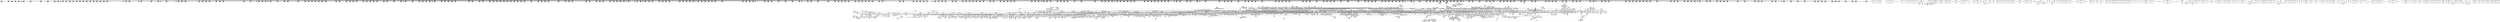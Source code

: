 digraph {
	CE0x4501d70 [shape=record,shape=Mrecord,label="{CE0x4501d70|selinux_setprocattr:tmp202|security/selinux/hooks.c,5680}"]
	CE0x449cd70 [shape=record,shape=Mrecord,label="{CE0x449cd70|selinux_setprocattr:tobool5|security/selinux/hooks.c,5580|*SummSource*}"]
	CE0x5dd5640 [shape=record,shape=Mrecord,label="{CE0x5dd5640|task_sid:call|security/selinux/hooks.c,208|*SummSink*}"]
	CE0x4504040 [shape=record,shape=Mrecord,label="{CE0x4504040|selinux_setprocattr:tmp205|security/selinux/hooks.c,5682|*SummSource*}"]
	CE0x45098b0 [shape=record,shape=Mrecord,label="{CE0x45098b0|i64*_getelementptr_inbounds_(_102_x_i64_,_102_x_i64_*___llvm_gcov_ctr330,_i64_0,_i64_97)|*Constant*|*SummSink*}"]
	CE0x4483040 [shape=record,shape=Mrecord,label="{CE0x4483040|selinux_setprocattr:call19|security/selinux/hooks.c,5586}"]
	CE0x45fd8a0 [shape=record,shape=Mrecord,label="{CE0x45fd8a0|selinux_setprocattr:if.end125|*SummSink*}"]
	CE0x5cde8e0 [shape=record,shape=Mrecord,label="{CE0x5cde8e0|selinux_setprocattr:tmp149|security/selinux/hooks.c,5646|*SummSource*}"]
	CE0x5e204d0 [shape=record,shape=Mrecord,label="{CE0x5e204d0|i64_4|*Constant*}"]
	CE0x5e27c70 [shape=record,shape=Mrecord,label="{CE0x5e27c70|GLOBAL:__rcu_read_unlock|*Constant*}"]
	CE0x451bbf0 [shape=record,shape=Mrecord,label="{CE0x451bbf0|24:_i32,_2088:_%struct.task_struct*,_2472:_%struct.cred*,_:_CRE_560,568_|*MultipleSource*|Function::task_sid&Arg::task::|Function::current_has_perm&Arg::tsk::|include/linux/ptrace.h,91|Function::selinux_setprocattr&Arg::p::|Function::may_create_key&Arg::ctx::|security/selinux/hooks.c,5670|Function::ptrace_parent&Arg::task::}"]
	CE0x5d8e6f0 [shape=record,shape=Mrecord,label="{CE0x5d8e6f0|ptrace_parent:tmp26|include/linux/ptrace.h,92}"]
	CE0x5e27010 [shape=record,shape=Mrecord,label="{CE0x5e27010|rcu_lock_release:tmp4|include/linux/rcupdate.h,423}"]
	CE0x45dd700 [shape=record,shape=Mrecord,label="{CE0x45dd700|GLOBAL:__rcu_read_lock|*Constant*|*SummSource*}"]
	CE0x449a640 [shape=record,shape=Mrecord,label="{CE0x449a640|rcu_read_lock:tmp12|include/linux/rcupdate.h,882}"]
	CE0x45b8430 [shape=record,shape=Mrecord,label="{CE0x45b8430|24:_i32,_2088:_%struct.task_struct*,_2472:_%struct.cred*,_:_CRE_6317,6318_}"]
	CE0x45c9d70 [shape=record,shape=Mrecord,label="{CE0x45c9d70|selinux_setprocattr:error.2|*SummSource*}"]
	CE0x5cf9340 [shape=record,shape=Mrecord,label="{CE0x5cf9340|avc_has_perm:ssid|Function::avc_has_perm&Arg::ssid::|*SummSink*}"]
	CE0x5e00140 [shape=record,shape=Mrecord,label="{CE0x5e00140|i64*_getelementptr_inbounds_(_4_x_i64_,_4_x_i64_*___llvm_gcov_ctr128,_i64_0,_i64_1)|*Constant*}"]
	CE0x4444e20 [shape=record,shape=Mrecord,label="{CE0x4444e20|selinux_setprocattr:arrayidx46|security/selinux/hooks.c,5596|*SummSink*}"]
	CE0x458b260 [shape=record,shape=Mrecord,label="{CE0x458b260|24:_i32,_2088:_%struct.task_struct*,_2472:_%struct.cred*,_:_CRE_2112,2120_|*MultipleSource*|Function::task_sid&Arg::task::|Function::current_has_perm&Arg::tsk::|include/linux/ptrace.h,91|Function::selinux_setprocattr&Arg::p::|Function::may_create_key&Arg::ctx::|security/selinux/hooks.c,5670|Function::ptrace_parent&Arg::task::}"]
	CE0x4516490 [shape=record,shape=Mrecord,label="{CE0x4516490|rcu_read_unlock:tmp9|include/linux/rcupdate.h,933|*SummSink*}"]
	CE0x4460f20 [shape=record,shape=Mrecord,label="{CE0x4460f20|selinux_setprocattr:call53|security/selinux/hooks.c,5600|*SummSource*}"]
	CE0x45d8dc0 [shape=record,shape=Mrecord,label="{CE0x45d8dc0|selinux_setprocattr:tobool20|security/selinux/hooks.c,5586}"]
	CE0x45deb50 [shape=record,shape=Mrecord,label="{CE0x45deb50|_call_void_mcount()_#3|*SummSource*}"]
	CE0x45d0df0 [shape=record,shape=Mrecord,label="{CE0x45d0df0|selinux_setprocattr:tmp33|security/selinux/hooks.c,5586|*SummSink*}"]
	CE0x5dd6350 [shape=record,shape=Mrecord,label="{CE0x5dd6350|task_sid:tmp7|security/selinux/hooks.c,208}"]
	CE0x4476d10 [shape=record,shape=Mrecord,label="{CE0x4476d10|GLOBAL:__llvm_gcov_ctr125|Global_var:__llvm_gcov_ctr125|*SummSink*}"]
	CE0x45f1ed0 [shape=record,shape=Mrecord,label="{CE0x45f1ed0|0:_i8,_:_GCMR_current_sid.__warned_internal_global_i8_0,_section_.data.unlikely_,_align_1:_elem_0:default:}"]
	CE0x5e2fdc0 [shape=record,shape=Mrecord,label="{CE0x5e2fdc0|__rcu_read_unlock:tmp}"]
	CE0x45d1d00 [shape=record,shape=Mrecord,label="{CE0x45d1d00|selinux_setprocattr:tmp35|security/selinux/hooks.c,5586|*SummSink*}"]
	CE0x5d74610 [shape=record,shape=Mrecord,label="{CE0x5d74610|COLLAPSED:_GCMRE___llvm_gcov_ctr135_internal_global_4_x_i64_zeroinitializer:_elem_0:default:}"]
	CE0x44a16d0 [shape=record,shape=Mrecord,label="{CE0x44a16d0|selinux_setprocattr:if.then127|*SummSource*}"]
	CE0x4444a70 [shape=record,shape=Mrecord,label="{CE0x4444a70|selinux_setprocattr:arrayidx46|security/selinux/hooks.c,5596|*SummSource*}"]
	CE0x5d95600 [shape=record,shape=Mrecord,label="{CE0x5d95600|task_sid:call3|security/selinux/hooks.c,208|*SummSource*}"]
	CE0x5d88ed0 [shape=record,shape=Mrecord,label="{CE0x5d88ed0|24:_i32,_2088:_%struct.task_struct*,_2472:_%struct.cred*,_:_CRE_6672,6680_|*MultipleSource*|Function::task_sid&Arg::task::|Function::current_has_perm&Arg::tsk::|include/linux/ptrace.h,91|Function::selinux_setprocattr&Arg::p::|Function::may_create_key&Arg::ctx::|security/selinux/hooks.c,5670|Function::ptrace_parent&Arg::task::}"]
	CE0x44630c0 [shape=record,shape=Mrecord,label="{CE0x44630c0|selinux_setprocattr:tmp64|security/selinux/hooks.c,5594}"]
	CE0x44c8920 [shape=record,shape=Mrecord,label="{CE0x44c8920|i32_3|*Constant*|*SummSink*}"]
	CE0x5e330a0 [shape=record,shape=Mrecord,label="{CE0x5e330a0|__rcu_read_lock:bb|*SummSink*}"]
	CE0x4524dd0 [shape=record,shape=Mrecord,label="{CE0x4524dd0|24:_i32,_2088:_%struct.task_struct*,_2472:_%struct.cred*,_:_CRE_1872,1880_|*MultipleSource*|Function::task_sid&Arg::task::|Function::current_has_perm&Arg::tsk::|include/linux/ptrace.h,91|Function::selinux_setprocattr&Arg::p::|Function::may_create_key&Arg::ctx::|security/selinux/hooks.c,5670|Function::ptrace_parent&Arg::task::}"]
	CE0x5cdce50 [shape=record,shape=Mrecord,label="{CE0x5cdce50|i64_68|*Constant*}"]
	CE0x5cf1c30 [shape=record,shape=Mrecord,label="{CE0x5cf1c30|i8_1|*Constant*}"]
	CE0x5cf85d0 [shape=record,shape=Mrecord,label="{CE0x5cf85d0|i32_(i32,_i32,_i16,_i32,_%struct.common_audit_data*)*_bitcast_(i32_(i32,_i32,_i16,_i32,_%struct.common_audit_data.495*)*_avc_has_perm_to_i32_(i32,_i32,_i16,_i32,_%struct.common_audit_data*)*)|*Constant*|*SummSource*}"]
	CE0x44a7850 [shape=record,shape=Mrecord,label="{CE0x44a7850|selinux_setprocattr:sid|security/selinux/hooks.c, 5563}"]
	CE0x458d150 [shape=record,shape=Mrecord,label="{CE0x458d150|24:_i32,_2088:_%struct.task_struct*,_2472:_%struct.cred*,_:_CRE_2248,2256_|*MultipleSource*|Function::task_sid&Arg::task::|Function::current_has_perm&Arg::tsk::|include/linux/ptrace.h,91|Function::selinux_setprocattr&Arg::p::|Function::may_create_key&Arg::ctx::|security/selinux/hooks.c,5670|Function::ptrace_parent&Arg::task::}"]
	CE0x5da3630 [shape=record,shape=Mrecord,label="{CE0x5da3630|ptrace_parent:tmp18|include/linux/ptrace.h,92|*SummSource*}"]
	CE0x442cbb0 [shape=record,shape=Mrecord,label="{CE0x442cbb0|selinux_setprocattr:if.else134}"]
	CE0x44ab2a0 [shape=record,shape=Mrecord,label="{CE0x44ab2a0|selinux_setprocattr:tmp68|*LoadInst*|security/selinux/hooks.c,5595}"]
	CE0x44485b0 [shape=record,shape=Mrecord,label="{CE0x44485b0|selinux_setprocattr:tmp170|security/selinux/hooks.c,5656|*SummSink*}"]
	CE0x5e334b0 [shape=record,shape=Mrecord,label="{CE0x5e334b0|__rcu_read_lock:tmp5|include/linux/rcupdate.h,239}"]
	CE0x5e17620 [shape=record,shape=Mrecord,label="{CE0x5e17620|task_sid:tmp14|security/selinux/hooks.c,208}"]
	CE0x4440b70 [shape=record,shape=Mrecord,label="{CE0x4440b70|selinux_setprocattr:if.end139}"]
	CE0x5de0520 [shape=record,shape=Mrecord,label="{CE0x5de0520|__rcu_read_lock:tmp1|*SummSink*}"]
	CE0x44ece30 [shape=record,shape=Mrecord,label="{CE0x44ece30|128:_i8*,_:_CRE_0,4_|*MultipleSource*|security/selinux/hooks.c,5635|security/selinux/hooks.c,5625}"]
	CE0x44eb2a0 [shape=record,shape=Mrecord,label="{CE0x44eb2a0|i64*_getelementptr_inbounds_(_102_x_i64_,_102_x_i64_*___llvm_gcov_ctr330,_i64_0,_i64_54)|*Constant*|*SummSource*}"]
	CE0x449a930 [shape=record,shape=Mrecord,label="{CE0x449a930|rcu_read_lock:tmp12|include/linux/rcupdate.h,882|*SummSink*}"]
	CE0x5cf02d0 [shape=record,shape=Mrecord,label="{CE0x5cf02d0|i64*_getelementptr_inbounds_(_11_x_i64_,_11_x_i64_*___llvm_gcov_ctr125,_i64_0,_i64_9)|*Constant*|*SummSink*}"]
	CE0x5de7280 [shape=record,shape=Mrecord,label="{CE0x5de7280|_call_void_mcount()_#3}"]
	CE0x5d77b90 [shape=record,shape=Mrecord,label="{CE0x5d77b90|get_current:tmp2}"]
	CE0x447a2a0 [shape=record,shape=Mrecord,label="{CE0x447a2a0|rcu_read_lock:tmp22|include/linux/rcupdate.h,884|*SummSink*}"]
	CE0x5cfd040 [shape=record,shape=Mrecord,label="{CE0x5cfd040|selinux_setprocattr:tmp181|security/selinux/hooks.c,5663|*SummSink*}"]
	CE0x5ddf4c0 [shape=record,shape=Mrecord,label="{CE0x5ddf4c0|rcu_lock_acquire:bb|*SummSource*}"]
	CE0x44bc800 [shape=record,shape=Mrecord,label="{CE0x44bc800|selinux_setprocattr:tmp115|security/selinux/hooks.c,5635|*SummSource*}"]
	CE0x44e3cf0 [shape=record,shape=Mrecord,label="{CE0x44e3cf0|selinux_setprocattr:tmp107|security/selinux/hooks.c,5623|*SummSink*}"]
	CE0x45f96e0 [shape=record,shape=Mrecord,label="{CE0x45f96e0|avc_has_perm:ssid|Function::avc_has_perm&Arg::ssid::}"]
	CE0x5e00d80 [shape=record,shape=Mrecord,label="{CE0x5e00d80|VOIDTB_TE:_CE_48,52_|*MultipleSource*|Function::cred_sid&Arg::cred::|*LoadInst*|security/selinux/hooks.c,208|security/selinux/hooks.c,196}"]
	CE0x5e186d0 [shape=record,shape=Mrecord,label="{CE0x5e186d0|i32_208|*Constant*}"]
	CE0x4601ce0 [shape=record,shape=Mrecord,label="{CE0x4601ce0|current_has_perm:entry|*SummSink*}"]
	CE0x449fd00 [shape=record,shape=Mrecord,label="{CE0x449fd00|selinux_setprocattr:if.then106|*SummSource*}"]
	CE0x45292f0 [shape=record,shape=Mrecord,label="{CE0x45292f0|task_sid:call|security/selinux/hooks.c,208}"]
	CE0x5dab810 [shape=record,shape=Mrecord,label="{CE0x5dab810|ptrace_parent:retval.0}"]
	CE0x44f4950 [shape=record,shape=Mrecord,label="{CE0x44f4950|selinux_setprocattr:tmp187|security/selinux/hooks.c,5671}"]
	CE0x44bb750 [shape=record,shape=Mrecord,label="{CE0x44bb750|24:_i32,_2088:_%struct.task_struct*,_2472:_%struct.cred*,_:_CRE_224,232_|*MultipleSource*|Function::task_sid&Arg::task::|Function::current_has_perm&Arg::tsk::|include/linux/ptrace.h,91|Function::selinux_setprocattr&Arg::p::|Function::may_create_key&Arg::ctx::|security/selinux/hooks.c,5670|Function::ptrace_parent&Arg::task::}"]
	CE0x4454730 [shape=record,shape=Mrecord,label="{CE0x4454730|selinux_setprocattr:if.else88|*SummSource*}"]
	CE0x44bf4e0 [shape=record,shape=Mrecord,label="{CE0x44bf4e0|selinux_setprocattr:tmp119|security/selinux/hooks.c,5636|*SummSink*}"]
	CE0x44fd1b0 [shape=record,shape=Mrecord,label="{CE0x44fd1b0|selinux_setprocattr:call128|security/selinux/hooks.c,5676|*SummSink*}"]
	CE0x4476e50 [shape=record,shape=Mrecord,label="{CE0x4476e50|current_sid:tmp5|security/selinux/hooks.c,218}"]
	CE0x5e20c30 [shape=record,shape=Mrecord,label="{CE0x5e20c30|task_sid:tmp13|security/selinux/hooks.c,208}"]
	CE0x5e233a0 [shape=record,shape=Mrecord,label="{CE0x5e233a0|rcu_lock_release:indirectgoto|*SummSource*}"]
	CE0x44659d0 [shape=record,shape=Mrecord,label="{CE0x44659d0|i64*_getelementptr_inbounds_(_102_x_i64_,_102_x_i64_*___llvm_gcov_ctr330,_i64_0,_i64_44)|*Constant*|*SummSink*}"]
	CE0x45daec0 [shape=record,shape=Mrecord,label="{CE0x45daec0|selinux_setprocattr:tmp50|security/selinux/hooks.c,5590|*SummSink*}"]
	CE0x4466ad0 [shape=record,shape=Mrecord,label="{CE0x4466ad0|selinux_setprocattr:sub64|security/selinux/hooks.c,5608|*SummSource*}"]
	CE0x44d7cb0 [shape=record,shape=Mrecord,label="{CE0x44d7cb0|task_sid:real_cred|security/selinux/hooks.c,208}"]
	CE0x5e193f0 [shape=record,shape=Mrecord,label="{CE0x5e193f0|task_sid:tmp20|security/selinux/hooks.c,208}"]
	CE0x44e83b0 [shape=record,shape=Mrecord,label="{CE0x44e83b0|task_sid:tmp18|security/selinux/hooks.c,208|*SummSource*}"]
	CE0x45fdfb0 [shape=record,shape=Mrecord,label="{CE0x45fdfb0|avc_has_perm:tclass|Function::avc_has_perm&Arg::tclass::}"]
	CE0x4593ef0 [shape=record,shape=Mrecord,label="{CE0x4593ef0|24:_i32,_2088:_%struct.task_struct*,_2472:_%struct.cred*,_:_CRE_2524,2525_}"]
	CE0x4504480 [shape=record,shape=Mrecord,label="{CE0x4504480|selinux_setprocattr:tmp205|security/selinux/hooks.c,5682|*SummSink*}"]
	CE0x5e28d10 [shape=record,shape=Mrecord,label="{CE0x5e28d10|__preempt_count_add:do.end}"]
	CE0x5cf9eb0 [shape=record,shape=Mrecord,label="{CE0x5cf9eb0|avc_has_perm:tclass|Function::avc_has_perm&Arg::tclass::|*SummSource*}"]
	CE0x5dae4d0 [shape=record,shape=Mrecord,label="{CE0x5dae4d0|ptrace_parent:tmp13|include/linux/ptrace.h,92|*SummSource*}"]
	CE0x5d87a90 [shape=record,shape=Mrecord,label="{CE0x5d87a90|24:_i32,_2088:_%struct.task_struct*,_2472:_%struct.cred*,_:_CRE_6640,6644_|*MultipleSource*|Function::task_sid&Arg::task::|Function::current_has_perm&Arg::tsk::|include/linux/ptrace.h,91|Function::selinux_setprocattr&Arg::p::|Function::may_create_key&Arg::ctx::|security/selinux/hooks.c,5670|Function::ptrace_parent&Arg::task::}"]
	CE0x5e2c230 [shape=record,shape=Mrecord,label="{CE0x5e2c230|_call_void_mcount()_#3}"]
	CE0x5e10940 [shape=record,shape=Mrecord,label="{CE0x5e10940|i64*_getelementptr_inbounds_(_4_x_i64_,_4_x_i64_*___llvm_gcov_ctr134,_i64_0,_i64_0)|*Constant*}"]
	CE0x44f1ed0 [shape=record,shape=Mrecord,label="{CE0x44f1ed0|ptrace_parent:entry|*SummSource*}"]
	CE0x5ddcaa0 [shape=record,shape=Mrecord,label="{CE0x5ddcaa0|__rcu_read_lock:tmp4|include/linux/rcupdate.h,239}"]
	CE0x5ddaaf0 [shape=record,shape=Mrecord,label="{CE0x5ddaaf0|rcu_lock_release:map|Function::rcu_lock_release&Arg::map::|*SummSink*}"]
	CE0x45bb010 [shape=record,shape=Mrecord,label="{CE0x45bb010|24:_i32,_2088:_%struct.task_struct*,_2472:_%struct.cred*,_:_CRE_6344,6345_}"]
	CE0x445a570 [shape=record,shape=Mrecord,label="{CE0x445a570|selinux_setprocattr:tmp25|security/selinux/hooks.c,5583|*SummSource*}"]
	CE0x4467ec0 [shape=record,shape=Mrecord,label="{CE0x4467ec0|selinux_setprocattr:arrayidx35|security/selinux/hooks.c,5594|*SummSource*}"]
	CE0x5cf72e0 [shape=record,shape=Mrecord,label="{CE0x5cf72e0|selinux_setprocattr:tmp177|security/selinux/hooks.c,5661|*SummSink*}"]
	CE0x44d8560 [shape=record,shape=Mrecord,label="{CE0x44d8560|task_sid:tmp1}"]
	CE0x45a2090 [shape=record,shape=Mrecord,label="{CE0x45a2090|24:_i32,_2088:_%struct.task_struct*,_2472:_%struct.cred*,_:_CRE_2930,2931_}"]
	CE0x4509920 [shape=record,shape=Mrecord,label="{CE0x4509920|selinux_setprocattr:tmp213|*SummSink*}"]
	CE0x44261a0 [shape=record,shape=Mrecord,label="{CE0x44261a0|selinux_setprocattr:tmp136|security/selinux/hooks.c,5642|*SummSource*}"]
	CE0x5cfa440 [shape=record,shape=Mrecord,label="{CE0x5cfa440|avc_has_perm:requested|Function::avc_has_perm&Arg::requested::|*SummSink*}"]
	CE0x5e15c30 [shape=record,shape=Mrecord,label="{CE0x5e15c30|task_sid:tmp9|security/selinux/hooks.c,208}"]
	CE0x45c5ff0 [shape=record,shape=Mrecord,label="{CE0x45c5ff0|selinux_setprocattr:tmp89|security/selinux/hooks.c,5607}"]
	CE0x5e145a0 [shape=record,shape=Mrecord,label="{CE0x5e145a0|COLLAPSED:_GCMRE___llvm_gcov_ctr128_internal_global_4_x_i64_zeroinitializer:_elem_0:default:}"]
	CE0x5e09770 [shape=record,shape=Mrecord,label="{CE0x5e09770|rcu_lock_acquire:tmp4|include/linux/rcupdate.h,418|*SummSource*}"]
	CE0x5d4dd80 [shape=record,shape=Mrecord,label="{CE0x5d4dd80|__preempt_count_add:tmp7|./arch/x86/include/asm/preempt.h,73|*SummSource*}"]
	CE0x458aef0 [shape=record,shape=Mrecord,label="{CE0x458aef0|24:_i32,_2088:_%struct.task_struct*,_2472:_%struct.cred*,_:_CRE_2104,2112_|*MultipleSource*|Function::task_sid&Arg::task::|Function::current_has_perm&Arg::tsk::|include/linux/ptrace.h,91|Function::selinux_setprocattr&Arg::p::|Function::may_create_key&Arg::ctx::|security/selinux/hooks.c,5670|Function::ptrace_parent&Arg::task::}"]
	CE0x45b5230 [shape=record,shape=Mrecord,label="{CE0x45b5230|24:_i32,_2088:_%struct.task_struct*,_2472:_%struct.cred*,_:_CRE_6288,6289_}"]
	CE0x45bfdd0 [shape=record,shape=Mrecord,label="{CE0x45bfdd0|24:_i32,_2088:_%struct.task_struct*,_2472:_%struct.cred*,_:_CRE_6480,6484_|*MultipleSource*|Function::task_sid&Arg::task::|Function::current_has_perm&Arg::tsk::|include/linux/ptrace.h,91|Function::selinux_setprocattr&Arg::p::|Function::may_create_key&Arg::ctx::|security/selinux/hooks.c,5670|Function::ptrace_parent&Arg::task::}"]
	CE0x45a2710 [shape=record,shape=Mrecord,label="{CE0x45a2710|24:_i32,_2088:_%struct.task_struct*,_2472:_%struct.cred*,_:_CRE_2934,2935_}"]
	CE0x448b4b0 [shape=record,shape=Mrecord,label="{CE0x448b4b0|24:_i32,_2088:_%struct.task_struct*,_2472:_%struct.cred*,_:_CRE_96,104_|*MultipleSource*|Function::task_sid&Arg::task::|Function::current_has_perm&Arg::tsk::|include/linux/ptrace.h,91|Function::selinux_setprocattr&Arg::p::|Function::may_create_key&Arg::ctx::|security/selinux/hooks.c,5670|Function::ptrace_parent&Arg::task::}"]
	CE0x5da78d0 [shape=record,shape=Mrecord,label="{CE0x5da78d0|ptrace_parent:tmp30|include/linux/ptrace.h,92|*SummSink*}"]
	CE0x4454280 [shape=record,shape=Mrecord,label="{CE0x4454280|selinux_setprocattr:entry|*SummSource*}"]
	CE0x460a300 [shape=record,shape=Mrecord,label="{CE0x460a300|selinux_setprocattr:tmp82|security/selinux/hooks.c,5600}"]
	CE0x5dd7f20 [shape=record,shape=Mrecord,label="{CE0x5dd7f20|rcu_read_unlock:tmp19|include/linux/rcupdate.h,933|*SummSink*}"]
	CE0x5cf4030 [shape=record,shape=Mrecord,label="{CE0x5cf4030|selinux_setprocattr:tmp174|security/selinux/hooks.c,5657}"]
	CE0x5d8f540 [shape=record,shape=Mrecord,label="{CE0x5d8f540|i64*_getelementptr_inbounds_(_17_x_i64_,_17_x_i64_*___llvm_gcov_ctr164,_i64_0,_i64_12)|*Constant*|*SummSink*}"]
	CE0x5e161e0 [shape=record,shape=Mrecord,label="{CE0x5e161e0|task_sid:tmp10|security/selinux/hooks.c,208}"]
	CE0x444b190 [shape=record,shape=Mrecord,label="{CE0x444b190|selinux_setprocattr:tmp96|security/selinux/hooks.c,5611|*SummSource*}"]
	CE0x5d540a0 [shape=record,shape=Mrecord,label="{CE0x5d540a0|_call_void_asm_addl_$1,_%gs:$0_,_*m,ri,*m,_dirflag_,_fpsr_,_flags_(i32*___preempt_count,_i32_%sub,_i32*___preempt_count)_#3,_!dbg_!27717,_!srcloc_!27718|./arch/x86/include/asm/preempt.h,77|*SummSink*}"]
	CE0x44918f0 [shape=record,shape=Mrecord,label="{CE0x44918f0|selinux_setprocattr:tmp15|security/selinux/hooks.c,5580|*SummSource*}"]
	CE0x5cad980 [shape=record,shape=Mrecord,label="{CE0x5cad980|selinux_setprocattr:if.else13}"]
	CE0x5da6570 [shape=record,shape=Mrecord,label="{CE0x5da6570|ptrace_parent:tmp15|include/linux/ptrace.h,92|*SummSource*}"]
	CE0x447c0c0 [shape=record,shape=Mrecord,label="{CE0x447c0c0|GLOBAL:security_context_to_sid|*Constant*|*SummSink*}"]
	CE0x5de57a0 [shape=record,shape=Mrecord,label="{CE0x5de57a0|current_sid:do.end|*SummSink*}"]
	CE0x45c8a80 [shape=record,shape=Mrecord,label="{CE0x45c8a80|selinux_setprocattr:tmp70|security/selinux/hooks.c,5595|*SummSink*}"]
	CE0x449fc20 [shape=record,shape=Mrecord,label="{CE0x449fc20|selinux_setprocattr:if.then106}"]
	CE0x448aea0 [shape=record,shape=Mrecord,label="{CE0x448aea0|i32_1|*Constant*}"]
	CE0x44f3b80 [shape=record,shape=Mrecord,label="{CE0x44f3b80|i64_85|*Constant*|*SummSink*}"]
	CE0x5d97ae0 [shape=record,shape=Mrecord,label="{CE0x5d97ae0|i64_3|*Constant*}"]
	CE0x44ad390 [shape=record,shape=Mrecord,label="{CE0x44ad390|selinux_setprocattr:call71|security/selinux/hooks.c,5618|*SummSource*}"]
	CE0x4592ab0 [shape=record,shape=Mrecord,label="{CE0x4592ab0|24:_i32,_2088:_%struct.task_struct*,_2472:_%struct.cred*,_:_CRE_2504,2508_|*MultipleSource*|Function::task_sid&Arg::task::|Function::current_has_perm&Arg::tsk::|include/linux/ptrace.h,91|Function::selinux_setprocattr&Arg::p::|Function::may_create_key&Arg::ctx::|security/selinux/hooks.c,5670|Function::ptrace_parent&Arg::task::}"]
	CE0x46089e0 [shape=record,shape=Mrecord,label="{CE0x46089e0|i64*_getelementptr_inbounds_(_13_x_i64_,_13_x_i64_*___llvm_gcov_ctr126,_i64_0,_i64_12)|*Constant*|*SummSource*}"]
	CE0x44adce0 [shape=record,shape=Mrecord,label="{CE0x44adce0|selinux_setprocattr:error.5|*SummSource*}"]
	CE0x5dd6270 [shape=record,shape=Mrecord,label="{CE0x5dd6270|task_sid:tmp6|security/selinux/hooks.c,208|*SummSource*}"]
	CE0x447bcb0 [shape=record,shape=Mrecord,label="{CE0x447bcb0|selinux_setprocattr:call49|security/selinux/hooks.c,5599|*SummSink*}"]
	CE0x45082d0 [shape=record,shape=Mrecord,label="{CE0x45082d0|i64*_getelementptr_inbounds_(_102_x_i64_,_102_x_i64_*___llvm_gcov_ctr330,_i64_0,_i64_96)|*Constant*}"]
	CE0x5da1ea0 [shape=record,shape=Mrecord,label="{CE0x5da1ea0|ptrace_parent:tmp6|include/linux/ptrace.h,91|*SummSink*}"]
	CE0x4602420 [shape=record,shape=Mrecord,label="{CE0x4602420|selinux_setprocattr:if.end120|*SummSink*}"]
	CE0x4437eb0 [shape=record,shape=Mrecord,label="{CE0x4437eb0|selinux_setprocattr:call12|security/selinux/hooks.c,5583|*SummSource*}"]
	CE0x5e30eb0 [shape=record,shape=Mrecord,label="{CE0x5e30eb0|VOIDTB_TE:_CE_28,32_|*MultipleSource*|Function::cred_sid&Arg::cred::|*LoadInst*|security/selinux/hooks.c,208|security/selinux/hooks.c,196}"]
	CE0x45eed00 [shape=record,shape=Mrecord,label="{CE0x45eed00|selinux_setprocattr:if.else23}"]
	CE0x44ac440 [shape=record,shape=Mrecord,label="{CE0x44ac440|selinux_setprocattr:tmp100|security/selinux/hooks.c,5618}"]
	CE0x44f2000 [shape=record,shape=Mrecord,label="{CE0x44f2000|ptrace_parent:entry|*SummSink*}"]
	CE0x4496da0 [shape=record,shape=Mrecord,label="{CE0x4496da0|i64*_getelementptr_inbounds_(_2_x_i64_,_2_x_i64_*___llvm_gcov_ctr136,_i64_0,_i64_0)|*Constant*|*SummSink*}"]
	CE0x45af8d0 [shape=record,shape=Mrecord,label="{CE0x45af8d0|24:_i32,_2088:_%struct.task_struct*,_2472:_%struct.cred*,_:_CRE_5952,5960_|*MultipleSource*|Function::task_sid&Arg::task::|Function::current_has_perm&Arg::tsk::|include/linux/ptrace.h,91|Function::selinux_setprocattr&Arg::p::|Function::may_create_key&Arg::ctx::|security/selinux/hooks.c,5670|Function::ptrace_parent&Arg::task::}"]
	CE0x452f430 [shape=record,shape=Mrecord,label="{CE0x452f430|i8*_getelementptr_inbounds_(_25_x_i8_,_25_x_i8_*_.str3,_i32_0,_i32_0)|*Constant*|*SummSink*}"]
	CE0x4493920 [shape=record,shape=Mrecord,label="{CE0x4493920|i64*_getelementptr_inbounds_(_102_x_i64_,_102_x_i64_*___llvm_gcov_ctr330,_i64_0,_i64_0)|*Constant*|*SummSink*}"]
	CE0x4602200 [shape=record,shape=Mrecord,label="{CE0x4602200|selinux_setprocattr:if.end120}"]
	CE0x45e3a40 [shape=record,shape=Mrecord,label="{CE0x45e3a40|selinux_setprocattr:if.then103|*SummSink*}"]
	CE0x4609610 [shape=record,shape=Mrecord,label="{CE0x4609610|selinux_setprocattr:tmp135|security/selinux/hooks.c,5641}"]
	CE0x44490b0 [shape=record,shape=Mrecord,label="{CE0x44490b0|selinux_setprocattr:tmp172|security/selinux/hooks.c,5656|*SummSink*}"]
	CE0x5d70230 [shape=record,shape=Mrecord,label="{CE0x5d70230|i64*_getelementptr_inbounds_(_4_x_i64_,_4_x_i64_*___llvm_gcov_ctr134,_i64_0,_i64_2)|*Constant*|*SummSource*}"]
	CE0x4464c90 [shape=record,shape=Mrecord,label="{CE0x4464c90|selinux_setprocattr:tmp91|security/selinux/hooks.c,5607|*SummSource*}"]
	CE0x44c56c0 [shape=record,shape=Mrecord,label="{CE0x44c56c0|selinux_setprocattr:tmp125|security/selinux/hooks.c,5638|*SummSource*}"]
	CE0x5da1500 [shape=record,shape=Mrecord,label="{CE0x5da1500|ptrace_parent:tmp5|include/linux/ptrace.h,91}"]
	CE0x5d95330 [shape=record,shape=Mrecord,label="{CE0x5d95330|rcu_read_unlock:tmp14|include/linux/rcupdate.h,933}"]
	CE0x45b4ec0 [shape=record,shape=Mrecord,label="{CE0x45b4ec0|24:_i32,_2088:_%struct.task_struct*,_2472:_%struct.cred*,_:_CRE_6280,6284_|*MultipleSource*|Function::task_sid&Arg::task::|Function::current_has_perm&Arg::tsk::|include/linux/ptrace.h,91|Function::selinux_setprocattr&Arg::p::|Function::may_create_key&Arg::ctx::|security/selinux/hooks.c,5670|Function::ptrace_parent&Arg::task::}"]
	CE0x45f8fc0 [shape=record,shape=Mrecord,label="{CE0x45f8fc0|selinux_setprocattr:abort_change|*SummSource*}"]
	CE0x44a0350 [shape=record,shape=Mrecord,label="{CE0x44a0350|current_has_perm:tsk|Function::current_has_perm&Arg::tsk::|*SummSource*}"]
	CE0x5d428d0 [shape=record,shape=Mrecord,label="{CE0x5d428d0|get_current:tmp}"]
	CE0x45f2b60 [shape=record,shape=Mrecord,label="{CE0x45f2b60|may_create_key:tmp3|*SummSource*}"]
	CE0x44bf8d0 [shape=record,shape=Mrecord,label="{CE0x44bf8d0|selinux_setprocattr:tmp120|security/selinux/hooks.c,5636|*SummSource*}"]
	CE0x452f1b0 [shape=record,shape=Mrecord,label="{CE0x452f1b0|24:_i32,_2088:_%struct.task_struct*,_2472:_%struct.cred*,_:_CRE_6624,6632_|*MultipleSource*|Function::task_sid&Arg::task::|Function::current_has_perm&Arg::tsk::|include/linux/ptrace.h,91|Function::selinux_setprocattr&Arg::p::|Function::may_create_key&Arg::ctx::|security/selinux/hooks.c,5670|Function::ptrace_parent&Arg::task::}"]
	CE0x448c3b0 [shape=record,shape=Mrecord,label="{CE0x448c3b0|24:_i32,_2088:_%struct.task_struct*,_2472:_%struct.cred*,_:_CRE_32,40_|*MultipleSource*|Function::task_sid&Arg::task::|Function::current_has_perm&Arg::tsk::|include/linux/ptrace.h,91|Function::selinux_setprocattr&Arg::p::|Function::may_create_key&Arg::ctx::|security/selinux/hooks.c,5670|Function::ptrace_parent&Arg::task::}"]
	CE0x44cba00 [shape=record,shape=Mrecord,label="{CE0x44cba00|selinux_setprocattr:tmp133|security/selinux/hooks.c,5640|*SummSink*}"]
	CE0x44a3e00 [shape=record,shape=Mrecord,label="{CE0x44a3e00|i64_6|*Constant*}"]
	CE0x44e7c70 [shape=record,shape=Mrecord,label="{CE0x44e7c70|task_sid:real_cred|security/selinux/hooks.c,208|*SummSource*}"]
	CE0x5dfece0 [shape=record,shape=Mrecord,label="{CE0x5dfece0|4:_i32,_:_CRE_4,8_|*MultipleSource*|security/selinux/hooks.c,196|*LoadInst*|security/selinux/hooks.c,196|security/selinux/hooks.c,197}"]
	CE0x44402a0 [shape=record,shape=Mrecord,label="{CE0x44402a0|selinux_setprocattr:if.then2}"]
	CE0x4466a60 [shape=record,shape=Mrecord,label="{CE0x4466a60|selinux_setprocattr:sub64|security/selinux/hooks.c,5608}"]
	CE0x45face0 [shape=record,shape=Mrecord,label="{CE0x45face0|ptrace_parent:return|*SummSource*}"]
	CE0x5cdfb60 [shape=record,shape=Mrecord,label="{CE0x5cdfb60|selinux_setprocattr:tmp150|security/selinux/hooks.c,5646|*SummSink*}"]
	CE0x5cf1b00 [shape=record,shape=Mrecord,label="{CE0x5cf1b00|current_sid:tmp16|security/selinux/hooks.c,218|*SummSink*}"]
	CE0x5d6c6a0 [shape=record,shape=Mrecord,label="{CE0x5d6c6a0|void_(i32*,_i32,_i32*)*_asm_addl_$1,_%gs:$0_,_*m,ri,*m,_dirflag_,_fpsr_,_flags_|*SummSink*}"]
	CE0x445e9a0 [shape=record,shape=Mrecord,label="{CE0x445e9a0|i32_32|*Constant*|*SummSource*}"]
	CE0x45e0b40 [shape=record,shape=Mrecord,label="{CE0x45e0b40|selinux_setprocattr:tobool|security/selinux/hooks.c,5578|*SummSource*}"]
	CE0x451d570 [shape=record,shape=Mrecord,label="{CE0x451d570|24:_i32,_2088:_%struct.task_struct*,_2472:_%struct.cred*,_:_CRE_624,632_|*MultipleSource*|Function::task_sid&Arg::task::|Function::current_has_perm&Arg::tsk::|include/linux/ptrace.h,91|Function::selinux_setprocattr&Arg::p::|Function::may_create_key&Arg::ctx::|security/selinux/hooks.c,5670|Function::ptrace_parent&Arg::task::}"]
	CE0x5cee450 [shape=record,shape=Mrecord,label="{CE0x5cee450|selinux_setprocattr:call111|security/selinux/hooks.c,5655|*SummSink*}"]
	CE0x5d65d60 [shape=record,shape=Mrecord,label="{CE0x5d65d60|_call_void_mcount()_#3}"]
	CE0x5de3ed0 [shape=record,shape=Mrecord,label="{CE0x5de3ed0|current_sid:tmp13|security/selinux/hooks.c,218|*SummSink*}"]
	CE0x5e04df0 [shape=record,shape=Mrecord,label="{CE0x5e04df0|rcu_read_lock:tmp2}"]
	CE0x5d6dfb0 [shape=record,shape=Mrecord,label="{CE0x5d6dfb0|__preempt_count_sub:do.body|*SummSource*}"]
	CE0x44a1ac0 [shape=record,shape=Mrecord,label="{CE0x44a1ac0|task_sid:tmp15|security/selinux/hooks.c,208|*SummSink*}"]
	CE0x447e670 [shape=record,shape=Mrecord,label="{CE0x447e670|selinux_setprocattr:sub58|security/selinux/hooks.c,5607}"]
	CE0x5d95c90 [shape=record,shape=Mrecord,label="{CE0x5d95c90|_call_void_asm_sideeffect_,_memory_,_dirflag_,_fpsr_,_flags_()_#3,_!dbg_!27714,_!srcloc_!27715|include/linux/rcupdate.h,239|*SummSource*}"]
	CE0x45ce5a0 [shape=record,shape=Mrecord,label="{CE0x45ce5a0|selinux_setprocattr:tmp2|security/selinux/hooks.c,5567}"]
	CE0x5e0fe30 [shape=record,shape=Mrecord,label="{CE0x5e0fe30|rcu_read_unlock:land.lhs.true2}"]
	CE0x459a460 [shape=record,shape=Mrecord,label="{CE0x459a460|24:_i32,_2088:_%struct.task_struct*,_2472:_%struct.cred*,_:_CRE_2736,2744_|*MultipleSource*|Function::task_sid&Arg::task::|Function::current_has_perm&Arg::tsk::|include/linux/ptrace.h,91|Function::selinux_setprocattr&Arg::p::|Function::may_create_key&Arg::ctx::|security/selinux/hooks.c,5670|Function::ptrace_parent&Arg::task::}"]
	CE0x445a150 [shape=record,shape=Mrecord,label="{CE0x445a150|selinux_setprocattr:tobool32|security/selinux/hooks.c,5594|*SummSink*}"]
	CE0x46020d0 [shape=record,shape=Mrecord,label="{CE0x46020d0|_ret_void,_!dbg_!27717|include/linux/rcupdate.h,240}"]
	CE0x4505c20 [shape=record,shape=Mrecord,label="{CE0x4505c20|selinux_setprocattr:tmp207|security/selinux/hooks.c,5684|*SummSource*}"]
	CE0x4483b60 [shape=record,shape=Mrecord,label="{CE0x4483b60|selinux_setprocattr:tmp53|security/selinux/hooks.c,5591|*SummSource*}"]
	CE0x45fc0b0 [shape=record,shape=Mrecord,label="{CE0x45fc0b0|selinux_setprocattr:if.end24}"]
	CE0x4458cf0 [shape=record,shape=Mrecord,label="{CE0x4458cf0|selinux_setprocattr:tmp140|security/selinux/hooks.c,5643|*SummSink*}"]
	CE0x5dfa8b0 [shape=record,shape=Mrecord,label="{CE0x5dfa8b0|__preempt_count_add:entry|*SummSink*}"]
	CE0x45d2a80 [shape=record,shape=Mrecord,label="{CE0x45d2a80|current_has_perm:tmp1|*SummSink*}"]
	CE0x45e4570 [shape=record,shape=Mrecord,label="{CE0x45e4570|selinux_setprocattr:call|security/selinux/hooks.c,5567|*SummSink*}"]
	CE0x5ce4740 [shape=record,shape=Mrecord,label="{CE0x5ce4740|selinux_setprocattr:tmp155|security/selinux/hooks.c,5647|*SummSink*}"]
	CE0x45ff920 [shape=record,shape=Mrecord,label="{CE0x45ff920|selinux_setprocattr:call3|security/selinux/hooks.c,5579}"]
	CE0x4459ca0 [shape=record,shape=Mrecord,label="{CE0x4459ca0|selinux_setprocattr:tmp142|security/selinux/hooks.c,5644}"]
	CE0x5d42d60 [shape=record,shape=Mrecord,label="{CE0x5d42d60|24:_i32,_2088:_%struct.task_struct*,_2472:_%struct.cred*,_:_CRE_20,24_|*MultipleSource*|Function::task_sid&Arg::task::|Function::current_has_perm&Arg::tsk::|include/linux/ptrace.h,91|Function::selinux_setprocattr&Arg::p::|Function::may_create_key&Arg::ctx::|security/selinux/hooks.c,5670|Function::ptrace_parent&Arg::task::}"]
	CE0x459c6c0 [shape=record,shape=Mrecord,label="{CE0x459c6c0|24:_i32,_2088:_%struct.task_struct*,_2472:_%struct.cred*,_:_CRE_2816,2824_|*MultipleSource*|Function::task_sid&Arg::task::|Function::current_has_perm&Arg::tsk::|include/linux/ptrace.h,91|Function::selinux_setprocattr&Arg::p::|Function::may_create_key&Arg::ctx::|security/selinux/hooks.c,5670|Function::ptrace_parent&Arg::task::}"]
	CE0x445d0b0 [shape=record,shape=Mrecord,label="{CE0x445d0b0|GLOBAL:rcu_read_unlock|*Constant*}"]
	CE0x5e13640 [shape=record,shape=Mrecord,label="{CE0x5e13640|i64_ptrtoint_(i8*_blockaddress(_rcu_lock_release,_%__here)_to_i64)|*Constant*}"]
	CE0x444ffe0 [shape=record,shape=Mrecord,label="{CE0x444ffe0|i32_883|*Constant*}"]
	CE0x5cdd030 [shape=record,shape=Mrecord,label="{CE0x5cdd030|selinux_setprocattr:tmp145|security/selinux/hooks.c,5645}"]
	CE0x4504de0 [shape=record,shape=Mrecord,label="{CE0x4504de0|selinux_setprocattr:tmp206|security/selinux/hooks.c,5682|*SummSink*}"]
	CE0x443b910 [shape=record,shape=Mrecord,label="{CE0x443b910|selinux_setprocattr:tmp57|security/selinux/hooks.c,5594|*SummSource*}"]
	CE0x5ddee70 [shape=record,shape=Mrecord,label="{CE0x5ddee70|rcu_lock_acquire:tmp5|include/linux/rcupdate.h,418}"]
	CE0x45f1910 [shape=record,shape=Mrecord,label="{CE0x45f1910|selinux_setprocattr:if.then21|*SummSource*}"]
	CE0x5de1370 [shape=record,shape=Mrecord,label="{CE0x5de1370|current_sid:do.body|*SummSink*}"]
	CE0x44c78f0 [shape=record,shape=Mrecord,label="{CE0x44c78f0|selinux_setprocattr:tmp129|security/selinux/hooks.c,5639|*SummSource*}"]
	CE0x44c01a0 [shape=record,shape=Mrecord,label="{CE0x44c01a0|selinux_setprocattr:tmp121|security/selinux/hooks.c,5637|*SummSource*}"]
	CE0x5ce89c0 [shape=record,shape=Mrecord,label="{CE0x5ce89c0|selinux_setprocattr:tmp161|security/selinux/hooks.c,5650|*SummSink*}"]
	CE0x452d7d0 [shape=record,shape=Mrecord,label="{CE0x452d7d0|ptrace_parent:land.lhs.true}"]
	CE0x44f9c50 [shape=record,shape=Mrecord,label="{CE0x44f9c50|selinux_setprocattr:tobool126|security/selinux/hooks.c,5675|*SummSink*}"]
	CE0x4505340 [shape=record,shape=Mrecord,label="{CE0x4505340|selinux_setprocattr:sid133|security/selinux/hooks.c,5682|*SummSource*}"]
	CE0x44a4e90 [shape=record,shape=Mrecord,label="{CE0x44a4e90|selinux_setprocattr:if.end80|*SummSource*}"]
	CE0x5df9190 [shape=record,shape=Mrecord,label="{CE0x5df9190|rcu_lock_acquire:tmp|*SummSink*}"]
	CE0x447d800 [shape=record,shape=Mrecord,label="{CE0x447d800|selinux_setprocattr:tmp85|security/selinux/hooks.c,5601}"]
	CE0x5dad820 [shape=record,shape=Mrecord,label="{CE0x5dad820|ptrace_parent:tmp10|include/linux/ptrace.h,92|*SummSink*}"]
	CE0x459db60 [shape=record,shape=Mrecord,label="{CE0x459db60|24:_i32,_2088:_%struct.task_struct*,_2472:_%struct.cred*,_:_CRE_2864,2872_|*MultipleSource*|Function::task_sid&Arg::task::|Function::current_has_perm&Arg::tsk::|include/linux/ptrace.h,91|Function::selinux_setprocattr&Arg::p::|Function::may_create_key&Arg::ctx::|security/selinux/hooks.c,5670|Function::ptrace_parent&Arg::task::}"]
	CE0x5d989f0 [shape=record,shape=Mrecord,label="{CE0x5d989f0|current_sid:tmp11|security/selinux/hooks.c,218|*SummSink*}"]
	CE0x45f27b0 [shape=record,shape=Mrecord,label="{CE0x45f27b0|i64_5|*Constant*|*SummSource*}"]
	CE0x5d9eb90 [shape=record,shape=Mrecord,label="{CE0x5d9eb90|ptrace_parent:lnot|include/linux/ptrace.h,91}"]
	CE0x5dd2190 [shape=record,shape=Mrecord,label="{CE0x5dd2190|i32_934|*Constant*|*SummSink*}"]
	CE0x5e11c20 [shape=record,shape=Mrecord,label="{CE0x5e11c20|rcu_read_unlock:tmp}"]
	CE0x44662b0 [shape=record,shape=Mrecord,label="{CE0x44662b0|selinux_setprocattr:tmp93|security/selinux/hooks.c,5608|*SummSink*}"]
	CE0x5e1d6d0 [shape=record,shape=Mrecord,label="{CE0x5e1d6d0|cred_sid:tmp5|security/selinux/hooks.c,196|*SummSource*}"]
	CE0x4487ef0 [shape=record,shape=Mrecord,label="{CE0x4487ef0|selinux_setprocattr:tmp20|security/selinux/hooks.c,5582}"]
	CE0x45fd9a0 [shape=record,shape=Mrecord,label="{CE0x45fd9a0|selinux_setprocattr:if.then123}"]
	CE0x45e15b0 [shape=record,shape=Mrecord,label="{CE0x45e15b0|current_has_perm:bb}"]
	CE0x4441600 [shape=record,shape=Mrecord,label="{CE0x4441600|selinux_setprocattr:if.then83}"]
	CE0x45e3630 [shape=record,shape=Mrecord,label="{CE0x45e3630|rcu_read_lock:tmp2}"]
	CE0x45fb7b0 [shape=record,shape=Mrecord,label="{CE0x45fb7b0|24:_i32,_2088:_%struct.task_struct*,_2472:_%struct.cred*,_:_CRE_344,352_|*MultipleSource*|Function::task_sid&Arg::task::|Function::current_has_perm&Arg::tsk::|include/linux/ptrace.h,91|Function::selinux_setprocattr&Arg::p::|Function::may_create_key&Arg::ctx::|security/selinux/hooks.c,5670|Function::ptrace_parent&Arg::task::}"]
	CE0x45254b0 [shape=record,shape=Mrecord,label="{CE0x45254b0|24:_i32,_2088:_%struct.task_struct*,_2472:_%struct.cred*,_:_CRE_1888,1896_|*MultipleSource*|Function::task_sid&Arg::task::|Function::current_has_perm&Arg::tsk::|include/linux/ptrace.h,91|Function::selinux_setprocattr&Arg::p::|Function::may_create_key&Arg::ctx::|security/selinux/hooks.c,5670|Function::ptrace_parent&Arg::task::}"]
	CE0x5da5820 [shape=record,shape=Mrecord,label="{CE0x5da5820|i32_51|*Constant*|*SummSink*}"]
	CE0x45c33c0 [shape=record,shape=Mrecord,label="{CE0x45c33c0|i64*_getelementptr_inbounds_(_102_x_i64_,_102_x_i64_*___llvm_gcov_ctr330,_i64_0,_i64_35)|*Constant*|*SummSink*}"]
	CE0x5e1e640 [shape=record,shape=Mrecord,label="{CE0x5e1e640|i64_6|*Constant*}"]
	CE0x45dded0 [shape=record,shape=Mrecord,label="{CE0x45dded0|selinux_setprocattr:tmp32|security/selinux/hooks.c,5586|*SummSink*}"]
	CE0x459e240 [shape=record,shape=Mrecord,label="{CE0x459e240|24:_i32,_2088:_%struct.task_struct*,_2472:_%struct.cred*,_:_CRE_2876,2880_|*MultipleSource*|Function::task_sid&Arg::task::|Function::current_has_perm&Arg::tsk::|include/linux/ptrace.h,91|Function::selinux_setprocattr&Arg::p::|Function::may_create_key&Arg::ctx::|security/selinux/hooks.c,5670|Function::ptrace_parent&Arg::task::}"]
	CE0x45d56c0 [shape=record,shape=Mrecord,label="{CE0x45d56c0|i32_-22|*Constant*|*SummSink*}"]
	CE0x4509b10 [shape=record,shape=Mrecord,label="{CE0x4509b10|selinux_setprocattr:tmp214|*SummSource*}"]
	CE0x5dfbd30 [shape=record,shape=Mrecord,label="{CE0x5dfbd30|%struct.lockdep_map*_null|*Constant*}"]
	CE0x45ff6a0 [shape=record,shape=Mrecord,label="{CE0x45ff6a0|GLOBAL:__llvm_gcov_ctr127|Global_var:__llvm_gcov_ctr127|*SummSource*}"]
	CE0x5d49860 [shape=record,shape=Mrecord,label="{CE0x5d49860|rcu_lock_release:tmp2|*SummSource*}"]
	CE0x45fe830 [shape=record,shape=Mrecord,label="{CE0x45fe830|GLOBAL:current_sid.__warned|Global_var:current_sid.__warned|*SummSink*}"]
	CE0x5cea560 [shape=record,shape=Mrecord,label="{CE0x5cea560|i64_76|*Constant*}"]
	CE0x45d73c0 [shape=record,shape=Mrecord,label="{CE0x45d73c0|rcu_read_unlock:tmp2}"]
	CE0x45ae0c0 [shape=record,shape=Mrecord,label="{CE0x45ae0c0|24:_i32,_2088:_%struct.task_struct*,_2472:_%struct.cred*,_:_CRE_5896,5904_|*MultipleSource*|Function::task_sid&Arg::task::|Function::current_has_perm&Arg::tsk::|include/linux/ptrace.h,91|Function::selinux_setprocattr&Arg::p::|Function::may_create_key&Arg::ctx::|security/selinux/hooks.c,5670|Function::ptrace_parent&Arg::task::}"]
	CE0x4452f40 [shape=record,shape=Mrecord,label="{CE0x4452f40|i64_14|*Constant*|*SummSource*}"]
	CE0x45b47e0 [shape=record,shape=Mrecord,label="{CE0x45b47e0|24:_i32,_2088:_%struct.task_struct*,_2472:_%struct.cred*,_:_CRE_6256,6264_|*MultipleSource*|Function::task_sid&Arg::task::|Function::current_has_perm&Arg::tsk::|include/linux/ptrace.h,91|Function::selinux_setprocattr&Arg::p::|Function::may_create_key&Arg::ctx::|security/selinux/hooks.c,5670|Function::ptrace_parent&Arg::task::}"]
	CE0x5e1d7e0 [shape=record,shape=Mrecord,label="{CE0x5e1d7e0|cred_sid:tmp5|security/selinux/hooks.c,196|*SummSink*}"]
	CE0x4464da0 [shape=record,shape=Mrecord,label="{CE0x4464da0|selinux_setprocattr:tmp91|security/selinux/hooks.c,5607|*SummSink*}"]
	CE0x44c5940 [shape=record,shape=Mrecord,label="{CE0x44c5940|selinux_setprocattr:tmp126|security/selinux/hooks.c,5638}"]
	CE0x4448cf0 [shape=record,shape=Mrecord,label="{CE0x4448cf0|selinux_setprocattr:tmp172|security/selinux/hooks.c,5656}"]
	CE0x45b6f10 [shape=record,shape=Mrecord,label="{CE0x45b6f10|24:_i32,_2088:_%struct.task_struct*,_2472:_%struct.cred*,_:_CRE_6304,6305_}"]
	CE0x45f2820 [shape=record,shape=Mrecord,label="{CE0x45f2820|i64_5|*Constant*|*SummSink*}"]
	CE0x44f6f20 [shape=record,shape=Mrecord,label="{CE0x44f6f20|selinux_setprocattr:call124|security/selinux/hooks.c,5672}"]
	CE0x45e9d70 [shape=record,shape=Mrecord,label="{CE0x45e9d70|selinux_setprocattr:if.else96|*SummSource*}"]
	CE0x447a750 [shape=record,shape=Mrecord,label="{CE0x447a750|ptrace_parent:do.body|*SummSink*}"]
	CE0x447bb70 [shape=record,shape=Mrecord,label="{CE0x447bb70|selinux_setprocattr:call49|security/selinux/hooks.c,5599|*SummSource*}"]
	CE0x444dcf0 [shape=record,shape=Mrecord,label="{CE0x444dcf0|i8*_getelementptr_inbounds_(_41_x_i8_,_41_x_i8_*_.str44,_i32_0,_i32_0)|*Constant*}"]
	CE0x5dd30f0 [shape=record,shape=Mrecord,label="{CE0x5dd30f0|rcu_read_unlock:tmp18|include/linux/rcupdate.h,933}"]
	CE0x5e06750 [shape=record,shape=Mrecord,label="{CE0x5e06750|rcu_read_lock:tmp13|include/linux/rcupdate.h,882}"]
	CE0x5d7df00 [shape=record,shape=Mrecord,label="{CE0x5d7df00|__preempt_count_sub:bb|*SummSink*}"]
	CE0x44cad90 [shape=record,shape=Mrecord,label="{CE0x44cad90|i64_62|*Constant*|*SummSink*}"]
	CE0x45d7430 [shape=record,shape=Mrecord,label="{CE0x45d7430|rcu_read_unlock:tmp2|*SummSource*}"]
	CE0x5e2fd20 [shape=record,shape=Mrecord,label="{CE0x5e2fd20|i64*_getelementptr_inbounds_(_4_x_i64_,_4_x_i64_*___llvm_gcov_ctr134,_i64_0,_i64_0)|*Constant*|*SummSink*}"]
	CE0x4600f20 [shape=record,shape=Mrecord,label="{CE0x4600f20|i64*_getelementptr_inbounds_(_4_x_i64_,_4_x_i64_*___llvm_gcov_ctr134,_i64_0,_i64_1)|*Constant*|*SummSource*}"]
	CE0x45c5110 [shape=record,shape=Mrecord,label="{CE0x45c5110|selinux_setprocattr:cmp61|security/selinux/hooks.c,5607|*SummSink*}"]
	CE0x45ba4b0 [shape=record,shape=Mrecord,label="{CE0x45ba4b0|24:_i32,_2088:_%struct.task_struct*,_2472:_%struct.cred*,_:_CRE_6337,6338_}"]
	CE0x44d7e40 [shape=record,shape=Mrecord,label="{CE0x44d7e40|task_sid:tmp4|*LoadInst*|security/selinux/hooks.c,208}"]
	CE0x5e0ac80 [shape=record,shape=Mrecord,label="{CE0x5e0ac80|GLOBAL:rcu_read_unlock.__warned|Global_var:rcu_read_unlock.__warned}"]
	CE0x5e235e0 [shape=record,shape=Mrecord,label="{CE0x5e235e0|rcu_lock_release:__here}"]
	CE0x4488cf0 [shape=record,shape=Mrecord,label="{CE0x4488cf0|i64*_getelementptr_inbounds_(_11_x_i64_,_11_x_i64_*___llvm_gcov_ctr132,_i64_0,_i64_0)|*Constant*|*SummSink*}"]
	CE0x44f47a0 [shape=record,shape=Mrecord,label="{CE0x44f47a0|selinux_setprocattr:tmp186|security/selinux/hooks.c,5671|*SummSink*}"]
	CE0x5e03c00 [shape=record,shape=Mrecord,label="{CE0x5e03c00|__preempt_count_add:val|Function::__preempt_count_add&Arg::val::}"]
	CE0x5d49760 [shape=record,shape=Mrecord,label="{CE0x5d49760|rcu_read_unlock:tmp21|include/linux/rcupdate.h,935}"]
	CE0x45097b0 [shape=record,shape=Mrecord,label="{CE0x45097b0|i64*_getelementptr_inbounds_(_102_x_i64_,_102_x_i64_*___llvm_gcov_ctr330,_i64_0,_i64_97)|*Constant*|*SummSource*}"]
	CE0x45154e0 [shape=record,shape=Mrecord,label="{CE0x45154e0|rcu_read_unlock:tmp1}"]
	CE0x5ce0590 [shape=record,shape=Mrecord,label="{CE0x5ce0590|ptrace_parent:tmp32|include/linux/ptrace.h,92}"]
	CE0x45c4470 [shape=record,shape=Mrecord,label="{CE0x45c4470|selinux_setprocattr:tmp87|*LoadInst*|security/selinux/hooks.c,5607|*SummSink*}"]
	CE0x45d7120 [shape=record,shape=Mrecord,label="{CE0x45d7120|selinux_setprocattr:tmp41|*SummSink*}"]
	CE0x5d97f70 [shape=record,shape=Mrecord,label="{CE0x5d97f70|task_sid:tmp11|security/selinux/hooks.c,208|*SummSource*}"]
	CE0x4520f20 [shape=record,shape=Mrecord,label="{CE0x4520f20|24:_i32,_2088:_%struct.task_struct*,_2472:_%struct.cred*,_:_CRE_702,703_}"]
	CE0x5df9290 [shape=record,shape=Mrecord,label="{CE0x5df9290|rcu_lock_acquire:tmp1|*SummSource*}"]
	CE0x44ad910 [shape=record,shape=Mrecord,label="{CE0x44ad910|GLOBAL:security_context_to_sid_force|*Constant*|*SummSink*}"]
	CE0x45d38c0 [shape=record,shape=Mrecord,label="{CE0x45d38c0|GLOBAL:rcu_read_lock|*Constant*}"]
	CE0x5e30ac0 [shape=record,shape=Mrecord,label="{CE0x5e30ac0|__rcu_read_lock:tmp3}"]
	CE0x45b5d30 [shape=record,shape=Mrecord,label="{CE0x45b5d30|24:_i32,_2088:_%struct.task_struct*,_2472:_%struct.cred*,_:_CRE_6293,6294_}"]
	CE0x4529aa0 [shape=record,shape=Mrecord,label="{CE0x4529aa0|current_sid:tmp3|*SummSource*}"]
	CE0x44bea30 [shape=record,shape=Mrecord,label="{CE0x44bea30|selinux_setprocattr:tobool82|security/selinux/hooks.c,5636|*SummSink*}"]
	CE0x5d97750 [shape=record,shape=Mrecord,label="{CE0x5d97750|task_sid:land.lhs.true2}"]
	CE0x4600d70 [shape=record,shape=Mrecord,label="{CE0x4600d70|__rcu_read_lock:tmp1}"]
	CE0x4434f80 [shape=record,shape=Mrecord,label="{CE0x4434f80|i32_16777216|*Constant*|*SummSink*}"]
	CE0x5e2b380 [shape=record,shape=Mrecord,label="{CE0x5e2b380|VOIDTB_TE:_CE_160,168_|*MultipleSource*|Function::cred_sid&Arg::cred::|*LoadInst*|security/selinux/hooks.c,208|security/selinux/hooks.c,196}"]
	CE0x45dd770 [shape=record,shape=Mrecord,label="{CE0x45dd770|GLOBAL:__rcu_read_lock|*Constant*|*SummSink*}"]
	CE0x44a5db0 [shape=record,shape=Mrecord,label="{CE0x44a5db0|rcu_read_lock:tmp15|include/linux/rcupdate.h,882}"]
	CE0x5e22bf0 [shape=record,shape=Mrecord,label="{CE0x5e22bf0|rcu_read_unlock:tmp6|include/linux/rcupdate.h,933}"]
	CE0x5df9ea0 [shape=record,shape=Mrecord,label="{CE0x5df9ea0|__preempt_count_add:val|Function::__preempt_count_add&Arg::val::|*SummSource*}"]
	CE0x44e13a0 [shape=record,shape=Mrecord,label="{CE0x44e13a0|selinux_setprocattr:tmp104|security/selinux/hooks.c,5621|*SummSink*}"]
	CE0x4508be0 [shape=record,shape=Mrecord,label="{CE0x4508be0|selinux_setprocattr:tmp212|*SummSink*}"]
	CE0x4446020 [shape=record,shape=Mrecord,label="{CE0x4446020|selinux_setprocattr:tmp54|security/selinux/hooks.c,5594|*SummSource*}"]
	CE0x44f9aa0 [shape=record,shape=Mrecord,label="{CE0x44f9aa0|_ret_void,_!dbg_!27735|include/linux/rcupdate.h,938|*SummSink*}"]
	CE0x442c770 [shape=record,shape=Mrecord,label="{CE0x442c770|selinux_setprocattr:if.then2|*SummSource*}"]
	CE0x45c49f0 [shape=record,shape=Mrecord,label="{CE0x45c49f0|selinux_setprocattr:conv60|security/selinux/hooks.c,5607|*SummSink*}"]
	CE0x4588c90 [shape=record,shape=Mrecord,label="{CE0x4588c90|24:_i32,_2088:_%struct.task_struct*,_2472:_%struct.cred*,_:_CRE_2044,2048_|*MultipleSource*|Function::task_sid&Arg::task::|Function::current_has_perm&Arg::tsk::|include/linux/ptrace.h,91|Function::selinux_setprocattr&Arg::p::|Function::may_create_key&Arg::ctx::|security/selinux/hooks.c,5670|Function::ptrace_parent&Arg::task::}"]
	CE0x45c3bb0 [shape=record,shape=Mrecord,label="{CE0x45c3bb0|task_sid:tmp}"]
	CE0x5d9d690 [shape=record,shape=Mrecord,label="{CE0x5d9d690|ptrace_parent:tmp23|include/linux/ptrace.h,92}"]
	CE0x4445cf0 [shape=record,shape=Mrecord,label="{CE0x4445cf0|i64_27|*Constant*|*SummSink*}"]
	CE0x5e31490 [shape=record,shape=Mrecord,label="{CE0x5e31490|rcu_read_lock:tmp16|include/linux/rcupdate.h,882}"]
	CE0x4525140 [shape=record,shape=Mrecord,label="{CE0x4525140|24:_i32,_2088:_%struct.task_struct*,_2472:_%struct.cred*,_:_CRE_1880,1888_|*MultipleSource*|Function::task_sid&Arg::task::|Function::current_has_perm&Arg::tsk::|include/linux/ptrace.h,91|Function::selinux_setprocattr&Arg::p::|Function::may_create_key&Arg::ctx::|security/selinux/hooks.c,5670|Function::ptrace_parent&Arg::task::}"]
	CE0x44a5870 [shape=record,shape=Mrecord,label="{CE0x44a5870|rcu_read_lock:tmp13|include/linux/rcupdate.h,882|*SummSink*}"]
	CE0x448c850 [shape=record,shape=Mrecord,label="{CE0x448c850|i32_262144|*Constant*|*SummSink*}"]
	CE0x449be10 [shape=record,shape=Mrecord,label="{CE0x449be10|get_current:tmp4|./arch/x86/include/asm/current.h,14}"]
	CE0x45e57b0 [shape=record,shape=Mrecord,label="{CE0x45e57b0|may_create_key:tmp1|*SummSource*}"]
	CE0x5e02cf0 [shape=record,shape=Mrecord,label="{CE0x5e02cf0|i64*_getelementptr_inbounds_(_4_x_i64_,_4_x_i64_*___llvm_gcov_ctr130,_i64_0,_i64_1)|*Constant*|*SummSink*}"]
	CE0x5cf0fa0 [shape=record,shape=Mrecord,label="{CE0x5cf0fa0|current_sid:tmp19|security/selinux/hooks.c,218}"]
	CE0x4491a00 [shape=record,shape=Mrecord,label="{CE0x4491a00|selinux_setprocattr:tmp15|security/selinux/hooks.c,5580|*SummSink*}"]
	CE0x5dd8b90 [shape=record,shape=Mrecord,label="{CE0x5dd8b90|rcu_read_unlock:tmp21|include/linux/rcupdate.h,935|*SummSource*}"]
	CE0x4441200 [shape=record,shape=Mrecord,label="{CE0x4441200|selinux_setprocattr:tmp52|security/selinux/hooks.c,5591}"]
	CE0x44c6400 [shape=record,shape=Mrecord,label="{CE0x44c6400|selinux_setprocattr:tmp128|security/selinux/hooks.c,5639}"]
	CE0x5d532a0 [shape=record,shape=Mrecord,label="{CE0x5d532a0|__preempt_count_sub:bb}"]
	CE0x45a30d0 [shape=record,shape=Mrecord,label="{CE0x45a30d0|24:_i32,_2088:_%struct.task_struct*,_2472:_%struct.cred*,_:_CRE_2940,2941_}"]
	CE0x5df2970 [shape=record,shape=Mrecord,label="{CE0x5df2970|get_current:entry}"]
	CE0x4500550 [shape=record,shape=Mrecord,label="{CE0x4500550|i64*_getelementptr_inbounds_(_102_x_i64_,_102_x_i64_*___llvm_gcov_ctr330,_i64_0,_i64_91)|*Constant*}"]
	CE0x45ba170 [shape=record,shape=Mrecord,label="{CE0x45ba170|24:_i32,_2088:_%struct.task_struct*,_2472:_%struct.cred*,_:_CRE_6335,6336_}"]
	CE0x5e1e8d0 [shape=record,shape=Mrecord,label="{CE0x5e1e8d0|VOIDTB_TE:_CE_52,56_|*MultipleSource*|Function::cred_sid&Arg::cred::|*LoadInst*|security/selinux/hooks.c,208|security/selinux/hooks.c,196}"]
	CE0x44d5e00 [shape=record,shape=Mrecord,label="{CE0x44d5e00|rcu_read_unlock:land.lhs.true2|*SummSink*}"]
	CE0x4515d40 [shape=record,shape=Mrecord,label="{CE0x4515d40|task_sid:do.end6|*SummSink*}"]
	CE0x5d48250 [shape=record,shape=Mrecord,label="{CE0x5d48250|_ret_void,_!dbg_!27720|./arch/x86/include/asm/preempt.h,78|*SummSource*}"]
	CE0x5d97690 [shape=record,shape=Mrecord,label="{CE0x5d97690|task_sid:do.body|*SummSink*}"]
	CE0x443eef0 [shape=record,shape=Mrecord,label="{CE0x443eef0|selinux_setprocattr:tmp4|security/selinux/hooks.c,5567}"]
	CE0x5e0dfd0 [shape=record,shape=Mrecord,label="{CE0x5e0dfd0|rcu_read_unlock:tmp14|include/linux/rcupdate.h,933}"]
	CE0x4435350 [shape=record,shape=Mrecord,label="{CE0x4435350|selinux_setprocattr:land.lhs.true|*SummSource*}"]
	CE0x5da0030 [shape=record,shape=Mrecord,label="{CE0x5da0030|ptrace_parent:expval|include/linux/ptrace.h,91|*SummSink*}"]
	CE0x451c580 [shape=record,shape=Mrecord,label="{CE0x451c580|24:_i32,_2088:_%struct.task_struct*,_2472:_%struct.cred*,_:_CRE_584,592_|*MultipleSource*|Function::task_sid&Arg::task::|Function::current_has_perm&Arg::tsk::|include/linux/ptrace.h,91|Function::selinux_setprocattr&Arg::p::|Function::may_create_key&Arg::ctx::|security/selinux/hooks.c,5670|Function::ptrace_parent&Arg::task::}"]
	CE0x5da6ff0 [shape=record,shape=Mrecord,label="{CE0x5da6ff0|i1_true|*Constant*|*SummSink*}"]
	CE0x45f4fc0 [shape=record,shape=Mrecord,label="{CE0x45f4fc0|selinux_setprocattr:tmp8|security/selinux/hooks.c,5578|*SummSource*}"]
	CE0x45a0830 [shape=record,shape=Mrecord,label="{CE0x45a0830|24:_i32,_2088:_%struct.task_struct*,_2472:_%struct.cred*,_:_CRE_2915,2916_}"]
	CE0x4457ce0 [shape=record,shape=Mrecord,label="{CE0x4457ce0|selinux_setprocattr:tmp29|security/selinux/hooks.c,5584}"]
	CE0x5ce6d30 [shape=record,shape=Mrecord,label="{CE0x5ce6d30|selinux_setprocattr:tmp158|security/selinux/hooks.c,5649|*SummSink*}"]
	CE0x5ceb420 [shape=record,shape=Mrecord,label="{CE0x5ceb420|selinux_setprocattr:tmp165|security/selinux/hooks.c,5654}"]
	CE0x45a3dd0 [shape=record,shape=Mrecord,label="{CE0x45a3dd0|24:_i32,_2088:_%struct.task_struct*,_2472:_%struct.cred*,_:_CRE_2948,2949_}"]
	CE0x448d020 [shape=record,shape=Mrecord,label="{CE0x448d020|selinux_setprocattr:tmp17|security/selinux/hooks.c,5580}"]
	CE0x5d9ff10 [shape=record,shape=Mrecord,label="{CE0x5d9ff10|ptrace_parent:expval|include/linux/ptrace.h,91|*SummSource*}"]
	CE0x4507e70 [shape=record,shape=Mrecord,label="{CE0x4507e70|selinux_setprocattr:tmp211}"]
	CE0x45f91c0 [shape=record,shape=Mrecord,label="{CE0x45f91c0|selinux_setprocattr:if.then91}"]
	CE0x449e870 [shape=record,shape=Mrecord,label="{CE0x449e870|selinux_setprocattr:error.1|*SummSink*}"]
	CE0x4530fc0 [shape=record,shape=Mrecord,label="{CE0x4530fc0|i64_49|*Constant*}"]
	CE0x5cf7450 [shape=record,shape=Mrecord,label="{CE0x5cf7450|selinux_setprocattr:tmp178|security/selinux/hooks.c,5661}"]
	CE0x4440710 [shape=record,shape=Mrecord,label="{CE0x4440710|selinux_setprocattr:if.end139|*SummSource*}"]
	CE0x452c090 [shape=record,shape=Mrecord,label="{CE0x452c090|ptrace_parent:do.end}"]
	CE0x45c4620 [shape=record,shape=Mrecord,label="{CE0x45c4620|selinux_setprocattr:conv60|security/selinux/hooks.c,5607}"]
	CE0x451ebc0 [shape=record,shape=Mrecord,label="{CE0x451ebc0|24:_i32,_2088:_%struct.task_struct*,_2472:_%struct.cred*,_:_CRE_664,672_|*MultipleSource*|Function::task_sid&Arg::task::|Function::current_has_perm&Arg::tsk::|include/linux/ptrace.h,91|Function::selinux_setprocattr&Arg::p::|Function::may_create_key&Arg::ctx::|security/selinux/hooks.c,5670|Function::ptrace_parent&Arg::task::}"]
	CE0x44d83f0 [shape=record,shape=Mrecord,label="{CE0x44d83f0|i64*_getelementptr_inbounds_(_11_x_i64_,_11_x_i64_*___llvm_gcov_ctr125,_i64_0,_i64_6)|*Constant*|*SummSource*}"]
	CE0x5da0200 [shape=record,shape=Mrecord,label="{CE0x5da0200|ptrace_parent:tobool2|include/linux/ptrace.h,91|*SummSource*}"]
	CE0x5de7b30 [shape=record,shape=Mrecord,label="{CE0x5de7b30|rcu_lock_acquire:indirectgoto}"]
	CE0x459fa50 [shape=record,shape=Mrecord,label="{CE0x459fa50|24:_i32,_2088:_%struct.task_struct*,_2472:_%struct.cred*,_:_CRE_2906,2907_}"]
	CE0x5d440e0 [shape=record,shape=Mrecord,label="{CE0x5d440e0|24:_i32,_2088:_%struct.task_struct*,_2472:_%struct.cred*,_:_CRE_136,144_|*MultipleSource*|Function::task_sid&Arg::task::|Function::current_has_perm&Arg::tsk::|include/linux/ptrace.h,91|Function::selinux_setprocattr&Arg::p::|Function::may_create_key&Arg::ctx::|security/selinux/hooks.c,5670|Function::ptrace_parent&Arg::task::}"]
	CE0x444ddb0 [shape=record,shape=Mrecord,label="{CE0x444ddb0|i8*_getelementptr_inbounds_(_41_x_i8_,_41_x_i8_*_.str44,_i32_0,_i32_0)|*Constant*|*SummSource*}"]
	CE0x5e16940 [shape=record,shape=Mrecord,label="{CE0x5e16940|task_sid:tmp13|security/selinux/hooks.c,208}"]
	CE0x4456fd0 [shape=record,shape=Mrecord,label="{CE0x4456fd0|selinux_setprocattr:tobool15|security/selinux/hooks.c,5584|*SummSink*}"]
	CE0x445d840 [shape=record,shape=Mrecord,label="{CE0x445d840|COLLAPSED:_GCMRE_current_task_external_global_%struct.task_struct*:_elem_0::|security/selinux/hooks.c,5611}"]
	CE0x4450bf0 [shape=record,shape=Mrecord,label="{CE0x4450bf0|selinux_setprocattr:if.then16}"]
	CE0x5dccbd0 [shape=record,shape=Mrecord,label="{CE0x5dccbd0|task_sid:tmp23|security/selinux/hooks.c,208}"]
	CE0x45dd620 [shape=record,shape=Mrecord,label="{CE0x45dd620|__rcu_read_lock:entry}"]
	CE0x5e00b90 [shape=record,shape=Mrecord,label="{CE0x5e00b90|VOIDTB_TE:_CE_44,48_|*MultipleSource*|Function::cred_sid&Arg::cred::|*LoadInst*|security/selinux/hooks.c,208|security/selinux/hooks.c,196}"]
	CE0x5e28520 [shape=record,shape=Mrecord,label="{CE0x5e28520|__rcu_read_unlock:do.end|*SummSource*}"]
	CE0x449b230 [shape=record,shape=Mrecord,label="{CE0x449b230|selinux_setprocattr:if.end136}"]
	CE0x45a1870 [shape=record,shape=Mrecord,label="{CE0x45a1870|24:_i32,_2088:_%struct.task_struct*,_2472:_%struct.cred*,_:_CRE_2925,2926_}"]
	CE0x44ea9a0 [shape=record,shape=Mrecord,label="{CE0x44ea9a0|24:_i32,_2088:_%struct.task_struct*,_2472:_%struct.cred*,_:_CRE_328,336_|*MultipleSource*|Function::task_sid&Arg::task::|Function::current_has_perm&Arg::tsk::|include/linux/ptrace.h,91|Function::selinux_setprocattr&Arg::p::|Function::may_create_key&Arg::ctx::|security/selinux/hooks.c,5670|Function::ptrace_parent&Arg::task::}"]
	CE0x4460c30 [shape=record,shape=Mrecord,label="{CE0x4460c30|selinux_setprocattr:tmp78|security/selinux/hooks.c,5600|*SummSource*}"]
	CE0x5ce67d0 [shape=record,shape=Mrecord,label="{CE0x5ce67d0|selinux_setprocattr:tmp157|security/selinux/hooks.c,5649|*SummSource*}"]
	CE0x449efb0 [shape=record,shape=Mrecord,label="{CE0x449efb0|rcu_read_lock:call3|include/linux/rcupdate.h,882|*SummSink*}"]
	CE0x5e1fe60 [shape=record,shape=Mrecord,label="{CE0x5e1fe60|task_sid:tmp7|security/selinux/hooks.c,208}"]
	CE0x5e2e270 [shape=record,shape=Mrecord,label="{CE0x5e2e270|rcu_lock_release:tmp5|include/linux/rcupdate.h,423|*SummSource*}"]
	CE0x45b9e30 [shape=record,shape=Mrecord,label="{CE0x45b9e30|24:_i32,_2088:_%struct.task_struct*,_2472:_%struct.cred*,_:_CRE_6333,6334_}"]
	CE0x5ce8950 [shape=record,shape=Mrecord,label="{CE0x5ce8950|i64*_getelementptr_inbounds_(_102_x_i64_,_102_x_i64_*___llvm_gcov_ctr330,_i64_0,_i64_74)|*Constant*|*SummSink*}"]
	CE0x44e4c70 [shape=record,shape=Mrecord,label="{CE0x44e4c70|selinux_setprocattr:size.addr.1}"]
	CE0x5e120b0 [shape=record,shape=Mrecord,label="{CE0x5e120b0|rcu_read_lock:tobool|include/linux/rcupdate.h,882}"]
	CE0x449f880 [shape=record,shape=Mrecord,label="{CE0x449f880|current_has_perm:tmp3}"]
	CE0x45094b0 [shape=record,shape=Mrecord,label="{CE0x45094b0|selinux_setprocattr:tmp213|*SummSource*}"]
	CE0x4592060 [shape=record,shape=Mrecord,label="{CE0x4592060|24:_i32,_2088:_%struct.task_struct*,_2472:_%struct.cred*,_:_CRE_2472,2480_|*MultipleSource*|Function::task_sid&Arg::task::|Function::current_has_perm&Arg::tsk::|include/linux/ptrace.h,91|Function::selinux_setprocattr&Arg::p::|Function::may_create_key&Arg::ctx::|security/selinux/hooks.c,5670|Function::ptrace_parent&Arg::task::}"]
	CE0x45a1a10 [shape=record,shape=Mrecord,label="{CE0x45a1a10|24:_i32,_2088:_%struct.task_struct*,_2472:_%struct.cred*,_:_CRE_2926,2927_}"]
	CE0x5dfc990 [shape=record,shape=Mrecord,label="{CE0x5dfc990|VOIDTB_TE:_CE_144,152_|*MultipleSource*|Function::cred_sid&Arg::cred::|*LoadInst*|security/selinux/hooks.c,208|security/selinux/hooks.c,196}"]
	CE0x5ce34c0 [shape=record,shape=Mrecord,label="{CE0x5ce34c0|i64_71|*Constant*}"]
	CE0x459c350 [shape=record,shape=Mrecord,label="{CE0x459c350|24:_i32,_2088:_%struct.task_struct*,_2472:_%struct.cred*,_:_CRE_2808,2816_|*MultipleSource*|Function::task_sid&Arg::task::|Function::current_has_perm&Arg::tsk::|include/linux/ptrace.h,91|Function::selinux_setprocattr&Arg::p::|Function::may_create_key&Arg::ctx::|security/selinux/hooks.c,5670|Function::ptrace_parent&Arg::task::}"]
	CE0x4491880 [shape=record,shape=Mrecord,label="{CE0x4491880|selinux_setprocattr:tmp15|security/selinux/hooks.c,5580}"]
	CE0x460bff0 [shape=record,shape=Mrecord,label="{CE0x460bff0|i32_33|*Constant*}"]
	CE0x44e5eb0 [shape=record,shape=Mrecord,label="{CE0x44e5eb0|selinux_setprocattr:tobool78|security/selinux/hooks.c,5626|*SummSource*}"]
	CE0x45c4fa0 [shape=record,shape=Mrecord,label="{CE0x45c4fa0|selinux_setprocattr:cmp61|security/selinux/hooks.c,5607|*SummSource*}"]
	CE0x5d8e240 [shape=record,shape=Mrecord,label="{CE0x5d8e240|i8*_getelementptr_inbounds_(_23_x_i8_,_23_x_i8_*_.str51,_i32_0,_i32_0)|*Constant*}"]
	CE0x45f05d0 [shape=record,shape=Mrecord,label="{CE0x45f05d0|_call_void_lockdep_rcu_suspicious(i8*_getelementptr_inbounds_(_25_x_i8_,_25_x_i8_*_.str45,_i32_0,_i32_0),_i32_883,_i8*_getelementptr_inbounds_(_42_x_i8_,_42_x_i8_*_.str46,_i32_0,_i32_0))_#10,_!dbg_!27728|include/linux/rcupdate.h,882|*SummSource*}"]
	CE0x449dc40 [shape=record,shape=Mrecord,label="{CE0x449dc40|selinux_setprocattr:call4|security/selinux/hooks.c,5580|*SummSink*}"]
	CE0x44266a0 [shape=record,shape=Mrecord,label="{CE0x44266a0|selinux_setprocattr:tmp137|security/selinux/hooks.c,5642|*SummSink*}"]
	CE0x445c7a0 [shape=record,shape=Mrecord,label="{CE0x445c7a0|selinux_setprocattr:tmp75|security/selinux/hooks.c,5600}"]
	CE0x44f5450 [shape=record,shape=Mrecord,label="{CE0x44f5450|selinux_setprocattr:tmp189|security/selinux/hooks.c,5672}"]
	CE0x460be40 [shape=record,shape=Mrecord,label="{CE0x460be40|GLOBAL:capable|*Constant*|*SummSink*}"]
	CE0x45da3d0 [shape=record,shape=Mrecord,label="{CE0x45da3d0|selinux_setprocattr:tmp49|security/selinux/hooks.c,5590|*SummSource*}"]
	CE0x5dcfcd0 [shape=record,shape=Mrecord,label="{CE0x5dcfcd0|rcu_read_unlock:tmp15|include/linux/rcupdate.h,933|*SummSink*}"]
	CE0x5d6f830 [shape=record,shape=Mrecord,label="{CE0x5d6f830|__rcu_read_unlock:bb|*SummSource*}"]
	CE0x4597e90 [shape=record,shape=Mrecord,label="{CE0x4597e90|24:_i32,_2088:_%struct.task_struct*,_2472:_%struct.cred*,_:_CRE_2664,2672_|*MultipleSource*|Function::task_sid&Arg::task::|Function::current_has_perm&Arg::tsk::|include/linux/ptrace.h,91|Function::selinux_setprocattr&Arg::p::|Function::may_create_key&Arg::ctx::|security/selinux/hooks.c,5670|Function::ptrace_parent&Arg::task::}"]
	CE0x449cc30 [shape=record,shape=Mrecord,label="{CE0x449cc30|selinux_setprocattr:tobool5|security/selinux/hooks.c,5580}"]
	CE0x5cf4fa0 [shape=record,shape=Mrecord,label="{CE0x5cf4fa0|i64*_getelementptr_inbounds_(_102_x_i64_,_102_x_i64_*___llvm_gcov_ctr330,_i64_0,_i64_80)|*Constant*}"]
	CE0x5d59900 [shape=record,shape=Mrecord,label="{CE0x5d59900|__rcu_read_unlock:tmp7|include/linux/rcupdate.h,245}"]
	CE0x44e7d40 [shape=record,shape=Mrecord,label="{CE0x44e7d40|task_sid:real_cred|security/selinux/hooks.c,208|*SummSink*}"]
	CE0x4597b20 [shape=record,shape=Mrecord,label="{CE0x4597b20|24:_i32,_2088:_%struct.task_struct*,_2472:_%struct.cred*,_:_CRE_2656,2664_|*MultipleSource*|Function::task_sid&Arg::task::|Function::current_has_perm&Arg::tsk::|include/linux/ptrace.h,91|Function::selinux_setprocattr&Arg::p::|Function::may_create_key&Arg::ctx::|security/selinux/hooks.c,5670|Function::ptrace_parent&Arg::task::}"]
	CE0x45a5ff0 [shape=record,shape=Mrecord,label="{CE0x45a5ff0|24:_i32,_2088:_%struct.task_struct*,_2472:_%struct.cred*,_:_CRE_2969,2970_}"]
	CE0x45e8c10 [shape=record,shape=Mrecord,label="{CE0x45e8c10|selinux_setprocattr:if.end137}"]
	CE0x445f370 [shape=record,shape=Mrecord,label="{CE0x445f370|i32_1401|*Constant*|*SummSource*}"]
	CE0x44bf0c0 [shape=record,shape=Mrecord,label="{CE0x44bf0c0|selinux_setprocattr:tmp119|security/selinux/hooks.c,5636}"]
	CE0x444cac0 [shape=record,shape=Mrecord,label="{CE0x444cac0|selinux_setprocattr:tmp22|security/selinux/hooks.c,5582|*SummSource*}"]
	CE0x44e5d50 [shape=record,shape=Mrecord,label="{CE0x44e5d50|selinux_setprocattr:tobool78|security/selinux/hooks.c,5626}"]
	CE0x5cf41d0 [shape=record,shape=Mrecord,label="{CE0x5cf41d0|selinux_setprocattr:tmp174|security/selinux/hooks.c,5657|*SummSource*}"]
	CE0x450be50 [shape=record,shape=Mrecord,label="{CE0x450be50|selinux_setprocattr:tmp218|security/selinux/hooks.c,5688|*SummSource*}"]
	CE0x4594110 [shape=record,shape=Mrecord,label="{CE0x4594110|24:_i32,_2088:_%struct.task_struct*,_2472:_%struct.cred*,_:_CRE_2526,2527_}"]
	CE0x44519d0 [shape=record,shape=Mrecord,label="{CE0x44519d0|i64_29|*Constant*}"]
	CE0x45b9610 [shape=record,shape=Mrecord,label="{CE0x45b9610|24:_i32,_2088:_%struct.task_struct*,_2472:_%struct.cred*,_:_CRE_6328,6329_}"]
	CE0x45f7d90 [shape=record,shape=Mrecord,label="{CE0x45f7d90|avc_has_perm:entry}"]
	CE0x45ee350 [shape=record,shape=Mrecord,label="{CE0x45ee350|current_has_perm:call2|security/selinux/hooks.c,1544|*SummSource*}"]
	CE0x45f46f0 [shape=record,shape=Mrecord,label="{CE0x45f46f0|selinux_setprocattr:return}"]
	CE0x44974f0 [shape=record,shape=Mrecord,label="{CE0x44974f0|i64*_getelementptr_inbounds_(_2_x_i64_,_2_x_i64_*___llvm_gcov_ctr136,_i64_0,_i64_1)|*Constant*|*SummSource*}"]
	CE0x5da75b0 [shape=record,shape=Mrecord,label="{CE0x5da75b0|ptrace_parent:tmp30|include/linux/ptrace.h,92}"]
	CE0x45eedc0 [shape=record,shape=Mrecord,label="{CE0x45eedc0|selinux_setprocattr:if.else23|*SummSource*}"]
	CE0x44d45a0 [shape=record,shape=Mrecord,label="{CE0x44d45a0|cred_sid:entry}"]
	CE0x5dd2640 [shape=record,shape=Mrecord,label="{CE0x5dd2640|i8*_getelementptr_inbounds_(_44_x_i8_,_44_x_i8_*_.str47,_i32_0,_i32_0)|*Constant*|*SummSource*}"]
	CE0x4596d60 [shape=record,shape=Mrecord,label="{CE0x4596d60|24:_i32,_2088:_%struct.task_struct*,_2472:_%struct.cred*,_:_CRE_2600,2608_|*MultipleSource*|Function::task_sid&Arg::task::|Function::current_has_perm&Arg::tsk::|include/linux/ptrace.h,91|Function::selinux_setprocattr&Arg::p::|Function::may_create_key&Arg::ctx::|security/selinux/hooks.c,5670|Function::ptrace_parent&Arg::task::}"]
	CE0x4439240 [shape=record,shape=Mrecord,label="{CE0x4439240|selinux_setprocattr:conv36|security/selinux/hooks.c,5594}"]
	CE0x5d48fb0 [shape=record,shape=Mrecord,label="{CE0x5d48fb0|__preempt_count_sub:sub|./arch/x86/include/asm/preempt.h,77}"]
	CE0x4493a70 [shape=record,shape=Mrecord,label="{CE0x4493a70|selinux_setprocattr:tmp|*SummSink*}"]
	CE0x44d9180 [shape=record,shape=Mrecord,label="{CE0x44d9180|rcu_lock_acquire:__here}"]
	CE0x5d4e1b0 [shape=record,shape=Mrecord,label="{CE0x5d4e1b0|__preempt_count_sub:do.body}"]
	CE0x44c8ad0 [shape=record,shape=Mrecord,label="{CE0x44c8ad0|selinux_setprocattr:call89|security/selinux/hooks.c,5640}"]
	CE0x45d1530 [shape=record,shape=Mrecord,label="{CE0x45d1530|selinux_setprocattr:tmp35|security/selinux/hooks.c,5586}"]
	CE0x44e1a00 [shape=record,shape=Mrecord,label="{CE0x44e1a00|i64*_getelementptr_inbounds_(_102_x_i64_,_102_x_i64_*___llvm_gcov_ctr330,_i64_0,_i64_50)|*Constant*}"]
	CE0x5d44070 [shape=record,shape=Mrecord,label="{CE0x5d44070|24:_i32,_2088:_%struct.task_struct*,_2472:_%struct.cred*,_:_CRE_128,136_|*MultipleSource*|Function::task_sid&Arg::task::|Function::current_has_perm&Arg::tsk::|include/linux/ptrace.h,91|Function::selinux_setprocattr&Arg::p::|Function::may_create_key&Arg::ctx::|security/selinux/hooks.c,5670|Function::ptrace_parent&Arg::task::}"]
	CE0x44c57d0 [shape=record,shape=Mrecord,label="{CE0x44c57d0|selinux_setprocattr:tmp125|security/selinux/hooks.c,5638|*SummSink*}"]
	CE0x5db8520 [shape=record,shape=Mrecord,label="{CE0x5db8520|0:_i8,_:_GCMR_rcu_read_unlock.__warned_internal_global_i8_0,_section_.data.unlikely_,_align_1:_elem_0:default:}"]
	CE0x5dd06c0 [shape=record,shape=Mrecord,label="{CE0x5dd06c0|i64*_getelementptr_inbounds_(_11_x_i64_,_11_x_i64_*___llvm_gcov_ctr132,_i64_0,_i64_8)|*Constant*|*SummSource*}"]
	CE0x45f0560 [shape=record,shape=Mrecord,label="{CE0x45f0560|_call_void_lockdep_rcu_suspicious(i8*_getelementptr_inbounds_(_25_x_i8_,_25_x_i8_*_.str45,_i32_0,_i32_0),_i32_883,_i8*_getelementptr_inbounds_(_42_x_i8_,_42_x_i8_*_.str46,_i32_0,_i32_0))_#10,_!dbg_!27728|include/linux/rcupdate.h,882}"]
	CE0x451eef0 [shape=record,shape=Mrecord,label="{CE0x451eef0|24:_i32,_2088:_%struct.task_struct*,_2472:_%struct.cred*,_:_CRE_672,680_|*MultipleSource*|Function::task_sid&Arg::task::|Function::current_has_perm&Arg::tsk::|include/linux/ptrace.h,91|Function::selinux_setprocattr&Arg::p::|Function::may_create_key&Arg::ctx::|security/selinux/hooks.c,5670|Function::ptrace_parent&Arg::task::}"]
	CE0x44aa040 [shape=record,shape=Mrecord,label="{CE0x44aa040|selinux_setprocattr:sub|security/selinux/hooks.c,5595|*SummSink*}"]
	CE0x45e1640 [shape=record,shape=Mrecord,label="{CE0x45e1640|current_has_perm:bb|*SummSource*}"]
	CE0x45c34a0 [shape=record,shape=Mrecord,label="{CE0x45c34a0|selinux_setprocattr:tmp73|security/selinux/hooks.c,5596|*SummSink*}"]
	CE0x5dfd5c0 [shape=record,shape=Mrecord,label="{CE0x5dfd5c0|task_sid:land.lhs.true2}"]
	CE0x44bf3d0 [shape=record,shape=Mrecord,label="{CE0x44bf3d0|selinux_setprocattr:tmp119|security/selinux/hooks.c,5636|*SummSource*}"]
	CE0x44983c0 [shape=record,shape=Mrecord,label="{CE0x44983c0|i32_262144|*Constant*|*SummSource*}"]
	CE0x45970d0 [shape=record,shape=Mrecord,label="{CE0x45970d0|24:_i32,_2088:_%struct.task_struct*,_2472:_%struct.cred*,_:_CRE_2608,2616_|*MultipleSource*|Function::task_sid&Arg::task::|Function::current_has_perm&Arg::tsk::|include/linux/ptrace.h,91|Function::selinux_setprocattr&Arg::p::|Function::may_create_key&Arg::ctx::|security/selinux/hooks.c,5670|Function::ptrace_parent&Arg::task::}"]
	CE0x45b6bd0 [shape=record,shape=Mrecord,label="{CE0x45b6bd0|24:_i32,_2088:_%struct.task_struct*,_2472:_%struct.cred*,_:_CRE_6302,6303_}"]
	CE0x45b36b0 [shape=record,shape=Mrecord,label="{CE0x45b36b0|24:_i32,_2088:_%struct.task_struct*,_2472:_%struct.cred*,_:_CRE_6216,6224_|*MultipleSource*|Function::task_sid&Arg::task::|Function::current_has_perm&Arg::tsk::|include/linux/ptrace.h,91|Function::selinux_setprocattr&Arg::p::|Function::may_create_key&Arg::ctx::|security/selinux/hooks.c,5670|Function::ptrace_parent&Arg::task::}"]
	CE0x44fd8f0 [shape=record,shape=Mrecord,label="{CE0x44fd8f0|selinux_setprocattr:tobool129|security/selinux/hooks.c,5678|*SummSink*}"]
	CE0x452d490 [shape=record,shape=Mrecord,label="{CE0x452d490|i32_77|*Constant*|*SummSource*}"]
	CE0x5e051d0 [shape=record,shape=Mrecord,label="{CE0x5e051d0|cred_sid:tmp3|*SummSource*}"]
	CE0x4480fe0 [shape=record,shape=Mrecord,label="{CE0x4480fe0|selinux_setprocattr:tmp112|security/selinux/hooks.c,5626|*SummSink*}"]
	CE0x44d4670 [shape=record,shape=Mrecord,label="{CE0x44d4670|cred_sid:entry|*SummSource*}"]
	CE0x443bf70 [shape=record,shape=Mrecord,label="{CE0x443bf70|selinux_setprocattr:value|Function::selinux_setprocattr&Arg::value::|*SummSource*}"]
	CE0x5ce79e0 [shape=record,shape=Mrecord,label="{CE0x5ce79e0|selinux_setprocattr:tmp161|security/selinux/hooks.c,5650}"]
	CE0x4444780 [shape=record,shape=Mrecord,label="{CE0x4444780|selinux_setprocattr:sub45|security/selinux/hooks.c,5596|*SummSource*}"]
	CE0x45f4ae0 [shape=record,shape=Mrecord,label="{CE0x45f4ae0|task_sid:tmp19|security/selinux/hooks.c,208|*SummSink*}"]
	CE0x45e3c90 [shape=record,shape=Mrecord,label="{CE0x45e3c90|selinux_setprocattr:if.then55|*SummSource*}"]
	CE0x5da4c40 [shape=record,shape=Mrecord,label="{CE0x5da4c40|ptrace_parent:tmp7|include/linux/ptrace.h,92|*SummSink*}"]
	CE0x44ec520 [shape=record,shape=Mrecord,label="{CE0x44ec520|i32_22|*Constant*|*SummSource*}"]
	CE0x4598fc0 [shape=record,shape=Mrecord,label="{CE0x4598fc0|24:_i32,_2088:_%struct.task_struct*,_2472:_%struct.cred*,_:_CRE_2696,2704_|*MultipleSource*|Function::task_sid&Arg::task::|Function::current_has_perm&Arg::tsk::|include/linux/ptrace.h,91|Function::selinux_setprocattr&Arg::p::|Function::may_create_key&Arg::ctx::|security/selinux/hooks.c,5670|Function::ptrace_parent&Arg::task::}"]
	CE0x5cfe930 [shape=record,shape=Mrecord,label="{CE0x5cfe930|selinux_setprocattr:tmp184|security/selinux/hooks.c,5664|*SummSource*}"]
	CE0x5cf1980 [shape=record,shape=Mrecord,label="{CE0x5cf1980|current_sid:tmp16|security/selinux/hooks.c,218|*SummSource*}"]
	CE0x4510720 [shape=record,shape=Mrecord,label="{CE0x4510720|_call_void_mcount()_#3}"]
	CE0x5ce1fe0 [shape=record,shape=Mrecord,label="{CE0x5ce1fe0|selinux_setprocattr:call101|security/selinux/hooks.c,5647|*SummSink*}"]
	CE0x5da5220 [shape=record,shape=Mrecord,label="{CE0x5da5220|ptrace_parent:tmp8|include/linux/ptrace.h,92|*SummSource*}"]
	CE0x5e339b0 [shape=record,shape=Mrecord,label="{CE0x5e339b0|i64_ptrtoint_(i8*_blockaddress(_rcu_lock_acquire,_%__here)_to_i64)|*Constant*}"]
	CE0x4440600 [shape=record,shape=Mrecord,label="{CE0x4440600|get_current:tmp3|*SummSink*}"]
	CE0x45e7e30 [shape=record,shape=Mrecord,label="{CE0x45e7e30|selinux_setprocattr:if.then30}"]
	CE0x5dd8f90 [shape=record,shape=Mrecord,label="{CE0x5dd8f90|rcu_read_unlock:tmp21|include/linux/rcupdate.h,935|*SummSink*}"]
	CE0x5dfc070 [shape=record,shape=Mrecord,label="{CE0x5dfc070|%struct.lockdep_map*_null|*Constant*|*SummSource*}"]
	CE0x5d92b50 [shape=record,shape=Mrecord,label="{CE0x5d92b50|i32_92|*Constant*}"]
	CE0x5d99900 [shape=record,shape=Mrecord,label="{CE0x5d99900|task_sid:tmp12|security/selinux/hooks.c,208|*SummSink*}"]
	CE0x450d130 [shape=record,shape=Mrecord,label="{CE0x450d130|GLOBAL:commit_creds|*Constant*|*SummSource*}"]
	CE0x5de0b40 [shape=record,shape=Mrecord,label="{CE0x5de0b40|__rcu_read_lock:tmp2}"]
	CE0x44a2df0 [shape=record,shape=Mrecord,label="{CE0x44a2df0|i32_1|*Constant*|*SummSource*}"]
	CE0x45ac540 [shape=record,shape=Mrecord,label="{CE0x45ac540|24:_i32,_2088:_%struct.task_struct*,_2472:_%struct.cred*,_:_CRE_3160,3164_|*MultipleSource*|Function::task_sid&Arg::task::|Function::current_has_perm&Arg::tsk::|include/linux/ptrace.h,91|Function::selinux_setprocattr&Arg::p::|Function::may_create_key&Arg::ctx::|security/selinux/hooks.c,5670|Function::ptrace_parent&Arg::task::}"]
	CE0x5e019d0 [shape=record,shape=Mrecord,label="{CE0x5e019d0|rcu_lock_acquire:tmp|*SummSource*}"]
	CE0x4594450 [shape=record,shape=Mrecord,label="{CE0x4594450|24:_i32,_2088:_%struct.task_struct*,_2472:_%struct.cred*,_:_CRE_2528,2529_}"]
	CE0x45a5cb0 [shape=record,shape=Mrecord,label="{CE0x45a5cb0|24:_i32,_2088:_%struct.task_struct*,_2472:_%struct.cred*,_:_CRE_2967,2968_}"]
	CE0x44fde10 [shape=record,shape=Mrecord,label="{CE0x44fde10|selinux_setprocattr:tobool129|security/selinux/hooks.c,5678|*SummSource*}"]
	CE0x5cee950 [shape=record,shape=Mrecord,label="{CE0x5cee950|GLOBAL:security_bounded_transition|*Constant*|*SummSink*}"]
	CE0x45b7250 [shape=record,shape=Mrecord,label="{CE0x45b7250|24:_i32,_2088:_%struct.task_struct*,_2472:_%struct.cred*,_:_CRE_6306,6307_}"]
	CE0x45b78d0 [shape=record,shape=Mrecord,label="{CE0x45b78d0|24:_i32,_2088:_%struct.task_struct*,_2472:_%struct.cred*,_:_CRE_6310,6311_}"]
	CE0x447c430 [shape=record,shape=Mrecord,label="{CE0x447c430|i32_208|*Constant*|*SummSource*}"]
	CE0x44d86e0 [shape=record,shape=Mrecord,label="{CE0x44d86e0|i64*_getelementptr_inbounds_(_13_x_i64_,_13_x_i64_*___llvm_gcov_ctr126,_i64_0,_i64_1)|*Constant*}"]
	CE0x45b92d0 [shape=record,shape=Mrecord,label="{CE0x45b92d0|24:_i32,_2088:_%struct.task_struct*,_2472:_%struct.cred*,_:_CRE_6326,6327_}"]
	CE0x444d080 [shape=record,shape=Mrecord,label="{CE0x444d080|selinux_setprocattr:if.then79}"]
	CE0x4517670 [shape=record,shape=Mrecord,label="{CE0x4517670|24:_i32,_2088:_%struct.task_struct*,_2472:_%struct.cred*,_:_CRE_384,392_|*MultipleSource*|Function::task_sid&Arg::task::|Function::current_has_perm&Arg::tsk::|include/linux/ptrace.h,91|Function::selinux_setprocattr&Arg::p::|Function::may_create_key&Arg::ctx::|security/selinux/hooks.c,5670|Function::ptrace_parent&Arg::task::}"]
	CE0x5dd85b0 [shape=record,shape=Mrecord,label="{CE0x5dd85b0|rcu_read_unlock:tmp21|include/linux/rcupdate.h,935}"]
	CE0x45ef930 [shape=record,shape=Mrecord,label="{CE0x45ef930|i64*_getelementptr_inbounds_(_2_x_i64_,_2_x_i64_*___llvm_gcov_ctr331,_i64_0,_i64_1)|*Constant*|*SummSink*}"]
	CE0x4601220 [shape=record,shape=Mrecord,label="{CE0x4601220|selinux_setprocattr:if.then57|*SummSource*}"]
	CE0x5d432b0 [shape=record,shape=Mrecord,label="{CE0x5d432b0|i64*_getelementptr_inbounds_(_13_x_i64_,_13_x_i64_*___llvm_gcov_ctr126,_i64_0,_i64_8)|*Constant*}"]
	CE0x45b7c10 [shape=record,shape=Mrecord,label="{CE0x45b7c10|24:_i32,_2088:_%struct.task_struct*,_2472:_%struct.cred*,_:_CRE_6312,6313_}"]
	CE0x5df1510 [shape=record,shape=Mrecord,label="{CE0x5df1510|current_sid:tmp19|security/selinux/hooks.c,218|*SummSource*}"]
	CE0x450ca50 [shape=record,shape=Mrecord,label="{CE0x450ca50|selinux_setprocattr:call140|security/selinux/hooks.c,5688}"]
	CE0x44631d0 [shape=record,shape=Mrecord,label="{CE0x44631d0|selinux_setprocattr:tmp64|security/selinux/hooks.c,5594|*SummSource*}"]
	CE0x45c1c40 [shape=record,shape=Mrecord,label="{CE0x45c1c40|i64*_getelementptr_inbounds_(_11_x_i64_,_11_x_i64_*___llvm_gcov_ctr127,_i64_0,_i64_8)|*Constant*}"]
	CE0x5d75070 [shape=record,shape=Mrecord,label="{CE0x5d75070|__preempt_count_sub:tmp5|./arch/x86/include/asm/preempt.h,77|*SummSource*}"]
	CE0x5e01960 [shape=record,shape=Mrecord,label="{CE0x5e01960|COLLAPSED:_GCMRE___llvm_gcov_ctr130_internal_global_4_x_i64_zeroinitializer:_elem_0:default:}"]
	CE0x44c3cb0 [shape=record,shape=Mrecord,label="{CE0x44c3cb0|selinux_setprocattr:call85|security/selinux/hooks.c,5638|*SummSource*}"]
	CE0x44e9470 [shape=record,shape=Mrecord,label="{CE0x44e9470|24:_i32,_2088:_%struct.task_struct*,_2472:_%struct.cred*,_:_CRE_416,424_|*MultipleSource*|Function::task_sid&Arg::task::|Function::current_has_perm&Arg::tsk::|include/linux/ptrace.h,91|Function::selinux_setprocattr&Arg::p::|Function::may_create_key&Arg::ctx::|security/selinux/hooks.c,5670|Function::ptrace_parent&Arg::task::}"]
	CE0x44ff2e0 [shape=record,shape=Mrecord,label="{CE0x44ff2e0|selinux_setprocattr:tmp197|security/selinux/hooks.c,5678|*SummSource*}"]
	CE0x45a38f0 [shape=record,shape=Mrecord,label="{CE0x45a38f0|24:_i32,_2088:_%struct.task_struct*,_2472:_%struct.cred*,_:_CRE_2945,2946_}"]
	CE0x44fc0f0 [shape=record,shape=Mrecord,label="{CE0x44fc0f0|selinux_setprocattr:tmp194|security/selinux/hooks.c,5675|*SummSource*}"]
	CE0x4449c10 [shape=record,shape=Mrecord,label="{CE0x4449c10|selinux_setprocattr:tmp95|security/selinux/hooks.c,5610|*SummSource*}"]
	CE0x450d3f0 [shape=record,shape=Mrecord,label="{CE0x450d3f0|selinux_setprocattr:conv141|security/selinux/hooks.c,5689}"]
	CE0x450c2a0 [shape=record,shape=Mrecord,label="{CE0x450c2a0|selinux_setprocattr:tmp218|security/selinux/hooks.c,5688|*SummSink*}"]
	CE0x5ce4100 [shape=record,shape=Mrecord,label="{CE0x5ce4100|selinux_setprocattr:tmp154|security/selinux/hooks.c,5647|*SummSource*}"]
	CE0x5e31ef0 [shape=record,shape=Mrecord,label="{CE0x5e31ef0|VOIDTB_TE:_CE_8,16_|*MultipleSource*|Function::cred_sid&Arg::cred::|*LoadInst*|security/selinux/hooks.c,208|security/selinux/hooks.c,196}"]
	CE0x4529c50 [shape=record,shape=Mrecord,label="{CE0x4529c50|_call_void_mcount()_#3}"]
	CE0x5df8f50 [shape=record,shape=Mrecord,label="{CE0x5df8f50|rcu_read_lock:tmp18|include/linux/rcupdate.h,882}"]
	CE0x449d260 [shape=record,shape=Mrecord,label="{CE0x449d260|selinux_setprocattr:if.end28|*SummSource*}"]
	CE0x45f3620 [shape=record,shape=Mrecord,label="{CE0x45f3620|selinux_setprocattr:tmp11|security/selinux/hooks.c,5578}"]
	CE0x4605a70 [shape=record,shape=Mrecord,label="{CE0x4605a70|task_sid:tmp23|security/selinux/hooks.c,208|*SummSink*}"]
	CE0x45e4f40 [shape=record,shape=Mrecord,label="{CE0x45e4f40|may_create_key:bb}"]
	CE0x448ba10 [shape=record,shape=Mrecord,label="{CE0x448ba10|GLOBAL:rcu_read_lock.__warned|Global_var:rcu_read_lock.__warned|*SummSource*}"]
	CE0x45fa7e0 [shape=record,shape=Mrecord,label="{CE0x45fa7e0|selinux_setprocattr:if.end31}"]
	CE0x45d0690 [shape=record,shape=Mrecord,label="{CE0x45d0690|i64*_getelementptr_inbounds_(_102_x_i64_,_102_x_i64_*___llvm_gcov_ctr330,_i64_0,_i64_15)|*Constant*|*SummSink*}"]
	CE0x5e08390 [shape=record,shape=Mrecord,label="{CE0x5e08390|i64*_getelementptr_inbounds_(_2_x_i64_,_2_x_i64_*___llvm_gcov_ctr131,_i64_0,_i64_0)|*Constant*|*SummSource*}"]
	CE0x45fd520 [shape=record,shape=Mrecord,label="{CE0x45fd520|GLOBAL:rcu_read_unlock.__warned|Global_var:rcu_read_unlock.__warned|*SummSink*}"]
	CE0x45d8840 [shape=record,shape=Mrecord,label="{CE0x45d8840|task_sid:tmp14|security/selinux/hooks.c,208}"]
	CE0x443a3d0 [shape=record,shape=Mrecord,label="{CE0x443a3d0|i64_32|*Constant*|*SummSink*}"]
	CE0x447d080 [shape=record,shape=Mrecord,label="{CE0x447d080|selinux_setprocattr:tmp83|security/selinux/hooks.c,5601}"]
	CE0x452b860 [shape=record,shape=Mrecord,label="{CE0x452b860|24:_i32,_2088:_%struct.task_struct*,_2472:_%struct.cred*,_:_CRE_280,288_|*MultipleSource*|Function::task_sid&Arg::task::|Function::current_has_perm&Arg::tsk::|include/linux/ptrace.h,91|Function::selinux_setprocattr&Arg::p::|Function::may_create_key&Arg::ctx::|security/selinux/hooks.c,5670|Function::ptrace_parent&Arg::task::}"]
	CE0x44cb5e0 [shape=record,shape=Mrecord,label="{CE0x44cb5e0|selinux_setprocattr:tmp133|security/selinux/hooks.c,5640}"]
	CE0x45bf380 [shape=record,shape=Mrecord,label="{CE0x45bf380|24:_i32,_2088:_%struct.task_struct*,_2472:_%struct.cred*,_:_CRE_6472,6474_|*MultipleSource*|Function::task_sid&Arg::task::|Function::current_has_perm&Arg::tsk::|include/linux/ptrace.h,91|Function::selinux_setprocattr&Arg::p::|Function::may_create_key&Arg::ctx::|security/selinux/hooks.c,5670|Function::ptrace_parent&Arg::task::}"]
	CE0x45ca980 [shape=record,shape=Mrecord,label="{CE0x45ca980|i64*_getelementptr_inbounds_(_102_x_i64_,_102_x_i64_*___llvm_gcov_ctr330,_i64_0,_i64_23)|*Constant*|*SummSink*}"]
	CE0x5e04960 [shape=record,shape=Mrecord,label="{CE0x5e04960|i32_22|*Constant*}"]
	CE0x45e01d0 [shape=record,shape=Mrecord,label="{CE0x45e01d0|selinux_setprocattr:if.then39|*SummSource*}"]
	CE0x44cb470 [shape=record,shape=Mrecord,label="{CE0x44cb470|selinux_setprocattr:tmp132|security/selinux/hooks.c,5640|*SummSink*}"]
	CE0x5ce3300 [shape=record,shape=Mrecord,label="{CE0x5ce3300|selinux_setprocattr:tmp153|security/selinux/hooks.c,5647}"]
	CE0x44cad20 [shape=record,shape=Mrecord,label="{CE0x44cad20|i64_62|*Constant*|*SummSource*}"]
	CE0x45e0d90 [shape=record,shape=Mrecord,label="{CE0x45e0d90|current_sid:entry}"]
	CE0x5da4420 [shape=record,shape=Mrecord,label="{CE0x5da4420|ptrace_parent:tobool7|include/linux/ptrace.h,92|*SummSink*}"]
	CE0x5da7730 [shape=record,shape=Mrecord,label="{CE0x5da7730|ptrace_parent:tmp30|include/linux/ptrace.h,92|*SummSource*}"]
	CE0x4608b50 [shape=record,shape=Mrecord,label="{CE0x4608b50|task_sid:tmp26|security/selinux/hooks.c,208|*SummSource*}"]
	CE0x5da0f40 [shape=record,shape=Mrecord,label="{CE0x5da0f40|GLOBAL:__llvm_gcov_ctr164|Global_var:__llvm_gcov_ctr164}"]
	CE0x5de8b90 [shape=record,shape=Mrecord,label="{CE0x5de8b90|rcu_lock_acquire:tmp3|*SummSink*}"]
	CE0x44e0db0 [shape=record,shape=Mrecord,label="{CE0x44e0db0|selinux_setprocattr:tobool73|security/selinux/hooks.c,5621}"]
	CE0x45c1ad0 [shape=record,shape=Mrecord,label="{CE0x45c1ad0|rcu_read_lock:tmp16|include/linux/rcupdate.h,882|*SummSink*}"]
	CE0x44ba890 [shape=record,shape=Mrecord,label="{CE0x44ba890|24:_i32,_2088:_%struct.task_struct*,_2472:_%struct.cred*,_:_CRE_432,440_|*MultipleSource*|Function::task_sid&Arg::task::|Function::current_has_perm&Arg::tsk::|include/linux/ptrace.h,91|Function::selinux_setprocattr&Arg::p::|Function::may_create_key&Arg::ctx::|security/selinux/hooks.c,5670|Function::ptrace_parent&Arg::task::}"]
	CE0x5cf9b70 [shape=record,shape=Mrecord,label="{CE0x5cf9b70|i16_2|*Constant*|*SummSink*}"]
	CE0x5e13f00 [shape=record,shape=Mrecord,label="{CE0x5e13f00|VOIDTB_TE:_CE_112,120_|*MultipleSource*|Function::cred_sid&Arg::cred::|*LoadInst*|security/selinux/hooks.c,208|security/selinux/hooks.c,196}"]
	CE0x5dd0080 [shape=record,shape=Mrecord,label="{CE0x5dd0080|rcu_read_unlock:tmp16|include/linux/rcupdate.h,933|*SummSource*}"]
	CE0x45f7150 [shape=record,shape=Mrecord,label="{CE0x45f7150|selinux_setprocattr:if.end66|*SummSource*}"]
	CE0x5d50310 [shape=record,shape=Mrecord,label="{CE0x5d50310|GLOBAL:__preempt_count_sub|*Constant*|*SummSource*}"]
	CE0x5dacfd0 [shape=record,shape=Mrecord,label="{CE0x5dacfd0|ptrace_parent:tobool3|include/linux/ptrace.h,92}"]
	CE0x5de4e90 [shape=record,shape=Mrecord,label="{CE0x5de4e90|current_sid:tobool1|security/selinux/hooks.c,218|*SummSource*}"]
	CE0x5e1f9b0 [shape=record,shape=Mrecord,label="{CE0x5e1f9b0|i64_0|*Constant*}"]
	CE0x5d9ee10 [shape=record,shape=Mrecord,label="{CE0x5d9ee10|ptrace_parent:lnot1|include/linux/ptrace.h,91|*SummSource*}"]
	CE0x44d5cd0 [shape=record,shape=Mrecord,label="{CE0x44d5cd0|rcu_read_unlock:land.lhs.true2|*SummSource*}"]
	CE0x45abaf0 [shape=record,shape=Mrecord,label="{CE0x45abaf0|24:_i32,_2088:_%struct.task_struct*,_2472:_%struct.cred*,_:_CRE_3144,3148_|*MultipleSource*|Function::task_sid&Arg::task::|Function::current_has_perm&Arg::tsk::|include/linux/ptrace.h,91|Function::selinux_setprocattr&Arg::p::|Function::may_create_key&Arg::ctx::|security/selinux/hooks.c,5670|Function::ptrace_parent&Arg::task::}"]
	CE0x5d4e5e0 [shape=record,shape=Mrecord,label="{CE0x5d4e5e0|i64*_getelementptr_inbounds_(_4_x_i64_,_4_x_i64_*___llvm_gcov_ctr135,_i64_0,_i64_2)|*Constant*}"]
	CE0x4492500 [shape=record,shape=Mrecord,label="{CE0x4492500|selinux_setprocattr:tmp31|security/selinux/hooks.c,5585|*SummSink*}"]
	CE0x44a40f0 [shape=record,shape=Mrecord,label="{CE0x44a40f0|rcu_read_lock:tmp14|include/linux/rcupdate.h,882}"]
	CE0x5d946e0 [shape=record,shape=Mrecord,label="{CE0x5d946e0|i64*_getelementptr_inbounds_(_13_x_i64_,_13_x_i64_*___llvm_gcov_ctr126,_i64_0,_i64_0)|*Constant*|*SummSource*}"]
	CE0x45bb350 [shape=record,shape=Mrecord,label="{CE0x45bb350|24:_i32,_2088:_%struct.task_struct*,_2472:_%struct.cred*,_:_CRE_6346,6347_}"]
	CE0x5d9a210 [shape=record,shape=Mrecord,label="{CE0x5d9a210|current_sid:tmp5|security/selinux/hooks.c,218|*SummSink*}"]
	CE0x44484a0 [shape=record,shape=Mrecord,label="{CE0x44484a0|selinux_setprocattr:tmp170|security/selinux/hooks.c,5656|*SummSource*}"]
	CE0x4438900 [shape=record,shape=Mrecord,label="{CE0x4438900|selinux_setprocattr:tmp52|security/selinux/hooks.c,5591|*SummSink*}"]
	CE0x45f5ec0 [shape=record,shape=Mrecord,label="{CE0x45f5ec0|selinux_setprocattr:tmp10|security/selinux/hooks.c,5578|*SummSink*}"]
	CE0x5cfca70 [shape=record,shape=Mrecord,label="{CE0x5cfca70|selinux_setprocattr:tmp180|security/selinux/hooks.c,5663|*SummSink*}"]
	CE0x444f230 [shape=record,shape=Mrecord,label="{CE0x444f230|selinux_setprocattr:if.end27|*SummSource*}"]
	CE0x4497040 [shape=record,shape=Mrecord,label="{CE0x4497040|current_has_perm:tmp|*SummSource*}"]
	CE0x5de66c0 [shape=record,shape=Mrecord,label="{CE0x5de66c0|current_sid:bb}"]
	CE0x5dcfe40 [shape=record,shape=Mrecord,label="{CE0x5dcfe40|rcu_read_unlock:tmp16|include/linux/rcupdate.h,933}"]
	CE0x4600100 [shape=record,shape=Mrecord,label="{CE0x4600100|i32_883|*Constant*|*SummSource*}"]
	CE0x5ce66b0 [shape=record,shape=Mrecord,label="{CE0x5ce66b0|selinux_setprocattr:tmp157|security/selinux/hooks.c,5649}"]
	CE0x44d6de0 [shape=record,shape=Mrecord,label="{CE0x44d6de0|rcu_read_unlock:land.lhs.true|*SummSource*}"]
	CE0x443e630 [shape=record,shape=Mrecord,label="{CE0x443e630|selinux_setprocattr:call14|security/selinux/hooks.c,5584}"]
	CE0x44c1010 [shape=record,shape=Mrecord,label="{CE0x44c1010|selinux_setprocattr:tmp122|security/selinux/hooks.c,5637}"]
	CE0x5e26820 [shape=record,shape=Mrecord,label="{CE0x5e26820|i64*_getelementptr_inbounds_(_4_x_i64_,_4_x_i64_*___llvm_gcov_ctr135,_i64_0,_i64_3)|*Constant*|*SummSink*}"]
	CE0x44fe7f0 [shape=record,shape=Mrecord,label="{CE0x44fe7f0|i64_89|*Constant*|*SummSink*}"]
	CE0x44f0c40 [shape=record,shape=Mrecord,label="{CE0x44f0c40|rcu_read_lock:entry|*SummSource*}"]
	CE0x5e05240 [shape=record,shape=Mrecord,label="{CE0x5e05240|cred_sid:tmp3|*SummSink*}"]
	CE0x448dfa0 [shape=record,shape=Mrecord,label="{CE0x448dfa0|selinux_setprocattr:tmp14|security/selinux/hooks.c,5580}"]
	CE0x44c20d0 [shape=record,shape=Mrecord,label="{CE0x44c20d0|i32_2|*Constant*|*SummSource*}"]
	CE0x5de3b30 [shape=record,shape=Mrecord,label="{CE0x5de3b30|rcu_lock_acquire:indirectgoto|*SummSource*}"]
	CE0x44883f0 [shape=record,shape=Mrecord,label="{CE0x44883f0|24:_i32,_2088:_%struct.task_struct*,_2472:_%struct.cred*,_:_CRE_112,116_|*MultipleSource*|Function::task_sid&Arg::task::|Function::current_has_perm&Arg::tsk::|include/linux/ptrace.h,91|Function::selinux_setprocattr&Arg::p::|Function::may_create_key&Arg::ctx::|security/selinux/hooks.c,5670|Function::ptrace_parent&Arg::task::}"]
	CE0x452c510 [shape=record,shape=Mrecord,label="{CE0x452c510|task_sid:tmp20|security/selinux/hooks.c,208|*SummSink*}"]
	CE0x45f0e00 [shape=record,shape=Mrecord,label="{CE0x45f0e00|selinux_setprocattr:tmp9|security/selinux/hooks.c,5578}"]
	CE0x449d010 [shape=record,shape=Mrecord,label="{CE0x449d010|get_current:tmp1}"]
	CE0x5db7ec0 [shape=record,shape=Mrecord,label="{CE0x5db7ec0|task_sid:do.end|*SummSource*}"]
	CE0x5e124f0 [shape=record,shape=Mrecord,label="{CE0x5e124f0|rcu_read_unlock:do.end}"]
	CE0x4499d60 [shape=record,shape=Mrecord,label="{CE0x4499d60|selinux_setprocattr:error.4|*SummSource*}"]
	CE0x445f7c0 [shape=record,shape=Mrecord,label="{CE0x445f7c0|_call_void_(%struct.audit_buffer*,_i8*,_...)_audit_log_format(%struct.audit_buffer*_%call68,_i8*_getelementptr_inbounds_(_29_x_i8_,_29_x_i8_*_.str77,_i32_0,_i32_0))_#10,_!dbg_!27803|security/selinux/hooks.c,5612|*SummSource*}"]
	CE0x45b7f50 [shape=record,shape=Mrecord,label="{CE0x45b7f50|24:_i32,_2088:_%struct.task_struct*,_2472:_%struct.cred*,_:_CRE_6314,6315_}"]
	CE0x5e08ff0 [shape=record,shape=Mrecord,label="{CE0x5e08ff0|rcu_lock_acquire:tmp7}"]
	CE0x4608640 [shape=record,shape=Mrecord,label="{CE0x4608640|i64*_getelementptr_inbounds_(_13_x_i64_,_13_x_i64_*___llvm_gcov_ctr126,_i64_0,_i64_12)|*Constant*}"]
	CE0x5d75940 [shape=record,shape=Mrecord,label="{CE0x5d75940|__preempt_count_sub:tmp3}"]
	CE0x5d945c0 [shape=record,shape=Mrecord,label="{CE0x5d945c0|i64*_getelementptr_inbounds_(_13_x_i64_,_13_x_i64_*___llvm_gcov_ctr126,_i64_0,_i64_0)|*Constant*}"]
	CE0x5daab00 [shape=record,shape=Mrecord,label="{CE0x5daab00|i64*_getelementptr_inbounds_(_17_x_i64_,_17_x_i64_*___llvm_gcov_ctr164,_i64_0,_i64_15)|*Constant*|*SummSource*}"]
	CE0x4527030 [shape=record,shape=Mrecord,label="{CE0x4527030|24:_i32,_2088:_%struct.task_struct*,_2472:_%struct.cred*,_:_CRE_1952,1960_|*MultipleSource*|Function::task_sid&Arg::task::|Function::current_has_perm&Arg::tsk::|include/linux/ptrace.h,91|Function::selinux_setprocattr&Arg::p::|Function::may_create_key&Arg::ctx::|security/selinux/hooks.c,5670|Function::ptrace_parent&Arg::task::}"]
	CE0x44a13a0 [shape=record,shape=Mrecord,label="{CE0x44a13a0|selinux_setprocattr:if.then16|*SummSource*}"]
	CE0x5d8a7c0 [shape=record,shape=Mrecord,label="{CE0x5d8a7c0|24:_i32,_2088:_%struct.task_struct*,_2472:_%struct.cred*,_:_CRE_10568,10572_|*MultipleSource*|Function::task_sid&Arg::task::|Function::current_has_perm&Arg::tsk::|include/linux/ptrace.h,91|Function::selinux_setprocattr&Arg::p::|Function::may_create_key&Arg::ctx::|security/selinux/hooks.c,5670|Function::ptrace_parent&Arg::task::}"]
	CE0x44f04d0 [shape=record,shape=Mrecord,label="{CE0x44f04d0|128:_i8*,_:_CRE_168,176_|*MultipleSource*|security/selinux/hooks.c,5635|security/selinux/hooks.c,5625}"]
	CE0x5de2da0 [shape=record,shape=Mrecord,label="{CE0x5de2da0|current_sid:land.lhs.true2}"]
	CE0x4601470 [shape=record,shape=Mrecord,label="{CE0x4601470|selinux_setprocattr:if.end25}"]
	CE0x45b7590 [shape=record,shape=Mrecord,label="{CE0x45b7590|24:_i32,_2088:_%struct.task_struct*,_2472:_%struct.cred*,_:_CRE_6308,6309_}"]
	CE0x447cc70 [shape=record,shape=Mrecord,label="{CE0x447cc70|rcu_read_lock:bb|*SummSink*}"]
	CE0x5da6240 [shape=record,shape=Mrecord,label="{CE0x5da6240|ptrace_parent:tmp9|*LoadInst*|include/linux/ptrace.h,92|*SummSink*}"]
	CE0x44d75d0 [shape=record,shape=Mrecord,label="{CE0x44d75d0|GLOBAL:rcu_read_unlock.__warned|Global_var:rcu_read_unlock.__warned|*SummSource*}"]
	CE0x4520350 [shape=record,shape=Mrecord,label="{CE0x4520350|24:_i32,_2088:_%struct.task_struct*,_2472:_%struct.cred*,_:_CRE_693,694_}"]
	CE0x44c42f0 [shape=record,shape=Mrecord,label="{CE0x44c42f0|selinux_setprocattr:tobool86|security/selinux/hooks.c,5638|*SummSource*}"]
	CE0x5dd5430 [shape=record,shape=Mrecord,label="{CE0x5dd5430|rcu_read_unlock:do.end}"]
	CE0x44ca930 [shape=record,shape=Mrecord,label="{CE0x44ca930|i64_61|*Constant*|*SummSink*}"]
	CE0x5d8c3c0 [shape=record,shape=Mrecord,label="{CE0x5d8c3c0|24:_i32,_2088:_%struct.task_struct*,_2472:_%struct.cred*,_:_CRE_10616,10624_|*MultipleSource*|Function::task_sid&Arg::task::|Function::current_has_perm&Arg::tsk::|include/linux/ptrace.h,91|Function::selinux_setprocattr&Arg::p::|Function::may_create_key&Arg::ctx::|security/selinux/hooks.c,5670|Function::ptrace_parent&Arg::task::}"]
	CE0x44b19b0 [shape=record,shape=Mrecord,label="{CE0x44b19b0|selinux_setprocattr:call68|security/selinux/hooks.c,5611|*SummSink*}"]
	CE0x45c1670 [shape=record,shape=Mrecord,label="{CE0x45c1670|rcu_read_lock:tmp15|include/linux/rcupdate.h,882|*SummSink*}"]
	CE0x5dad6a0 [shape=record,shape=Mrecord,label="{CE0x5dad6a0|ptrace_parent:tmp10|include/linux/ptrace.h,92|*SummSource*}"]
	CE0x5dae650 [shape=record,shape=Mrecord,label="{CE0x5dae650|ptrace_parent:tmp13|include/linux/ptrace.h,92|*SummSink*}"]
	CE0x5d8f7a0 [shape=record,shape=Mrecord,label="{CE0x5d8f7a0|ptrace_parent:tmp28|include/linux/ptrace.h,92|*SummSource*}"]
	CE0x5df1790 [shape=record,shape=Mrecord,label="{CE0x5df1790|i64*_getelementptr_inbounds_(_11_x_i64_,_11_x_i64_*___llvm_gcov_ctr125,_i64_0,_i64_10)|*Constant*|*SummSource*}"]
	CE0x4518690 [shape=record,shape=Mrecord,label="{CE0x4518690|_call_void_lockdep_rcu_suspicious(i8*_getelementptr_inbounds_(_25_x_i8_,_25_x_i8_*_.str3,_i32_0,_i32_0),_i32_208,_i8*_getelementptr_inbounds_(_41_x_i8_,_41_x_i8_*_.str44,_i32_0,_i32_0))_#10,_!dbg_!27732|security/selinux/hooks.c,208|*SummSink*}"]
	CE0x4481190 [shape=record,shape=Mrecord,label="{CE0x4481190|selinux_setprocattr:tmp113|security/selinux/hooks.c,5627}"]
	CE0x5dff860 [shape=record,shape=Mrecord,label="{CE0x5dff860|__rcu_read_lock:tmp6|include/linux/rcupdate.h,240}"]
	CE0x44f5f70 [shape=record,shape=Mrecord,label="{CE0x44f5f70|selinux_setprocattr:tmp189|security/selinux/hooks.c,5672|*SummSink*}"]
	CE0x450e630 [shape=record,shape=Mrecord,label="{CE0x450e630|_call_void_abort_creds(%struct.cred*_%call77)_#10,_!dbg_!27926|security/selinux/hooks.c,5692|*SummSink*}"]
	CE0x44f12f0 [shape=record,shape=Mrecord,label="{CE0x44f12f0|_ret_void,_!dbg_!27735|include/linux/rcupdate.h,884|*SummSource*}"]
	CE0x5da1380 [shape=record,shape=Mrecord,label="{CE0x5da1380|ptrace_parent:tmp4|include/linux/ptrace.h,91|*SummSource*}"]
	CE0x44a2950 [shape=record,shape=Mrecord,label="{CE0x44a2950|current_has_perm:call1|security/selinux/hooks.c,1543}"]
	CE0x444cbd0 [shape=record,shape=Mrecord,label="{CE0x444cbd0|selinux_setprocattr:tmp22|security/selinux/hooks.c,5582|*SummSink*}"]
	CE0x45cfaf0 [shape=record,shape=Mrecord,label="{CE0x45cfaf0|GLOBAL:__llvm_gcov_ctr330|Global_var:__llvm_gcov_ctr330}"]
	CE0x443d2c0 [shape=record,shape=Mrecord,label="{CE0x443d2c0|selinux_setprocattr:tmp62|security/selinux/hooks.c,5594|*SummSource*}"]
	CE0x5dadd80 [shape=record,shape=Mrecord,label="{CE0x5dadd80|ptrace_parent:tmp11|include/linux/ptrace.h,92|*SummSink*}"]
	CE0x449d5e0 [shape=record,shape=Mrecord,label="{CE0x449d5e0|selinux_setprocattr:if.then|*SummSource*}"]
	CE0x445bbd0 [shape=record,shape=Mrecord,label="{CE0x445bbd0|i64_37|*Constant*|*SummSource*}"]
	CE0x45209a0 [shape=record,shape=Mrecord,label="{CE0x45209a0|24:_i32,_2088:_%struct.task_struct*,_2472:_%struct.cred*,_:_CRE_698,699_}"]
	CE0x444fb40 [shape=record,shape=Mrecord,label="{CE0x444fb40|selinux_setprocattr:if.then11}"]
	CE0x5e2d430 [shape=record,shape=Mrecord,label="{CE0x5e2d430|rcu_lock_release:bb}"]
	CE0x458f720 [shape=record,shape=Mrecord,label="{CE0x458f720|24:_i32,_2088:_%struct.task_struct*,_2472:_%struct.cred*,_:_CRE_2336,2344_|*MultipleSource*|Function::task_sid&Arg::task::|Function::current_has_perm&Arg::tsk::|include/linux/ptrace.h,91|Function::selinux_setprocattr&Arg::p::|Function::may_create_key&Arg::ctx::|security/selinux/hooks.c,5670|Function::ptrace_parent&Arg::task::}"]
	CE0x44f3f70 [shape=record,shape=Mrecord,label="{CE0x44f3f70|i64_84|*Constant*}"]
	CE0x45ed7b0 [shape=record,shape=Mrecord,label="{CE0x45ed7b0|selinux_setprocattr:tmp6|security/selinux/hooks.c,5570|*SummSink*}"]
	CE0x45b10e0 [shape=record,shape=Mrecord,label="{CE0x45b10e0|24:_i32,_2088:_%struct.task_struct*,_2472:_%struct.cred*,_:_CRE_6008,6136_|*MultipleSource*|Function::task_sid&Arg::task::|Function::current_has_perm&Arg::tsk::|include/linux/ptrace.h,91|Function::selinux_setprocattr&Arg::p::|Function::may_create_key&Arg::ctx::|security/selinux/hooks.c,5670|Function::ptrace_parent&Arg::task::}"]
	CE0x45fa4f0 [shape=record,shape=Mrecord,label="{CE0x45fa4f0|rcu_read_lock:tmp4|include/linux/rcupdate.h,882}"]
	CE0x44aeed0 [shape=record,shape=Mrecord,label="{CE0x44aeed0|24:_i32,_2088:_%struct.task_struct*,_2472:_%struct.cred*,_:_CRE_200,208_|*MultipleSource*|Function::task_sid&Arg::task::|Function::current_has_perm&Arg::tsk::|include/linux/ptrace.h,91|Function::selinux_setprocattr&Arg::p::|Function::may_create_key&Arg::ctx::|security/selinux/hooks.c,5670|Function::ptrace_parent&Arg::task::}"]
	CE0x443d040 [shape=record,shape=Mrecord,label="{CE0x443d040|selinux_setprocattr:tmp62|security/selinux/hooks.c,5594}"]
	CE0x45a7d10 [shape=record,shape=Mrecord,label="{CE0x45a7d10|24:_i32,_2088:_%struct.task_struct*,_2472:_%struct.cred*,_:_CRE_3024,3032_|*MultipleSource*|Function::task_sid&Arg::task::|Function::current_has_perm&Arg::tsk::|include/linux/ptrace.h,91|Function::selinux_setprocattr&Arg::p::|Function::may_create_key&Arg::ctx::|security/selinux/hooks.c,5670|Function::ptrace_parent&Arg::task::}"]
	CE0x4463580 [shape=record,shape=Mrecord,label="{CE0x4463580|selinux_setprocattr:tmp65|security/selinux/hooks.c,5594|*SummSource*}"]
	CE0x4497e80 [shape=record,shape=Mrecord,label="{CE0x4497e80|rcu_read_unlock:tmp10|include/linux/rcupdate.h,933|*SummSource*}"]
	CE0x45e1b60 [shape=record,shape=Mrecord,label="{CE0x45e1b60|selinux_setprocattr:if.then44|*SummSink*}"]
	CE0x44f5900 [shape=record,shape=Mrecord,label="{CE0x44f5900|i64*_getelementptr_inbounds_(_102_x_i64_,_102_x_i64_*___llvm_gcov_ctr330,_i64_0,_i64_86)|*Constant*}"]
	CE0x5da29f0 [shape=record,shape=Mrecord,label="{CE0x5da29f0|ptrace_parent:tmp16|include/linux/ptrace.h,92}"]
	CE0x45eea10 [shape=record,shape=Mrecord,label="{CE0x45eea10|task_sid:if.then|*SummSource*}"]
	CE0x5e15870 [shape=record,shape=Mrecord,label="{CE0x5e15870|task_sid:tmp7|security/selinux/hooks.c,208}"]
	CE0x5d98070 [shape=record,shape=Mrecord,label="{CE0x5d98070|task_sid:tmp13|security/selinux/hooks.c,208}"]
	CE0x458e280 [shape=record,shape=Mrecord,label="{CE0x458e280|24:_i32,_2088:_%struct.task_struct*,_2472:_%struct.cred*,_:_CRE_2288,2296_|*MultipleSource*|Function::task_sid&Arg::task::|Function::current_has_perm&Arg::tsk::|include/linux/ptrace.h,91|Function::selinux_setprocattr&Arg::p::|Function::may_create_key&Arg::ctx::|security/selinux/hooks.c,5670|Function::ptrace_parent&Arg::task::}"]
	CE0x50e4770 [shape=record,shape=Mrecord,label="{CE0x50e4770|selinux_setprocattr:if.end107}"]
	CE0x44992a0 [shape=record,shape=Mrecord,label="{CE0x44992a0|selinux_setprocattr:if.end69}"]
	CE0x5cf2130 [shape=record,shape=Mrecord,label="{CE0x5cf2130|i32_218|*Constant*|*SummSource*}"]
	CE0x5df4450 [shape=record,shape=Mrecord,label="{CE0x5df4450|current_sid:tmp22|security/selinux/hooks.c,218|*SummSink*}"]
	CE0x5e22b10 [shape=record,shape=Mrecord,label="{CE0x5e22b10|i64*_getelementptr_inbounds_(_4_x_i64_,_4_x_i64_*___llvm_gcov_ctr133,_i64_0,_i64_2)|*Constant*}"]
	CE0x5ce9b20 [shape=record,shape=Mrecord,label="{CE0x5ce9b20|selinux_setprocattr:call108|security/selinux/hooks.c,5654|*SummSink*}"]
	CE0x45f90a0 [shape=record,shape=Mrecord,label="{CE0x45f90a0|selinux_setprocattr:abort_change|*SummSink*}"]
	CE0x44985a0 [shape=record,shape=Mrecord,label="{CE0x44985a0|rcu_read_lock:land.lhs.true}"]
	CE0x5df3050 [shape=record,shape=Mrecord,label="{CE0x5df3050|current_sid:cred|security/selinux/hooks.c,218}"]
	CE0x5e299b0 [shape=record,shape=Mrecord,label="{CE0x5e299b0|__preempt_count_sub:tmp6|./arch/x86/include/asm/preempt.h,78|*SummSink*}"]
	CE0x45a6b50 [shape=record,shape=Mrecord,label="{CE0x45a6b50|24:_i32,_2088:_%struct.task_struct*,_2472:_%struct.cred*,_:_CRE_2976,2980_|*MultipleSource*|Function::task_sid&Arg::task::|Function::current_has_perm&Arg::tsk::|include/linux/ptrace.h,91|Function::selinux_setprocattr&Arg::p::|Function::may_create_key&Arg::ctx::|security/selinux/hooks.c,5670|Function::ptrace_parent&Arg::task::}"]
	CE0x44927e0 [shape=record,shape=Mrecord,label="{CE0x44927e0|task_sid:tmp18|security/selinux/hooks.c,208}"]
	CE0x44c3e30 [shape=record,shape=Mrecord,label="{CE0x44c3e30|selinux_setprocattr:call85|security/selinux/hooks.c,5638|*SummSink*}"]
	CE0x4478ff0 [shape=record,shape=Mrecord,label="{CE0x4478ff0|may_create_key:entry|*SummSource*}"]
	CE0x44f43b0 [shape=record,shape=Mrecord,label="{CE0x44f43b0|selinux_setprocattr:tmp185|security/selinux/hooks.c,5671|*SummSink*}"]
	CE0x44f35f0 [shape=record,shape=Mrecord,label="{CE0x44f35f0|selinux_setprocattr:tobool122|security/selinux/hooks.c,5671|*SummSource*}"]
	CE0x5e15ca0 [shape=record,shape=Mrecord,label="{CE0x5e15ca0|GLOBAL:task_sid.__warned|Global_var:task_sid.__warned}"]
	CE0x45e44e0 [shape=record,shape=Mrecord,label="{CE0x45e44e0|i32_0|*Constant*|*SummSource*}"]
	CE0x5e259b0 [shape=record,shape=Mrecord,label="{CE0x5e259b0|__rcu_read_unlock:tmp5|include/linux/rcupdate.h,244}"]
	CE0x44c5d60 [shape=record,shape=Mrecord,label="{CE0x44c5d60|selinux_setprocattr:tmp126|security/selinux/hooks.c,5638|*SummSink*}"]
	CE0x45d4000 [shape=record,shape=Mrecord,label="{CE0x45d4000|i64*_getelementptr_inbounds_(_102_x_i64_,_102_x_i64_*___llvm_gcov_ctr330,_i64_0,_i64_19)|*Constant*|*SummSource*}"]
	CE0x45d6a10 [shape=record,shape=Mrecord,label="{CE0x45d6a10|GLOBAL:rcu_lock_map|Global_var:rcu_lock_map}"]
	CE0x4464190 [shape=record,shape=Mrecord,label="{CE0x4464190|selinux_setprocattr:tmp67|security/selinux/hooks.c,5594|*SummSink*}"]
	CE0x44bb080 [shape=record,shape=Mrecord,label="{CE0x44bb080|task_sid:tmp13|security/selinux/hooks.c,208|*SummSink*}"]
	CE0x5dfe220 [shape=record,shape=Mrecord,label="{CE0x5dfe220|GLOBAL:lockdep_rcu_suspicious|*Constant*}"]
	CE0x5d8bcc0 [shape=record,shape=Mrecord,label="{CE0x5d8bcc0|24:_i32,_2088:_%struct.task_struct*,_2472:_%struct.cred*,_:_CRE_10604,10608_|*MultipleSource*|Function::task_sid&Arg::task::|Function::current_has_perm&Arg::tsk::|include/linux/ptrace.h,91|Function::selinux_setprocattr&Arg::p::|Function::may_create_key&Arg::ctx::|security/selinux/hooks.c,5670|Function::ptrace_parent&Arg::task::}"]
	CE0x4447df0 [shape=record,shape=Mrecord,label="{CE0x4447df0|i64_77|*Constant*}"]
	CE0x5d90280 [shape=record,shape=Mrecord,label="{CE0x5d90280|i64*_getelementptr_inbounds_(_17_x_i64_,_17_x_i64_*___llvm_gcov_ctr164,_i64_0,_i64_13)|*Constant*}"]
	CE0x5d9e770 [shape=record,shape=Mrecord,label="{CE0x5d9e770|_call_void_lockdep_rcu_suspicious(i8*_getelementptr_inbounds_(_23_x_i8_,_23_x_i8_*_.str51,_i32_0,_i32_0),_i32_92,_i8*_getelementptr_inbounds_(_41_x_i8_,_41_x_i8_*_.str44,_i32_0,_i32_0))_#10,_!dbg_!27736|include/linux/ptrace.h,92}"]
	CE0x45b8770 [shape=record,shape=Mrecord,label="{CE0x45b8770|24:_i32,_2088:_%struct.task_struct*,_2472:_%struct.cred*,_:_CRE_6319,6320_}"]
	CE0x44c8d40 [shape=record,shape=Mrecord,label="{CE0x44c8d40|selinux_setprocattr:create_sid|security/selinux/hooks.c,5639}"]
	CE0x5d97090 [shape=record,shape=Mrecord,label="{CE0x5d97090|task_sid:tmp13|security/selinux/hooks.c,208|*SummSource*}"]
	CE0x44ffdb0 [shape=record,shape=Mrecord,label="{CE0x44ffdb0|selinux_setprocattr:tmp199|security/selinux/hooks.c,5678|*SummSource*}"]
	CE0x5cdf2f0 [shape=record,shape=Mrecord,label="{CE0x5cdf2f0|i64*_getelementptr_inbounds_(_102_x_i64_,_102_x_i64_*___llvm_gcov_ctr330,_i64_0,_i64_69)|*Constant*|*SummSink*}"]
	CE0x45a5b10 [shape=record,shape=Mrecord,label="{CE0x45a5b10|24:_i32,_2088:_%struct.task_struct*,_2472:_%struct.cred*,_:_CRE_2966,2967_}"]
	CE0x5cec3d0 [shape=record,shape=Mrecord,label="{CE0x5cec3d0|selinux_setprocattr:sid110|security/selinux/hooks.c,5655|*SummSource*}"]
	CE0x5cf9030 [shape=record,shape=Mrecord,label="{CE0x5cf9030|avc_has_perm:ssid|Function::avc_has_perm&Arg::ssid::}"]
	CE0x45f24a0 [shape=record,shape=Mrecord,label="{CE0x45f24a0|ptrace_parent:bb|*SummSink*}"]
	CE0x45f4820 [shape=record,shape=Mrecord,label="{CE0x45f4820|selinux_setprocattr:return|*SummSource*}"]
	CE0x44901b0 [shape=record,shape=Mrecord,label="{CE0x44901b0|selinux_setprocattr:tmp19|security/selinux/hooks.c,5581|*SummSource*}"]
	CE0x5d92bc0 [shape=record,shape=Mrecord,label="{CE0x5d92bc0|i32_92|*Constant*|*SummSource*}"]
	CE0x45d7d50 [shape=record,shape=Mrecord,label="{CE0x45d7d50|i64*_getelementptr_inbounds_(_102_x_i64_,_102_x_i64_*___llvm_gcov_ctr330,_i64_0,_i64_21)|*Constant*|*SummSource*}"]
	CE0x452a000 [shape=record,shape=Mrecord,label="{CE0x452a000|24:_i32,_2088:_%struct.task_struct*,_2472:_%struct.cred*,_:_CRE_272,280_|*MultipleSource*|Function::task_sid&Arg::task::|Function::current_has_perm&Arg::tsk::|include/linux/ptrace.h,91|Function::selinux_setprocattr&Arg::p::|Function::may_create_key&Arg::ctx::|security/selinux/hooks.c,5670|Function::ptrace_parent&Arg::task::}"]
	CE0x45000a0 [shape=record,shape=Mrecord,label="{CE0x45000a0|selinux_setprocattr:tmp200|security/selinux/hooks.c,5679}"]
	CE0x5dde6f0 [shape=record,shape=Mrecord,label="{CE0x5dde6f0|current_sid:if.then|*SummSink*}"]
	CE0x5da2f90 [shape=record,shape=Mrecord,label="{CE0x5da2f90|ptrace_parent:tmp17|include/linux/ptrace.h,92}"]
	CE0x5da1d20 [shape=record,shape=Mrecord,label="{CE0x5da1d20|ptrace_parent:tmp6|include/linux/ptrace.h,91|*SummSource*}"]
	CE0x44767a0 [shape=record,shape=Mrecord,label="{CE0x44767a0|i32_536870912|*Constant*}"]
	CE0x44f4ee0 [shape=record,shape=Mrecord,label="{CE0x44f4ee0|selinux_setprocattr:tmp188|security/selinux/hooks.c,5671}"]
	CE0x45d54c0 [shape=record,shape=Mrecord,label="{CE0x45d54c0|GLOBAL:lockdep_rcu_suspicious|*Constant*}"]
	CE0x5df3b50 [shape=record,shape=Mrecord,label="{CE0x5df3b50|current_sid:security|security/selinux/hooks.c,218}"]
	CE0x45cbb70 [shape=record,shape=Mrecord,label="{CE0x45cbb70|selinux_setprocattr:tmp43|*SummSink*}"]
	CE0x443fde0 [shape=record,shape=Mrecord,label="{CE0x443fde0|selinux_setprocattr:if.end114|*SummSource*}"]
	CE0x45e91a0 [shape=record,shape=Mrecord,label="{CE0x45e91a0|get_current:tmp1|*SummSink*}"]
	CE0x44827d0 [shape=record,shape=Mrecord,label="{CE0x44827d0|current_has_perm:call|security/selinux/hooks.c,1542|*SummSource*}"]
	CE0x5da7540 [shape=record,shape=Mrecord,label="{CE0x5da7540|ptrace_parent:tmp29|include/linux/ptrace.h,92|*SummSink*}"]
	CE0x5dd6770 [shape=record,shape=Mrecord,label="{CE0x5dd6770|task_sid:tmp8|security/selinux/hooks.c,208}"]
	CE0x4609230 [shape=record,shape=Mrecord,label="{CE0x4609230|task_sid:tmp27|security/selinux/hooks.c,208|*SummSink*}"]
	CE0x45bed00 [shape=record,shape=Mrecord,label="{CE0x45bed00|24:_i32,_2088:_%struct.task_struct*,_2472:_%struct.cred*,_:_CRE_6456,6464_|*MultipleSource*|Function::task_sid&Arg::task::|Function::current_has_perm&Arg::tsk::|include/linux/ptrace.h,91|Function::selinux_setprocattr&Arg::p::|Function::may_create_key&Arg::ctx::|security/selinux/hooks.c,5670|Function::ptrace_parent&Arg::task::}"]
	CE0x45e7be0 [shape=record,shape=Mrecord,label="{CE0x45e7be0|selinux_setprocattr:land.lhs.true34|*SummSource*}"]
	CE0x4511d90 [shape=record,shape=Mrecord,label="{CE0x4511d90|_call_void_lockdep_rcu_suspicious(i8*_getelementptr_inbounds_(_25_x_i8_,_25_x_i8_*_.str3,_i32_0,_i32_0),_i32_208,_i8*_getelementptr_inbounds_(_41_x_i8_,_41_x_i8_*_.str44,_i32_0,_i32_0))_#10,_!dbg_!27732|security/selinux/hooks.c,208}"]
	CE0x5de1480 [shape=record,shape=Mrecord,label="{CE0x5de1480|i64*_getelementptr_inbounds_(_11_x_i64_,_11_x_i64_*___llvm_gcov_ctr125,_i64_0,_i64_0)|*Constant*}"]
	CE0x5df4860 [shape=record,shape=Mrecord,label="{CE0x5df4860|current_sid:tmp23|security/selinux/hooks.c,218|*SummSource*}"]
	CE0x4488a10 [shape=record,shape=Mrecord,label="{CE0x4488a10|rcu_read_unlock:tmp|*SummSource*}"]
	CE0x5d9cbd0 [shape=record,shape=Mrecord,label="{CE0x5d9cbd0|ptrace_parent:tmp20|include/linux/ptrace.h,92|*SummSink*}"]
	CE0x5e13470 [shape=record,shape=Mrecord,label="{CE0x5e13470|GLOBAL:lock_release|*Constant*|*SummSink*}"]
	CE0x4440a50 [shape=record,shape=Mrecord,label="{CE0x4440a50|rcu_read_lock:if.then|*SummSink*}"]
	CE0x445eb00 [shape=record,shape=Mrecord,label="{CE0x445eb00|i8*_getelementptr_inbounds_(_29_x_i8_,_29_x_i8_*_.str77,_i32_0,_i32_0)|*Constant*}"]
	CE0x5dd7360 [shape=record,shape=Mrecord,label="{CE0x5dd7360|task_sid:tmp9|security/selinux/hooks.c,208|*SummSource*}"]
	CE0x45d3a50 [shape=record,shape=Mrecord,label="{CE0x45d3a50|selinux_setprocattr:tmp38|security/selinux/hooks.c,5589}"]
	CE0x4594e10 [shape=record,shape=Mrecord,label="{CE0x4594e10|24:_i32,_2088:_%struct.task_struct*,_2472:_%struct.cred*,_:_CRE_2534,2535_}"]
	CE0x450fa50 [shape=record,shape=Mrecord,label="{CE0x450fa50|selinux_setprocattr:error.6|*SummSource*}"]
	CE0x5df3290 [shape=record,shape=Mrecord,label="{CE0x5df3290|current_sid:cred|security/selinux/hooks.c,218|*SummSource*}"]
	CE0x44ac120 [shape=record,shape=Mrecord,label="{CE0x44ac120|i64*_getelementptr_inbounds_(_102_x_i64_,_102_x_i64_*___llvm_gcov_ctr330,_i64_0,_i64_47)|*Constant*|*SummSource*}"]
	CE0x5dcf720 [shape=record,shape=Mrecord,label="{CE0x5dcf720|rcu_read_unlock:tmp14|include/linux/rcupdate.h,933|*SummSink*}"]
	CE0x450a580 [shape=record,shape=Mrecord,label="{CE0x450a580|selinux_setprocattr:tmp215|*SummSource*}"]
	CE0x5ddc580 [shape=record,shape=Mrecord,label="{CE0x5ddc580|current_sid:if.end}"]
	CE0x45d57d0 [shape=record,shape=Mrecord,label="{CE0x45d57d0|selinux_setprocattr:tmp40}"]
	CE0x45e2e10 [shape=record,shape=Mrecord,label="{CE0x45e2e10|i64*_getelementptr_inbounds_(_11_x_i64_,_11_x_i64_*___llvm_gcov_ctr127,_i64_0,_i64_1)|*Constant*|*SummSource*}"]
	CE0x45e1a70 [shape=record,shape=Mrecord,label="{CE0x45e1a70|selinux_setprocattr:if.then44|*SummSource*}"]
	CE0x45df940 [shape=record,shape=Mrecord,label="{CE0x45df940|i32_0|*Constant*}"]
	CE0x447d540 [shape=record,shape=Mrecord,label="{CE0x447d540|selinux_setprocattr:tmp84|security/selinux/hooks.c,5601|*SummSource*}"]
	CE0x4601db0 [shape=record,shape=Mrecord,label="{CE0x4601db0|__rcu_read_lock:entry|*SummSource*}"]
	CE0x45af1f0 [shape=record,shape=Mrecord,label="{CE0x45af1f0|24:_i32,_2088:_%struct.task_struct*,_2472:_%struct.cred*,_:_CRE_5936,5944_|*MultipleSource*|Function::task_sid&Arg::task::|Function::current_has_perm&Arg::tsk::|include/linux/ptrace.h,91|Function::selinux_setprocattr&Arg::p::|Function::may_create_key&Arg::ctx::|security/selinux/hooks.c,5670|Function::ptrace_parent&Arg::task::}"]
	CE0x44f6770 [shape=record,shape=Mrecord,label="{CE0x44f6770|selinux_setprocattr:tmp190|security/selinux/hooks.c,5672|*SummSink*}"]
	CE0x4598200 [shape=record,shape=Mrecord,label="{CE0x4598200|24:_i32,_2088:_%struct.task_struct*,_2472:_%struct.cred*,_:_CRE_2672,2680_|*MultipleSource*|Function::task_sid&Arg::task::|Function::current_has_perm&Arg::tsk::|include/linux/ptrace.h,91|Function::selinux_setprocattr&Arg::p::|Function::may_create_key&Arg::ctx::|security/selinux/hooks.c,5670|Function::ptrace_parent&Arg::task::}"]
	CE0x44403a0 [shape=record,shape=Mrecord,label="{CE0x44403a0|_call_void_mcount()_#3}"]
	CE0x5ce0710 [shape=record,shape=Mrecord,label="{CE0x5ce0710|ptrace_parent:tmp32|include/linux/ptrace.h,92|*SummSource*}"]
	CE0x447e960 [shape=record,shape=Mrecord,label="{CE0x447e960|selinux_setprocattr:sub58|security/selinux/hooks.c,5607|*SummSink*}"]
	CE0x4601ae0 [shape=record,shape=Mrecord,label="{CE0x4601ae0|current_has_perm:entry|*SummSource*}"]
	CE0x451e890 [shape=record,shape=Mrecord,label="{CE0x451e890|24:_i32,_2088:_%struct.task_struct*,_2472:_%struct.cred*,_:_CRE_656,660_|*MultipleSource*|Function::task_sid&Arg::task::|Function::current_has_perm&Arg::tsk::|include/linux/ptrace.h,91|Function::selinux_setprocattr&Arg::p::|Function::may_create_key&Arg::ctx::|security/selinux/hooks.c,5670|Function::ptrace_parent&Arg::task::}"]
	CE0x4446510 [shape=record,shape=Mrecord,label="{CE0x4446510|selinux_setprocattr:tmp55|security/selinux/hooks.c,5594|*SummSink*}"]
	CE0x448c590 [shape=record,shape=Mrecord,label="{CE0x448c590|24:_i32,_2088:_%struct.task_struct*,_2472:_%struct.cred*,_:_CRE_40,44_|*MultipleSource*|Function::task_sid&Arg::task::|Function::current_has_perm&Arg::tsk::|include/linux/ptrace.h,91|Function::selinux_setprocattr&Arg::p::|Function::may_create_key&Arg::ctx::|security/selinux/hooks.c,5670|Function::ptrace_parent&Arg::task::}"]
	CE0x5d75ab0 [shape=record,shape=Mrecord,label="{CE0x5d75ab0|__preempt_count_add:tmp4|./arch/x86/include/asm/preempt.h,72}"]
	CE0x45b85d0 [shape=record,shape=Mrecord,label="{CE0x45b85d0|24:_i32,_2088:_%struct.task_struct*,_2472:_%struct.cred*,_:_CRE_6318,6319_}"]
	CE0x44ee310 [shape=record,shape=Mrecord,label="{CE0x44ee310|128:_i8*,_:_CRE_32,36_|*MultipleSource*|security/selinux/hooks.c,5635|security/selinux/hooks.c,5625}"]
	CE0x45c6320 [shape=record,shape=Mrecord,label="{CE0x45c6320|selinux_setprocattr:tmp90|security/selinux/hooks.c,5607}"]
	CE0x5cf24c0 [shape=record,shape=Mrecord,label="{CE0x5cf24c0|_call_void_lockdep_rcu_suspicious(i8*_getelementptr_inbounds_(_25_x_i8_,_25_x_i8_*_.str3,_i32_0,_i32_0),_i32_218,_i8*_getelementptr_inbounds_(_45_x_i8_,_45_x_i8_*_.str12,_i32_0,_i32_0))_#10,_!dbg_!27727|security/selinux/hooks.c,218|*SummSink*}"]
	CE0x5cf86e0 [shape=record,shape=Mrecord,label="{CE0x5cf86e0|i32_(i32,_i32,_i16,_i32,_%struct.common_audit_data*)*_bitcast_(i32_(i32,_i32,_i16,_i32,_%struct.common_audit_data.495*)*_avc_has_perm_to_i32_(i32,_i32,_i16,_i32,_%struct.common_audit_data*)*)|*Constant*|*SummSink*}"]
	CE0x45ece30 [shape=record,shape=Mrecord,label="{CE0x45ece30|selinux_setprocattr:if.then103}"]
	CE0x4498710 [shape=record,shape=Mrecord,label="{CE0x4498710|rcu_read_lock:land.lhs.true|*SummSource*}"]
	CE0x44bc790 [shape=record,shape=Mrecord,label="{CE0x44bc790|selinux_setprocattr:tmp115|security/selinux/hooks.c,5635|*SummSink*}"]
	CE0x45f4930 [shape=record,shape=Mrecord,label="{CE0x45f4930|selinux_setprocattr:return|*SummSink*}"]
	CE0x45f0f80 [shape=record,shape=Mrecord,label="{CE0x45f0f80|selinux_setprocattr:tmp9|security/selinux/hooks.c,5578|*SummSink*}"]
	CE0x4441820 [shape=record,shape=Mrecord,label="{CE0x4441820|selinux_setprocattr:if.then83|*SummSink*}"]
	CE0x44410c0 [shape=record,shape=Mrecord,label="{CE0x44410c0|i64*_getelementptr_inbounds_(_102_x_i64_,_102_x_i64_*___llvm_gcov_ctr330,_i64_0,_i64_26)|*Constant*}"]
	CE0x45c3430 [shape=record,shape=Mrecord,label="{CE0x45c3430|selinux_setprocattr:tmp73|security/selinux/hooks.c,5596|*SummSource*}"]
	CE0x5dd1900 [shape=record,shape=Mrecord,label="{CE0x5dd1900|i32_934|*Constant*}"]
	CE0x5cfb020 [shape=record,shape=Mrecord,label="{CE0x5cfb020|avc_has_perm:auditdata|Function::avc_has_perm&Arg::auditdata::|*SummSource*}"]
	CE0x45dca40 [shape=record,shape=Mrecord,label="{CE0x45dca40|selinux_setprocattr:bb|*SummSource*}"]
	CE0x4441de0 [shape=record,shape=Mrecord,label="{CE0x4441de0|i64_13|*Constant*}"]
	CE0x5cfb1f0 [shape=record,shape=Mrecord,label="{CE0x5cfb1f0|_ret_i32_%retval.0,_!dbg_!27728|security/selinux/avc.c,775|*SummSource*}"]
	CE0x4426080 [shape=record,shape=Mrecord,label="{CE0x4426080|selinux_setprocattr:tmp136|security/selinux/hooks.c,5642}"]
	CE0x44f1d30 [shape=record,shape=Mrecord,label="{CE0x44f1d30|ptrace_parent:entry}"]
	CE0x5ce3140 [shape=record,shape=Mrecord,label="{CE0x5ce3140|i64_70|*Constant*|*SummSink*}"]
	CE0x44a5c40 [shape=record,shape=Mrecord,label="{CE0x44a5c40|rcu_read_lock:tmp14|include/linux/rcupdate.h,882|*SummSink*}"]
	CE0x45eeb00 [shape=record,shape=Mrecord,label="{CE0x45eeb00|task_sid:if.then|*SummSink*}"]
	CE0x5de79c0 [shape=record,shape=Mrecord,label="{CE0x5de79c0|rcu_lock_acquire:__here|*SummSink*}"]
	CE0x5e07190 [shape=record,shape=Mrecord,label="{CE0x5e07190|i64*_getelementptr_inbounds_(_4_x_i64_,_4_x_i64_*___llvm_gcov_ctr128,_i64_0,_i64_1)|*Constant*|*SummSource*}"]
	CE0x447bdd0 [shape=record,shape=Mrecord,label="{CE0x447bdd0|GLOBAL:security_context_to_sid|*Constant*}"]
	CE0x5d59a30 [shape=record,shape=Mrecord,label="{CE0x5d59a30|__rcu_read_unlock:tmp7|include/linux/rcupdate.h,245|*SummSource*}"]
	CE0x5d416a0 [shape=record,shape=Mrecord,label="{CE0x5d416a0|i32_-12|*Constant*|*SummSink*}"]
	CE0x44c8460 [shape=record,shape=Mrecord,label="{CE0x44c8460|i32_3|*Constant*}"]
	CE0x44cb8f0 [shape=record,shape=Mrecord,label="{CE0x44cb8f0|selinux_setprocattr:tmp133|security/selinux/hooks.c,5640|*SummSource*}"]
	CE0x443f100 [shape=record,shape=Mrecord,label="{CE0x443f100|selinux_setprocattr:size.addr.0|security/selinux/hooks.c, 5603}"]
	CE0x45c6060 [shape=record,shape=Mrecord,label="{CE0x45c6060|selinux_setprocattr:tmp89|security/selinux/hooks.c,5607|*SummSource*}"]
	CE0x5ce8040 [shape=record,shape=Mrecord,label="{CE0x5ce8040|selinux_setprocattr:tmp161|security/selinux/hooks.c,5650|*SummSource*}"]
	CE0x44a3f80 [shape=record,shape=Mrecord,label="{CE0x44a3f80|i64_6|*Constant*|*SummSource*}"]
	CE0x45fb940 [shape=record,shape=Mrecord,label="{CE0x45fb940|selinux_setprocattr:tmp12|security/selinux/hooks.c,5579|*SummSource*}"]
	CE0x5d8f240 [shape=record,shape=Mrecord,label="{CE0x5d8f240|ptrace_parent:tmp27|include/linux/ptrace.h,92|*SummSource*}"]
	CE0x45150d0 [shape=record,shape=Mrecord,label="{CE0x45150d0|task_sid:tmp1}"]
	CE0x4439dc0 [shape=record,shape=Mrecord,label="{CE0x4439dc0|selinux_setprocattr:cmp37|security/selinux/hooks.c,5594|*SummSink*}"]
	CE0x5d4e4d0 [shape=record,shape=Mrecord,label="{CE0x5d4e4d0|_call_void_mcount()_#3|*SummSink*}"]
	CE0x4515b20 [shape=record,shape=Mrecord,label="{CE0x4515b20|24:_i32,_2088:_%struct.task_struct*,_2472:_%struct.cred*,_:_CRE_304,312_|*MultipleSource*|Function::task_sid&Arg::task::|Function::current_has_perm&Arg::tsk::|include/linux/ptrace.h,91|Function::selinux_setprocattr&Arg::p::|Function::may_create_key&Arg::ctx::|security/selinux/hooks.c,5670|Function::ptrace_parent&Arg::task::}"]
	CE0x45a79a0 [shape=record,shape=Mrecord,label="{CE0x45a79a0|24:_i32,_2088:_%struct.task_struct*,_2472:_%struct.cred*,_:_CRE_3008,3024_|*MultipleSource*|Function::task_sid&Arg::task::|Function::current_has_perm&Arg::tsk::|include/linux/ptrace.h,91|Function::selinux_setprocattr&Arg::p::|Function::may_create_key&Arg::ctx::|security/selinux/hooks.c,5670|Function::ptrace_parent&Arg::task::}"]
	CE0x5d547e0 [shape=record,shape=Mrecord,label="{CE0x5d547e0|i64*_getelementptr_inbounds_(_4_x_i64_,_4_x_i64_*___llvm_gcov_ctr129,_i64_0,_i64_3)|*Constant*|*SummSink*}"]
	CE0x44554a0 [shape=record,shape=Mrecord,label="{CE0x44554a0|selinux_setprocattr:tobool33|security/selinux/hooks.c,5594}"]
	CE0x4442a40 [shape=record,shape=Mrecord,label="{CE0x4442a40|selinux_setprocattr:if.then87|*SummSource*}"]
	CE0x44e1550 [shape=record,shape=Mrecord,label="{CE0x44e1550|selinux_setprocattr:tmp105|security/selinux/hooks.c,5622}"]
	CE0x44df2b0 [shape=record,shape=Mrecord,label="{CE0x44df2b0|selinux_setprocattr:tmp144|security/selinux/hooks.c,5644|*SummSink*}"]
	CE0x5dde970 [shape=record,shape=Mrecord,label="{CE0x5dde970|current_sid:tmp11|security/selinux/hooks.c,218|*SummSource*}"]
	CE0x45f55c0 [shape=record,shape=Mrecord,label="{CE0x45f55c0|24:_i32,_2088:_%struct.task_struct*,_2472:_%struct.cred*,_:_CRE_360,368_|*MultipleSource*|Function::task_sid&Arg::task::|Function::current_has_perm&Arg::tsk::|include/linux/ptrace.h,91|Function::selinux_setprocattr&Arg::p::|Function::may_create_key&Arg::ctx::|security/selinux/hooks.c,5670|Function::ptrace_parent&Arg::task::}"]
	CE0x447cba0 [shape=record,shape=Mrecord,label="{CE0x447cba0|rcu_read_lock:bb|*SummSource*}"]
	CE0x5ce5f50 [shape=record,shape=Mrecord,label="{CE0x5ce5f50|i64_72|*Constant*|*SummSource*}"]
	CE0x5cead10 [shape=record,shape=Mrecord,label="{CE0x5cead10|selinux_setprocattr:tmp163|security/selinux/hooks.c,5654|*SummSource*}"]
	CE0x5dd7eb0 [shape=record,shape=Mrecord,label="{CE0x5dd7eb0|rcu_read_unlock:tmp19|include/linux/rcupdate.h,933|*SummSource*}"]
	CE0x45b3340 [shape=record,shape=Mrecord,label="{CE0x45b3340|24:_i32,_2088:_%struct.task_struct*,_2472:_%struct.cred*,_:_CRE_6208,6216_|*MultipleSource*|Function::task_sid&Arg::task::|Function::current_has_perm&Arg::tsk::|include/linux/ptrace.h,91|Function::selinux_setprocattr&Arg::p::|Function::may_create_key&Arg::ctx::|security/selinux/hooks.c,5670|Function::ptrace_parent&Arg::task::}"]
	CE0x45c2190 [shape=record,shape=Mrecord,label="{CE0x45c2190|selinux_setprocattr:tmp71|security/selinux/hooks.c,5595|*SummSource*}"]
	CE0x44fb070 [shape=record,shape=Mrecord,label="{CE0x44fb070|selinux_setprocattr:tmp192|security/selinux/hooks.c,5675}"]
	CE0x4451090 [shape=record,shape=Mrecord,label="{CE0x4451090|_ret_%struct.task_struct*_%tmp4,_!dbg_!27714|./arch/x86/include/asm/current.h,14|*SummSource*}"]
	CE0x44bce70 [shape=record,shape=Mrecord,label="{CE0x44bce70|i64_56|*Constant*}"]
	CE0x450f150 [shape=record,shape=Mrecord,label="{CE0x450f150|selinux_setprocattr:tmp219|security/selinux/hooks.c,5692|*SummSink*}"]
	CE0x44beb30 [shape=record,shape=Mrecord,label="{CE0x44beb30|selinux_setprocattr:tmp117|security/selinux/hooks.c,5636|*SummSink*}"]
	CE0x5ce4380 [shape=record,shape=Mrecord,label="{CE0x5ce4380|selinux_setprocattr:tmp155|security/selinux/hooks.c,5647}"]
	CE0x45093a0 [shape=record,shape=Mrecord,label="{CE0x45093a0|i64*_getelementptr_inbounds_(_102_x_i64_,_102_x_i64_*___llvm_gcov_ctr330,_i64_0,_i64_97)|*Constant*}"]
	CE0x5cfc230 [shape=record,shape=Mrecord,label="{CE0x5cfc230|i64_82|*Constant*}"]
	CE0x45dbef0 [shape=record,shape=Mrecord,label="{CE0x45dbef0|selinux_setprocattr:tmp30|security/selinux/hooks.c,5585}"]
	CE0x5e1ff60 [shape=record,shape=Mrecord,label="{CE0x5e1ff60|GLOBAL:task_sid.__warned|Global_var:task_sid.__warned}"]
	CE0x44ea420 [shape=record,shape=Mrecord,label="{CE0x44ea420|task_sid:tmp22|security/selinux/hooks.c,208}"]
	CE0x4604510 [shape=record,shape=Mrecord,label="{CE0x4604510|current_has_perm:tsk|Function::current_has_perm&Arg::tsk::|*SummSink*}"]
	CE0x44f6300 [shape=record,shape=Mrecord,label="{CE0x44f6300|selinux_setprocattr:tmp190|security/selinux/hooks.c,5672|*SummSource*}"]
	CE0x5d58cd0 [shape=record,shape=Mrecord,label="{CE0x5d58cd0|__rcu_read_unlock:tmp6|include/linux/rcupdate.h,245|*SummSink*}"]
	CE0x4512b20 [shape=record,shape=Mrecord,label="{CE0x4512b20|ptrace_parent:tmp|*SummSource*}"]
	CE0x4531a00 [shape=record,shape=Mrecord,label="{CE0x4531a00|i64_48|*Constant*|*SummSink*}"]
	CE0x449de90 [shape=record,shape=Mrecord,label="{CE0x449de90|_ret_i32_%tmp24,_!dbg_!27742|security/selinux/hooks.c,220|*SummSink*}"]
	CE0x44ec6d0 [shape=record,shape=Mrecord,label="{CE0x44ec6d0|i32_22|*Constant*|*SummSink*}"]
	CE0x4589370 [shape=record,shape=Mrecord,label="{CE0x4589370|24:_i32,_2088:_%struct.task_struct*,_2472:_%struct.cred*,_:_CRE_2052,2056_|*MultipleSource*|Function::task_sid&Arg::task::|Function::current_has_perm&Arg::tsk::|include/linux/ptrace.h,91|Function::selinux_setprocattr&Arg::p::|Function::may_create_key&Arg::ctx::|security/selinux/hooks.c,5670|Function::ptrace_parent&Arg::task::}"]
	CE0x45dc470 [shape=record,shape=Mrecord,label="{CE0x45dc470|i64*_getelementptr_inbounds_(_11_x_i64_,_11_x_i64_*___llvm_gcov_ctr127,_i64_0,_i64_8)|*Constant*|*SummSink*}"]
	CE0x4499890 [shape=record,shape=Mrecord,label="{CE0x4499890|ptrace_parent:land.lhs.true5|*SummSource*}"]
	CE0x45a57d0 [shape=record,shape=Mrecord,label="{CE0x45a57d0|24:_i32,_2088:_%struct.task_struct*,_2472:_%struct.cred*,_:_CRE_2964,2965_}"]
	CE0x4522550 [shape=record,shape=Mrecord,label="{CE0x4522550|24:_i32,_2088:_%struct.task_struct*,_2472:_%struct.cred*,_:_CRE_768,772_|*MultipleSource*|Function::task_sid&Arg::task::|Function::current_has_perm&Arg::tsk::|include/linux/ptrace.h,91|Function::selinux_setprocattr&Arg::p::|Function::may_create_key&Arg::ctx::|security/selinux/hooks.c,5670|Function::ptrace_parent&Arg::task::}"]
	CE0x44f4d70 [shape=record,shape=Mrecord,label="{CE0x44f4d70|selinux_setprocattr:tmp187|security/selinux/hooks.c,5671|*SummSink*}"]
	CE0x445f700 [shape=record,shape=Mrecord,label="{CE0x445f700|_call_void_(%struct.audit_buffer*,_i8*,_...)_audit_log_format(%struct.audit_buffer*_%call68,_i8*_getelementptr_inbounds_(_29_x_i8_,_29_x_i8_*_.str77,_i32_0,_i32_0))_#10,_!dbg_!27803|security/selinux/hooks.c,5612}"]
	CE0x5dde180 [shape=record,shape=Mrecord,label="{CE0x5dde180|current_sid:tmp2}"]
	CE0x451ac00 [shape=record,shape=Mrecord,label="{CE0x451ac00|24:_i32,_2088:_%struct.task_struct*,_2472:_%struct.cred*,_:_CRE_520,524_|*MultipleSource*|Function::task_sid&Arg::task::|Function::current_has_perm&Arg::tsk::|include/linux/ptrace.h,91|Function::selinux_setprocattr&Arg::p::|Function::may_create_key&Arg::ctx::|security/selinux/hooks.c,5670|Function::ptrace_parent&Arg::task::}"]
	CE0x45a4790 [shape=record,shape=Mrecord,label="{CE0x45a4790|24:_i32,_2088:_%struct.task_struct*,_2472:_%struct.cred*,_:_CRE_2954,2955_}"]
	CE0x5e15b00 [shape=record,shape=Mrecord,label="{CE0x5e15b00|task_sid:tmp8|security/selinux/hooks.c,208}"]
	CE0x45f43a0 [shape=record,shape=Mrecord,label="{CE0x45f43a0|GLOBAL:rcu_read_lock.__warned|Global_var:rcu_read_lock.__warned}"]
	CE0x45fdcb0 [shape=record,shape=Mrecord,label="{CE0x45fdcb0|i16_43|*Constant*|*SummSource*}"]
	CE0x5d4df40 [shape=record,shape=Mrecord,label="{CE0x5d4df40|__preempt_count_add:tmp7|./arch/x86/include/asm/preempt.h,73|*SummSink*}"]
	CE0x44875e0 [shape=record,shape=Mrecord,label="{CE0x44875e0|i64_0|*Constant*|*SummSink*}"]
	CE0x449bf10 [shape=record,shape=Mrecord,label="{CE0x449bf10|get_current:tmp4|./arch/x86/include/asm/current.h,14|*SummSink*}"]
	CE0x4514990 [shape=record,shape=Mrecord,label="{CE0x4514990|ptrace_parent:tmp1|*SummSink*}"]
	CE0x4445a80 [shape=record,shape=Mrecord,label="{CE0x4445a80|i64_-1|*Constant*|*SummSink*}"]
	CE0x4498be0 [shape=record,shape=Mrecord,label="{CE0x4498be0|i64_10|*Constant*}"]
	CE0x5dd0320 [shape=record,shape=Mrecord,label="{CE0x5dd0320|i64*_getelementptr_inbounds_(_11_x_i64_,_11_x_i64_*___llvm_gcov_ctr132,_i64_0,_i64_8)|*Constant*}"]
	CE0x5d493c0 [shape=record,shape=Mrecord,label="{CE0x5d493c0|rcu_read_unlock:tmp22|include/linux/rcupdate.h,935}"]
	CE0x452e2e0 [shape=record,shape=Mrecord,label="{CE0x452e2e0|task_sid:tmp2|*SummSource*}"]
	CE0x44c3830 [shape=record,shape=Mrecord,label="{CE0x44c3830|4:_i32,_8:_i32,_12:_i32,_16:_i32,_20:_i32,_:_CMRE_16,20_|*MultipleSource*|security/selinux/hooks.c,5637|security/selinux/hooks.c,5635|security/selinux/hooks.c,5635}"]
	CE0x45214a0 [shape=record,shape=Mrecord,label="{CE0x45214a0|24:_i32,_2088:_%struct.task_struct*,_2472:_%struct.cred*,_:_CRE_720,728_|*MultipleSource*|Function::task_sid&Arg::task::|Function::current_has_perm&Arg::tsk::|include/linux/ptrace.h,91|Function::selinux_setprocattr&Arg::p::|Function::may_create_key&Arg::ctx::|security/selinux/hooks.c,5670|Function::ptrace_parent&Arg::task::}"]
	CE0x5e199d0 [shape=record,shape=Mrecord,label="{CE0x5e199d0|i64*_getelementptr_inbounds_(_13_x_i64_,_13_x_i64_*___llvm_gcov_ctr126,_i64_0,_i64_10)|*Constant*}"]
	CE0x5dd57c0 [shape=record,shape=Mrecord,label="{CE0x5dd57c0|task_sid:tobool|security/selinux/hooks.c,208}"]
	CE0x45da360 [shape=record,shape=Mrecord,label="{CE0x45da360|selinux_setprocattr:tmp49|security/selinux/hooks.c,5590}"]
	CE0x44c7660 [shape=record,shape=Mrecord,label="{CE0x44c7660|selinux_setprocattr:tmp128|security/selinux/hooks.c,5639|*SummSink*}"]
	CE0x4464b10 [shape=record,shape=Mrecord,label="{CE0x4464b10|rcu_read_lock:tmp4|include/linux/rcupdate.h,882|*SummSink*}"]
	CE0x45f6b60 [shape=record,shape=Mrecord,label="{CE0x45f6b60|task_sid:entry}"]
	CE0x5dae360 [shape=record,shape=Mrecord,label="{CE0x5dae360|ptrace_parent:tmp13|include/linux/ptrace.h,92}"]
	CE0x44a1110 [shape=record,shape=Mrecord,label="{CE0x44a1110|_call_void_rcu_read_lock()_#10,_!dbg_!27712|security/selinux/hooks.c,207|*SummSink*}"]
	CE0x45a2a50 [shape=record,shape=Mrecord,label="{CE0x45a2a50|24:_i32,_2088:_%struct.task_struct*,_2472:_%struct.cred*,_:_CRE_2936,2937_}"]
	CE0x4463dd0 [shape=record,shape=Mrecord,label="{CE0x4463dd0|selinux_setprocattr:tmp67|security/selinux/hooks.c,5594}"]
	CE0x44c1620 [shape=record,shape=Mrecord,label="{CE0x44c1620|selinux_setprocattr:tmp122|security/selinux/hooks.c,5637|*SummSink*}"]
	CE0x4499a50 [shape=record,shape=Mrecord,label="{CE0x4499a50|selinux_setprocattr:error.4}"]
	CE0x45325e0 [shape=record,shape=Mrecord,label="{CE0x45325e0|selinux_setprocattr:tmp103|security/selinux/hooks.c,5621|*SummSource*}"]
	CE0x5ceabf0 [shape=record,shape=Mrecord,label="{CE0x5ceabf0|selinux_setprocattr:tmp163|security/selinux/hooks.c,5654}"]
	CE0x449a1a0 [shape=record,shape=Mrecord,label="{CE0x449a1a0|rcu_read_lock:tmp11|include/linux/rcupdate.h,882}"]
	CE0x4434180 [shape=record,shape=Mrecord,label="{CE0x4434180|selinux_setprocattr:tmp79|security/selinux/hooks.c,5600|*SummSource*}"]
	CE0x445e740 [shape=record,shape=Mrecord,label="{CE0x445e740|GLOBAL:audit_log_start|*Constant*|*SummSink*}"]
	CE0x5d6a120 [shape=record,shape=Mrecord,label="{CE0x5d6a120|COLLAPSED:_GCMRE___llvm_gcov_ctr129_internal_global_4_x_i64_zeroinitializer:_elem_0:default:}"]
	CE0x45c04b0 [shape=record,shape=Mrecord,label="{CE0x45c04b0|24:_i32,_2088:_%struct.task_struct*,_2472:_%struct.cred*,_:_CRE_6488,6492_|*MultipleSource*|Function::task_sid&Arg::task::|Function::current_has_perm&Arg::tsk::|include/linux/ptrace.h,91|Function::selinux_setprocattr&Arg::p::|Function::may_create_key&Arg::ctx::|security/selinux/hooks.c,5670|Function::ptrace_parent&Arg::task::}"]
	CE0x5dfdd30 [shape=record,shape=Mrecord,label="{CE0x5dfdd30|VOIDTB_TE:_CE_24,28_|*MultipleSource*|Function::cred_sid&Arg::cred::|*LoadInst*|security/selinux/hooks.c,208|security/selinux/hooks.c,196}"]
	CE0x4607c30 [shape=record,shape=Mrecord,label="{CE0x4607c30|task_sid:tmp26|security/selinux/hooks.c,208}"]
	CE0x5d46c90 [shape=record,shape=Mrecord,label="{CE0x5d46c90|__rcu_read_unlock:tmp4|include/linux/rcupdate.h,244}"]
	CE0x45192e0 [shape=record,shape=Mrecord,label="{CE0x45192e0|24:_i32,_2088:_%struct.task_struct*,_2472:_%struct.cred*,_:_CRE_460,464_|*MultipleSource*|Function::task_sid&Arg::task::|Function::current_has_perm&Arg::tsk::|include/linux/ptrace.h,91|Function::selinux_setprocattr&Arg::p::|Function::may_create_key&Arg::ctx::|security/selinux/hooks.c,5670|Function::ptrace_parent&Arg::task::}"]
	CE0x5dd6a40 [shape=record,shape=Mrecord,label="{CE0x5dd6a40|task_sid:tmp8|security/selinux/hooks.c,208|*SummSink*}"]
	CE0x4520dc0 [shape=record,shape=Mrecord,label="{CE0x4520dc0|24:_i32,_2088:_%struct.task_struct*,_2472:_%struct.cred*,_:_CRE_701,702_}"]
	CE0x44f4110 [shape=record,shape=Mrecord,label="{CE0x44f4110|selinux_setprocattr:tmp186|security/selinux/hooks.c,5671}"]
	CE0x4523250 [shape=record,shape=Mrecord,label="{CE0x4523250|24:_i32,_2088:_%struct.task_struct*,_2472:_%struct.cred*,_:_CRE_1808,1816_|*MultipleSource*|Function::task_sid&Arg::task::|Function::current_has_perm&Arg::tsk::|include/linux/ptrace.h,91|Function::selinux_setprocattr&Arg::p::|Function::may_create_key&Arg::ctx::|security/selinux/hooks.c,5670|Function::ptrace_parent&Arg::task::}"]
	CE0x44c2fb0 [shape=record,shape=Mrecord,label="{CE0x44c2fb0|4:_i32,_8:_i32,_12:_i32,_16:_i32,_20:_i32,_:_CMRE_8,12_|*MultipleSource*|security/selinux/hooks.c,5637|security/selinux/hooks.c,5635|security/selinux/hooks.c,5635}"]
	CE0x45fdc00 [shape=record,shape=Mrecord,label="{CE0x45fdc00|selinux_setprocattr:if.then123|*SummSink*}"]
	CE0x442b8e0 [shape=record,shape=Mrecord,label="{CE0x442b8e0|selinux_setprocattr:tmp28|security/selinux/hooks.c,5584}"]
	CE0x5e08bc0 [shape=record,shape=Mrecord,label="{CE0x5e08bc0|i64*_getelementptr_inbounds_(_4_x_i64_,_4_x_i64_*___llvm_gcov_ctr130,_i64_0,_i64_3)|*Constant*|*SummSink*}"]
	CE0x4532010 [shape=record,shape=Mrecord,label="{CE0x4532010|selinux_setprocattr:tmp102|security/selinux/hooks.c,5621|*SummSource*}"]
	CE0x5e022d0 [shape=record,shape=Mrecord,label="{CE0x5e022d0|GLOBAL:__preempt_count_add|*Constant*|*SummSource*}"]
	CE0x5dccb60 [shape=record,shape=Mrecord,label="{CE0x5dccb60|i64*_getelementptr_inbounds_(_13_x_i64_,_13_x_i64_*___llvm_gcov_ctr126,_i64_0,_i64_10)|*Constant*}"]
	CE0x447e010 [shape=record,shape=Mrecord,label="{CE0x447e010|selinux_setprocattr:tmp86|security/selinux/hooks.c,5601|*SummSource*}"]
	CE0x460c900 [shape=record,shape=Mrecord,label="{CE0x460c900|selinux_setprocattr:tmp83|security/selinux/hooks.c,5601|*SummSink*}"]
	CE0x5e12230 [shape=record,shape=Mrecord,label="{CE0x5e12230|i64_3|*Constant*}"]
	CE0x45f14b0 [shape=record,shape=Mrecord,label="{CE0x45f14b0|may_create_key:tmp3}"]
	CE0x44822d0 [shape=record,shape=Mrecord,label="{CE0x44822d0|ptrace_parent:if.then8|*SummSink*}"]
	CE0x45206e0 [shape=record,shape=Mrecord,label="{CE0x45206e0|24:_i32,_2088:_%struct.task_struct*,_2472:_%struct.cred*,_:_CRE_696,697_}"]
	CE0x4526270 [shape=record,shape=Mrecord,label="{CE0x4526270|24:_i32,_2088:_%struct.task_struct*,_2472:_%struct.cred*,_:_CRE_1920,1928_|*MultipleSource*|Function::task_sid&Arg::task::|Function::current_has_perm&Arg::tsk::|include/linux/ptrace.h,91|Function::selinux_setprocattr&Arg::p::|Function::may_create_key&Arg::ctx::|security/selinux/hooks.c,5670|Function::ptrace_parent&Arg::task::}"]
	CE0x459b900 [shape=record,shape=Mrecord,label="{CE0x459b900|24:_i32,_2088:_%struct.task_struct*,_2472:_%struct.cred*,_:_CRE_2784,2792_|*MultipleSource*|Function::task_sid&Arg::task::|Function::current_has_perm&Arg::tsk::|include/linux/ptrace.h,91|Function::selinux_setprocattr&Arg::p::|Function::may_create_key&Arg::ctx::|security/selinux/hooks.c,5670|Function::ptrace_parent&Arg::task::}"]
	CE0x5cfc960 [shape=record,shape=Mrecord,label="{CE0x5cfc960|selinux_setprocattr:tmp180|security/selinux/hooks.c,5663|*SummSource*}"]
	CE0x5da71d0 [shape=record,shape=Mrecord,label="{CE0x5da71d0|ptrace_parent:tmp29|include/linux/ptrace.h,92|*SummSource*}"]
	CE0x45aa2e0 [shape=record,shape=Mrecord,label="{CE0x45aa2e0|24:_i32,_2088:_%struct.task_struct*,_2472:_%struct.cred*,_:_CRE_3108,3112_|*MultipleSource*|Function::task_sid&Arg::task::|Function::current_has_perm&Arg::tsk::|include/linux/ptrace.h,91|Function::selinux_setprocattr&Arg::p::|Function::may_create_key&Arg::ctx::|security/selinux/hooks.c,5670|Function::ptrace_parent&Arg::task::}"]
	CE0x4484c80 [shape=record,shape=Mrecord,label="{CE0x4484c80|i64*_getelementptr_inbounds_(_102_x_i64_,_102_x_i64_*___llvm_gcov_ctr330,_i64_0,_i64_9)|*Constant*|*SummSink*}"]
	CE0x4527a20 [shape=record,shape=Mrecord,label="{CE0x4527a20|24:_i32,_2088:_%struct.task_struct*,_2472:_%struct.cred*,_:_CRE_1976,1977_|*MultipleSource*|Function::task_sid&Arg::task::|Function::current_has_perm&Arg::tsk::|include/linux/ptrace.h,91|Function::selinux_setprocattr&Arg::p::|Function::may_create_key&Arg::ctx::|security/selinux/hooks.c,5670|Function::ptrace_parent&Arg::task::}"]
	CE0x44eeb80 [shape=record,shape=Mrecord,label="{CE0x44eeb80|128:_i8*,_:_CRE_52,56_|*MultipleSource*|security/selinux/hooks.c,5635|security/selinux/hooks.c,5625}"]
	CE0x5d4dbf0 [shape=record,shape=Mrecord,label="{CE0x5d4dbf0|__preempt_count_add:tmp7|./arch/x86/include/asm/preempt.h,73}"]
	CE0x45df280 [shape=record,shape=Mrecord,label="{CE0x45df280|selinux_setprocattr:if.end138}"]
	CE0x5d9a8e0 [shape=record,shape=Mrecord,label="{CE0x5d9a8e0|rcu_read_unlock:tmp6|include/linux/rcupdate.h,933|*SummSink*}"]
	CE0x5e31150 [shape=record,shape=Mrecord,label="{CE0x5e31150|VOIDTB_TE:_CE_36,40_|*MultipleSource*|Function::cred_sid&Arg::cred::|*LoadInst*|security/selinux/hooks.c,208|security/selinux/hooks.c,196}"]
	CE0x4503680 [shape=record,shape=Mrecord,label="{CE0x4503680|i64*_getelementptr_inbounds_(_102_x_i64_,_102_x_i64_*___llvm_gcov_ctr330,_i64_0,_i64_93)|*Constant*}"]
	CE0x44eb350 [shape=record,shape=Mrecord,label="{CE0x44eb350|i64*_getelementptr_inbounds_(_102_x_i64_,_102_x_i64_*___llvm_gcov_ctr330,_i64_0,_i64_54)|*Constant*|*SummSink*}"]
	CE0x44de370 [shape=record,shape=Mrecord,label="{CE0x44de370|selinux_setprocattr:tmp143|security/selinux/hooks.c,5644}"]
	CE0x45bf6f0 [shape=record,shape=Mrecord,label="{CE0x45bf6f0|24:_i32,_2088:_%struct.task_struct*,_2472:_%struct.cred*,_:_CRE_6474,6476_|*MultipleSource*|Function::task_sid&Arg::task::|Function::current_has_perm&Arg::tsk::|include/linux/ptrace.h,91|Function::selinux_setprocattr&Arg::p::|Function::may_create_key&Arg::ctx::|security/selinux/hooks.c,5670|Function::ptrace_parent&Arg::task::}"]
	CE0x45d3e10 [shape=record,shape=Mrecord,label="{CE0x45d3e10|i64*_getelementptr_inbounds_(_102_x_i64_,_102_x_i64_*___llvm_gcov_ctr330,_i64_0,_i64_19)|*Constant*}"]
	CE0x5ceb9b0 [shape=record,shape=Mrecord,label="{CE0x5ceb9b0|selinux_setprocattr:tmp166|security/selinux/hooks.c,5654}"]
	CE0x4594c70 [shape=record,shape=Mrecord,label="{CE0x4594c70|24:_i32,_2088:_%struct.task_struct*,_2472:_%struct.cred*,_:_CRE_2533,2534_}"]
	CE0x45f9500 [shape=record,shape=Mrecord,label="{CE0x45f9500|may_create_key:call1|security/selinux/hooks.c,1750|*SummSink*}"]
	CE0x4467d10 [shape=record,shape=Mrecord,label="{CE0x4467d10|selinux_setprocattr:tmp62|security/selinux/hooks.c,5594|*SummSink*}"]
	CE0x5cfe5b0 [shape=record,shape=Mrecord,label="{CE0x5cfe5b0|i64*_getelementptr_inbounds_(_102_x_i64_,_102_x_i64_*___llvm_gcov_ctr330,_i64_0,_i64_83)|*Constant*|*SummSink*}"]
	CE0x5e22f90 [shape=record,shape=Mrecord,label="{CE0x5e22f90|rcu_lock_release:tmp2|*SummSink*}"]
	CE0x5e137b0 [shape=record,shape=Mrecord,label="{CE0x5e137b0|i64_ptrtoint_(i8*_blockaddress(_rcu_lock_release,_%__here)_to_i64)|*Constant*|*SummSource*}"]
	CE0x45ccde0 [shape=record,shape=Mrecord,label="{CE0x45ccde0|selinux_setprocattr:tobool29|security/selinux/hooks.c,5590}"]
	CE0x45ffd30 [shape=record,shape=Mrecord,label="{CE0x45ffd30|GLOBAL:lockdep_rcu_suspicious|*Constant*|*SummSink*}"]
	CE0x44e88c0 [shape=record,shape=Mrecord,label="{CE0x44e88c0|24:_i32,_2088:_%struct.task_struct*,_2472:_%struct.cred*,_:_CRE_232,240_|*MultipleSource*|Function::task_sid&Arg::task::|Function::current_has_perm&Arg::tsk::|include/linux/ptrace.h,91|Function::selinux_setprocattr&Arg::p::|Function::may_create_key&Arg::ctx::|security/selinux/hooks.c,5670|Function::ptrace_parent&Arg::task::}"]
	CE0x450cac0 [shape=record,shape=Mrecord,label="{CE0x450cac0|selinux_setprocattr:call140|security/selinux/hooks.c,5688|*SummSource*}"]
	CE0x44fd0a0 [shape=record,shape=Mrecord,label="{CE0x44fd0a0|selinux_setprocattr:call128|security/selinux/hooks.c,5676|*SummSource*}"]
	CE0x4485530 [shape=record,shape=Mrecord,label="{CE0x4485530|current_has_perm:perms|Function::current_has_perm&Arg::perms::}"]
	CE0x44f5e50 [shape=record,shape=Mrecord,label="{CE0x44f5e50|i64*_getelementptr_inbounds_(_102_x_i64_,_102_x_i64_*___llvm_gcov_ctr330,_i64_0,_i64_86)|*Constant*|*SummSource*}"]
	CE0x4607b30 [shape=record,shape=Mrecord,label="{CE0x4607b30|task_sid:tmp24|security/selinux/hooks.c,208|*SummSink*}"]
	CE0x45efc70 [shape=record,shape=Mrecord,label="{CE0x45efc70|may_create_key:tmp2}"]
	CE0x44a9140 [shape=record,shape=Mrecord,label="{CE0x44a9140|selinux_setprocattr:tmp151|security/selinux/hooks.c,5646}"]
	CE0x44f0680 [shape=record,shape=Mrecord,label="{CE0x44f0680|selinux_setprocattr:tmp115|security/selinux/hooks.c,5635}"]
	CE0x5e004d0 [shape=record,shape=Mrecord,label="{CE0x5e004d0|task_sid:tmp3}"]
	CE0x459bfe0 [shape=record,shape=Mrecord,label="{CE0x459bfe0|24:_i32,_2088:_%struct.task_struct*,_2472:_%struct.cred*,_:_CRE_2800,2808_|*MultipleSource*|Function::task_sid&Arg::task::|Function::current_has_perm&Arg::tsk::|include/linux/ptrace.h,91|Function::selinux_setprocattr&Arg::p::|Function::may_create_key&Arg::ctx::|security/selinux/hooks.c,5670|Function::ptrace_parent&Arg::task::}"]
	CE0x5ce0d60 [shape=record,shape=Mrecord,label="{CE0x5ce0d60|ptrace_parent:tmp33|include/linux/ptrace.h,93}"]
	CE0x5ceb160 [shape=record,shape=Mrecord,label="{CE0x5ceb160|selinux_setprocattr:tmp164|security/selinux/hooks.c,5654|*SummSource*}"]
	CE0x4507730 [shape=record,shape=Mrecord,label="{CE0x4507730|i64*_getelementptr_inbounds_(_102_x_i64_,_102_x_i64_*___llvm_gcov_ctr330,_i64_0,_i64_95)|*Constant*|*SummSource*}"]
	CE0x452e990 [shape=record,shape=Mrecord,label="{CE0x452e990|24:_i32,_2088:_%struct.task_struct*,_2472:_%struct.cred*,_:_CRE_6608,6616_|*MultipleSource*|Function::task_sid&Arg::task::|Function::current_has_perm&Arg::tsk::|include/linux/ptrace.h,91|Function::selinux_setprocattr&Arg::p::|Function::may_create_key&Arg::ctx::|security/selinux/hooks.c,5670|Function::ptrace_parent&Arg::task::}"]
	CE0x458fe00 [shape=record,shape=Mrecord,label="{CE0x458fe00|24:_i32,_2088:_%struct.task_struct*,_2472:_%struct.cred*,_:_CRE_2352,2360_|*MultipleSource*|Function::task_sid&Arg::task::|Function::current_has_perm&Arg::tsk::|include/linux/ptrace.h,91|Function::selinux_setprocattr&Arg::p::|Function::may_create_key&Arg::ctx::|security/selinux/hooks.c,5670|Function::ptrace_parent&Arg::task::}"]
	CE0x44f5f00 [shape=record,shape=Mrecord,label="{CE0x44f5f00|i64*_getelementptr_inbounds_(_102_x_i64_,_102_x_i64_*___llvm_gcov_ctr330,_i64_0,_i64_86)|*Constant*|*SummSink*}"]
	CE0x5dcdc10 [shape=record,shape=Mrecord,label="{CE0x5dcdc10|rcu_read_unlock:tmp12|include/linux/rcupdate.h,933|*SummSource*}"]
	CE0x5d474e0 [shape=record,shape=Mrecord,label="{CE0x5d474e0|_call_void___preempt_count_sub(i32_1)_#10,_!dbg_!27715|include/linux/rcupdate.h,244}"]
	CE0x45ae7a0 [shape=record,shape=Mrecord,label="{CE0x45ae7a0|24:_i32,_2088:_%struct.task_struct*,_2472:_%struct.cred*,_:_CRE_5912,5920_|*MultipleSource*|Function::task_sid&Arg::task::|Function::current_has_perm&Arg::tsk::|include/linux/ptrace.h,91|Function::selinux_setprocattr&Arg::p::|Function::may_create_key&Arg::ctx::|security/selinux/hooks.c,5670|Function::ptrace_parent&Arg::task::}"]
	CE0x4454c90 [shape=record,shape=Mrecord,label="{CE0x4454c90|selinux_setprocattr:if.end26|*SummSource*}"]
	CE0x44c39b0 [shape=record,shape=Mrecord,label="{CE0x44c39b0|4:_i32,_8:_i32,_12:_i32,_16:_i32,_20:_i32,_:_CMRE_20,24_|*MultipleSource*|security/selinux/hooks.c,5637|security/selinux/hooks.c,5635|security/selinux/hooks.c,5635}"]
	CE0x45e5bf0 [shape=record,shape=Mrecord,label="{CE0x45e5bf0|selinux_setprocattr:if.else65|*SummSource*}"]
	CE0x5ce3c80 [shape=record,shape=Mrecord,label="{CE0x5ce3c80|selinux_setprocattr:tmp153|security/selinux/hooks.c,5647|*SummSink*}"]
	CE0x45d2810 [shape=record,shape=Mrecord,label="{CE0x45d2810|_ret_%struct.task_struct*_%tmp4,_!dbg_!27714|./arch/x86/include/asm/current.h,14|*SummSink*}"]
	CE0x44531e0 [shape=record,shape=Mrecord,label="{CE0x44531e0|selinux_setprocattr:tmp26|security/selinux/hooks.c,5584}"]
	CE0x5cefc60 [shape=record,shape=Mrecord,label="{CE0x5cefc60|i8*_getelementptr_inbounds_(_45_x_i8_,_45_x_i8_*_.str12,_i32_0,_i32_0)|*Constant*|*SummSource*}"]
	CE0x4477840 [shape=record,shape=Mrecord,label="{CE0x4477840|i64_27|*Constant*}"]
	CE0x45d2470 [shape=record,shape=Mrecord,label="{CE0x45d2470|rcu_lock_acquire:map|Function::rcu_lock_acquire&Arg::map::}"]
	CE0x5daac20 [shape=record,shape=Mrecord,label="{CE0x5daac20|ptrace_parent:tmp33|include/linux/ptrace.h,93|*SummSink*}"]
	CE0x5e05300 [shape=record,shape=Mrecord,label="{CE0x5e05300|_call_void_mcount()_#3}"]
	CE0x45ca880 [shape=record,shape=Mrecord,label="{CE0x45ca880|i64*_getelementptr_inbounds_(_102_x_i64_,_102_x_i64_*___llvm_gcov_ctr330,_i64_0,_i64_23)|*Constant*|*SummSource*}"]
	CE0x5e24c90 [shape=record,shape=Mrecord,label="{CE0x5e24c90|rcu_read_unlock:tmp15|include/linux/rcupdate.h,933}"]
	CE0x44e8bc0 [shape=record,shape=Mrecord,label="{CE0x44e8bc0|rcu_read_unlock:tobool|include/linux/rcupdate.h,933|*SummSink*}"]
	CE0x5e31b80 [shape=record,shape=Mrecord,label="{CE0x5e31b80|rcu_read_lock:tmp4|include/linux/rcupdate.h,882}"]
	CE0x44c2670 [shape=record,shape=Mrecord,label="{CE0x44c2670|selinux_setprocattr:exec_sid|security/selinux/hooks.c,5637|*SummSource*}"]
	CE0x5d81100 [shape=record,shape=Mrecord,label="{CE0x5d81100|__preempt_count_sub:tmp5|./arch/x86/include/asm/preempt.h,77|*SummSink*}"]
	CE0x44481c0 [shape=record,shape=Mrecord,label="{CE0x44481c0|selinux_setprocattr:tmp169|security/selinux/hooks.c,5656|*SummSink*}"]
	CE0x5df4f50 [shape=record,shape=Mrecord,label="{CE0x5df4f50|current_sid:sid|security/selinux/hooks.c,220}"]
	CE0x444fd60 [shape=record,shape=Mrecord,label="{CE0x444fd60|selinux_setprocattr:if.then11|*SummSink*}"]
	CE0x45945f0 [shape=record,shape=Mrecord,label="{CE0x45945f0|24:_i32,_2088:_%struct.task_struct*,_2472:_%struct.cred*,_:_CRE_2529,2530_}"]
	CE0x452bdc0 [shape=record,shape=Mrecord,label="{CE0x452bdc0|ptrace_parent:do.end10}"]
	CE0x459fc50 [shape=record,shape=Mrecord,label="{CE0x459fc50|24:_i32,_2088:_%struct.task_struct*,_2472:_%struct.cred*,_:_CRE_2907,2908_}"]
	CE0x447b2d0 [shape=record,shape=Mrecord,label="{CE0x447b2d0|selinux_setprocattr:conv48|security/selinux/hooks.c,5599|*SummSource*}"]
	CE0x5e267b0 [shape=record,shape=Mrecord,label="{CE0x5e267b0|__preempt_count_sub:tmp6|./arch/x86/include/asm/preempt.h,78}"]
	CE0x4497630 [shape=record,shape=Mrecord,label="{CE0x4497630|i64*_getelementptr_inbounds_(_2_x_i64_,_2_x_i64_*___llvm_gcov_ctr136,_i64_0,_i64_1)|*Constant*|*SummSink*}"]
	CE0x5cf55d0 [shape=record,shape=Mrecord,label="{CE0x5cf55d0|selinux_setprocattr:tmp175|security/selinux/hooks.c,5658|*SummSink*}"]
	CE0x45ee1e0 [shape=record,shape=Mrecord,label="{CE0x45ee1e0|current_has_perm:call2|security/selinux/hooks.c,1544|*SummSink*}"]
	CE0x44c9e40 [shape=record,shape=Mrecord,label="{CE0x44c9e40|selinux_setprocattr:tobool90|security/selinux/hooks.c,5640}"]
	CE0x4521080 [shape=record,shape=Mrecord,label="{CE0x4521080|24:_i32,_2088:_%struct.task_struct*,_2472:_%struct.cred*,_:_CRE_703,704_}"]
	CE0x4595490 [shape=record,shape=Mrecord,label="{CE0x4595490|24:_i32,_2088:_%struct.task_struct*,_2472:_%struct.cred*,_:_CRE_2568,2576_|*MultipleSource*|Function::task_sid&Arg::task::|Function::current_has_perm&Arg::tsk::|include/linux/ptrace.h,91|Function::selinux_setprocattr&Arg::p::|Function::may_create_key&Arg::ctx::|security/selinux/hooks.c,5670|Function::ptrace_parent&Arg::task::}"]
	CE0x4439fd0 [shape=record,shape=Mrecord,label="{CE0x4439fd0|selinux_setprocattr:cmp37|security/selinux/hooks.c,5594}"]
	CE0x45d12b0 [shape=record,shape=Mrecord,label="{CE0x45d12b0|selinux_setprocattr:tmp34|security/selinux/hooks.c,5586|*SummSource*}"]
	CE0x444c3d0 [shape=record,shape=Mrecord,label="{CE0x444c3d0|i32_101|*Constant*}"]
	CE0x44bc230 [shape=record,shape=Mrecord,label="{CE0x44bc230|rcu_read_unlock:tobool1|include/linux/rcupdate.h,933}"]
	CE0x45b4b50 [shape=record,shape=Mrecord,label="{CE0x45b4b50|24:_i32,_2088:_%struct.task_struct*,_2472:_%struct.cred*,_:_CRE_6264,6280_|*MultipleSource*|Function::task_sid&Arg::task::|Function::current_has_perm&Arg::tsk::|include/linux/ptrace.h,91|Function::selinux_setprocattr&Arg::p::|Function::may_create_key&Arg::ctx::|security/selinux/hooks.c,5670|Function::ptrace_parent&Arg::task::}"]
	CE0x5ce1130 [shape=record,shape=Mrecord,label="{CE0x5ce1130|i32_5|*Constant*|*SummSink*}"]
	CE0x4450d70 [shape=record,shape=Mrecord,label="{CE0x4450d70|selinux_setprocattr:tmp5|security/selinux/hooks.c,5567|*SummSink*}"]
	CE0x44ca7d0 [shape=record,shape=Mrecord,label="{CE0x44ca7d0|i64_61|*Constant*|*SummSource*}"]
	CE0x445c680 [shape=record,shape=Mrecord,label="{CE0x445c680|selinux_setprocattr:call53|security/selinux/hooks.c,5600}"]
	CE0x4506050 [shape=record,shape=Mrecord,label="{CE0x4506050|i64*_getelementptr_inbounds_(_102_x_i64_,_102_x_i64_*___llvm_gcov_ctr330,_i64_0,_i64_94)|*Constant*|*SummSource*}"]
	CE0x5dd9c00 [shape=record,shape=Mrecord,label="{CE0x5dd9c00|_call_void_rcu_lock_release(%struct.lockdep_map*_rcu_lock_map)_#10,_!dbg_!27733|include/linux/rcupdate.h,935|*SummSource*}"]
	CE0x5dd8e70 [shape=record,shape=Mrecord,label="{CE0x5dd8e70|i64*_getelementptr_inbounds_(_11_x_i64_,_11_x_i64_*___llvm_gcov_ctr132,_i64_0,_i64_10)|*Constant*|*SummSource*}"]
	CE0x45fcc70 [shape=record,shape=Mrecord,label="{CE0x45fcc70|i32_64|*Constant*}"]
	"CONST[source:2(external),value:0(static)][purpose:{operation}][SrcIdx:3]"
	CE0x45a1050 [shape=record,shape=Mrecord,label="{CE0x45a1050|24:_i32,_2088:_%struct.task_struct*,_2472:_%struct.cred*,_:_CRE_2920,2921_}"]
	CE0x5d949d0 [shape=record,shape=Mrecord,label="{CE0x5d949d0|i64_0|*Constant*}"]
	CE0x443c0b0 [shape=record,shape=Mrecord,label="{CE0x443c0b0|selinux_setprocattr:value|Function::selinux_setprocattr&Arg::value::|*SummSink*}"]
	CE0x4506500 [shape=record,shape=Mrecord,label="{CE0x4506500|selinux_setprocattr:tmp208|security/selinux/hooks.c,5684|*SummSource*}"]
	CE0x45ed6d0 [shape=record,shape=Mrecord,label="{CE0x45ed6d0|i64*_getelementptr_inbounds_(_102_x_i64_,_102_x_i64_*___llvm_gcov_ctr330,_i64_0,_i64_3)|*Constant*|*SummSink*}"]
	CE0x45d6910 [shape=record,shape=Mrecord,label="{CE0x45d6910|rcu_lock_acquire:entry|*SummSource*}"]
	CE0x44f2410 [shape=record,shape=Mrecord,label="{CE0x44f2410|ptrace_parent:task|Function::ptrace_parent&Arg::task::|*SummSink*}"]
	CE0x5dfd8d0 [shape=record,shape=Mrecord,label="{CE0x5dfd8d0|GLOBAL:rcu_lock_acquire|*Constant*}"]
	CE0x5dfce50 [shape=record,shape=Mrecord,label="{CE0x5dfce50|rcu_lock_acquire:tmp2|*SummSink*}"]
	CE0x5d8ce40 [shape=record,shape=Mrecord,label="{CE0x5d8ce40|24:_i32,_2088:_%struct.task_struct*,_2472:_%struct.cred*,_:_CRE_10632,10640_|*MultipleSource*|Function::task_sid&Arg::task::|Function::current_has_perm&Arg::tsk::|include/linux/ptrace.h,91|Function::selinux_setprocattr&Arg::p::|Function::may_create_key&Arg::ctx::|security/selinux/hooks.c,5670|Function::ptrace_parent&Arg::task::}"]
	CE0x44d5480 [shape=record,shape=Mrecord,label="{CE0x44d5480|_call_void_rcu_read_unlock()_#10,_!dbg_!27748|security/selinux/hooks.c,209|*SummSource*}"]
	CE0x5de20b0 [shape=record,shape=Mrecord,label="{CE0x5de20b0|i1_true|*Constant*}"]
	CE0x44561f0 [shape=record,shape=Mrecord,label="{CE0x44561f0|selinux_setprocattr:if.end26|*SummSink*}"]
	CE0x45f30a0 [shape=record,shape=Mrecord,label="{CE0x45f30a0|selinux_setprocattr:if.end115}"]
	CE0x443ddd0 [shape=record,shape=Mrecord,label="{CE0x443ddd0|selinux_setprocattr:if.else8}"]
	CE0x45e5e40 [shape=record,shape=Mrecord,label="{CE0x45e5e40|selinux_setprocattr:land.lhs.true34}"]
	CE0x5d75b90 [shape=record,shape=Mrecord,label="{CE0x5d75b90|__preempt_count_add:tmp4|./arch/x86/include/asm/preempt.h,72|*SummSink*}"]
	CE0x44ef240 [shape=record,shape=Mrecord,label="{CE0x44ef240|128:_i8*,_:_CRE_80,88_|*MultipleSource*|security/selinux/hooks.c,5635|security/selinux/hooks.c,5625}"]
	CE0x5df8190 [shape=record,shape=Mrecord,label="{CE0x5df8190|i8*_getelementptr_inbounds_(_41_x_i8_,_41_x_i8_*_.str44,_i32_0,_i32_0)|*Constant*}"]
	CE0x5ddba70 [shape=record,shape=Mrecord,label="{CE0x5ddba70|__rcu_read_unlock:entry|*SummSource*}"]
	CE0x4451320 [shape=record,shape=Mrecord,label="{CE0x4451320|selinux_setprocattr:if.end132}"]
	CE0x4a4c950 [shape=record,shape=Mrecord,label="{CE0x4a4c950|selinux_setprocattr:tmp5|security/selinux/hooks.c,5567|*SummSource*}"]
	CE0x45b0320 [shape=record,shape=Mrecord,label="{CE0x45b0320|24:_i32,_2088:_%struct.task_struct*,_2472:_%struct.cred*,_:_CRE_5976,5984_|*MultipleSource*|Function::task_sid&Arg::task::|Function::current_has_perm&Arg::tsk::|include/linux/ptrace.h,91|Function::selinux_setprocattr&Arg::p::|Function::may_create_key&Arg::ctx::|security/selinux/hooks.c,5670|Function::ptrace_parent&Arg::task::}"]
	CE0x5d58ae0 [shape=record,shape=Mrecord,label="{CE0x5d58ae0|__rcu_read_unlock:tmp6|include/linux/rcupdate.h,245}"]
	CE0x5a5bf30 [shape=record,shape=Mrecord,label="{CE0x5a5bf30|selinux_setprocattr:tmp2|security/selinux/hooks.c,5567|*SummSink*}"]
	CE0x45e87e0 [shape=record,shape=Mrecord,label="{CE0x45e87e0|GLOBAL:rcu_lock_acquire|*Constant*}"]
	CE0x45bab30 [shape=record,shape=Mrecord,label="{CE0x45bab30|24:_i32,_2088:_%struct.task_struct*,_2472:_%struct.cred*,_:_CRE_6341,6342_}"]
	CE0x511b2b0 [shape=record,shape=Mrecord,label="{CE0x511b2b0|selinux_setprocattr:if.then6|*SummSink*}"]
	CE0x4461290 [shape=record,shape=Mrecord,label="{CE0x4461290|selinux_setprocattr:call53|security/selinux/hooks.c,5600|*SummSink*}"]
	CE0x5da10c0 [shape=record,shape=Mrecord,label="{CE0x5da10c0|GLOBAL:__llvm_gcov_ctr164|Global_var:__llvm_gcov_ctr164|*SummSource*}"]
	CE0x5da1a40 [shape=record,shape=Mrecord,label="{CE0x5da1a40|ptrace_parent:tmp5|include/linux/ptrace.h,91|*SummSink*}"]
	CE0x4590bc0 [shape=record,shape=Mrecord,label="{CE0x4590bc0|24:_i32,_2088:_%struct.task_struct*,_2472:_%struct.cred*,_:_CRE_2384,2392_|*MultipleSource*|Function::task_sid&Arg::task::|Function::current_has_perm&Arg::tsk::|include/linux/ptrace.h,91|Function::selinux_setprocattr&Arg::p::|Function::may_create_key&Arg::ctx::|security/selinux/hooks.c,5670|Function::ptrace_parent&Arg::task::}"]
	CE0x4502430 [shape=record,shape=Mrecord,label="{CE0x4502430|i64*_getelementptr_inbounds_(_102_x_i64_,_102_x_i64_*___llvm_gcov_ctr330,_i64_0,_i64_92)|*Constant*|*SummSource*}"]
	CE0x448c290 [shape=record,shape=Mrecord,label="{CE0x448c290|24:_i32,_2088:_%struct.task_struct*,_2472:_%struct.cred*,_:_CRE_24,28_|*MultipleSource*|Function::task_sid&Arg::task::|Function::current_has_perm&Arg::tsk::|include/linux/ptrace.h,91|Function::selinux_setprocattr&Arg::p::|Function::may_create_key&Arg::ctx::|security/selinux/hooks.c,5670|Function::ptrace_parent&Arg::task::}"]
	CE0x5d3faa0 [shape=record,shape=Mrecord,label="{CE0x5d3faa0|GLOBAL:abort_creds|*Constant*}"]
	CE0x44e3510 [shape=record,shape=Mrecord,label="{CE0x44e3510|selinux_setprocattr:tmp107|security/selinux/hooks.c,5623}"]
	CE0x444c7a0 [shape=record,shape=Mrecord,label="{CE0x444c7a0|i64_5|*Constant*}"]
	CE0x5d424c0 [shape=record,shape=Mrecord,label="{CE0x5d424c0|i64*_getelementptr_inbounds_(_2_x_i64_,_2_x_i64_*___llvm_gcov_ctr98,_i64_0,_i64_0)|*Constant*}"]
	CE0x44e2900 [shape=record,shape=Mrecord,label="{CE0x44e2900|i64*_getelementptr_inbounds_(_102_x_i64_,_102_x_i64_*___llvm_gcov_ctr330,_i64_0,_i64_50)|*Constant*|*SummSink*}"]
	CE0x448e470 [shape=record,shape=Mrecord,label="{CE0x448e470|rcu_read_lock:tmp19|include/linux/rcupdate.h,882}"]
	CE0x4510ba0 [shape=record,shape=Mrecord,label="{CE0x4510ba0|task_sid:tmp10|security/selinux/hooks.c,208|*SummSource*}"]
	CE0x4434490 [shape=record,shape=Mrecord,label="{CE0x4434490|selinux_setprocattr:tmp80|security/selinux/hooks.c,5600}"]
	CE0x5cfa2d0 [shape=record,shape=Mrecord,label="{CE0x5cfa2d0|i32_8388608|*Constant*|*SummSink*}"]
	CE0x5df6810 [shape=record,shape=Mrecord,label="{CE0x5df6810|task_sid:land.lhs.true}"]
	CE0x45132f0 [shape=record,shape=Mrecord,label="{CE0x45132f0|24:_i32,_2088:_%struct.task_struct*,_2472:_%struct.cred*,_:_CRE_6568,6576_|*MultipleSource*|Function::task_sid&Arg::task::|Function::current_has_perm&Arg::tsk::|include/linux/ptrace.h,91|Function::selinux_setprocattr&Arg::p::|Function::may_create_key&Arg::ctx::|security/selinux/hooks.c,5670|Function::ptrace_parent&Arg::task::}"]
	CE0x4484f80 [shape=record,shape=Mrecord,label="{CE0x4484f80|selinux_setprocattr:tmp19|security/selinux/hooks.c,5581}"]
	CE0x45f8260 [shape=record,shape=Mrecord,label="{CE0x45f8260|selinux_setprocattr:abort_change}"]
	CE0x45086e0 [shape=record,shape=Mrecord,label="{CE0x45086e0|i64*_getelementptr_inbounds_(_102_x_i64_,_102_x_i64_*___llvm_gcov_ctr330,_i64_0,_i64_96)|*Constant*|*SummSource*}"]
	CE0x5e260b0 [shape=record,shape=Mrecord,label="{CE0x5e260b0|rcu_lock_release:tmp1|*SummSink*}"]
	CE0x5d8b940 [shape=record,shape=Mrecord,label="{CE0x5d8b940|24:_i32,_2088:_%struct.task_struct*,_2472:_%struct.cred*,_:_CRE_10600,10604_|*MultipleSource*|Function::task_sid&Arg::task::|Function::current_has_perm&Arg::tsk::|include/linux/ptrace.h,91|Function::selinux_setprocattr&Arg::p::|Function::may_create_key&Arg::ctx::|security/selinux/hooks.c,5670|Function::ptrace_parent&Arg::task::}"]
	CE0x45f5850 [shape=record,shape=Mrecord,label="{CE0x45f5850|selinux_setprocattr:if.then94}"]
	CE0x4463690 [shape=record,shape=Mrecord,label="{CE0x4463690|selinux_setprocattr:tmp65|security/selinux/hooks.c,5594|*SummSink*}"]
	CE0x5d9c060 [shape=record,shape=Mrecord,label="{CE0x5d9c060|task_sid:bb|*SummSink*}"]
	CE0x4487ac0 [shape=record,shape=Mrecord,label="{CE0x4487ac0|rcu_read_lock:tobool|include/linux/rcupdate.h,882|*SummSource*}"]
	CE0x44eddd0 [shape=record,shape=Mrecord,label="{CE0x44eddd0|128:_i8*,_:_CRE_20,24_|*MultipleSource*|security/selinux/hooks.c,5635|security/selinux/hooks.c,5625}"]
	CE0x44d8110 [shape=record,shape=Mrecord,label="{CE0x44d8110|i64*_getelementptr_inbounds_(_11_x_i64_,_11_x_i64_*___llvm_gcov_ctr125,_i64_0,_i64_6)|*Constant*}"]
	CE0x44cbb70 [shape=record,shape=Mrecord,label="{CE0x44cbb70|selinux_setprocattr:tmp134|security/selinux/hooks.c,5640}"]
	CE0x45f2090 [shape=record,shape=Mrecord,label="{CE0x45f2090|current_sid:tmp8|security/selinux/hooks.c,218|*SummSource*}"]
	CE0x44429d0 [shape=record,shape=Mrecord,label="{CE0x44429d0|selinux_setprocattr:if.then87}"]
	CE0x5df39a0 [shape=record,shape=Mrecord,label="{CE0x5df39a0|i32_22|*Constant*}"]
	CE0x4591cf0 [shape=record,shape=Mrecord,label="{CE0x4591cf0|24:_i32,_2088:_%struct.task_struct*,_2472:_%struct.cred*,_:_CRE_2424,2472_|*MultipleSource*|Function::task_sid&Arg::task::|Function::current_has_perm&Arg::tsk::|include/linux/ptrace.h,91|Function::selinux_setprocattr&Arg::p::|Function::may_create_key&Arg::ctx::|security/selinux/hooks.c,5670|Function::ptrace_parent&Arg::task::}"]
	CE0x45cd420 [shape=record,shape=Mrecord,label="{CE0x45cd420|i64_25|*Constant*}"]
	CE0x5e2d500 [shape=record,shape=Mrecord,label="{CE0x5e2d500|rcu_lock_release:bb|*SummSource*}"]
	CE0x458b940 [shape=record,shape=Mrecord,label="{CE0x458b940|24:_i32,_2088:_%struct.task_struct*,_2472:_%struct.cred*,_:_CRE_2128,2136_|*MultipleSource*|Function::task_sid&Arg::task::|Function::current_has_perm&Arg::tsk::|include/linux/ptrace.h,91|Function::selinux_setprocattr&Arg::p::|Function::may_create_key&Arg::ctx::|security/selinux/hooks.c,5670|Function::ptrace_parent&Arg::task::}"]
	CE0x45d9ab0 [shape=record,shape=Mrecord,label="{CE0x45d9ab0|selinux_setprocattr:tmp3|security/selinux/hooks.c,5567|*SummSink*}"]
	CE0x44fb8e0 [shape=record,shape=Mrecord,label="{CE0x44fb8e0|selinux_setprocattr:tmp193|security/selinux/hooks.c,5675}"]
	CE0x5dd7850 [shape=record,shape=Mrecord,label="{CE0x5dd7850|i64*_getelementptr_inbounds_(_11_x_i64_,_11_x_i64_*___llvm_gcov_ctr132,_i64_0,_i64_9)|*Constant*|*SummSink*}"]
	CE0x452e070 [shape=record,shape=Mrecord,label="{CE0x452e070|rcu_read_unlock:tmp6|include/linux/rcupdate.h,933}"]
	CE0x4447910 [shape=record,shape=Mrecord,label="{CE0x4447910|i64_78|*Constant*|*SummSource*}"]
	CE0x45bcbb0 [shape=record,shape=Mrecord,label="{CE0x45bcbb0|24:_i32,_2088:_%struct.task_struct*,_2472:_%struct.cred*,_:_CRE_6368,6376_|*MultipleSource*|Function::task_sid&Arg::task::|Function::current_has_perm&Arg::tsk::|include/linux/ptrace.h,91|Function::selinux_setprocattr&Arg::p::|Function::may_create_key&Arg::ctx::|security/selinux/hooks.c,5670|Function::ptrace_parent&Arg::task::}"]
	CE0x5de4150 [shape=record,shape=Mrecord,label="{CE0x5de4150|task_sid:real_cred|security/selinux/hooks.c,208}"]
	CE0x5d80710 [shape=record,shape=Mrecord,label="{CE0x5d80710|_call_void_asm_addl_$1,_%gs:$0_,_*m,ri,*m,_dirflag_,_fpsr_,_flags_(i32*___preempt_count,_i32_%val,_i32*___preempt_count)_#3,_!dbg_!27714,_!srcloc_!27717|./arch/x86/include/asm/preempt.h,72}"]
	CE0x5e20850 [shape=record,shape=Mrecord,label="{CE0x5e20850|i64_5|*Constant*}"]
	CE0x5de2b00 [shape=record,shape=Mrecord,label="{CE0x5de2b00|GLOBAL:__preempt_count_add|*Constant*}"]
	CE0x5dd6470 [shape=record,shape=Mrecord,label="{CE0x5dd6470|task_sid:tmp7|security/selinux/hooks.c,208|*SummSource*}"]
	CE0x5d4f660 [shape=record,shape=Mrecord,label="{CE0x5d4f660|i64*_getelementptr_inbounds_(_4_x_i64_,_4_x_i64_*___llvm_gcov_ctr135,_i64_0,_i64_1)|*Constant*|*SummSource*}"]
	CE0x45f1190 [shape=record,shape=Mrecord,label="{CE0x45f1190|may_create_key:tmp2|*SummSource*}"]
	CE0x44de110 [shape=record,shape=Mrecord,label="{CE0x44de110|i64*_getelementptr_inbounds_(_102_x_i64_,_102_x_i64_*___llvm_gcov_ctr330,_i64_0,_i64_66)|*Constant*|*SummSink*}"]
	CE0x44eeee0 [shape=record,shape=Mrecord,label="{CE0x44eeee0|128:_i8*,_:_CRE_64,72_|*MultipleSource*|security/selinux/hooks.c,5635|security/selinux/hooks.c,5625}"]
	CE0x5e09340 [shape=record,shape=Mrecord,label="{CE0x5e09340|i8*_undef|*Constant*}"]
	CE0x445c8b0 [shape=record,shape=Mrecord,label="{CE0x445c8b0|selinux_setprocattr:tmp75|security/selinux/hooks.c,5600|*SummSource*}"]
	CE0x45034d0 [shape=record,shape=Mrecord,label="{CE0x45034d0|selinux_setprocattr:tmp204|security/selinux/hooks.c,5682}"]
	CE0x443a0b0 [shape=record,shape=Mrecord,label="{CE0x443a0b0|selinux_setprocattr:cmp37|security/selinux/hooks.c,5594|*SummSource*}"]
	CE0x5d6e2d0 [shape=record,shape=Mrecord,label="{CE0x5d6e2d0|i64*_getelementptr_inbounds_(_4_x_i64_,_4_x_i64_*___llvm_gcov_ctr129,_i64_0,_i64_1)|*Constant*}"]
	CE0x452ec00 [shape=record,shape=Mrecord,label="{CE0x452ec00|task_sid:tobool4|security/selinux/hooks.c,208}"]
	CE0x4525f00 [shape=record,shape=Mrecord,label="{CE0x4525f00|24:_i32,_2088:_%struct.task_struct*,_2472:_%struct.cred*,_:_CRE_1912,1920_|*MultipleSource*|Function::task_sid&Arg::task::|Function::current_has_perm&Arg::tsk::|include/linux/ptrace.h,91|Function::selinux_setprocattr&Arg::p::|Function::may_create_key&Arg::ctx::|security/selinux/hooks.c,5670|Function::ptrace_parent&Arg::task::}"]
	CE0x5d87720 [shape=record,shape=Mrecord,label="{CE0x5d87720|24:_i32,_2088:_%struct.task_struct*,_2472:_%struct.cred*,_:_CRE_6632,6640_|*MultipleSource*|Function::task_sid&Arg::task::|Function::current_has_perm&Arg::tsk::|include/linux/ptrace.h,91|Function::selinux_setprocattr&Arg::p::|Function::may_create_key&Arg::ctx::|security/selinux/hooks.c,5670|Function::ptrace_parent&Arg::task::}"]
	CE0x4458ee0 [shape=record,shape=Mrecord,label="{CE0x4458ee0|selinux_setprocattr:tmp141|security/selinux/hooks.c,5643}"]
	CE0x5d6f400 [shape=record,shape=Mrecord,label="{CE0x5d6f400|__preempt_count_sub:tmp4|./arch/x86/include/asm/preempt.h,77|*SummSource*}"]
	CE0x45fb6d0 [shape=record,shape=Mrecord,label="{CE0x45fb6d0|24:_i32,_2088:_%struct.task_struct*,_2472:_%struct.cred*,_:_CRE_84,88_|*MultipleSource*|Function::task_sid&Arg::task::|Function::current_has_perm&Arg::tsk::|include/linux/ptrace.h,91|Function::selinux_setprocattr&Arg::p::|Function::may_create_key&Arg::ctx::|security/selinux/hooks.c,5670|Function::ptrace_parent&Arg::task::}"]
	CE0x5ddc5f0 [shape=record,shape=Mrecord,label="{CE0x5ddc5f0|current_sid:if.end|*SummSource*}"]
	CE0x45e4bb0 [shape=record,shape=Mrecord,label="{CE0x45e4bb0|selinux_setprocattr:if.then99|*SummSink*}"]
	CE0x4440b00 [shape=record,shape=Mrecord,label="{CE0x4440b00|selinux_setprocattr:if.else134|*SummSink*}"]
	CE0x44a78c0 [shape=record,shape=Mrecord,label="{CE0x44a78c0|selinux_setprocattr:sid|security/selinux/hooks.c, 5563|*SummSource*}"]
	CE0x5d9afc0 [shape=record,shape=Mrecord,label="{CE0x5d9afc0|i32_208|*Constant*}"]
	CE0x459ec90 [shape=record,shape=Mrecord,label="{CE0x459ec90|24:_i32,_2088:_%struct.task_struct*,_2472:_%struct.cred*,_:_CRE_2896,2900_|*MultipleSource*|Function::task_sid&Arg::task::|Function::current_has_perm&Arg::tsk::|include/linux/ptrace.h,91|Function::selinux_setprocattr&Arg::p::|Function::may_create_key&Arg::ctx::|security/selinux/hooks.c,5670|Function::ptrace_parent&Arg::task::}"]
	CE0x5cdd150 [shape=record,shape=Mrecord,label="{CE0x5cdd150|selinux_setprocattr:tmp145|security/selinux/hooks.c,5645|*SummSource*}"]
	CE0x5de7360 [shape=record,shape=Mrecord,label="{CE0x5de7360|_call_void_rcu_read_lock()_#10,_!dbg_!27712|security/selinux/hooks.c,207}"]
	CE0x5d88480 [shape=record,shape=Mrecord,label="{CE0x5d88480|24:_i32,_2088:_%struct.task_struct*,_2472:_%struct.cred*,_:_CRE_6656,6660_|*MultipleSource*|Function::task_sid&Arg::task::|Function::current_has_perm&Arg::tsk::|include/linux/ptrace.h,91|Function::selinux_setprocattr&Arg::p::|Function::may_create_key&Arg::ctx::|security/selinux/hooks.c,5670|Function::ptrace_parent&Arg::task::}"]
	CE0x45c1450 [shape=record,shape=Mrecord,label="{CE0x45c1450|selinux_setprocattr:arrayidx|security/selinux/hooks.c,5594|*SummSink*}"]
	CE0x45debc0 [shape=record,shape=Mrecord,label="{CE0x45debc0|_call_void_mcount()_#3|*SummSink*}"]
	CE0x5cf2f20 [shape=record,shape=Mrecord,label="{CE0x5cf2f20|selinux_setprocattr:tmp173|security/selinux/hooks.c,5657}"]
	CE0x4608ae0 [shape=record,shape=Mrecord,label="{CE0x4608ae0|i64*_getelementptr_inbounds_(_13_x_i64_,_13_x_i64_*___llvm_gcov_ctr126,_i64_0,_i64_12)|*Constant*|*SummSink*}"]
	CE0x4505450 [shape=record,shape=Mrecord,label="{CE0x4505450|selinux_setprocattr:sid133|security/selinux/hooks.c,5682|*SummSink*}"]
	CE0x4441e50 [shape=record,shape=Mrecord,label="{CE0x4441e50|i64_13|*Constant*|*SummSource*}"]
	CE0x44acd20 [shape=record,shape=Mrecord,label="{CE0x44acd20|selinux_setprocattr:conv70|security/selinux/hooks.c,5618|*SummSource*}"]
	CE0x4509cb0 [shape=record,shape=Mrecord,label="{CE0x4509cb0|selinux_setprocattr:tmp214|*SummSink*}"]
	CE0x447cd50 [shape=record,shape=Mrecord,label="{CE0x447cd50|i64*_getelementptr_inbounds_(_11_x_i64_,_11_x_i64_*___llvm_gcov_ctr127,_i64_0,_i64_0)|*Constant*}"]
	CE0x46028c0 [shape=record,shape=Mrecord,label="{CE0x46028c0|i8*_getelementptr_inbounds_(_42_x_i8_,_42_x_i8_*_.str46,_i32_0,_i32_0)|*Constant*|*SummSink*}"]
	CE0x4517430 [shape=record,shape=Mrecord,label="{CE0x4517430|i64*_getelementptr_inbounds_(_13_x_i64_,_13_x_i64_*___llvm_gcov_ctr126,_i64_0,_i64_1)|*Constant*|*SummSource*}"]
	CE0x443c900 [shape=record,shape=Mrecord,label="{CE0x443c900|selinux_setprocattr:tmp60|security/selinux/hooks.c,5594|*SummSink*}"]
	CE0x4513ec0 [shape=record,shape=Mrecord,label="{CE0x4513ec0|task_sid:tmp4|*LoadInst*|security/selinux/hooks.c,208|*SummSource*}"]
	CE0x45180a0 [shape=record,shape=Mrecord,label="{CE0x45180a0|rcu_read_unlock:do.body}"]
	CE0x5d54210 [shape=record,shape=Mrecord,label="{CE0x5d54210|void_(i32*,_i32,_i32*)*_asm_addl_$1,_%gs:$0_,_*m,ri,*m,_dirflag_,_fpsr_,_flags_}"]
	CE0x449fb00 [shape=record,shape=Mrecord,label="{CE0x449fb00|selinux_setprocattr:if.end|*SummSink*}"]
	CE0x45a5630 [shape=record,shape=Mrecord,label="{CE0x45a5630|24:_i32,_2088:_%struct.task_struct*,_2472:_%struct.cred*,_:_CRE_2963,2964_}"]
	CE0x44b1af0 [shape=record,shape=Mrecord,label="{CE0x44b1af0|GLOBAL:audit_log_start|*Constant*}"]
	CE0x5e22990 [shape=record,shape=Mrecord,label="{CE0x5e22990|_call_void_mcount()_#3|*SummSource*}"]
	CE0x44ac5e0 [shape=record,shape=Mrecord,label="{CE0x44ac5e0|selinux_setprocattr:tmp100|security/selinux/hooks.c,5618|*SummSource*}"]
	CE0x5ddd2d0 [shape=record,shape=Mrecord,label="{CE0x5ddd2d0|i64*_getelementptr_inbounds_(_13_x_i64_,_13_x_i64_*___llvm_gcov_ctr126,_i64_0,_i64_12)|*Constant*}"]
	CE0x4440810 [shape=record,shape=Mrecord,label="{CE0x4440810|get_current:tmp3|*SummSource*}"]
	CE0x44bbf70 [shape=record,shape=Mrecord,label="{CE0x44bbf70|24:_i32,_2088:_%struct.task_struct*,_2472:_%struct.cred*,_:_CRE_192,200_|*MultipleSource*|Function::task_sid&Arg::task::|Function::current_has_perm&Arg::tsk::|include/linux/ptrace.h,91|Function::selinux_setprocattr&Arg::p::|Function::may_create_key&Arg::ctx::|security/selinux/hooks.c,5670|Function::ptrace_parent&Arg::task::}"]
	CE0x445ba60 [shape=record,shape=Mrecord,label="{CE0x445ba60|selinux_setprocattr:cmp50|security/selinux/hooks.c,5600|*SummSource*}"]
	CE0x45dea80 [shape=record,shape=Mrecord,label="{CE0x45dea80|selinux_setprocattr:cmp|security/selinux/hooks.c,5567|*SummSink*}"]
	CE0x5cee5c0 [shape=record,shape=Mrecord,label="{CE0x5cee5c0|GLOBAL:security_bounded_transition|*Constant*}"]
	CE0x45e51f0 [shape=record,shape=Mrecord,label="{CE0x45e51f0|may_create_key:bb|*SummSink*}"]
	CE0x5dae780 [shape=record,shape=Mrecord,label="{CE0x5dae780|GLOBAL:ptrace_parent.__warned|Global_var:ptrace_parent.__warned}"]
	CE0x5dddae0 [shape=record,shape=Mrecord,label="{CE0x5dddae0|_call_void_asm_sideeffect_,_memory_,_dirflag_,_fpsr_,_flags_()_#3,_!dbg_!27714,_!srcloc_!27715|include/linux/rcupdate.h,239|*SummSink*}"]
	CE0x45a1bb0 [shape=record,shape=Mrecord,label="{CE0x45a1bb0|24:_i32,_2088:_%struct.task_struct*,_2472:_%struct.cred*,_:_CRE_2927,2928_}"]
	CE0x449d4b0 [shape=record,shape=Mrecord,label="{CE0x449d4b0|selinux_setprocattr:if.then}"]
	CE0x5cf2cf0 [shape=record,shape=Mrecord,label="{CE0x5cf2cf0|i8*_getelementptr_inbounds_(_45_x_i8_,_45_x_i8_*_.str12,_i32_0,_i32_0)|*Constant*}"]
	CE0x452d560 [shape=record,shape=Mrecord,label="{CE0x452d560|i32_77|*Constant*|*SummSink*}"]
	CE0x5da11f0 [shape=record,shape=Mrecord,label="{CE0x5da11f0|GLOBAL:__llvm_gcov_ctr164|Global_var:__llvm_gcov_ctr164|*SummSink*}"]
	CE0x45e6b40 [shape=record,shape=Mrecord,label="{CE0x45e6b40|selinux_setprocattr:if.then30|*SummSource*}"]
	CE0x460ca60 [shape=record,shape=Mrecord,label="{CE0x460ca60|i64_41|*Constant*|*SummSource*}"]
	CE0x5ce7470 [shape=record,shape=Mrecord,label="{CE0x5ce7470|selinux_setprocattr:tmp160|security/selinux/hooks.c,5649}"]
	CE0x44d5610 [shape=record,shape=Mrecord,label="{CE0x44d5610|rcu_read_unlock:if.end}"]
	CE0x44953e0 [shape=record,shape=Mrecord,label="{CE0x44953e0|GLOBAL:get_current|*Constant*|*SummSource*}"]
	CE0x5df2520 [shape=record,shape=Mrecord,label="{CE0x5df2520|current_sid:call4|security/selinux/hooks.c,218|*SummSink*}"]
	CE0x451b260 [shape=record,shape=Mrecord,label="{CE0x451b260|24:_i32,_2088:_%struct.task_struct*,_2472:_%struct.cred*,_:_CRE_536,544_|*MultipleSource*|Function::task_sid&Arg::task::|Function::current_has_perm&Arg::tsk::|include/linux/ptrace.h,91|Function::selinux_setprocattr&Arg::p::|Function::may_create_key&Arg::ctx::|security/selinux/hooks.c,5670|Function::ptrace_parent&Arg::task::}"]
	CE0x45265e0 [shape=record,shape=Mrecord,label="{CE0x45265e0|24:_i32,_2088:_%struct.task_struct*,_2472:_%struct.cred*,_:_CRE_1928,1936_|*MultipleSource*|Function::task_sid&Arg::task::|Function::current_has_perm&Arg::tsk::|include/linux/ptrace.h,91|Function::selinux_setprocattr&Arg::p::|Function::may_create_key&Arg::ctx::|security/selinux/hooks.c,5670|Function::ptrace_parent&Arg::task::}"]
	CE0x45edcc0 [shape=record,shape=Mrecord,label="{CE0x45edcc0|selinux_setprocattr:if.end115|*SummSource*}"]
	CE0x4451820 [shape=record,shape=Mrecord,label="{CE0x4451820|selinux_setprocattr:tobool33|security/selinux/hooks.c,5594|*SummSource*}"]
	CE0x45c5710 [shape=record,shape=Mrecord,label="{CE0x45c5710|i64_42|*Constant*}"]
	CE0x5ce8d50 [shape=record,shape=Mrecord,label="{CE0x5ce8d50|selinux_setprocattr:tmp162|security/selinux/hooks.c,5650|*SummSource*}"]
	CE0x45ee620 [shape=record,shape=Mrecord,label="{CE0x45ee620|selinux_setprocattr:tobool|security/selinux/hooks.c,5578|*SummSink*}"]
	CE0x4445700 [shape=record,shape=Mrecord,label="{CE0x4445700|selinux_setprocattr:dec|security/selinux/hooks.c,5597|*SummSource*}"]
	CE0x450d6c0 [shape=record,shape=Mrecord,label="{CE0x450d6c0|selinux_setprocattr:conv141|security/selinux/hooks.c,5689|*SummSink*}"]
	CE0x44262b0 [shape=record,shape=Mrecord,label="{CE0x44262b0|selinux_setprocattr:tmp136|security/selinux/hooks.c,5642|*SummSink*}"]
	CE0x460c2f0 [shape=record,shape=Mrecord,label="{CE0x460c2f0|i64_40|*Constant*|*SummSink*}"]
	CE0x442b730 [shape=record,shape=Mrecord,label="{CE0x442b730|selinux_setprocattr:tmp27|security/selinux/hooks.c,5584|*SummSink*}"]
	CE0x5cf33d0 [shape=record,shape=Mrecord,label="{CE0x5cf33d0|i64*_getelementptr_inbounds_(_102_x_i64_,_102_x_i64_*___llvm_gcov_ctr330,_i64_0,_i64_79)|*Constant*}"]
	CE0x5dda290 [shape=record,shape=Mrecord,label="{CE0x5dda290|GLOBAL:rcu_lock_release|*Constant*|*SummSink*}"]
	CE0x5e29d20 [shape=record,shape=Mrecord,label="{CE0x5e29d20|__preempt_count_add:tmp1}"]
	CE0x45ec2c0 [shape=record,shape=Mrecord,label="{CE0x45ec2c0|i64*_getelementptr_inbounds_(_2_x_i64_,_2_x_i64_*___llvm_gcov_ctr331,_i64_0,_i64_1)|*Constant*|*SummSource*}"]
	CE0x44e78e0 [shape=record,shape=Mrecord,label="{CE0x44e78e0|24:_i32,_2088:_%struct.task_struct*,_2472:_%struct.cred*,_:_CRE_216,224_|*MultipleSource*|Function::task_sid&Arg::task::|Function::current_has_perm&Arg::tsk::|include/linux/ptrace.h,91|Function::selinux_setprocattr&Arg::p::|Function::may_create_key&Arg::ctx::|security/selinux/hooks.c,5670|Function::ptrace_parent&Arg::task::}"]
	CE0x4482840 [shape=record,shape=Mrecord,label="{CE0x4482840|current_has_perm:call|security/selinux/hooks.c,1542|*SummSink*}"]
	CE0x5df36f0 [shape=record,shape=Mrecord,label="{CE0x5df36f0|current_sid:tmp21|security/selinux/hooks.c,218|*SummSource*}"]
	CE0x45aa9c0 [shape=record,shape=Mrecord,label="{CE0x45aa9c0|24:_i32,_2088:_%struct.task_struct*,_2472:_%struct.cred*,_:_CRE_3116,3120_|*MultipleSource*|Function::task_sid&Arg::task::|Function::current_has_perm&Arg::tsk::|include/linux/ptrace.h,91|Function::selinux_setprocattr&Arg::p::|Function::may_create_key&Arg::ctx::|security/selinux/hooks.c,5670|Function::ptrace_parent&Arg::task::}"]
	CE0x44f1b90 [shape=record,shape=Mrecord,label="{CE0x44f1b90|GLOBAL:ptrace_parent|*Constant*|*SummSink*}"]
	CE0x4462720 [shape=record,shape=Mrecord,label="{CE0x4462720|i64_38|*Constant*}"]
	CE0x5ddaf30 [shape=record,shape=Mrecord,label="{CE0x5ddaf30|_ret_void,_!dbg_!27717|include/linux/rcupdate.h,424|*SummSource*}"]
	CE0x445db10 [shape=record,shape=Mrecord,label="{CE0x445db10|selinux_setprocattr:audit_context|security/selinux/hooks.c,5611}"]
	CE0x5dd2d80 [shape=record,shape=Mrecord,label="{CE0x5dd2d80|rcu_read_unlock:tmp17|include/linux/rcupdate.h,933}"]
	CE0x450b950 [shape=record,shape=Mrecord,label="{CE0x450b950|i64*_getelementptr_inbounds_(_102_x_i64_,_102_x_i64_*___llvm_gcov_ctr330,_i64_0,_i64_99)|*Constant*|*SummSource*}"]
	CE0x5cf2000 [shape=record,shape=Mrecord,label="{CE0x5cf2000|_call_void_lockdep_rcu_suspicious(i8*_getelementptr_inbounds_(_25_x_i8_,_25_x_i8_*_.str3,_i32_0,_i32_0),_i32_218,_i8*_getelementptr_inbounds_(_45_x_i8_,_45_x_i8_*_.str12,_i32_0,_i32_0))_#10,_!dbg_!27727|security/selinux/hooks.c,218|*SummSource*}"]
	CE0x45f25e0 [shape=record,shape=Mrecord,label="{CE0x45f25e0|selinux_setprocattr:tmp8|security/selinux/hooks.c,5578|*SummSink*}"]
	CE0x449d390 [shape=record,shape=Mrecord,label="{CE0x449d390|selinux_setprocattr:if.end28|*SummSink*}"]
	CE0x4479e40 [shape=record,shape=Mrecord,label="{CE0x4479e40|_ret_i32_%call1,_!dbg_!27716|security/selinux/hooks.c,1750|*SummSink*}"]
	CE0x5e1fcf0 [shape=record,shape=Mrecord,label="{CE0x5e1fcf0|task_sid:tmp8|security/selinux/hooks.c,208}"]
	CE0x5e0d5e0 [shape=record,shape=Mrecord,label="{CE0x5e0d5e0|rcu_read_lock:tmp10|include/linux/rcupdate.h,882}"]
	CE0x5e13910 [shape=record,shape=Mrecord,label="{CE0x5e13910|i64*_getelementptr_inbounds_(_4_x_i64_,_4_x_i64_*___llvm_gcov_ctr133,_i64_0,_i64_3)|*Constant*}"]
	CE0x5d53f50 [shape=record,shape=Mrecord,label="{CE0x5d53f50|_call_void_asm_addl_$1,_%gs:$0_,_*m,ri,*m,_dirflag_,_fpsr_,_flags_(i32*___preempt_count,_i32_%sub,_i32*___preempt_count)_#3,_!dbg_!27717,_!srcloc_!27718|./arch/x86/include/asm/preempt.h,77|*SummSource*}"]
	CE0x45bc1f0 [shape=record,shape=Mrecord,label="{CE0x45bc1f0|24:_i32,_2088:_%struct.task_struct*,_2472:_%struct.cred*,_:_CRE_6355,6356_}"]
	CE0x45b6210 [shape=record,shape=Mrecord,label="{CE0x45b6210|24:_i32,_2088:_%struct.task_struct*,_2472:_%struct.cred*,_:_CRE_6296,6297_}"]
	CE0x44de950 [shape=record,shape=Mrecord,label="{CE0x44de950|selinux_setprocattr:tmp143|security/selinux/hooks.c,5644|*SummSink*}"]
	CE0x447e300 [shape=record,shape=Mrecord,label="{CE0x447e300|selinux_setprocattr:arrayidx59|security/selinux/hooks.c,5607}"]
	CE0x44e36c0 [shape=record,shape=Mrecord,label="{CE0x44e36c0|i64*_getelementptr_inbounds_(_102_x_i64_,_102_x_i64_*___llvm_gcov_ctr330,_i64_0,_i64_51)|*Constant*}"]
	CE0x5e25940 [shape=record,shape=Mrecord,label="{CE0x5e25940|_call_void_asm_sideeffect_,_memory_,_dirflag_,_fpsr_,_flags_()_#3,_!dbg_!27711,_!srcloc_!27714|include/linux/rcupdate.h,244}"]
	CE0x44a1d00 [shape=record,shape=Mrecord,label="{CE0x44a1d00|i64_2|*Constant*}"]
	CE0x452e920 [shape=record,shape=Mrecord,label="{CE0x452e920|24:_i32,_2088:_%struct.task_struct*,_2472:_%struct.cred*,_:_CRE_296,304_|*MultipleSource*|Function::task_sid&Arg::task::|Function::current_has_perm&Arg::tsk::|include/linux/ptrace.h,91|Function::selinux_setprocattr&Arg::p::|Function::may_create_key&Arg::ctx::|security/selinux/hooks.c,5670|Function::ptrace_parent&Arg::task::}"]
	CE0x44932c0 [shape=record,shape=Mrecord,label="{CE0x44932c0|i64_7|*Constant*|*SummSink*}"]
	CE0x5e21c20 [shape=record,shape=Mrecord,label="{CE0x5e21c20|_call_void_mcount()_#3}"]
	CE0x5cef4f0 [shape=record,shape=Mrecord,label="{CE0x5cef4f0|i32_218|*Constant*}"]
	CE0x5cf3580 [shape=record,shape=Mrecord,label="{CE0x5cf3580|selinux_setprocattr:tmp173|security/selinux/hooks.c,5657|*SummSource*}"]
	CE0x4507a40 [shape=record,shape=Mrecord,label="{CE0x4507a40|selinux_setprocattr:tmp210|*SummSource*}"]
	CE0x5d97fe0 [shape=record,shape=Mrecord,label="{CE0x5d97fe0|task_sid:tmp11|security/selinux/hooks.c,208|*SummSink*}"]
	CE0x45b8c50 [shape=record,shape=Mrecord,label="{CE0x45b8c50|24:_i32,_2088:_%struct.task_struct*,_2472:_%struct.cred*,_:_CRE_6322,6323_}"]
	CE0x449ab40 [shape=record,shape=Mrecord,label="{CE0x449ab40|i32_131072|*Constant*|*SummSink*}"]
	CE0x4493180 [shape=record,shape=Mrecord,label="{CE0x4493180|i64_7|*Constant*|*SummSource*}"]
	CE0x45de0e0 [shape=record,shape=Mrecord,label="{CE0x45de0e0|rcu_read_lock:tmp17|include/linux/rcupdate.h,882|*SummSource*}"]
	CE0x5e156e0 [shape=record,shape=Mrecord,label="{CE0x5e156e0|GLOBAL:__llvm_gcov_ctr126|Global_var:__llvm_gcov_ctr126}"]
	CE0x459a7d0 [shape=record,shape=Mrecord,label="{CE0x459a7d0|24:_i32,_2088:_%struct.task_struct*,_2472:_%struct.cred*,_:_CRE_2744,2752_|*MultipleSource*|Function::task_sid&Arg::task::|Function::current_has_perm&Arg::tsk::|include/linux/ptrace.h,91|Function::selinux_setprocattr&Arg::p::|Function::may_create_key&Arg::ctx::|security/selinux/hooks.c,5670|Function::ptrace_parent&Arg::task::}"]
	CE0x4521340 [shape=record,shape=Mrecord,label="{CE0x4521340|24:_i32,_2088:_%struct.task_struct*,_2472:_%struct.cred*,_:_CRE_712,720_|*MultipleSource*|Function::task_sid&Arg::task::|Function::current_has_perm&Arg::tsk::|include/linux/ptrace.h,91|Function::selinux_setprocattr&Arg::p::|Function::may_create_key&Arg::ctx::|security/selinux/hooks.c,5670|Function::ptrace_parent&Arg::task::}"]
	CE0x5ddb8a0 [shape=record,shape=Mrecord,label="{CE0x5ddb8a0|GLOBAL:__rcu_read_unlock|*Constant*|*SummSource*}"]
	CE0x5cdf6f0 [shape=record,shape=Mrecord,label="{CE0x5cdf6f0|selinux_setprocattr:tmp150|security/selinux/hooks.c,5646|*SummSource*}"]
	CE0x44a2c90 [shape=record,shape=Mrecord,label="{CE0x44a2c90|selinux_setprocattr:call|security/selinux/hooks.c,5567}"]
	CE0x45f7ba0 [shape=record,shape=Mrecord,label="{CE0x45f7ba0|may_create_key:call1|security/selinux/hooks.c,1750}"]
	CE0x5dae230 [shape=record,shape=Mrecord,label="{CE0x5dae230|ptrace_parent:tmp12|include/linux/ptrace.h,92|*SummSink*}"]
	CE0x452bf80 [shape=record,shape=Mrecord,label="{CE0x452bf80|ptrace_parent:do.end10|*SummSink*}"]
	CE0x5d48590 [shape=record,shape=Mrecord,label="{CE0x5d48590|rcu_read_unlock:tmp3}"]
	CE0x45c6630 [shape=record,shape=Mrecord,label="{CE0x45c6630|selinux_setprocattr:tmp90|security/selinux/hooks.c,5607|*SummSource*}"]
	CE0x5da6cd0 [shape=record,shape=Mrecord,label="{CE0x5da6cd0|ptrace_parent:tobool|include/linux/ptrace.h,91|*SummSource*}"]
	CE0x45c3a60 [shape=record,shape=Mrecord,label="{CE0x45c3a60|i64*_getelementptr_inbounds_(_13_x_i64_,_13_x_i64_*___llvm_gcov_ctr126,_i64_0,_i64_0)|*Constant*|*SummSink*}"]
	CE0x44d8d50 [shape=record,shape=Mrecord,label="{CE0x44d8d50|rcu_read_unlock:tmp13|include/linux/rcupdate.h,933}"]
	CE0x459e5b0 [shape=record,shape=Mrecord,label="{CE0x459e5b0|24:_i32,_2088:_%struct.task_struct*,_2472:_%struct.cred*,_:_CRE_2880,2884_|*MultipleSource*|Function::task_sid&Arg::task::|Function::current_has_perm&Arg::tsk::|include/linux/ptrace.h,91|Function::selinux_setprocattr&Arg::p::|Function::may_create_key&Arg::ctx::|security/selinux/hooks.c,5670|Function::ptrace_parent&Arg::task::}"]
	CE0x5ce4c60 [shape=record,shape=Mrecord,label="{CE0x5ce4c60|selinux_setprocattr:tmp156|security/selinux/hooks.c,5649|*SummSource*}"]
	CE0x447f900 [shape=record,shape=Mrecord,label="{CE0x447f900|selinux_setprocattr:arrayidx59|security/selinux/hooks.c,5607|*SummSink*}"]
	CE0x5df1920 [shape=record,shape=Mrecord,label="{CE0x5df1920|current_sid:tmp20|security/selinux/hooks.c,218}"]
	CE0x447ce70 [shape=record,shape=Mrecord,label="{CE0x447ce70|i64_41|*Constant*|*SummSink*}"]
	CE0x5dd5b50 [shape=record,shape=Mrecord,label="{CE0x5dd5b50|task_sid:tmp5|security/selinux/hooks.c,208}"]
	CE0x452fad0 [shape=record,shape=Mrecord,label="{CE0x452fad0|rcu_read_unlock:if.then}"]
	CE0x44febb0 [shape=record,shape=Mrecord,label="{CE0x44febb0|i64_90|*Constant*}"]
	CE0x45b8ab0 [shape=record,shape=Mrecord,label="{CE0x45b8ab0|24:_i32,_2088:_%struct.task_struct*,_2472:_%struct.cred*,_:_CRE_6321,6322_}"]
	CE0x45bb9d0 [shape=record,shape=Mrecord,label="{CE0x45bb9d0|24:_i32,_2088:_%struct.task_struct*,_2472:_%struct.cred*,_:_CRE_6350,6351_}"]
	CE0x44765f0 [shape=record,shape=Mrecord,label="{CE0x44765f0|selinux_setprocattr:call17|security/selinux/hooks.c,5585|*SummSource*}"]
	CE0x45a5150 [shape=record,shape=Mrecord,label="{CE0x45a5150|24:_i32,_2088:_%struct.task_struct*,_2472:_%struct.cred*,_:_CRE_2960,2961_}"]
	CE0x5ddc480 [shape=record,shape=Mrecord,label="{CE0x5ddc480|_ret_void,_!dbg_!27717|include/linux/rcupdate.h,245|*SummSink*}"]
	CE0x4604790 [shape=record,shape=Mrecord,label="{CE0x4604790|i64*_getelementptr_inbounds_(_2_x_i64_,_2_x_i64_*___llvm_gcov_ctr331,_i64_0,_i64_0)|*Constant*}"]
	CE0x44bc430 [shape=record,shape=Mrecord,label="{CE0x44bc430|rcu_read_unlock:tobool1|include/linux/rcupdate.h,933|*SummSink*}"]
	CE0x5d54850 [shape=record,shape=Mrecord,label="{CE0x5d54850|i64*_getelementptr_inbounds_(_4_x_i64_,_4_x_i64_*___llvm_gcov_ctr129,_i64_0,_i64_3)|*Constant*|*SummSource*}"]
	CE0x5d7e2b0 [shape=record,shape=Mrecord,label="{CE0x5d7e2b0|i64*_getelementptr_inbounds_(_4_x_i64_,_4_x_i64_*___llvm_gcov_ctr135,_i64_0,_i64_0)|*Constant*|*SummSink*}"]
	CE0x4490480 [shape=record,shape=Mrecord,label="{CE0x4490480|current_has_perm:tmp2}"]
	CE0x44bddf0 [shape=record,shape=Mrecord,label="{CE0x44bddf0|selinux_setprocattr:tmp116|security/selinux/hooks.c,5635}"]
	CE0x45151b0 [shape=record,shape=Mrecord,label="{CE0x45151b0|task_sid:tmp1|*SummSink*}"]
	CE0x443e7c0 [shape=record,shape=Mrecord,label="{CE0x443e7c0|selinux_setprocattr:call14|security/selinux/hooks.c,5584|*SummSink*}"]
	CE0x45cb320 [shape=record,shape=Mrecord,label="{CE0x45cb320|rcu_read_lock:tmp22|include/linux/rcupdate.h,884}"]
	CE0x45cd8d0 [shape=record,shape=Mrecord,label="{CE0x45cd8d0|selinux_setprocattr:tmp36|security/selinux/hooks.c,5587|*SummSink*}"]
	CE0x44a8250 [shape=record,shape=Mrecord,label="{CE0x44a8250|selinux_setprocattr:tobool32|security/selinux/hooks.c,5594}"]
	CE0x44e3bd0 [shape=record,shape=Mrecord,label="{CE0x44e3bd0|i64*_getelementptr_inbounds_(_102_x_i64_,_102_x_i64_*___llvm_gcov_ctr330,_i64_0,_i64_51)|*Constant*|*SummSource*}"]
	CE0x447a5d0 [shape=record,shape=Mrecord,label="{CE0x447a5d0|ptrace_parent:do.body|*SummSource*}"]
	CE0x4502d20 [shape=record,shape=Mrecord,label="{CE0x4502d20|selinux_setprocattr:tmp203|security/selinux/hooks.c,5680|*SummSink*}"]
	CE0x5e0db40 [shape=record,shape=Mrecord,label="{CE0x5e0db40|i64*_getelementptr_inbounds_(_4_x_i64_,_4_x_i64_*___llvm_gcov_ctr130,_i64_0,_i64_3)|*Constant*}"]
	CE0x5dfb360 [shape=record,shape=Mrecord,label="{CE0x5dfb360|task_sid:if.end}"]
	"CONST[source:0(mediator),value:2(dynamic)][purpose:{subject}][SrcIdx:8]"
	CE0x45112b0 [shape=record,shape=Mrecord,label="{CE0x45112b0|24:_i32,_2088:_%struct.task_struct*,_2472:_%struct.cred*,_:_CRE_6560,6568_|*MultipleSource*|Function::task_sid&Arg::task::|Function::current_has_perm&Arg::tsk::|include/linux/ptrace.h,91|Function::selinux_setprocattr&Arg::p::|Function::may_create_key&Arg::ctx::|security/selinux/hooks.c,5670|Function::ptrace_parent&Arg::task::}"]
	CE0x45d05e0 [shape=record,shape=Mrecord,label="{CE0x45d05e0|i64*_getelementptr_inbounds_(_102_x_i64_,_102_x_i64_*___llvm_gcov_ctr330,_i64_0,_i64_15)|*Constant*|*SummSource*}"]
	CE0x45d9e90 [shape=record,shape=Mrecord,label="{CE0x45d9e90|24:_i32,_2088:_%struct.task_struct*,_2472:_%struct.cred*,_:_CRE_160,164_|*MultipleSource*|Function::task_sid&Arg::task::|Function::current_has_perm&Arg::tsk::|include/linux/ptrace.h,91|Function::selinux_setprocattr&Arg::p::|Function::may_create_key&Arg::ctx::|security/selinux/hooks.c,5670|Function::ptrace_parent&Arg::task::}"]
	CE0x44629e0 [shape=record,shape=Mrecord,label="{CE0x44629e0|i64_38|*Constant*|*SummSource*}"]
	CE0x45b9130 [shape=record,shape=Mrecord,label="{CE0x45b9130|24:_i32,_2088:_%struct.task_struct*,_2472:_%struct.cred*,_:_CRE_6325,6326_}"]
	CE0x5ce0520 [shape=record,shape=Mrecord,label="{CE0x5ce0520|ptrace_parent:tmp31|include/linux/ptrace.h,92|*SummSink*}"]
	CE0x4496200 [shape=record,shape=Mrecord,label="{CE0x4496200|rcu_read_lock:tmp10|include/linux/rcupdate.h,882|*SummSource*}"]
	CE0x4592e20 [shape=record,shape=Mrecord,label="{CE0x4592e20|24:_i32,_2088:_%struct.task_struct*,_2472:_%struct.cred*,_:_CRE_2508,2512_|*MultipleSource*|Function::task_sid&Arg::task::|Function::current_has_perm&Arg::tsk::|include/linux/ptrace.h,91|Function::selinux_setprocattr&Arg::p::|Function::may_create_key&Arg::ctx::|security/selinux/hooks.c,5670|Function::ptrace_parent&Arg::task::}"]
	CE0x5e0a4e0 [shape=record,shape=Mrecord,label="{CE0x5e0a4e0|COLLAPSED:_GCMRE___llvm_gcov_ctr133_internal_global_4_x_i64_zeroinitializer:_elem_0:default:}"]
	CE0x5dffa60 [shape=record,shape=Mrecord,label="{CE0x5dffa60|__rcu_read_lock:tmp5|include/linux/rcupdate.h,239|*SummSource*}"]
	CE0x44f6f90 [shape=record,shape=Mrecord,label="{CE0x44f6f90|selinux_setprocattr:call124|security/selinux/hooks.c,5672|*SummSource*}"]
	CE0x44f30f0 [shape=record,shape=Mrecord,label="{CE0x44f30f0|%struct.task_struct*_null|*Constant*|*SummSource*}"]
	CE0x44395e0 [shape=record,shape=Mrecord,label="{CE0x44395e0|selinux_setprocattr:conv36|security/selinux/hooks.c,5594|*SummSource*}"]
	CE0x5df61b0 [shape=record,shape=Mrecord,label="{CE0x5df61b0|current_sid:tmp24|security/selinux/hooks.c,220|*SummSource*}"]
	CE0x5d64610 [shape=record,shape=Mrecord,label="{CE0x5d64610|__preempt_count_sub:do.end|*SummSink*}"]
	CE0x4510a10 [shape=record,shape=Mrecord,label="{CE0x4510a10|_call_void_mcount()_#3|*SummSink*}"]
	CE0x450fcd0 [shape=record,shape=Mrecord,label="{CE0x450fcd0|selinux_setprocattr:tmp219|security/selinux/hooks.c,5692}"]
	CE0x45d4850 [shape=record,shape=Mrecord,label="{CE0x45d4850|selinux_setprocattr:tmp36|security/selinux/hooks.c,5587}"]
	CE0x45fa050 [shape=record,shape=Mrecord,label="{CE0x45fa050|i64*_getelementptr_inbounds_(_102_x_i64_,_102_x_i64_*___llvm_gcov_ctr330,_i64_0,_i64_6)|*Constant*}"]
	CE0x445dc60 [shape=record,shape=Mrecord,label="{CE0x445dc60|selinux_setprocattr:audit_context|security/selinux/hooks.c,5611|*SummSink*}"]
	CE0x449cfa0 [shape=record,shape=Mrecord,label="{CE0x449cfa0|get_current:tmp1|*SummSource*}"]
	CE0x5e29040 [shape=record,shape=Mrecord,label="{CE0x5e29040|__preempt_count_sub:tmp1}"]
	CE0x452d0c0 [shape=record,shape=Mrecord,label="{CE0x452d0c0|24:_i32,_2088:_%struct.task_struct*,_2472:_%struct.cred*,_:_CRE_288,296_|*MultipleSource*|Function::task_sid&Arg::task::|Function::current_has_perm&Arg::tsk::|include/linux/ptrace.h,91|Function::selinux_setprocattr&Arg::p::|Function::may_create_key&Arg::ctx::|security/selinux/hooks.c,5670|Function::ptrace_parent&Arg::task::}"]
	CE0x450a880 [shape=record,shape=Mrecord,label="{CE0x450a880|i64*_getelementptr_inbounds_(_102_x_i64_,_102_x_i64_*___llvm_gcov_ctr330,_i64_0,_i64_98)|*Constant*|*SummSource*}"]
	CE0x5cee340 [shape=record,shape=Mrecord,label="{CE0x5cee340|selinux_setprocattr:call111|security/selinux/hooks.c,5655|*SummSource*}"]
	CE0x5ce25c0 [shape=record,shape=Mrecord,label="{CE0x5ce25c0|selinux_setprocattr:tobool102|security/selinux/hooks.c,5647}"]
	CE0x5d9baf0 [shape=record,shape=Mrecord,label="{CE0x5d9baf0|rcu_read_unlock:tmp4|include/linux/rcupdate.h,933|*SummSource*}"]
	CE0x45d62f0 [shape=record,shape=Mrecord,label="{CE0x45d62f0|selinux_setprocattr:tobool10|security/selinux/hooks.c,5582}"]
	CE0x44e1040 [shape=record,shape=Mrecord,label="{CE0x44e1040|selinux_setprocattr:tmp104|security/selinux/hooks.c,5621}"]
	CE0x45083e0 [shape=record,shape=Mrecord,label="{CE0x45083e0|selinux_setprocattr:tmp211|*SummSource*}"]
	CE0x5e1e230 [shape=record,shape=Mrecord,label="{CE0x5e1e230|rcu_read_lock:land.lhs.true2}"]
	CE0x450ad80 [shape=record,shape=Mrecord,label="{CE0x450ad80|selinux_setprocattr:tmp216|*SummSink*}"]
	CE0x445e8a0 [shape=record,shape=Mrecord,label="{CE0x445e8a0|COLLAPSED:_CMRE:_elem_0:default:}"]
	"CONST[source:0(mediator),value:2(dynamic)][purpose:{subject}]"
	CE0x4508850 [shape=record,shape=Mrecord,label="{CE0x4508850|selinux_setprocattr:tmp211|*SummSink*}"]
	CE0x45ff130 [shape=record,shape=Mrecord,label="{CE0x45ff130|selinux_setprocattr:if.end75}"]
	CE0x444b900 [shape=record,shape=Mrecord,label="{CE0x444b900|selinux_setprocattr:tmp97|security/selinux/hooks.c,5611|*SummSource*}"]
	CE0x5e33110 [shape=record,shape=Mrecord,label="{CE0x5e33110|__rcu_read_lock:do.end}"]
	CE0x4454aa0 [shape=record,shape=Mrecord,label="{CE0x4454aa0|selinux_setprocattr:if.end135|*SummSink*}"]
	CE0x443fd70 [shape=record,shape=Mrecord,label="{CE0x443fd70|selinux_setprocattr:if.else|*SummSink*}"]
	CE0x5daeb90 [shape=record,shape=Mrecord,label="{CE0x5daeb90|GLOBAL:ptrace_parent.__warned|Global_var:ptrace_parent.__warned|*SummSink*}"]
	CE0x4432df0 [shape=record,shape=Mrecord,label="{CE0x4432df0|selinux_setprocattr:if.else|*SummSource*}"]
	CE0x44e7950 [shape=record,shape=Mrecord,label="{CE0x44e7950|24:_i32,_2088:_%struct.task_struct*,_2472:_%struct.cred*,_:_CRE_6544,6552_|*MultipleSource*|Function::task_sid&Arg::task::|Function::current_has_perm&Arg::tsk::|include/linux/ptrace.h,91|Function::selinux_setprocattr&Arg::p::|Function::may_create_key&Arg::ctx::|security/selinux/hooks.c,5670|Function::ptrace_parent&Arg::task::}"]
	CE0x45c48f0 [shape=record,shape=Mrecord,label="{CE0x45c48f0|selinux_setprocattr:conv60|security/selinux/hooks.c,5607|*SummSource*}"]
	CE0x4489df0 [shape=record,shape=Mrecord,label="{CE0x4489df0|selinux_setprocattr:call9|security/selinux/hooks.c,5582|*SummSource*}"]
	CE0x45c35a0 [shape=record,shape=Mrecord,label="{CE0x45c35a0|selinux_setprocattr:arrayidx46|security/selinux/hooks.c,5596}"]
	CE0x45cb0c0 [shape=record,shape=Mrecord,label="{CE0x45cb0c0|i64*_getelementptr_inbounds_(_11_x_i64_,_11_x_i64_*___llvm_gcov_ctr127,_i64_0,_i64_10)|*Constant*|*SummSink*}"]
	CE0x447fab0 [shape=record,shape=Mrecord,label="{CE0x447fab0|selinux_setprocattr:tmp87|*LoadInst*|security/selinux/hooks.c,5607|*SummSource*}"]
	CE0x4452290 [shape=record,shape=Mrecord,label="{CE0x4452290|i64_30|*Constant*}"]
	CE0x45bc390 [shape=record,shape=Mrecord,label="{CE0x45bc390|24:_i32,_2088:_%struct.task_struct*,_2472:_%struct.cred*,_:_CRE_6356,6357_}"]
	CE0x4479490 [shape=record,shape=Mrecord,label="{CE0x4479490|may_create_key:ksid|Function::may_create_key&Arg::ksid::|*SummSource*}"]
	CE0x5dacd30 [shape=record,shape=Mrecord,label="{CE0x5dacd30|ptrace_parent:call|include/linux/ptrace.h,92|*SummSource*}"]
	CE0x4599a10 [shape=record,shape=Mrecord,label="{CE0x4599a10|24:_i32,_2088:_%struct.task_struct*,_2472:_%struct.cred*,_:_CRE_2720,2724_|*MultipleSource*|Function::task_sid&Arg::task::|Function::current_has_perm&Arg::tsk::|include/linux/ptrace.h,91|Function::selinux_setprocattr&Arg::p::|Function::may_create_key&Arg::ctx::|security/selinux/hooks.c,5670|Function::ptrace_parent&Arg::task::}"]
	CE0x45c6740 [shape=record,shape=Mrecord,label="{CE0x45c6740|selinux_setprocattr:tmp90|security/selinux/hooks.c,5607|*SummSink*}"]
	CE0x44580a0 [shape=record,shape=Mrecord,label="{CE0x44580a0|selinux_setprocattr:tmp140|security/selinux/hooks.c,5643}"]
	CE0x45077e0 [shape=record,shape=Mrecord,label="{CE0x45077e0|i64*_getelementptr_inbounds_(_102_x_i64_,_102_x_i64_*___llvm_gcov_ctr330,_i64_0,_i64_95)|*Constant*|*SummSink*}"]
	CE0x5de2440 [shape=record,shape=Mrecord,label="{CE0x5de2440|i64*_getelementptr_inbounds_(_11_x_i64_,_11_x_i64_*___llvm_gcov_ctr125,_i64_0,_i64_8)|*Constant*|*SummSource*}"]
	CE0x45d32d0 [shape=record,shape=Mrecord,label="{CE0x45d32d0|i32_16777216|*Constant*}"]
	CE0x45d6210 [shape=record,shape=Mrecord,label="{CE0x45d6210|24:_i32,_2088:_%struct.task_struct*,_2472:_%struct.cred*,_:_CRE_6504,6512_|*MultipleSource*|Function::task_sid&Arg::task::|Function::current_has_perm&Arg::tsk::|include/linux/ptrace.h,91|Function::selinux_setprocattr&Arg::p::|Function::may_create_key&Arg::ctx::|security/selinux/hooks.c,5670|Function::ptrace_parent&Arg::task::}"]
	CE0x45afc40 [shape=record,shape=Mrecord,label="{CE0x45afc40|24:_i32,_2088:_%struct.task_struct*,_2472:_%struct.cred*,_:_CRE_5960,5968_|*MultipleSource*|Function::task_sid&Arg::task::|Function::current_has_perm&Arg::tsk::|include/linux/ptrace.h,91|Function::selinux_setprocattr&Arg::p::|Function::may_create_key&Arg::ctx::|security/selinux/hooks.c,5670|Function::ptrace_parent&Arg::task::}"]
	CE0x4481fb0 [shape=record,shape=Mrecord,label="{CE0x4481fb0|ptrace_parent:land.lhs.true|*SummSink*}"]
	CE0x4483830 [shape=record,shape=Mrecord,label="{CE0x4483830|selinux_setprocattr:tmp53|security/selinux/hooks.c,5591}"]
	CE0x44831d0 [shape=record,shape=Mrecord,label="{CE0x44831d0|selinux_setprocattr:call19|security/selinux/hooks.c,5586|*SummSink*}"]
	CE0x45f3760 [shape=record,shape=Mrecord,label="{CE0x45f3760|selinux_setprocattr:tmp11|security/selinux/hooks.c,5578|*SummSink*}"]
	CE0x5cf92a0 [shape=record,shape=Mrecord,label="{CE0x5cf92a0|avc_has_perm:ssid|Function::avc_has_perm&Arg::ssid::|*SummSource*}"]
	CE0x46086b0 [shape=record,shape=Mrecord,label="{CE0x46086b0|task_sid:tmp27|security/selinux/hooks.c,208}"]
	CE0x449e230 [shape=record,shape=Mrecord,label="{CE0x449e230|_ret_i32_%tmp24,_!dbg_!27742|security/selinux/hooks.c,220}"]
	CE0x44a1d90 [shape=record,shape=Mrecord,label="{CE0x44a1d90|selinux_setprocattr:tmp1|*SummSink*}"]
	CE0x4531190 [shape=record,shape=Mrecord,label="{CE0x4531190|i64_49|*Constant*|*SummSink*}"]
	CE0x44fecd0 [shape=record,shape=Mrecord,label="{CE0x44fecd0|i64_90|*Constant*|*SummSink*}"]
	CE0x44ff3f0 [shape=record,shape=Mrecord,label="{CE0x44ff3f0|selinux_setprocattr:tmp197|security/selinux/hooks.c,5678|*SummSink*}"]
	CE0x45f0e70 [shape=record,shape=Mrecord,label="{CE0x45f0e70|selinux_setprocattr:tmp9|security/selinux/hooks.c,5578|*SummSource*}"]
	CE0x45d3120 [shape=record,shape=Mrecord,label="{CE0x45d3120|selinux_setprocattr:call22|security/selinux/hooks.c,5587|*SummSource*}"]
	CE0x5dde620 [shape=record,shape=Mrecord,label="{CE0x5dde620|current_sid:if.then}"]
	CE0x44ff000 [shape=record,shape=Mrecord,label="{CE0x44ff000|selinux_setprocattr:tmp196|security/selinux/hooks.c,5678|*SummSink*}"]
	CE0x5dad2f0 [shape=record,shape=Mrecord,label="{CE0x5dad2f0|ptrace_parent:tobool3|include/linux/ptrace.h,92|*SummSource*}"]
	CE0x5da2e60 [shape=record,shape=Mrecord,label="{CE0x5da2e60|ptrace_parent:tmp16|include/linux/ptrace.h,92|*SummSink*}"]
	CE0x45c5560 [shape=record,shape=Mrecord,label="{CE0x45c5560|selinux_setprocattr:tmp88|security/selinux/hooks.c,5607|*SummSink*}"]
	CE0x4479120 [shape=record,shape=Mrecord,label="{CE0x4479120|may_create_key:entry|*SummSink*}"]
	CE0x452d900 [shape=record,shape=Mrecord,label="{CE0x452d900|ptrace_parent:land.lhs.true|*SummSource*}"]
	CE0x4477ee0 [shape=record,shape=Mrecord,label="{CE0x4477ee0|COLLAPSED:_GCMRE___llvm_gcov_ctr331_internal_global_2_x_i64_zeroinitializer:_elem_0:default:}"]
	CE0x44df810 [shape=record,shape=Mrecord,label="{CE0x44df810|i32_4|*Constant*|*SummSource*}"]
	CE0x444efe0 [shape=record,shape=Mrecord,label="{CE0x444efe0|rcu_read_lock:if.end}"]
	CE0x5dd4ef0 [shape=record,shape=Mrecord,label="{CE0x5dd4ef0|rcu_read_unlock:bb|*SummSource*}"]
	CE0x5e341d0 [shape=record,shape=Mrecord,label="{CE0x5e341d0|i64*_getelementptr_inbounds_(_4_x_i64_,_4_x_i64_*___llvm_gcov_ctr130,_i64_0,_i64_3)|*Constant*|*SummSource*}"]
	CE0x5d99ca0 [shape=record,shape=Mrecord,label="{CE0x5d99ca0|current_sid:land.lhs.true}"]
	CE0x448d490 [shape=record,shape=Mrecord,label="{CE0x448d490|%struct.task_struct*_(%struct.task_struct**)*_asm_movq_%gs:$_1:P_,$0_,_r,im,_dirflag_,_fpsr_,_flags_}"]
	CE0x45a6e90 [shape=record,shape=Mrecord,label="{CE0x45a6e90|24:_i32,_2088:_%struct.task_struct*,_2472:_%struct.cred*,_:_CRE_2984,2988_|*MultipleSource*|Function::task_sid&Arg::task::|Function::current_has_perm&Arg::tsk::|include/linux/ptrace.h,91|Function::selinux_setprocattr&Arg::p::|Function::may_create_key&Arg::ctx::|security/selinux/hooks.c,5670|Function::ptrace_parent&Arg::task::}"]
	CE0x44418b0 [shape=record,shape=Mrecord,label="{CE0x44418b0|VOIDTB_TE_array:_GCR_.str76_private_unnamed_addr_constant_11_x_i8_c_sockcreate_00_,_align_1:_elem_0:default:}"]
	CE0x44b01f0 [shape=record,shape=Mrecord,label="{CE0x44b01f0|GLOBAL:audit_log_n_untrustedstring|*Constant*|*SummSink*}"]
	CE0x5cf0e70 [shape=record,shape=Mrecord,label="{CE0x5cf0e70|current_sid:tmp18|security/selinux/hooks.c,218|*SummSink*}"]
	CE0x4501150 [shape=record,shape=Mrecord,label="{CE0x4501150|selinux_setprocattr:tmp201|security/selinux/hooks.c,5679|*SummSource*}"]
	CE0x5d409a0 [shape=record,shape=Mrecord,label="{CE0x5d409a0|i64*_getelementptr_inbounds_(_102_x_i64_,_102_x_i64_*___llvm_gcov_ctr330,_i64_0,_i64_101)|*Constant*|*SummSource*}"]
	CE0x45fff20 [shape=record,shape=Mrecord,label="{CE0x45fff20|i32_883|*Constant*}"]
	CE0x45f1610 [shape=record,shape=Mrecord,label="{CE0x45f1610|selinux_setprocattr:if.then63|*SummSource*}"]
	CE0x460c1a0 [shape=record,shape=Mrecord,label="{CE0x460c1a0|i32_33|*Constant*|*SummSink*}"]
	CE0x5d46d00 [shape=record,shape=Mrecord,label="{CE0x5d46d00|__rcu_read_unlock:tmp4|include/linux/rcupdate.h,244|*SummSource*}"]
	CE0x443b250 [shape=record,shape=Mrecord,label="{CE0x443b250|selinux_setprocattr:if.then79|*SummSource*}"]
	"CONST[source:2(external),value:0(static)][purpose:{operation}][SrcIdx:2]"
	CE0x5cfe500 [shape=record,shape=Mrecord,label="{CE0x5cfe500|i64*_getelementptr_inbounds_(_102_x_i64_,_102_x_i64_*___llvm_gcov_ctr330,_i64_0,_i64_83)|*Constant*|*SummSource*}"]
	CE0x5d59890 [shape=record,shape=Mrecord,label="{CE0x5d59890|get_current:bb}"]
	CE0x44e6cf0 [shape=record,shape=Mrecord,label="{CE0x44e6cf0|selinux_setprocattr:tmp110|security/selinux/hooks.c,5626}"]
	CE0x5d64490 [shape=record,shape=Mrecord,label="{CE0x5d64490|__preempt_count_sub:bb|*SummSource*}"]
	CE0x447ca60 [shape=record,shape=Mrecord,label="{CE0x447ca60|rcu_read_lock:land.lhs.true|*SummSink*}"]
	CE0x45142c0 [shape=record,shape=Mrecord,label="{CE0x45142c0|24:_i32,_2088:_%struct.task_struct*,_2472:_%struct.cred*,_:_CRE_264,272_|*MultipleSource*|Function::task_sid&Arg::task::|Function::current_has_perm&Arg::tsk::|include/linux/ptrace.h,91|Function::selinux_setprocattr&Arg::p::|Function::may_create_key&Arg::ctx::|security/selinux/hooks.c,5670|Function::ptrace_parent&Arg::task::}"]
	CE0x44bde60 [shape=record,shape=Mrecord,label="{CE0x44bde60|selinux_setprocattr:tmp116|security/selinux/hooks.c,5635|*SummSource*}"]
	CE0x447fd30 [shape=record,shape=Mrecord,label="{CE0x447fd30|get_current:tmp4|./arch/x86/include/asm/current.h,14|*SummSource*}"]
	CE0x5e32020 [shape=record,shape=Mrecord,label="{CE0x5e32020|VOIDTB_TE:_CE_16,20_|*MultipleSource*|Function::cred_sid&Arg::cred::|*LoadInst*|security/selinux/hooks.c,208|security/selinux/hooks.c,196}"]
	CE0x444b120 [shape=record,shape=Mrecord,label="{CE0x444b120|i64*_getelementptr_inbounds_(_102_x_i64_,_102_x_i64_*___llvm_gcov_ctr330,_i64_0,_i64_46)|*Constant*|*SummSink*}"]
	CE0x4491650 [shape=record,shape=Mrecord,label="{CE0x4491650|rcu_read_lock:tobool1|include/linux/rcupdate.h,882|*SummSource*}"]
	CE0x44bd3c0 [shape=record,shape=Mrecord,label="{CE0x44bd3c0|i64_55|*Constant*}"]
	CE0x4460840 [shape=record,shape=Mrecord,label="{CE0x4460840|selinux_setprocattr:tmp77|security/selinux/hooks.c,5600|*SummSink*}"]
	CE0x5e196a0 [shape=record,shape=Mrecord,label="{CE0x5e196a0|task_sid:tmp21|security/selinux/hooks.c,208}"]
	CE0x45ad670 [shape=record,shape=Mrecord,label="{CE0x45ad670|24:_i32,_2088:_%struct.task_struct*,_2472:_%struct.cred*,_:_CRE_5872,5880_|*MultipleSource*|Function::task_sid&Arg::task::|Function::current_has_perm&Arg::tsk::|include/linux/ptrace.h,91|Function::selinux_setprocattr&Arg::p::|Function::may_create_key&Arg::ctx::|security/selinux/hooks.c,5670|Function::ptrace_parent&Arg::task::}"]
	CE0x4489260 [shape=record,shape=Mrecord,label="{CE0x4489260|selinux_setprocattr:tmp45}"]
	CE0x5d42240 [shape=record,shape=Mrecord,label="{CE0x5d42240|_ret_i32_%retval.0,_!dbg_!27928|security/selinux/hooks.c,5694|*SummSource*}"]
	CE0x5dad3d0 [shape=record,shape=Mrecord,label="{CE0x5dad3d0|ptrace_parent:tobool3|include/linux/ptrace.h,92|*SummSink*}"]
	CE0x5e2d0b0 [shape=record,shape=Mrecord,label="{CE0x5e2d0b0|rcu_read_lock:land.lhs.true}"]
	CE0x5e28b70 [shape=record,shape=Mrecord,label="{CE0x5e28b70|__preempt_count_add:do.end|*SummSink*}"]
	CE0x45a2d90 [shape=record,shape=Mrecord,label="{CE0x45a2d90|24:_i32,_2088:_%struct.task_struct*,_2472:_%struct.cred*,_:_CRE_2938,2939_}"]
	CE0x44c4dd0 [shape=record,shape=Mrecord,label="{CE0x44c4dd0|selinux_setprocattr:tmp125|security/selinux/hooks.c,5638}"]
	CE0x4455030 [shape=record,shape=Mrecord,label="{CE0x4455030|selinux_setprocattr:tmp58|*LoadInst*|security/selinux/hooks.c,5594}"]
	CE0x4488f00 [shape=record,shape=Mrecord,label="{CE0x4488f00|selinux_setprocattr:tmp44|*SummSource*}"]
	CE0x5de1f80 [shape=record,shape=Mrecord,label="{CE0x5de1f80|current_sid:tmp14|security/selinux/hooks.c,218|*SummSink*}"]
	CE0x44e1bb0 [shape=record,shape=Mrecord,label="{CE0x44e1bb0|selinux_setprocattr:tmp105|security/selinux/hooks.c,5622|*SummSource*}"]
	CE0x45e19c0 [shape=record,shape=Mrecord,label="{CE0x45e19c0|selinux_setprocattr:if.then44}"]
	CE0x45f5b80 [shape=record,shape=Mrecord,label="{CE0x45f5b80|may_create_key:call|security/selinux/hooks.c,1748|*SummSink*}"]
	CE0x5cf13b0 [shape=record,shape=Mrecord,label="{CE0x5cf13b0|current_sid:tmp15|security/selinux/hooks.c,218|*SummSource*}"]
	CE0x44f7a00 [shape=record,shape=Mrecord,label="{CE0x44f7a00|task_sid:entry|*SummSource*}"]
	CE0x5e10a90 [shape=record,shape=Mrecord,label="{CE0x5e10a90|%struct.task_struct*_(%struct.task_struct**)*_asm_movq_%gs:$_1:P_,$0_,_r,im,_dirflag_,_fpsr_,_flags_}"]
	CE0x44adac0 [shape=record,shape=Mrecord,label="{CE0x44adac0|selinux_setprocattr:error.5}"]
	CE0x443f800 [shape=record,shape=Mrecord,label="{CE0x443f800|selinux_setprocattr:tmp23|security/selinux/hooks.c,5582|*SummSource*}"]
	CE0x5cdf550 [shape=record,shape=Mrecord,label="{CE0x5cdf550|selinux_setprocattr:tmp150|security/selinux/hooks.c,5646}"]
	CE0x44be780 [shape=record,shape=Mrecord,label="{CE0x44be780|selinux_setprocattr:tobool82|security/selinux/hooks.c,5636}"]
	CE0x4507850 [shape=record,shape=Mrecord,label="{CE0x4507850|selinux_setprocattr:tmp209|*SummSink*}"]
	CE0x5d762c0 [shape=record,shape=Mrecord,label="{CE0x5d762c0|i64*_getelementptr_inbounds_(_2_x_i64_,_2_x_i64_*___llvm_gcov_ctr98,_i64_0,_i64_0)|*Constant*}"]
	CE0x443f350 [shape=record,shape=Mrecord,label="{CE0x443f350|selinux_setprocattr:tmp3|security/selinux/hooks.c,5567|*SummSource*}"]
	CE0x5e04c40 [shape=record,shape=Mrecord,label="{CE0x5e04c40|VOIDTB_TE:_CE_0,4_|*MultipleSource*|Function::cred_sid&Arg::cred::|*LoadInst*|security/selinux/hooks.c,208|security/selinux/hooks.c,196}"]
	CE0x4455660 [shape=record,shape=Mrecord,label="{CE0x4455660|selinux_setprocattr:tmp58|*LoadInst*|security/selinux/hooks.c,5594|*SummSink*}"]
	CE0x44e2970 [shape=record,shape=Mrecord,label="{CE0x44e2970|selinux_setprocattr:tmp105|security/selinux/hooks.c,5622|*SummSink*}"]
	CE0x45d2c40 [shape=record,shape=Mrecord,label="{CE0x45d2c40|i64*_getelementptr_inbounds_(_2_x_i64_,_2_x_i64_*___llvm_gcov_ctr136,_i64_0,_i64_1)|*Constant*}"]
	CE0x44ac9e0 [shape=record,shape=Mrecord,label="{CE0x44ac9e0|selinux_setprocattr:conv70|security/selinux/hooks.c,5618}"]
	CE0x45f8410 [shape=record,shape=Mrecord,label="{CE0x45f8410|avc_has_perm:tsid|Function::avc_has_perm&Arg::tsid::}"]
	CE0x450bac0 [shape=record,shape=Mrecord,label="{CE0x450bac0|selinux_setprocattr:tmp217|security/selinux/hooks.c,5688|*SummSink*}"]
	CE0x45c7a20 [shape=record,shape=Mrecord,label="{CE0x45c7a20|selinux_setprocattr:cmp42|security/selinux/hooks.c,5595|*SummSink*}"]
	CE0x442c2a0 [shape=record,shape=Mrecord,label="{CE0x442c2a0|selinux_setprocattr:if.end114}"]
	CE0x45d8c80 [shape=record,shape=Mrecord,label="{CE0x45d8c80|VOIDTB_TE_array:_GCR_.str71_private_unnamed_addr_constant_8_x_i8_c_current_00_,_align_1:_elem_0:default:}"]
	CE0x5dd8110 [shape=record,shape=Mrecord,label="{CE0x5dd8110|rcu_read_unlock:tmp20|include/linux/rcupdate.h,933}"]
	CE0x5e0a550 [shape=record,shape=Mrecord,label="{CE0x5e0a550|rcu_lock_release:tmp|*SummSource*}"]
	CE0x5da60c0 [shape=record,shape=Mrecord,label="{CE0x5da60c0|ptrace_parent:tmp9|*LoadInst*|include/linux/ptrace.h,92|*SummSource*}"]
	CE0x5dcdeb0 [shape=record,shape=Mrecord,label="{CE0x5dcdeb0|rcu_read_unlock:call3|include/linux/rcupdate.h,933}"]
	CE0x45c2cf0 [shape=record,shape=Mrecord,label="{CE0x45c2cf0|i64*_getelementptr_inbounds_(_102_x_i64_,_102_x_i64_*___llvm_gcov_ctr330,_i64_0,_i64_35)|*Constant*}"]
	CE0x5ce58b0 [shape=record,shape=Mrecord,label="{CE0x5ce58b0|selinux_setprocattr:cmp104|security/selinux/hooks.c,5649}"]
	CE0x45bdf40 [shape=record,shape=Mrecord,label="{CE0x45bdf40|24:_i32,_2088:_%struct.task_struct*,_2472:_%struct.cred*,_:_CRE_6424,6432_|*MultipleSource*|Function::task_sid&Arg::task::|Function::current_has_perm&Arg::tsk::|include/linux/ptrace.h,91|Function::selinux_setprocattr&Arg::p::|Function::may_create_key&Arg::ctx::|security/selinux/hooks.c,5670|Function::ptrace_parent&Arg::task::}"]
	CE0x45fc520 [shape=record,shape=Mrecord,label="{CE0x45fc520|avc_has_perm:auditdata|Function::avc_has_perm&Arg::auditdata::}"]
	CE0x44e8dd0 [shape=record,shape=Mrecord,label="{CE0x44e8dd0|GLOBAL:__llvm_gcov_ctr132|Global_var:__llvm_gcov_ctr132}"]
	CE0x5d94ae0 [shape=record,shape=Mrecord,label="{CE0x5d94ae0|current_sid:tmp4|security/selinux/hooks.c,218|*SummSource*}"]
	CE0x44e5880 [shape=record,shape=Mrecord,label="{CE0x44e5880|%struct.cred*_null|*Constant*|*SummSource*}"]
	CE0x5e2b900 [shape=record,shape=Mrecord,label="{CE0x5e2b900|cred_sid:tmp4|*LoadInst*|security/selinux/hooks.c,196|*SummSource*}"]
	CE0x5e01dd0 [shape=record,shape=Mrecord,label="{CE0x5e01dd0|i64*_getelementptr_inbounds_(_13_x_i64_,_13_x_i64_*___llvm_gcov_ctr126,_i64_0,_i64_0)|*Constant*}"]
	CE0x4515040 [shape=record,shape=Mrecord,label="{CE0x4515040|task_sid:tmp|*SummSink*}"]
	CE0x444a570 [shape=record,shape=Mrecord,label="{CE0x444a570|selinux_setprocattr:audit_size.0|*SummSource*}"]
	CE0x4508f40 [shape=record,shape=Mrecord,label="{CE0x4508f40|selinux_setprocattr:tmp213}"]
	CE0x44891f0 [shape=record,shape=Mrecord,label="{CE0x44891f0|selinux_setprocattr:tmp44|*SummSink*}"]
	CE0x5e273e0 [shape=record,shape=Mrecord,label="{CE0x5e273e0|rcu_read_unlock:tmp5|include/linux/rcupdate.h,933}"]
	CE0x5dadc00 [shape=record,shape=Mrecord,label="{CE0x5dadc00|ptrace_parent:tmp11|include/linux/ptrace.h,92|*SummSource*}"]
	CE0x4593190 [shape=record,shape=Mrecord,label="{CE0x4593190|24:_i32,_2088:_%struct.task_struct*,_2472:_%struct.cred*,_:_CRE_2512,2520_|*MultipleSource*|Function::task_sid&Arg::task::|Function::current_has_perm&Arg::tsk::|include/linux/ptrace.h,91|Function::selinux_setprocattr&Arg::p::|Function::may_create_key&Arg::ctx::|security/selinux/hooks.c,5670|Function::ptrace_parent&Arg::task::}"]
	CE0x5d99eb0 [shape=record,shape=Mrecord,label="{CE0x5d99eb0|task_sid:land.lhs.true|*SummSource*}"]
	CE0x5ceb840 [shape=record,shape=Mrecord,label="{CE0x5ceb840|selinux_setprocattr:tmp165|security/selinux/hooks.c,5654|*SummSink*}"]
	CE0x5d96d80 [shape=record,shape=Mrecord,label="{CE0x5d96d80|task_sid:call3|security/selinux/hooks.c,208}"]
	CE0x5dd5090 [shape=record,shape=Mrecord,label="{CE0x5dd5090|task_sid:tmp16|security/selinux/hooks.c,208}"]
	CE0x5ce64d0 [shape=record,shape=Mrecord,label="{CE0x5ce64d0|i64_73|*Constant*|*SummSource*}"]
	CE0x5e00a60 [shape=record,shape=Mrecord,label="{CE0x5e00a60|VOIDTB_TE:_CE_40,44_|*MultipleSource*|Function::cred_sid&Arg::cred::|*LoadInst*|security/selinux/hooks.c,208|security/selinux/hooks.c,196}"]
	CE0x4500fb0 [shape=record,shape=Mrecord,label="{CE0x4500fb0|selinux_setprocattr:tmp201|security/selinux/hooks.c,5679}"]
	CE0x45c4bb0 [shape=record,shape=Mrecord,label="{CE0x45c4bb0|i64_43|*Constant*}"]
	CE0x5e21c90 [shape=record,shape=Mrecord,label="{CE0x5e21c90|rcu_read_unlock:call|include/linux/rcupdate.h,933}"]
	CE0x5d99e40 [shape=record,shape=Mrecord,label="{CE0x5d99e40|task_sid:land.lhs.true}"]
	CE0x45e8e70 [shape=record,shape=Mrecord,label="{CE0x45e8e70|selinux_setprocattr:if.end137|*SummSink*}"]
	CE0x5e29230 [shape=record,shape=Mrecord,label="{CE0x5e29230|__preempt_count_sub:tmp|*SummSink*}"]
	CE0x445d3a0 [shape=record,shape=Mrecord,label="{CE0x445d3a0|i32_101|*Constant*|*SummSource*}"]
	CE0x45b28f0 [shape=record,shape=Mrecord,label="{CE0x45b28f0|24:_i32,_2088:_%struct.task_struct*,_2472:_%struct.cred*,_:_CRE_6192,6196_|*MultipleSource*|Function::task_sid&Arg::task::|Function::current_has_perm&Arg::tsk::|include/linux/ptrace.h,91|Function::selinux_setprocattr&Arg::p::|Function::may_create_key&Arg::ctx::|security/selinux/hooks.c,5670|Function::ptrace_parent&Arg::task::}"]
	CE0x5e2c310 [shape=record,shape=Mrecord,label="{CE0x5e2c310|_call_void___rcu_read_lock()_#10,_!dbg_!27710|include/linux/rcupdate.h,879}"]
	CE0x5e10ef0 [shape=record,shape=Mrecord,label="{CE0x5e10ef0|i64*_getelementptr_inbounds_(_4_x_i64_,_4_x_i64_*___llvm_gcov_ctr134,_i64_0,_i64_1)|*Constant*|*SummSink*}"]
	CE0x45cfb60 [shape=record,shape=Mrecord,label="{CE0x45cfb60|GLOBAL:__llvm_gcov_ctr330|Global_var:__llvm_gcov_ctr330|*SummSource*}"]
	CE0x5de22c0 [shape=record,shape=Mrecord,label="{CE0x5de22c0|i64*_getelementptr_inbounds_(_11_x_i64_,_11_x_i64_*___llvm_gcov_ctr125,_i64_0,_i64_8)|*Constant*}"]
	CE0x449daf0 [shape=record,shape=Mrecord,label="{CE0x449daf0|_ret_i32_%call2,_!dbg_!27718|security/selinux/hooks.c,1544|*SummSink*}"]
	CE0x452a560 [shape=record,shape=Mrecord,label="{CE0x452a560|ptrace_parent:land.lhs.true5|*SummSink*}"]
	CE0x45dfca0 [shape=record,shape=Mrecord,label="{CE0x45dfca0|_call_void_mcount()_#3}"]
	CE0x5d8f110 [shape=record,shape=Mrecord,label="{CE0x5d8f110|i64*_getelementptr_inbounds_(_17_x_i64_,_17_x_i64_*___llvm_gcov_ctr164,_i64_0,_i64_12)|*Constant*}"]
	CE0x5d75fa0 [shape=record,shape=Mrecord,label="{CE0x5d75fa0|i64*_getelementptr_inbounds_(_4_x_i64_,_4_x_i64_*___llvm_gcov_ctr129,_i64_0,_i64_2)|*Constant*|*SummSink*}"]
	CE0x4525b90 [shape=record,shape=Mrecord,label="{CE0x4525b90|24:_i32,_2088:_%struct.task_struct*,_2472:_%struct.cred*,_:_CRE_1904,1912_|*MultipleSource*|Function::task_sid&Arg::task::|Function::current_has_perm&Arg::tsk::|include/linux/ptrace.h,91|Function::selinux_setprocattr&Arg::p::|Function::may_create_key&Arg::ctx::|security/selinux/hooks.c,5670|Function::ptrace_parent&Arg::task::}"]
	CE0x448c960 [shape=record,shape=Mrecord,label="{CE0x448c960|selinux_setprocattr:call9|security/selinux/hooks.c,5582|*SummSink*}"]
	CE0x44a41c0 [shape=record,shape=Mrecord,label="{CE0x44a41c0|i64_6|*Constant*|*SummSink*}"]
	CE0x451c8b0 [shape=record,shape=Mrecord,label="{CE0x451c8b0|24:_i32,_2088:_%struct.task_struct*,_2472:_%struct.cred*,_:_CRE_592,600_|*MultipleSource*|Function::task_sid&Arg::task::|Function::current_has_perm&Arg::tsk::|include/linux/ptrace.h,91|Function::selinux_setprocattr&Arg::p::|Function::may_create_key&Arg::ctx::|security/selinux/hooks.c,5670|Function::ptrace_parent&Arg::task::}"]
	CE0x5d452d0 [shape=record,shape=Mrecord,label="{CE0x5d452d0|GLOBAL:lock_release|*Constant*}"]
	CE0x44c19c0 [shape=record,shape=Mrecord,label="{CE0x44c19c0|selinux_setprocattr:tmp123|security/selinux/hooks.c,5637}"]
	CE0x44f7bd0 [shape=record,shape=Mrecord,label="{CE0x44f7bd0|task_sid:task|Function::task_sid&Arg::task::}"]
	CE0x45bbb70 [shape=record,shape=Mrecord,label="{CE0x45bbb70|24:_i32,_2088:_%struct.task_struct*,_2472:_%struct.cred*,_:_CRE_6351,6352_}"]
	CE0x5d502a0 [shape=record,shape=Mrecord,label="{CE0x5d502a0|GLOBAL:__preempt_count_sub|*Constant*|*SummSink*}"]
	CE0x5cf75e0 [shape=record,shape=Mrecord,label="{CE0x5cf75e0|avc_has_perm:entry|*SummSink*}"]
	CE0x5cfb880 [shape=record,shape=Mrecord,label="{CE0x5cfb880|selinux_setprocattr:tobool118|security/selinux/hooks.c,5663}"]
	CE0x44d5980 [shape=record,shape=Mrecord,label="{CE0x44d5980|rcu_read_unlock:if.end|*SummSink*}"]
	CE0x44dfd40 [shape=record,shape=Mrecord,label="{CE0x44dfd40|selinux_setprocattr:keycreate_sid|security/selinux/hooks.c,5644}"]
	CE0x44facc0 [shape=record,shape=Mrecord,label="{CE0x44facc0|i64_88|*Constant*|*SummSink*}"]
	CE0x45fa770 [shape=record,shape=Mrecord,label="{CE0x45fa770|rcu_read_lock:tmp4|include/linux/rcupdate.h,882|*SummSource*}"]
	CE0x5dda760 [shape=record,shape=Mrecord,label="{CE0x5dda760|rcu_lock_release:entry|*SummSink*}"]
	CE0x5dd60d0 [shape=record,shape=Mrecord,label="{CE0x5dd60d0|GLOBAL:__llvm_gcov_ctr126|Global_var:__llvm_gcov_ctr126|*SummSource*}"]
	CE0x450d550 [shape=record,shape=Mrecord,label="{CE0x450d550|selinux_setprocattr:conv141|security/selinux/hooks.c,5689|*SummSource*}"]
	CE0x4590850 [shape=record,shape=Mrecord,label="{CE0x4590850|24:_i32,_2088:_%struct.task_struct*,_2472:_%struct.cred*,_:_CRE_2376,2384_|*MultipleSource*|Function::task_sid&Arg::task::|Function::current_has_perm&Arg::tsk::|include/linux/ptrace.h,91|Function::selinux_setprocattr&Arg::p::|Function::may_create_key&Arg::ctx::|security/selinux/hooks.c,5670|Function::ptrace_parent&Arg::task::}"]
	CE0x5dd8440 [shape=record,shape=Mrecord,label="{CE0x5dd8440|rcu_read_unlock:tmp20|include/linux/rcupdate.h,933|*SummSink*}"]
	CE0x45d5960 [shape=record,shape=Mrecord,label="{CE0x45d5960|selinux_setprocattr:error.0}"]
	CE0x5cdcf30 [shape=record,shape=Mrecord,label="{CE0x5cdcf30|i64_68|*Constant*|*SummSink*}"]
	CE0x44f9ec0 [shape=record,shape=Mrecord,label="{CE0x44f9ec0|i64_87|*Constant*}"]
	CE0x45ff510 [shape=record,shape=Mrecord,label="{CE0x45ff510|GLOBAL:__llvm_gcov_ctr127|Global_var:__llvm_gcov_ctr127}"]
	CE0x44fc750 [shape=record,shape=Mrecord,label="{CE0x44fc750|selinux_setprocattr:tmp195|security/selinux/hooks.c,5676|*SummSource*}"]
	CE0x451d8a0 [shape=record,shape=Mrecord,label="{CE0x451d8a0|24:_i32,_2088:_%struct.task_struct*,_2472:_%struct.cred*,_:_CRE_632,640_|*MultipleSource*|Function::task_sid&Arg::task::|Function::current_has_perm&Arg::tsk::|include/linux/ptrace.h,91|Function::selinux_setprocattr&Arg::p::|Function::may_create_key&Arg::ctx::|security/selinux/hooks.c,5670|Function::ptrace_parent&Arg::task::}"]
	CE0x45b2580 [shape=record,shape=Mrecord,label="{CE0x45b2580|24:_i32,_2088:_%struct.task_struct*,_2472:_%struct.cred*,_:_CRE_6184,6192_|*MultipleSource*|Function::task_sid&Arg::task::|Function::current_has_perm&Arg::tsk::|include/linux/ptrace.h,91|Function::selinux_setprocattr&Arg::p::|Function::may_create_key&Arg::ctx::|security/selinux/hooks.c,5670|Function::ptrace_parent&Arg::task::}"]
	CE0x44594f0 [shape=record,shape=Mrecord,label="{CE0x44594f0|selinux_setprocattr:tmp141|security/selinux/hooks.c,5643|*SummSink*}"]
	CE0x4425e60 [shape=record,shape=Mrecord,label="{CE0x4425e60|i64_63|*Constant*}"]
	CE0x5d95780 [shape=record,shape=Mrecord,label="{CE0x5d95780|task_sid:tobool4|security/selinux/hooks.c,208|*SummSource*}"]
	CE0x45134c0 [shape=record,shape=Mrecord,label="{CE0x45134c0|COLLAPSED:_GCMRE___llvm_gcov_ctr125_internal_global_11_x_i64_zeroinitializer:_elem_0:default:}"]
	CE0x5e18f70 [shape=record,shape=Mrecord,label="{CE0x5e18f70|i64*_getelementptr_inbounds_(_13_x_i64_,_13_x_i64_*___llvm_gcov_ctr126,_i64_0,_i64_9)|*Constant*}"]
	CE0x5cdda90 [shape=record,shape=Mrecord,label="{CE0x5cdda90|selinux_setprocattr:tmp147|security/selinux/hooks.c,5645|*SummSource*}"]
	CE0x444e390 [shape=record,shape=Mrecord,label="{CE0x444e390|i64*_getelementptr_inbounds_(_17_x_i64_,_17_x_i64_*___llvm_gcov_ctr164,_i64_0,_i64_11)|*Constant*}"]
	CE0x44836c0 [shape=record,shape=Mrecord,label="{CE0x44836c0|24:_i32,_2088:_%struct.task_struct*,_2472:_%struct.cred*,_:_CRE_72,76_|*MultipleSource*|Function::task_sid&Arg::task::|Function::current_has_perm&Arg::tsk::|include/linux/ptrace.h,91|Function::selinux_setprocattr&Arg::p::|Function::may_create_key&Arg::ctx::|security/selinux/hooks.c,5670|Function::ptrace_parent&Arg::task::}"]
	CE0x4442b20 [shape=record,shape=Mrecord,label="{CE0x4442b20|selinux_setprocattr:if.then87|*SummSink*}"]
	CE0x4499610 [shape=record,shape=Mrecord,label="{CE0x4499610|ptrace_parent:do.end|*SummSink*}"]
	CE0x4531d00 [shape=record,shape=Mrecord,label="{CE0x4531d00|selinux_setprocattr:tmp101|security/selinux/hooks.c,5621|*SummSink*}"]
	CE0x5ce6460 [shape=record,shape=Mrecord,label="{CE0x5ce6460|i64_73|*Constant*}"]
	CE0x4500700 [shape=record,shape=Mrecord,label="{CE0x4500700|selinux_setprocattr:tmp200|security/selinux/hooks.c,5679|*SummSource*}"]
	CE0x5d94400 [shape=record,shape=Mrecord,label="{CE0x5d94400|rcu_read_unlock:call|include/linux/rcupdate.h,933|*SummSource*}"]
	CE0x5d4a3d0 [shape=record,shape=Mrecord,label="{CE0x5d4a3d0|i64*_getelementptr_inbounds_(_4_x_i64_,_4_x_i64_*___llvm_gcov_ctr133,_i64_0,_i64_1)|*Constant*}"]
	CE0x45a64d0 [shape=record,shape=Mrecord,label="{CE0x45a64d0|24:_i32,_2088:_%struct.task_struct*,_2472:_%struct.cred*,_:_CRE_2972,2973_}"]
	CE0x44af480 [shape=record,shape=Mrecord,label="{CE0x44af480|i8*_getelementptr_inbounds_(_29_x_i8_,_29_x_i8_*_.str77,_i32_0,_i32_0)|*Constant*|*SummSource*}"]
	CE0x444de20 [shape=record,shape=Mrecord,label="{CE0x444de20|i8*_getelementptr_inbounds_(_41_x_i8_,_41_x_i8_*_.str44,_i32_0,_i32_0)|*Constant*|*SummSink*}"]
	CE0x44ee9d0 [shape=record,shape=Mrecord,label="{CE0x44ee9d0|128:_i8*,_:_CRE_48,52_|*MultipleSource*|security/selinux/hooks.c,5635|security/selinux/hooks.c,5625}"]
	CE0x5dcd990 [shape=record,shape=Mrecord,label="{CE0x5dcd990|current_sid:tmp7|security/selinux/hooks.c,218|*SummSink*}"]
	CE0x5dafc40 [shape=record,shape=Mrecord,label="{CE0x5dafc40|_call_void_mcount()_#3|*SummSink*}"]
	CE0x45a2bf0 [shape=record,shape=Mrecord,label="{CE0x45a2bf0|24:_i32,_2088:_%struct.task_struct*,_2472:_%struct.cred*,_:_CRE_2937,2938_}"]
	CE0x4592740 [shape=record,shape=Mrecord,label="{CE0x4592740|24:_i32,_2088:_%struct.task_struct*,_2472:_%struct.cred*,_:_CRE_2488,2504_|*MultipleSource*|Function::task_sid&Arg::task::|Function::current_has_perm&Arg::tsk::|include/linux/ptrace.h,91|Function::selinux_setprocattr&Arg::p::|Function::may_create_key&Arg::ctx::|security/selinux/hooks.c,5670|Function::ptrace_parent&Arg::task::}"]
	CE0x5e28ca0 [shape=record,shape=Mrecord,label="{CE0x5e28ca0|__preempt_count_add:bb}"]
	CE0x5e08b50 [shape=record,shape=Mrecord,label="{CE0x5e08b50|rcu_lock_acquire:tmp6}"]
	CE0x5cdc200 [shape=record,shape=Mrecord,label="{CE0x5cdc200|selinux_setprocattr:tobool98|security/selinux/hooks.c,5645|*SummSink*}"]
	CE0x5de8b20 [shape=record,shape=Mrecord,label="{CE0x5de8b20|rcu_lock_acquire:tmp3|*SummSource*}"]
	CE0x4603dc0 [shape=record,shape=Mrecord,label="{CE0x4603dc0|selinux_setprocattr:tmp22|security/selinux/hooks.c,5582}"]
	CE0x4596680 [shape=record,shape=Mrecord,label="{CE0x4596680|24:_i32,_2088:_%struct.task_struct*,_2472:_%struct.cred*,_:_CRE_2596,2598_|*MultipleSource*|Function::task_sid&Arg::task::|Function::current_has_perm&Arg::tsk::|include/linux/ptrace.h,91|Function::selinux_setprocattr&Arg::p::|Function::may_create_key&Arg::ctx::|security/selinux/hooks.c,5670|Function::ptrace_parent&Arg::task::}"]
	CE0x44fd600 [shape=record,shape=Mrecord,label="{CE0x44fd600|i32_128|*Constant*|*SummSource*}"]
	CE0x45d9520 [shape=record,shape=Mrecord,label="{CE0x45d9520|GLOBAL:current_sid|*Constant*|*SummSource*}"]
	CE0x4532120 [shape=record,shape=Mrecord,label="{CE0x4532120|selinux_setprocattr:tmp102|security/selinux/hooks.c,5621|*SummSink*}"]
	CE0x5ce4600 [shape=record,shape=Mrecord,label="{CE0x5ce4600|selinux_setprocattr:tmp155|security/selinux/hooks.c,5647|*SummSource*}"]
	CE0x45fabf0 [shape=record,shape=Mrecord,label="{CE0x45fabf0|ptrace_parent:return}"]
	CE0x45e4ab0 [shape=record,shape=Mrecord,label="{CE0x45e4ab0|selinux_setprocattr:if.then99}"]
	CE0x44f7600 [shape=record,shape=Mrecord,label="{CE0x44f7600|GLOBAL:task_sid|*Constant*|*SummSource*}"]
	CE0x44d8750 [shape=record,shape=Mrecord,label="{CE0x44d8750|task_sid:tmp2}"]
	CE0x5d7e920 [shape=record,shape=Mrecord,label="{CE0x5d7e920|_call_void_mcount()_#3|*SummSource*}"]
	CE0x45179a0 [shape=record,shape=Mrecord,label="{CE0x45179a0|24:_i32,_2088:_%struct.task_struct*,_2472:_%struct.cred*,_:_CRE_392,400_|*MultipleSource*|Function::task_sid&Arg::task::|Function::current_has_perm&Arg::tsk::|include/linux/ptrace.h,91|Function::selinux_setprocattr&Arg::p::|Function::may_create_key&Arg::ctx::|security/selinux/hooks.c,5670|Function::ptrace_parent&Arg::task::}"]
	CE0x5daa780 [shape=record,shape=Mrecord,label="{CE0x5daa780|i64*_getelementptr_inbounds_(_17_x_i64_,_17_x_i64_*___llvm_gcov_ctr164,_i64_0,_i64_15)|*Constant*}"]
	CE0x5e10ba0 [shape=record,shape=Mrecord,label="{CE0x5e10ba0|__rcu_read_unlock:bb|*SummSink*}"]
	CE0x44e3870 [shape=record,shape=Mrecord,label="{CE0x44e3870|selinux_setprocattr:tmp107|security/selinux/hooks.c,5623|*SummSource*}"]
	CE0x44502b0 [shape=record,shape=Mrecord,label="{CE0x44502b0|rcu_read_lock:do.body|*SummSource*}"]
	CE0x459d110 [shape=record,shape=Mrecord,label="{CE0x459d110|24:_i32,_2088:_%struct.task_struct*,_2472:_%struct.cred*,_:_CRE_2840,2848_|*MultipleSource*|Function::task_sid&Arg::task::|Function::current_has_perm&Arg::tsk::|include/linux/ptrace.h,91|Function::selinux_setprocattr&Arg::p::|Function::may_create_key&Arg::ctx::|security/selinux/hooks.c,5670|Function::ptrace_parent&Arg::task::}"]
	CE0x4477680 [shape=record,shape=Mrecord,label="{CE0x4477680|selinux_setprocattr:tmp54|security/selinux/hooks.c,5594|*SummSink*}"]
	CE0x4463c60 [shape=record,shape=Mrecord,label="{CE0x4463c60|selinux_setprocattr:tmp66|security/selinux/hooks.c,5594|*SummSink*}"]
	CE0x5ce3670 [shape=record,shape=Mrecord,label="{CE0x5ce3670|selinux_setprocattr:tmp152|security/selinux/hooks.c,5647}"]
	CE0x44a9c90 [shape=record,shape=Mrecord,label="{CE0x44a9c90|current_has_perm:bb|*SummSink*}"]
	CE0x45952f0 [shape=record,shape=Mrecord,label="{CE0x45952f0|24:_i32,_2088:_%struct.task_struct*,_2472:_%struct.cred*,_:_CRE_2544,2568_|*MultipleSource*|Function::task_sid&Arg::task::|Function::current_has_perm&Arg::tsk::|include/linux/ptrace.h,91|Function::selinux_setprocattr&Arg::p::|Function::may_create_key&Arg::ctx::|security/selinux/hooks.c,5670|Function::ptrace_parent&Arg::task::}"]
	CE0x5e1f5b0 [shape=record,shape=Mrecord,label="{CE0x5e1f5b0|i64_2|*Constant*}"]
	CE0x44a36d0 [shape=record,shape=Mrecord,label="{CE0x44a36d0|selinux_setprocattr:tmp48|security/selinux/hooks.c,5590|*SummSink*}"]
	CE0x5d82a70 [shape=record,shape=Mrecord,label="{CE0x5d82a70|i64*_getelementptr_inbounds_(_4_x_i64_,_4_x_i64_*___llvm_gcov_ctr135,_i64_0,_i64_0)|*Constant*}"]
	CE0x5da4550 [shape=record,shape=Mrecord,label="{CE0x5da4550|i64_8|*Constant*}"]
	CE0x5e1a7c0 [shape=record,shape=Mrecord,label="{CE0x5e1a7c0|task_sid:tmp26|security/selinux/hooks.c,208}"]
	CE0x5dfcb90 [shape=record,shape=Mrecord,label="{CE0x5dfcb90|VOIDTB_TE:_CE_152,160_|*MultipleSource*|Function::cred_sid&Arg::cred::|*LoadInst*|security/selinux/hooks.c,208|security/selinux/hooks.c,196}"]
	CE0x5dd0eb0 [shape=record,shape=Mrecord,label="{CE0x5dd0eb0|_call_void_lockdep_rcu_suspicious(i8*_getelementptr_inbounds_(_25_x_i8_,_25_x_i8_*_.str45,_i32_0,_i32_0),_i32_934,_i8*_getelementptr_inbounds_(_44_x_i8_,_44_x_i8_*_.str47,_i32_0,_i32_0))_#10,_!dbg_!27726|include/linux/rcupdate.h,933}"]
	CE0x4601110 [shape=record,shape=Mrecord,label="{CE0x4601110|__rcu_read_lock:bb}"]
	CE0x460ae90 [shape=record,shape=Mrecord,label="{CE0x460ae90|GLOBAL:capable|*Constant*|*SummSource*}"]
	CE0x5cfdc70 [shape=record,shape=Mrecord,label="{CE0x5cfdc70|i64*_getelementptr_inbounds_(_102_x_i64_,_102_x_i64_*___llvm_gcov_ctr330,_i64_0,_i64_83)|*Constant*}"]
	"CONST[source:2(external),value:0(static)][purpose:{operation}][SrcIdx:0]"
	CE0x44bee40 [shape=record,shape=Mrecord,label="{CE0x44bee40|selinux_setprocattr:tmp118|security/selinux/hooks.c,5636|*SummSource*}"]
	CE0x5dcd3f0 [shape=record,shape=Mrecord,label="{CE0x5dcd3f0|rcu_read_unlock:tmp11|include/linux/rcupdate.h,933}"]
	CE0x45b4470 [shape=record,shape=Mrecord,label="{CE0x45b4470|24:_i32,_2088:_%struct.task_struct*,_2472:_%struct.cred*,_:_CRE_6248,6256_|*MultipleSource*|Function::task_sid&Arg::task::|Function::current_has_perm&Arg::tsk::|include/linux/ptrace.h,91|Function::selinux_setprocattr&Arg::p::|Function::may_create_key&Arg::ctx::|security/selinux/hooks.c,5670|Function::ptrace_parent&Arg::task::}"]
	CE0x45326f0 [shape=record,shape=Mrecord,label="{CE0x45326f0|selinux_setprocattr:tmp103|security/selinux/hooks.c,5621|*SummSink*}"]
	CE0x443bc00 [shape=record,shape=Mrecord,label="{CE0x443bc00|selinux_setprocattr:value|Function::selinux_setprocattr&Arg::value::}"]
	CE0x4524380 [shape=record,shape=Mrecord,label="{CE0x4524380|24:_i32,_2088:_%struct.task_struct*,_2472:_%struct.cred*,_:_CRE_1848,1856_|*MultipleSource*|Function::task_sid&Arg::task::|Function::current_has_perm&Arg::tsk::|include/linux/ptrace.h,91|Function::selinux_setprocattr&Arg::p::|Function::may_create_key&Arg::ctx::|security/selinux/hooks.c,5670|Function::ptrace_parent&Arg::task::}"]
	CE0x5d97e60 [shape=record,shape=Mrecord,label="{CE0x5d97e60|task_sid:tmp12|security/selinux/hooks.c,208}"]
	CE0x50e4910 [shape=record,shape=Mrecord,label="{CE0x50e4910|selinux_setprocattr:if.then6}"]
	CE0x4454890 [shape=record,shape=Mrecord,label="{CE0x4454890|selinux_setprocattr:if.else88|*SummSink*}"]
	CE0x443f000 [shape=record,shape=Mrecord,label="{CE0x443f000|selinux_setprocattr:tmp4|security/selinux/hooks.c,5567|*SummSink*}"]
	CE0x44bac90 [shape=record,shape=Mrecord,label="{CE0x44bac90|rcu_read_unlock:tmp3}"]
	CE0x5e1f120 [shape=record,shape=Mrecord,label="{CE0x5e1f120|__rcu_read_lock:bb|*SummSource*}"]
	CE0x4457b70 [shape=record,shape=Mrecord,label="{CE0x4457b70|selinux_setprocattr:tmp28|security/selinux/hooks.c,5584|*SummSink*}"]
	CE0x5d41130 [shape=record,shape=Mrecord,label="{CE0x5d41130|selinux_setprocattr:tmp222|security/selinux/hooks.c,5694|*SummSink*}"]
	CE0x4521ef0 [shape=record,shape=Mrecord,label="{CE0x4521ef0|24:_i32,_2088:_%struct.task_struct*,_2472:_%struct.cred*,_:_CRE_744,760_|*MultipleSource*|Function::task_sid&Arg::task::|Function::current_has_perm&Arg::tsk::|include/linux/ptrace.h,91|Function::selinux_setprocattr&Arg::p::|Function::may_create_key&Arg::ctx::|security/selinux/hooks.c,5670|Function::ptrace_parent&Arg::task::}"]
	CE0x4528470 [shape=record,shape=Mrecord,label="{CE0x4528470|24:_i32,_2088:_%struct.task_struct*,_2472:_%struct.cred*,_:_CRE_2016,2020_|*MultipleSource*|Function::task_sid&Arg::task::|Function::current_has_perm&Arg::tsk::|include/linux/ptrace.h,91|Function::selinux_setprocattr&Arg::p::|Function::may_create_key&Arg::ctx::|security/selinux/hooks.c,5670|Function::ptrace_parent&Arg::task::}"]
	CE0x4434070 [shape=record,shape=Mrecord,label="{CE0x4434070|selinux_setprocattr:tmp79|security/selinux/hooks.c,5600}"]
	CE0x44e9a40 [shape=record,shape=Mrecord,label="{CE0x44e9a40|_call_void_lock_acquire(%struct.lockdep_map*_%map,_i32_0,_i32_0,_i32_2,_i32_0,_%struct.lockdep_map*_null,_i64_ptrtoint_(i8*_blockaddress(_rcu_lock_acquire,_%__here)_to_i64))_#10,_!dbg_!27716|include/linux/rcupdate.h,418}"]
	CE0x44e2b60 [shape=record,shape=Mrecord,label="{CE0x44e2b60|selinux_setprocattr:tmp106|security/selinux/hooks.c,5622}"]
	CE0x5ceb730 [shape=record,shape=Mrecord,label="{CE0x5ceb730|selinux_setprocattr:tmp165|security/selinux/hooks.c,5654|*SummSource*}"]
	CE0x45f9cb0 [shape=record,shape=Mrecord,label="{CE0x45f9cb0|avc_has_perm:tclass|Function::avc_has_perm&Arg::tclass::}"]
	CE0x5daa8b0 [shape=record,shape=Mrecord,label="{CE0x5daa8b0|ptrace_parent:tmp33|include/linux/ptrace.h,93|*SummSource*}"]
	CE0x44a2250 [shape=record,shape=Mrecord,label="{CE0x44a2250|24:_i32,_2088:_%struct.task_struct*,_2472:_%struct.cred*,_:_CRE_104,112_|*MultipleSource*|Function::task_sid&Arg::task::|Function::current_has_perm&Arg::tsk::|include/linux/ptrace.h,91|Function::selinux_setprocattr&Arg::p::|Function::may_create_key&Arg::ctx::|security/selinux/hooks.c,5670|Function::ptrace_parent&Arg::task::}"]
	CE0x44bfb80 [shape=record,shape=Mrecord,label="{CE0x44bfb80|selinux_setprocattr:tmp121|security/selinux/hooks.c,5637}"]
	CE0x45db030 [shape=record,shape=Mrecord,label="{CE0x45db030|selinux_setprocattr:tmp51|security/selinux/hooks.c,5590}"]
	CE0x449b4a0 [shape=record,shape=Mrecord,label="{CE0x449b4a0|selinux_setprocattr:if.end136|*SummSink*}"]
	CE0x5cfaf10 [shape=record,shape=Mrecord,label="{CE0x5cfaf10|avc_has_perm:auditdata|Function::avc_has_perm&Arg::auditdata::}"]
	CE0x5da6370 [shape=record,shape=Mrecord,label="{CE0x5da6370|ptrace_parent:call|include/linux/ptrace.h,92}"]
	CE0x5dd6ad0 [shape=record,shape=Mrecord,label="{CE0x5dd6ad0|task_sid:tmp9|security/selinux/hooks.c,208}"]
	CE0x44babc0 [shape=record,shape=Mrecord,label="{CE0x44babc0|24:_i32,_2088:_%struct.task_struct*,_2472:_%struct.cred*,_:_CRE_440,448_|*MultipleSource*|Function::task_sid&Arg::task::|Function::current_has_perm&Arg::tsk::|include/linux/ptrace.h,91|Function::selinux_setprocattr&Arg::p::|Function::may_create_key&Arg::ctx::|security/selinux/hooks.c,5670|Function::ptrace_parent&Arg::task::}"]
	CE0x45b6a30 [shape=record,shape=Mrecord,label="{CE0x45b6a30|24:_i32,_2088:_%struct.task_struct*,_2472:_%struct.cred*,_:_CRE_6301,6302_}"]
	CE0x45d4270 [shape=record,shape=Mrecord,label="{CE0x45d4270|rcu_read_lock:tmp|*SummSink*}"]
	CE0x45ef290 [shape=record,shape=Mrecord,label="{CE0x45ef290|rcu_lock_acquire:map|Function::rcu_lock_acquire&Arg::map::|*SummSink*}"]
	CE0x447c6c0 [shape=record,shape=Mrecord,label="{CE0x447c6c0|selinux_setprocattr:cmp50|security/selinux/hooks.c,5600}"]
	CE0x459cda0 [shape=record,shape=Mrecord,label="{CE0x459cda0|24:_i32,_2088:_%struct.task_struct*,_2472:_%struct.cred*,_:_CRE_2832,2840_|*MultipleSource*|Function::task_sid&Arg::task::|Function::current_has_perm&Arg::tsk::|include/linux/ptrace.h,91|Function::selinux_setprocattr&Arg::p::|Function::may_create_key&Arg::ctx::|security/selinux/hooks.c,5670|Function::ptrace_parent&Arg::task::}"]
	CE0x45a16d0 [shape=record,shape=Mrecord,label="{CE0x45a16d0|24:_i32,_2088:_%struct.task_struct*,_2472:_%struct.cred*,_:_CRE_2924,2925_}"]
	CE0x5ddb0a0 [shape=record,shape=Mrecord,label="{CE0x5ddb0a0|_ret_void,_!dbg_!27717|include/linux/rcupdate.h,424|*SummSink*}"]
	CE0x5ddd7b0 [shape=record,shape=Mrecord,label="{CE0x5ddd7b0|i64*_getelementptr_inbounds_(_11_x_i64_,_11_x_i64_*___llvm_gcov_ctr125,_i64_0,_i64_6)|*Constant*|*SummSink*}"]
	CE0x5e0a970 [shape=record,shape=Mrecord,label="{CE0x5e0a970|GLOBAL:__llvm_gcov_ctr127|Global_var:__llvm_gcov_ctr127}"]
	CE0x44889a0 [shape=record,shape=Mrecord,label="{CE0x44889a0|COLLAPSED:_GCMRE___llvm_gcov_ctr132_internal_global_11_x_i64_zeroinitializer:_elem_0:default:}"]
	CE0x5e0e740 [shape=record,shape=Mrecord,label="{CE0x5e0e740|rcu_read_unlock:tmp12|include/linux/rcupdate.h,933}"]
	CE0x4520420 [shape=record,shape=Mrecord,label="{CE0x4520420|24:_i32,_2088:_%struct.task_struct*,_2472:_%struct.cred*,_:_CRE_694,695_}"]
	CE0x45ba310 [shape=record,shape=Mrecord,label="{CE0x45ba310|24:_i32,_2088:_%struct.task_struct*,_2472:_%struct.cred*,_:_CRE_6336,6337_}"]
	CE0x45b7a70 [shape=record,shape=Mrecord,label="{CE0x45b7a70|24:_i32,_2088:_%struct.task_struct*,_2472:_%struct.cred*,_:_CRE_6311,6312_}"]
	CE0x45a3a90 [shape=record,shape=Mrecord,label="{CE0x45a3a90|24:_i32,_2088:_%struct.task_struct*,_2472:_%struct.cred*,_:_CRE_2946,2947_}"]
	CE0x44491e0 [shape=record,shape=Mrecord,label="{CE0x44491e0|selinux_setprocattr:tmp79|security/selinux/hooks.c,5600|*SummSink*}"]
	CE0x44fb620 [shape=record,shape=Mrecord,label="{CE0x44fb620|selinux_setprocattr:tmp192|security/selinux/hooks.c,5675|*SummSource*}"]
	CE0x45028e0 [shape=record,shape=Mrecord,label="{CE0x45028e0|selinux_setprocattr:tmp203|security/selinux/hooks.c,5680|*SummSource*}"]
	CE0x4496b70 [shape=record,shape=Mrecord,label="{CE0x4496b70|selinux_setprocattr:error.3|*SummSource*}"]
	CE0x5e2bcd0 [shape=record,shape=Mrecord,label="{CE0x5e2bcd0|i8*_getelementptr_inbounds_(_44_x_i8_,_44_x_i8_*_.str47,_i32_0,_i32_0)|*Constant*}"]
	CE0x5e0d0f0 [shape=record,shape=Mrecord,label="{CE0x5e0d0f0|task_sid:do.body5}"]
	CE0x44c3b30 [shape=record,shape=Mrecord,label="{CE0x44c3b30|selinux_setprocattr:call85|security/selinux/hooks.c,5638}"]
	CE0x44893e0 [shape=record,shape=Mrecord,label="{CE0x44893e0|selinux_setprocattr:tmp45|*SummSource*}"]
	CE0x5d6f740 [shape=record,shape=Mrecord,label="{CE0x5d6f740|__preempt_count_add:do.end|*SummSource*}"]
	CE0x44a4230 [shape=record,shape=Mrecord,label="{CE0x44a4230|rcu_read_lock:tmp13|include/linux/rcupdate.h,882}"]
	CE0x452dce0 [shape=record,shape=Mrecord,label="{CE0x452dce0|i64_2|*Constant*}"]
	CE0x4426590 [shape=record,shape=Mrecord,label="{CE0x4426590|selinux_setprocattr:tmp137|security/selinux/hooks.c,5642|*SummSource*}"]
	CE0x4453e90 [shape=record,shape=Mrecord,label="{CE0x4453e90|i32_268435456|*Constant*|*SummSink*}"]
	CE0x448b600 [shape=record,shape=Mrecord,label="{CE0x448b600|selinux_setprocattr:tmp19|security/selinux/hooks.c,5581|*SummSink*}"]
	CE0x4442d00 [shape=record,shape=Mrecord,label="{CE0x4442d00|i64_2|*Constant*|*SummSource*}"]
	CE0x44c8100 [shape=record,shape=Mrecord,label="{CE0x44c8100|selinux_setprocattr:tmp130|security/selinux/hooks.c,5639}"]
	CE0x45edaa0 [shape=record,shape=Mrecord,label="{CE0x45edaa0|avc_has_perm:tsid|Function::avc_has_perm&Arg::tsid::}"]
	CE0x458f3b0 [shape=record,shape=Mrecord,label="{CE0x458f3b0|24:_i32,_2088:_%struct.task_struct*,_2472:_%struct.cred*,_:_CRE_2328,2336_|*MultipleSource*|Function::task_sid&Arg::task::|Function::current_has_perm&Arg::tsk::|include/linux/ptrace.h,91|Function::selinux_setprocattr&Arg::p::|Function::may_create_key&Arg::ctx::|security/selinux/hooks.c,5670|Function::ptrace_parent&Arg::task::}"]
	CE0x45a9f70 [shape=record,shape=Mrecord,label="{CE0x45a9f70|24:_i32,_2088:_%struct.task_struct*,_2472:_%struct.cred*,_:_CRE_3104,3108_|*MultipleSource*|Function::task_sid&Arg::task::|Function::current_has_perm&Arg::tsk::|include/linux/ptrace.h,91|Function::selinux_setprocattr&Arg::p::|Function::may_create_key&Arg::ctx::|security/selinux/hooks.c,5670|Function::ptrace_parent&Arg::task::}"]
	CE0x45fef20 [shape=record,shape=Mrecord,label="{CE0x45fef20|__rcu_read_lock:tmp7|include/linux/rcupdate.h,240|*SummSource*}"]
	CE0x5dac390 [shape=record,shape=Mrecord,label="{CE0x5dac390|i64*_getelementptr_inbounds_(_17_x_i64_,_17_x_i64_*___llvm_gcov_ctr164,_i64_0,_i64_16)|*Constant*|*SummSink*}"]
	CE0x5d95090 [shape=record,shape=Mrecord,label="{CE0x5d95090|rcu_read_unlock:tmp13|include/linux/rcupdate.h,933|*SummSource*}"]
	CE0x5d40150 [shape=record,shape=Mrecord,label="{CE0x5d40150|i32_-13|*Constant*|*SummSink*}"]
	CE0x5dcd6d0 [shape=record,shape=Mrecord,label="{CE0x5dcd6d0|rcu_read_unlock:tmp11|include/linux/rcupdate.h,933|*SummSource*}"]
	CE0x45c3c90 [shape=record,shape=Mrecord,label="{CE0x45c3c90|task_sid:tmp|*SummSource*}"]
	CE0x5dce950 [shape=record,shape=Mrecord,label="{CE0x5dce950|current_sid:tmp10|security/selinux/hooks.c,218|*SummSink*}"]
	CE0x5ce4da0 [shape=record,shape=Mrecord,label="{CE0x5ce4da0|selinux_setprocattr:tmp156|security/selinux/hooks.c,5649|*SummSink*}"]
	CE0x5ddc770 [shape=record,shape=Mrecord,label="{CE0x5ddc770|current_sid:if.end|*SummSink*}"]
	CE0x5e1a010 [shape=record,shape=Mrecord,label="{CE0x5e1a010|task_sid:tmp24|security/selinux/hooks.c,208}"]
	CE0x44bd430 [shape=record,shape=Mrecord,label="{CE0x44bd430|i64_55|*Constant*|*SummSource*}"]
	CE0x5d42860 [shape=record,shape=Mrecord,label="{CE0x5d42860|get_current:bb}"]
	CE0x45da4e0 [shape=record,shape=Mrecord,label="{CE0x45da4e0|selinux_setprocattr:tmp49|security/selinux/hooks.c,5590|*SummSink*}"]
	CE0x4492c60 [shape=record,shape=Mrecord,label="{CE0x4492c60|rcu_read_lock:tmp5|include/linux/rcupdate.h,882}"]
	CE0x44448c0 [shape=record,shape=Mrecord,label="{CE0x44448c0|selinux_setprocattr:sub45|security/selinux/hooks.c,5596|*SummSink*}"]
	CE0x4448760 [shape=record,shape=Mrecord,label="{CE0x4448760|selinux_setprocattr:tmp171|security/selinux/hooks.c,5656}"]
	CE0x45e3910 [shape=record,shape=Mrecord,label="{CE0x45e3910|rcu_read_lock:tmp3}"]
	CE0x5dccf00 [shape=record,shape=Mrecord,label="{CE0x5dccf00|i64*_getelementptr_inbounds_(_13_x_i64_,_13_x_i64_*___llvm_gcov_ctr126,_i64_0,_i64_10)|*Constant*|*SummSource*}"]
	CE0x5cf80d0 [shape=record,shape=Mrecord,label="{CE0x5cf80d0|selinux_setprocattr:call117|security/selinux/hooks.c,5661|*SummSource*}"]
	CE0x5de6030 [shape=record,shape=Mrecord,label="{CE0x5de6030|i64_5|*Constant*}"]
	CE0x44d76b0 [shape=record,shape=Mrecord,label="{CE0x44d76b0|rcu_read_unlock:tmp8|include/linux/rcupdate.h,933}"]
	CE0x44c77d0 [shape=record,shape=Mrecord,label="{CE0x44c77d0|selinux_setprocattr:tmp129|security/selinux/hooks.c,5639}"]
	CE0x44bbbb0 [shape=record,shape=Mrecord,label="{CE0x44bbbb0|i64*_getelementptr_inbounds_(_13_x_i64_,_13_x_i64_*___llvm_gcov_ctr126,_i64_0,_i64_8)|*Constant*|*SummSink*}"]
	CE0x4467620 [shape=record,shape=Mrecord,label="{CE0x4467620|i64*_getelementptr_inbounds_(_102_x_i64_,_102_x_i64_*___llvm_gcov_ctr330,_i64_0,_i64_45)|*Constant*|*SummSink*}"]
	CE0x45b2210 [shape=record,shape=Mrecord,label="{CE0x45b2210|24:_i32,_2088:_%struct.task_struct*,_2472:_%struct.cred*,_:_CRE_6176,6180_|*MultipleSource*|Function::task_sid&Arg::task::|Function::current_has_perm&Arg::tsk::|include/linux/ptrace.h,91|Function::selinux_setprocattr&Arg::p::|Function::may_create_key&Arg::ctx::|security/selinux/hooks.c,5670|Function::ptrace_parent&Arg::task::}"]
	CE0x45d61a0 [shape=record,shape=Mrecord,label="{CE0x45d61a0|24:_i32,_2088:_%struct.task_struct*,_2472:_%struct.cred*,_:_CRE_120,128_|*MultipleSource*|Function::task_sid&Arg::task::|Function::current_has_perm&Arg::tsk::|include/linux/ptrace.h,91|Function::selinux_setprocattr&Arg::p::|Function::may_create_key&Arg::ctx::|security/selinux/hooks.c,5670|Function::ptrace_parent&Arg::task::}"]
	CE0x5e13b20 [shape=record,shape=Mrecord,label="{CE0x5e13b20|VOIDTB_TE:_CE_96,104_|*MultipleSource*|Function::cred_sid&Arg::cred::|*LoadInst*|security/selinux/hooks.c,208|security/selinux/hooks.c,196}"]
	CE0x44baeb0 [shape=record,shape=Mrecord,label="{CE0x44baeb0|_call_void_mcount()_#3}"]
	CE0x5de7850 [shape=record,shape=Mrecord,label="{CE0x5de7850|current_sid:tmp14|security/selinux/hooks.c,218|*SummSource*}"]
	CE0x5e0a740 [shape=record,shape=Mrecord,label="{CE0x5e0a740|rcu_read_lock:tmp5|include/linux/rcupdate.h,882}"]
	CE0x45a4fb0 [shape=record,shape=Mrecord,label="{CE0x45a4fb0|24:_i32,_2088:_%struct.task_struct*,_2472:_%struct.cred*,_:_CRE_2959,2960_}"]
	CE0x45ecf60 [shape=record,shape=Mrecord,label="{CE0x45ecf60|selinux_setprocattr:if.then103|*SummSource*}"]
	CE0x448f980 [shape=record,shape=Mrecord,label="{CE0x448f980|i64_8|*Constant*|*SummSource*}"]
	CE0x5cf65c0 [shape=record,shape=Mrecord,label="{CE0x5cf65c0|selinux_setprocattr:sid116|security/selinux/hooks.c,5661}"]
	CE0x45f4250 [shape=record,shape=Mrecord,label="{CE0x45f4250|rcu_read_lock:tmp7|include/linux/rcupdate.h,882|*SummSink*}"]
	CE0x452c6f0 [shape=record,shape=Mrecord,label="{CE0x452c6f0|task_sid:tmp22|security/selinux/hooks.c,208}"]
	CE0x5df8770 [shape=record,shape=Mrecord,label="{CE0x5df8770|i64*_getelementptr_inbounds_(_11_x_i64_,_11_x_i64_*___llvm_gcov_ctr127,_i64_0,_i64_10)|*Constant*}"]
	CE0x45a2f30 [shape=record,shape=Mrecord,label="{CE0x45a2f30|24:_i32,_2088:_%struct.task_struct*,_2472:_%struct.cred*,_:_CRE_2939,2940_}"]
	CE0x44a60d0 [shape=record,shape=Mrecord,label="{CE0x44a60d0|selinux_setprocattr:if.end25|*SummSource*}"]
	CE0x448bd00 [shape=record,shape=Mrecord,label="{CE0x448bd00|rcu_read_lock:tmp8|include/linux/rcupdate.h,882}"]
	CE0x45eec10 [shape=record,shape=Mrecord,label="{CE0x45eec10|task_sid:do.end}"]
	CE0x5d49cd0 [shape=record,shape=Mrecord,label="{CE0x5d49cd0|_call_void_rcu_lock_release(%struct.lockdep_map*_rcu_lock_map)_#10,_!dbg_!27733|include/linux/rcupdate.h,935}"]
	CE0x4454e20 [shape=record,shape=Mrecord,label="{CE0x4454e20|COLLAPSED:_CMRE:_elem_0::|security/selinux/hooks.c,5594}"]
	CE0x448acf0 [shape=record,shape=Mrecord,label="{CE0x448acf0|get_current:tmp|*SummSink*}"]
	CE0x44f82f0 [shape=record,shape=Mrecord,label="{CE0x44f82f0|_ret_i32_%call7,_!dbg_!27749|security/selinux/hooks.c,210|*SummSink*}"]
	CE0x4521800 [shape=record,shape=Mrecord,label="{CE0x4521800|24:_i32,_2088:_%struct.task_struct*,_2472:_%struct.cred*,_:_CRE_728,732_|*MultipleSource*|Function::task_sid&Arg::task::|Function::current_has_perm&Arg::tsk::|include/linux/ptrace.h,91|Function::selinux_setprocattr&Arg::p::|Function::may_create_key&Arg::ctx::|security/selinux/hooks.c,5670|Function::ptrace_parent&Arg::task::}"]
	CE0x5e09bc0 [shape=record,shape=Mrecord,label="{CE0x5e09bc0|_call_void_mcount()_#3|*SummSink*}"]
	CE0x45bcd50 [shape=record,shape=Mrecord,label="{CE0x45bcd50|24:_i32,_2088:_%struct.task_struct*,_2472:_%struct.cred*,_:_CRE_6376,6384_|*MultipleSource*|Function::task_sid&Arg::task::|Function::current_has_perm&Arg::tsk::|include/linux/ptrace.h,91|Function::selinux_setprocattr&Arg::p::|Function::may_create_key&Arg::ctx::|security/selinux/hooks.c,5670|Function::ptrace_parent&Arg::task::}"]
	CE0x5d45e80 [shape=record,shape=Mrecord,label="{CE0x5d45e80|_call_void___rcu_read_unlock()_#10,_!dbg_!27734|include/linux/rcupdate.h,937}"]
	CE0x5d8a220 [shape=record,shape=Mrecord,label="{CE0x5d8a220|24:_i32,_2088:_%struct.task_struct*,_2472:_%struct.cred*,_:_CRE_10552,10560_|*MultipleSource*|Function::task_sid&Arg::task::|Function::current_has_perm&Arg::tsk::|include/linux/ptrace.h,91|Function::selinux_setprocattr&Arg::p::|Function::may_create_key&Arg::ctx::|security/selinux/hooks.c,5670|Function::ptrace_parent&Arg::task::}"]
	CE0x4469380 [shape=record,shape=Mrecord,label="{CE0x4469380|selinux_setprocattr:if.then2|*SummSink*}"]
	CE0x45d5600 [shape=record,shape=Mrecord,label="{CE0x45d5600|GLOBAL:lockdep_rcu_suspicious|*Constant*|*SummSource*}"]
	CE0x5d53be0 [shape=record,shape=Mrecord,label="{CE0x5d53be0|i64*_getelementptr_inbounds_(_4_x_i64_,_4_x_i64_*___llvm_gcov_ctr135,_i64_0,_i64_3)|*Constant*|*SummSource*}"]
	CE0x5df23a0 [shape=record,shape=Mrecord,label="{CE0x5df23a0|current_sid:call4|security/selinux/hooks.c,218|*SummSource*}"]
	CE0x45e8050 [shape=record,shape=Mrecord,label="{CE0x45e8050|_call_void_mcount()_#3|*SummSink*}"]
	CE0x5e0af80 [shape=record,shape=Mrecord,label="{CE0x5e0af80|__preempt_count_add:tmp6|./arch/x86/include/asm/preempt.h,73}"]
	CE0x447c530 [shape=record,shape=Mrecord,label="{CE0x447c530|i32_208|*Constant*|*SummSink*}"]
	CE0x445bb60 [shape=record,shape=Mrecord,label="{CE0x445bb60|selinux_setprocattr:cmp50|security/selinux/hooks.c,5600|*SummSink*}"]
	CE0x44f7f60 [shape=record,shape=Mrecord,label="{CE0x44f7f60|_ret_i32_%call7,_!dbg_!27749|security/selinux/hooks.c,210}"]
	CE0x4495ee0 [shape=record,shape=Mrecord,label="{CE0x4495ee0|rcu_read_lock:tmp9|include/linux/rcupdate.h,882|*SummSink*}"]
	CE0x45a4450 [shape=record,shape=Mrecord,label="{CE0x45a4450|24:_i32,_2088:_%struct.task_struct*,_2472:_%struct.cred*,_:_CRE_2952,2953_}"]
	CE0x5e1b090 [shape=record,shape=Mrecord,label="{CE0x5e1b090|GLOBAL:rcu_read_unlock|*Constant*}"]
	CE0x450ff90 [shape=record,shape=Mrecord,label="{CE0x450ff90|selinux_setprocattr:tmp219|security/selinux/hooks.c,5692|*SummSource*}"]
	CE0x451a8d0 [shape=record,shape=Mrecord,label="{CE0x451a8d0|24:_i32,_2088:_%struct.task_struct*,_2472:_%struct.cred*,_:_CRE_512,520_|*MultipleSource*|Function::task_sid&Arg::task::|Function::current_has_perm&Arg::tsk::|include/linux/ptrace.h,91|Function::selinux_setprocattr&Arg::p::|Function::may_create_key&Arg::ctx::|security/selinux/hooks.c,5670|Function::ptrace_parent&Arg::task::}"]
	CE0x44d5910 [shape=record,shape=Mrecord,label="{CE0x44d5910|rcu_read_unlock:if.end|*SummSource*}"]
	CE0x459f6e0 [shape=record,shape=Mrecord,label="{CE0x459f6e0|24:_i32,_2088:_%struct.task_struct*,_2472:_%struct.cred*,_:_CRE_2905,2906_}"]
	CE0x5cfa1f0 [shape=record,shape=Mrecord,label="{CE0x5cfa1f0|i32_8388608|*Constant*|*SummSource*}"]
	CE0x45ce500 [shape=record,shape=Mrecord,label="{CE0x45ce500|i64_0|*Constant*}"]
	CE0x4442490 [shape=record,shape=Mrecord,label="{CE0x4442490|selinux_setprocattr:tmp25|security/selinux/hooks.c,5583}"]
	CE0x45c6fc0 [shape=record,shape=Mrecord,label="{CE0x45c6fc0|selinux_setprocattr:tmp68|*LoadInst*|security/selinux/hooks.c,5595|*SummSink*}"]
	CE0x45ca9f0 [shape=record,shape=Mrecord,label="{CE0x45ca9f0|selinux_setprocattr:tmp46|*SummSink*}"]
	CE0x4500dc0 [shape=record,shape=Mrecord,label="{CE0x4500dc0|selinux_setprocattr:tmp200|security/selinux/hooks.c,5679|*SummSink*}"]
	CE0x5e2b700 [shape=record,shape=Mrecord,label="{CE0x5e2b700|cred_sid:tmp4|*LoadInst*|security/selinux/hooks.c,196}"]
	CE0x45eac00 [shape=record,shape=Mrecord,label="{CE0x45eac00|i64_16|*Constant*}"]
	CE0x5e111d0 [shape=record,shape=Mrecord,label="{CE0x5e111d0|__rcu_read_unlock:bb}"]
	CE0x5ce3530 [shape=record,shape=Mrecord,label="{CE0x5ce3530|i64_71|*Constant*|*SummSource*}"]
	CE0x5dd5c90 [shape=record,shape=Mrecord,label="{CE0x5dd5c90|task_sid:tmp5|security/selinux/hooks.c,208|*SummSource*}"]
	CE0x44e7b80 [shape=record,shape=Mrecord,label="{CE0x44e7b80|task_sid:real_cred|security/selinux/hooks.c,208}"]
	CE0x5d96970 [shape=record,shape=Mrecord,label="{CE0x5d96970|current_sid:tobool1|security/selinux/hooks.c,218}"]
	CE0x458d830 [shape=record,shape=Mrecord,label="{CE0x458d830|24:_i32,_2088:_%struct.task_struct*,_2472:_%struct.cred*,_:_CRE_2264,2272_|*MultipleSource*|Function::task_sid&Arg::task::|Function::current_has_perm&Arg::tsk::|include/linux/ptrace.h,91|Function::selinux_setprocattr&Arg::p::|Function::may_create_key&Arg::ctx::|security/selinux/hooks.c,5670|Function::ptrace_parent&Arg::task::}"]
	CE0x4518ff0 [shape=record,shape=Mrecord,label="{CE0x4518ff0|rcu_read_unlock:tmp}"]
	CE0x4603bd0 [shape=record,shape=Mrecord,label="{CE0x4603bd0|selinux_setprocattr:tmp21|security/selinux/hooks.c,5582}"]
	CE0x5d43220 [shape=record,shape=Mrecord,label="{CE0x5d43220|task_sid:tmp16|security/selinux/hooks.c,208|*SummSink*}"]
	CE0x5e1dc90 [shape=record,shape=Mrecord,label="{CE0x5e1dc90|cred_sid:sid|security/selinux/hooks.c,197|*SummSource*}"]
	CE0x5cdd780 [shape=record,shape=Mrecord,label="{CE0x5cdd780|selinux_setprocattr:tmp147|security/selinux/hooks.c,5645}"]
	CE0x4444f30 [shape=record,shape=Mrecord,label="{CE0x4444f30|i8_0|*Constant*}"]
	CE0x45f8140 [shape=record,shape=Mrecord,label="{CE0x45f8140|selinux_setprocattr:if.end47|*SummSource*}"]
	CE0x5cf98a0 [shape=record,shape=Mrecord,label="{CE0x5cf98a0|i16_2|*Constant*}"]
	CE0x5cfc570 [shape=record,shape=Mrecord,label="{CE0x5cfc570|selinux_setprocattr:tmp179|security/selinux/hooks.c,5663|*SummSource*}"]
	CE0x44a8c60 [shape=record,shape=Mrecord,label="{CE0x44a8c60|rcu_lock_acquire:entry}"]
	CE0x44d53a0 [shape=record,shape=Mrecord,label="{CE0x44d53a0|_call_void_rcu_read_unlock()_#10,_!dbg_!27748|security/selinux/hooks.c,209}"]
	CE0x44fbd00 [shape=record,shape=Mrecord,label="{CE0x44fbd00|selinux_setprocattr:tmp193|security/selinux/hooks.c,5675|*SummSink*}"]
	CE0x5d95b10 [shape=record,shape=Mrecord,label="{CE0x5d95b10|_call_void_asm_sideeffect_,_memory_,_dirflag_,_fpsr_,_flags_()_#3,_!dbg_!27714,_!srcloc_!27715|include/linux/rcupdate.h,239}"]
	CE0x44d6b60 [shape=record,shape=Mrecord,label="{CE0x44d6b60|rcu_read_unlock:bb|*SummSink*}"]
	CE0x5d9ca50 [shape=record,shape=Mrecord,label="{CE0x5d9ca50|ptrace_parent:tmp20|include/linux/ptrace.h,92|*SummSource*}"]
	CE0x45bb830 [shape=record,shape=Mrecord,label="{CE0x45bb830|24:_i32,_2088:_%struct.task_struct*,_2472:_%struct.cred*,_:_CRE_6349,6350_}"]
	CE0x458b5d0 [shape=record,shape=Mrecord,label="{CE0x458b5d0|24:_i32,_2088:_%struct.task_struct*,_2472:_%struct.cred*,_:_CRE_2120,2128_|*MultipleSource*|Function::task_sid&Arg::task::|Function::current_has_perm&Arg::tsk::|include/linux/ptrace.h,91|Function::selinux_setprocattr&Arg::p::|Function::may_create_key&Arg::ctx::|security/selinux/hooks.c,5670|Function::ptrace_parent&Arg::task::}"]
	CE0x448cc30 [shape=record,shape=Mrecord,label="{CE0x448cc30|_call_void_mcount()_#3}"]
	CE0x45e9490 [shape=record,shape=Mrecord,label="{CE0x45e9490|selinux_setprocattr:call1|security/selinux/hooks.c,5578|*SummSource*}"]
	CE0x45b9c90 [shape=record,shape=Mrecord,label="{CE0x45b9c90|24:_i32,_2088:_%struct.task_struct*,_2472:_%struct.cred*,_:_CRE_6332,6333_}"]
	CE0x458a4a0 [shape=record,shape=Mrecord,label="{CE0x458a4a0|24:_i32,_2088:_%struct.task_struct*,_2472:_%struct.cred*,_:_CRE_2080,2088_|*MultipleSource*|Function::task_sid&Arg::task::|Function::current_has_perm&Arg::tsk::|include/linux/ptrace.h,91|Function::selinux_setprocattr&Arg::p::|Function::may_create_key&Arg::ctx::|security/selinux/hooks.c,5670|Function::ptrace_parent&Arg::task::}"]
	CE0x5df9680 [shape=record,shape=Mrecord,label="{CE0x5df9680|cred_sid:tmp1|*SummSink*}"]
	CE0x5dcea80 [shape=record,shape=Mrecord,label="{CE0x5dcea80|current_sid:tmp11|security/selinux/hooks.c,218}"]
	CE0x5d48f20 [shape=record,shape=Mrecord,label="{CE0x5d48f20|i64*_getelementptr_inbounds_(_11_x_i64_,_11_x_i64_*___llvm_gcov_ctr132,_i64_0,_i64_10)|*Constant*}"]
	CE0x445dff0 [shape=record,shape=Mrecord,label="{CE0x445dff0|selinux_setprocattr:call68|security/selinux/hooks.c,5611}"]
	CE0x44ac870 [shape=record,shape=Mrecord,label="{CE0x44ac870|selinux_setprocattr:tmp100|security/selinux/hooks.c,5618|*SummSink*}"]
	CE0x5e07430 [shape=record,shape=Mrecord,label="{CE0x5e07430|VOIDTB_TE:_CE_64,72_|*MultipleSource*|Function::cred_sid&Arg::cred::|*LoadInst*|security/selinux/hooks.c,208|security/selinux/hooks.c,196}"]
	CE0x5dd59f0 [shape=record,shape=Mrecord,label="{CE0x5dd59f0|task_sid:tobool|security/selinux/hooks.c,208|*SummSource*}"]
	CE0x5cf9e40 [shape=record,shape=Mrecord,label="{CE0x5cf9e40|avc_has_perm:tclass|Function::avc_has_perm&Arg::tclass::}"]
	CE0x45fae60 [shape=record,shape=Mrecord,label="{CE0x45fae60|ptrace_parent:do.body9}"]
	CE0x5e06c40 [shape=record,shape=Mrecord,label="{CE0x5e06c40|COLLAPSED:_GCMRE___llvm_gcov_ctr131_internal_global_2_x_i64_zeroinitializer:_elem_0:default:}"]
	CE0x5e12450 [shape=record,shape=Mrecord,label="{CE0x5e12450|cred_sid:tmp5|security/selinux/hooks.c,196}"]
	CE0x4485ca0 [shape=record,shape=Mrecord,label="{CE0x4485ca0|selinux_setprocattr:tmp17|security/selinux/hooks.c,5580|*SummSource*}"]
	CE0x44e02d0 [shape=record,shape=Mrecord,label="{CE0x44e02d0|selinux_setprocattr:keycreate_sid|security/selinux/hooks.c,5644|*SummSink*}"]
	CE0x44503d0 [shape=record,shape=Mrecord,label="{CE0x44503d0|rcu_read_lock:do.body|*SummSink*}"]
	CE0x45d5070 [shape=record,shape=Mrecord,label="{CE0x45d5070|i8*_getelementptr_inbounds_(_25_x_i8_,_25_x_i8_*_.str45,_i32_0,_i32_0)|*Constant*}"]
	CE0x4605450 [shape=record,shape=Mrecord,label="{CE0x4605450|selinux_setprocattr:tmp134|security/selinux/hooks.c,5640|*SummSink*}"]
	CE0x5d758d0 [shape=record,shape=Mrecord,label="{CE0x5d758d0|__preempt_count_sub:tmp2|*SummSink*}"]
	CE0x44a80a0 [shape=record,shape=Mrecord,label="{CE0x44a80a0|selinux_setprocattr:size|Function::selinux_setprocattr&Arg::size::|*SummSink*}"]
	CE0x4427060 [shape=record,shape=Mrecord,label="{CE0x4427060|selinux_setprocattr:tmp139|security/selinux/hooks.c,5642|*SummSource*}"]
	CE0x44a5b10 [shape=record,shape=Mrecord,label="{CE0x44a5b10|rcu_read_lock:tmp14|include/linux/rcupdate.h,882|*SummSource*}"]
	CE0x4531510 [shape=record,shape=Mrecord,label="{CE0x4531510|i64_48|*Constant*}"]
	CE0x5dd5d00 [shape=record,shape=Mrecord,label="{CE0x5dd5d00|task_sid:tmp5|security/selinux/hooks.c,208|*SummSink*}"]
	CE0x448e0b0 [shape=record,shape=Mrecord,label="{CE0x448e0b0|selinux_setprocattr:tmp14|security/selinux/hooks.c,5580|*SummSource*}"]
	CE0x4455b20 [shape=record,shape=Mrecord,label="{CE0x4455b20|selinux_setprocattr:conv|security/selinux/hooks.c,5594|*SummSource*}"]
	CE0x5db86e0 [shape=record,shape=Mrecord,label="{CE0x5db86e0|rcu_read_unlock:tmp8|include/linux/rcupdate.h,933|*SummSource*}"]
	CE0x50e4850 [shape=record,shape=Mrecord,label="{CE0x50e4850|selinux_setprocattr:if.end107|*SummSink*}"]
	CE0x45fdde0 [shape=record,shape=Mrecord,label="{CE0x45fdde0|i16_43|*Constant*|*SummSink*}"]
	CE0x5d9f750 [shape=record,shape=Mrecord,label="{CE0x5d9f750|ptrace_parent:conv|include/linux/ptrace.h,91|*SummSink*}"]
	CE0x5cf5960 [shape=record,shape=Mrecord,label="{CE0x5cf5960|selinux_setprocattr:tmp176|security/selinux/hooks.c,5658|*SummSource*}"]
	CE0x4482610 [shape=record,shape=Mrecord,label="{CE0x4482610|selinux_setprocattr:tmp18|security/selinux/hooks.c,5581}"]
	CE0x45c74c0 [shape=record,shape=Mrecord,label="{CE0x45c74c0|i64_33|*Constant*}"]
	CE0x5e14650 [shape=record,shape=Mrecord,label="{CE0x5e14650|task_sid:tmp14|security/selinux/hooks.c,208}"]
	CE0x4441500 [shape=record,shape=Mrecord,label="{CE0x4441500|selinux_setprocattr:if.end131|*SummSink*}"]
	CE0x45e8480 [shape=record,shape=Mrecord,label="{CE0x45e8480|selinux_setprocattr:tmp7|security/selinux/hooks.c,5570|*SummSink*}"]
	CE0x4425aa0 [shape=record,shape=Mrecord,label="{CE0x4425aa0|i64_64|*Constant*|*SummSink*}"]
	CE0x5de55c0 [shape=record,shape=Mrecord,label="{CE0x5de55c0|current_sid:do.end}"]
	CE0x445e930 [shape=record,shape=Mrecord,label="{CE0x445e930|i32_32|*Constant*}"]
	CE0x5ce1070 [shape=record,shape=Mrecord,label="{CE0x5ce1070|i32_5|*Constant*|*SummSource*}"]
	CE0x452a7b0 [shape=record,shape=Mrecord,label="{CE0x452a7b0|ptrace_parent:if.then|*SummSource*}"]
	CE0x44d4b00 [shape=record,shape=Mrecord,label="{CE0x44d4b00|cred_sid:cred|Function::cred_sid&Arg::cred::|*SummSource*}"]
	CE0x4500d50 [shape=record,shape=Mrecord,label="{CE0x4500d50|i64*_getelementptr_inbounds_(_102_x_i64_,_102_x_i64_*___llvm_gcov_ctr330,_i64_0,_i64_91)|*Constant*|*SummSink*}"]
	CE0x5cf1730 [shape=record,shape=Mrecord,label="{CE0x5cf1730|current_sid:tmp16|security/selinux/hooks.c,218}"]
	CE0x45a0350 [shape=record,shape=Mrecord,label="{CE0x45a0350|24:_i32,_2088:_%struct.task_struct*,_2472:_%struct.cred*,_:_CRE_2912,2913_}"]
	CE0x451b590 [shape=record,shape=Mrecord,label="{CE0x451b590|24:_i32,_2088:_%struct.task_struct*,_2472:_%struct.cred*,_:_CRE_544,552_|*MultipleSource*|Function::task_sid&Arg::task::|Function::current_has_perm&Arg::tsk::|include/linux/ptrace.h,91|Function::selinux_setprocattr&Arg::p::|Function::may_create_key&Arg::ctx::|security/selinux/hooks.c,5670|Function::ptrace_parent&Arg::task::}"]
	CE0x45aad30 [shape=record,shape=Mrecord,label="{CE0x45aad30|24:_i32,_2088:_%struct.task_struct*,_2472:_%struct.cred*,_:_CRE_3120,3128_|*MultipleSource*|Function::task_sid&Arg::task::|Function::current_has_perm&Arg::tsk::|include/linux/ptrace.h,91|Function::selinux_setprocattr&Arg::p::|Function::may_create_key&Arg::ctx::|security/selinux/hooks.c,5670|Function::ptrace_parent&Arg::task::}"]
	CE0x4455300 [shape=record,shape=Mrecord,label="{CE0x4455300|selinux_setprocattr:tmp58|*LoadInst*|security/selinux/hooks.c,5594|*SummSource*}"]
	CE0x44a0fc0 [shape=record,shape=Mrecord,label="{CE0x44a0fc0|_call_void_rcu_read_lock()_#10,_!dbg_!27712|security/selinux/hooks.c,207|*SummSource*}"]
	CE0x5e1b760 [shape=record,shape=Mrecord,label="{CE0x5e1b760|task_sid:bb}"]
	CE0x5ddb1e0 [shape=record,shape=Mrecord,label="{CE0x5ddb1e0|_call_void___rcu_read_unlock()_#10,_!dbg_!27734|include/linux/rcupdate.h,937}"]
	CE0x44f2160 [shape=record,shape=Mrecord,label="{CE0x44f2160|ptrace_parent:task|Function::ptrace_parent&Arg::task::}"]
	CE0x4478600 [shape=record,shape=Mrecord,label="{CE0x4478600|selinux_setprocattr:call92|security/selinux/hooks.c,5641|*SummSource*}"]
	CE0x44a4a10 [shape=record,shape=Mrecord,label="{CE0x44a4a10|task_sid:entry}"]
	CE0x5cfa6d0 [shape=record,shape=Mrecord,label="{CE0x5cfa6d0|avc_has_perm:requested|Function::avc_has_perm&Arg::requested::|*SummSource*}"]
	CE0x45d4370 [shape=record,shape=Mrecord,label="{CE0x45d4370|rcu_read_lock:tmp1|*SummSource*}"]
	CE0x5dd6000 [shape=record,shape=Mrecord,label="{CE0x5dd6000|GLOBAL:__llvm_gcov_ctr126|Global_var:__llvm_gcov_ctr126}"]
	CE0x5e00080 [shape=record,shape=Mrecord,label="{CE0x5e00080|__rcu_read_lock:tmp1|*SummSource*}"]
	CE0x4593500 [shape=record,shape=Mrecord,label="{CE0x4593500|24:_i32,_2088:_%struct.task_struct*,_2472:_%struct.cred*,_:_CRE_2520,2521_}"]
	CE0x5cf54b0 [shape=record,shape=Mrecord,label="{CE0x5cf54b0|i64*_getelementptr_inbounds_(_102_x_i64_,_102_x_i64_*___llvm_gcov_ctr330,_i64_0,_i64_80)|*Constant*|*SummSource*}"]
	CE0x5e097e0 [shape=record,shape=Mrecord,label="{CE0x5e097e0|rcu_lock_acquire:tmp4|include/linux/rcupdate.h,418|*SummSink*}"]
	CE0x5d47ff0 [shape=record,shape=Mrecord,label="{CE0x5d47ff0|__preempt_count_sub:val|Function::__preempt_count_sub&Arg::val::|*SummSink*}"]
	CE0x5ddc060 [shape=record,shape=Mrecord,label="{CE0x5ddc060|_ret_void,_!dbg_!27717|include/linux/rcupdate.h,245|*SummSource*}"]
	CE0x5da5350 [shape=record,shape=Mrecord,label="{CE0x5da5350|ptrace_parent:tmp8|include/linux/ptrace.h,92|*SummSink*}"]
	"CONST[source:0(mediator),value:2(dynamic)][purpose:{object}]"
	CE0x45ea6f0 [shape=record,shape=Mrecord,label="{CE0x45ea6f0|VOIDTB_TE_array:_GCR_.str73_private_unnamed_addr_constant_5_x_i8_c_exec_00_,_align_1:_elem_0:default:}"]
	CE0x4468200 [shape=record,shape=Mrecord,label="{CE0x4468200|selinux_setprocattr:arrayidx35|security/selinux/hooks.c,5594|*SummSink*}"]
	CE0x5d498d0 [shape=record,shape=Mrecord,label="{CE0x5d498d0|rcu_lock_release:tmp3}"]
	CE0x5d437e0 [shape=record,shape=Mrecord,label="{CE0x5d437e0|24:_i32,_2088:_%struct.task_struct*,_2472:_%struct.cred*,_:_CRE_208,216_|*MultipleSource*|Function::task_sid&Arg::task::|Function::current_has_perm&Arg::tsk::|include/linux/ptrace.h,91|Function::selinux_setprocattr&Arg::p::|Function::may_create_key&Arg::ctx::|security/selinux/hooks.c,5670|Function::ptrace_parent&Arg::task::}"]
	CE0x450cc00 [shape=record,shape=Mrecord,label="{CE0x450cc00|selinux_setprocattr:call140|security/selinux/hooks.c,5688|*SummSink*}"]
	CE0x44fd320 [shape=record,shape=Mrecord,label="{CE0x44fd320|i32_128|*Constant*}"]
	CE0x45e4e00 [shape=record,shape=Mrecord,label="{CE0x45e4e00|selinux_setprocattr:if.else18|*SummSource*}"]
	CE0x44a9d00 [shape=record,shape=Mrecord,label="{CE0x44a9d00|i64*_getelementptr_inbounds_(_2_x_i64_,_2_x_i64_*___llvm_gcov_ctr136,_i64_0,_i64_0)|*Constant*}"]
	CE0x5d769a0 [shape=record,shape=Mrecord,label="{CE0x5d769a0|__preempt_count_add:tmp2|*SummSink*}"]
	CE0x4531350 [shape=record,shape=Mrecord,label="{CE0x4531350|selinux_setprocattr:tmp102|security/selinux/hooks.c,5621}"]
	CE0x5cfa5a0 [shape=record,shape=Mrecord,label="{CE0x5cfa5a0|%struct.common_audit_data*_null|*Constant*}"]
	CE0x4497d10 [shape=record,shape=Mrecord,label="{CE0x4497d10|rcu_read_unlock:tmp10|include/linux/rcupdate.h,933}"]
	CE0x5e17e90 [shape=record,shape=Mrecord,label="{CE0x5e17e90|task_sid:tmp18|security/selinux/hooks.c,208}"]
	CE0x44eb5b0 [shape=record,shape=Mrecord,label="{CE0x44eb5b0|selinux_setprocattr:tmp114|security/selinux/hooks.c,5627}"]
	CE0x45a0eb0 [shape=record,shape=Mrecord,label="{CE0x45a0eb0|24:_i32,_2088:_%struct.task_struct*,_2472:_%struct.cred*,_:_CRE_2919,2920_}"]
	CE0x44e5390 [shape=record,shape=Mrecord,label="{CE0x44e5390|selinux_setprocattr:call77|security/selinux/hooks.c,5625|*SummSource*}"]
	CE0x4467700 [shape=record,shape=Mrecord,label="{CE0x4467700|selinux_setprocattr:audit_size.0}"]
	CE0x45b8df0 [shape=record,shape=Mrecord,label="{CE0x45b8df0|24:_i32,_2088:_%struct.task_struct*,_2472:_%struct.cred*,_:_CRE_6323,6324_}"]
	CE0x5cdf360 [shape=record,shape=Mrecord,label="{CE0x5cdf360|selinux_setprocattr:tmp149|security/selinux/hooks.c,5646|*SummSink*}"]
	CE0x44c4ab0 [shape=record,shape=Mrecord,label="{CE0x44c4ab0|i64_58|*Constant*|*SummSource*}"]
	CE0x4426b60 [shape=record,shape=Mrecord,label="{CE0x4426b60|selinux_setprocattr:tmp138|security/selinux/hooks.c,5642|*SummSource*}"]
	CE0x4491470 [shape=record,shape=Mrecord,label="{CE0x4491470|rcu_read_lock:tmp8|include/linux/rcupdate.h,882|*SummSink*}"]
	CE0x45e8360 [shape=record,shape=Mrecord,label="{CE0x45e8360|selinux_setprocattr:tmp7|security/selinux/hooks.c,5570|*SummSource*}"]
	CE0x4602cd0 [shape=record,shape=Mrecord,label="{CE0x4602cd0|i64*_getelementptr_inbounds_(_11_x_i64_,_11_x_i64_*___llvm_gcov_ctr127,_i64_0,_i64_9)|*Constant*}"]
	CE0x5e09cd0 [shape=record,shape=Mrecord,label="{CE0x5e09cd0|i64*_getelementptr_inbounds_(_4_x_i64_,_4_x_i64_*___llvm_gcov_ctr128,_i64_0,_i64_2)|*Constant*}"]
	CE0x4493110 [shape=record,shape=Mrecord,label="{CE0x4493110|i64_7|*Constant*}"]
	CE0x5e1ef40 [shape=record,shape=Mrecord,label="{CE0x5e1ef40|rcu_read_lock:tmp7|include/linux/rcupdate.h,882}"]
	CE0x443f210 [shape=record,shape=Mrecord,label="{CE0x443f210|selinux_setprocattr:dec|security/selinux/hooks.c,5597}"]
	CE0x45f8be0 [shape=record,shape=Mrecord,label="{CE0x45f8be0|rcu_read_unlock:call|include/linux/rcupdate.h,933}"]
	CE0x5d48790 [shape=record,shape=Mrecord,label="{CE0x5d48790|i64*_getelementptr_inbounds_(_4_x_i64_,_4_x_i64_*___llvm_gcov_ctr133,_i64_0,_i64_2)|*Constant*|*SummSource*}"]
	CE0x4478ca0 [shape=record,shape=Mrecord,label="{CE0x4478ca0|GLOBAL:may_create_key|*Constant*|*SummSink*}"]
	CE0x44f9420 [shape=record,shape=Mrecord,label="{CE0x44f9420|rcu_read_unlock:entry|*SummSink*}"]
	CE0x44a92f0 [shape=record,shape=Mrecord,label="{CE0x44a92f0|selinux_setprocattr:tmp151|security/selinux/hooks.c,5646|*SummSink*}"]
	CE0x45f10f0 [shape=record,shape=Mrecord,label="{CE0x45f10f0|selinux_setprocattr:tmp10|security/selinux/hooks.c,5578}"]
	CE0x5da5c50 [shape=record,shape=Mrecord,label="{CE0x5da5c50|ptrace_parent:parent|include/linux/ptrace.h,92|*SummSource*}"]
	CE0x5e15f60 [shape=record,shape=Mrecord,label="{CE0x5e15f60|task_sid:tobool1|security/selinux/hooks.c,208}"]
	CE0x45fc310 [shape=record,shape=Mrecord,label="{CE0x45fc310|selinux_setprocattr:if.end24|*SummSink*}"]
	CE0x4496fd0 [shape=record,shape=Mrecord,label="{CE0x4496fd0|COLLAPSED:_GCMRE___llvm_gcov_ctr136_internal_global_2_x_i64_zeroinitializer:_elem_0:default:}"]
	CE0x4442ab0 [shape=record,shape=Mrecord,label="{CE0x4442ab0|selinux_setprocattr:if.end131}"]
	CE0x5d8e680 [shape=record,shape=Mrecord,label="{CE0x5d8e680|ptrace_parent:tmp25|include/linux/ptrace.h,92|*SummSink*}"]
	CE0x4465a40 [shape=record,shape=Mrecord,label="{CE0x4465a40|selinux_setprocattr:tmp92|security/selinux/hooks.c,5608|*SummSource*}"]
	CE0x5da5b90 [shape=record,shape=Mrecord,label="{CE0x5da5b90|ptrace_parent:parent|include/linux/ptrace.h,92}"]
	CE0x451af30 [shape=record,shape=Mrecord,label="{CE0x451af30|24:_i32,_2088:_%struct.task_struct*,_2472:_%struct.cred*,_:_CRE_528,536_|*MultipleSource*|Function::task_sid&Arg::task::|Function::current_has_perm&Arg::tsk::|include/linux/ptrace.h,91|Function::selinux_setprocattr&Arg::p::|Function::may_create_key&Arg::ctx::|security/selinux/hooks.c,5670|Function::ptrace_parent&Arg::task::}"]
	CE0x45d6d20 [shape=record,shape=Mrecord,label="{CE0x45d6d20|i64*_getelementptr_inbounds_(_102_x_i64_,_102_x_i64_*___llvm_gcov_ctr330,_i64_0,_i64_20)|*Constant*|*SummSink*}"]
	CE0x45e7f50 [shape=record,shape=Mrecord,label="{CE0x45e7f50|_call_void_mcount()_#3|*SummSource*}"]
	CE0x5dfb250 [shape=record,shape=Mrecord,label="{CE0x5dfb250|task_sid:do.end}"]
	CE0x44a7f60 [shape=record,shape=Mrecord,label="{CE0x44a7f60|selinux_setprocattr:size|Function::selinux_setprocattr&Arg::size::|*SummSource*}"]
	CE0x44dfad0 [shape=record,shape=Mrecord,label="{CE0x44dfad0|selinux_setprocattr:call97|security/selinux/hooks.c,5645}"]
	CE0x45bb1b0 [shape=record,shape=Mrecord,label="{CE0x45bb1b0|24:_i32,_2088:_%struct.task_struct*,_2472:_%struct.cred*,_:_CRE_6345,6346_}"]
	CE0x5dfa140 [shape=record,shape=Mrecord,label="{CE0x5dfa140|task_sid:tmp20|security/selinux/hooks.c,208}"]
	CE0x5d5d340 [shape=record,shape=Mrecord,label="{CE0x5d5d340|GLOBAL:current_task|Global_var:current_task}"]
	CE0x4591610 [shape=record,shape=Mrecord,label="{CE0x4591610|24:_i32,_2088:_%struct.task_struct*,_2472:_%struct.cred*,_:_CRE_2408,2416_|*MultipleSource*|Function::task_sid&Arg::task::|Function::current_has_perm&Arg::tsk::|include/linux/ptrace.h,91|Function::selinux_setprocattr&Arg::p::|Function::may_create_key&Arg::ctx::|security/selinux/hooks.c,5670|Function::ptrace_parent&Arg::task::}"]
	CE0x45304b0 [shape=record,shape=Mrecord,label="{CE0x45304b0|24:_i32,_2088:_%struct.task_struct*,_2472:_%struct.cred*,_:_CRE_456,460_|*MultipleSource*|Function::task_sid&Arg::task::|Function::current_has_perm&Arg::tsk::|include/linux/ptrace.h,91|Function::selinux_setprocattr&Arg::p::|Function::may_create_key&Arg::ctx::|security/selinux/hooks.c,5670|Function::ptrace_parent&Arg::task::}"]
	CE0x44e9140 [shape=record,shape=Mrecord,label="{CE0x44e9140|24:_i32,_2088:_%struct.task_struct*,_2472:_%struct.cred*,_:_CRE_408,416_|*MultipleSource*|Function::task_sid&Arg::task::|Function::current_has_perm&Arg::tsk::|include/linux/ptrace.h,91|Function::selinux_setprocattr&Arg::p::|Function::may_create_key&Arg::ctx::|security/selinux/hooks.c,5670|Function::ptrace_parent&Arg::task::}"]
	CE0x45df160 [shape=record,shape=Mrecord,label="{CE0x45df160|selinux_setprocattr:if.then130|*SummSink*}"]
	CE0x45c7e70 [shape=record,shape=Mrecord,label="{CE0x45c7e70|selinux_setprocattr:tmp69|security/selinux/hooks.c,5595|*SummSink*}"]
	CE0x5d8e870 [shape=record,shape=Mrecord,label="{CE0x5d8e870|ptrace_parent:tmp26|include/linux/ptrace.h,92|*SummSink*}"]
	CE0x4518450 [shape=record,shape=Mrecord,label="{CE0x4518450|24:_i32,_2088:_%struct.task_struct*,_2472:_%struct.cred*,_:_CRE_312,320_|*MultipleSource*|Function::task_sid&Arg::task::|Function::current_has_perm&Arg::tsk::|include/linux/ptrace.h,91|Function::selinux_setprocattr&Arg::p::|Function::may_create_key&Arg::ctx::|security/selinux/hooks.c,5670|Function::ptrace_parent&Arg::task::}"]
	CE0x45912a0 [shape=record,shape=Mrecord,label="{CE0x45912a0|24:_i32,_2088:_%struct.task_struct*,_2472:_%struct.cred*,_:_CRE_2400,2408_|*MultipleSource*|Function::task_sid&Arg::task::|Function::current_has_perm&Arg::tsk::|include/linux/ptrace.h,91|Function::selinux_setprocattr&Arg::p::|Function::may_create_key&Arg::ctx::|security/selinux/hooks.c,5670|Function::ptrace_parent&Arg::task::}"]
	CE0x5df1840 [shape=record,shape=Mrecord,label="{CE0x5df1840|i64*_getelementptr_inbounds_(_11_x_i64_,_11_x_i64_*___llvm_gcov_ctr125,_i64_0,_i64_10)|*Constant*|*SummSink*}"]
	CE0x45a1d50 [shape=record,shape=Mrecord,label="{CE0x45a1d50|24:_i32,_2088:_%struct.task_struct*,_2472:_%struct.cred*,_:_CRE_2928,2929_}"]
	CE0x44ac250 [shape=record,shape=Mrecord,label="{CE0x44ac250|selinux_setprocattr:tmp99|security/selinux/hooks.c,5618|*SummSource*}"]
	CE0x45c5b70 [shape=record,shape=Mrecord,label="{CE0x45c5b70|selinux_setprocattr:tmp88|security/selinux/hooks.c,5607}"]
	CE0x4467990 [shape=record,shape=Mrecord,label="{CE0x4467990|current_has_perm:tmp1}"]
	CE0x44a98b0 [shape=record,shape=Mrecord,label="{CE0x44a98b0|selinux_setprocattr:if.else8|*SummSink*}"]
	CE0x4502740 [shape=record,shape=Mrecord,label="{CE0x4502740|selinux_setprocattr:tmp203|security/selinux/hooks.c,5680}"]
	CE0x5df3870 [shape=record,shape=Mrecord,label="{CE0x5df3870|current_sid:tmp21|security/selinux/hooks.c,218|*SummSink*}"]
	CE0x44ee160 [shape=record,shape=Mrecord,label="{CE0x44ee160|128:_i8*,_:_CRE_28,32_|*MultipleSource*|security/selinux/hooks.c,5635|security/selinux/hooks.c,5625}"]
	CE0x44a0730 [shape=record,shape=Mrecord,label="{CE0x44a0730|current_has_perm:tmp3|*SummSink*}"]
	CE0x451a270 [shape=record,shape=Mrecord,label="{CE0x451a270|24:_i32,_2088:_%struct.task_struct*,_2472:_%struct.cred*,_:_CRE_496,504_|*MultipleSource*|Function::task_sid&Arg::task::|Function::current_has_perm&Arg::tsk::|include/linux/ptrace.h,91|Function::selinux_setprocattr&Arg::p::|Function::may_create_key&Arg::ctx::|security/selinux/hooks.c,5670|Function::ptrace_parent&Arg::task::}"]
	CE0x5de67f0 [shape=record,shape=Mrecord,label="{CE0x5de67f0|current_sid:bb|*SummSource*}"]
	CE0x44e4080 [shape=record,shape=Mrecord,label="{CE0x44e4080|selinux_setprocattr:tmp108|security/selinux/hooks.c,5623|*SummSource*}"]
	CE0x44817f0 [shape=record,shape=Mrecord,label="{CE0x44817f0|selinux_setprocattr:tmp113|security/selinux/hooks.c,5627|*SummSource*}"]
	CE0x4447e60 [shape=record,shape=Mrecord,label="{CE0x4447e60|i64_77|*Constant*|*SummSource*}"]
	CE0x44c0db0 [shape=record,shape=Mrecord,label="{CE0x44c0db0|i64*_getelementptr_inbounds_(_102_x_i64_,_102_x_i64_*___llvm_gcov_ctr330,_i64_0,_i64_57)|*Constant*|*SummSink*}"]
	CE0x4595830 [shape=record,shape=Mrecord,label="{CE0x4595830|24:_i32,_2088:_%struct.task_struct*,_2472:_%struct.cred*,_:_CRE_2576,2584_|*MultipleSource*|Function::task_sid&Arg::task::|Function::current_has_perm&Arg::tsk::|include/linux/ptrace.h,91|Function::selinux_setprocattr&Arg::p::|Function::may_create_key&Arg::ctx::|security/selinux/hooks.c,5670|Function::ptrace_parent&Arg::task::}"]
	CE0x5d46390 [shape=record,shape=Mrecord,label="{CE0x5d46390|__rcu_read_unlock:do.body|*SummSource*}"]
	CE0x5d8d8c0 [shape=record,shape=Mrecord,label="{CE0x5d8d8c0|ptrace_parent:tmp2|*LoadInst*|include/linux/ptrace.h,91|*SummSink*}"]
	CE0x448e4e0 [shape=record,shape=Mrecord,label="{CE0x448e4e0|rcu_read_lock:tmp19|include/linux/rcupdate.h,882|*SummSource*}"]
	CE0x44a99b0 [shape=record,shape=Mrecord,label="{CE0x44a99b0|selinux_setprocattr:land.lhs.true}"]
	CE0x5ce04b0 [shape=record,shape=Mrecord,label="{CE0x5ce04b0|i64*_getelementptr_inbounds_(_17_x_i64_,_17_x_i64_*___llvm_gcov_ctr164,_i64_0,_i64_14)|*Constant*|*SummSink*}"]
	CE0x44f28c0 [shape=record,shape=Mrecord,label="{CE0x44f28c0|_ret_%struct.task_struct*_%retval.0,_!dbg_!27752|include/linux/ptrace.h,94|*SummSource*}"]
	CE0x44756c0 [shape=record,shape=Mrecord,label="{CE0x44756c0|i64*_getelementptr_inbounds_(_4_x_i64_,_4_x_i64_*___llvm_gcov_ctr128,_i64_0,_i64_1)|*Constant*|*SummSink*}"]
	CE0x4516630 [shape=record,shape=Mrecord,label="{CE0x4516630|i64*_getelementptr_inbounds_(_13_x_i64_,_13_x_i64_*___llvm_gcov_ctr126,_i64_0,_i64_1)|*Constant*|*SummSink*}"]
	CE0x5e091d0 [shape=record,shape=Mrecord,label="{CE0x5e091d0|rcu_lock_acquire:tmp7|*SummSource*}"]
	CE0x5dce120 [shape=record,shape=Mrecord,label="{CE0x5dce120|_call_void_rcu_read_lock()_#10,_!dbg_!27712|security/selinux/hooks.c,207}"]
	CE0x5e15570 [shape=record,shape=Mrecord,label="{CE0x5e15570|task_sid:tmp6|security/selinux/hooks.c,208}"]
	CE0x451dbd0 [shape=record,shape=Mrecord,label="{CE0x451dbd0|24:_i32,_2088:_%struct.task_struct*,_2472:_%struct.cred*,_:_CRE_640,644_|*MultipleSource*|Function::task_sid&Arg::task::|Function::current_has_perm&Arg::tsk::|include/linux/ptrace.h,91|Function::selinux_setprocattr&Arg::p::|Function::may_create_key&Arg::ctx::|security/selinux/hooks.c,5670|Function::ptrace_parent&Arg::task::}"]
	CE0x5e2ad50 [shape=record,shape=Mrecord,label="{CE0x5e2ad50|rcu_lock_release:tmp7|*SummSource*}"]
	CE0x5e0bfa0 [shape=record,shape=Mrecord,label="{CE0x5e0bfa0|__rcu_read_lock:do.body|*SummSource*}"]
	CE0x5dab990 [shape=record,shape=Mrecord,label="{CE0x5dab990|ptrace_parent:retval.0|*SummSource*}"]
	CE0x5e04fd0 [shape=record,shape=Mrecord,label="{CE0x5e04fd0|rcu_read_lock:tmp3}"]
	CE0x5e2e0f0 [shape=record,shape=Mrecord,label="{CE0x5e2e0f0|rcu_lock_release:tmp5|include/linux/rcupdate.h,423}"]
	CE0x5df50b0 [shape=record,shape=Mrecord,label="{CE0x5df50b0|current_sid:sid|security/selinux/hooks.c,220|*SummSource*}"]
	CE0x44c8170 [shape=record,shape=Mrecord,label="{CE0x44c8170|selinux_setprocattr:tmp130|security/selinux/hooks.c,5639|*SummSource*}"]
	CE0x5de7600 [shape=record,shape=Mrecord,label="{CE0x5de7600|current_sid:tmp14|security/selinux/hooks.c,218}"]
	CE0x45c0140 [shape=record,shape=Mrecord,label="{CE0x45c0140|24:_i32,_2088:_%struct.task_struct*,_2472:_%struct.cred*,_:_CRE_6484,6488_|*MultipleSource*|Function::task_sid&Arg::task::|Function::current_has_perm&Arg::tsk::|include/linux/ptrace.h,91|Function::selinux_setprocattr&Arg::p::|Function::may_create_key&Arg::ctx::|security/selinux/hooks.c,5670|Function::ptrace_parent&Arg::task::}"]
	CE0x447d650 [shape=record,shape=Mrecord,label="{CE0x447d650|selinux_setprocattr:tmp84|security/selinux/hooks.c,5601|*SummSink*}"]
	CE0x5d93ee0 [shape=record,shape=Mrecord,label="{CE0x5d93ee0|task_sid:bb}"]
	CE0x45f6030 [shape=record,shape=Mrecord,label="{CE0x45f6030|selinux_setprocattr:tmp11|security/selinux/hooks.c,5578|*SummSource*}"]
	CE0x45ea300 [shape=record,shape=Mrecord,label="{CE0x45ea300|24:_i32,_2088:_%struct.task_struct*,_2472:_%struct.cred*,_:_CRE_168,176_|*MultipleSource*|Function::task_sid&Arg::task::|Function::current_has_perm&Arg::tsk::|include/linux/ptrace.h,91|Function::selinux_setprocattr&Arg::p::|Function::may_create_key&Arg::ctx::|security/selinux/hooks.c,5670|Function::ptrace_parent&Arg::task::}"]
	CE0x5df49e0 [shape=record,shape=Mrecord,label="{CE0x5df49e0|current_sid:tmp23|security/selinux/hooks.c,218|*SummSink*}"]
	CE0x5dad990 [shape=record,shape=Mrecord,label="{CE0x5dad990|ptrace_parent:tmp11|include/linux/ptrace.h,92}"]
	CE0x44800c0 [shape=record,shape=Mrecord,label="{CE0x44800c0|selinux_setprocattr:tmp109|security/selinux/hooks.c,5626|*SummSink*}"]
	CE0x5d715a0 [shape=record,shape=Mrecord,label="{CE0x5d715a0|__preempt_count_add:tmp1|*SummSink*}"]
	CE0x5ce2870 [shape=record,shape=Mrecord,label="{CE0x5ce2870|selinux_setprocattr:tobool102|security/selinux/hooks.c,5647|*SummSink*}"]
	CE0x5d97870 [shape=record,shape=Mrecord,label="{CE0x5d97870|task_sid:land.lhs.true2|*SummSource*}"]
	CE0x44a0f50 [shape=record,shape=Mrecord,label="{CE0x44a0f50|_call_void_rcu_read_lock()_#10,_!dbg_!27712|security/selinux/hooks.c,207}"]
	CE0x5d529a0 [shape=record,shape=Mrecord,label="{CE0x5d529a0|i64*_getelementptr_inbounds_(_4_x_i64_,_4_x_i64_*___llvm_gcov_ctr135,_i64_0,_i64_2)|*Constant*|*SummSink*}"]
	CE0x5d74100 [shape=record,shape=Mrecord,label="{CE0x5d74100|__preempt_count_sub:tmp7|./arch/x86/include/asm/preempt.h,78|*SummSource*}"]
	CE0x44f7af0 [shape=record,shape=Mrecord,label="{CE0x44f7af0|task_sid:entry|*SummSink*}"]
	CE0x45db380 [shape=record,shape=Mrecord,label="{CE0x45db380|selinux_setprocattr:tmp51|security/selinux/hooks.c,5590|*SummSink*}"]
	CE0x4437240 [shape=record,shape=Mrecord,label="{CE0x4437240|i64*_getelementptr_inbounds_(_102_x_i64_,_102_x_i64_*___llvm_gcov_ctr330,_i64_0,_i64_12)|*Constant*}"]
	CE0x5d9e000 [shape=record,shape=Mrecord,label="{CE0x5d9e000|ptrace_parent:tmp23|include/linux/ptrace.h,92|*SummSink*}"]
	CE0x5e2aec0 [shape=record,shape=Mrecord,label="{CE0x5e2aec0|i8*_undef|*Constant*}"]
	CE0x44ac2c0 [shape=record,shape=Mrecord,label="{CE0x44ac2c0|selinux_setprocattr:tmp99|security/selinux/hooks.c,5618|*SummSink*}"]
	CE0x5df2090 [shape=record,shape=Mrecord,label="{CE0x5df2090|current_sid:call4|security/selinux/hooks.c,218}"]
	CE0x45e9c70 [shape=record,shape=Mrecord,label="{CE0x45e9c70|selinux_setprocattr:if.else96}"]
	CE0x44a0c80 [shape=record,shape=Mrecord,label="{CE0x44a0c80|selinux_setprocattr:call4|security/selinux/hooks.c,5580|*SummSource*}"]
	CE0x4530820 [shape=record,shape=Mrecord,label="{CE0x4530820|selinux_setprocattr:tobool73|security/selinux/hooks.c,5621|*SummSink*}"]
	CE0x5dd01b0 [shape=record,shape=Mrecord,label="{CE0x5dd01b0|rcu_read_unlock:tmp16|include/linux/rcupdate.h,933|*SummSink*}"]
	CE0x5d97940 [shape=record,shape=Mrecord,label="{CE0x5d97940|task_sid:land.lhs.true2|*SummSink*}"]
	CE0x45c8020 [shape=record,shape=Mrecord,label="{CE0x45c8020|i64_34|*Constant*}"]
	CE0x44c4f90 [shape=record,shape=Mrecord,label="{CE0x44c4f90|i64_59|*Constant*}"]
	CE0x5e33c50 [shape=record,shape=Mrecord,label="{CE0x5e33c50|i64_ptrtoint_(i8*_blockaddress(_rcu_lock_acquire,_%__here)_to_i64)|*Constant*|*SummSink*}"]
	CE0x5e0f710 [shape=record,shape=Mrecord,label="{CE0x5e0f710|rcu_read_unlock:tmp9|include/linux/rcupdate.h,933}"]
	CE0x459a0f0 [shape=record,shape=Mrecord,label="{CE0x459a0f0|24:_i32,_2088:_%struct.task_struct*,_2472:_%struct.cred*,_:_CRE_2728,2736_|*MultipleSource*|Function::task_sid&Arg::task::|Function::current_has_perm&Arg::tsk::|include/linux/ptrace.h,91|Function::selinux_setprocattr&Arg::p::|Function::may_create_key&Arg::ctx::|security/selinux/hooks.c,5670|Function::ptrace_parent&Arg::task::}"]
	CE0x45a6330 [shape=record,shape=Mrecord,label="{CE0x45a6330|24:_i32,_2088:_%struct.task_struct*,_2472:_%struct.cred*,_:_CRE_2971,2972_}"]
	CE0x5da07a0 [shape=record,shape=Mrecord,label="{CE0x5da07a0|ptrace_parent:tmp3|include/linux/ptrace.h,91}"]
	CE0x45faa00 [shape=record,shape=Mrecord,label="{CE0x45faa00|selinux_setprocattr:if.end31|*SummSink*}"]
	CE0x5dfcde0 [shape=record,shape=Mrecord,label="{CE0x5dfcde0|rcu_lock_acquire:tmp2|*SummSource*}"]
	CE0x5df7ee0 [shape=record,shape=Mrecord,label="{CE0x5df7ee0|rcu_read_lock:tmp9|include/linux/rcupdate.h,882}"]
	CE0x5d40dc0 [shape=record,shape=Mrecord,label="{CE0x5d40dc0|selinux_setprocattr:tmp222|security/selinux/hooks.c,5694|*SummSource*}"]
	CE0x44ca760 [shape=record,shape=Mrecord,label="{CE0x44ca760|i64_61|*Constant*}"]
	CE0x4442850 [shape=record,shape=Mrecord,label="{CE0x4442850|selinux_setprocattr:entry}"]
	CE0x5dabfc0 [shape=record,shape=Mrecord,label="{CE0x5dabfc0|i64*_getelementptr_inbounds_(_17_x_i64_,_17_x_i64_*___llvm_gcov_ctr164,_i64_0,_i64_16)|*Constant*}"]
	CE0x4493ed0 [shape=record,shape=Mrecord,label="{CE0x4493ed0|24:_i32,_2088:_%struct.task_struct*,_2472:_%struct.cred*,_:_CRE_92,96_|*MultipleSource*|Function::task_sid&Arg::task::|Function::current_has_perm&Arg::tsk::|include/linux/ptrace.h,91|Function::selinux_setprocattr&Arg::p::|Function::may_create_key&Arg::ctx::|security/selinux/hooks.c,5670|Function::ptrace_parent&Arg::task::}"]
	CE0x5de6b80 [shape=record,shape=Mrecord,label="{CE0x5de6b80|_call_void_mcount()_#3|*SummSink*}"]
	CE0x45020d0 [shape=record,shape=Mrecord,label="{CE0x45020d0|selinux_setprocattr:tmp202|security/selinux/hooks.c,5680|*SummSource*}"]
	CE0x5d64420 [shape=record,shape=Mrecord,label="{CE0x5d64420|__preempt_count_sub:do.end|*SummSource*}"]
	CE0x5d54680 [shape=record,shape=Mrecord,label="{CE0x5d54680|i64*_getelementptr_inbounds_(_4_x_i64_,_4_x_i64_*___llvm_gcov_ctr129,_i64_0,_i64_3)|*Constant*}"]
	CE0x4439c50 [shape=record,shape=Mrecord,label="{CE0x4439c50|i32_10|*Constant*|*SummSink*}"]
	CE0x458c390 [shape=record,shape=Mrecord,label="{CE0x458c390|24:_i32,_2088:_%struct.task_struct*,_2472:_%struct.cred*,_:_CRE_2152,2160_|*MultipleSource*|Function::task_sid&Arg::task::|Function::current_has_perm&Arg::tsk::|include/linux/ptrace.h,91|Function::selinux_setprocattr&Arg::p::|Function::may_create_key&Arg::ctx::|security/selinux/hooks.c,5670|Function::ptrace_parent&Arg::task::}"]
	CE0x449cde0 [shape=record,shape=Mrecord,label="{CE0x449cde0|selinux_setprocattr:tobool5|security/selinux/hooks.c,5580|*SummSink*}"]
	CE0x4479d10 [shape=record,shape=Mrecord,label="{CE0x4479d10|_ret_i32_%call1,_!dbg_!27716|security/selinux/hooks.c,1750|*SummSource*}"]
	CE0x5e22a00 [shape=record,shape=Mrecord,label="{CE0x5e22a00|_call_void_mcount()_#3|*SummSink*}"]
	CE0x45a52f0 [shape=record,shape=Mrecord,label="{CE0x45a52f0|24:_i32,_2088:_%struct.task_struct*,_2472:_%struct.cred*,_:_CRE_2961,2962_}"]
	CE0x45e6c40 [shape=record,shape=Mrecord,label="{CE0x45e6c40|selinux_setprocattr:if.then30|*SummSink*}"]
	CE0x44390c0 [shape=record,shape=Mrecord,label="{CE0x44390c0|selinux_setprocattr:tmp63|*LoadInst*|security/selinux/hooks.c,5594|*SummSink*}"]
	CE0x44e9c00 [shape=record,shape=Mrecord,label="{CE0x44e9c00|task_sid:tmp14|security/selinux/hooks.c,208|*SummSource*}"]
	CE0x45a45f0 [shape=record,shape=Mrecord,label="{CE0x45a45f0|24:_i32,_2088:_%struct.task_struct*,_2472:_%struct.cred*,_:_CRE_2953,2954_}"]
	CE0x445cc90 [shape=record,shape=Mrecord,label="{CE0x445cc90|selinux_setprocattr:tmp76|security/selinux/hooks.c,5600|*SummSource*}"]
	CE0x44faef0 [shape=record,shape=Mrecord,label="{CE0x44faef0|i64_88|*Constant*}"]
	CE0x5dabac0 [shape=record,shape=Mrecord,label="{CE0x5dabac0|ptrace_parent:tmp35|include/linux/ptrace.h,94}"]
	CE0x5dfb470 [shape=record,shape=Mrecord,label="{CE0x5dfb470|task_sid:do.end6}"]
	CE0x45c5980 [shape=record,shape=Mrecord,label="{CE0x45c5980|i64_42|*Constant*|*SummSink*}"]
	CE0x5e2f7e0 [shape=record,shape=Mrecord,label="{CE0x5e2f7e0|i8*_undef|*Constant*|*SummSink*}"]
	CE0x4451220 [shape=record,shape=Mrecord,label="{CE0x4451220|selinux_setprocattr:if.else13|*SummSink*}"]
	CE0x5ce48f0 [shape=record,shape=Mrecord,label="{CE0x5ce48f0|selinux_setprocattr:tmp156|security/selinux/hooks.c,5649}"]
	CE0x5daabb0 [shape=record,shape=Mrecord,label="{CE0x5daabb0|i64*_getelementptr_inbounds_(_17_x_i64_,_17_x_i64_*___llvm_gcov_ctr164,_i64_0,_i64_15)|*Constant*|*SummSink*}"]
	CE0x44e7a30 [shape=record,shape=Mrecord,label="{CE0x44e7a30|task_sid:tmp4|*LoadInst*|security/selinux/hooks.c,208}"]
	CE0x4515470 [shape=record,shape=Mrecord,label="{CE0x4515470|rcu_read_unlock:tmp|*SummSink*}"]
	CE0x45b63b0 [shape=record,shape=Mrecord,label="{CE0x45b63b0|24:_i32,_2088:_%struct.task_struct*,_2472:_%struct.cred*,_:_CRE_6297,6298_}"]
	CE0x44bd570 [shape=record,shape=Mrecord,label="{CE0x44bd570|selinux_setprocattr:tmp117|security/selinux/hooks.c,5636}"]
	CE0x44d61f0 [shape=record,shape=Mrecord,label="{CE0x44d61f0|current_sid:call|security/selinux/hooks.c,218|*SummSink*}"]
	CE0x5ce2fe0 [shape=record,shape=Mrecord,label="{CE0x5ce2fe0|i64_70|*Constant*|*SummSource*}"]
	CE0x45c1950 [shape=record,shape=Mrecord,label="{CE0x45c1950|rcu_read_lock:tmp16|include/linux/rcupdate.h,882|*SummSource*}"]
	CE0x5d75860 [shape=record,shape=Mrecord,label="{CE0x5d75860|__preempt_count_sub:tmp2|*SummSource*}"]
	CE0x45e1c70 [shape=record,shape=Mrecord,label="{CE0x45e1c70|selinux_setprocattr:if.then39}"]
	CE0x45ead20 [shape=record,shape=Mrecord,label="{CE0x45ead20|i64_16|*Constant*|*SummSink*}"]
	CE0x4529180 [shape=record,shape=Mrecord,label="{CE0x4529180|task_sid:tmp4|*LoadInst*|security/selinux/hooks.c,208|*SummSink*}"]
	CE0x44990d0 [shape=record,shape=Mrecord,label="{CE0x44990d0|rcu_read_lock:tobool|include/linux/rcupdate.h,882}"]
	CE0x5ce3df0 [shape=record,shape=Mrecord,label="{CE0x5ce3df0|selinux_setprocattr:tmp154|security/selinux/hooks.c,5647}"]
	CE0x45db240 [shape=record,shape=Mrecord,label="{CE0x45db240|selinux_setprocattr:tmp51|security/selinux/hooks.c,5590|*SummSource*}"]
	CE0x5cde280 [shape=record,shape=Mrecord,label="{CE0x5cde280|selinux_setprocattr:tmp149|security/selinux/hooks.c,5646}"]
	CE0x45f1200 [shape=record,shape=Mrecord,label="{CE0x45f1200|may_create_key:tmp2|*SummSink*}"]
	CE0x4487d20 [shape=record,shape=Mrecord,label="{CE0x4487d20|i64_10|*Constant*|*SummSink*}"]
	CE0x4434610 [shape=record,shape=Mrecord,label="{CE0x4434610|selinux_setprocattr:tmp80|security/selinux/hooks.c,5600|*SummSink*}"]
	CE0x44d7270 [shape=record,shape=Mrecord,label="{CE0x44d7270|GLOBAL:__llvm_gcov_ctr125|Global_var:__llvm_gcov_ctr125|*SummSource*}"]
	CE0x5da22e0 [shape=record,shape=Mrecord,label="{CE0x5da22e0|i64*_getelementptr_inbounds_(_17_x_i64_,_17_x_i64_*___llvm_gcov_ctr164,_i64_0,_i64_3)|*Constant*|*SummSource*}"]
	CE0x45b7730 [shape=record,shape=Mrecord,label="{CE0x45b7730|24:_i32,_2088:_%struct.task_struct*,_2472:_%struct.cred*,_:_CRE_6309,6310_}"]
	CE0x45f8a00 [shape=record,shape=Mrecord,label="{CE0x45f8a00|selinux_setprocattr:tmp10|security/selinux/hooks.c,5578|*SummSource*}"]
	CE0x5dd4270 [shape=record,shape=Mrecord,label="{CE0x5dd4270|i64*_getelementptr_inbounds_(_13_x_i64_,_13_x_i64_*___llvm_gcov_ctr126,_i64_0,_i64_11)|*Constant*}"]
	CE0x44f32f0 [shape=record,shape=Mrecord,label="{CE0x44f32f0|selinux_setprocattr:tobool122|security/selinux/hooks.c,5671}"]
	CE0x5d5b190 [shape=record,shape=Mrecord,label="{CE0x5d5b190|__preempt_count_add:tmp6|./arch/x86/include/asm/preempt.h,73|*SummSource*}"]
	CE0x45d8f70 [shape=record,shape=Mrecord,label="{CE0x45d8f70|selinux_setprocattr:tobool20|security/selinux/hooks.c,5586|*SummSource*}"]
	CE0x44fdd30 [shape=record,shape=Mrecord,label="{CE0x44fdd30|selinux_setprocattr:tobool129|security/selinux/hooks.c,5678}"]
	CE0x4602540 [shape=record,shape=Mrecord,label="{CE0x4602540|selinux_setprocattr:if.then57}"]
	CE0x4601600 [shape=record,shape=Mrecord,label="{CE0x4601600|i64_3|*Constant*|*SummSource*}"]
	CE0x448e9e0 [shape=record,shape=Mrecord,label="{CE0x448e9e0|rcu_read_lock:tmp20|include/linux/rcupdate.h,882|*SummSink*}"]
	CE0x5d4a190 [shape=record,shape=Mrecord,label="{CE0x5d4a190|rcu_lock_release:tmp1|*SummSource*}"]
	CE0x5dfcd70 [shape=record,shape=Mrecord,label="{CE0x5dfcd70|rcu_lock_acquire:tmp2}"]
	CE0x4464050 [shape=record,shape=Mrecord,label="{CE0x4464050|selinux_setprocattr:tmp67|security/selinux/hooks.c,5594|*SummSource*}"]
	CE0x4595c30 [shape=record,shape=Mrecord,label="{CE0x4595c30|24:_i32,_2088:_%struct.task_struct*,_2472:_%struct.cred*,_:_CRE_2584,2592_|*MultipleSource*|Function::task_sid&Arg::task::|Function::current_has_perm&Arg::tsk::|include/linux/ptrace.h,91|Function::selinux_setprocattr&Arg::p::|Function::may_create_key&Arg::ctx::|security/selinux/hooks.c,5670|Function::ptrace_parent&Arg::task::}"]
	CE0x5de3df0 [shape=record,shape=Mrecord,label="{CE0x5de3df0|current_sid:tmp13|security/selinux/hooks.c,218}"]
	CE0x44419f0 [shape=record,shape=Mrecord,label="{CE0x44419f0|selinux_setprocattr:tobool15|security/selinux/hooks.c,5584}"]
	CE0x45d5350 [shape=record,shape=Mrecord,label="{CE0x45d5350|i8*_getelementptr_inbounds_(_25_x_i8_,_25_x_i8_*_.str45,_i32_0,_i32_0)|*Constant*|*SummSink*}"]
	CE0x4515140 [shape=record,shape=Mrecord,label="{CE0x4515140|task_sid:tmp1|*SummSource*}"]
	CE0x5df9b30 [shape=record,shape=Mrecord,label="{CE0x5df9b30|i64*_getelementptr_inbounds_(_4_x_i64_,_4_x_i64_*___llvm_gcov_ctr130,_i64_0,_i64_1)|*Constant*}"]
	CE0x5d62360 [shape=record,shape=Mrecord,label="{CE0x5d62360|__preempt_count_add:do.body|*SummSink*}"]
	CE0x45d4200 [shape=record,shape=Mrecord,label="{CE0x45d4200|i32_-22|*Constant*}"]
	CE0x44ef5a0 [shape=record,shape=Mrecord,label="{CE0x44ef5a0|128:_i8*,_:_CRE_96,104_|*MultipleSource*|security/selinux/hooks.c,5635|security/selinux/hooks.c,5625}"]
	CE0x5da3d70 [shape=record,shape=Mrecord,label="{CE0x5da3d70|ptrace_parent:call6|include/linux/ptrace.h,92|*SummSink*}"]
	CE0x449acb0 [shape=record,shape=Mrecord,label="{CE0x449acb0|current_has_perm:perms|Function::current_has_perm&Arg::perms::|*SummSink*}"]
	CE0x4492020 [shape=record,shape=Mrecord,label="{CE0x4492020|selinux_setprocattr:tmp31|security/selinux/hooks.c,5585}"]
	CE0x5e1ecd0 [shape=record,shape=Mrecord,label="{CE0x5e1ecd0|rcu_read_lock:tmp6|include/linux/rcupdate.h,882}"]
	CE0x450a980 [shape=record,shape=Mrecord,label="{CE0x450a980|i64*_getelementptr_inbounds_(_102_x_i64_,_102_x_i64_*___llvm_gcov_ctr330,_i64_0,_i64_98)|*Constant*|*SummSink*}"]
	CE0x5da2d30 [shape=record,shape=Mrecord,label="{CE0x5da2d30|ptrace_parent:tmp16|include/linux/ptrace.h,92|*SummSource*}"]
	CE0x5dd66e0 [shape=record,shape=Mrecord,label="{CE0x5dd66e0|task_sid:tmp7|security/selinux/hooks.c,208|*SummSink*}"]
	CE0x45f7280 [shape=record,shape=Mrecord,label="{CE0x45f7280|selinux_setprocattr:if.end66|*SummSink*}"]
	CE0x45ec560 [shape=record,shape=Mrecord,label="{CE0x45ec560|selinux_setprocattr:if.then119|*SummSource*}"]
	CE0x449ee30 [shape=record,shape=Mrecord,label="{CE0x449ee30|rcu_read_lock:call3|include/linux/rcupdate.h,882|*SummSource*}"]
	CE0x44ee670 [shape=record,shape=Mrecord,label="{CE0x44ee670|128:_i8*,_:_CRE_40,44_|*MultipleSource*|security/selinux/hooks.c,5635|security/selinux/hooks.c,5625}"]
	CE0x5df2af0 [shape=record,shape=Mrecord,label="{CE0x5df2af0|i32_78|*Constant*}"]
	CE0x45923d0 [shape=record,shape=Mrecord,label="{CE0x45923d0|24:_i32,_2088:_%struct.task_struct*,_2472:_%struct.cred*,_:_CRE_2480,2488_|*MultipleSource*|Function::task_sid&Arg::task::|Function::current_has_perm&Arg::tsk::|include/linux/ptrace.h,91|Function::selinux_setprocattr&Arg::p::|Function::may_create_key&Arg::ctx::|security/selinux/hooks.c,5670|Function::ptrace_parent&Arg::task::}"]
	CE0x450cdb0 [shape=record,shape=Mrecord,label="{CE0x450cdb0|GLOBAL:commit_creds|*Constant*}"]
	CE0x5d46070 [shape=record,shape=Mrecord,label="{CE0x5d46070|__rcu_read_unlock:do.body|*SummSink*}"]
	CE0x5d4e9f0 [shape=record,shape=Mrecord,label="{CE0x5d4e9f0|_call_void_mcount()_#3|*SummSink*}"]
	CE0x45d46c0 [shape=record,shape=Mrecord,label="{CE0x45d46c0|i64*_getelementptr_inbounds_(_102_x_i64_,_102_x_i64_*___llvm_gcov_ctr330,_i64_0,_i64_18)|*Constant*}"]
	CE0x45201b0 [shape=record,shape=Mrecord,label="{CE0x45201b0|24:_i32,_2088:_%struct.task_struct*,_2472:_%struct.cred*,_:_CRE_691,692_}"]
	CE0x4503ea0 [shape=record,shape=Mrecord,label="{CE0x4503ea0|selinux_setprocattr:tmp205|security/selinux/hooks.c,5682}"]
	CE0x5e28760 [shape=record,shape=Mrecord,label="{CE0x5e28760|GLOBAL:__preempt_count_sub|*Constant*}"]
	CE0x5de3240 [shape=record,shape=Mrecord,label="{CE0x5de3240|i64*_getelementptr_inbounds_(_2_x_i64_,_2_x_i64_*___llvm_gcov_ctr131,_i64_0,_i64_1)|*Constant*}"]
	CE0x44e3170 [shape=record,shape=Mrecord,label="{CE0x44e3170|selinux_setprocattr:tmp106|security/selinux/hooks.c,5622|*SummSink*}"]
	CE0x449cbc0 [shape=record,shape=Mrecord,label="{CE0x449cbc0|VOIDTB_TE_array:_GCR_.str74_private_unnamed_addr_constant_9_x_i8_c_fscreate_00_,_align_1:_elem_0:default:}"]
	CE0x4447a70 [shape=record,shape=Mrecord,label="{CE0x4447a70|i64_78|*Constant*|*SummSink*}"]
	CE0x5dd12f0 [shape=record,shape=Mrecord,label="{CE0x5dd12f0|_call_void_lockdep_rcu_suspicious(i8*_getelementptr_inbounds_(_25_x_i8_,_25_x_i8_*_.str45,_i32_0,_i32_0),_i32_934,_i8*_getelementptr_inbounds_(_44_x_i8_,_44_x_i8_*_.str47,_i32_0,_i32_0))_#10,_!dbg_!27726|include/linux/rcupdate.h,933|*SummSink*}"]
	CE0x44cae60 [shape=record,shape=Mrecord,label="{CE0x44cae60|selinux_setprocattr:tmp131|security/selinux/hooks.c,5640}"]
	CE0x4594930 [shape=record,shape=Mrecord,label="{CE0x4594930|24:_i32,_2088:_%struct.task_struct*,_2472:_%struct.cred*,_:_CRE_2531,2532_}"]
	CE0x5daf7a0 [shape=record,shape=Mrecord,label="{CE0x5daf7a0|cred_sid:bb}"]
	CE0x45d3480 [shape=record,shape=Mrecord,label="{CE0x45d3480|i32_16777216|*Constant*|*SummSource*}"]
	CE0x44a88a0 [shape=record,shape=Mrecord,label="{CE0x44a88a0|i64_28|*Constant*|*SummSource*}"]
	CE0x5cfc2a0 [shape=record,shape=Mrecord,label="{CE0x5cfc2a0|i64_82|*Constant*|*SummSource*}"]
	CE0x5d9ec70 [shape=record,shape=Mrecord,label="{CE0x5d9ec70|ptrace_parent:lnot|include/linux/ptrace.h,91|*SummSource*}"]
	CE0x45d0fa0 [shape=record,shape=Mrecord,label="{CE0x45d0fa0|selinux_setprocattr:tmp34|security/selinux/hooks.c,5586}"]
	CE0x4464340 [shape=record,shape=Mrecord,label="{CE0x4464340|selinux_setprocattr:arrayidx40|security/selinux/hooks.c,5595}"]
	CE0x5e27590 [shape=record,shape=Mrecord,label="{CE0x5e27590|GLOBAL:__llvm_gcov_ctr132|Global_var:__llvm_gcov_ctr132}"]
	CE0x4450ad0 [shape=record,shape=Mrecord,label="{CE0x4450ad0|selinux_setprocattr:if.end76|*SummSink*}"]
	CE0x45d7bd0 [shape=record,shape=Mrecord,label="{CE0x45d7bd0|selinux_setprocattr:tmp42|*SummSource*}"]
	CE0x44ec3e0 [shape=record,shape=Mrecord,label="{CE0x44ec3e0|i32_22|*Constant*}"]
	CE0x5da7420 [shape=record,shape=Mrecord,label="{CE0x5da7420|i64*_getelementptr_inbounds_(_17_x_i64_,_17_x_i64_*___llvm_gcov_ctr164,_i64_0,_i64_13)|*Constant*|*SummSource*}"]
	CE0x5cf9730 [shape=record,shape=Mrecord,label="{CE0x5cf9730|avc_has_perm:tsid|Function::avc_has_perm&Arg::tsid::|*SummSink*}"]
	CE0x4455ed0 [shape=record,shape=Mrecord,label="{CE0x4455ed0|i64_11|*Constant*}"]
	CE0x4599330 [shape=record,shape=Mrecord,label="{CE0x4599330|24:_i32,_2088:_%struct.task_struct*,_2472:_%struct.cred*,_:_CRE_2704,2712_|*MultipleSource*|Function::task_sid&Arg::task::|Function::current_has_perm&Arg::tsk::|include/linux/ptrace.h,91|Function::selinux_setprocattr&Arg::p::|Function::may_create_key&Arg::ctx::|security/selinux/hooks.c,5670|Function::ptrace_parent&Arg::task::}"]
	CE0x44ea200 [shape=record,shape=Mrecord,label="{CE0x44ea200|24:_i32,_2088:_%struct.task_struct*,_2472:_%struct.cred*,_:_CRE_8,16_|*MultipleSource*|Function::task_sid&Arg::task::|Function::current_has_perm&Arg::tsk::|include/linux/ptrace.h,91|Function::selinux_setprocattr&Arg::p::|Function::may_create_key&Arg::ctx::|security/selinux/hooks.c,5670|Function::ptrace_parent&Arg::task::}"]
	CE0x45d3190 [shape=record,shape=Mrecord,label="{CE0x45d3190|selinux_setprocattr:call22|security/selinux/hooks.c,5587|*SummSink*}"]
	CE0x448f580 [shape=record,shape=Mrecord,label="{CE0x448f580|rcu_read_lock:do.body}"]
	CE0x4499eb0 [shape=record,shape=Mrecord,label="{CE0x4499eb0|selinux_setprocattr:error.4|*SummSink*}"]
	CE0x5e1f700 [shape=record,shape=Mrecord,label="{CE0x5e1f700|task_sid:tmp5|security/selinux/hooks.c,208}"]
	CE0x5de6b10 [shape=record,shape=Mrecord,label="{CE0x5de6b10|_call_void_mcount()_#3|*SummSource*}"]
	CE0x45969f0 [shape=record,shape=Mrecord,label="{CE0x45969f0|24:_i32,_2088:_%struct.task_struct*,_2472:_%struct.cred*,_:_CRE_2598,2600_|*MultipleSource*|Function::task_sid&Arg::task::|Function::current_has_perm&Arg::tsk::|include/linux/ptrace.h,91|Function::selinux_setprocattr&Arg::p::|Function::may_create_key&Arg::ctx::|security/selinux/hooks.c,5670|Function::ptrace_parent&Arg::task::}"]
	CE0x5da31d0 [shape=record,shape=Mrecord,label="{CE0x5da31d0|ptrace_parent:tmp17|include/linux/ptrace.h,92|*SummSource*}"]
	CE0x44dfdb0 [shape=record,shape=Mrecord,label="{CE0x44dfdb0|selinux_setprocattr:keycreate_sid|security/selinux/hooks.c,5644|*SummSource*}"]
	CE0x5cf8850 [shape=record,shape=Mrecord,label="{CE0x5cf8850|avc_has_perm:entry|*SummSource*}"]
	CE0x5d95670 [shape=record,shape=Mrecord,label="{CE0x5d95670|task_sid:call3|security/selinux/hooks.c,208|*SummSink*}"]
	CE0x45ed620 [shape=record,shape=Mrecord,label="{CE0x45ed620|i64*_getelementptr_inbounds_(_102_x_i64_,_102_x_i64_*___llvm_gcov_ctr330,_i64_0,_i64_3)|*Constant*|*SummSource*}"]
	CE0x5e10450 [shape=record,shape=Mrecord,label="{CE0x5e10450|i64*_getelementptr_inbounds_(_4_x_i64_,_4_x_i64_*___llvm_gcov_ctr129,_i64_0,_i64_2)|*Constant*|*SummSource*}"]
	CE0x5d4f170 [shape=record,shape=Mrecord,label="{CE0x5d4f170|__preempt_count_sub:tmp1|*SummSink*}"]
	CE0x5cfe620 [shape=record,shape=Mrecord,label="{CE0x5cfe620|selinux_setprocattr:tmp183|security/selinux/hooks.c,5664|*SummSink*}"]
	CE0x459ab40 [shape=record,shape=Mrecord,label="{CE0x459ab40|24:_i32,_2088:_%struct.task_struct*,_2472:_%struct.cred*,_:_CRE_2752,2760_|*MultipleSource*|Function::task_sid&Arg::task::|Function::current_has_perm&Arg::tsk::|include/linux/ptrace.h,91|Function::selinux_setprocattr&Arg::p::|Function::may_create_key&Arg::ctx::|security/selinux/hooks.c,5670|Function::ptrace_parent&Arg::task::}"]
	CE0x5e119a0 [shape=record,shape=Mrecord,label="{CE0x5e119a0|_call_void_asm_addl_$1,_%gs:$0_,_*m,ri,*m,_dirflag_,_fpsr_,_flags_(i32*___preempt_count,_i32_%val,_i32*___preempt_count)_#3,_!dbg_!27714,_!srcloc_!27717|./arch/x86/include/asm/preempt.h,72|*SummSink*}"]
	CE0x5d9f0c0 [shape=record,shape=Mrecord,label="{CE0x5d9f0c0|ptrace_parent:conv|include/linux/ptrace.h,91}"]
	CE0x44c1b70 [shape=record,shape=Mrecord,label="{CE0x44c1b70|selinux_setprocattr:tmp123|security/selinux/hooks.c,5637|*SummSink*}"]
	CE0x5d6a410 [shape=record,shape=Mrecord,label="{CE0x5d6a410|__preempt_count_add:tmp3|*SummSink*}"]
	CE0x5cff700 [shape=record,shape=Mrecord,label="{CE0x5cff700|_call_void_rcu_read_lock()_#10,_!dbg_!27893|security/selinux/hooks.c,5669|*SummSource*}"]
	CE0x5dd0d40 [shape=record,shape=Mrecord,label="{CE0x5dd0d40|rcu_read_unlock:tmp18|include/linux/rcupdate.h,933|*SummSink*}"]
	CE0x44b1d20 [shape=record,shape=Mrecord,label="{CE0x44b1d20|VOIDTB_TE:_CE:_elem_0:default:}"]
	CE0x5d97190 [shape=record,shape=Mrecord,label="{CE0x5d97190|i64*_getelementptr_inbounds_(_11_x_i64_,_11_x_i64_*___llvm_gcov_ctr132,_i64_0,_i64_1)|*Constant*}"]
	CE0x447a8c0 [shape=record,shape=Mrecord,label="{CE0x447a8c0|ptrace_parent:bb}"]
	CE0x5daf510 [shape=record,shape=Mrecord,label="{CE0x5daf510|ptrace_parent:tobool4|include/linux/ptrace.h,92}"]
	CE0x5d50800 [shape=record,shape=Mrecord,label="{CE0x5d50800|__rcu_read_unlock:tmp2|*SummSink*}"]
	CE0x5cedec0 [shape=record,shape=Mrecord,label="{CE0x5cedec0|selinux_setprocattr:tmp168|security/selinux/hooks.c,5655|*SummSink*}"]
	CE0x45322d0 [shape=record,shape=Mrecord,label="{CE0x45322d0|selinux_setprocattr:tmp103|security/selinux/hooks.c,5621}"]
	CE0x45f5730 [shape=record,shape=Mrecord,label="{CE0x45f5730|selinux_setprocattr:if.then91|*SummSink*}"]
	CE0x5e20250 [shape=record,shape=Mrecord,label="{CE0x5e20250|task_sid:tobool1|security/selinux/hooks.c,208}"]
	CE0x4455ca0 [shape=record,shape=Mrecord,label="{CE0x4455ca0|selinux_setprocattr:conv|security/selinux/hooks.c,5594|*SummSink*}"]
	CE0x4512240 [shape=record,shape=Mrecord,label="{CE0x4512240|24:_i32,_2088:_%struct.task_struct*,_2472:_%struct.cred*,_:_CRE_248,256_|*MultipleSource*|Function::task_sid&Arg::task::|Function::current_has_perm&Arg::tsk::|include/linux/ptrace.h,91|Function::selinux_setprocattr&Arg::p::|Function::may_create_key&Arg::ctx::|security/selinux/hooks.c,5670|Function::ptrace_parent&Arg::task::}"]
	CE0x443ced0 [shape=record,shape=Mrecord,label="{CE0x443ced0|selinux_setprocattr:tmp61|security/selinux/hooks.c,5594|*SummSink*}"]
	CE0x4495c90 [shape=record,shape=Mrecord,label="{CE0x4495c90|rcu_read_lock:tmp10|include/linux/rcupdate.h,882}"]
	CE0x45c78b0 [shape=record,shape=Mrecord,label="{CE0x45c78b0|selinux_setprocattr:cmp42|security/selinux/hooks.c,5595|*SummSource*}"]
	CE0x44ae470 [shape=record,shape=Mrecord,label="{CE0x44ae470|_call_void_audit_log_n_untrustedstring(%struct.audit_buffer*_%call68,_i8*_%value,_i64_%audit_size.0)_#10,_!dbg_!27804|security/selinux/hooks.c,5613|*SummSink*}"]
	CE0x44fedd0 [shape=record,shape=Mrecord,label="{CE0x44fedd0|selinux_setprocattr:tmp196|security/selinux/hooks.c,5678}"]
	CE0x45f2570 [shape=record,shape=Mrecord,label="{CE0x45f2570|ptrace_parent:if.end}"]
	CE0x5dd2e60 [shape=record,shape=Mrecord,label="{CE0x5dd2e60|rcu_read_unlock:tmp17|include/linux/rcupdate.h,933|*SummSink*}"]
	CE0x44d7eb0 [shape=record,shape=Mrecord,label="{CE0x44d7eb0|task_sid:tobool|security/selinux/hooks.c,208}"]
	CE0x45a2230 [shape=record,shape=Mrecord,label="{CE0x45a2230|24:_i32,_2088:_%struct.task_struct*,_2472:_%struct.cred*,_:_CRE_2931,2932_}"]
	CE0x5cebd70 [shape=record,shape=Mrecord,label="{CE0x5cebd70|selinux_setprocattr:tmp166|security/selinux/hooks.c,5654|*SummSink*}"]
	CE0x45c2410 [shape=record,shape=Mrecord,label="{CE0x45c2410|selinux_setprocattr:tmp72|security/selinux/hooks.c,5595}"]
	CE0x45cb9d0 [shape=record,shape=Mrecord,label="{CE0x45cb9d0|selinux_setprocattr:tmp43|*SummSource*}"]
	CE0x5da4bd0 [shape=record,shape=Mrecord,label="{CE0x5da4bd0|ptrace_parent:tmp7|include/linux/ptrace.h,92|*SummSource*}"]
	CE0x44e6d60 [shape=record,shape=Mrecord,label="{CE0x44e6d60|selinux_setprocattr:tmp109|security/selinux/hooks.c,5626}"]
	CE0x44e6340 [shape=record,shape=Mrecord,label="{CE0x44e6340|i64_53|*Constant*|*SummSink*}"]
	CE0x44ee4c0 [shape=record,shape=Mrecord,label="{CE0x44ee4c0|128:_i8*,_:_CRE_36,40_|*MultipleSource*|security/selinux/hooks.c,5635|security/selinux/hooks.c,5625}"]
	CE0x5e06dc0 [shape=record,shape=Mrecord,label="{CE0x5e06dc0|COLLAPSED:_GCMRE___llvm_gcov_ctr134_internal_global_4_x_i64_zeroinitializer:_elem_0:default:}"]
	CE0x5e02bd0 [shape=record,shape=Mrecord,label="{CE0x5e02bd0|VOIDTB_TE:_CE_88,89_|*MultipleSource*|Function::cred_sid&Arg::cred::|*LoadInst*|security/selinux/hooks.c,208|security/selinux/hooks.c,196}"]
	CE0x443c780 [shape=record,shape=Mrecord,label="{CE0x443c780|selinux_setprocattr:tmp60|security/selinux/hooks.c,5594}"]
	CE0x44ad010 [shape=record,shape=Mrecord,label="{CE0x44ad010|selinux_setprocattr:call71|security/selinux/hooks.c,5618}"]
	CE0x44804e0 [shape=record,shape=Mrecord,label="{CE0x44804e0|selinux_setprocattr:tmp110|security/selinux/hooks.c,5626|*SummSink*}"]
	CE0x45d6f80 [shape=record,shape=Mrecord,label="{CE0x45d6f80|selinux_setprocattr:tmp41|*SummSource*}"]
	CE0x5ce7300 [shape=record,shape=Mrecord,label="{CE0x5ce7300|selinux_setprocattr:tmp159|security/selinux/hooks.c,5649|*SummSink*}"]
	CE0x5d8d1c0 [shape=record,shape=Mrecord,label="{CE0x5d8d1c0|ptrace_parent:tmp2|*LoadInst*|include/linux/ptrace.h,91}"]
	CE0x44ef090 [shape=record,shape=Mrecord,label="{CE0x44ef090|128:_i8*,_:_CRE_72,80_|*MultipleSource*|security/selinux/hooks.c,5635|security/selinux/hooks.c,5625}"]
	CE0x5d994d0 [shape=record,shape=Mrecord,label="{CE0x5d994d0|_call_void_mcount()_#3|*SummSource*}"]
	CE0x5d71730 [shape=record,shape=Mrecord,label="{CE0x5d71730|__rcu_read_unlock:tmp1|*SummSource*}"]
	CE0x4517cd0 [shape=record,shape=Mrecord,label="{CE0x4517cd0|24:_i32,_2088:_%struct.task_struct*,_2472:_%struct.cred*,_:_CRE_400,408_|*MultipleSource*|Function::task_sid&Arg::task::|Function::current_has_perm&Arg::tsk::|include/linux/ptrace.h,91|Function::selinux_setprocattr&Arg::p::|Function::may_create_key&Arg::ctx::|security/selinux/hooks.c,5670|Function::ptrace_parent&Arg::task::}"]
	CE0x5e232c0 [shape=record,shape=Mrecord,label="{CE0x5e232c0|_call_void_mcount()_#3}"]
	CE0x5d47dd0 [shape=record,shape=Mrecord,label="{CE0x5d47dd0|__preempt_count_sub:val|Function::__preempt_count_sub&Arg::val::}"]
	CE0x5d828d0 [shape=record,shape=Mrecord,label="{CE0x5d828d0|i64*_getelementptr_inbounds_(_4_x_i64_,_4_x_i64_*___llvm_gcov_ctr135,_i64_0,_i64_1)|*Constant*|*SummSink*}"]
	CE0x4465dd0 [shape=record,shape=Mrecord,label="{CE0x4465dd0|selinux_setprocattr:tmp93|security/selinux/hooks.c,5608}"]
	CE0x44f1950 [shape=record,shape=Mrecord,label="{CE0x44f1950|GLOBAL:ptrace_parent|*Constant*|*SummSource*}"]
	CE0x44b0470 [shape=record,shape=Mrecord,label="{CE0x44b0470|_call_void_audit_log_end(%struct.audit_buffer*_%call68)_#10,_!dbg_!27805|security/selinux/hooks.c,5614|*SummSource*}"]
	CE0x444a5e0 [shape=record,shape=Mrecord,label="{CE0x444a5e0|selinux_setprocattr:audit_size.0|*SummSink*}"]
	CE0x5d5a6e0 [shape=record,shape=Mrecord,label="{CE0x5d5a6e0|__rcu_read_unlock:do.end}"]
	CE0x451c250 [shape=record,shape=Mrecord,label="{CE0x451c250|24:_i32,_2088:_%struct.task_struct*,_2472:_%struct.cred*,_:_CRE_576,584_|*MultipleSource*|Function::task_sid&Arg::task::|Function::current_has_perm&Arg::tsk::|include/linux/ptrace.h,91|Function::selinux_setprocattr&Arg::p::|Function::may_create_key&Arg::ctx::|security/selinux/hooks.c,5670|Function::ptrace_parent&Arg::task::}"]
	CE0x45a9890 [shape=record,shape=Mrecord,label="{CE0x45a9890|24:_i32,_2088:_%struct.task_struct*,_2472:_%struct.cred*,_:_CRE_3088,3096_|*MultipleSource*|Function::task_sid&Arg::task::|Function::current_has_perm&Arg::tsk::|include/linux/ptrace.h,91|Function::selinux_setprocattr&Arg::p::|Function::may_create_key&Arg::ctx::|security/selinux/hooks.c,5670|Function::ptrace_parent&Arg::task::}"]
	CE0x44c5c50 [shape=record,shape=Mrecord,label="{CE0x44c5c50|selinux_setprocattr:tmp126|security/selinux/hooks.c,5638|*SummSource*}"]
	CE0x4603d50 [shape=record,shape=Mrecord,label="{CE0x4603d50|selinux_setprocattr:tmp21|security/selinux/hooks.c,5582|*SummSink*}"]
	CE0x5dcd860 [shape=record,shape=Mrecord,label="{CE0x5dcd860|current_sid:tmp7|security/selinux/hooks.c,218|*SummSource*}"]
	CE0x5d621a0 [shape=record,shape=Mrecord,label="{CE0x5d621a0|__preempt_count_add:tmp5|./arch/x86/include/asm/preempt.h,72|*SummSource*}"]
	CE0x44ffb30 [shape=record,shape=Mrecord,label="{CE0x44ffb30|selinux_setprocattr:tmp199|security/selinux/hooks.c,5678}"]
	CE0x5dd9180 [shape=record,shape=Mrecord,label="{CE0x5dd9180|rcu_read_unlock:tmp22|include/linux/rcupdate.h,935}"]
	CE0x4458bd0 [shape=record,shape=Mrecord,label="{CE0x4458bd0|i64*_getelementptr_inbounds_(_102_x_i64_,_102_x_i64_*___llvm_gcov_ctr330,_i64_0,_i64_65)|*Constant*|*SummSource*}"]
	CE0x44e81a0 [shape=record,shape=Mrecord,label="{CE0x44e81a0|i32_4|*Constant*}"]
	CE0x44be430 [shape=record,shape=Mrecord,label="{CE0x44be430|selinux_setprocattr:call81|security/selinux/hooks.c,5636|*SummSink*}"]
	CE0x5dd4bf0 [shape=record,shape=Mrecord,label="{CE0x5dd4bf0|rcu_read_unlock:do.body|*SummSource*}"]
	CE0x445f2b0 [shape=record,shape=Mrecord,label="{CE0x445f2b0|i32_1401|*Constant*}"]
	CE0x5d88b60 [shape=record,shape=Mrecord,label="{CE0x5d88b60|24:_i32,_2088:_%struct.task_struct*,_2472:_%struct.cred*,_:_CRE_6664,6668_|*MultipleSource*|Function::task_sid&Arg::task::|Function::current_has_perm&Arg::tsk::|include/linux/ptrace.h,91|Function::selinux_setprocattr&Arg::p::|Function::may_create_key&Arg::ctx::|security/selinux/hooks.c,5670|Function::ptrace_parent&Arg::task::}"]
	CE0x45f2d10 [shape=record,shape=Mrecord,label="{CE0x45f2d10|_call_void_mcount()_#3|*SummSource*}"]
	CE0x5d9d100 [shape=record,shape=Mrecord,label="{CE0x5d9d100|ptrace_parent:tmp21|include/linux/ptrace.h,92|*SummSink*}"]
	CE0x4489080 [shape=record,shape=Mrecord,label="{CE0x4489080|i64*_getelementptr_inbounds_(_102_x_i64_,_102_x_i64_*___llvm_gcov_ctr330,_i64_0,_i64_22)|*Constant*|*SummSource*}"]
	CE0x5df6040 [shape=record,shape=Mrecord,label="{CE0x5df6040|current_sid:tmp24|security/selinux/hooks.c,220}"]
	CE0x44df920 [shape=record,shape=Mrecord,label="{CE0x44df920|i32_4|*Constant*|*SummSink*}"]
	CE0x5de2a20 [shape=record,shape=Mrecord,label="{CE0x5de2a20|_call_void___preempt_count_add(i32_1)_#10,_!dbg_!27711|include/linux/rcupdate.h,239|*SummSource*}"]
	CE0x5df3cd0 [shape=record,shape=Mrecord,label="{CE0x5df3cd0|current_sid:security|security/selinux/hooks.c,218|*SummSource*}"]
	CE0x5dfb9c0 [shape=record,shape=Mrecord,label="{CE0x5dfb9c0|i64*_getelementptr_inbounds_(_4_x_i64_,_4_x_i64_*___llvm_gcov_ctr130,_i64_0,_i64_0)|*Constant*|*SummSink*}"]
	CE0x5e27080 [shape=record,shape=Mrecord,label="{CE0x5e27080|rcu_lock_release:tmp4|include/linux/rcupdate.h,423|*SummSource*}"]
	CE0x45b8f90 [shape=record,shape=Mrecord,label="{CE0x45b8f90|24:_i32,_2088:_%struct.task_struct*,_2472:_%struct.cred*,_:_CRE_6324,6325_}"]
	CE0x444b070 [shape=record,shape=Mrecord,label="{CE0x444b070|i64*_getelementptr_inbounds_(_102_x_i64_,_102_x_i64_*___llvm_gcov_ctr330,_i64_0,_i64_46)|*Constant*|*SummSource*}"]
	CE0x5e0cfe0 [shape=record,shape=Mrecord,label="{CE0x5e0cfe0|task_sid:do.end6}"]
	CE0x5e30270 [shape=record,shape=Mrecord,label="{CE0x5e30270|_call_void___preempt_count_add(i32_1)_#10,_!dbg_!27711|include/linux/rcupdate.h,239}"]
	CE0x45f5630 [shape=record,shape=Mrecord,label="{CE0x45f5630|24:_i32,_2088:_%struct.task_struct*,_2472:_%struct.cred*,_:_CRE_368,376_|*MultipleSource*|Function::task_sid&Arg::task::|Function::current_has_perm&Arg::tsk::|include/linux/ptrace.h,91|Function::selinux_setprocattr&Arg::p::|Function::may_create_key&Arg::ctx::|security/selinux/hooks.c,5670|Function::ptrace_parent&Arg::task::}"]
	CE0x44d4b70 [shape=record,shape=Mrecord,label="{CE0x44d4b70|cred_sid:cred|Function::cred_sid&Arg::cred::|*SummSink*}"]
	CE0x45e3b60 [shape=record,shape=Mrecord,label="{CE0x45e3b60|selinux_setprocattr:if.then55}"]
	CE0x44e6500 [shape=record,shape=Mrecord,label="{CE0x44e6500|i64_52|*Constant*|*SummSink*}"]
	CE0x45acf90 [shape=record,shape=Mrecord,label="{CE0x45acf90|24:_i32,_2088:_%struct.task_struct*,_2472:_%struct.cred*,_:_CRE_5856,5860_|*MultipleSource*|Function::task_sid&Arg::task::|Function::current_has_perm&Arg::tsk::|include/linux/ptrace.h,91|Function::selinux_setprocattr&Arg::p::|Function::may_create_key&Arg::ctx::|security/selinux/hooks.c,5670|Function::ptrace_parent&Arg::task::}"]
	CE0x44e2d00 [shape=record,shape=Mrecord,label="{CE0x44e2d00|selinux_setprocattr:tmp106|security/selinux/hooks.c,5622|*SummSource*}"]
	CE0x5ceae20 [shape=record,shape=Mrecord,label="{CE0x5ceae20|selinux_setprocattr:tmp163|security/selinux/hooks.c,5654|*SummSink*}"]
	CE0x5d626c0 [shape=record,shape=Mrecord,label="{CE0x5d626c0|i64*_getelementptr_inbounds_(_4_x_i64_,_4_x_i64_*___llvm_gcov_ctr129,_i64_0,_i64_1)|*Constant*|*SummSink*}"]
	CE0x4594fb0 [shape=record,shape=Mrecord,label="{CE0x4594fb0|24:_i32,_2088:_%struct.task_struct*,_2472:_%struct.cred*,_:_CRE_2535,2536_}"]
	CE0x45e5740 [shape=record,shape=Mrecord,label="{CE0x45e5740|may_create_key:tmp1}"]
	CE0x44803d0 [shape=record,shape=Mrecord,label="{CE0x44803d0|selinux_setprocattr:tmp110|security/selinux/hooks.c,5626|*SummSource*}"]
	CE0x4453410 [shape=record,shape=Mrecord,label="{CE0x4453410|selinux_setprocattr:if.end135|*SummSource*}"]
	CE0x45fdad0 [shape=record,shape=Mrecord,label="{CE0x45fdad0|selinux_setprocattr:if.then123|*SummSource*}"]
	CE0x5dd3a50 [shape=record,shape=Mrecord,label="{CE0x5dd3a50|current_sid:tobool|security/selinux/hooks.c,218|*SummSink*}"]
	CE0x5e264d0 [shape=record,shape=Mrecord,label="{CE0x5e264d0|rcu_read_unlock:tobool|include/linux/rcupdate.h,933}"]
	CE0x5de3aa0 [shape=record,shape=Mrecord,label="{CE0x5de3aa0|i64_5|*Constant*}"]
	CE0x5e2da20 [shape=record,shape=Mrecord,label="{CE0x5e2da20|rcu_read_lock:tmp20|include/linux/rcupdate.h,882}"]
	CE0x45de710 [shape=record,shape=Mrecord,label="{CE0x45de710|i8_1|*Constant*}"]
	CE0x44c9810 [shape=record,shape=Mrecord,label="{CE0x44c9810|selinux_setprocattr:call89|security/selinux/hooks.c,5640|*SummSink*}"]
	CE0x5e12ac0 [shape=record,shape=Mrecord,label="{CE0x5e12ac0|rcu_lock_release:tmp|*SummSink*}"]
	CE0x44c4c10 [shape=record,shape=Mrecord,label="{CE0x44c4c10|i64_58|*Constant*|*SummSink*}"]
	CE0x5e20da0 [shape=record,shape=Mrecord,label="{CE0x5e20da0|task_sid:tmp11|security/selinux/hooks.c,208}"]
	CE0x458c700 [shape=record,shape=Mrecord,label="{CE0x458c700|24:_i32,_2088:_%struct.task_struct*,_2472:_%struct.cred*,_:_CRE_2160,2168_|*MultipleSource*|Function::task_sid&Arg::task::|Function::current_has_perm&Arg::tsk::|include/linux/ptrace.h,91|Function::selinux_setprocattr&Arg::p::|Function::may_create_key&Arg::ctx::|security/selinux/hooks.c,5670|Function::ptrace_parent&Arg::task::}"]
	CE0x45fa480 [shape=record,shape=Mrecord,label="{CE0x45fa480|i64_2|*Constant*}"]
	CE0x45da690 [shape=record,shape=Mrecord,label="{CE0x45da690|selinux_setprocattr:tmp50|security/selinux/hooks.c,5590}"]
	CE0x45dcc90 [shape=record,shape=Mrecord,label="{CE0x45dcc90|i64*_getelementptr_inbounds_(_2_x_i64_,_2_x_i64_*___llvm_gcov_ctr98,_i64_0,_i64_1)|*Constant*|*SummSource*}"]
	CE0x5d3ffe0 [shape=record,shape=Mrecord,label="{CE0x5d3ffe0|i32_-13|*Constant*|*SummSource*}"]
	CE0x5dd4170 [shape=record,shape=Mrecord,label="{CE0x5dd4170|task_sid:tmp24|security/selinux/hooks.c,208}"]
	CE0x5df6f50 [shape=record,shape=Mrecord,label="{CE0x5df6f50|i64*_getelementptr_inbounds_(_13_x_i64_,_13_x_i64_*___llvm_gcov_ctr126,_i64_0,_i64_1)|*Constant*}"]
	CE0x44a12c0 [shape=record,shape=Mrecord,label="{CE0x44a12c0|__rcu_read_lock:tmp|*SummSource*}"]
	CE0x459aeb0 [shape=record,shape=Mrecord,label="{CE0x459aeb0|24:_i32,_2088:_%struct.task_struct*,_2472:_%struct.cred*,_:_CRE_2760,2768_|*MultipleSource*|Function::task_sid&Arg::task::|Function::current_has_perm&Arg::tsk::|include/linux/ptrace.h,91|Function::selinux_setprocattr&Arg::p::|Function::may_create_key&Arg::ctx::|security/selinux/hooks.c,5670|Function::ptrace_parent&Arg::task::}"]
	CE0x45acc20 [shape=record,shape=Mrecord,label="{CE0x45acc20|24:_i32,_2088:_%struct.task_struct*,_2472:_%struct.cred*,_:_CRE_3168,5856_|*MultipleSource*|Function::task_sid&Arg::task::|Function::current_has_perm&Arg::tsk::|include/linux/ptrace.h,91|Function::selinux_setprocattr&Arg::p::|Function::may_create_key&Arg::ctx::|security/selinux/hooks.c,5670|Function::ptrace_parent&Arg::task::}"]
	CE0x44ab170 [shape=record,shape=Mrecord,label="{CE0x44ab170|selinux_setprocattr:arrayidx40|security/selinux/hooks.c,5595|*SummSink*}"]
	CE0x5ddd1d0 [shape=record,shape=Mrecord,label="{CE0x5ddd1d0|task_sid:tmp26|security/selinux/hooks.c,208}"]
	CE0x459d7f0 [shape=record,shape=Mrecord,label="{CE0x459d7f0|24:_i32,_2088:_%struct.task_struct*,_2472:_%struct.cred*,_:_CRE_2856,2864_|*MultipleSource*|Function::task_sid&Arg::task::|Function::current_has_perm&Arg::tsk::|include/linux/ptrace.h,91|Function::selinux_setprocattr&Arg::p::|Function::may_create_key&Arg::ctx::|security/selinux/hooks.c,5670|Function::ptrace_parent&Arg::task::}"]
	CE0x4451b40 [shape=record,shape=Mrecord,label="{CE0x4451b40|i64_29|*Constant*|*SummSource*}"]
	CE0x5e1fef0 [shape=record,shape=Mrecord,label="{CE0x5e1fef0|task_sid:tmp9|security/selinux/hooks.c,208}"]
	CE0x5cfbda0 [shape=record,shape=Mrecord,label="{CE0x5cfbda0|i64_81|*Constant*|*SummSource*}"]
	CE0x5d407f0 [shape=record,shape=Mrecord,label="{CE0x5d407f0|selinux_setprocattr:tmp221|security/selinux/hooks.c,5694|*SummSource*}"]
	CE0x44a4bb0 [shape=record,shape=Mrecord,label="{CE0x44a4bb0|_ret_i32_%call7,_!dbg_!27749|security/selinux/hooks.c,210}"]
	CE0x5d50790 [shape=record,shape=Mrecord,label="{CE0x5d50790|__rcu_read_unlock:tmp2|*SummSource*}"]
	CE0x45ff330 [shape=record,shape=Mrecord,label="{CE0x45ff330|selinux_setprocattr:land.lhs.true52}"]
	CE0x4467280 [shape=record,shape=Mrecord,label="{CE0x4467280|selinux_setprocattr:tmp94|security/selinux/hooks.c,5610}"]
	CE0x45eddb0 [shape=record,shape=Mrecord,label="{CE0x45eddb0|selinux_setprocattr:if.end115|*SummSink*}"]
	CE0x449a4d0 [shape=record,shape=Mrecord,label="{CE0x449a4d0|rcu_read_lock:tmp11|include/linux/rcupdate.h,882|*SummSink*}"]
	CE0x4489670 [shape=record,shape=Mrecord,label="{CE0x4489670|i64*_getelementptr_inbounds_(_11_x_i64_,_11_x_i64_*___llvm_gcov_ctr127,_i64_0,_i64_9)|*Constant*|*SummSink*}"]
	CE0x5dfa640 [shape=record,shape=Mrecord,label="{CE0x5dfa640|__preempt_count_add:entry|*SummSource*}"]
	CE0x45f1740 [shape=record,shape=Mrecord,label="{CE0x45f1740|selinux_setprocattr:if.then63|*SummSink*}"]
	CE0x45c6c50 [shape=record,shape=Mrecord,label="{CE0x45c6c50|current_has_perm:call|security/selinux/hooks.c,1542}"]
	CE0x45ff810 [shape=record,shape=Mrecord,label="{CE0x45ff810|GLOBAL:__llvm_gcov_ctr127|Global_var:__llvm_gcov_ctr127|*SummSink*}"]
	CE0x5d4e920 [shape=record,shape=Mrecord,label="{CE0x5d4e920|_call_void_mcount()_#3|*SummSource*}"]
	CE0x5d9f8d0 [shape=record,shape=Mrecord,label="{CE0x5d9f8d0|GLOBAL:llvm.expect.i64|*Constant*}"]
	CE0x445e510 [shape=record,shape=Mrecord,label="{CE0x445e510|GLOBAL:audit_log_start|*Constant*|*SummSource*}"]
	CE0x45bfa60 [shape=record,shape=Mrecord,label="{CE0x45bfa60|24:_i32,_2088:_%struct.task_struct*,_2472:_%struct.cred*,_:_CRE_6476,6480_|*MultipleSource*|Function::task_sid&Arg::task::|Function::current_has_perm&Arg::tsk::|include/linux/ptrace.h,91|Function::selinux_setprocattr&Arg::p::|Function::may_create_key&Arg::ctx::|security/selinux/hooks.c,5670|Function::ptrace_parent&Arg::task::}"]
	CE0x4484cf0 [shape=record,shape=Mrecord,label="{CE0x4484cf0|selinux_setprocattr:tmp18|security/selinux/hooks.c,5581|*SummSource*}"]
	CE0x45b2fd0 [shape=record,shape=Mrecord,label="{CE0x45b2fd0|24:_i32,_2088:_%struct.task_struct*,_2472:_%struct.cred*,_:_CRE_6200,6208_|*MultipleSource*|Function::task_sid&Arg::task::|Function::current_has_perm&Arg::tsk::|include/linux/ptrace.h,91|Function::selinux_setprocattr&Arg::p::|Function::may_create_key&Arg::ctx::|security/selinux/hooks.c,5670|Function::ptrace_parent&Arg::task::}"]
	CE0x5d47c90 [shape=record,shape=Mrecord,label="{CE0x5d47c90|_ret_void,_!dbg_!27720|./arch/x86/include/asm/preempt.h,78}"]
	CE0x444cd40 [shape=record,shape=Mrecord,label="{CE0x444cd40|selinux_setprocattr:tmp23|security/selinux/hooks.c,5582}"]
	CE0x4513280 [shape=record,shape=Mrecord,label="{CE0x4513280|24:_i32,_2088:_%struct.task_struct*,_2472:_%struct.cred*,_:_CRE_256,264_|*MultipleSource*|Function::task_sid&Arg::task::|Function::current_has_perm&Arg::tsk::|include/linux/ptrace.h,91|Function::selinux_setprocattr&Arg::p::|Function::may_create_key&Arg::ctx::|security/selinux/hooks.c,5670|Function::ptrace_parent&Arg::task::}"]
	CE0x4480c20 [shape=record,shape=Mrecord,label="{CE0x4480c20|selinux_setprocattr:tmp112|security/selinux/hooks.c,5626}"]
	CE0x5d77fc0 [shape=record,shape=Mrecord,label="{CE0x5d77fc0|get_current:tmp3}"]
	CE0x4478880 [shape=record,shape=Mrecord,label="{CE0x4478880|GLOBAL:may_create_key|*Constant*}"]
	CE0x45f62d0 [shape=record,shape=Mrecord,label="{CE0x45f62d0|rcu_read_lock:tmp6|include/linux/rcupdate.h,882|*SummSink*}"]
	CE0x5df95a0 [shape=record,shape=Mrecord,label="{CE0x5df95a0|cred_sid:tmp1}"]
	CE0x447ffb0 [shape=record,shape=Mrecord,label="{CE0x447ffb0|selinux_setprocattr:tmp109|security/selinux/hooks.c,5626|*SummSource*}"]
	CE0x5d40260 [shape=record,shape=Mrecord,label="{CE0x5d40260|selinux_setprocattr:tmp221|security/selinux/hooks.c,5694}"]
	CE0x450f070 [shape=record,shape=Mrecord,label="{CE0x450f070|i64*_getelementptr_inbounds_(_102_x_i64_,_102_x_i64_*___llvm_gcov_ctr330,_i64_0,_i64_100)|*Constant*|*SummSource*}"]
	CE0x445bd80 [shape=record,shape=Mrecord,label="{CE0x445bd80|selinux_setprocattr:tmp75|security/selinux/hooks.c,5600|*SummSink*}"]
	CE0x5e152d0 [shape=record,shape=Mrecord,label="{CE0x5e152d0|i64*_getelementptr_inbounds_(_4_x_i64_,_4_x_i64_*___llvm_gcov_ctr130,_i64_0,_i64_0)|*Constant*}"]
	CE0x460c130 [shape=record,shape=Mrecord,label="{CE0x460c130|i32_33|*Constant*|*SummSource*}"]
	CE0x5d40ac0 [shape=record,shape=Mrecord,label="{CE0x5d40ac0|selinux_setprocattr:tmp221|security/selinux/hooks.c,5694|*SummSink*}"]
	CE0x450b650 [shape=record,shape=Mrecord,label="{CE0x450b650|selinux_setprocattr:tmp217|security/selinux/hooks.c,5688|*SummSource*}"]
	CE0x5d97be0 [shape=record,shape=Mrecord,label="{CE0x5d97be0|i64_6|*Constant*}"]
	CE0x4445f10 [shape=record,shape=Mrecord,label="{CE0x4445f10|selinux_setprocattr:tmp54|security/selinux/hooks.c,5594}"]
	CE0x5cf0a80 [shape=record,shape=Mrecord,label="{CE0x5cf0a80|current_sid:tmp18|security/selinux/hooks.c,218}"]
	CE0x45fab20 [shape=record,shape=Mrecord,label="{CE0x45fab20|selinux_setprocattr:if.then74|*SummSource*}"]
	CE0x45de3c0 [shape=record,shape=Mrecord,label="{CE0x45de3c0|rcu_read_lock:tmp18|include/linux/rcupdate.h,882}"]
	CE0x4487080 [shape=record,shape=Mrecord,label="{CE0x4487080|get_current:entry}"]
	CE0x4446400 [shape=record,shape=Mrecord,label="{CE0x4446400|selinux_setprocattr:tmp55|security/selinux/hooks.c,5594|*SummSource*}"]
	CE0x447c270 [shape=record,shape=Mrecord,label="{CE0x447c270|i32_208|*Constant*}"]
	CE0x443cab0 [shape=record,shape=Mrecord,label="{CE0x443cab0|selinux_setprocattr:tmp61|security/selinux/hooks.c,5594}"]
	CE0x443ff80 [shape=record,shape=Mrecord,label="{CE0x443ff80|get_current:tmp2|*SummSink*}"]
	CE0x44f8ae0 [shape=record,shape=Mrecord,label="{CE0x44f8ae0|_call_void_rcu_read_unlock()_#10,_!dbg_!27902|security/selinux/hooks.c,5673}"]
	CE0x5e2c2a0 [shape=record,shape=Mrecord,label="{CE0x5e2c2a0|GLOBAL:__rcu_read_lock|*Constant*}"]
	CE0x5e283a0 [shape=record,shape=Mrecord,label="{CE0x5e283a0|GLOBAL:__preempt_count|Global_var:__preempt_count|*SummSink*}"]
	CE0x45a3c30 [shape=record,shape=Mrecord,label="{CE0x45a3c30|24:_i32,_2088:_%struct.task_struct*,_2472:_%struct.cred*,_:_CRE_2947,2948_}"]
	CE0x5e14bf0 [shape=record,shape=Mrecord,label="{CE0x5e14bf0|GLOBAL:lock_acquire|*Constant*|*SummSource*}"]
	CE0x4465ab0 [shape=record,shape=Mrecord,label="{CE0x4465ab0|selinux_setprocattr:tmp92|security/selinux/hooks.c,5608|*SummSink*}"]
	CE0x5dd3b20 [shape=record,shape=Mrecord,label="{CE0x5dd3b20|current_sid:tobool|security/selinux/hooks.c,218|*SummSource*}"]
	CE0x451cf10 [shape=record,shape=Mrecord,label="{CE0x451cf10|24:_i32,_2088:_%struct.task_struct*,_2472:_%struct.cred*,_:_CRE_608,616_|*MultipleSource*|Function::task_sid&Arg::task::|Function::current_has_perm&Arg::tsk::|include/linux/ptrace.h,91|Function::selinux_setprocattr&Arg::p::|Function::may_create_key&Arg::ctx::|security/selinux/hooks.c,5670|Function::ptrace_parent&Arg::task::}"]
	CE0x5ce76f0 [shape=record,shape=Mrecord,label="{CE0x5ce76f0|selinux_setprocattr:tmp160|security/selinux/hooks.c,5649|*SummSource*}"]
	CE0x4505ab0 [shape=record,shape=Mrecord,label="{CE0x4505ab0|i64*_getelementptr_inbounds_(_102_x_i64_,_102_x_i64_*___llvm_gcov_ctr330,_i64_0,_i64_94)|*Constant*}"]
	CE0x5dfaad0 [shape=record,shape=Mrecord,label="{CE0x5dfaad0|GLOBAL:lockdep_rcu_suspicious|*Constant*}"]
	CE0x45ac8b0 [shape=record,shape=Mrecord,label="{CE0x45ac8b0|24:_i32,_2088:_%struct.task_struct*,_2472:_%struct.cred*,_:_CRE_3164,3168_|*MultipleSource*|Function::task_sid&Arg::task::|Function::current_has_perm&Arg::tsk::|include/linux/ptrace.h,91|Function::selinux_setprocattr&Arg::p::|Function::may_create_key&Arg::ctx::|security/selinux/hooks.c,5670|Function::ptrace_parent&Arg::task::}"]
	CE0x5dce430 [shape=record,shape=Mrecord,label="{CE0x5dce430|rcu_read_unlock:tmp11|include/linux/rcupdate.h,933|*SummSink*}"]
	CE0x460a830 [shape=record,shape=Mrecord,label="{CE0x460a830|selinux_setprocattr:call56|security/selinux/hooks.c,5601|*SummSource*}"]
	CE0x44bae40 [shape=record,shape=Mrecord,label="{CE0x44bae40|rcu_read_unlock:tmp3|*SummSource*}"]
	CE0x450abe0 [shape=record,shape=Mrecord,label="{CE0x450abe0|selinux_setprocattr:tmp216|*SummSource*}"]
	CE0x4467690 [shape=record,shape=Mrecord,label="{CE0x4467690|selinux_setprocattr:tmp94|security/selinux/hooks.c,5610|*SummSource*}"]
	CE0x5ddbfa0 [shape=record,shape=Mrecord,label="{CE0x5ddbfa0|_ret_void,_!dbg_!27717|include/linux/rcupdate.h,245}"]
	CE0x45a3f70 [shape=record,shape=Mrecord,label="{CE0x45a3f70|24:_i32,_2088:_%struct.task_struct*,_2472:_%struct.cred*,_:_CRE_2949,2950_}"]
	CE0x4453930 [shape=record,shape=Mrecord,label="{CE0x4453930|selinux_setprocattr:call9|security/selinux/hooks.c,5582}"]
	CE0x4601350 [shape=record,shape=Mrecord,label="{CE0x4601350|selinux_setprocattr:if.then57|*SummSink*}"]
	CE0x448b950 [shape=record,shape=Mrecord,label="{CE0x448b950|selinux_setprocattr:call7|security/selinux/hooks.c,5581}"]
	CE0x449e050 [shape=record,shape=Mrecord,label="{CE0x449e050|GLOBAL:task_sid|*Constant*}"]
	CE0x44bd040 [shape=record,shape=Mrecord,label="{CE0x44bd040|i64_56|*Constant*|*SummSink*}"]
	CE0x5d9dc50 [shape=record,shape=Mrecord,label="{CE0x5d9dc50|ptrace_parent:tmp23|include/linux/ptrace.h,92|*SummSource*}"]
	CE0x452f290 [shape=record,shape=Mrecord,label="{CE0x452f290|i8*_getelementptr_inbounds_(_25_x_i8_,_25_x_i8_*_.str3,_i32_0,_i32_0)|*Constant*|*SummSource*}"]
	CE0x5dd82c0 [shape=record,shape=Mrecord,label="{CE0x5dd82c0|rcu_read_unlock:tmp20|include/linux/rcupdate.h,933|*SummSource*}"]
	CE0x5e2a650 [shape=record,shape=Mrecord,label="{CE0x5e2a650|rcu_lock_release:tmp6}"]
	CE0x5cec290 [shape=record,shape=Mrecord,label="{CE0x5cec290|selinux_setprocattr:sid110|security/selinux/hooks.c,5655}"]
	CE0x44c5000 [shape=record,shape=Mrecord,label="{CE0x44c5000|i64_59|*Constant*|*SummSource*}"]
	CE0x44450e0 [shape=record,shape=Mrecord,label="{CE0x44450e0|i8_0|*Constant*|*SummSource*}"]
	CE0x5e23930 [shape=record,shape=Mrecord,label="{CE0x5e23930|rcu_lock_release:tmp5|include/linux/rcupdate.h,423|*SummSink*}"]
	CE0x450fb60 [shape=record,shape=Mrecord,label="{CE0x450fb60|selinux_setprocattr:error.6|*SummSink*}"]
	CE0x449fe50 [shape=record,shape=Mrecord,label="{CE0x449fe50|selinux_setprocattr:if.then106|*SummSink*}"]
	CE0x5de0c20 [shape=record,shape=Mrecord,label="{CE0x5de0c20|__rcu_read_lock:tmp2|*SummSink*}"]
	CE0x5de50d0 [shape=record,shape=Mrecord,label="{CE0x5de50d0|task_sid:tmp25|security/selinux/hooks.c,208}"]
	CE0x450d240 [shape=record,shape=Mrecord,label="{CE0x450d240|GLOBAL:commit_creds|*Constant*|*SummSink*}"]
	CE0x44bbfe0 [shape=record,shape=Mrecord,label="{CE0x44bbfe0|24:_i32,_2088:_%struct.task_struct*,_2472:_%struct.cred*,_:_CRE_6528,6536_|*MultipleSource*|Function::task_sid&Arg::task::|Function::current_has_perm&Arg::tsk::|include/linux/ptrace.h,91|Function::selinux_setprocattr&Arg::p::|Function::may_create_key&Arg::ctx::|security/selinux/hooks.c,5670|Function::ptrace_parent&Arg::task::}"]
	CE0x4448b80 [shape=record,shape=Mrecord,label="{CE0x4448b80|selinux_setprocattr:tmp171|security/selinux/hooks.c,5656|*SummSink*}"]
	CE0x45d3750 [shape=record,shape=Mrecord,label="{CE0x45d3750|_call_void_mcount()_#3|*SummSource*}"]
	CE0x45f8060 [shape=record,shape=Mrecord,label="{CE0x45f8060|selinux_setprocattr:if.end47}"]
	CE0x5e2adc0 [shape=record,shape=Mrecord,label="{CE0x5e2adc0|rcu_lock_release:tmp7|*SummSink*}"]
	CE0x45daaf0 [shape=record,shape=Mrecord,label="{CE0x45daaf0|rcu_read_lock:tmp6|include/linux/rcupdate.h,882|*SummSource*}"]
	CE0x5d9d3e0 [shape=record,shape=Mrecord,label="{CE0x5d9d3e0|ptrace_parent:tmp22|include/linux/ptrace.h,92|*SummSource*}"]
	CE0x44f8810 [shape=record,shape=Mrecord,label="{CE0x44f8810|selinux_setprocattr:ptsid.0|*SummSink*}"]
	CE0x44a53b0 [shape=record,shape=Mrecord,label="{CE0x44a53b0|_ret_void,_!dbg_!27717|include/linux/rcupdate.h,419|*SummSink*}"]
	CE0x4443f60 [shape=record,shape=Mrecord,label="{CE0x4443f60|selinux_setprocattr:tmp74|security/selinux/hooks.c,5596|*SummSink*}"]
	CE0x459ded0 [shape=record,shape=Mrecord,label="{CE0x459ded0|24:_i32,_2088:_%struct.task_struct*,_2472:_%struct.cred*,_:_CRE_2872,2876_|*MultipleSource*|Function::task_sid&Arg::task::|Function::current_has_perm&Arg::tsk::|include/linux/ptrace.h,91|Function::selinux_setprocattr&Arg::p::|Function::may_create_key&Arg::ctx::|security/selinux/hooks.c,5670|Function::ptrace_parent&Arg::task::}"]
	CE0x44859b0 [shape=record,shape=Mrecord,label="{CE0x44859b0|_ret_void,_!dbg_!27717|include/linux/rcupdate.h,240|*SummSink*}"]
	CE0x44bb110 [shape=record,shape=Mrecord,label="{CE0x44bb110|task_sid:tobool4|security/selinux/hooks.c,208}"]
	CE0x5e2d1d0 [shape=record,shape=Mrecord,label="{CE0x5e2d1d0|rcu_read_lock:bb}"]
	CE0x5e18660 [shape=record,shape=Mrecord,label="{CE0x5e18660|_call_void_lockdep_rcu_suspicious(i8*_getelementptr_inbounds_(_25_x_i8_,_25_x_i8_*_.str3,_i32_0,_i32_0),_i32_208,_i8*_getelementptr_inbounds_(_41_x_i8_,_41_x_i8_*_.str44,_i32_0,_i32_0))_#10,_!dbg_!27732|security/selinux/hooks.c,208}"]
	CE0x45ad300 [shape=record,shape=Mrecord,label="{CE0x45ad300|24:_i32,_2088:_%struct.task_struct*,_2472:_%struct.cred*,_:_CRE_5864,5872_|*MultipleSource*|Function::task_sid&Arg::task::|Function::current_has_perm&Arg::tsk::|include/linux/ptrace.h,91|Function::selinux_setprocattr&Arg::p::|Function::may_create_key&Arg::ctx::|security/selinux/hooks.c,5670|Function::ptrace_parent&Arg::task::}"]
	CE0x45d5d80 [shape=record,shape=Mrecord,label="{CE0x45d5d80|selinux_setprocattr:error.0|*SummSink*}"]
	CE0x458fa90 [shape=record,shape=Mrecord,label="{CE0x458fa90|24:_i32,_2088:_%struct.task_struct*,_2472:_%struct.cred*,_:_CRE_2344,2352_|*MultipleSource*|Function::task_sid&Arg::task::|Function::current_has_perm&Arg::tsk::|include/linux/ptrace.h,91|Function::selinux_setprocattr&Arg::p::|Function::may_create_key&Arg::ctx::|security/selinux/hooks.c,5670|Function::ptrace_parent&Arg::task::}"]
	CE0x45f7600 [shape=record,shape=Mrecord,label="{CE0x45f7600|rcu_read_lock:tobool1|include/linux/rcupdate.h,882}"]
	CE0x45ee0d0 [shape=record,shape=Mrecord,label="{CE0x45ee0d0|current_has_perm:call2|security/selinux/hooks.c,1544}"]
	CE0x444f130 [shape=record,shape=Mrecord,label="{CE0x444f130|rcu_read_lock:land.lhs.true2}"]
	CE0x4485090 [shape=record,shape=Mrecord,label="{CE0x4485090|rcu_read_unlock:tmp7|include/linux/rcupdate.h,933|*SummSink*}"]
	CE0x5da0670 [shape=record,shape=Mrecord,label="{CE0x5da0670|ptrace_parent:tobool2|include/linux/ptrace.h,91|*SummSink*}"]
	CE0x5cf4df0 [shape=record,shape=Mrecord,label="{CE0x5cf4df0|selinux_setprocattr:tmp175|security/selinux/hooks.c,5658}"]
	CE0x5cff5c0 [shape=record,shape=Mrecord,label="{CE0x5cff5c0|_call_void_rcu_read_lock()_#10,_!dbg_!27893|security/selinux/hooks.c,5669}"]
	CE0x442b5b0 [shape=record,shape=Mrecord,label="{CE0x442b5b0|selinux_setprocattr:tmp27|security/selinux/hooks.c,5584}"]
	CE0x45f9390 [shape=record,shape=Mrecord,label="{CE0x45f9390|may_create_key:call1|security/selinux/hooks.c,1750|*SummSource*}"]
	CE0x5d8b5c0 [shape=record,shape=Mrecord,label="{CE0x5d8b5c0|24:_i32,_2088:_%struct.task_struct*,_2472:_%struct.cred*,_:_CRE_10592,10600_|*MultipleSource*|Function::task_sid&Arg::task::|Function::current_has_perm&Arg::tsk::|include/linux/ptrace.h,91|Function::selinux_setprocattr&Arg::p::|Function::may_create_key&Arg::ctx::|security/selinux/hooks.c,5670|Function::ptrace_parent&Arg::task::}"]
	CE0x44caaf0 [shape=record,shape=Mrecord,label="{CE0x44caaf0|selinux_setprocattr:tmp132|security/selinux/hooks.c,5640}"]
	CE0x5e1e170 [shape=record,shape=Mrecord,label="{CE0x5e1e170|rcu_read_lock:if.end}"]
	CE0x45c2690 [shape=record,shape=Mrecord,label="{CE0x45c2690|selinux_setprocattr:tmp72|security/selinux/hooks.c,5595|*SummSource*}"]
	CE0x4594790 [shape=record,shape=Mrecord,label="{CE0x4594790|24:_i32,_2088:_%struct.task_struct*,_2472:_%struct.cred*,_:_CRE_2530,2531_}"]
	CE0x4445550 [shape=record,shape=Mrecord,label="{CE0x4445550|i8_0|*Constant*|*SummSink*}"]
	CE0x5e1af70 [shape=record,shape=Mrecord,label="{CE0x5e1af70|task_sid:call7|security/selinux/hooks.c,208}"]
	CE0x45fe6b0 [shape=record,shape=Mrecord,label="{CE0x45fe6b0|GLOBAL:current_sid.__warned|Global_var:current_sid.__warned|*SummSource*}"]
	CE0x44fbe70 [shape=record,shape=Mrecord,label="{CE0x44fbe70|selinux_setprocattr:tmp194|security/selinux/hooks.c,5675}"]
	CE0x4603c40 [shape=record,shape=Mrecord,label="{CE0x4603c40|selinux_setprocattr:tmp21|security/selinux/hooks.c,5582|*SummSource*}"]
	CE0x5e23d10 [shape=record,shape=Mrecord,label="{CE0x5e23d10|_call_void_lock_release(%struct.lockdep_map*_%map,_i32_1,_i64_ptrtoint_(i8*_blockaddress(_rcu_lock_release,_%__here)_to_i64))_#10,_!dbg_!27716|include/linux/rcupdate.h,423|*SummSink*}"]
	CE0x45bb690 [shape=record,shape=Mrecord,label="{CE0x45bb690|24:_i32,_2088:_%struct.task_struct*,_2472:_%struct.cred*,_:_CRE_6348,6349_}"]
	CE0x450e310 [shape=record,shape=Mrecord,label="{CE0x450e310|_call_void_abort_creds(%struct.cred*_%call77)_#10,_!dbg_!27926|security/selinux/hooks.c,5692}"]
	CE0x44778b0 [shape=record,shape=Mrecord,label="{CE0x44778b0|i64_27|*Constant*|*SummSource*}"]
	CE0x5da6720 [shape=record,shape=Mrecord,label="{CE0x5da6720|ptrace_parent:tmp15|include/linux/ptrace.h,92|*SummSink*}"]
	CE0x5dd4cb0 [shape=record,shape=Mrecord,label="{CE0x5dd4cb0|rcu_read_unlock:do.body|*SummSink*}"]
	CE0x45a1ef0 [shape=record,shape=Mrecord,label="{CE0x45a1ef0|24:_i32,_2088:_%struct.task_struct*,_2472:_%struct.cred*,_:_CRE_2929,2930_}"]
	CE0x45fc1e0 [shape=record,shape=Mrecord,label="{CE0x45fc1e0|selinux_setprocattr:if.end24|*SummSource*}"]
	CE0x45f92f0 [shape=record,shape=Mrecord,label="{CE0x45f92f0|selinux_setprocattr:if.then91|*SummSource*}"]
	CE0x44a8620 [shape=record,shape=Mrecord,label="{CE0x44a8620|selinux_setprocattr:tobool32|security/selinux/hooks.c,5594|*SummSource*}"]
	CE0x449a7b0 [shape=record,shape=Mrecord,label="{CE0x449a7b0|rcu_read_lock:tmp12|include/linux/rcupdate.h,882|*SummSource*}"]
	CE0x44a7ef0 [shape=record,shape=Mrecord,label="{CE0x44a7ef0|selinux_setprocattr:size|Function::selinux_setprocattr&Arg::size::}"]
	CE0x5d98440 [shape=record,shape=Mrecord,label="{CE0x5d98440|rcu_read_unlock:tmp10|include/linux/rcupdate.h,933|*SummSink*}"]
	CE0x45fedf0 [shape=record,shape=Mrecord,label="{CE0x45fedf0|__rcu_read_lock:tmp7|include/linux/rcupdate.h,240}"]
	CE0x459fe70 [shape=record,shape=Mrecord,label="{CE0x459fe70|24:_i32,_2088:_%struct.task_struct*,_2472:_%struct.cred*,_:_CRE_2909,2910_}"]
	CE0x5d87e00 [shape=record,shape=Mrecord,label="{CE0x5d87e00|24:_i32,_2088:_%struct.task_struct*,_2472:_%struct.cred*,_:_CRE_6644,6648_|*MultipleSource*|Function::task_sid&Arg::task::|Function::current_has_perm&Arg::tsk::|include/linux/ptrace.h,91|Function::selinux_setprocattr&Arg::p::|Function::may_create_key&Arg::ctx::|security/selinux/hooks.c,5670|Function::ptrace_parent&Arg::task::}"]
	CE0x45ffad0 [shape=record,shape=Mrecord,label="{CE0x45ffad0|selinux_setprocattr:call3|security/selinux/hooks.c,5579|*SummSink*}"]
	CE0x44fd740 [shape=record,shape=Mrecord,label="{CE0x44fd740|i32_128|*Constant*|*SummSink*}"]
	CE0x5de5730 [shape=record,shape=Mrecord,label="{CE0x5de5730|current_sid:do.end|*SummSource*}"]
	CE0x44271a0 [shape=record,shape=Mrecord,label="{CE0x44271a0|selinux_setprocattr:tmp139|security/selinux/hooks.c,5642|*SummSink*}"]
	CE0x5dddc90 [shape=record,shape=Mrecord,label="{CE0x5dddc90|i64*_getelementptr_inbounds_(_4_x_i64_,_4_x_i64_*___llvm_gcov_ctr128,_i64_0,_i64_3)|*Constant*}"]
	CE0x44e7420 [shape=record,shape=Mrecord,label="{CE0x44e7420|i64*_getelementptr_inbounds_(_13_x_i64_,_13_x_i64_*___llvm_gcov_ctr126,_i64_0,_i64_8)|*Constant*|*SummSource*}"]
	CE0x5de8f00 [shape=record,shape=Mrecord,label="{CE0x5de8f00|i32_77|*Constant*}"]
	CE0x4462ac0 [shape=record,shape=Mrecord,label="{CE0x4462ac0|get_current:tmp2}"]
	CE0x4514560 [shape=record,shape=Mrecord,label="{CE0x4514560|i64*_getelementptr_inbounds_(_4_x_i64_,_4_x_i64_*___llvm_gcov_ctr128,_i64_0,_i64_2)|*Constant*|*SummSink*}"]
	CE0x460ace0 [shape=record,shape=Mrecord,label="{CE0x460ace0|GLOBAL:capable|*Constant*}"]
	CE0x5de0820 [shape=record,shape=Mrecord,label="{CE0x5de0820|i64*_getelementptr_inbounds_(_4_x_i64_,_4_x_i64_*___llvm_gcov_ctr130,_i64_0,_i64_2)|*Constant*|*SummSink*}"]
	CE0x4598570 [shape=record,shape=Mrecord,label="{CE0x4598570|24:_i32,_2088:_%struct.task_struct*,_2472:_%struct.cred*,_:_CRE_2680,2688_|*MultipleSource*|Function::task_sid&Arg::task::|Function::current_has_perm&Arg::tsk::|include/linux/ptrace.h,91|Function::selinux_setprocattr&Arg::p::|Function::may_create_key&Arg::ctx::|security/selinux/hooks.c,5670|Function::ptrace_parent&Arg::task::}"]
	CE0x44a3330 [shape=record,shape=Mrecord,label="{CE0x44a3330|rcu_read_lock:tmp}"]
	CE0x5dff2d0 [shape=record,shape=Mrecord,label="{CE0x5dff2d0|rcu_read_unlock:if.then}"]
	CE0x5ced630 [shape=record,shape=Mrecord,label="{CE0x5ced630|selinux_setprocattr:tmp168|security/selinux/hooks.c,5655}"]
	CE0x444ad90 [shape=record,shape=Mrecord,label="{CE0x444ad90|i64*_getelementptr_inbounds_(_102_x_i64_,_102_x_i64_*___llvm_gcov_ctr330,_i64_0,_i64_46)|*Constant*}"]
	CE0x5e1eed0 [shape=record,shape=Mrecord,label="{CE0x5e1eed0|GLOBAL:rcu_read_lock.__warned|Global_var:rcu_read_lock.__warned}"]
	CE0x5e270f0 [shape=record,shape=Mrecord,label="{CE0x5e270f0|rcu_lock_release:tmp4|include/linux/rcupdate.h,423|*SummSink*}"]
	CE0x4433eb0 [shape=record,shape=Mrecord,label="{CE0x4433eb0|i64_39|*Constant*|*SummSink*}"]
	CE0x5e21050 [shape=record,shape=Mrecord,label="{CE0x5e21050|i64*_getelementptr_inbounds_(_4_x_i64_,_4_x_i64_*___llvm_gcov_ctr133,_i64_0,_i64_0)|*Constant*|*SummSource*}"]
	CE0x5cdba20 [shape=record,shape=Mrecord,label="{CE0x5cdba20|selinux_setprocattr:call97|security/selinux/hooks.c,5645|*SummSink*}"]
	CE0x5e1dc00 [shape=record,shape=Mrecord,label="{CE0x5e1dc00|cred_sid:sid|security/selinux/hooks.c,197}"]
	CE0x44a62f0 [shape=record,shape=Mrecord,label="{CE0x44a62f0|selinux_setprocattr:if.end75|*SummSource*}"]
	CE0x5e32e20 [shape=record,shape=Mrecord,label="{CE0x5e32e20|__rcu_read_unlock:tmp3|*SummSink*}"]
	CE0x5e0a470 [shape=record,shape=Mrecord,label="{CE0x5e0a470|rcu_lock_release:tmp}"]
	CE0x44497f0 [shape=record,shape=Mrecord,label="{CE0x44497f0|selinux_setprocattr:tmp94|security/selinux/hooks.c,5610|*SummSink*}"]
	CE0x458e5f0 [shape=record,shape=Mrecord,label="{CE0x458e5f0|24:_i32,_2088:_%struct.task_struct*,_2472:_%struct.cred*,_:_CRE_2296,2304_|*MultipleSource*|Function::task_sid&Arg::task::|Function::current_has_perm&Arg::tsk::|include/linux/ptrace.h,91|Function::selinux_setprocattr&Arg::p::|Function::may_create_key&Arg::ctx::|security/selinux/hooks.c,5670|Function::ptrace_parent&Arg::task::}"]
	CE0x45eafd0 [shape=record,shape=Mrecord,label="{CE0x45eafd0|selinux_setprocattr:tmp32|security/selinux/hooks.c,5586|*SummSource*}"]
	CE0x5e112e0 [shape=record,shape=Mrecord,label="{CE0x5e112e0|__rcu_read_unlock:do.end|*SummSink*}"]
	CE0x45fb820 [shape=record,shape=Mrecord,label="{CE0x45fb820|i64*_getelementptr_inbounds_(_102_x_i64_,_102_x_i64_*___llvm_gcov_ctr330,_i64_0,_i64_6)|*Constant*|*SummSource*}"]
	CE0x443b550 [shape=record,shape=Mrecord,label="{CE0x443b550|selinux_setprocattr:tmp56|security/selinux/hooks.c,5594|*SummSink*}"]
	CE0x5e01280 [shape=record,shape=Mrecord,label="{CE0x5e01280|i64*_getelementptr_inbounds_(_4_x_i64_,_4_x_i64_*___llvm_gcov_ctr130,_i64_0,_i64_2)|*Constant*}"]
	CE0x5de0d50 [shape=record,shape=Mrecord,label="{CE0x5de0d50|__rcu_read_lock:do.body}"]
	CE0x4531bf0 [shape=record,shape=Mrecord,label="{CE0x4531bf0|selinux_setprocattr:tmp101|security/selinux/hooks.c,5621|*SummSource*}"]
	CE0x5cddd10 [shape=record,shape=Mrecord,label="{CE0x5cddd10|selinux_setprocattr:tmp148|security/selinux/hooks.c,5645}"]
	CE0x4488000 [shape=record,shape=Mrecord,label="{CE0x4488000|selinux_setprocattr:tmp20|security/selinux/hooks.c,5582|*SummSource*}"]
	CE0x450f0e0 [shape=record,shape=Mrecord,label="{CE0x450f0e0|i64*_getelementptr_inbounds_(_102_x_i64_,_102_x_i64_*___llvm_gcov_ctr330,_i64_0,_i64_100)|*Constant*|*SummSink*}"]
	CE0x44a33e0 [shape=record,shape=Mrecord,label="{CE0x44a33e0|i64_25|*Constant*|*SummSource*}"]
	CE0x5ce08b0 [shape=record,shape=Mrecord,label="{CE0x5ce08b0|ptrace_parent:tmp32|include/linux/ptrace.h,92|*SummSink*}"]
	CE0x5e2a970 [shape=record,shape=Mrecord,label="{CE0x5e2a970|rcu_lock_release:tmp6|*SummSink*}"]
	CE0x5e1eac0 [shape=record,shape=Mrecord,label="{CE0x5e1eac0|VOIDTB_TE:_CE_56,64_|*MultipleSource*|Function::cred_sid&Arg::cred::|*LoadInst*|security/selinux/hooks.c,208|security/selinux/hooks.c,196}"]
	CE0x5ddfce0 [shape=record,shape=Mrecord,label="{CE0x5ddfce0|i64_1|*Constant*}"]
	CE0x449e980 [shape=record,shape=Mrecord,label="{CE0x449e980|selinux_setprocattr:tmp42}"]
	CE0x44c2600 [shape=record,shape=Mrecord,label="{CE0x44c2600|selinux_setprocattr:exec_sid|security/selinux/hooks.c,5637}"]
	CE0x5d9fcd0 [shape=record,shape=Mrecord,label="{CE0x5d9fcd0|GLOBAL:llvm.expect.i64|*Constant*|*SummSource*}"]
	CE0x45148b0 [shape=record,shape=Mrecord,label="{CE0x45148b0|ptrace_parent:tmp1}"]
	CE0x4454ba0 [shape=record,shape=Mrecord,label="{CE0x4454ba0|selinux_setprocattr:if.end26}"]
	CE0x4467900 [shape=record,shape=Mrecord,label="{CE0x4467900|current_has_perm:tmp|*SummSink*}"]
	CE0x44e85a0 [shape=record,shape=Mrecord,label="{CE0x44e85a0|task_sid:tmp18|security/selinux/hooks.c,208|*SummSink*}"]
	CE0x45d8910 [shape=record,shape=Mrecord,label="{CE0x45d8910|task_sid:tmp15|security/selinux/hooks.c,208}"]
	CE0x449fa60 [shape=record,shape=Mrecord,label="{CE0x449fa60|current_has_perm:tmp3|*SummSource*}"]
	CE0x45f6470 [shape=record,shape=Mrecord,label="{CE0x45f6470|rcu_read_lock:tmp7|include/linux/rcupdate.h,882}"]
	CE0x5e0bc40 [shape=record,shape=Mrecord,label="{CE0x5e0bc40|rcu_lock_acquire:tmp5|include/linux/rcupdate.h,418|*SummSink*}"]
	CE0x5d5a110 [shape=record,shape=Mrecord,label="{CE0x5d5a110|i64*_getelementptr_inbounds_(_4_x_i64_,_4_x_i64_*___llvm_gcov_ctr134,_i64_0,_i64_3)|*Constant*|*SummSource*}"]
	CE0x5e1b020 [shape=record,shape=Mrecord,label="{CE0x5e1b020|GLOBAL:cred_sid|*Constant*}"]
	CE0x5dfa0a0 [shape=record,shape=Mrecord,label="{CE0x5dfa0a0|_ret_void,_!dbg_!27719|./arch/x86/include/asm/preempt.h,73|*SummSource*}"]
	CE0x44904f0 [shape=record,shape=Mrecord,label="{CE0x44904f0|current_has_perm:tmp2|*SummSource*}"]
	CE0x45e7d10 [shape=record,shape=Mrecord,label="{CE0x45e7d10|selinux_setprocattr:land.lhs.true34|*SummSink*}"]
	CE0x44fec20 [shape=record,shape=Mrecord,label="{CE0x44fec20|i64_90|*Constant*|*SummSource*}"]
	CE0x452a3a0 [shape=record,shape=Mrecord,label="{CE0x452a3a0|i32_77|*Constant*}"]
	CE0x5d9aba0 [shape=record,shape=Mrecord,label="{CE0x5d9aba0|__rcu_read_lock:tmp6|include/linux/rcupdate.h,240|*SummSource*}"]
	CE0x44eb750 [shape=record,shape=Mrecord,label="{CE0x44eb750|selinux_setprocattr:tmp114|security/selinux/hooks.c,5627|*SummSource*}"]
	CE0x5df8700 [shape=record,shape=Mrecord,label="{CE0x5df8700|rcu_read_lock:tmp21|include/linux/rcupdate.h,884}"]
	CE0x4507be0 [shape=record,shape=Mrecord,label="{CE0x4507be0|selinux_setprocattr:tmp210|*SummSink*}"]
	CE0x5e28fd0 [shape=record,shape=Mrecord,label="{CE0x5e28fd0|i64_1|*Constant*}"]
	CE0x5d8a000 [shape=record,shape=Mrecord,label="{CE0x5d8a000|24:_i32,_2088:_%struct.task_struct*,_2472:_%struct.cred*,_:_CRE_10544,10548_|*MultipleSource*|Function::task_sid&Arg::task::|Function::current_has_perm&Arg::tsk::|include/linux/ptrace.h,91|Function::selinux_setprocattr&Arg::p::|Function::may_create_key&Arg::ctx::|security/selinux/hooks.c,5670|Function::ptrace_parent&Arg::task::}"]
	CE0x443ec90 [shape=record,shape=Mrecord,label="{CE0x443ec90|selinux_setprocattr:if.then113|*SummSink*}"]
	CE0x5dfb180 [shape=record,shape=Mrecord,label="{CE0x5dfb180|task_sid:land.lhs.true2}"]
	CE0x46051b0 [shape=record,shape=Mrecord,label="{CE0x46051b0|GLOBAL:rcu_lock_acquire|*Constant*|*SummSink*}"]
	CE0x5e16560 [shape=record,shape=Mrecord,label="{CE0x5e16560|task_sid:tmp11|security/selinux/hooks.c,208}"]
	CE0x4496330 [shape=record,shape=Mrecord,label="{CE0x4496330|rcu_read_lock:tmp10|include/linux/rcupdate.h,882|*SummSink*}"]
	CE0x44f7280 [shape=record,shape=Mrecord,label="{CE0x44f7280|GLOBAL:task_sid|*Constant*}"]
	CE0x452d620 [shape=record,shape=Mrecord,label="{CE0x452d620|ptrace_parent:if.end11|*SummSource*}"]
	CE0x5de8940 [shape=record,shape=Mrecord,label="{CE0x5de8940|rcu_lock_acquire:tmp3}"]
	CE0x4480ea0 [shape=record,shape=Mrecord,label="{CE0x4480ea0|selinux_setprocattr:tmp112|security/selinux/hooks.c,5626|*SummSource*}"]
	CE0x5ce7e90 [shape=record,shape=Mrecord,label="{CE0x5ce7e90|i64*_getelementptr_inbounds_(_102_x_i64_,_102_x_i64_*___llvm_gcov_ctr330,_i64_0,_i64_74)|*Constant*}"]
	CE0x4485890 [shape=record,shape=Mrecord,label="{CE0x4485890|_ret_void,_!dbg_!27717|include/linux/rcupdate.h,240|*SummSource*}"]
	CE0x5d95930 [shape=record,shape=Mrecord,label="{CE0x5d95930|_ret_void,_!dbg_!27719|./arch/x86/include/asm/preempt.h,73|*SummSink*}"]
	CE0x5d5d5e0 [shape=record,shape=Mrecord,label="{CE0x5d5d5e0|__preempt_count_add:tmp|*SummSink*}"]
	CE0x4426de0 [shape=record,shape=Mrecord,label="{CE0x4426de0|selinux_setprocattr:tmp139|security/selinux/hooks.c,5642}"]
	CE0x4515bd0 [shape=record,shape=Mrecord,label="{CE0x4515bd0|24:_i32,_2088:_%struct.task_struct*,_2472:_%struct.cred*,_:_CRE_6616,6624_|*MultipleSource*|Function::task_sid&Arg::task::|Function::current_has_perm&Arg::tsk::|include/linux/ptrace.h,91|Function::selinux_setprocattr&Arg::p::|Function::may_create_key&Arg::ctx::|security/selinux/hooks.c,5670|Function::ptrace_parent&Arg::task::}"]
	CE0x5d508f0 [shape=record,shape=Mrecord,label="{CE0x5d508f0|__rcu_read_unlock:tmp3}"]
	CE0x45ef020 [shape=record,shape=Mrecord,label="{CE0x45ef020|selinux_setprocattr:if.else100}"]
	CE0x44f2370 [shape=record,shape=Mrecord,label="{CE0x44f2370|ptrace_parent:task|Function::ptrace_parent&Arg::task::|*SummSource*}"]
	CE0x5e1d170 [shape=record,shape=Mrecord,label="{CE0x5e1d170|i8_1|*Constant*}"]
	CE0x5df2c20 [shape=record,shape=Mrecord,label="{CE0x5df2c20|_ret_%struct.task_struct*_%tmp4,_!dbg_!27714|./arch/x86/include/asm/current.h,14}"]
	CE0x5d527f0 [shape=record,shape=Mrecord,label="{CE0x5d527f0|i64*_getelementptr_inbounds_(_4_x_i64_,_4_x_i64_*___llvm_gcov_ctr135,_i64_0,_i64_2)|*Constant*|*SummSource*}"]
	CE0x44de180 [shape=record,shape=Mrecord,label="{CE0x44de180|selinux_setprocattr:tmp142|security/selinux/hooks.c,5644|*SummSink*}"]
	CE0x5e09240 [shape=record,shape=Mrecord,label="{CE0x5e09240|rcu_lock_acquire:tmp7|*SummSink*}"]
	CE0x5e00650 [shape=record,shape=Mrecord,label="{CE0x5e00650|rcu_read_lock:tmp15|include/linux/rcupdate.h,882}"]
	CE0x44f6160 [shape=record,shape=Mrecord,label="{CE0x44f6160|selinux_setprocattr:tmp190|security/selinux/hooks.c,5672}"]
	CE0x5e21d00 [shape=record,shape=Mrecord,label="{CE0x5e21d00|rcu_read_unlock:tmp4|include/linux/rcupdate.h,933}"]
	CE0x5e32680 [shape=record,shape=Mrecord,label="{CE0x5e32680|i8*_getelementptr_inbounds_(_42_x_i8_,_42_x_i8_*_.str46,_i32_0,_i32_0)|*Constant*}"]
	CE0x45be2b0 [shape=record,shape=Mrecord,label="{CE0x45be2b0|24:_i32,_2088:_%struct.task_struct*,_2472:_%struct.cred*,_:_CRE_6432,6436_|*MultipleSource*|Function::task_sid&Arg::task::|Function::current_has_perm&Arg::tsk::|include/linux/ptrace.h,91|Function::selinux_setprocattr&Arg::p::|Function::may_create_key&Arg::ctx::|security/selinux/hooks.c,5670|Function::ptrace_parent&Arg::task::}"]
	CE0x5da6d60 [shape=record,shape=Mrecord,label="{CE0x5da6d60|ptrace_parent:tobool|include/linux/ptrace.h,91|*SummSink*}"]
	CE0x45a3410 [shape=record,shape=Mrecord,label="{CE0x45a3410|24:_i32,_2088:_%struct.task_struct*,_2472:_%struct.cred*,_:_CRE_2942,2943_}"]
	CE0x4504c30 [shape=record,shape=Mrecord,label="{CE0x4504c30|selinux_setprocattr:tmp206|security/selinux/hooks.c,5682}"]
	CE0x5da4b60 [shape=record,shape=Mrecord,label="{CE0x5da4b60|ptrace_parent:tmp7|include/linux/ptrace.h,92}"]
	CE0x4521bc0 [shape=record,shape=Mrecord,label="{CE0x4521bc0|24:_i32,_2088:_%struct.task_struct*,_2472:_%struct.cred*,_:_CRE_736,744_|*MultipleSource*|Function::task_sid&Arg::task::|Function::current_has_perm&Arg::tsk::|include/linux/ptrace.h,91|Function::selinux_setprocattr&Arg::p::|Function::may_create_key&Arg::ctx::|security/selinux/hooks.c,5670|Function::ptrace_parent&Arg::task::}"]
	CE0x5d4e780 [shape=record,shape=Mrecord,label="{CE0x5d4e780|i64*_getelementptr_inbounds_(_2_x_i64_,_2_x_i64_*___llvm_gcov_ctr98,_i64_0,_i64_1)|*Constant*}"]
	CE0x44d3f90 [shape=record,shape=Mrecord,label="{CE0x44d3f90|task_sid:call7|security/selinux/hooks.c,208|*SummSource*}"]
	CE0x5e11b20 [shape=record,shape=Mrecord,label="{CE0x5e11b20|void_(i32*,_i32,_i32*)*_asm_addl_$1,_%gs:$0_,_*m,ri,*m,_dirflag_,_fpsr_,_flags_}"]
	CE0x44c4a40 [shape=record,shape=Mrecord,label="{CE0x44c4a40|i64_58|*Constant*}"]
	CE0x5e2dd50 [shape=record,shape=Mrecord,label="{CE0x5e2dd50|rcu_read_unlock:tmp19|include/linux/rcupdate.h,933}"]
	CE0x5df9300 [shape=record,shape=Mrecord,label="{CE0x5df9300|rcu_lock_acquire:tmp1|*SummSink*}"]
	CE0x50e47e0 [shape=record,shape=Mrecord,label="{CE0x50e47e0|selinux_setprocattr:if.end107|*SummSource*}"]
	CE0x45c9fd0 [shape=record,shape=Mrecord,label="{CE0x45c9fd0|selinux_setprocattr:tmp44}"]
	CE0x5dfbbf0 [shape=record,shape=Mrecord,label="{CE0x5dfbbf0|rcu_lock_acquire:tmp}"]
	CE0x45ff090 [shape=record,shape=Mrecord,label="{CE0x45ff090|__rcu_read_lock:tmp7|include/linux/rcupdate.h,240|*SummSink*}"]
	CE0x45ff990 [shape=record,shape=Mrecord,label="{CE0x45ff990|selinux_setprocattr:call3|security/selinux/hooks.c,5579|*SummSource*}"]
	CE0x449c860 [shape=record,shape=Mrecord,label="{CE0x449c860|i32_0|*Constant*}"]
	CE0x5e32710 [shape=record,shape=Mrecord,label="{CE0x5e32710|rcu_read_unlock:tobool1|include/linux/rcupdate.h,933}"]
	CE0x4442110 [shape=record,shape=Mrecord,label="{CE0x4442110|i64*_getelementptr_inbounds_(_102_x_i64_,_102_x_i64_*___llvm_gcov_ctr330,_i64_0,_i64_12)|*Constant*|*SummSink*}"]
	CE0x45ee960 [shape=record,shape=Mrecord,label="{CE0x45ee960|task_sid:if.then}"]
	CE0x448a0e0 [shape=record,shape=Mrecord,label="{CE0x448a0e0|VOIDTB_TE_array:_GCR_.str75_private_unnamed_addr_constant_10_x_i8_c_keycreate_00_,_align_1:_elem_0:default:}"]
	CE0x451f220 [shape=record,shape=Mrecord,label="{CE0x451f220|24:_i32,_2088:_%struct.task_struct*,_2472:_%struct.cred*,_:_CRE_680,688_|*MultipleSource*|Function::task_sid&Arg::task::|Function::current_has_perm&Arg::tsk::|include/linux/ptrace.h,91|Function::selinux_setprocattr&Arg::p::|Function::may_create_key&Arg::ctx::|security/selinux/hooks.c,5670|Function::ptrace_parent&Arg::task::}"]
	CE0x445d120 [shape=record,shape=Mrecord,label="{CE0x445d120|_call_void_rcu_read_unlock()_#10,_!dbg_!27748|security/selinux/hooks.c,209}"]
	CE0x44e1260 [shape=record,shape=Mrecord,label="{CE0x44e1260|selinux_setprocattr:tmp104|security/selinux/hooks.c,5621|*SummSource*}"]
	CE0x44e5bf0 [shape=record,shape=Mrecord,label="{CE0x44e5bf0|i64_53|*Constant*}"]
	CE0x4494ff0 [shape=record,shape=Mrecord,label="{CE0x4494ff0|i64*_getelementptr_inbounds_(_2_x_i64_,_2_x_i64_*___llvm_gcov_ctr98,_i64_0,_i64_0)|*Constant*|*SummSink*}"]
	CE0x44a5210 [shape=record,shape=Mrecord,label="{CE0x44a5210|_ret_void,_!dbg_!27717|include/linux/rcupdate.h,419|*SummSource*}"]
	CE0x5e1a8e0 [shape=record,shape=Mrecord,label="{CE0x5e1a8e0|task_sid:tmp27|security/selinux/hooks.c,208}"]
	CE0x5e02260 [shape=record,shape=Mrecord,label="{CE0x5e02260|GLOBAL:__preempt_count_add|*Constant*|*SummSink*}"]
	CE0x5dfc260 [shape=record,shape=Mrecord,label="{CE0x5dfc260|%struct.lockdep_map*_null|*Constant*|*SummSink*}"]
	CE0x44ad4a0 [shape=record,shape=Mrecord,label="{CE0x44ad4a0|selinux_setprocattr:call71|security/selinux/hooks.c,5618|*SummSink*}"]
	CE0x45fe460 [shape=record,shape=Mrecord,label="{CE0x45fe460|current_has_perm:entry}"]
	CE0x45a8ad0 [shape=record,shape=Mrecord,label="{CE0x45a8ad0|24:_i32,_2088:_%struct.task_struct*,_2472:_%struct.cred*,_:_CRE_3056,3064_|*MultipleSource*|Function::task_sid&Arg::task::|Function::current_has_perm&Arg::tsk::|include/linux/ptrace.h,91|Function::selinux_setprocattr&Arg::p::|Function::may_create_key&Arg::ctx::|security/selinux/hooks.c,5670|Function::ptrace_parent&Arg::task::}"]
	CE0x45cf480 [shape=record,shape=Mrecord,label="{CE0x45cf480|i32_-22|*Constant*|*SummSource*}"]
	CE0x44c53d0 [shape=record,shape=Mrecord,label="{CE0x44c53d0|selinux_setprocattr:tmp124|security/selinux/hooks.c,5638|*SummSink*}"]
	CE0x4476fd0 [shape=record,shape=Mrecord,label="{CE0x4476fd0|current_sid:tmp6|security/selinux/hooks.c,218}"]
	CE0x5dcf890 [shape=record,shape=Mrecord,label="{CE0x5dcf890|rcu_read_unlock:tmp15|include/linux/rcupdate.h,933}"]
	CE0x444fc30 [shape=record,shape=Mrecord,label="{CE0x444fc30|selinux_setprocattr:if.then11|*SummSource*}"]
	CE0x44c5300 [shape=record,shape=Mrecord,label="{CE0x44c5300|selinux_setprocattr:tmp124|security/selinux/hooks.c,5638|*SummSource*}"]
	CE0x4460420 [shape=record,shape=Mrecord,label="{CE0x4460420|selinux_setprocattr:tmp77|security/selinux/hooks.c,5600}"]
	CE0x444d6b0 [shape=record,shape=Mrecord,label="{CE0x444d6b0|selinux_setprocattr:tmp4|security/selinux/hooks.c,5567|*SummSource*}"]
	CE0x4489180 [shape=record,shape=Mrecord,label="{CE0x4489180|i64*_getelementptr_inbounds_(_102_x_i64_,_102_x_i64_*___llvm_gcov_ctr330,_i64_0,_i64_22)|*Constant*|*SummSink*}"]
	CE0x5df6c70 [shape=record,shape=Mrecord,label="{CE0x5df6c70|task_sid:tmp}"]
	CE0x5d6f470 [shape=record,shape=Mrecord,label="{CE0x5d6f470|__preempt_count_sub:tmp4|./arch/x86/include/asm/preempt.h,77|*SummSink*}"]
	CE0x4589dc0 [shape=record,shape=Mrecord,label="{CE0x4589dc0|24:_i32,_2088:_%struct.task_struct*,_2472:_%struct.cred*,_:_CRE_2072,2076_|*MultipleSource*|Function::task_sid&Arg::task::|Function::current_has_perm&Arg::tsk::|include/linux/ptrace.h,91|Function::selinux_setprocattr&Arg::p::|Function::may_create_key&Arg::ctx::|security/selinux/hooks.c,5670|Function::ptrace_parent&Arg::task::}"]
	CE0x4437f20 [shape=record,shape=Mrecord,label="{CE0x4437f20|selinux_setprocattr:call12|security/selinux/hooks.c,5583|*SummSink*}"]
	CE0x45a35b0 [shape=record,shape=Mrecord,label="{CE0x45a35b0|24:_i32,_2088:_%struct.task_struct*,_2472:_%struct.cred*,_:_CRE_2943,2944_}"]
	CE0x5cdc120 [shape=record,shape=Mrecord,label="{CE0x5cdc120|selinux_setprocattr:tobool98|security/selinux/hooks.c,5645|*SummSource*}"]
	CE0x5de7d10 [shape=record,shape=Mrecord,label="{CE0x5de7d10|current_sid:tmp9|security/selinux/hooks.c,218|*SummSink*}"]
	CE0x5df4020 [shape=record,shape=Mrecord,label="{CE0x5df4020|current_sid:security|security/selinux/hooks.c,218|*SummSink*}"]
	CE0x451df00 [shape=record,shape=Mrecord,label="{CE0x451df00|24:_i32,_2088:_%struct.task_struct*,_2472:_%struct.cred*,_:_CRE_644,648_|*MultipleSource*|Function::task_sid&Arg::task::|Function::current_has_perm&Arg::tsk::|include/linux/ptrace.h,91|Function::selinux_setprocattr&Arg::p::|Function::may_create_key&Arg::ctx::|security/selinux/hooks.c,5670|Function::ptrace_parent&Arg::task::}"]
	CE0x44cb050 [shape=record,shape=Mrecord,label="{CE0x44cb050|selinux_setprocattr:tmp131|security/selinux/hooks.c,5640|*SummSink*}"]
	CE0x5db7f90 [shape=record,shape=Mrecord,label="{CE0x5db7f90|task_sid:do.end|*SummSink*}"]
	CE0x4593870 [shape=record,shape=Mrecord,label="{CE0x4593870|24:_i32,_2088:_%struct.task_struct*,_2472:_%struct.cred*,_:_CRE_2521,2522_}"]
	CE0x45c27d0 [shape=record,shape=Mrecord,label="{CE0x45c27d0|selinux_setprocattr:tmp72|security/selinux/hooks.c,5595|*SummSink*}"]
	CE0x4465920 [shape=record,shape=Mrecord,label="{CE0x4465920|i64*_getelementptr_inbounds_(_102_x_i64_,_102_x_i64_*___llvm_gcov_ctr330,_i64_0,_i64_44)|*Constant*|*SummSource*}"]
	CE0x447dd90 [shape=record,shape=Mrecord,label="{CE0x447dd90|selinux_setprocattr:tmp86|security/selinux/hooks.c,5601}"]
	CE0x5e024d0 [shape=record,shape=Mrecord,label="{CE0x5e024d0|i64*_getelementptr_inbounds_(_13_x_i64_,_13_x_i64_*___llvm_gcov_ctr126,_i64_0,_i64_0)|*Constant*}"]
	CE0x5e1df40 [shape=record,shape=Mrecord,label="{CE0x5e1df40|i64_1|*Constant*}"]
	CE0x45be620 [shape=record,shape=Mrecord,label="{CE0x45be620|24:_i32,_2088:_%struct.task_struct*,_2472:_%struct.cred*,_:_CRE_6440,6448_|*MultipleSource*|Function::task_sid&Arg::task::|Function::current_has_perm&Arg::tsk::|include/linux/ptrace.h,91|Function::selinux_setprocattr&Arg::p::|Function::may_create_key&Arg::ctx::|security/selinux/hooks.c,5670|Function::ptrace_parent&Arg::task::}"]
	CE0x45d4190 [shape=record,shape=Mrecord,label="{CE0x45d4190|selinux_setprocattr:tmp38|security/selinux/hooks.c,5589|*SummSink*}"]
	CE0x45b9af0 [shape=record,shape=Mrecord,label="{CE0x45b9af0|24:_i32,_2088:_%struct.task_struct*,_2472:_%struct.cred*,_:_CRE_6331,6332_}"]
	CE0x4488da0 [shape=record,shape=Mrecord,label="{CE0x4488da0|i64*_getelementptr_inbounds_(_102_x_i64_,_102_x_i64_*___llvm_gcov_ctr330,_i64_0,_i64_22)|*Constant*}"]
	CE0x4452d10 [shape=record,shape=Mrecord,label="{CE0x4452d10|selinux_setprocattr:tmp26|security/selinux/hooks.c,5584|*SummSink*}"]
	CE0x4487820 [shape=record,shape=Mrecord,label="{CE0x4487820|selinux_setprocattr:tmp3|security/selinux/hooks.c,5567}"]
	CE0x5da3350 [shape=record,shape=Mrecord,label="{CE0x5da3350|ptrace_parent:tmp17|include/linux/ptrace.h,92|*SummSink*}"]
	CE0x443e110 [shape=record,shape=Mrecord,label="{CE0x443e110|selinux_setprocattr:if.end72}"]
	CE0x5cfd720 [shape=record,shape=Mrecord,label="{CE0x5cfd720|selinux_setprocattr:tmp183|security/selinux/hooks.c,5664}"]
	CE0x45070b0 [shape=record,shape=Mrecord,label="{CE0x45070b0|selinux_setprocattr:tmp209}"]
	CE0x448fa10 [shape=record,shape=Mrecord,label="{CE0x448fa10|i64_8|*Constant*|*SummSink*}"]
	CE0x44a8b00 [shape=record,shape=Mrecord,label="{CE0x44a8b00|_call_void_rcu_lock_acquire(%struct.lockdep_map*_rcu_lock_map)_#10,_!dbg_!27711|include/linux/rcupdate.h,881|*SummSink*}"]
	CE0x5e1a0c0 [shape=record,shape=Mrecord,label="{CE0x5e1a0c0|i64*_getelementptr_inbounds_(_13_x_i64_,_13_x_i64_*___llvm_gcov_ctr126,_i64_0,_i64_11)|*Constant*}"]
	CE0x5e0c4d0 [shape=record,shape=Mrecord,label="{CE0x5e0c4d0|i64_1|*Constant*}"]
	CE0x44609b0 [shape=record,shape=Mrecord,label="{CE0x44609b0|selinux_setprocattr:tmp78|security/selinux/hooks.c,5600}"]
	CE0x445d040 [shape=record,shape=Mrecord,label="{CE0x445d040|GLOBAL:cred_sid|*Constant*}"]
	CE0x44df170 [shape=record,shape=Mrecord,label="{CE0x44df170|selinux_setprocattr:tmp144|security/selinux/hooks.c,5644|*SummSource*}"]
	CE0x4520840 [shape=record,shape=Mrecord,label="{CE0x4520840|24:_i32,_2088:_%struct.task_struct*,_2472:_%struct.cred*,_:_CRE_697,698_}"]
	CE0x5ce1e20 [shape=record,shape=Mrecord,label="{CE0x5ce1e20|selinux_setprocattr:call101|security/selinux/hooks.c,5647|*SummSource*}"]
	CE0x44a4d60 [shape=record,shape=Mrecord,label="{CE0x44a4d60|selinux_setprocattr:if.end80}"]
	CE0x45edf40 [shape=record,shape=Mrecord,label="{CE0x45edf40|selinux_setprocattr:if.end95}"]
	CE0x44b0da0 [shape=record,shape=Mrecord,label="{CE0x44b0da0|GLOBAL:audit_log_end|*Constant*|*SummSink*}"]
	CE0x5ddfd50 [shape=record,shape=Mrecord,label="{CE0x5ddfd50|current_sid:tmp1}"]
	CE0x44f8f80 [shape=record,shape=Mrecord,label="{CE0x44f8f80|rcu_read_unlock:entry}"]
	CE0x5dfeee0 [shape=record,shape=Mrecord,label="{CE0x5dfeee0|rcu_read_unlock:if.end}"]
	CE0x5cfcf30 [shape=record,shape=Mrecord,label="{CE0x5cfcf30|selinux_setprocattr:tmp181|security/selinux/hooks.c,5663|*SummSource*}"]
	CE0x4452ff0 [shape=record,shape=Mrecord,label="{CE0x4452ff0|i64_14|*Constant*|*SummSink*}"]
	CE0x4426c70 [shape=record,shape=Mrecord,label="{CE0x4426c70|selinux_setprocattr:tmp138|security/selinux/hooks.c,5642|*SummSink*}"]
	CE0x4493990 [shape=record,shape=Mrecord,label="{CE0x4493990|selinux_setprocattr:tmp|*SummSource*}"]
	CE0x4594ad0 [shape=record,shape=Mrecord,label="{CE0x4594ad0|24:_i32,_2088:_%struct.task_struct*,_2472:_%struct.cred*,_:_CRE_2532,2533_}"]
	CE0x5e23f90 [shape=record,shape=Mrecord,label="{CE0x5e23f90|i64*_getelementptr_inbounds_(_11_x_i64_,_11_x_i64_*___llvm_gcov_ctr127,_i64_0,_i64_1)|*Constant*}"]
	CE0x5da50a0 [shape=record,shape=Mrecord,label="{CE0x5da50a0|ptrace_parent:tmp8|include/linux/ptrace.h,92}"]
	CE0x45c1e80 [shape=record,shape=Mrecord,label="{CE0x45c1e80|selinux_setprocattr:tmp71|security/selinux/hooks.c,5595}"]
	CE0x5e06bd0 [shape=record,shape=Mrecord,label="{CE0x5e06bd0|cred_sid:tmp}"]
	CE0x45f4a70 [shape=record,shape=Mrecord,label="{CE0x45f4a70|task_sid:tmp19|security/selinux/hooks.c,208|*SummSource*}"]
	CE0x44fa280 [shape=record,shape=Mrecord,label="{CE0x44fa280|i64_87|*Constant*|*SummSink*}"]
	CE0x5dff130 [shape=record,shape=Mrecord,label="{CE0x5dff130|cred_sid:tmp6|security/selinux/hooks.c,197|*SummSink*}"]
	CE0x5daea10 [shape=record,shape=Mrecord,label="{CE0x5daea10|GLOBAL:ptrace_parent.__warned|Global_var:ptrace_parent.__warned|*SummSource*}"]
	CE0x444c920 [shape=record,shape=Mrecord,label="{CE0x444c920|rcu_read_lock:tmp9|include/linux/rcupdate.h,882}"]
	CE0x45d2a10 [shape=record,shape=Mrecord,label="{CE0x45d2a10|current_has_perm:tmp1|*SummSource*}"]
	CE0x452bb30 [shape=record,shape=Mrecord,label="{CE0x452bb30|current_sid:tmp6|security/selinux/hooks.c,218|*SummSink*}"]
	CE0x5d9be40 [shape=record,shape=Mrecord,label="{CE0x5d9be40|cred_sid:tmp3}"]
	CE0x4450640 [shape=record,shape=Mrecord,label="{CE0x4450640|rcu_read_lock:do.end|*SummSink*}"]
	CE0x5ddf8f0 [shape=record,shape=Mrecord,label="{CE0x5ddf8f0|rcu_read_lock:tobool1|include/linux/rcupdate.h,882}"]
	CE0x4444710 [shape=record,shape=Mrecord,label="{CE0x4444710|selinux_setprocattr:sub45|security/selinux/hooks.c,5596}"]
	CE0x5d99240 [shape=record,shape=Mrecord,label="{CE0x5d99240|rcu_read_unlock:tmp3|*SummSink*}"]
	CE0x44ef900 [shape=record,shape=Mrecord,label="{CE0x44ef900|128:_i8*,_:_CRE_112,120_|*MultipleSource*|security/selinux/hooks.c,5635|security/selinux/hooks.c,5625}"]
	CE0x448b0e0 [shape=record,shape=Mrecord,label="{CE0x448b0e0|selinux_setprocattr:tmp1}"]
	CE0x44c8db0 [shape=record,shape=Mrecord,label="{CE0x44c8db0|selinux_setprocattr:create_sid|security/selinux/hooks.c,5639|*SummSource*}"]
	CE0x4525820 [shape=record,shape=Mrecord,label="{CE0x4525820|24:_i32,_2088:_%struct.task_struct*,_2472:_%struct.cred*,_:_CRE_1896,1900_|*MultipleSource*|Function::task_sid&Arg::task::|Function::current_has_perm&Arg::tsk::|include/linux/ptrace.h,91|Function::selinux_setprocattr&Arg::p::|Function::may_create_key&Arg::ctx::|security/selinux/hooks.c,5670|Function::ptrace_parent&Arg::task::}"]
	CE0x450dc30 [shape=record,shape=Mrecord,label="{CE0x450dc30|selinux_setprocattr:tmp220|security/selinux/hooks.c,5692|*SummSource*}"]
	CE0x45a6810 [shape=record,shape=Mrecord,label="{CE0x45a6810|24:_i32,_2088:_%struct.task_struct*,_2472:_%struct.cred*,_:_CRE_2974,2975_}"]
	CE0x5d421d0 [shape=record,shape=Mrecord,label="{CE0x5d421d0|_ret_i32_%retval.0,_!dbg_!27928|security/selinux/hooks.c,5694}"]
	CE0x5d3fb10 [shape=record,shape=Mrecord,label="{CE0x5d3fb10|GLOBAL:abort_creds|*Constant*|*SummSource*}"]
	CE0x44a3970 [shape=record,shape=Mrecord,label="{CE0x44a3970|i64_24|*Constant*|*SummSink*}"]
	CE0x4490560 [shape=record,shape=Mrecord,label="{CE0x4490560|current_has_perm:tmp2|*SummSink*}"]
	CE0x5da5950 [shape=record,shape=Mrecord,label="{CE0x5da5950|ptrace_parent:tmp9|*LoadInst*|include/linux/ptrace.h,92}"]
	CE0x5ddde20 [shape=record,shape=Mrecord,label="{CE0x5ddde20|i64*_getelementptr_inbounds_(_11_x_i64_,_11_x_i64_*___llvm_gcov_ctr125,_i64_0,_i64_1)|*Constant*|*SummSink*}"]
	CE0x5df4320 [shape=record,shape=Mrecord,label="{CE0x5df4320|current_sid:tmp22|security/selinux/hooks.c,218|*SummSource*}"]
	CE0x451b8c0 [shape=record,shape=Mrecord,label="{CE0x451b8c0|24:_i32,_2088:_%struct.task_struct*,_2472:_%struct.cred*,_:_CRE_552,560_|*MultipleSource*|Function::task_sid&Arg::task::|Function::current_has_perm&Arg::tsk::|include/linux/ptrace.h,91|Function::selinux_setprocattr&Arg::p::|Function::may_create_key&Arg::ctx::|security/selinux/hooks.c,5670|Function::ptrace_parent&Arg::task::}"]
	CE0x4519c10 [shape=record,shape=Mrecord,label="{CE0x4519c10|24:_i32,_2088:_%struct.task_struct*,_2472:_%struct.cred*,_:_CRE_480,488_|*MultipleSource*|Function::task_sid&Arg::task::|Function::current_has_perm&Arg::tsk::|include/linux/ptrace.h,91|Function::selinux_setprocattr&Arg::p::|Function::may_create_key&Arg::ctx::|security/selinux/hooks.c,5670|Function::ptrace_parent&Arg::task::}"]
	CE0x44b0060 [shape=record,shape=Mrecord,label="{CE0x44b0060|GLOBAL:audit_log_n_untrustedstring|*Constant*|*SummSource*}"]
	CE0x445e3c0 [shape=record,shape=Mrecord,label="{CE0x445e3c0|selinux_setprocattr:tmp98|security/selinux/hooks.c,5611|*SummSink*}"]
	CE0x5d58b50 [shape=record,shape=Mrecord,label="{CE0x5d58b50|__rcu_read_unlock:tmp6|include/linux/rcupdate.h,245|*SummSource*}"]
	CE0x5d88110 [shape=record,shape=Mrecord,label="{CE0x5d88110|24:_i32,_2088:_%struct.task_struct*,_2472:_%struct.cred*,_:_CRE_6648,6656_|*MultipleSource*|Function::task_sid&Arg::task::|Function::current_has_perm&Arg::tsk::|include/linux/ptrace.h,91|Function::selinux_setprocattr&Arg::p::|Function::may_create_key&Arg::ctx::|security/selinux/hooks.c,5670|Function::ptrace_parent&Arg::task::}"]
	CE0x4512810 [shape=record,shape=Mrecord,label="{CE0x4512810|i64*_getelementptr_inbounds_(_17_x_i64_,_17_x_i64_*___llvm_gcov_ctr164,_i64_0,_i64_0)|*Constant*|*SummSink*}"]
	CE0x44809a0 [shape=record,shape=Mrecord,label="{CE0x44809a0|selinux_setprocattr:tmp111|security/selinux/hooks.c,5626|*SummSource*}"]
	CE0x44523b0 [shape=record,shape=Mrecord,label="{CE0x44523b0|i64_30|*Constant*|*SummSink*}"]
	CE0x45c7d30 [shape=record,shape=Mrecord,label="{CE0x45c7d30|i64_33|*Constant*|*SummSink*}"]
	CE0x45eb350 [shape=record,shape=Mrecord,label="{CE0x45eb350|selinux_setprocattr:tmp33|security/selinux/hooks.c,5586|*SummSource*}"]
	CE0x5e2f8f0 [shape=record,shape=Mrecord,label="{CE0x5e2f8f0|rcu_read_lock:do.body}"]
	CE0x5d9d230 [shape=record,shape=Mrecord,label="{CE0x5d9d230|ptrace_parent:tmp22|include/linux/ptrace.h,92}"]
	CE0x443e6a0 [shape=record,shape=Mrecord,label="{CE0x443e6a0|selinux_setprocattr:call14|security/selinux/hooks.c,5584|*SummSource*}"]
	CE0x458cde0 [shape=record,shape=Mrecord,label="{CE0x458cde0|24:_i32,_2088:_%struct.task_struct*,_2472:_%struct.cred*,_:_CRE_2240,2248_|*MultipleSource*|Function::task_sid&Arg::task::|Function::current_has_perm&Arg::tsk::|include/linux/ptrace.h,91|Function::selinux_setprocattr&Arg::p::|Function::may_create_key&Arg::ctx::|security/selinux/hooks.c,5670|Function::ptrace_parent&Arg::task::}"]
	CE0x5e2b500 [shape=record,shape=Mrecord,label="{CE0x5e2b500|VOIDTB_TE:_CE_168,176_|*MultipleSource*|Function::cred_sid&Arg::cred::|*LoadInst*|security/selinux/hooks.c,208|security/selinux/hooks.c,196}"]
	CE0x445f3e0 [shape=record,shape=Mrecord,label="{CE0x445f3e0|i32_1401|*Constant*|*SummSink*}"]
	CE0x44f0320 [shape=record,shape=Mrecord,label="{CE0x44f0320|128:_i8*,_:_CRE_160,168_|*MultipleSource*|security/selinux/hooks.c,5635|security/selinux/hooks.c,5625}"]
	CE0x5dd52d0 [shape=record,shape=Mrecord,label="{CE0x5dd52d0|i64*_getelementptr_inbounds_(_13_x_i64_,_13_x_i64_*___llvm_gcov_ctr126,_i64_0,_i64_8)|*Constant*}"]
	CE0x5cf7c50 [shape=record,shape=Mrecord,label="{CE0x5cf7c50|selinux_setprocattr:tmp178|security/selinux/hooks.c,5661|*SummSink*}"]
	CE0x5e1a870 [shape=record,shape=Mrecord,label="{CE0x5e1a870|i64*_getelementptr_inbounds_(_13_x_i64_,_13_x_i64_*___llvm_gcov_ctr126,_i64_0,_i64_12)|*Constant*}"]
	CE0x5e03d30 [shape=record,shape=Mrecord,label="{CE0x5e03d30|i32_208|*Constant*}"]
	CE0x45c22a0 [shape=record,shape=Mrecord,label="{CE0x45c22a0|selinux_setprocattr:tmp71|security/selinux/hooks.c,5595|*SummSink*}"]
	CE0x5df2ee0 [shape=record,shape=Mrecord,label="{CE0x5df2ee0|i32_78|*Constant*|*SummSink*}"]
	CE0x45ec9f0 [shape=record,shape=Mrecord,label="{CE0x45ec9f0|i64*_getelementptr_inbounds_(_17_x_i64_,_17_x_i64_*___llvm_gcov_ctr164,_i64_0,_i64_0)|*Constant*}"]
	CE0x5dfda60 [shape=record,shape=Mrecord,label="{CE0x5dfda60|GLOBAL:rcu_lock_map|Global_var:rcu_lock_map}"]
	CE0x4499720 [shape=record,shape=Mrecord,label="{CE0x4499720|ptrace_parent:land.lhs.true5}"]
	CE0x5d9dee0 [shape=record,shape=Mrecord,label="{CE0x5d9dee0|i64*_getelementptr_inbounds_(_17_x_i64_,_17_x_i64_*___llvm_gcov_ctr164,_i64_0,_i64_10)|*Constant*|*SummSource*}"]
	CE0x45f3210 [shape=record,shape=Mrecord,label="{CE0x45f3210|_call_void_mcount()_#3}"]
	CE0x5da2590 [shape=record,shape=Mrecord,label="{CE0x5da2590|i64*_getelementptr_inbounds_(_17_x_i64_,_17_x_i64_*___llvm_gcov_ctr164,_i64_0,_i64_3)|*Constant*|*SummSink*}"]
	CE0x44f15b0 [shape=record,shape=Mrecord,label="{CE0x44f15b0|selinux_setprocattr:call121|security/selinux/hooks.c,5670|*SummSink*}"]
	CE0x5dd55d0 [shape=record,shape=Mrecord,label="{CE0x5dd55d0|task_sid:call|security/selinux/hooks.c,208|*SummSource*}"]
	CE0x5daecc0 [shape=record,shape=Mrecord,label="{CE0x5daecc0|ptrace_parent:tmp14|include/linux/ptrace.h,92}"]
	CE0x45ad9e0 [shape=record,shape=Mrecord,label="{CE0x45ad9e0|24:_i32,_2088:_%struct.task_struct*,_2472:_%struct.cred*,_:_CRE_5880,5888_|*MultipleSource*|Function::task_sid&Arg::task::|Function::current_has_perm&Arg::tsk::|include/linux/ptrace.h,91|Function::selinux_setprocattr&Arg::p::|Function::may_create_key&Arg::ctx::|security/selinux/hooks.c,5670|Function::ptrace_parent&Arg::task::}"]
	CE0x45b3d90 [shape=record,shape=Mrecord,label="{CE0x45b3d90|24:_i32,_2088:_%struct.task_struct*,_2472:_%struct.cred*,_:_CRE_6232,6240_|*MultipleSource*|Function::task_sid&Arg::task::|Function::current_has_perm&Arg::tsk::|include/linux/ptrace.h,91|Function::selinux_setprocattr&Arg::p::|Function::may_create_key&Arg::ctx::|security/selinux/hooks.c,5670|Function::ptrace_parent&Arg::task::}"]
	CE0x444e400 [shape=record,shape=Mrecord,label="{CE0x444e400|ptrace_parent:tmp25|include/linux/ptrace.h,92|*SummSource*}"]
	CE0x448f910 [shape=record,shape=Mrecord,label="{CE0x448f910|i64_8|*Constant*}"]
	CE0x4602850 [shape=record,shape=Mrecord,label="{CE0x4602850|i8*_getelementptr_inbounds_(_42_x_i8_,_42_x_i8_*_.str46,_i32_0,_i32_0)|*Constant*|*SummSource*}"]
	CE0x4596310 [shape=record,shape=Mrecord,label="{CE0x4596310|24:_i32,_2088:_%struct.task_struct*,_2472:_%struct.cred*,_:_CRE_2594,2596_|*MultipleSource*|Function::task_sid&Arg::task::|Function::current_has_perm&Arg::tsk::|include/linux/ptrace.h,91|Function::selinux_setprocattr&Arg::p::|Function::may_create_key&Arg::ctx::|security/selinux/hooks.c,5670|Function::ptrace_parent&Arg::task::}"]
	CE0x44f8d00 [shape=record,shape=Mrecord,label="{CE0x44f8d00|_call_void_rcu_read_unlock()_#10,_!dbg_!27902|security/selinux/hooks.c,5673|*SummSink*}"]
	CE0x45ab410 [shape=record,shape=Mrecord,label="{CE0x45ab410|24:_i32,_2088:_%struct.task_struct*,_2472:_%struct.cred*,_:_CRE_3136,3140_|*MultipleSource*|Function::task_sid&Arg::task::|Function::current_has_perm&Arg::tsk::|include/linux/ptrace.h,91|Function::selinux_setprocattr&Arg::p::|Function::may_create_key&Arg::ctx::|security/selinux/hooks.c,5670|Function::ptrace_parent&Arg::task::}"]
	CE0x45bd860 [shape=record,shape=Mrecord,label="{CE0x45bd860|24:_i32,_2088:_%struct.task_struct*,_2472:_%struct.cred*,_:_CRE_6400,6408_|*MultipleSource*|Function::task_sid&Arg::task::|Function::current_has_perm&Arg::tsk::|include/linux/ptrace.h,91|Function::selinux_setprocattr&Arg::p::|Function::may_create_key&Arg::ctx::|security/selinux/hooks.c,5670|Function::ptrace_parent&Arg::task::}"]
	CE0x5d43990 [shape=record,shape=Mrecord,label="{CE0x5d43990|rcu_read_unlock:tmp4|include/linux/rcupdate.h,933}"]
	CE0x45a8080 [shape=record,shape=Mrecord,label="{CE0x45a8080|24:_i32,_2088:_%struct.task_struct*,_2472:_%struct.cred*,_:_CRE_3032,3036_|*MultipleSource*|Function::task_sid&Arg::task::|Function::current_has_perm&Arg::tsk::|include/linux/ptrace.h,91|Function::selinux_setprocattr&Arg::p::|Function::may_create_key&Arg::ctx::|security/selinux/hooks.c,5670|Function::ptrace_parent&Arg::task::}"]
	CE0x4442060 [shape=record,shape=Mrecord,label="{CE0x4442060|i64*_getelementptr_inbounds_(_102_x_i64_,_102_x_i64_*___llvm_gcov_ctr330,_i64_0,_i64_12)|*Constant*|*SummSource*}"]
	CE0x45d4300 [shape=record,shape=Mrecord,label="{CE0x45d4300|rcu_read_lock:tmp1}"]
	CE0x5e2d810 [shape=record,shape=Mrecord,label="{CE0x5e2d810|rcu_read_lock:tmp19|include/linux/rcupdate.h,882}"]
	CE0x45a11f0 [shape=record,shape=Mrecord,label="{CE0x45a11f0|24:_i32,_2088:_%struct.task_struct*,_2472:_%struct.cred*,_:_CRE_2921,2922_}"]
	CE0x5e25770 [shape=record,shape=Mrecord,label="{CE0x5e25770|__rcu_read_unlock:tmp4|include/linux/rcupdate.h,244|*SummSink*}"]
	CE0x45a4c70 [shape=record,shape=Mrecord,label="{CE0x45a4c70|24:_i32,_2088:_%struct.task_struct*,_2472:_%struct.cred*,_:_CRE_2957,2958_}"]
	CE0x444ee90 [shape=record,shape=Mrecord,label="{CE0x444ee90|24:_i32,_2088:_%struct.task_struct*,_2472:_%struct.cred*,_:_CRE_184,192_|*MultipleSource*|Function::task_sid&Arg::task::|Function::current_has_perm&Arg::tsk::|include/linux/ptrace.h,91|Function::selinux_setprocattr&Arg::p::|Function::may_create_key&Arg::ctx::|security/selinux/hooks.c,5670|Function::ptrace_parent&Arg::task::}"]
	CE0x45affb0 [shape=record,shape=Mrecord,label="{CE0x45affb0|24:_i32,_2088:_%struct.task_struct*,_2472:_%struct.cred*,_:_CRE_5968,5976_|*MultipleSource*|Function::task_sid&Arg::task::|Function::current_has_perm&Arg::tsk::|include/linux/ptrace.h,91|Function::selinux_setprocattr&Arg::p::|Function::may_create_key&Arg::ctx::|security/selinux/hooks.c,5670|Function::ptrace_parent&Arg::task::}"]
	CE0x449c450 [shape=record,shape=Mrecord,label="{CE0x449c450|i64*_getelementptr_inbounds_(_102_x_i64_,_102_x_i64_*___llvm_gcov_ctr330,_i64_0,_i64_0)|*Constant*}"]
	CE0x45d2360 [shape=record,shape=Mrecord,label="{CE0x45d2360|GLOBAL:rcu_lock_map|Global_var:rcu_lock_map|*SummSink*}"]
	CE0x4530180 [shape=record,shape=Mrecord,label="{CE0x4530180|24:_i32,_2088:_%struct.task_struct*,_2472:_%struct.cred*,_:_CRE_448,456_|*MultipleSource*|Function::task_sid&Arg::task::|Function::current_has_perm&Arg::tsk::|include/linux/ptrace.h,91|Function::selinux_setprocattr&Arg::p::|Function::may_create_key&Arg::ctx::|security/selinux/hooks.c,5670|Function::ptrace_parent&Arg::task::}"]
	CE0x444cf80 [shape=record,shape=Mrecord,label="{CE0x444cf80|selinux_setprocattr:if.end72|*SummSink*}"]
	CE0x45ebe50 [shape=record,shape=Mrecord,label="{CE0x45ebe50|i64_4|*Constant*|*SummSink*}"]
	CE0x44edc50 [shape=record,shape=Mrecord,label="{CE0x44edc50|128:_i8*,_:_CRE_16,20_|*MultipleSource*|security/selinux/hooks.c,5635|security/selinux/hooks.c,5625}"]
	CE0x44d4000 [shape=record,shape=Mrecord,label="{CE0x44d4000|task_sid:call7|security/selinux/hooks.c,208|*SummSink*}"]
	CE0x44b1760 [shape=record,shape=Mrecord,label="{CE0x44b1760|selinux_setprocattr:tmp98|security/selinux/hooks.c,5611|*SummSource*}"]
	CE0x5d42be0 [shape=record,shape=Mrecord,label="{CE0x5d42be0|get_current:bb|*SummSink*}"]
	CE0x44a0430 [shape=record,shape=Mrecord,label="{CE0x44a0430|i32_131072|*Constant*}"]
	CE0x44e4e20 [shape=record,shape=Mrecord,label="{CE0x44e4e20|selinux_setprocattr:size.addr.1|*SummSink*}"]
	CE0x4445df0 [shape=record,shape=Mrecord,label="{CE0x4445df0|selinux_setprocattr:arrayidx|security/selinux/hooks.c,5594}"]
	CE0x45ddd10 [shape=record,shape=Mrecord,label="{CE0x45ddd10|i64_17|*Constant*|*SummSink*}"]
	CE0x44f8190 [shape=record,shape=Mrecord,label="{CE0x44f8190|_ret_i32_%call7,_!dbg_!27749|security/selinux/hooks.c,210|*SummSource*}"]
	CE0x448d570 [shape=record,shape=Mrecord,label="{CE0x448d570|%struct.task_struct*_(%struct.task_struct**)*_asm_movq_%gs:$_1:P_,$0_,_r,im,_dirflag_,_fpsr_,_flags_|*SummSink*}"]
	CE0x45dc910 [shape=record,shape=Mrecord,label="{CE0x45dc910|selinux_setprocattr:bb}"]
	CE0x445cda0 [shape=record,shape=Mrecord,label="{CE0x445cda0|selinux_setprocattr:tmp76|security/selinux/hooks.c,5600|*SummSink*}"]
	CE0x5e29340 [shape=record,shape=Mrecord,label="{CE0x5e29340|i64*_getelementptr_inbounds_(_4_x_i64_,_4_x_i64_*___llvm_gcov_ctr129,_i64_0,_i64_0)|*Constant*|*SummSink*}"]
	CE0x5d6a240 [shape=record,shape=Mrecord,label="{CE0x5d6a240|__preempt_count_add:tmp3}"]
	CE0x44334b0 [shape=record,shape=Mrecord,label="{CE0x44334b0|selinux_setprocattr:if.else134|*SummSource*}"]
	CE0x4511200 [shape=record,shape=Mrecord,label="{CE0x4511200|24:_i32,_2088:_%struct.task_struct*,_2472:_%struct.cred*,_:_CRE_240,248_|*MultipleSource*|Function::task_sid&Arg::task::|Function::current_has_perm&Arg::tsk::|include/linux/ptrace.h,91|Function::selinux_setprocattr&Arg::p::|Function::may_create_key&Arg::ctx::|security/selinux/hooks.c,5670|Function::ptrace_parent&Arg::task::}"]
	CE0x5d46670 [shape=record,shape=Mrecord,label="{CE0x5d46670|__rcu_read_unlock:tmp2}"]
	CE0x5da48f0 [shape=record,shape=Mrecord,label="{CE0x5da48f0|i64_9|*Constant*|*SummSource*}"]
	CE0x5e29440 [shape=record,shape=Mrecord,label="{CE0x5e29440|__preempt_count_sub:tmp|*SummSource*}"]
	"CONST[source:2(external),value:0(static)][purpose:{operation}][SrcIdx:1]"
	CE0x4607a50 [shape=record,shape=Mrecord,label="{CE0x4607a50|i64*_getelementptr_inbounds_(_13_x_i64_,_13_x_i64_*___llvm_gcov_ctr126,_i64_0,_i64_11)|*Constant*|*SummSink*}"]
	CE0x4519f40 [shape=record,shape=Mrecord,label="{CE0x4519f40|24:_i32,_2088:_%struct.task_struct*,_2472:_%struct.cred*,_:_CRE_488,496_|*MultipleSource*|Function::task_sid&Arg::task::|Function::current_has_perm&Arg::tsk::|include/linux/ptrace.h,91|Function::selinux_setprocattr&Arg::p::|Function::may_create_key&Arg::ctx::|security/selinux/hooks.c,5670|Function::ptrace_parent&Arg::task::}"]
	CE0x45235c0 [shape=record,shape=Mrecord,label="{CE0x45235c0|24:_i32,_2088:_%struct.task_struct*,_2472:_%struct.cred*,_:_CRE_1816,1817_|*MultipleSource*|Function::task_sid&Arg::task::|Function::current_has_perm&Arg::tsk::|include/linux/ptrace.h,91|Function::selinux_setprocattr&Arg::p::|Function::may_create_key&Arg::ctx::|security/selinux/hooks.c,5670|Function::ptrace_parent&Arg::task::}"]
	CE0x44c3620 [shape=record,shape=Mrecord,label="{CE0x44c3620|4:_i32,_8:_i32,_12:_i32,_16:_i32,_20:_i32,_:_CMRE_12,16_|*MultipleSource*|security/selinux/hooks.c,5637|security/selinux/hooks.c,5635|security/selinux/hooks.c,5635}"]
	CE0x5de6f00 [shape=record,shape=Mrecord,label="{CE0x5de6f00|current_sid:tmp10|security/selinux/hooks.c,218}"]
	CE0x5e17a00 [shape=record,shape=Mrecord,label="{CE0x5e17a00|task_sid:tmp16|security/selinux/hooks.c,208}"]
	CE0x4485de0 [shape=record,shape=Mrecord,label="{CE0x4485de0|selinux_setprocattr:tmp17|security/selinux/hooks.c,5580|*SummSink*}"]
	CE0x5ced730 [shape=record,shape=Mrecord,label="{CE0x5ced730|selinux_setprocattr:tobool112|security/selinux/hooks.c,5656|*SummSink*}"]
	CE0x44ead80 [shape=record,shape=Mrecord,label="{CE0x44ead80|ptrace_parent:bb|*SummSource*}"]
	CE0x4482200 [shape=record,shape=Mrecord,label="{CE0x4482200|ptrace_parent:if.then8|*SummSource*}"]
	CE0x445fe70 [shape=record,shape=Mrecord,label="{CE0x445fe70|GLOBAL:audit_log_format|*Constant*|*SummSink*}"]
	CE0x4480ab0 [shape=record,shape=Mrecord,label="{CE0x4480ab0|selinux_setprocattr:tmp111|security/selinux/hooks.c,5626|*SummSink*}"]
	CE0x4604800 [shape=record,shape=Mrecord,label="{CE0x4604800|i64*_getelementptr_inbounds_(_2_x_i64_,_2_x_i64_*___llvm_gcov_ctr331,_i64_0,_i64_0)|*Constant*|*SummSource*}"]
	CE0x5da1b70 [shape=record,shape=Mrecord,label="{CE0x5da1b70|ptrace_parent:tmp6|include/linux/ptrace.h,91}"]
	CE0x5d43be0 [shape=record,shape=Mrecord,label="{CE0x5d43be0|rcu_read_unlock:tobool|include/linux/rcupdate.h,933|*SummSource*}"]
	CE0x452e1e0 [shape=record,shape=Mrecord,label="{CE0x452e1e0|rcu_read_unlock:tmp6|include/linux/rcupdate.h,933|*SummSource*}"]
	CE0x449d810 [shape=record,shape=Mrecord,label="{CE0x449d810|GLOBAL:current_task|Global_var:current_task|*SummSink*}"]
	CE0x4462570 [shape=record,shape=Mrecord,label="{CE0x4462570|selinux_setprocattr:tobool54|security/selinux/hooks.c,5600|*SummSink*}"]
	CE0x449b8c0 [shape=record,shape=Mrecord,label="{CE0x449b8c0|GLOBAL:current_task|Global_var:current_task}"]
	CE0x444f0c0 [shape=record,shape=Mrecord,label="{CE0x444f0c0|rcu_read_lock:if.end|*SummSink*}"]
	CE0x45198e0 [shape=record,shape=Mrecord,label="{CE0x45198e0|24:_i32,_2088:_%struct.task_struct*,_2472:_%struct.cred*,_:_CRE_472,480_|*MultipleSource*|Function::task_sid&Arg::task::|Function::current_has_perm&Arg::tsk::|include/linux/ptrace.h,91|Function::selinux_setprocattr&Arg::p::|Function::may_create_key&Arg::ctx::|security/selinux/hooks.c,5670|Function::ptrace_parent&Arg::task::}"]
	CE0x44560a0 [shape=record,shape=Mrecord,label="{CE0x44560a0|i64_11|*Constant*|*SummSink*}"]
	CE0x5e253f0 [shape=record,shape=Mrecord,label="{CE0x5e253f0|rcu_read_unlock:tmp10|include/linux/rcupdate.h,933}"]
	CE0x5dd3da0 [shape=record,shape=Mrecord,label="{CE0x5dd3da0|rcu_read_unlock:tmp8|include/linux/rcupdate.h,933|*SummSink*}"]
	CE0x5e008f0 [shape=record,shape=Mrecord,label="{CE0x5e008f0|i64*_getelementptr_inbounds_(_11_x_i64_,_11_x_i64_*___llvm_gcov_ctr127,_i64_0,_i64_8)|*Constant*}"]
	CE0x44f8420 [shape=record,shape=Mrecord,label="{CE0x44f8420|GLOBAL:rcu_read_unlock|*Constant*}"]
	CE0x45896e0 [shape=record,shape=Mrecord,label="{CE0x45896e0|24:_i32,_2088:_%struct.task_struct*,_2472:_%struct.cred*,_:_CRE_2056,2057_|*MultipleSource*|Function::task_sid&Arg::task::|Function::current_has_perm&Arg::tsk::|include/linux/ptrace.h,91|Function::selinux_setprocattr&Arg::p::|Function::may_create_key&Arg::ctx::|security/selinux/hooks.c,5670|Function::ptrace_parent&Arg::task::}"]
	CE0x44f2a30 [shape=record,shape=Mrecord,label="{CE0x44f2a30|_ret_%struct.task_struct*_%retval.0,_!dbg_!27752|include/linux/ptrace.h,94|*SummSink*}"]
	CE0x45a5e50 [shape=record,shape=Mrecord,label="{CE0x45a5e50|24:_i32,_2088:_%struct.task_struct*,_2472:_%struct.cred*,_:_CRE_2968,2969_}"]
	CE0x5cf0340 [shape=record,shape=Mrecord,label="{CE0x5cf0340|current_sid:tmp17|security/selinux/hooks.c,218}"]
	CE0x44f7e90 [shape=record,shape=Mrecord,label="{CE0x44f7e90|task_sid:task|Function::task_sid&Arg::task::|*SummSink*}"]
	CE0x5dce0b0 [shape=record,shape=Mrecord,label="{CE0x5dce0b0|GLOBAL:rcu_read_lock|*Constant*}"]
	CE0x45073d0 [shape=record,shape=Mrecord,label="{CE0x45073d0|selinux_setprocattr:tmp209|*SummSource*}"]
	CE0x45c9ec0 [shape=record,shape=Mrecord,label="{CE0x45c9ec0|selinux_setprocattr:error.2|*SummSink*}"]
	CE0x44b0f80 [shape=record,shape=Mrecord,label="{CE0x44b0f80|i64*_getelementptr_inbounds_(_102_x_i64_,_102_x_i64_*___llvm_gcov_ctr330,_i64_0,_i64_47)|*Constant*}"]
	CE0x44e0ed0 [shape=record,shape=Mrecord,label="{CE0x44e0ed0|selinux_setprocattr:tobool73|security/selinux/hooks.c,5621|*SummSource*}"]
	CE0x45e09d0 [shape=record,shape=Mrecord,label="{CE0x45e09d0|selinux_setprocattr:tobool|security/selinux/hooks.c,5578}"]
	CE0x5dac100 [shape=record,shape=Mrecord,label="{CE0x5dac100|ptrace_parent:tmp35|include/linux/ptrace.h,94|*SummSource*}"]
	CE0x5e16c50 [shape=record,shape=Mrecord,label="{CE0x5e16c50|task_sid:call3|security/selinux/hooks.c,208}"]
	CE0x45fe950 [shape=record,shape=Mrecord,label="{CE0x45fe950|selinux_setprocattr:tmp13|security/selinux/hooks.c,5579|*SummSink*}"]
	CE0x5e0c010 [shape=record,shape=Mrecord,label="{CE0x5e0c010|__rcu_read_lock:do.body|*SummSink*}"]
	CE0x44c1d20 [shape=record,shape=Mrecord,label="{CE0x44c1d20|i32_2|*Constant*}"]
	CE0x460a580 [shape=record,shape=Mrecord,label="{CE0x460a580|selinux_setprocattr:tmp82|security/selinux/hooks.c,5600|*SummSource*}"]
	CE0x5e33770 [shape=record,shape=Mrecord,label="{CE0x5e33770|_call_void_mcount()_#3|*SummSink*}"]
	CE0x45d7e50 [shape=record,shape=Mrecord,label="{CE0x45d7e50|i64*_getelementptr_inbounds_(_102_x_i64_,_102_x_i64_*___llvm_gcov_ctr330,_i64_0,_i64_21)|*Constant*|*SummSink*}"]
	CE0x5e31000 [shape=record,shape=Mrecord,label="{CE0x5e31000|VOIDTB_TE:_CE_32,36_|*MultipleSource*|Function::cred_sid&Arg::cred::|*LoadInst*|security/selinux/hooks.c,208|security/selinux/hooks.c,196}"]
	CE0x5d477c0 [shape=record,shape=Mrecord,label="{CE0x5d477c0|i64*_getelementptr_inbounds_(_4_x_i64_,_4_x_i64_*___llvm_gcov_ctr133,_i64_0,_i64_1)|*Constant*|*SummSink*}"]
	CE0x5dab7a0 [shape=record,shape=Mrecord,label="{CE0x5dab7a0|%struct.task_struct*_null|*Constant*}"]
	CE0x45ec8e0 [shape=record,shape=Mrecord,label="{CE0x45ec8e0|ptrace_parent:do.body9|*SummSink*}"]
	CE0x44f1820 [shape=record,shape=Mrecord,label="{CE0x44f1820|GLOBAL:ptrace_parent|*Constant*}"]
	CE0x45e2990 [shape=record,shape=Mrecord,label="{CE0x45e2990|i64*_getelementptr_inbounds_(_2_x_i64_,_2_x_i64_*___llvm_gcov_ctr98,_i64_0,_i64_0)|*Constant*|*SummSource*}"]
	CE0x45de590 [shape=record,shape=Mrecord,label="{CE0x45de590|rcu_read_lock:tmp18|include/linux/rcupdate.h,882|*SummSource*}"]
	CE0x5d443f0 [shape=record,shape=Mrecord,label="{CE0x5d443f0|task_sid:tmp11|security/selinux/hooks.c,208}"]
	CE0x5ce0080 [shape=record,shape=Mrecord,label="{CE0x5ce0080|i64*_getelementptr_inbounds_(_17_x_i64_,_17_x_i64_*___llvm_gcov_ctr164,_i64_0,_i64_14)|*Constant*}"]
	CE0x45e47c0 [shape=record,shape=Mrecord,label="{CE0x45e47c0|task_sid:tmp3|*SummSource*}"]
	CE0x4516f20 [shape=record,shape=Mrecord,label="{CE0x4516f20|24:_i32,_2088:_%struct.task_struct*,_2472:_%struct.cred*,_:_CRE_352,360_|*MultipleSource*|Function::task_sid&Arg::task::|Function::current_has_perm&Arg::tsk::|include/linux/ptrace.h,91|Function::selinux_setprocattr&Arg::p::|Function::may_create_key&Arg::ctx::|security/selinux/hooks.c,5670|Function::ptrace_parent&Arg::task::}"]
	CE0x5d76930 [shape=record,shape=Mrecord,label="{CE0x5d76930|__preempt_count_add:tmp2|*SummSource*}"]
	CE0x45ff460 [shape=record,shape=Mrecord,label="{CE0x45ff460|selinux_setprocattr:land.lhs.true52|*SummSource*}"]
	CE0x44c5070 [shape=record,shape=Mrecord,label="{CE0x44c5070|i64_59|*Constant*|*SummSink*}"]
	CE0x459f000 [shape=record,shape=Mrecord,label="{CE0x459f000|24:_i32,_2088:_%struct.task_struct*,_2472:_%struct.cred*,_:_CRE_2900,2904_|*MultipleSource*|Function::task_sid&Arg::task::|Function::current_has_perm&Arg::tsk::|include/linux/ptrace.h,91|Function::selinux_setprocattr&Arg::p::|Function::may_create_key&Arg::ctx::|security/selinux/hooks.c,5670|Function::ptrace_parent&Arg::task::}"]
	CE0x4447ed0 [shape=record,shape=Mrecord,label="{CE0x4447ed0|i64_77|*Constant*|*SummSink*}"]
	CE0x44bd690 [shape=record,shape=Mrecord,label="{CE0x44bd690|selinux_setprocattr:tmp117|security/selinux/hooks.c,5636|*SummSource*}"]
	CE0x45e5820 [shape=record,shape=Mrecord,label="{CE0x45e5820|may_create_key:tmp1|*SummSink*}"]
	CE0x44d4800 [shape=record,shape=Mrecord,label="{CE0x44d4800|cred_sid:entry|*SummSink*}"]
	CE0x443e370 [shape=record,shape=Mrecord,label="{CE0x443e370|selinux_setprocattr:if.else84}"]
	CE0x5d431b0 [shape=record,shape=Mrecord,label="{CE0x5d431b0|task_sid:tmp16|security/selinux/hooks.c,208|*SummSource*}"]
	CE0x5de6d90 [shape=record,shape=Mrecord,label="{CE0x5de6d90|current_sid:tmp9|security/selinux/hooks.c,218}"]
	CE0x45a4e10 [shape=record,shape=Mrecord,label="{CE0x45a4e10|24:_i32,_2088:_%struct.task_struct*,_2472:_%struct.cred*,_:_CRE_2958,2959_}"]
	CE0x5143930 [shape=record,shape=Mrecord,label="{CE0x5143930|selinux_setprocattr:if.end27}"]
	CE0x45aa650 [shape=record,shape=Mrecord,label="{CE0x45aa650|24:_i32,_2088:_%struct.task_struct*,_2472:_%struct.cred*,_:_CRE_3112,3116_|*MultipleSource*|Function::task_sid&Arg::task::|Function::current_has_perm&Arg::tsk::|include/linux/ptrace.h,91|Function::selinux_setprocattr&Arg::p::|Function::may_create_key&Arg::ctx::|security/selinux/hooks.c,5670|Function::ptrace_parent&Arg::task::}"]
	CE0x44f1400 [shape=record,shape=Mrecord,label="{CE0x44f1400|_ret_void,_!dbg_!27735|include/linux/rcupdate.h,884|*SummSink*}"]
	CE0x5ceec00 [shape=record,shape=Mrecord,label="{CE0x5ceec00|selinux_setprocattr:tobool112|security/selinux/hooks.c,5656}"]
	CE0x5e048f0 [shape=record,shape=Mrecord,label="{CE0x5e048f0|i64*_getelementptr_inbounds_(_4_x_i64_,_4_x_i64_*___llvm_gcov_ctr133,_i64_0,_i64_3)|*Constant*|*SummSource*}"]
	CE0x5dac290 [shape=record,shape=Mrecord,label="{CE0x5dac290|i64*_getelementptr_inbounds_(_17_x_i64_,_17_x_i64_*___llvm_gcov_ctr164,_i64_0,_i64_16)|*Constant*|*SummSource*}"]
	CE0x44a2550 [shape=record,shape=Mrecord,label="{CE0x44a2550|selinux_setprocattr:if.end}"]
	CE0x452ccb0 [shape=record,shape=Mrecord,label="{CE0x452ccb0|GLOBAL:__llvm_gcov_ctr132|Global_var:__llvm_gcov_ctr132|*SummSink*}"]
	CE0x5d9a9c0 [shape=record,shape=Mrecord,label="{CE0x5d9a9c0|i64*_getelementptr_inbounds_(_4_x_i64_,_4_x_i64_*___llvm_gcov_ctr128,_i64_0,_i64_3)|*Constant*|*SummSink*}"]
	CE0x5dace10 [shape=record,shape=Mrecord,label="{CE0x5dace10|ptrace_parent:call|include/linux/ptrace.h,92|*SummSink*}"]
	CE0x5d5df80 [shape=record,shape=Mrecord,label="{CE0x5d5df80|_call_void_mcount()_#3}"]
	CE0x45da050 [shape=record,shape=Mrecord,label="{CE0x45da050|selinux_setprocattr:tmp48|security/selinux/hooks.c,5590|*SummSource*}"]
	CE0x45e4670 [shape=record,shape=Mrecord,label="{CE0x45e4670|task_sid:tmp3}"]
	CE0x4483d10 [shape=record,shape=Mrecord,label="{CE0x4483d10|selinux_setprocattr:tmp53|security/selinux/hooks.c,5591|*SummSink*}"]
	CE0x4503cb0 [shape=record,shape=Mrecord,label="{CE0x4503cb0|selinux_setprocattr:tmp204|security/selinux/hooks.c,5682|*SummSink*}"]
	CE0x4477f50 [shape=record,shape=Mrecord,label="{CE0x4477f50|may_create_key:tmp|*SummSource*}"]
	CE0x45d21f0 [shape=record,shape=Mrecord,label="{CE0x45d21f0|GLOBAL:rcu_lock_map|Global_var:rcu_lock_map|*SummSource*}"]
	CE0x5d74eb0 [shape=record,shape=Mrecord,label="{CE0x5d74eb0|__preempt_count_sub:tmp5|./arch/x86/include/asm/preempt.h,77}"]
	CE0x44ab100 [shape=record,shape=Mrecord,label="{CE0x44ab100|selinux_setprocattr:arrayidx40|security/selinux/hooks.c,5595|*SummSource*}"]
	CE0x5d75a10 [shape=record,shape=Mrecord,label="{CE0x5d75a10|__preempt_count_sub:tmp3|*SummSource*}"]
	CE0x44c6150 [shape=record,shape=Mrecord,label="{CE0x44c6150|selinux_setprocattr:tmp127|security/selinux/hooks.c,5638|*SummSource*}"]
	CE0x44885d0 [shape=record,shape=Mrecord,label="{CE0x44885d0|i64*_getelementptr_inbounds_(_102_x_i64_,_102_x_i64_*___llvm_gcov_ctr330,_i64_0,_i64_9)|*Constant*}"]
	CE0x5ce6090 [shape=record,shape=Mrecord,label="{CE0x5ce6090|i64_72|*Constant*|*SummSink*}"]
	CE0x5df5780 [shape=record,shape=Mrecord,label="{CE0x5df5780|task_sid:bb}"]
	CE0x5e0acf0 [shape=record,shape=Mrecord,label="{CE0x5e0acf0|rcu_read_unlock:tmp8|include/linux/rcupdate.h,933}"]
	CE0x4528b50 [shape=record,shape=Mrecord,label="{CE0x4528b50|24:_i32,_2088:_%struct.task_struct*,_2472:_%struct.cred*,_:_CRE_2032,2036_|*MultipleSource*|Function::task_sid&Arg::task::|Function::current_has_perm&Arg::tsk::|include/linux/ptrace.h,91|Function::selinux_setprocattr&Arg::p::|Function::may_create_key&Arg::ctx::|security/selinux/hooks.c,5670|Function::ptrace_parent&Arg::task::}"]
	CE0x447b7a0 [shape=record,shape=Mrecord,label="{CE0x447b7a0|selinux_setprocattr:conv48|security/selinux/hooks.c,5599|*SummSink*}"]
	CE0x5e2a1f0 [shape=record,shape=Mrecord,label="{CE0x5e2a1f0|i64*_getelementptr_inbounds_(_11_x_i64_,_11_x_i64_*___llvm_gcov_ctr132,_i64_0,_i64_8)|*Constant*}"]
	CE0x45e5ac0 [shape=record,shape=Mrecord,label="{CE0x45e5ac0|selinux_setprocattr:if.else65}"]
	CE0x45cbef0 [shape=record,shape=Mrecord,label="{CE0x45cbef0|selinux_setprocattr:error.2}"]
	CE0x44bdf70 [shape=record,shape=Mrecord,label="{CE0x44bdf70|selinux_setprocattr:tmp116|security/selinux/hooks.c,5635|*SummSink*}"]
	CE0x44f3280 [shape=record,shape=Mrecord,label="{CE0x44f3280|i64_85|*Constant*}"]
	CE0x5d9f570 [shape=record,shape=Mrecord,label="{CE0x5d9f570|ptrace_parent:lnot.ext|include/linux/ptrace.h,91|*SummSink*}"]
	CE0x5ddfbd0 [shape=record,shape=Mrecord,label="{CE0x5ddfbd0|i64_4|*Constant*}"]
	CE0x459f370 [shape=record,shape=Mrecord,label="{CE0x459f370|24:_i32,_2088:_%struct.task_struct*,_2472:_%struct.cred*,_:_CRE_2904,2905_}"]
	CE0x45dbdb0 [shape=record,shape=Mrecord,label="{CE0x45dbdb0|i64*_getelementptr_inbounds_(_102_x_i64_,_102_x_i64_*___llvm_gcov_ctr330,_i64_0,_i64_15)|*Constant*}"]
	CE0x5dac790 [shape=record,shape=Mrecord,label="{CE0x5dac790|ptrace_parent:tmp36|include/linux/ptrace.h,94|*SummSource*}"]
	CE0x5dd6160 [shape=record,shape=Mrecord,label="{CE0x5dd6160|GLOBAL:__llvm_gcov_ctr126|Global_var:__llvm_gcov_ctr126|*SummSink*}"]
	CE0x5cf5da0 [shape=record,shape=Mrecord,label="{CE0x5cf5da0|selinux_setprocattr:tmp176|security/selinux/hooks.c,5658|*SummSink*}"]
	CE0x5e17800 [shape=record,shape=Mrecord,label="{CE0x5e17800|task_sid:tmp17|security/selinux/hooks.c,208}"]
	CE0x4607dd0 [shape=record,shape=Mrecord,label="{CE0x4607dd0|task_sid:tmp25|security/selinux/hooks.c,208|*SummSource*}"]
	CE0x4453ac0 [shape=record,shape=Mrecord,label="{CE0x4453ac0|i32_268435456|*Constant*|*SummSource*}"]
	CE0x44cb360 [shape=record,shape=Mrecord,label="{CE0x44cb360|selinux_setprocattr:tmp132|security/selinux/hooks.c,5640|*SummSource*}"]
	CE0x5cfa610 [shape=record,shape=Mrecord,label="{CE0x5cfa610|avc_has_perm:requested|Function::avc_has_perm&Arg::requested::}"]
	CE0x5df87e0 [shape=record,shape=Mrecord,label="{CE0x5df87e0|rcu_read_lock:tmp22|include/linux/rcupdate.h,884}"]
	CE0x5e30c10 [shape=record,shape=Mrecord,label="{CE0x5e30c10|__rcu_read_lock:tmp3|*SummSource*}"]
	"CONST[source:2(external),value:0(static)][purpose:{operation}][SrcIdx:4]"
	CE0x5e33860 [shape=record,shape=Mrecord,label="{CE0x5e33860|i64*_getelementptr_inbounds_(_4_x_i64_,_4_x_i64_*___llvm_gcov_ctr134,_i64_0,_i64_2)|*Constant*}"]
	CE0x44fca40 [shape=record,shape=Mrecord,label="{CE0x44fca40|selinux_setprocattr:call128|security/selinux/hooks.c,5676}"]
	CE0x45ea370 [shape=record,shape=Mrecord,label="{CE0x45ea370|24:_i32,_2088:_%struct.task_struct*,_2472:_%struct.cred*,_:_CRE_176,184_|*MultipleSource*|Function::task_sid&Arg::task::|Function::current_has_perm&Arg::tsk::|include/linux/ptrace.h,91|Function::selinux_setprocattr&Arg::p::|Function::may_create_key&Arg::ctx::|security/selinux/hooks.c,5670|Function::ptrace_parent&Arg::task::}"]
	CE0x5d9ef90 [shape=record,shape=Mrecord,label="{CE0x5d9ef90|ptrace_parent:lnot1|include/linux/ptrace.h,91|*SummSink*}"]
	CE0x5dcfba0 [shape=record,shape=Mrecord,label="{CE0x5dcfba0|rcu_read_unlock:tmp15|include/linux/rcupdate.h,933|*SummSource*}"]
	CE0x5e1d250 [shape=record,shape=Mrecord,label="{CE0x5e1d250|i8*_getelementptr_inbounds_(_25_x_i8_,_25_x_i8_*_.str45,_i32_0,_i32_0)|*Constant*}"]
	CE0x5e029e0 [shape=record,shape=Mrecord,label="{CE0x5e029e0|VOIDTB_TE:_CE_80,88_|*MultipleSource*|Function::cred_sid&Arg::cred::|*LoadInst*|security/selinux/hooks.c,208|security/selinux/hooks.c,196}"]
	CE0x5e2bb00 [shape=record,shape=Mrecord,label="{CE0x5e2bb00|cred_sid:tmp4|*LoadInst*|security/selinux/hooks.c,196|*SummSink*}"]
	CE0x45d4120 [shape=record,shape=Mrecord,label="{CE0x45d4120|selinux_setprocattr:tmp38|security/selinux/hooks.c,5589|*SummSource*}"]
	CE0x44a77c0 [shape=record,shape=Mrecord,label="{CE0x44a77c0|selinux_setprocattr:cmp|security/selinux/hooks.c,5567|*SummSource*}"]
	CE0x45c9730 [shape=record,shape=Mrecord,label="{CE0x45c9730|selinux_setprocattr:tmp40|*SummSource*}"]
	CE0x5de0680 [shape=record,shape=Mrecord,label="{CE0x5de0680|i64*_getelementptr_inbounds_(_4_x_i64_,_4_x_i64_*___llvm_gcov_ctr130,_i64_0,_i64_2)|*Constant*|*SummSource*}"]
	CE0x4479500 [shape=record,shape=Mrecord,label="{CE0x4479500|may_create_key:ksid|Function::may_create_key&Arg::ksid::|*SummSink*}"]
	CE0x45b70b0 [shape=record,shape=Mrecord,label="{CE0x45b70b0|24:_i32,_2088:_%struct.task_struct*,_2472:_%struct.cred*,_:_CRE_6305,6306_}"]
	CE0x45276b0 [shape=record,shape=Mrecord,label="{CE0x45276b0|24:_i32,_2088:_%struct.task_struct*,_2472:_%struct.cred*,_:_CRE_1968,1976_|*MultipleSource*|Function::task_sid&Arg::task::|Function::current_has_perm&Arg::tsk::|include/linux/ptrace.h,91|Function::selinux_setprocattr&Arg::p::|Function::may_create_key&Arg::ctx::|security/selinux/hooks.c,5670|Function::ptrace_parent&Arg::task::}"]
	CE0x4484a60 [shape=record,shape=Mrecord,label="{CE0x4484a60|rcu_read_lock:tmp21|include/linux/rcupdate.h,884|*SummSource*}"]
	CE0x4426850 [shape=record,shape=Mrecord,label="{CE0x4426850|selinux_setprocattr:tmp138|security/selinux/hooks.c,5642}"]
	CE0x4455990 [shape=record,shape=Mrecord,label="{CE0x4455990|selinux_setprocattr:conv|security/selinux/hooks.c,5594}"]
	CE0x5cef850 [shape=record,shape=Mrecord,label="{CE0x5cef850|i32_218|*Constant*|*SummSink*}"]
	CE0x5dac5f0 [shape=record,shape=Mrecord,label="{CE0x5dac5f0|ptrace_parent:tmp36|include/linux/ptrace.h,94}"]
	CE0x5d9ed00 [shape=record,shape=Mrecord,label="{CE0x5d9ed00|ptrace_parent:lnot|include/linux/ptrace.h,91|*SummSink*}"]
	CE0x44879f0 [shape=record,shape=Mrecord,label="{CE0x44879f0|rcu_read_lock:tobool|include/linux/rcupdate.h,882|*SummSink*}"]
	CE0x44ab920 [shape=record,shape=Mrecord,label="{CE0x44ab920|selinux_setprocattr:conv41|security/selinux/hooks.c,5595}"]
	CE0x443cdc0 [shape=record,shape=Mrecord,label="{CE0x443cdc0|selinux_setprocattr:tmp61|security/selinux/hooks.c,5594|*SummSource*}"]
	CE0x45cdb70 [shape=record,shape=Mrecord,label="{CE0x45cdb70|selinux_setprocattr:tmp37|security/selinux/hooks.c,5587}"]
	CE0x5dd2df0 [shape=record,shape=Mrecord,label="{CE0x5dd2df0|rcu_read_unlock:tmp17|include/linux/rcupdate.h,933|*SummSource*}"]
	CE0x5e182a0 [shape=record,shape=Mrecord,label="{CE0x5e182a0|task_sid:tmp19|security/selinux/hooks.c,208}"]
	CE0x5d5ad00 [shape=record,shape=Mrecord,label="{CE0x5d5ad00|i64*_getelementptr_inbounds_(_4_x_i64_,_4_x_i64_*___llvm_gcov_ctr129,_i64_0,_i64_1)|*Constant*|*SummSource*}"]
	CE0x45d9210 [shape=record,shape=Mrecord,label="{CE0x45d9210|selinux_setprocattr:tobool20|security/selinux/hooks.c,5586|*SummSink*}"]
	CE0x45bc530 [shape=record,shape=Mrecord,label="{CE0x45bc530|24:_i32,_2088:_%struct.task_struct*,_2472:_%struct.cred*,_:_CRE_6357,6358_}"]
	CE0x5d3fe80 [shape=record,shape=Mrecord,label="{CE0x5d3fe80|GLOBAL:abort_creds|*Constant*|*SummSink*}"]
	CE0x45a0690 [shape=record,shape=Mrecord,label="{CE0x45a0690|24:_i32,_2088:_%struct.task_struct*,_2472:_%struct.cred*,_:_CRE_2914,2915_}"]
	CE0x443c7f0 [shape=record,shape=Mrecord,label="{CE0x443c7f0|selinux_setprocattr:tmp60|security/selinux/hooks.c,5594|*SummSource*}"]
	CE0x45b9950 [shape=record,shape=Mrecord,label="{CE0x45b9950|24:_i32,_2088:_%struct.task_struct*,_2472:_%struct.cred*,_:_CRE_6330,6331_}"]
	CE0x44a8a90 [shape=record,shape=Mrecord,label="{CE0x44a8a90|_call_void_rcu_lock_acquire(%struct.lockdep_map*_rcu_lock_map)_#10,_!dbg_!27711|include/linux/rcupdate.h,881|*SummSource*}"]
	CE0x45e3dc0 [shape=record,shape=Mrecord,label="{CE0x45e3dc0|selinux_setprocattr:if.then55|*SummSink*}"]
	CE0x5dd3920 [shape=record,shape=Mrecord,label="{CE0x5dd3920|current_sid:tobool|security/selinux/hooks.c,218}"]
	CE0x5ce6c20 [shape=record,shape=Mrecord,label="{CE0x5ce6c20|selinux_setprocattr:tmp158|security/selinux/hooks.c,5649|*SummSource*}"]
	CE0x5ce1ae0 [shape=record,shape=Mrecord,label="{CE0x5ce1ae0|selinux_setprocattr:sockcreate_sid|security/selinux/hooks.c,5646|*SummSink*}"]
	CE0x45de150 [shape=record,shape=Mrecord,label="{CE0x45de150|rcu_read_lock:tmp17|include/linux/rcupdate.h,882|*SummSink*}"]
	CE0x5e2a490 [shape=record,shape=Mrecord,label="{CE0x5e2a490|rcu_read_unlock:tmp17|include/linux/rcupdate.h,933}"]
	CE0x5ddf5b0 [shape=record,shape=Mrecord,label="{CE0x5ddf5b0|rcu_lock_acquire:bb|*SummSink*}"]
	CE0x5e2a900 [shape=record,shape=Mrecord,label="{CE0x5e2a900|rcu_lock_release:tmp6|*SummSource*}"]
	CE0x44f70d0 [shape=record,shape=Mrecord,label="{CE0x44f70d0|selinux_setprocattr:call124|security/selinux/hooks.c,5672|*SummSink*}"]
	CE0x444b380 [shape=record,shape=Mrecord,label="{CE0x444b380|selinux_setprocattr:call67|security/selinux/hooks.c,5611}"]
	CE0x5d99540 [shape=record,shape=Mrecord,label="{CE0x5d99540|_call_void_mcount()_#3|*SummSink*}"]
	CE0x5d6a310 [shape=record,shape=Mrecord,label="{CE0x5d6a310|__preempt_count_add:tmp3|*SummSource*}"]
	CE0x45b0d70 [shape=record,shape=Mrecord,label="{CE0x45b0d70|24:_i32,_2088:_%struct.task_struct*,_2472:_%struct.cred*,_:_CRE_6000,6008_|*MultipleSource*|Function::task_sid&Arg::task::|Function::current_has_perm&Arg::tsk::|include/linux/ptrace.h,91|Function::selinux_setprocattr&Arg::p::|Function::may_create_key&Arg::ctx::|security/selinux/hooks.c,5670|Function::ptrace_parent&Arg::task::}"]
	CE0x44ebbc0 [shape=record,shape=Mrecord,label="{CE0x44ebbc0|selinux_setprocattr:tmp114|security/selinux/hooks.c,5627|*SummSink*}"]
	CE0x443ba50 [shape=record,shape=Mrecord,label="{CE0x443ba50|selinux_setprocattr:tmp57|security/selinux/hooks.c,5594|*SummSink*}"]
	CE0x44fe620 [shape=record,shape=Mrecord,label="{CE0x44fe620|i64_89|*Constant*}"]
	CE0x44c8810 [shape=record,shape=Mrecord,label="{CE0x44c8810|i32_3|*Constant*|*SummSource*}"]
	CE0x4440090 [shape=record,shape=Mrecord,label="{CE0x4440090|selinux_setprocattr:p|Function::selinux_setprocattr&Arg::p::|*SummSource*}"]
	CE0x5d6f390 [shape=record,shape=Mrecord,label="{CE0x5d6f390|__preempt_count_sub:tmp4|./arch/x86/include/asm/preempt.h,77}"]
	CE0x445f8e0 [shape=record,shape=Mrecord,label="{CE0x445f8e0|_call_void_(%struct.audit_buffer*,_i8*,_...)_audit_log_format(%struct.audit_buffer*_%call68,_i8*_getelementptr_inbounds_(_29_x_i8_,_29_x_i8_*_.str77,_i32_0,_i32_0))_#10,_!dbg_!27803|security/selinux/hooks.c,5612|*SummSink*}"]
	CE0x44f86e0 [shape=record,shape=Mrecord,label="{CE0x44f86e0|selinux_setprocattr:ptsid.0|*SummSource*}"]
	CE0x44bb7c0 [shape=record,shape=Mrecord,label="{CE0x44bb7c0|24:_i32,_2088:_%struct.task_struct*,_2472:_%struct.cred*,_:_CRE_6552,6560_|*MultipleSource*|Function::task_sid&Arg::task::|Function::current_has_perm&Arg::tsk::|include/linux/ptrace.h,91|Function::selinux_setprocattr&Arg::p::|Function::may_create_key&Arg::ctx::|security/selinux/hooks.c,5670|Function::ptrace_parent&Arg::task::}"]
	CE0x45f5550 [shape=record,shape=Mrecord,label="{CE0x45f5550|24:_i32,_2088:_%struct.task_struct*,_2472:_%struct.cred*,_:_CRE_88,92_|*MultipleSource*|Function::task_sid&Arg::task::|Function::current_has_perm&Arg::tsk::|include/linux/ptrace.h,91|Function::selinux_setprocattr&Arg::p::|Function::may_create_key&Arg::ctx::|security/selinux/hooks.c,5670|Function::ptrace_parent&Arg::task::}"]
	CE0x442b620 [shape=record,shape=Mrecord,label="{CE0x442b620|selinux_setprocattr:tmp27|security/selinux/hooks.c,5584|*SummSource*}"]
	CE0x4449910 [shape=record,shape=Mrecord,label="{CE0x4449910|selinux_setprocattr:tmp95|security/selinux/hooks.c,5610}"]
	CE0x45087e0 [shape=record,shape=Mrecord,label="{CE0x45087e0|i64*_getelementptr_inbounds_(_102_x_i64_,_102_x_i64_*___llvm_gcov_ctr330,_i64_0,_i64_96)|*Constant*|*SummSink*}"]
	CE0x44a2fd0 [shape=record,shape=Mrecord,label="{CE0x44a2fd0|i64*_getelementptr_inbounds_(_11_x_i64_,_11_x_i64_*___llvm_gcov_ctr127,_i64_0,_i64_0)|*Constant*|*SummSource*}"]
	CE0x5ddbae0 [shape=record,shape=Mrecord,label="{CE0x5ddbae0|__rcu_read_unlock:entry|*SummSink*}"]
	CE0x45af560 [shape=record,shape=Mrecord,label="{CE0x45af560|24:_i32,_2088:_%struct.task_struct*,_2472:_%struct.cred*,_:_CRE_5944,5952_|*MultipleSource*|Function::task_sid&Arg::task::|Function::current_has_perm&Arg::tsk::|include/linux/ptrace.h,91|Function::selinux_setprocattr&Arg::p::|Function::may_create_key&Arg::ctx::|security/selinux/hooks.c,5670|Function::ptrace_parent&Arg::task::}"]
	CE0x44f0f10 [shape=record,shape=Mrecord,label="{CE0x44f0f10|rcu_read_lock:entry|*SummSink*}"]
	CE0x44de060 [shape=record,shape=Mrecord,label="{CE0x44de060|i64*_getelementptr_inbounds_(_102_x_i64_,_102_x_i64_*___llvm_gcov_ctr330,_i64_0,_i64_66)|*Constant*|*SummSource*}"]
	CE0x45c58d0 [shape=record,shape=Mrecord,label="{CE0x45c58d0|i64_42|*Constant*|*SummSource*}"]
	CE0x4506170 [shape=record,shape=Mrecord,label="{CE0x4506170|selinux_setprocattr:tmp207|security/selinux/hooks.c,5684|*SummSink*}"]
	CE0x4479610 [shape=record,shape=Mrecord,label="{CE0x4479610|may_create_key:ctx|Function::may_create_key&Arg::ctx::}"]
	CE0x5dd62e0 [shape=record,shape=Mrecord,label="{CE0x5dd62e0|task_sid:tmp6|security/selinux/hooks.c,208|*SummSink*}"]
	CE0x4518e20 [shape=record,shape=Mrecord,label="{CE0x4518e20|i64*_getelementptr_inbounds_(_11_x_i64_,_11_x_i64_*___llvm_gcov_ctr132,_i64_0,_i64_0)|*Constant*|*SummSource*}"]
	CE0x45a6670 [shape=record,shape=Mrecord,label="{CE0x45a6670|24:_i32,_2088:_%struct.task_struct*,_2472:_%struct.cred*,_:_CRE_2973,2974_}"]
	CE0x5d70810 [shape=record,shape=Mrecord,label="{CE0x5d70810|__preempt_count_sub:tmp7|./arch/x86/include/asm/preempt.h,78}"]
	CE0x5e32c40 [shape=record,shape=Mrecord,label="{CE0x5e32c40|rcu_read_lock:do.end}"]
	CE0x45ffc40 [shape=record,shape=Mrecord,label="{CE0x45ffc40|GLOBAL:current_has_perm|*Constant*|*SummSink*}"]
	CE0x5e1b100 [shape=record,shape=Mrecord,label="{CE0x5e1b100|_call_void_rcu_read_unlock()_#10,_!dbg_!27748|security/selinux/hooks.c,209}"]
	CE0x5d9b280 [shape=record,shape=Mrecord,label="{CE0x5d9b280|task_sid:tmp20|security/selinux/hooks.c,208}"]
	CE0x44a5fb0 [shape=record,shape=Mrecord,label="{CE0x44a5fb0|rcu_read_lock:tmp15|include/linux/rcupdate.h,882|*SummSource*}"]
	CE0x4492f50 [shape=record,shape=Mrecord,label="{CE0x4492f50|rcu_read_lock:tmp5|include/linux/rcupdate.h,882|*SummSink*}"]
	CE0x5d8dd00 [shape=record,shape=Mrecord,label="{CE0x5d8dd00|_call_void_lockdep_rcu_suspicious(i8*_getelementptr_inbounds_(_23_x_i8_,_23_x_i8_*_.str51,_i32_0,_i32_0),_i32_92,_i8*_getelementptr_inbounds_(_41_x_i8_,_41_x_i8_*_.str44,_i32_0,_i32_0))_#10,_!dbg_!27736|include/linux/ptrace.h,92|*SummSink*}"]
	CE0x4448a70 [shape=record,shape=Mrecord,label="{CE0x4448a70|selinux_setprocattr:tmp171|security/selinux/hooks.c,5656|*SummSource*}"]
	CE0x4504ca0 [shape=record,shape=Mrecord,label="{CE0x4504ca0|selinux_setprocattr:tmp206|security/selinux/hooks.c,5682|*SummSource*}"]
	CE0x44a9ee0 [shape=record,shape=Mrecord,label="{CE0x44a9ee0|selinux_setprocattr:sub|security/selinux/hooks.c,5595|*SummSource*}"]
	CE0x4515550 [shape=record,shape=Mrecord,label="{CE0x4515550|rcu_read_unlock:tmp1|*SummSource*}"]
	CE0x45d5cb0 [shape=record,shape=Mrecord,label="{CE0x45d5cb0|selinux_setprocattr:error.0|*SummSource*}"]
	CE0x5e069d0 [shape=record,shape=Mrecord,label="{CE0x5e069d0|i64*_getelementptr_inbounds_(_2_x_i64_,_2_x_i64_*___llvm_gcov_ctr131,_i64_0,_i64_0)|*Constant*|*SummSink*}"]
	CE0x4517fe0 [shape=record,shape=Mrecord,label="{CE0x4517fe0|rcu_read_unlock:do.end|*SummSink*}"]
	CE0x4441b60 [shape=record,shape=Mrecord,label="{CE0x4441b60|selinux_setprocattr:tobool15|security/selinux/hooks.c,5584|*SummSource*}"]
	CE0x45195b0 [shape=record,shape=Mrecord,label="{CE0x45195b0|24:_i32,_2088:_%struct.task_struct*,_2472:_%struct.cred*,_:_CRE_464,472_|*MultipleSource*|Function::task_sid&Arg::task::|Function::current_has_perm&Arg::tsk::|include/linux/ptrace.h,91|Function::selinux_setprocattr&Arg::p::|Function::may_create_key&Arg::ctx::|security/selinux/hooks.c,5670|Function::ptrace_parent&Arg::task::}"]
	CE0x4425f80 [shape=record,shape=Mrecord,label="{CE0x4425f80|i64_63|*Constant*|*SummSink*}"]
	CE0x45e5d20 [shape=record,shape=Mrecord,label="{CE0x45e5d20|selinux_setprocattr:if.else65|*SummSink*}"]
	CE0x5d76330 [shape=record,shape=Mrecord,label="{CE0x5d76330|get_current:tmp}"]
	CE0x5d948f0 [shape=record,shape=Mrecord,label="{CE0x5d948f0|current_sid:tmp4|security/selinux/hooks.c,218}"]
	CE0x5d93880 [shape=record,shape=Mrecord,label="{CE0x5d93880|ptrace_parent:tmp36|include/linux/ptrace.h,94|*SummSink*}"]
	CE0x44f78c0 [shape=record,shape=Mrecord,label="{CE0x44f78c0|task_sid:entry}"]
	CE0x5e08e00 [shape=record,shape=Mrecord,label="{CE0x5e08e00|rcu_lock_acquire:tmp6|*SummSource*}"]
	CE0x44e8340 [shape=record,shape=Mrecord,label="{CE0x44e8340|task_sid:tmp19|security/selinux/hooks.c,208}"]
	CE0x5cdf240 [shape=record,shape=Mrecord,label="{CE0x5cdf240|i64*_getelementptr_inbounds_(_102_x_i64_,_102_x_i64_*___llvm_gcov_ctr330,_i64_0,_i64_69)|*Constant*|*SummSource*}"]
	CE0x44a1940 [shape=record,shape=Mrecord,label="{CE0x44a1940|task_sid:tmp16|security/selinux/hooks.c,208}"]
	CE0x45d7f60 [shape=record,shape=Mrecord,label="{CE0x45d7f60|i64*_getelementptr_inbounds_(_11_x_i64_,_11_x_i64_*___llvm_gcov_ctr127,_i64_0,_i64_1)|*Constant*}"]
	CE0x5e0b780 [shape=record,shape=Mrecord,label="{CE0x5e0b780|_call_void_lockdep_rcu_suspicious(i8*_getelementptr_inbounds_(_25_x_i8_,_25_x_i8_*_.str3,_i32_0,_i32_0),_i32_208,_i8*_getelementptr_inbounds_(_41_x_i8_,_41_x_i8_*_.str44,_i32_0,_i32_0))_#10,_!dbg_!27732|security/selinux/hooks.c,208}"]
	CE0x4498210 [shape=record,shape=Mrecord,label="{CE0x4498210|selinux_setprocattr:call7|security/selinux/hooks.c,5581|*SummSink*}"]
	CE0x4477e70 [shape=record,shape=Mrecord,label="{CE0x4477e70|may_create_key:tmp}"]
	CE0x45b5ed0 [shape=record,shape=Mrecord,label="{CE0x45b5ed0|24:_i32,_2088:_%struct.task_struct*,_2472:_%struct.cred*,_:_CRE_6294,6295_}"]
	CE0x45187b0 [shape=record,shape=Mrecord,label="{CE0x45187b0|i8*_getelementptr_inbounds_(_25_x_i8_,_25_x_i8_*_.str3,_i32_0,_i32_0)|*Constant*}"]
	CE0x5df45c0 [shape=record,shape=Mrecord,label="{CE0x5df45c0|current_sid:tmp23|security/selinux/hooks.c,218}"]
	CE0x5e315d0 [shape=record,shape=Mrecord,label="{CE0x5e315d0|rcu_read_lock:tmp14|include/linux/rcupdate.h,882}"]
	CE0x451bf20 [shape=record,shape=Mrecord,label="{CE0x451bf20|24:_i32,_2088:_%struct.task_struct*,_2472:_%struct.cred*,_:_CRE_568,576_|*MultipleSource*|Function::task_sid&Arg::task::|Function::current_has_perm&Arg::tsk::|include/linux/ptrace.h,91|Function::selinux_setprocattr&Arg::p::|Function::may_create_key&Arg::ctx::|security/selinux/hooks.c,5670|Function::ptrace_parent&Arg::task::}"]
	CE0x44d6610 [shape=record,shape=Mrecord,label="{CE0x44d6610|rcu_read_unlock:tmp7|include/linux/rcupdate.h,933|*SummSource*}"]
	CE0x5de5d50 [shape=record,shape=Mrecord,label="{CE0x5de5d50|i64_4|*Constant*}"]
	CE0x5cf0140 [shape=record,shape=Mrecord,label="{CE0x5cf0140|i64*_getelementptr_inbounds_(_11_x_i64_,_11_x_i64_*___llvm_gcov_ctr125,_i64_0,_i64_9)|*Constant*|*SummSource*}"]
	CE0x5d89920 [shape=record,shape=Mrecord,label="{CE0x5d89920|24:_i32,_2088:_%struct.task_struct*,_2472:_%struct.cred*,_:_CRE_10528,10536_|*MultipleSource*|Function::task_sid&Arg::task::|Function::current_has_perm&Arg::tsk::|include/linux/ptrace.h,91|Function::selinux_setprocattr&Arg::p::|Function::may_create_key&Arg::ctx::|security/selinux/hooks.c,5670|Function::ptrace_parent&Arg::task::}"]
	CE0x5e043b0 [shape=record,shape=Mrecord,label="{CE0x5e043b0|i64_ptrtoint_(i8*_blockaddress(_rcu_lock_release,_%__here)_to_i64)|*Constant*|*SummSink*}"]
	CE0x5cf2c00 [shape=record,shape=Mrecord,label="{CE0x5cf2c00|GLOBAL:lockdep_rcu_suspicious|*Constant*}"]
	CE0x45a7230 [shape=record,shape=Mrecord,label="{CE0x45a7230|24:_i32,_2088:_%struct.task_struct*,_2472:_%struct.cred*,_:_CRE_2992,3000_|*MultipleSource*|Function::task_sid&Arg::task::|Function::current_has_perm&Arg::tsk::|include/linux/ptrace.h,91|Function::selinux_setprocattr&Arg::p::|Function::may_create_key&Arg::ctx::|security/selinux/hooks.c,5670|Function::ptrace_parent&Arg::task::}"]
	CE0x45f2f80 [shape=record,shape=Mrecord,label="{CE0x45f2f80|selinux_setprocattr:if.else100|*SummSink*}"]
	CE0x45f6d10 [shape=record,shape=Mrecord,label="{CE0x45f6d10|task_sid:task|Function::task_sid&Arg::task::}"]
	CE0x448bb90 [shape=record,shape=Mrecord,label="{CE0x448bb90|GLOBAL:rcu_read_lock.__warned|Global_var:rcu_read_lock.__warned|*SummSink*}"]
	CE0x45e0ff0 [shape=record,shape=Mrecord,label="{CE0x45e0ff0|_ret_i32_%tmp24,_!dbg_!27742|security/selinux/hooks.c,220|*SummSource*}"]
	CE0x44e7040 [shape=record,shape=Mrecord,label="{CE0x44e7040|24:_i32,_2088:_%struct.task_struct*,_2472:_%struct.cred*,_:_CRE_336,344_|*MultipleSource*|Function::task_sid&Arg::task::|Function::current_has_perm&Arg::tsk::|include/linux/ptrace.h,91|Function::selinux_setprocattr&Arg::p::|Function::may_create_key&Arg::ctx::|security/selinux/hooks.c,5670|Function::ptrace_parent&Arg::task::}"]
	CE0x5d9c600 [shape=record,shape=Mrecord,label="{CE0x5d9c600|ptrace_parent:tmp19|include/linux/ptrace.h,92|*SummSource*}"]
	CE0x44a1480 [shape=record,shape=Mrecord,label="{CE0x44a1480|selinux_setprocattr:if.then16|*SummSink*}"]
	CE0x45a69b0 [shape=record,shape=Mrecord,label="{CE0x45a69b0|24:_i32,_2088:_%struct.task_struct*,_2472:_%struct.cred*,_:_CRE_2975,2976_}"]
	CE0x5d944e0 [shape=record,shape=Mrecord,label="{CE0x5d944e0|task_sid:do.body5|*SummSink*}"]
	CE0x45e6990 [shape=record,shape=Mrecord,label="{CE0x45e6990|0:_i8,_:_GCMR_rcu_read_lock.__warned_internal_global_i8_0,_section_.data.unlikely_,_align_1:_elem_0:default:}"]
	CE0x45d1880 [shape=record,shape=Mrecord,label="{CE0x45d1880|24:_i32,_2088:_%struct.task_struct*,_2472:_%struct.cred*,_:_CRE_80,84_|*MultipleSource*|Function::task_sid&Arg::task::|Function::current_has_perm&Arg::tsk::|include/linux/ptrace.h,91|Function::selinux_setprocattr&Arg::p::|Function::may_create_key&Arg::ctx::|security/selinux/hooks.c,5670|Function::ptrace_parent&Arg::task::}"]
	CE0x5e29620 [shape=record,shape=Mrecord,label="{CE0x5e29620|i64*_getelementptr_inbounds_(_4_x_i64_,_4_x_i64_*___llvm_gcov_ctr129,_i64_0,_i64_0)|*Constant*|*SummSource*}"]
	CE0x4450a30 [shape=record,shape=Mrecord,label="{CE0x4450a30|selinux_setprocattr:if.end76|*SummSource*}"]
	CE0x460c670 [shape=record,shape=Mrecord,label="{CE0x460c670|i64_40|*Constant*}"]
	CE0x45a0d10 [shape=record,shape=Mrecord,label="{CE0x45a0d10|24:_i32,_2088:_%struct.task_struct*,_2472:_%struct.cred*,_:_CRE_2918,2919_}"]
	CE0x44a9d70 [shape=record,shape=Mrecord,label="{CE0x44a9d70|i64*_getelementptr_inbounds_(_2_x_i64_,_2_x_i64_*___llvm_gcov_ctr136,_i64_0,_i64_0)|*Constant*|*SummSource*}"]
	CE0x452df60 [shape=record,shape=Mrecord,label="{CE0x452df60|rcu_read_unlock:tmp5|include/linux/rcupdate.h,933|*SummSink*}"]
	CE0x4520280 [shape=record,shape=Mrecord,label="{CE0x4520280|24:_i32,_2088:_%struct.task_struct*,_2472:_%struct.cred*,_:_CRE_692,693_}"]
	CE0x44fb200 [shape=record,shape=Mrecord,label="{CE0x44fb200|selinux_setprocattr:tmp191|security/selinux/hooks.c,5675|*SummSource*}"]
	CE0x4503b90 [shape=record,shape=Mrecord,label="{CE0x4503b90|i64*_getelementptr_inbounds_(_102_x_i64_,_102_x_i64_*___llvm_gcov_ctr330,_i64_0,_i64_93)|*Constant*|*SummSource*}"]
	CE0x4520580 [shape=record,shape=Mrecord,label="{CE0x4520580|24:_i32,_2088:_%struct.task_struct*,_2472:_%struct.cred*,_:_CRE_695,696_}"]
	CE0x444b200 [shape=record,shape=Mrecord,label="{CE0x444b200|selinux_setprocattr:tmp96|security/selinux/hooks.c,5611|*SummSink*}"]
	CE0x5d9a950 [shape=record,shape=Mrecord,label="{CE0x5d9a950|rcu_read_unlock:tmp7|include/linux/rcupdate.h,933}"]
	CE0x5ce3790 [shape=record,shape=Mrecord,label="{CE0x5ce3790|selinux_setprocattr:tmp152|security/selinux/hooks.c,5647|*SummSource*}"]
	CE0x5cee840 [shape=record,shape=Mrecord,label="{CE0x5cee840|GLOBAL:security_bounded_transition|*Constant*|*SummSource*}"]
	CE0x452bc60 [shape=record,shape=Mrecord,label="{CE0x452bc60|current_sid:tmp7|security/selinux/hooks.c,218}"]
	CE0x5da13f0 [shape=record,shape=Mrecord,label="{CE0x5da13f0|ptrace_parent:tmp4|include/linux/ptrace.h,91|*SummSink*}"]
	CE0x44ae2f0 [shape=record,shape=Mrecord,label="{CE0x44ae2f0|_call_void_audit_log_n_untrustedstring(%struct.audit_buffer*_%call68,_i8*_%value,_i64_%audit_size.0)_#10,_!dbg_!27804|security/selinux/hooks.c,5613|*SummSource*}"]
	CE0x44f0ab0 [shape=record,shape=Mrecord,label="{CE0x44f0ab0|GLOBAL:rcu_read_lock|*Constant*|*SummSource*}"]
	CE0x44f7e20 [shape=record,shape=Mrecord,label="{CE0x44f7e20|task_sid:task|Function::task_sid&Arg::task::|*SummSource*}"]
	CE0x45dc180 [shape=record,shape=Mrecord,label="{CE0x45dc180|i64*_getelementptr_inbounds_(_11_x_i64_,_11_x_i64_*___llvm_gcov_ctr127,_i64_0,_i64_8)|*Constant*|*SummSource*}"]
	CE0x4466100 [shape=record,shape=Mrecord,label="{CE0x4466100|selinux_setprocattr:tmp93|security/selinux/hooks.c,5608|*SummSource*}"]
	CE0x4609980 [shape=record,shape=Mrecord,label="{CE0x4609980|selinux_setprocattr:tmp135|security/selinux/hooks.c,5641|*SummSource*}"]
	CE0x44ecf10 [shape=record,shape=Mrecord,label="{CE0x44ecf10|selinux_setprocattr:security|security/selinux/hooks.c,5635|*SummSource*}"]
	CE0x5ce9cd0 [shape=record,shape=Mrecord,label="{CE0x5ce9cd0|i64_75|*Constant*}"]
	CE0x449b800 [shape=record,shape=Mrecord,label="{CE0x449b800|%struct.task_struct*_(%struct.task_struct**)*_asm_movq_%gs:$_1:P_,$0_,_r,im,_dirflag_,_fpsr_,_flags_|*SummSource*}"]
	CE0x45e3710 [shape=record,shape=Mrecord,label="{CE0x45e3710|rcu_read_lock:tmp2|*SummSink*}"]
	CE0x448c140 [shape=record,shape=Mrecord,label="{CE0x448c140|get_current:entry|*SummSink*}"]
	CE0x45caa60 [shape=record,shape=Mrecord,label="{CE0x45caa60|selinux_setprocattr:tmp47}"]
	CE0x44f1070 [shape=record,shape=Mrecord,label="{CE0x44f1070|selinux_setprocattr:call121|security/selinux/hooks.c,5670}"]
	CE0x5cddf90 [shape=record,shape=Mrecord,label="{CE0x5cddf90|selinux_setprocattr:tmp148|security/selinux/hooks.c,5645|*SummSource*}"]
	CE0x44916e0 [shape=record,shape=Mrecord,label="{CE0x44916e0|rcu_read_lock:tobool1|include/linux/rcupdate.h,882|*SummSink*}"]
	CE0x5ddeaf0 [shape=record,shape=Mrecord,label="{CE0x5ddeaf0|current_sid:tmp12|security/selinux/hooks.c,218}"]
	CE0x5ced340 [shape=record,shape=Mrecord,label="{CE0x5ced340|selinux_setprocattr:tmp167|security/selinux/hooks.c,5655}"]
	CE0x5da4770 [shape=record,shape=Mrecord,label="{CE0x5da4770|i64_9|*Constant*}"]
	CE0x5e095b0 [shape=record,shape=Mrecord,label="{CE0x5e095b0|i8*_undef|*Constant*|*SummSource*}"]
	CE0x44e67e0 [shape=record,shape=Mrecord,label="{CE0x44e67e0|i64_52|*Constant*|*SummSource*}"]
	CE0x5cf1e80 [shape=record,shape=Mrecord,label="{CE0x5cf1e80|_call_void_lockdep_rcu_suspicious(i8*_getelementptr_inbounds_(_25_x_i8_,_25_x_i8_*_.str3,_i32_0,_i32_0),_i32_218,_i8*_getelementptr_inbounds_(_45_x_i8_,_45_x_i8_*_.str12,_i32_0,_i32_0))_#10,_!dbg_!27727|security/selinux/hooks.c,218}"]
	CE0x5dde2d0 [shape=record,shape=Mrecord,label="{CE0x5dde2d0|task_sid:tmp4|*LoadInst*|security/selinux/hooks.c,208}"]
	CE0x44ba560 [shape=record,shape=Mrecord,label="{CE0x44ba560|24:_i32,_2088:_%struct.task_struct*,_2472:_%struct.cred*,_:_CRE_424,428_|*MultipleSource*|Function::task_sid&Arg::task::|Function::current_has_perm&Arg::tsk::|include/linux/ptrace.h,91|Function::selinux_setprocattr&Arg::p::|Function::may_create_key&Arg::ctx::|security/selinux/hooks.c,5670|Function::ptrace_parent&Arg::task::}"]
	CE0x444f580 [shape=record,shape=Mrecord,label="{CE0x444f580|selinux_setprocattr:p|Function::selinux_setprocattr&Arg::p::}"]
	CE0x448ceb0 [shape=record,shape=Mrecord,label="{CE0x448ceb0|selinux_setprocattr:tmp16|security/selinux/hooks.c,5580|*SummSink*}"]
	CE0x44a8720 [shape=record,shape=Mrecord,label="{CE0x44a8720|i64_28|*Constant*}"]
	CE0x44401f0 [shape=record,shape=Mrecord,label="{CE0x44401f0|selinux_setprocattr:cmp|security/selinux/hooks.c,5567}"]
	CE0x45fbab0 [shape=record,shape=Mrecord,label="{CE0x45fbab0|GLOBAL:current_has_perm|*Constant*}"]
	CE0x45ff210 [shape=record,shape=Mrecord,label="{CE0x45ff210|selinux_setprocattr:if.end75|*SummSink*}"]
	CE0x44a4880 [shape=record,shape=Mrecord,label="{CE0x44a4880|current_has_perm:call1|security/selinux/hooks.c,1543|*SummSource*}"]
	CE0x5d9fe00 [shape=record,shape=Mrecord,label="{CE0x5d9fe00|GLOBAL:llvm.expect.i64|*Constant*|*SummSink*}"]
	CE0x5d8ec80 [shape=record,shape=Mrecord,label="{CE0x5d8ec80|ptrace_parent:tmp27|include/linux/ptrace.h,92}"]
	CE0x4608ee0 [shape=record,shape=Mrecord,label="{CE0x4608ee0|task_sid:tmp27|security/selinux/hooks.c,208|*SummSource*}"]
	CE0x45dadb0 [shape=record,shape=Mrecord,label="{CE0x45dadb0|selinux_setprocattr:tmp50|security/selinux/hooks.c,5590|*SummSource*}"]
	CE0x5cf0700 [shape=record,shape=Mrecord,label="{CE0x5cf0700|current_sid:tmp17|security/selinux/hooks.c,218|*SummSource*}"]
	CE0x44a61d0 [shape=record,shape=Mrecord,label="{CE0x44a61d0|selinux_setprocattr:if.end25|*SummSink*}"]
	CE0x4602790 [shape=record,shape=Mrecord,label="{CE0x4602790|i8*_getelementptr_inbounds_(_42_x_i8_,_42_x_i8_*_.str46,_i32_0,_i32_0)|*Constant*}"]
	CE0x5dda7d0 [shape=record,shape=Mrecord,label="{CE0x5dda7d0|rcu_lock_release:map|Function::rcu_lock_release&Arg::map::}"]
	CE0x5e17c70 [shape=record,shape=Mrecord,label="{CE0x5e17c70|i64*_getelementptr_inbounds_(_13_x_i64_,_13_x_i64_*___llvm_gcov_ctr126,_i64_0,_i64_8)|*Constant*}"]
	CE0x4590f30 [shape=record,shape=Mrecord,label="{CE0x4590f30|24:_i32,_2088:_%struct.task_struct*,_2472:_%struct.cred*,_:_CRE_2392,2400_|*MultipleSource*|Function::task_sid&Arg::task::|Function::current_has_perm&Arg::tsk::|include/linux/ptrace.h,91|Function::selinux_setprocattr&Arg::p::|Function::may_create_key&Arg::ctx::|security/selinux/hooks.c,5670|Function::ptrace_parent&Arg::task::}"]
	CE0x5cfd1b0 [shape=record,shape=Mrecord,label="{CE0x5cfd1b0|selinux_setprocattr:tmp182|security/selinux/hooks.c,5663}"]
	CE0x45cb130 [shape=record,shape=Mrecord,label="{CE0x45cb130|rcu_read_lock:tmp21|include/linux/rcupdate.h,884|*SummSink*}"]
	CE0x44c0d00 [shape=record,shape=Mrecord,label="{CE0x44c0d00|i64*_getelementptr_inbounds_(_102_x_i64_,_102_x_i64_*___llvm_gcov_ctr330,_i64_0,_i64_57)|*Constant*|*SummSource*}"]
	CE0x44e9f30 [shape=record,shape=Mrecord,label="{CE0x44e9f30|ptrace_parent:ptrace|include/linux/ptrace.h,91|*SummSink*}"]
	CE0x5dd4950 [shape=record,shape=Mrecord,label="{CE0x5dd4950|current_sid:tmp|*SummSink*}"]
	CE0x45c5c80 [shape=record,shape=Mrecord,label="{CE0x45c5c80|selinux_setprocattr:tmp88|security/selinux/hooks.c,5607|*SummSource*}"]
	CE0x44e4fd0 [shape=record,shape=Mrecord,label="{CE0x44e4fd0|selinux_setprocattr:call77|security/selinux/hooks.c,5625}"]
	CE0x4457a60 [shape=record,shape=Mrecord,label="{CE0x4457a60|selinux_setprocattr:tmp28|security/selinux/hooks.c,5584|*SummSource*}"]
	CE0x45ec870 [shape=record,shape=Mrecord,label="{CE0x45ec870|ptrace_parent:do.body9|*SummSource*}"]
	CE0x5de4020 [shape=record,shape=Mrecord,label="{CE0x5de4020|i32_77|*Constant*}"]
	CE0x448daf0 [shape=record,shape=Mrecord,label="{CE0x448daf0|task_sid:tmp17|security/selinux/hooks.c,208}"]
	CE0x5e132a0 [shape=record,shape=Mrecord,label="{CE0x5e132a0|GLOBAL:lock_release|*Constant*|*SummSource*}"]
	CE0x45bca10 [shape=record,shape=Mrecord,label="{CE0x45bca10|24:_i32,_2088:_%struct.task_struct*,_2472:_%struct.cred*,_:_CRE_6360,6368_|*MultipleSource*|Function::task_sid&Arg::task::|Function::current_has_perm&Arg::tsk::|include/linux/ptrace.h,91|Function::selinux_setprocattr&Arg::p::|Function::may_create_key&Arg::ctx::|security/selinux/hooks.c,5670|Function::ptrace_parent&Arg::task::}"]
	CE0x448f770 [shape=record,shape=Mrecord,label="{CE0x448f770|selinux_setprocattr:tmp14|security/selinux/hooks.c,5580|*SummSink*}"]
	CE0x44efe10 [shape=record,shape=Mrecord,label="{CE0x44efe10|128:_i8*,_:_CRE_136,144_|*MultipleSource*|security/selinux/hooks.c,5635|security/selinux/hooks.c,5625}"]
	CE0x5d4a0b0 [shape=record,shape=Mrecord,label="{CE0x5d4a0b0|i64_1|*Constant*}"]
	CE0x5e32d80 [shape=record,shape=Mrecord,label="{CE0x5e32d80|__rcu_read_unlock:tmp3|*SummSource*}"]
	CE0x45ac1d0 [shape=record,shape=Mrecord,label="{CE0x45ac1d0|24:_i32,_2088:_%struct.task_struct*,_2472:_%struct.cred*,_:_CRE_3152,3160_|*MultipleSource*|Function::task_sid&Arg::task::|Function::current_has_perm&Arg::tsk::|include/linux/ptrace.h,91|Function::selinux_setprocattr&Arg::p::|Function::may_create_key&Arg::ctx::|security/selinux/hooks.c,5670|Function::ptrace_parent&Arg::task::}"]
	CE0x448f4e0 [shape=record,shape=Mrecord,label="{CE0x448f4e0|rcu_read_lock:land.lhs.true2|*SummSink*}"]
	CE0x4451410 [shape=record,shape=Mrecord,label="{CE0x4451410|selinux_setprocattr:if.end132|*SummSource*}"]
	CE0x5d44000 [shape=record,shape=Mrecord,label="{CE0x5d44000|24:_i32,_2088:_%struct.task_struct*,_2472:_%struct.cred*,_:_CRE_48,56_|*MultipleSource*|Function::task_sid&Arg::task::|Function::current_has_perm&Arg::tsk::|include/linux/ptrace.h,91|Function::selinux_setprocattr&Arg::p::|Function::may_create_key&Arg::ctx::|security/selinux/hooks.c,5670|Function::ptrace_parent&Arg::task::}"]
	CE0x45e53c0 [shape=record,shape=Mrecord,label="{CE0x45e53c0|selinux_setprocattr:tmp7|security/selinux/hooks.c,5570}"]
	CE0x45b55a0 [shape=record,shape=Mrecord,label="{CE0x45b55a0|24:_i32,_2088:_%struct.task_struct*,_2472:_%struct.cred*,_:_CRE_6289,6290_}"]
	CE0x44a2680 [shape=record,shape=Mrecord,label="{CE0x44a2680|selinux_setprocattr:if.end|*SummSource*}"]
	CE0x4452b70 [shape=record,shape=Mrecord,label="{CE0x4452b70|i64_13|*Constant*|*SummSink*}"]
	CE0x4463510 [shape=record,shape=Mrecord,label="{CE0x4463510|selinux_setprocattr:tmp65|security/selinux/hooks.c,5594}"]
	CE0x4516140 [shape=record,shape=Mrecord,label="{CE0x4516140|ptrace_parent:if.end11}"]
	CE0x44e3ee0 [shape=record,shape=Mrecord,label="{CE0x44e3ee0|selinux_setprocattr:tmp108|security/selinux/hooks.c,5623}"]
	CE0x44a3900 [shape=record,shape=Mrecord,label="{CE0x44a3900|i64_24|*Constant*|*SummSource*}"]
	CE0x4600de0 [shape=record,shape=Mrecord,label="{CE0x4600de0|__rcu_read_lock:tmp|*SummSink*}"]
	CE0x5da38e0 [shape=record,shape=Mrecord,label="{CE0x5da38e0|ptrace_parent:call6|include/linux/ptrace.h,92}"]
	CE0x5d8fdf0 [shape=record,shape=Mrecord,label="{CE0x5d8fdf0|ptrace_parent:tmp29|include/linux/ptrace.h,92}"]
	CE0x44c7540 [shape=record,shape=Mrecord,label="{CE0x44c7540|i64*_getelementptr_inbounds_(_102_x_i64_,_102_x_i64_*___llvm_gcov_ctr330,_i64_0,_i64_60)|*Constant*|*SummSource*}"]
	CE0x45d37c0 [shape=record,shape=Mrecord,label="{CE0x45d37c0|_call_void_mcount()_#3|*SummSink*}"]
	CE0x4531580 [shape=record,shape=Mrecord,label="{CE0x4531580|i64_48|*Constant*|*SummSource*}"]
	CE0x460c970 [shape=record,shape=Mrecord,label="{CE0x460c970|i64_41|*Constant*}"]
	CE0x44fbbf0 [shape=record,shape=Mrecord,label="{CE0x44fbbf0|selinux_setprocattr:tmp193|security/selinux/hooks.c,5675|*SummSource*}"]
	CE0x5d3fb80 [shape=record,shape=Mrecord,label="{CE0x5d3fb80|i32_-13|*Constant*}"]
	CE0x45f2740 [shape=record,shape=Mrecord,label="{CE0x45f2740|i64_5|*Constant*}"]
	CE0x5de5930 [shape=record,shape=Mrecord,label="{CE0x5de5930|task_sid:call3|security/selinux/hooks.c,208}"]
	CE0x5e06e30 [shape=record,shape=Mrecord,label="{CE0x5e06e30|__rcu_read_unlock:tmp|*SummSource*}"]
	CE0x4594000 [shape=record,shape=Mrecord,label="{CE0x4594000|24:_i32,_2088:_%struct.task_struct*,_2472:_%struct.cred*,_:_CRE_2525,2526_}"]
	CE0x44ca060 [shape=record,shape=Mrecord,label="{CE0x44ca060|selinux_setprocattr:tobool90|security/selinux/hooks.c,5640|*SummSink*}"]
	CE0x5cf9ce0 [shape=record,shape=Mrecord,label="{CE0x5cf9ce0|i32_8388608|*Constant*}"]
	CE0x44a3510 [shape=record,shape=Mrecord,label="{CE0x44a3510|i64_25|*Constant*|*SummSink*}"]
	CE0x4529460 [shape=record,shape=Mrecord,label="{CE0x4529460|task_sid:tobool1|security/selinux/hooks.c,208|*SummSink*}"]
	CE0x44a4300 [shape=record,shape=Mrecord,label="{CE0x44a4300|rcu_read_lock:tmp13|include/linux/rcupdate.h,882|*SummSource*}"]
	CE0x5dad500 [shape=record,shape=Mrecord,label="{CE0x5dad500|ptrace_parent:tmp10|include/linux/ptrace.h,92}"]
	CE0x44c92d0 [shape=record,shape=Mrecord,label="{CE0x44c92d0|selinux_setprocattr:create_sid|security/selinux/hooks.c,5639|*SummSink*}"]
	CE0x4496860 [shape=record,shape=Mrecord,label="{CE0x4496860|selinux_setprocattr:error.3}"]
	CE0x447fa40 [shape=record,shape=Mrecord,label="{CE0x447fa40|selinux_setprocattr:tmp87|*LoadInst*|security/selinux/hooks.c,5607}"]
	CE0x45ecd10 [shape=record,shape=Mrecord,label="{CE0x45ecd10|selinux_setprocattr:if.then21|*SummSink*}"]
	CE0x45ce050 [shape=record,shape=Mrecord,label="{CE0x45ce050|selinux_setprocattr:tmp37|security/selinux/hooks.c,5587|*SummSink*}"]
	CE0x445bf30 [shape=record,shape=Mrecord,label="{CE0x445bf30|i64_36|*Constant*}"]
	CE0x452a620 [shape=record,shape=Mrecord,label="{CE0x452a620|ptrace_parent:if.then}"]
	CE0x5e09b50 [shape=record,shape=Mrecord,label="{CE0x5e09b50|_call_void_mcount()_#3|*SummSource*}"]
	CE0x44fb310 [shape=record,shape=Mrecord,label="{CE0x44fb310|selinux_setprocattr:tmp191|security/selinux/hooks.c,5675|*SummSink*}"]
	CE0x5ce7830 [shape=record,shape=Mrecord,label="{CE0x5ce7830|selinux_setprocattr:tmp160|security/selinux/hooks.c,5649|*SummSink*}"]
	CE0x5d8f620 [shape=record,shape=Mrecord,label="{CE0x5d8f620|ptrace_parent:tmp28|include/linux/ptrace.h,92}"]
	CE0x45bb4f0 [shape=record,shape=Mrecord,label="{CE0x45bb4f0|24:_i32,_2088:_%struct.task_struct*,_2472:_%struct.cred*,_:_CRE_6347,6348_}"]
	CE0x5cf68b0 [shape=record,shape=Mrecord,label="{CE0x5cf68b0|selinux_setprocattr:sid116|security/selinux/hooks.c,5661|*SummSink*}"]
	CE0x44fe9f0 [shape=record,shape=Mrecord,label="{CE0x44fe9f0|selinux_setprocattr:tmp197|security/selinux/hooks.c,5678}"]
	CE0x45dcfb0 [shape=record,shape=Mrecord,label="{CE0x45dcfb0|COLLAPSED:_GCMRE___llvm_gcov_ctr98_internal_global_2_x_i64_zeroinitializer:_elem_0:default:}"]
	CE0x4439b10 [shape=record,shape=Mrecord,label="{CE0x4439b10|i32_10|*Constant*|*SummSource*}"]
	CE0x448e6c0 [shape=record,shape=Mrecord,label="{CE0x448e6c0|rcu_read_lock:tmp20|include/linux/rcupdate.h,882}"]
	CE0x5e16e70 [shape=record,shape=Mrecord,label="{CE0x5e16e70|task_sid:tobool4|security/selinux/hooks.c,208}"]
	CE0x45b4100 [shape=record,shape=Mrecord,label="{CE0x45b4100|24:_i32,_2088:_%struct.task_struct*,_2472:_%struct.cred*,_:_CRE_6240,6248_|*MultipleSource*|Function::task_sid&Arg::task::|Function::current_has_perm&Arg::tsk::|include/linux/ptrace.h,91|Function::selinux_setprocattr&Arg::p::|Function::may_create_key&Arg::ctx::|security/selinux/hooks.c,5670|Function::ptrace_parent&Arg::task::}"]
	CE0x5df4dd0 [shape=record,shape=Mrecord,label="{CE0x5df4dd0|i32_1|*Constant*}"]
	CE0x5e31cc0 [shape=record,shape=Mrecord,label="{CE0x5e31cc0|i64_2|*Constant*}"]
	CE0x451a5a0 [shape=record,shape=Mrecord,label="{CE0x451a5a0|24:_i32,_2088:_%struct.task_struct*,_2472:_%struct.cred*,_:_CRE_504,512_|*MultipleSource*|Function::task_sid&Arg::task::|Function::current_has_perm&Arg::tsk::|include/linux/ptrace.h,91|Function::selinux_setprocattr&Arg::p::|Function::may_create_key&Arg::ctx::|security/selinux/hooks.c,5670|Function::ptrace_parent&Arg::task::}"]
	CE0x4528100 [shape=record,shape=Mrecord,label="{CE0x4528100|24:_i32,_2088:_%struct.task_struct*,_2472:_%struct.cred*,_:_CRE_1984,2016_|*MultipleSource*|Function::task_sid&Arg::task::|Function::current_has_perm&Arg::tsk::|include/linux/ptrace.h,91|Function::selinux_setprocattr&Arg::p::|Function::may_create_key&Arg::ctx::|security/selinux/hooks.c,5670|Function::ptrace_parent&Arg::task::}"]
	CE0x5dd54a0 [shape=record,shape=Mrecord,label="{CE0x5dd54a0|rcu_read_unlock:do.end|*SummSource*}"]
	CE0x5d47650 [shape=record,shape=Mrecord,label="{CE0x5d47650|_call_void___preempt_count_sub(i32_1)_#10,_!dbg_!27715|include/linux/rcupdate.h,244|*SummSource*}"]
	CE0x5d592a0 [shape=record,shape=Mrecord,label="{CE0x5d592a0|i64*_getelementptr_inbounds_(_4_x_i64_,_4_x_i64_*___llvm_gcov_ctr135,_i64_0,_i64_3)|*Constant*}"]
	CE0x5d6f580 [shape=record,shape=Mrecord,label="{CE0x5d6f580|i64*_getelementptr_inbounds_(_4_x_i64_,_4_x_i64_*___llvm_gcov_ctr129,_i64_0,_i64_0)|*Constant*}"]
	CE0x45fc450 [shape=record,shape=Mrecord,label="{CE0x45fc450|avc_has_perm:requested|Function::avc_has_perm&Arg::requested::}"]
	CE0x5ce99e0 [shape=record,shape=Mrecord,label="{CE0x5ce99e0|selinux_setprocattr:call108|security/selinux/hooks.c,5654|*SummSource*}"]
	CE0x5dd9ea0 [shape=record,shape=Mrecord,label="{CE0x5dd9ea0|rcu_lock_release:entry}"]
	CE0x4503c40 [shape=record,shape=Mrecord,label="{CE0x4503c40|i64*_getelementptr_inbounds_(_102_x_i64_,_102_x_i64_*___llvm_gcov_ctr330,_i64_0,_i64_93)|*Constant*|*SummSink*}"]
	CE0x44f8c30 [shape=record,shape=Mrecord,label="{CE0x44f8c30|_call_void_rcu_read_unlock()_#10,_!dbg_!27902|security/selinux/hooks.c,5673|*SummSource*}"]
	CE0x5dd4dc0 [shape=record,shape=Mrecord,label="{CE0x5dd4dc0|rcu_read_unlock:bb}"]
	CE0x4609ac0 [shape=record,shape=Mrecord,label="{CE0x4609ac0|selinux_setprocattr:tmp135|security/selinux/hooks.c,5641|*SummSink*}"]
	CE0x5cff8b0 [shape=record,shape=Mrecord,label="{CE0x5cff8b0|_call_void_rcu_read_lock()_#10,_!dbg_!27893|security/selinux/hooks.c,5669|*SummSink*}"]
	CE0x44a2430 [shape=record,shape=Mrecord,label="{CE0x44a2430|selinux_setprocattr:if.then127|*SummSink*}"]
	CE0x4498c50 [shape=record,shape=Mrecord,label="{CE0x4498c50|i64_10|*Constant*|*SummSource*}"]
	CE0x4425ed0 [shape=record,shape=Mrecord,label="{CE0x4425ed0|i64_63|*Constant*|*SummSource*}"]
	CE0x4447fd0 [shape=record,shape=Mrecord,label="{CE0x4447fd0|selinux_setprocattr:tmp169|security/selinux/hooks.c,5656}"]
	CE0x5cfa960 [shape=record,shape=Mrecord,label="{CE0x5cfa960|%struct.common_audit_data*_null|*Constant*|*SummSource*}"]
	CE0x449f120 [shape=record,shape=Mrecord,label="{CE0x449f120|i64_7|*Constant*}"]
	CE0x45fb8d0 [shape=record,shape=Mrecord,label="{CE0x45fb8d0|i64*_getelementptr_inbounds_(_102_x_i64_,_102_x_i64_*___llvm_gcov_ctr330,_i64_0,_i64_6)|*Constant*|*SummSink*}"]
	CE0x44f95f0 [shape=record,shape=Mrecord,label="{CE0x44f95f0|selinux_setprocattr:tobool126|security/selinux/hooks.c,5675}"]
	CE0x5e033d0 [shape=record,shape=Mrecord,label="{CE0x5e033d0|task_sid:tmp19|security/selinux/hooks.c,208}"]
	CE0x5cddba0 [shape=record,shape=Mrecord,label="{CE0x5cddba0|selinux_setprocattr:tmp147|security/selinux/hooks.c,5645|*SummSink*}"]
	CE0x5d643b0 [shape=record,shape=Mrecord,label="{CE0x5d643b0|__preempt_count_sub:do.end}"]
	CE0x45942b0 [shape=record,shape=Mrecord,label="{CE0x45942b0|24:_i32,_2088:_%struct.task_struct*,_2472:_%struct.cred*,_:_CRE_2527,2528_}"]
	CE0x5ced3b0 [shape=record,shape=Mrecord,label="{CE0x5ced3b0|selinux_setprocattr:tmp167|security/selinux/hooks.c,5655|*SummSource*}"]
	CE0x44caf80 [shape=record,shape=Mrecord,label="{CE0x44caf80|selinux_setprocattr:tmp131|security/selinux/hooks.c,5640|*SummSource*}"]
	CE0x45ab0a0 [shape=record,shape=Mrecord,label="{CE0x45ab0a0|24:_i32,_2088:_%struct.task_struct*,_2472:_%struct.cred*,_:_CRE_3128,3136_|*MultipleSource*|Function::task_sid&Arg::task::|Function::current_has_perm&Arg::tsk::|include/linux/ptrace.h,91|Function::selinux_setprocattr&Arg::p::|Function::may_create_key&Arg::ctx::|security/selinux/hooks.c,5670|Function::ptrace_parent&Arg::task::}"]
	CE0x444aef0 [shape=record,shape=Mrecord,label="{CE0x444aef0|selinux_setprocattr:tmp96|security/selinux/hooks.c,5611}"]
	CE0x45c6170 [shape=record,shape=Mrecord,label="{CE0x45c6170|selinux_setprocattr:tmp89|security/selinux/hooks.c,5607|*SummSink*}"]
	CE0x5d44f40 [shape=record,shape=Mrecord,label="{CE0x5d44f40|_call_void_lock_release(%struct.lockdep_map*_%map,_i32_1,_i64_ptrtoint_(i8*_blockaddress(_rcu_lock_release,_%__here)_to_i64))_#10,_!dbg_!27716|include/linux/rcupdate.h,423|*SummSource*}"]
	CE0x5ce71f0 [shape=record,shape=Mrecord,label="{CE0x5ce71f0|selinux_setprocattr:tmp159|security/selinux/hooks.c,5649|*SummSource*}"]
	CE0x45df5d0 [shape=record,shape=Mrecord,label="{CE0x45df5d0|_call_void_mcount()_#3|*SummSink*}"]
	CE0x45eff80 [shape=record,shape=Mrecord,label="{CE0x45eff80|selinux_setprocattr:tmp39|security/selinux/hooks.c,5589}"]
	CE0x45078c0 [shape=record,shape=Mrecord,label="{CE0x45078c0|selinux_setprocattr:tmp210}"]
	CE0x4425490 [shape=record,shape=Mrecord,label="{CE0x4425490|selinux_setprocattr:tobool93|security/selinux/hooks.c,5642}"]
	CE0x4511760 [shape=record,shape=Mrecord,label="{CE0x4511760|_call_void_mcount()_#3|*SummSource*}"]
	CE0x45edc10 [shape=record,shape=Mrecord,label="{CE0x45edc10|i16_2|*Constant*}"]
	CE0x4482c30 [shape=record,shape=Mrecord,label="{CE0x4482c30|i32_536870912|*Constant*|*SummSink*}"]
	CE0x5d9bfd0 [shape=record,shape=Mrecord,label="{CE0x5d9bfd0|task_sid:bb|*SummSource*}"]
	CE0x5e04cb0 [shape=record,shape=Mrecord,label="{CE0x5e04cb0|cred_sid:security|security/selinux/hooks.c,196|*SummSink*}"]
	CE0x45d6d90 [shape=record,shape=Mrecord,label="{CE0x45d6d90|selinux_setprocattr:tmp40|*SummSink*}"]
	CE0x45d0870 [shape=record,shape=Mrecord,label="{CE0x45d0870|selinux_setprocattr:call17|security/selinux/hooks.c,5585}"]
	CE0x45c7cc0 [shape=record,shape=Mrecord,label="{CE0x45c7cc0|i64_33|*Constant*|*SummSource*}"]
	CE0x44c21e0 [shape=record,shape=Mrecord,label="{CE0x44c21e0|i32_2|*Constant*|*SummSink*}"]
	CE0x44fb0e0 [shape=record,shape=Mrecord,label="{CE0x44fb0e0|selinux_setprocattr:tmp191|security/selinux/hooks.c,5675}"]
	CE0x45e56b0 [shape=record,shape=Mrecord,label="{CE0x45e56b0|may_create_key:tmp|*SummSink*}"]
	CE0x5d92d40 [shape=record,shape=Mrecord,label="{CE0x5d92d40|i32_92|*Constant*|*SummSink*}"]
	CE0x5e01010 [shape=record,shape=Mrecord,label="{CE0x5e01010|task_sid:tmp18|security/selinux/hooks.c,208}"]
	CE0x44586f0 [shape=record,shape=Mrecord,label="{CE0x44586f0|selinux_setprocattr:tmp140|security/selinux/hooks.c,5643|*SummSource*}"]
	CE0x45fd350 [shape=record,shape=Mrecord,label="{CE0x45fd350|selinux_setprocattr:tmp13|security/selinux/hooks.c,5579|*SummSource*}"]
	CE0x45088c0 [shape=record,shape=Mrecord,label="{CE0x45088c0|selinux_setprocattr:tmp212}"]
	CE0x5ce12e0 [shape=record,shape=Mrecord,label="{CE0x5ce12e0|selinux_setprocattr:call101|security/selinux/hooks.c,5647}"]
	CE0x44987b0 [shape=record,shape=Mrecord,label="{CE0x44987b0|rcu_read_lock:bb}"]
	CE0x5da3480 [shape=record,shape=Mrecord,label="{CE0x5da3480|ptrace_parent:tmp18|include/linux/ptrace.h,92}"]
	CE0x45a42b0 [shape=record,shape=Mrecord,label="{CE0x45a42b0|24:_i32,_2088:_%struct.task_struct*,_2472:_%struct.cred*,_:_CRE_2951,2952_}"]
	CE0x5d89c90 [shape=record,shape=Mrecord,label="{CE0x5d89c90|24:_i32,_2088:_%struct.task_struct*,_2472:_%struct.cred*,_:_CRE_10536,10544_|*MultipleSource*|Function::task_sid&Arg::task::|Function::current_has_perm&Arg::tsk::|include/linux/ptrace.h,91|Function::selinux_setprocattr&Arg::p::|Function::may_create_key&Arg::ctx::|security/selinux/hooks.c,5670|Function::ptrace_parent&Arg::task::}"]
	CE0x5d70570 [shape=record,shape=Mrecord,label="{CE0x5d70570|_call_void_mcount()_#3}"]
	CE0x5d47ba0 [shape=record,shape=Mrecord,label="{CE0x5d47ba0|__preempt_count_sub:entry|*SummSink*}"]
	CE0x44f7710 [shape=record,shape=Mrecord,label="{CE0x44f7710|GLOBAL:task_sid|*Constant*|*SummSink*}"]
	CE0x45d6c20 [shape=record,shape=Mrecord,label="{CE0x45d6c20|i64*_getelementptr_inbounds_(_102_x_i64_,_102_x_i64_*___llvm_gcov_ctr330,_i64_0,_i64_20)|*Constant*|*SummSource*}"]
	CE0x4458540 [shape=record,shape=Mrecord,label="{CE0x4458540|i64*_getelementptr_inbounds_(_102_x_i64_,_102_x_i64_*___llvm_gcov_ctr330,_i64_0,_i64_65)|*Constant*}"]
	CE0x44f1540 [shape=record,shape=Mrecord,label="{CE0x44f1540|selinux_setprocattr:call121|security/selinux/hooks.c,5670|*SummSource*}"]
	CE0x44871d0 [shape=record,shape=Mrecord,label="{CE0x44871d0|i32_(i32,_i32,_i16,_i32,_%struct.common_audit_data*)*_bitcast_(i32_(i32,_i32,_i16,_i32,_%struct.common_audit_data.495*)*_avc_has_perm_to_i32_(i32,_i32,_i16,_i32,_%struct.common_audit_data*)*)|*Constant*}"]
	CE0x5cf7b40 [shape=record,shape=Mrecord,label="{CE0x5cf7b40|selinux_setprocattr:tmp178|security/selinux/hooks.c,5661|*SummSource*}"]
	CE0x5daf0e0 [shape=record,shape=Mrecord,label="{CE0x5daf0e0|0:_i8,_:_GCMR_ptrace_parent.__warned_internal_global_i8_0,_section_.data.unlikely_,_align_1:_elem_0:default:}"]
	CE0x44f9ff0 [shape=record,shape=Mrecord,label="{CE0x44f9ff0|i64_87|*Constant*|*SummSource*}"]
	CE0x4450900 [shape=record,shape=Mrecord,label="{CE0x4450900|selinux_setprocattr:if.end76}"]
	CE0x44af5d0 [shape=record,shape=Mrecord,label="{CE0x44af5d0|i8*_getelementptr_inbounds_(_29_x_i8_,_29_x_i8_*_.str77,_i32_0,_i32_0)|*Constant*|*SummSink*}"]
	CE0x445cc20 [shape=record,shape=Mrecord,label="{CE0x445cc20|selinux_setprocattr:tmp76|security/selinux/hooks.c,5600}"]
	CE0x45c6b90 [shape=record,shape=Mrecord,label="{CE0x45c6b90|_call_void_mcount()_#3|*SummSink*}"]
	CE0x447dc20 [shape=record,shape=Mrecord,label="{CE0x447dc20|selinux_setprocattr:tmp85|security/selinux/hooks.c,5601|*SummSink*}"]
	CE0x5d95e60 [shape=record,shape=Mrecord,label="{CE0x5d95e60|task_sid:if.end|*SummSource*}"]
	CE0x5cf1420 [shape=record,shape=Mrecord,label="{CE0x5cf1420|current_sid:tmp15|security/selinux/hooks.c,218|*SummSink*}"]
	CE0x5dd36c0 [shape=record,shape=Mrecord,label="{CE0x5dd36c0|task_sid:tmp2}"]
	CE0x45f80d0 [shape=record,shape=Mrecord,label="{CE0x45f80d0|selinux_setprocattr:if.end47|*SummSink*}"]
	CE0x4600650 [shape=record,shape=Mrecord,label="{CE0x4600650|selinux_setprocattr:tmp46}"]
	CE0x447db10 [shape=record,shape=Mrecord,label="{CE0x447db10|selinux_setprocattr:tmp85|security/selinux/hooks.c,5601|*SummSource*}"]
	CE0x5d9e290 [shape=record,shape=Mrecord,label="{CE0x5d9e290|ptrace_parent:tmp24|include/linux/ptrace.h,92|*SummSink*}"]
	CE0x44396e0 [shape=record,shape=Mrecord,label="{CE0x44396e0|selinux_setprocattr:conv36|security/selinux/hooks.c,5594|*SummSink*}"]
	CE0x5d9db20 [shape=record,shape=Mrecord,label="{CE0x5d9db20|i64*_getelementptr_inbounds_(_17_x_i64_,_17_x_i64_*___llvm_gcov_ctr164,_i64_0,_i64_10)|*Constant*}"]
	CE0x45f5980 [shape=record,shape=Mrecord,label="{CE0x45f5980|selinux_setprocattr:if.then94|*SummSource*}"]
	CE0x5cf9400 [shape=record,shape=Mrecord,label="{CE0x5cf9400|avc_has_perm:tsid|Function::avc_has_perm&Arg::tsid::}"]
	CE0x5df9220 [shape=record,shape=Mrecord,label="{CE0x5df9220|rcu_lock_acquire:tmp1}"]
	CE0x451e230 [shape=record,shape=Mrecord,label="{CE0x451e230|24:_i32,_2088:_%struct.task_struct*,_2472:_%struct.cred*,_:_CRE_648,652_|*MultipleSource*|Function::task_sid&Arg::task::|Function::current_has_perm&Arg::tsk::|include/linux/ptrace.h,91|Function::selinux_setprocattr&Arg::p::|Function::may_create_key&Arg::ctx::|security/selinux/hooks.c,5670|Function::ptrace_parent&Arg::task::}"]
	CE0x4527340 [shape=record,shape=Mrecord,label="{CE0x4527340|24:_i32,_2088:_%struct.task_struct*,_2472:_%struct.cred*,_:_CRE_1960,1968_|*MultipleSource*|Function::task_sid&Arg::task::|Function::current_has_perm&Arg::tsk::|include/linux/ptrace.h,91|Function::selinux_setprocattr&Arg::p::|Function::may_create_key&Arg::ctx::|security/selinux/hooks.c,5670|Function::ptrace_parent&Arg::task::}"]
	CE0x45f6580 [shape=record,shape=Mrecord,label="{CE0x45f6580|rcu_read_lock:tmp7|include/linux/rcupdate.h,882|*SummSource*}"]
	CE0x45ec7b0 [shape=record,shape=Mrecord,label="{CE0x45ec7b0|selinux_setprocattr:if.then63}"]
	CE0x5df1aa0 [shape=record,shape=Mrecord,label="{CE0x5df1aa0|current_sid:tmp20|security/selinux/hooks.c,218|*SummSource*}"]
	CE0x5d9e070 [shape=record,shape=Mrecord,label="{CE0x5d9e070|ptrace_parent:tmp24|include/linux/ptrace.h,92}"]
	CE0x5dd0c10 [shape=record,shape=Mrecord,label="{CE0x5dd0c10|rcu_read_unlock:tmp18|include/linux/rcupdate.h,933|*SummSource*}"]
	CE0x449c6c0 [shape=record,shape=Mrecord,label="{CE0x449c6c0|rcu_read_lock:call|include/linux/rcupdate.h,882|*SummSource*}"]
	CE0x46022f0 [shape=record,shape=Mrecord,label="{CE0x46022f0|selinux_setprocattr:if.end120|*SummSource*}"]
	CE0x4479280 [shape=record,shape=Mrecord,label="{CE0x4479280|may_create_key:ksid|Function::may_create_key&Arg::ksid::}"]
	CE0x443f6b0 [shape=record,shape=Mrecord,label="{CE0x443f6b0|get_current:tmp3}"]
	CE0x444f050 [shape=record,shape=Mrecord,label="{CE0x444f050|rcu_read_lock:if.end|*SummSource*}"]
	CE0x4516080 [shape=record,shape=Mrecord,label="{CE0x4516080|ptrace_parent:if.end|*SummSink*}"]
	CE0x4609300 [shape=record,shape=Mrecord,label="{CE0x4609300|GLOBAL:cred_sid|*Constant*}"]
	CE0x5e01cd0 [shape=record,shape=Mrecord,label="{CE0x5e01cd0|task_sid:do.body5}"]
	CE0x5dfa350 [shape=record,shape=Mrecord,label="{CE0x5dfa350|task_sid:tmp21|security/selinux/hooks.c,208}"]
	CE0x5d9cf80 [shape=record,shape=Mrecord,label="{CE0x5d9cf80|ptrace_parent:tmp21|include/linux/ptrace.h,92|*SummSource*}"]
	CE0x5cefcd0 [shape=record,shape=Mrecord,label="{CE0x5cefcd0|i8*_getelementptr_inbounds_(_45_x_i8_,_45_x_i8_*_.str12,_i32_0,_i32_0)|*Constant*|*SummSink*}"]
	CE0x5df54f0 [shape=record,shape=Mrecord,label="{CE0x5df54f0|0:_i32,_4:_i32,_8:_i32,_12:_i32,_:_CMRE_4,8_|*MultipleSource*|security/selinux/hooks.c,218|security/selinux/hooks.c,218|security/selinux/hooks.c,220}"]
	CE0x45cb850 [shape=record,shape=Mrecord,label="{CE0x45cb850|selinux_setprocattr:tmp43}"]
	CE0x44c0e20 [shape=record,shape=Mrecord,label="{CE0x44c0e20|selinux_setprocattr:tmp121|security/selinux/hooks.c,5637|*SummSink*}"]
	CE0x5df6ee0 [shape=record,shape=Mrecord,label="{CE0x5df6ee0|task_sid:tmp1}"]
	CE0x5d8c040 [shape=record,shape=Mrecord,label="{CE0x5d8c040|24:_i32,_2088:_%struct.task_struct*,_2472:_%struct.cred*,_:_CRE_10608,10609_|*MultipleSource*|Function::task_sid&Arg::task::|Function::current_has_perm&Arg::tsk::|include/linux/ptrace.h,91|Function::selinux_setprocattr&Arg::p::|Function::may_create_key&Arg::ctx::|security/selinux/hooks.c,5670|Function::ptrace_parent&Arg::task::}"]
	CE0x447e7b0 [shape=record,shape=Mrecord,label="{CE0x447e7b0|selinux_setprocattr:sub58|security/selinux/hooks.c,5607|*SummSource*}"]
	CE0x5dae0b0 [shape=record,shape=Mrecord,label="{CE0x5dae0b0|ptrace_parent:tmp12|include/linux/ptrace.h,92|*SummSource*}"]
	CE0x5cf57c0 [shape=record,shape=Mrecord,label="{CE0x5cf57c0|selinux_setprocattr:tmp176|security/selinux/hooks.c,5658}"]
	CE0x45f0640 [shape=record,shape=Mrecord,label="{CE0x45f0640|_call_void_lockdep_rcu_suspicious(i8*_getelementptr_inbounds_(_25_x_i8_,_25_x_i8_*_.str45,_i32_0,_i32_0),_i32_883,_i8*_getelementptr_inbounds_(_42_x_i8_,_42_x_i8_*_.str46,_i32_0,_i32_0))_#10,_!dbg_!27728|include/linux/rcupdate.h,882|*SummSink*}"]
	CE0x44f3210 [shape=record,shape=Mrecord,label="{CE0x44f3210|%struct.task_struct*_null|*Constant*|*SummSink*}"]
	CE0x452fd00 [shape=record,shape=Mrecord,label="{CE0x452fd00|rcu_read_unlock:if.then|*SummSink*}"]
	CE0x44ad650 [shape=record,shape=Mrecord,label="{CE0x44ad650|GLOBAL:security_context_to_sid_force|*Constant*}"]
	CE0x5d98d20 [shape=record,shape=Mrecord,label="{CE0x5d98d20|current_sid:tmp12|security/selinux/hooks.c,218|*SummSink*}"]
	CE0x452e270 [shape=record,shape=Mrecord,label="{CE0x452e270|task_sid:tmp2}"]
	CE0x4601ff0 [shape=record,shape=Mrecord,label="{CE0x4601ff0|_call_void_rcu_lock_acquire(%struct.lockdep_map*_rcu_lock_map)_#10,_!dbg_!27711|include/linux/rcupdate.h,881}"]
	CE0x459fd60 [shape=record,shape=Mrecord,label="{CE0x459fd60|24:_i32,_2088:_%struct.task_struct*,_2472:_%struct.cred*,_:_CRE_2908,2909_}"]
	CE0x44478a0 [shape=record,shape=Mrecord,label="{CE0x44478a0|i64_78|*Constant*}"]
	CE0x443eba0 [shape=record,shape=Mrecord,label="{CE0x443eba0|selinux_setprocattr:if.then113|*SummSource*}"]
	CE0x45ebd40 [shape=record,shape=Mrecord,label="{CE0x45ebd40|i64_4|*Constant*|*SummSource*}"]
	CE0x45f8580 [shape=record,shape=Mrecord,label="{CE0x45f8580|i16_43|*Constant*}"]
	CE0x5de4fc0 [shape=record,shape=Mrecord,label="{CE0x5de4fc0|current_sid:tobool1|security/selinux/hooks.c,218|*SummSink*}"]
	CE0x5e1e420 [shape=record,shape=Mrecord,label="{CE0x5e1e420|i64_7|*Constant*}"]
	CE0x44524b0 [shape=record,shape=Mrecord,label="{CE0x44524b0|selinux_setprocattr:arrayidx35|security/selinux/hooks.c,5594}"]
	CE0x5d808f0 [shape=record,shape=Mrecord,label="{CE0x5d808f0|i64*_getelementptr_inbounds_(_4_x_i64_,_4_x_i64_*___llvm_gcov_ctr135,_i64_0,_i64_1)|*Constant*}"]
	CE0x5dd3c10 [shape=record,shape=Mrecord,label="{CE0x5dd3c10|rcu_read_unlock:tmp9|include/linux/rcupdate.h,933}"]
	CE0x5de4840 [shape=record,shape=Mrecord,label="{CE0x5de4840|i64*_getelementptr_inbounds_(_2_x_i64_,_2_x_i64_*___llvm_gcov_ctr131,_i64_0,_i64_1)|*Constant*|*SummSink*}"]
	CE0x44aef80 [shape=record,shape=Mrecord,label="{CE0x44aef80|24:_i32,_2088:_%struct.task_struct*,_2472:_%struct.cred*,_:_CRE_6536,6544_|*MultipleSource*|Function::task_sid&Arg::task::|Function::current_has_perm&Arg::tsk::|include/linux/ptrace.h,91|Function::selinux_setprocattr&Arg::p::|Function::may_create_key&Arg::ctx::|security/selinux/hooks.c,5670|Function::ptrace_parent&Arg::task::}"]
	CE0x4510cd0 [shape=record,shape=Mrecord,label="{CE0x4510cd0|task_sid:tmp10|security/selinux/hooks.c,208|*SummSink*}"]
	CE0x45ced20 [shape=record,shape=Mrecord,label="{CE0x45ced20|selinux_setprocattr:tmp39|security/selinux/hooks.c,5589|*SummSink*}"]
	CE0x5ceab80 [shape=record,shape=Mrecord,label="{CE0x5ceab80|selinux_setprocattr:tmp164|security/selinux/hooks.c,5654}"]
	CE0x5de1ab0 [shape=record,shape=Mrecord,label="{CE0x5de1ab0|i64*_getelementptr_inbounds_(_13_x_i64_,_13_x_i64_*___llvm_gcov_ctr126,_i64_0,_i64_9)|*Constant*}"]
	CE0x45a4110 [shape=record,shape=Mrecord,label="{CE0x45a4110|24:_i32,_2088:_%struct.task_struct*,_2472:_%struct.cred*,_:_CRE_2950,2951_}"]
	CE0x44a56b0 [shape=record,shape=Mrecord,label="{CE0x44a56b0|selinux_setprocattr:sid|security/selinux/hooks.c, 5563|*SummSink*}"]
	CE0x45ccf30 [shape=record,shape=Mrecord,label="{CE0x45ccf30|selinux_setprocattr:tobool29|security/selinux/hooks.c,5590|*SummSource*}"]
	CE0x45e02c0 [shape=record,shape=Mrecord,label="{CE0x45e02c0|selinux_setprocattr:if.then39|*SummSink*}"]
	CE0x5dfef50 [shape=record,shape=Mrecord,label="{CE0x5dfef50|cred_sid:tmp6|security/selinux/hooks.c,197|*SummSource*}"]
	CE0x445af70 [shape=record,shape=Mrecord,label="{CE0x445af70|i64_37|*Constant*}"]
	CE0x5cfc680 [shape=record,shape=Mrecord,label="{CE0x5cfc680|selinux_setprocattr:tmp179|security/selinux/hooks.c,5663|*SummSink*}"]
	CE0x5d895b0 [shape=record,shape=Mrecord,label="{CE0x5d895b0|24:_i32,_2088:_%struct.task_struct*,_2472:_%struct.cred*,_:_CRE_6688,10528_|*MultipleSource*|Function::task_sid&Arg::task::|Function::current_has_perm&Arg::tsk::|include/linux/ptrace.h,91|Function::selinux_setprocattr&Arg::p::|Function::may_create_key&Arg::ctx::|security/selinux/hooks.c,5670|Function::ptrace_parent&Arg::task::}"]
	CE0x5daafb0 [shape=record,shape=Mrecord,label="{CE0x5daafb0|ptrace_parent:tmp34|include/linux/ptrace.h,93|*SummSource*}"]
	CE0x5ce59c0 [shape=record,shape=Mrecord,label="{CE0x5ce59c0|selinux_setprocattr:cmp104|security/selinux/hooks.c,5649|*SummSource*}"]
	CE0x5e01690 [shape=record,shape=Mrecord,label="{CE0x5e01690|task_sid:do.end}"]
	CE0x4520c60 [shape=record,shape=Mrecord,label="{CE0x4520c60|24:_i32,_2088:_%struct.task_struct*,_2472:_%struct.cred*,_:_CRE_700,701_}"]
	CE0x5ceff70 [shape=record,shape=Mrecord,label="{CE0x5ceff70|i64*_getelementptr_inbounds_(_11_x_i64_,_11_x_i64_*___llvm_gcov_ctr125,_i64_0,_i64_9)|*Constant*}"]
	CE0x46049f0 [shape=record,shape=Mrecord,label="{CE0x46049f0|i64*_getelementptr_inbounds_(_2_x_i64_,_2_x_i64_*___llvm_gcov_ctr331,_i64_0,_i64_0)|*Constant*|*SummSink*}"]
	CE0x5dcdb00 [shape=record,shape=Mrecord,label="{CE0x5dcdb00|GLOBAL:current_sid.__warned|Global_var:current_sid.__warned}"]
	CE0x450bcb0 [shape=record,shape=Mrecord,label="{CE0x450bcb0|selinux_setprocattr:tmp218|security/selinux/hooks.c,5688}"]
	CE0x452a330 [shape=record,shape=Mrecord,label="{CE0x452a330|_ret_void,_!dbg_!27735|include/linux/rcupdate.h,884}"]
	CE0x5dd5d90 [shape=record,shape=Mrecord,label="{CE0x5dd5d90|task_sid:tmp6|security/selinux/hooks.c,208}"]
	CE0x4495060 [shape=record,shape=Mrecord,label="{CE0x4495060|selinux_setprocattr:tmp6|security/selinux/hooks.c,5570}"]
	CE0x5df18b0 [shape=record,shape=Mrecord,label="{CE0x5df18b0|current_sid:tmp19|security/selinux/hooks.c,218|*SummSink*}"]
	CE0x5cf9600 [shape=record,shape=Mrecord,label="{CE0x5cf9600|avc_has_perm:tsid|Function::avc_has_perm&Arg::tsid::|*SummSource*}"]
	CE0x44422f0 [shape=record,shape=Mrecord,label="{CE0x44422f0|selinux_setprocattr:call12|security/selinux/hooks.c,5583}"]
	CE0x5d99f20 [shape=record,shape=Mrecord,label="{CE0x5d99f20|task_sid:land.lhs.true|*SummSink*}"]
	CE0x5d65930 [shape=record,shape=Mrecord,label="{CE0x5d65930|__preempt_count_add:tmp1|*SummSource*}"]
	CE0x5d787e0 [shape=record,shape=Mrecord,label="{CE0x5d787e0|i64*_getelementptr_inbounds_(_4_x_i64_,_4_x_i64_*___llvm_gcov_ctr135,_i64_0,_i64_0)|*Constant*|*SummSource*}"]
	CE0x4531ad0 [shape=record,shape=Mrecord,label="{CE0x4531ad0|selinux_setprocattr:tmp101|security/selinux/hooks.c,5621}"]
	CE0x45a04f0 [shape=record,shape=Mrecord,label="{CE0x45a04f0|24:_i32,_2088:_%struct.task_struct*,_2472:_%struct.cred*,_:_CRE_2913,2914_}"]
	CE0x444e9f0 [shape=record,shape=Mrecord,label="{CE0x444e9f0|selinux_setprocattr:if.end72|*SummSource*}"]
	CE0x5cf3dd0 [shape=record,shape=Mrecord,label="{CE0x5cf3dd0|i64*_getelementptr_inbounds_(_102_x_i64_,_102_x_i64_*___llvm_gcov_ctr330,_i64_0,_i64_79)|*Constant*|*SummSink*}"]
	CE0x5da1670 [shape=record,shape=Mrecord,label="{CE0x5da1670|ptrace_parent:tmp5|include/linux/ptrace.h,91|*SummSource*}"]
	CE0x5da1fd0 [shape=record,shape=Mrecord,label="{CE0x5da1fd0|i64*_getelementptr_inbounds_(_17_x_i64_,_17_x_i64_*___llvm_gcov_ctr164,_i64_0,_i64_3)|*Constant*}"]
	CE0x4485200 [shape=record,shape=Mrecord,label="{CE0x4485200|GLOBAL:rcu_read_unlock.__warned|Global_var:rcu_read_unlock.__warned}"]
	CE0x5e1bc30 [shape=record,shape=Mrecord,label="{CE0x5e1bc30|task_sid:if.then}"]
	CE0x5d98ba0 [shape=record,shape=Mrecord,label="{CE0x5d98ba0|current_sid:tmp12|security/selinux/hooks.c,218|*SummSource*}"]
	CE0x5d8c740 [shape=record,shape=Mrecord,label="{CE0x5d8c740|24:_i32,_2088:_%struct.task_struct*,_2472:_%struct.cred*,_:_CRE_10624,10628_|*MultipleSource*|Function::task_sid&Arg::task::|Function::current_has_perm&Arg::tsk::|include/linux/ptrace.h,91|Function::selinux_setprocattr&Arg::p::|Function::may_create_key&Arg::ctx::|security/selinux/hooks.c,5670|Function::ptrace_parent&Arg::task::}"]
	CE0x44480f0 [shape=record,shape=Mrecord,label="{CE0x44480f0|selinux_setprocattr:tmp169|security/selinux/hooks.c,5656|*SummSource*}"]
	CE0x45f6750 [shape=record,shape=Mrecord,label="{CE0x45f6750|selinux_setprocattr:land.lhs.true52|*SummSink*}"]
	CE0x5cfeda0 [shape=record,shape=Mrecord,label="{CE0x5cfeda0|selinux_setprocattr:tmp184|security/selinux/hooks.c,5664|*SummSink*}"]
	CE0x5dabd20 [shape=record,shape=Mrecord,label="{CE0x5dabd20|ptrace_parent:retval.0|*SummSink*}"]
	CE0x5dd2ad0 [shape=record,shape=Mrecord,label="{CE0x5dd2ad0|i64*_getelementptr_inbounds_(_11_x_i64_,_11_x_i64_*___llvm_gcov_ctr132,_i64_0,_i64_9)|*Constant*|*SummSource*}"]
	CE0x44ed350 [shape=record,shape=Mrecord,label="{CE0x44ed350|128:_i8*,_:_CRE_4,8_|*MultipleSource*|security/selinux/hooks.c,5635|security/selinux/hooks.c,5625}"]
	CE0x44bd200 [shape=record,shape=Mrecord,label="{CE0x44bd200|selinux_setprocattr:tmp118|security/selinux/hooks.c,5636}"]
	CE0x4438060 [shape=record,shape=Mrecord,label="{CE0x4438060|i32_268435456|*Constant*}"]
	CE0x45ddb40 [shape=record,shape=Mrecord,label="{CE0x45ddb40|i64_17|*Constant*}"]
	CE0x45a28b0 [shape=record,shape=Mrecord,label="{CE0x45a28b0|24:_i32,_2088:_%struct.task_struct*,_2472:_%struct.cred*,_:_CRE_2935,2936_}"]
	CE0x45ea290 [shape=record,shape=Mrecord,label="{CE0x45ea290|24:_i32,_2088:_%struct.task_struct*,_2472:_%struct.cred*,_:_CRE_76,80_|*MultipleSource*|Function::task_sid&Arg::task::|Function::current_has_perm&Arg::tsk::|include/linux/ptrace.h,91|Function::selinux_setprocattr&Arg::p::|Function::may_create_key&Arg::ctx::|security/selinux/hooks.c,5670|Function::ptrace_parent&Arg::task::}"]
	CE0x5ddb380 [shape=record,shape=Mrecord,label="{CE0x5ddb380|_call_void___rcu_read_unlock()_#10,_!dbg_!27734|include/linux/rcupdate.h,937|*SummSink*}"]
	CE0x443ed00 [shape=record,shape=Mrecord,label="{CE0x443ed00|selinux_setprocattr:if.then109}"]
	CE0x5e07850 [shape=record,shape=Mrecord,label="{CE0x5e07850|rcu_read_lock:tmp17|include/linux/rcupdate.h,882}"]
	CE0x44684f0 [shape=record,shape=Mrecord,label="{CE0x44684f0|selinux_setprocattr:tmp63|*LoadInst*|security/selinux/hooks.c,5594|*SummSource*}"]
	CE0x5d8e760 [shape=record,shape=Mrecord,label="{CE0x5d8e760|ptrace_parent:tmp26|include/linux/ptrace.h,92|*SummSource*}"]
	CE0x450f310 [shape=record,shape=Mrecord,label="{CE0x450f310|selinux_setprocattr:tmp220|security/selinux/hooks.c,5692}"]
	CE0x448a220 [shape=record,shape=Mrecord,label="{CE0x448a220|_call_void___rcu_read_lock()_#10,_!dbg_!27710|include/linux/rcupdate.h,879|*SummSource*}"]
	CE0x5ce35a0 [shape=record,shape=Mrecord,label="{CE0x5ce35a0|i64_71|*Constant*|*SummSink*}"]
	CE0x44d8ab0 [shape=record,shape=Mrecord,label="{CE0x44d8ab0|rcu_read_unlock:call3|include/linux/rcupdate.h,933|*SummSource*}"]
	CE0x452edc0 [shape=record,shape=Mrecord,label="{CE0x452edc0|i64_7|*Constant*}"]
	CE0x5daf8a0 [shape=record,shape=Mrecord,label="{CE0x5daf8a0|cred_sid:bb|*SummSource*}"]
	"CONST[source:1(input),value:2(dynamic)][purpose:{object}][SrcIdx:5]"
	CE0x45cd9d0 [shape=record,shape=Mrecord,label="{CE0x45cd9d0|selinux_setprocattr:call22|security/selinux/hooks.c,5587}"]
	"CONST[source:2(external),value:2(dynamic)][purpose:{subject}][SrcIdx:7]"
	CE0x45ee030 [shape=record,shape=Mrecord,label="{CE0x45ee030|selinux_setprocattr:if.end95|*SummSink*}"]
	CE0x5da5630 [shape=record,shape=Mrecord,label="{CE0x5da5630|i32_51|*Constant*}"]
	CE0x44956d0 [shape=record,shape=Mrecord,label="{CE0x44956d0|24:_i32,_2088:_%struct.task_struct*,_2472:_%struct.cred*,_:_CRE_144,152_|*MultipleSource*|Function::task_sid&Arg::task::|Function::current_has_perm&Arg::tsk::|include/linux/ptrace.h,91|Function::selinux_setprocattr&Arg::p::|Function::may_create_key&Arg::ctx::|security/selinux/hooks.c,5670|Function::ptrace_parent&Arg::task::}"]
	CE0x445c5b0 [shape=record,shape=Mrecord,label="{CE0x445c5b0|i64_36|*Constant*|*SummSink*}"]
	CE0x5d887f0 [shape=record,shape=Mrecord,label="{CE0x5d887f0|24:_i32,_2088:_%struct.task_struct*,_2472:_%struct.cred*,_:_CRE_6660,6664_|*MultipleSource*|Function::task_sid&Arg::task::|Function::current_has_perm&Arg::tsk::|include/linux/ptrace.h,91|Function::selinux_setprocattr&Arg::p::|Function::may_create_key&Arg::ctx::|security/selinux/hooks.c,5670|Function::ptrace_parent&Arg::task::}"]
	CE0x44e6730 [shape=record,shape=Mrecord,label="{CE0x44e6730|i64_52|*Constant*}"]
	CE0x5e1b880 [shape=record,shape=Mrecord,label="{CE0x5e1b880|task_sid:land.lhs.true}"]
	CE0x4524a60 [shape=record,shape=Mrecord,label="{CE0x4524a60|24:_i32,_2088:_%struct.task_struct*,_2472:_%struct.cred*,_:_CRE_1864,1872_|*MultipleSource*|Function::task_sid&Arg::task::|Function::current_has_perm&Arg::tsk::|include/linux/ptrace.h,91|Function::selinux_setprocattr&Arg::p::|Function::may_create_key&Arg::ctx::|security/selinux/hooks.c,5670|Function::ptrace_parent&Arg::task::}"]
	CE0x45a09d0 [shape=record,shape=Mrecord,label="{CE0x45a09d0|24:_i32,_2088:_%struct.task_struct*,_2472:_%struct.cred*,_:_CRE_2916,2917_}"]
	CE0x452f140 [shape=record,shape=Mrecord,label="{CE0x452f140|24:_i32,_2088:_%struct.task_struct*,_2472:_%struct.cred*,_:_CRE_320,328_|*MultipleSource*|Function::task_sid&Arg::task::|Function::current_has_perm&Arg::tsk::|include/linux/ptrace.h,91|Function::selinux_setprocattr&Arg::p::|Function::may_create_key&Arg::ctx::|security/selinux/hooks.c,5670|Function::ptrace_parent&Arg::task::}"]
	CE0x5da0b10 [shape=record,shape=Mrecord,label="{CE0x5da0b10|ptrace_parent:tmp3|include/linux/ptrace.h,91|*SummSink*}"]
	CE0x5d44ae0 [shape=record,shape=Mrecord,label="{CE0x5d44ae0|24:_i32,_2088:_%struct.task_struct*,_2472:_%struct.cred*,_:_CRE_376,384_|*MultipleSource*|Function::task_sid&Arg::task::|Function::current_has_perm&Arg::tsk::|include/linux/ptrace.h,91|Function::selinux_setprocattr&Arg::p::|Function::may_create_key&Arg::ctx::|security/selinux/hooks.c,5670|Function::ptrace_parent&Arg::task::}"]
	CE0x5d765d0 [shape=record,shape=Mrecord,label="{CE0x5d765d0|i64_1|*Constant*}"]
	CE0x5cea0b0 [shape=record,shape=Mrecord,label="{CE0x5cea0b0|i64_75|*Constant*|*SummSource*}"]
	CE0x4439860 [shape=record,shape=Mrecord,label="{CE0x4439860|i32_10|*Constant*}"]
	CE0x5d8cac0 [shape=record,shape=Mrecord,label="{CE0x5d8cac0|24:_i32,_2088:_%struct.task_struct*,_2472:_%struct.cred*,_:_CRE_10628,10632_|*MultipleSource*|Function::task_sid&Arg::task::|Function::current_has_perm&Arg::tsk::|include/linux/ptrace.h,91|Function::selinux_setprocattr&Arg::p::|Function::may_create_key&Arg::ctx::|security/selinux/hooks.c,5670|Function::ptrace_parent&Arg::task::}"]
	CE0x5d95f00 [shape=record,shape=Mrecord,label="{CE0x5d95f00|task_sid:if.end|*SummSink*}"]
	CE0x5e0d9d0 [shape=record,shape=Mrecord,label="{CE0x5e0d9d0|i32_2|*Constant*}"]
	CE0x45bdbd0 [shape=record,shape=Mrecord,label="{CE0x45bdbd0|24:_i32,_2088:_%struct.task_struct*,_2472:_%struct.cred*,_:_CRE_6408,6424_|*MultipleSource*|Function::task_sid&Arg::task::|Function::current_has_perm&Arg::tsk::|include/linux/ptrace.h,91|Function::selinux_setprocattr&Arg::p::|Function::may_create_key&Arg::ctx::|security/selinux/hooks.c,5670|Function::ptrace_parent&Arg::task::}"]
	CE0x5cfb260 [shape=record,shape=Mrecord,label="{CE0x5cfb260|_ret_i32_%retval.0,_!dbg_!27728|security/selinux/avc.c,775|*SummSink*}"]
	CE0x5e24850 [shape=record,shape=Mrecord,label="{CE0x5e24850|__rcu_read_unlock:tmp5|include/linux/rcupdate.h,244|*SummSink*}"]
	CE0x5ce5ee0 [shape=record,shape=Mrecord,label="{CE0x5ce5ee0|i64_72|*Constant*}"]
	CE0x5e28210 [shape=record,shape=Mrecord,label="{CE0x5e28210|GLOBAL:__preempt_count|Global_var:__preempt_count|*SummSource*}"]
	CE0x5d482c0 [shape=record,shape=Mrecord,label="{CE0x5d482c0|_ret_void,_!dbg_!27720|./arch/x86/include/asm/preempt.h,78|*SummSink*}"]
	CE0x5d60a10 [shape=record,shape=Mrecord,label="{CE0x5d60a10|__preempt_count_add:do.body|*SummSource*}"]
	CE0x4601e20 [shape=record,shape=Mrecord,label="{CE0x4601e20|__rcu_read_lock:entry|*SummSink*}"]
	CE0x5ddb6f0 [shape=record,shape=Mrecord,label="{CE0x5ddb6f0|GLOBAL:__rcu_read_unlock|*Constant*|*SummSink*}"]
	CE0x5d4a120 [shape=record,shape=Mrecord,label="{CE0x5d4a120|rcu_lock_release:tmp1}"]
	CE0x5e21a90 [shape=record,shape=Mrecord,label="{CE0x5e21a90|_call_void___preempt_count_sub(i32_1)_#10,_!dbg_!27715|include/linux/rcupdate.h,244|*SummSink*}"]
	CE0x5cee030 [shape=record,shape=Mrecord,label="{CE0x5cee030|selinux_setprocattr:call111|security/selinux/hooks.c,5655}"]
	CE0x5d716c0 [shape=record,shape=Mrecord,label="{CE0x5d716c0|__rcu_read_unlock:tmp1}"]
	CE0x4506900 [shape=record,shape=Mrecord,label="{CE0x4506900|selinux_setprocattr:tmp208|security/selinux/hooks.c,5684|*SummSink*}"]
	CE0x5d8ab40 [shape=record,shape=Mrecord,label="{CE0x5d8ab40|24:_i32,_2088:_%struct.task_struct*,_2472:_%struct.cred*,_:_CRE_10572,10576_|*MultipleSource*|Function::task_sid&Arg::task::|Function::current_has_perm&Arg::tsk::|include/linux/ptrace.h,91|Function::selinux_setprocattr&Arg::p::|Function::may_create_key&Arg::ctx::|security/selinux/hooks.c,5670|Function::ptrace_parent&Arg::task::}"]
	CE0x5cea370 [shape=record,shape=Mrecord,label="{CE0x5cea370|i64_76|*Constant*|*SummSink*}"]
	CE0x5da37b0 [shape=record,shape=Mrecord,label="{CE0x5da37b0|ptrace_parent:tmp18|include/linux/ptrace.h,92|*SummSink*}"]
	CE0x44e8ca0 [shape=record,shape=Mrecord,label="{CE0x44e8ca0|rcu_read_unlock:tmp5|include/linux/rcupdate.h,933}"]
	CE0x44e5500 [shape=record,shape=Mrecord,label="{CE0x44e5500|selinux_setprocattr:call77|security/selinux/hooks.c,5625|*SummSink*}"]
	CE0x44a8a00 [shape=record,shape=Mrecord,label="{CE0x44a8a00|i64_28|*Constant*|*SummSink*}"]
	CE0x45fb9b0 [shape=record,shape=Mrecord,label="{CE0x45fb9b0|selinux_setprocattr:tmp12|security/selinux/hooks.c,5579|*SummSink*}"]
	CE0x4437380 [shape=record,shape=Mrecord,label="{CE0x4437380|selinux_setprocattr:tmp24|security/selinux/hooks.c,5583}"]
	CE0x4486ef0 [shape=record,shape=Mrecord,label="{CE0x4486ef0|GLOBAL:get_current|*Constant*|*SummSink*}"]
	"CONST[source:0(mediator),value:0(static)][purpose:{operation}][SrcIdx:6]"
	CE0x5cfab20 [shape=record,shape=Mrecord,label="{CE0x5cfab20|avc_has_perm:auditdata|Function::avc_has_perm&Arg::auditdata::|*SummSink*}"]
	CE0x444ef00 [shape=record,shape=Mrecord,label="{CE0x444ef00|24:_i32,_2088:_%struct.task_struct*,_2472:_%struct.cred*,_:_CRE_6520,6528_|*MultipleSource*|Function::task_sid&Arg::task::|Function::current_has_perm&Arg::tsk::|include/linux/ptrace.h,91|Function::selinux_setprocattr&Arg::p::|Function::may_create_key&Arg::ctx::|security/selinux/hooks.c,5670|Function::ptrace_parent&Arg::task::}"]
	CE0x5de64b0 [shape=record,shape=Mrecord,label="{CE0x5de64b0|current_sid:land.lhs.true|*SummSource*}"]
	CE0x5d94470 [shape=record,shape=Mrecord,label="{CE0x5d94470|rcu_read_unlock:call|include/linux/rcupdate.h,933|*SummSink*}"]
	CE0x4514920 [shape=record,shape=Mrecord,label="{CE0x4514920|ptrace_parent:tmp1|*SummSource*}"]
	CE0x4522220 [shape=record,shape=Mrecord,label="{CE0x4522220|24:_i32,_2088:_%struct.task_struct*,_2472:_%struct.cred*,_:_CRE_760,768_|*MultipleSource*|Function::task_sid&Arg::task::|Function::current_has_perm&Arg::tsk::|include/linux/ptrace.h,91|Function::selinux_setprocattr&Arg::p::|Function::may_create_key&Arg::ctx::|security/selinux/hooks.c,5670|Function::ptrace_parent&Arg::task::}"]
	CE0x5e13d10 [shape=record,shape=Mrecord,label="{CE0x5e13d10|VOIDTB_TE:_CE_104,112_|*MultipleSource*|Function::cred_sid&Arg::cred::|*LoadInst*|security/selinux/hooks.c,208|security/selinux/hooks.c,196}"]
	CE0x45e2f20 [shape=record,shape=Mrecord,label="{CE0x45e2f20|i64*_getelementptr_inbounds_(_11_x_i64_,_11_x_i64_*___llvm_gcov_ctr127,_i64_0,_i64_1)|*Constant*|*SummSink*}"]
	CE0x44e44c0 [shape=record,shape=Mrecord,label="{CE0x44e44c0|selinux_setprocattr:tmp108|security/selinux/hooks.c,5623|*SummSink*}"]
	CE0x45d87d0 [shape=record,shape=Mrecord,label="{CE0x45d87d0|task_sid:tobool4|security/selinux/hooks.c,208|*SummSink*}"]
	CE0x450aa60 [shape=record,shape=Mrecord,label="{CE0x450aa60|selinux_setprocattr:tmp216}"]
	CE0x5d9f6e0 [shape=record,shape=Mrecord,label="{CE0x5d9f6e0|ptrace_parent:conv|include/linux/ptrace.h,91|*SummSource*}"]
	CE0x5cfd430 [shape=record,shape=Mrecord,label="{CE0x5cfd430|selinux_setprocattr:tmp182|security/selinux/hooks.c,5663|*SummSource*}"]
	CE0x45a5970 [shape=record,shape=Mrecord,label="{CE0x45a5970|24:_i32,_2088:_%struct.task_struct*,_2472:_%struct.cred*,_:_CRE_2965,2966_}"]
	CE0x4479a20 [shape=record,shape=Mrecord,label="{CE0x4479a20|may_create_key:ctx|Function::may_create_key&Arg::ctx::|*SummSink*}"]
	CE0x44a4c40 [shape=record,shape=Mrecord,label="{CE0x44a4c40|selinux_setprocattr:if.end138|*SummSource*}"]
	CE0x44f52a0 [shape=record,shape=Mrecord,label="{CE0x44f52a0|selinux_setprocattr:tmp188|security/selinux/hooks.c,5671|*SummSink*}"]
	CE0x45cb4c0 [shape=record,shape=Mrecord,label="{CE0x45cb4c0|rcu_read_lock:tmp22|include/linux/rcupdate.h,884|*SummSource*}"]
	CE0x44ff8b0 [shape=record,shape=Mrecord,label="{CE0x44ff8b0|selinux_setprocattr:tmp198|security/selinux/hooks.c,5678|*SummSource*}"]
	CE0x4605310 [shape=record,shape=Mrecord,label="{CE0x4605310|selinux_setprocattr:tmp134|security/selinux/hooks.c,5640|*SummSource*}"]
	CE0x4447c30 [shape=record,shape=Mrecord,label="{CE0x4447c30|selinux_setprocattr:tmp170|security/selinux/hooks.c,5656}"]
	CE0x44e7370 [shape=record,shape=Mrecord,label="{CE0x44e7370|task_sid:tmp17|security/selinux/hooks.c,208|*SummSink*}"]
	CE0x5de1270 [shape=record,shape=Mrecord,label="{CE0x5de1270|current_sid:do.body|*SummSource*}"]
	CE0x5ddceb0 [shape=record,shape=Mrecord,label="{CE0x5ddceb0|current_sid:tmp1|*SummSink*}"]
	CE0x44c2e80 [shape=record,shape=Mrecord,label="{CE0x44c2e80|4:_i32,_8:_i32,_12:_i32,_16:_i32,_20:_i32,_:_CMRE_4,8_|*MultipleSource*|security/selinux/hooks.c,5637|security/selinux/hooks.c,5635|security/selinux/hooks.c,5635}"]
	CE0x45d7ec0 [shape=record,shape=Mrecord,label="{CE0x45d7ec0|selinux_setprocattr:tmp42|*SummSink*}"]
	CE0x5de17f0 [shape=record,shape=Mrecord,label="{CE0x5de17f0|i32_0|*Constant*}"]
	CE0x45ebcd0 [shape=record,shape=Mrecord,label="{CE0x45ebcd0|i64_4|*Constant*}"]
	CE0x44b10e0 [shape=record,shape=Mrecord,label="{CE0x44b10e0|selinux_setprocattr:tmp99|security/selinux/hooks.c,5618}"]
	CE0x5d596b0 [shape=record,shape=Mrecord,label="{CE0x5d596b0|i64*_getelementptr_inbounds_(_4_x_i64_,_4_x_i64_*___llvm_gcov_ctr134,_i64_0,_i64_3)|*Constant*|*SummSink*}"]
	CE0x45c7200 [shape=record,shape=Mrecord,label="{CE0x45c7200|selinux_setprocattr:conv41|security/selinux/hooks.c,5595|*SummSource*}"]
	CE0x45d40b0 [shape=record,shape=Mrecord,label="{CE0x45d40b0|i64*_getelementptr_inbounds_(_102_x_i64_,_102_x_i64_*___llvm_gcov_ctr330,_i64_0,_i64_19)|*Constant*|*SummSink*}"]
	CE0x4595fa0 [shape=record,shape=Mrecord,label="{CE0x4595fa0|24:_i32,_2088:_%struct.task_struct*,_2472:_%struct.cred*,_:_CRE_2592,2594_|*MultipleSource*|Function::task_sid&Arg::task::|Function::current_has_perm&Arg::tsk::|include/linux/ptrace.h,91|Function::selinux_setprocattr&Arg::p::|Function::may_create_key&Arg::ctx::|security/selinux/hooks.c,5670|Function::ptrace_parent&Arg::task::}"]
	CE0x44f5160 [shape=record,shape=Mrecord,label="{CE0x44f5160|selinux_setprocattr:tmp188|security/selinux/hooks.c,5671|*SummSource*}"]
	CE0x5dda690 [shape=record,shape=Mrecord,label="{CE0x5dda690|rcu_lock_release:entry|*SummSource*}"]
	CE0x44f3fe0 [shape=record,shape=Mrecord,label="{CE0x44f3fe0|i64_84|*Constant*|*SummSource*}"]
	CE0x5dfc7c0 [shape=record,shape=Mrecord,label="{CE0x5dfc7c0|VOIDTB_TE:_CE_136,144_|*MultipleSource*|Function::cred_sid&Arg::cred::|*LoadInst*|security/selinux/hooks.c,208|security/selinux/hooks.c,196}"]
	CE0x5d8f5b0 [shape=record,shape=Mrecord,label="{CE0x5d8f5b0|ptrace_parent:tmp27|include/linux/ptrace.h,92|*SummSink*}"]
	CE0x5cada20 [shape=record,shape=Mrecord,label="{CE0x5cada20|selinux_setprocattr:if.else13|*SummSource*}"]
	CE0x4457f60 [shape=record,shape=Mrecord,label="{CE0x4457f60|selinux_setprocattr:tmp29|security/selinux/hooks.c,5584|*SummSource*}"]
	CE0x44c5140 [shape=record,shape=Mrecord,label="{CE0x44c5140|selinux_setprocattr:tmp124|security/selinux/hooks.c,5638}"]
	CE0x5e049d0 [shape=record,shape=Mrecord,label="{CE0x5e049d0|cred_sid:security|security/selinux/hooks.c,196}"]
	CE0x45b6070 [shape=record,shape=Mrecord,label="{CE0x45b6070|24:_i32,_2088:_%struct.task_struct*,_2472:_%struct.cred*,_:_CRE_6295,6296_}"]
	CE0x44f3a20 [shape=record,shape=Mrecord,label="{CE0x44f3a20|i64_85|*Constant*|*SummSource*}"]
	CE0x4508a40 [shape=record,shape=Mrecord,label="{CE0x4508a40|selinux_setprocattr:tmp212|*SummSource*}"]
	CE0x5ceedf0 [shape=record,shape=Mrecord,label="{CE0x5ceedf0|i64*_getelementptr_inbounds_(_11_x_i64_,_11_x_i64_*___llvm_gcov_ctr125,_i64_0,_i64_8)|*Constant*|*SummSink*}"]
	CE0x4451540 [shape=record,shape=Mrecord,label="{CE0x4451540|selinux_setprocattr:if.end132|*SummSink*}"]
	CE0x5e22530 [shape=record,shape=Mrecord,label="{CE0x5e22530|i64*_getelementptr_inbounds_(_11_x_i64_,_11_x_i64_*___llvm_gcov_ctr132,_i64_0,_i64_9)|*Constant*}"]
	CE0x45aee80 [shape=record,shape=Mrecord,label="{CE0x45aee80|24:_i32,_2088:_%struct.task_struct*,_2472:_%struct.cred*,_:_CRE_5928,5936_|*MultipleSource*|Function::task_sid&Arg::task::|Function::current_has_perm&Arg::tsk::|include/linux/ptrace.h,91|Function::selinux_setprocattr&Arg::p::|Function::may_create_key&Arg::ctx::|security/selinux/hooks.c,5670|Function::ptrace_parent&Arg::task::}"]
	CE0x44f9750 [shape=record,shape=Mrecord,label="{CE0x44f9750|_ret_void,_!dbg_!27735|include/linux/rcupdate.h,938}"]
	CE0x5e2d5f0 [shape=record,shape=Mrecord,label="{CE0x5e2d5f0|rcu_lock_release:bb|*SummSink*}"]
	CE0x44fc890 [shape=record,shape=Mrecord,label="{CE0x44fc890|selinux_setprocattr:tmp195|security/selinux/hooks.c,5676|*SummSink*}"]
	CE0x5dce5a0 [shape=record,shape=Mrecord,label="{CE0x5dce5a0|rcu_read_unlock:tmp12|include/linux/rcupdate.h,933}"]
	CE0x5cf5560 [shape=record,shape=Mrecord,label="{CE0x5cf5560|i64*_getelementptr_inbounds_(_102_x_i64_,_102_x_i64_*___llvm_gcov_ctr330,_i64_0,_i64_80)|*Constant*|*SummSink*}"]
	CE0x444f630 [shape=record,shape=Mrecord,label="{CE0x444f630|selinux_setprocattr:p|Function::selinux_setprocattr&Arg::p::|*SummSink*}"]
	CE0x44ef3f0 [shape=record,shape=Mrecord,label="{CE0x44ef3f0|128:_i8*,_:_CRE_88,89_|*MultipleSource*|security/selinux/hooks.c,5635|security/selinux/hooks.c,5625}"]
	CE0x450b0e0 [shape=record,shape=Mrecord,label="{CE0x450b0e0|selinux_setprocattr:tmp217|security/selinux/hooks.c,5688}"]
	CE0x44258d0 [shape=record,shape=Mrecord,label="{CE0x44258d0|i64_64|*Constant*}"]
	CE0x5ddffa0 [shape=record,shape=Mrecord,label="{CE0x5ddffa0|i64*_getelementptr_inbounds_(_11_x_i64_,_11_x_i64_*___llvm_gcov_ctr125,_i64_0,_i64_1)|*Constant*}"]
	CE0x5d54340 [shape=record,shape=Mrecord,label="{CE0x5d54340|i64*_getelementptr_inbounds_(_4_x_i64_,_4_x_i64_*___llvm_gcov_ctr134,_i64_0,_i64_1)|*Constant*}"]
	CE0x445e240 [shape=record,shape=Mrecord,label="{CE0x445e240|selinux_setprocattr:tmp98|security/selinux/hooks.c,5611}"]
	CE0x5e24730 [shape=record,shape=Mrecord,label="{CE0x5e24730|__rcu_read_unlock:tmp5|include/linux/rcupdate.h,244|*SummSource*}"]
	CE0x45015c0 [shape=record,shape=Mrecord,label="{CE0x45015c0|selinux_setprocattr:tmp201|security/selinux/hooks.c,5679|*SummSink*}"]
	CE0x5e29cb0 [shape=record,shape=Mrecord,label="{CE0x5e29cb0|i64_1|*Constant*}"]
	CE0x45b9fd0 [shape=record,shape=Mrecord,label="{CE0x45b9fd0|24:_i32,_2088:_%struct.task_struct*,_2472:_%struct.cred*,_:_CRE_6334,6335_}"]
	CE0x5d8b240 [shape=record,shape=Mrecord,label="{CE0x5d8b240|24:_i32,_2088:_%struct.task_struct*,_2472:_%struct.cred*,_:_CRE_10584,10592_|*MultipleSource*|Function::task_sid&Arg::task::|Function::current_has_perm&Arg::tsk::|include/linux/ptrace.h,91|Function::selinux_setprocattr&Arg::p::|Function::may_create_key&Arg::ctx::|security/selinux/hooks.c,5670|Function::ptrace_parent&Arg::task::}"]
	CE0x4606170 [shape=record,shape=Mrecord,label="{CE0x4606170|i64*_getelementptr_inbounds_(_13_x_i64_,_13_x_i64_*___llvm_gcov_ctr126,_i64_0,_i64_9)|*Constant*|*SummSink*}"]
	CE0x452dc70 [shape=record,shape=Mrecord,label="{CE0x452dc70|i64_3|*Constant*}"]
	CE0x4476ec0 [shape=record,shape=Mrecord,label="{CE0x4476ec0|current_sid:tmp5|security/selinux/hooks.c,218|*SummSource*}"]
	CE0x452d6c0 [shape=record,shape=Mrecord,label="{CE0x452d6c0|ptrace_parent:if.end11|*SummSink*}"]
	CE0x5d70080 [shape=record,shape=Mrecord,label="{CE0x5d70080|__preempt_count_add:bb|*SummSource*}"]
	CE0x5cec580 [shape=record,shape=Mrecord,label="{CE0x5cec580|selinux_setprocattr:sid110|security/selinux/hooks.c,5655|*SummSink*}"]
	CE0x44d4fd0 [shape=record,shape=Mrecord,label="{CE0x44d4fd0|_ret_i32_%tmp6,_!dbg_!27716|security/selinux/hooks.c,197|*SummSink*}"]
	CE0x4602d40 [shape=record,shape=Mrecord,label="{CE0x4602d40|i64*_getelementptr_inbounds_(_11_x_i64_,_11_x_i64_*___llvm_gcov_ctr127,_i64_0,_i64_9)|*Constant*|*SummSource*}"]
	CE0x45e52a0 [shape=record,shape=Mrecord,label="{CE0x45e52a0|VOIDTB_TE:_CRE:_elem_0:default:}"]
	CE0x44f9990 [shape=record,shape=Mrecord,label="{CE0x44f9990|_ret_void,_!dbg_!27735|include/linux/rcupdate.h,938|*SummSource*}"]
	CE0x5dd8a20 [shape=record,shape=Mrecord,label="{CE0x5dd8a20|i64*_getelementptr_inbounds_(_11_x_i64_,_11_x_i64_*___llvm_gcov_ctr132,_i64_0,_i64_10)|*Constant*}"]
	CE0x4608bc0 [shape=record,shape=Mrecord,label="{CE0x4608bc0|task_sid:tmp26|security/selinux/hooks.c,208|*SummSink*}"]
	CE0x4499570 [shape=record,shape=Mrecord,label="{CE0x4499570|ptrace_parent:do.end|*SummSource*}"]
	CE0x45c84b0 [shape=record,shape=Mrecord,label="{CE0x45c84b0|selinux_setprocattr:tmp69|security/selinux/hooks.c,5595}"]
	CE0x44d40d0 [shape=record,shape=Mrecord,label="{CE0x44d40d0|GLOBAL:cred_sid|*Constant*|*SummSource*}"]
	CE0x5cf71d0 [shape=record,shape=Mrecord,label="{CE0x5cf71d0|selinux_setprocattr:tmp177|security/selinux/hooks.c,5661|*SummSource*}"]
	CE0x450a010 [shape=record,shape=Mrecord,label="{CE0x450a010|selinux_setprocattr:tmp215}"]
	CE0x4512a40 [shape=record,shape=Mrecord,label="{CE0x4512a40|ptrace_parent:tmp}"]
	CE0x5dab460 [shape=record,shape=Mrecord,label="{CE0x5dab460|ptrace_parent:tmp34|include/linux/ptrace.h,93|*SummSink*}"]
	CE0x45d0a00 [shape=record,shape=Mrecord,label="{CE0x45d0a00|rcu_read_lock:tmp|*SummSource*}"]
	CE0x5d9c560 [shape=record,shape=Mrecord,label="{CE0x5d9c560|ptrace_parent:tmp19|include/linux/ptrace.h,92}"]
	CE0x45ab780 [shape=record,shape=Mrecord,label="{CE0x45ab780|24:_i32,_2088:_%struct.task_struct*,_2472:_%struct.cred*,_:_CRE_3140,3144_|*MultipleSource*|Function::task_sid&Arg::task::|Function::current_has_perm&Arg::tsk::|include/linux/ptrace.h,91|Function::selinux_setprocattr&Arg::p::|Function::may_create_key&Arg::ctx::|security/selinux/hooks.c,5670|Function::ptrace_parent&Arg::task::}"]
	CE0x45ed740 [shape=record,shape=Mrecord,label="{CE0x45ed740|selinux_setprocattr:tmp6|security/selinux/hooks.c,5570|*SummSource*}"]
	CE0x45c2e30 [shape=record,shape=Mrecord,label="{CE0x45c2e30|selinux_setprocattr:tmp73|security/selinux/hooks.c,5596}"]
	CE0x44d6eb0 [shape=record,shape=Mrecord,label="{CE0x44d6eb0|rcu_read_unlock:land.lhs.true|*SummSink*}"]
	CE0x4449dc0 [shape=record,shape=Mrecord,label="{CE0x4449dc0|selinux_setprocattr:tmp95|security/selinux/hooks.c,5610|*SummSink*}"]
	CE0x449b0f0 [shape=record,shape=Mrecord,label="{CE0x449b0f0|i64_1|*Constant*}"]
	CE0x4591980 [shape=record,shape=Mrecord,label="{CE0x4591980|24:_i32,_2088:_%struct.task_struct*,_2472:_%struct.cred*,_:_CRE_2416,2424_|*MultipleSource*|Function::task_sid&Arg::task::|Function::current_has_perm&Arg::tsk::|include/linux/ptrace.h,91|Function::selinux_setprocattr&Arg::p::|Function::may_create_key&Arg::ctx::|security/selinux/hooks.c,5670|Function::ptrace_parent&Arg::task::}"]
	CE0x5cf28a0 [shape=record,shape=Mrecord,label="{CE0x5cf28a0|i8*_getelementptr_inbounds_(_25_x_i8_,_25_x_i8_*_.str3,_i32_0,_i32_0)|*Constant*}"]
	CE0x443ee00 [shape=record,shape=Mrecord,label="{CE0x443ee00|selinux_setprocattr:if.then109|*SummSource*}"]
	CE0x452c7b0 [shape=record,shape=Mrecord,label="{CE0x452c7b0|task_sid:tmp21|security/selinux/hooks.c,208|*SummSource*}"]
	CE0x44be090 [shape=record,shape=Mrecord,label="{CE0x44be090|selinux_setprocattr:call81|security/selinux/hooks.c,5636}"]
	CE0x45e03e0 [shape=record,shape=Mrecord,label="{CE0x45e03e0|selinux_setprocattr:if.end28}"]
	CE0x5d417d0 [shape=record,shape=Mrecord,label="{CE0x5d417d0|selinux_setprocattr:retval.0|*SummSource*}"]
	CE0x46075b0 [shape=record,shape=Mrecord,label="{CE0x46075b0|task_sid:tmp25|security/selinux/hooks.c,208}"]
	CE0x5e0ccb0 [shape=record,shape=Mrecord,label="{CE0x5e0ccb0|i64*_getelementptr_inbounds_(_4_x_i64_,_4_x_i64_*___llvm_gcov_ctr128,_i64_0,_i64_0)|*Constant*|*SummSource*}"]
	CE0x45dcb50 [shape=record,shape=Mrecord,label="{CE0x45dcb50|selinux_setprocattr:bb|*SummSink*}"]
	CE0x5dcf5f0 [shape=record,shape=Mrecord,label="{CE0x5dcf5f0|rcu_read_unlock:tmp14|include/linux/rcupdate.h,933|*SummSource*}"]
	CE0x5dfea60 [shape=record,shape=Mrecord,label="{CE0x5dfea60|_call_void_rcu_lock_acquire(%struct.lockdep_map*_rcu_lock_map)_#10,_!dbg_!27711|include/linux/rcupdate.h,881}"]
	CE0x4484d60 [shape=record,shape=Mrecord,label="{CE0x4484d60|selinux_setprocattr:tmp18|security/selinux/hooks.c,5581|*SummSink*}"]
	CE0x5e0ee30 [shape=record,shape=Mrecord,label="{CE0x5e0ee30|rcu_read_unlock:tmp18|include/linux/rcupdate.h,933}"]
	CE0x5cf5150 [shape=record,shape=Mrecord,label="{CE0x5cf5150|selinux_setprocattr:tmp175|security/selinux/hooks.c,5658|*SummSource*}"]
	CE0x5d975a0 [shape=record,shape=Mrecord,label="{CE0x5d975a0|task_sid:do.body|*SummSource*}"]
	CE0x4523930 [shape=record,shape=Mrecord,label="{CE0x4523930|24:_i32,_2088:_%struct.task_struct*,_2472:_%struct.cred*,_:_CRE_1824,1832_|*MultipleSource*|Function::task_sid&Arg::task::|Function::current_has_perm&Arg::tsk::|include/linux/ptrace.h,91|Function::selinux_setprocattr&Arg::p::|Function::may_create_key&Arg::ctx::|security/selinux/hooks.c,5670|Function::ptrace_parent&Arg::task::}"]
	CE0x44255c0 [shape=record,shape=Mrecord,label="{CE0x44255c0|selinux_setprocattr:tobool93|security/selinux/hooks.c,5642|*SummSource*}"]
	CE0x46064e0 [shape=record,shape=Mrecord,label="{CE0x46064e0|i64*_getelementptr_inbounds_(_13_x_i64_,_13_x_i64_*___llvm_gcov_ctr126,_i64_0,_i64_9)|*Constant*}"]
	CE0x44effc0 [shape=record,shape=Mrecord,label="{CE0x44effc0|128:_i8*,_:_CRE_144,152_|*MultipleSource*|security/selinux/hooks.c,5635|security/selinux/hooks.c,5625}"]
	CE0x5df5210 [shape=record,shape=Mrecord,label="{CE0x5df5210|current_sid:sid|security/selinux/hooks.c,220|*SummSink*}"]
	CE0x5d503e0 [shape=record,shape=Mrecord,label="{CE0x5d503e0|__preempt_count_sub:entry|*SummSource*}"]
	CE0x45c5420 [shape=record,shape=Mrecord,label="{CE0x45c5420|i64_43|*Constant*|*SummSink*}"]
	CE0x452b9b0 [shape=record,shape=Mrecord,label="{CE0x452b9b0|current_sid:tmp6|security/selinux/hooks.c,218|*SummSource*}"]
	CE0x5d43ac0 [shape=record,shape=Mrecord,label="{CE0x5d43ac0|rcu_read_unlock:tobool|include/linux/rcupdate.h,933}"]
	CE0x445cf40 [shape=record,shape=Mrecord,label="{CE0x445cf40|task_sid:call7|security/selinux/hooks.c,208}"]
	CE0x44cacb0 [shape=record,shape=Mrecord,label="{CE0x44cacb0|i64_62|*Constant*}"]
	CE0x45e6d60 [shape=record,shape=Mrecord,label="{CE0x45e6d60|selinux_setprocattr:if.then99|*SummSource*}"]
	CE0x4599d80 [shape=record,shape=Mrecord,label="{CE0x4599d80|24:_i32,_2088:_%struct.task_struct*,_2472:_%struct.cred*,_:_CRE_2724,2725_|*MultipleSource*|Function::task_sid&Arg::task::|Function::current_has_perm&Arg::tsk::|include/linux/ptrace.h,91|Function::selinux_setprocattr&Arg::p::|Function::may_create_key&Arg::ctx::|security/selinux/hooks.c,5670|Function::ptrace_parent&Arg::task::}"]
	CE0x5ce15c0 [shape=record,shape=Mrecord,label="{CE0x5ce15c0|selinux_setprocattr:sockcreate_sid|security/selinux/hooks.c,5646|*SummSource*}"]
	CE0x5de80b0 [shape=record,shape=Mrecord,label="{CE0x5de80b0|current_sid:tmp10|security/selinux/hooks.c,218|*SummSource*}"]
	CE0x44c82b0 [shape=record,shape=Mrecord,label="{CE0x44c82b0|selinux_setprocattr:tmp130|security/selinux/hooks.c,5639|*SummSink*}"]
	CE0x4460200 [shape=record,shape=Mrecord,label="{CE0x4460200|24:_i32,_2088:_%struct.task_struct*,_2472:_%struct.cred*,_:_CRE_64,72_|*MultipleSource*|Function::task_sid&Arg::task::|Function::current_has_perm&Arg::tsk::|include/linux/ptrace.h,91|Function::selinux_setprocattr&Arg::p::|Function::may_create_key&Arg::ctx::|security/selinux/hooks.c,5670|Function::ptrace_parent&Arg::task::}"]
	CE0x44d6810 [shape=record,shape=Mrecord,label="{CE0x44d6810|task_sid:tmp3}"]
	CE0x458d4c0 [shape=record,shape=Mrecord,label="{CE0x458d4c0|24:_i32,_2088:_%struct.task_struct*,_2472:_%struct.cred*,_:_CRE_2256,2264_|*MultipleSource*|Function::task_sid&Arg::task::|Function::current_has_perm&Arg::tsk::|include/linux/ptrace.h,91|Function::selinux_setprocattr&Arg::p::|Function::may_create_key&Arg::ctx::|security/selinux/hooks.c,5670|Function::ptrace_parent&Arg::task::}"]
	CE0x5d9c710 [shape=record,shape=Mrecord,label="{CE0x5d9c710|ptrace_parent:tmp19|include/linux/ptrace.h,92|*SummSink*}"]
	CE0x450df70 [shape=record,shape=Mrecord,label="{CE0x450df70|selinux_setprocattr:tmp220|security/selinux/hooks.c,5692|*SummSink*}"]
	CE0x4514820 [shape=record,shape=Mrecord,label="{CE0x4514820|ptrace_parent:tmp|*SummSink*}"]
	CE0x5e22b80 [shape=record,shape=Mrecord,label="{CE0x5e22b80|rcu_read_unlock:tmp7|include/linux/rcupdate.h,933}"]
	CE0x5cfc350 [shape=record,shape=Mrecord,label="{CE0x5cfc350|i64_82|*Constant*|*SummSink*}"]
	CE0x5de6600 [shape=record,shape=Mrecord,label="{CE0x5de6600|current_sid:land.lhs.true|*SummSink*}"]
	CE0x44ecfe0 [shape=record,shape=Mrecord,label="{CE0x44ecfe0|selinux_setprocattr:security|security/selinux/hooks.c,5635|*SummSink*}"]
	CE0x44e7300 [shape=record,shape=Mrecord,label="{CE0x44e7300|task_sid:tmp17|security/selinux/hooks.c,208|*SummSource*}"]
	CE0x44c9f80 [shape=record,shape=Mrecord,label="{CE0x44c9f80|selinux_setprocattr:tobool90|security/selinux/hooks.c,5640|*SummSource*}"]
	CE0x45e2ac0 [shape=record,shape=Mrecord,label="{CE0x45e2ac0|selinux_setprocattr:if.else18|*SummSink*}"]
	CE0x5cf0770 [shape=record,shape=Mrecord,label="{CE0x5cf0770|current_sid:tmp17|security/selinux/hooks.c,218|*SummSink*}"]
	CE0x5d709f0 [shape=record,shape=Mrecord,label="{CE0x5d709f0|i64*_getelementptr_inbounds_(_4_x_i64_,_4_x_i64_*___llvm_gcov_ctr129,_i64_0,_i64_2)|*Constant*}"]
	CE0x5e04ad0 [shape=record,shape=Mrecord,label="{CE0x5e04ad0|cred_sid:security|security/selinux/hooks.c,196|*SummSource*}"]
	CE0x45e2bc0 [shape=record,shape=Mrecord,label="{CE0x45e2bc0|selinux_setprocattr:if.then130}"]
	CE0x443b440 [shape=record,shape=Mrecord,label="{CE0x443b440|selinux_setprocattr:tmp56|security/selinux/hooks.c,5594|*SummSource*}"]
	CE0x5e01ef0 [shape=record,shape=Mrecord,label="{CE0x5e01ef0|task_sid:tmp}"]
	CE0x458dba0 [shape=record,shape=Mrecord,label="{CE0x458dba0|24:_i32,_2088:_%struct.task_struct*,_2472:_%struct.cred*,_:_CRE_2272,2280_|*MultipleSource*|Function::task_sid&Arg::task::|Function::current_has_perm&Arg::tsk::|include/linux/ptrace.h,91|Function::selinux_setprocattr&Arg::p::|Function::may_create_key&Arg::ctx::|security/selinux/hooks.c,5670|Function::ptrace_parent&Arg::task::}"]
	CE0x44e5660 [shape=record,shape=Mrecord,label="{CE0x44e5660|%struct.cred*_null|*Constant*}"]
	CE0x45ae430 [shape=record,shape=Mrecord,label="{CE0x45ae430|24:_i32,_2088:_%struct.task_struct*,_2472:_%struct.cred*,_:_CRE_5904,5912_|*MultipleSource*|Function::task_sid&Arg::task::|Function::current_has_perm&Arg::tsk::|include/linux/ptrace.h,91|Function::selinux_setprocattr&Arg::p::|Function::may_create_key&Arg::ctx::|security/selinux/hooks.c,5670|Function::ptrace_parent&Arg::task::}"]
	CE0x5da7d80 [shape=record,shape=Mrecord,label="{CE0x5da7d80|ptrace_parent:tmp31|include/linux/ptrace.h,92}"]
	CE0x4493ae0 [shape=record,shape=Mrecord,label="{CE0x4493ae0|i64_1|*Constant*}"]
	CE0x44afe70 [shape=record,shape=Mrecord,label="{CE0x44afe70|GLOBAL:audit_log_n_untrustedstring|*Constant*}"]
	CE0x451e560 [shape=record,shape=Mrecord,label="{CE0x451e560|24:_i32,_2088:_%struct.task_struct*,_2472:_%struct.cred*,_:_CRE_652,656_|*MultipleSource*|Function::task_sid&Arg::task::|Function::current_has_perm&Arg::tsk::|include/linux/ptrace.h,91|Function::selinux_setprocattr&Arg::p::|Function::may_create_key&Arg::ctx::|security/selinux/hooks.c,5670|Function::ptrace_parent&Arg::task::}"]
	CE0x45bd4f0 [shape=record,shape=Mrecord,label="{CE0x45bd4f0|24:_i32,_2088:_%struct.task_struct*,_2472:_%struct.cred*,_:_CRE_6392,6400_|*MultipleSource*|Function::task_sid&Arg::task::|Function::current_has_perm&Arg::tsk::|include/linux/ptrace.h,91|Function::selinux_setprocattr&Arg::p::|Function::may_create_key&Arg::ctx::|security/selinux/hooks.c,5670|Function::ptrace_parent&Arg::task::}"]
	CE0x46055d0 [shape=record,shape=Mrecord,label="{CE0x46055d0|task_sid:tmp24|security/selinux/hooks.c,208}"]
	CE0x5d59130 [shape=record,shape=Mrecord,label="{CE0x5d59130|GLOBAL:__preempt_count|Global_var:__preempt_count}"]
	CE0x5de34a0 [shape=record,shape=Mrecord,label="{CE0x5de34a0|i64*_getelementptr_inbounds_(_2_x_i64_,_2_x_i64_*___llvm_gcov_ctr131,_i64_0,_i64_1)|*Constant*|*SummSource*}"]
	CE0x4512ab0 [shape=record,shape=Mrecord,label="{CE0x4512ab0|COLLAPSED:_GCMRE___llvm_gcov_ctr164_internal_global_17_x_i64_zeroinitializer:_elem_0:default:}"]
	CE0x5e19a40 [shape=record,shape=Mrecord,label="{CE0x5e19a40|task_sid:tmp23|security/selinux/hooks.c,208}"]
	CE0x45c81e0 [shape=record,shape=Mrecord,label="{CE0x45c81e0|i64_34|*Constant*|*SummSource*}"]
	CE0x5d974c0 [shape=record,shape=Mrecord,label="{CE0x5d974c0|i64*_getelementptr_inbounds_(_11_x_i64_,_11_x_i64_*___llvm_gcov_ctr132,_i64_0,_i64_1)|*Constant*|*SummSource*}"]
	CE0x5ce5b70 [shape=record,shape=Mrecord,label="{CE0x5ce5b70|selinux_setprocattr:cmp104|security/selinux/hooks.c,5649|*SummSink*}"]
	CE0x5dfdb00 [shape=record,shape=Mrecord,label="{CE0x5dfdb00|VOIDTB_TE:_CE_20,24_|*MultipleSource*|Function::cred_sid&Arg::cred::|*LoadInst*|security/selinux/hooks.c,208|security/selinux/hooks.c,196}"]
	CE0x45a0010 [shape=record,shape=Mrecord,label="{CE0x45a0010|24:_i32,_2088:_%struct.task_struct*,_2472:_%struct.cred*,_:_CRE_2910,2911_}"]
	CE0x4467170 [shape=record,shape=Mrecord,label="{CE0x4467170|i64*_getelementptr_inbounds_(_102_x_i64_,_102_x_i64_*___llvm_gcov_ctr330,_i64_0,_i64_45)|*Constant*}"]
	CE0x5e0c620 [shape=record,shape=Mrecord,label="{CE0x5e0c620|rcu_read_lock:tmp1}"]
	CE0x44c7d60 [shape=record,shape=Mrecord,label="{CE0x44c7d60|selinux_setprocattr:tmp129|security/selinux/hooks.c,5639|*SummSink*}"]
	CE0x44652c0 [shape=record,shape=Mrecord,label="{CE0x44652c0|i64*_getelementptr_inbounds_(_102_x_i64_,_102_x_i64_*___llvm_gcov_ctr330,_i64_0,_i64_44)|*Constant*}"]
	CE0x5d8e610 [shape=record,shape=Mrecord,label="{CE0x5d8e610|i64*_getelementptr_inbounds_(_17_x_i64_,_17_x_i64_*___llvm_gcov_ctr164,_i64_0,_i64_11)|*Constant*|*SummSink*}"]
	CE0x5d93160 [shape=record,shape=Mrecord,label="{CE0x5d93160|ptrace_parent:tmp15|include/linux/ptrace.h,92}"]
	CE0x5df7260 [shape=record,shape=Mrecord,label="{CE0x5df7260|rcu_read_lock:tmp8|include/linux/rcupdate.h,882}"]
	CE0x45f33d0 [shape=record,shape=Mrecord,label="{CE0x45f33d0|may_create_key:call|security/selinux/hooks.c,1748}"]
	CE0x443b330 [shape=record,shape=Mrecord,label="{CE0x443b330|selinux_setprocattr:if.then79|*SummSink*}"]
	CE0x4597440 [shape=record,shape=Mrecord,label="{CE0x4597440|24:_i32,_2088:_%struct.task_struct*,_2472:_%struct.cred*,_:_CRE_2616,2648_|*MultipleSource*|Function::task_sid&Arg::task::|Function::current_has_perm&Arg::tsk::|include/linux/ptrace.h,91|Function::selinux_setprocattr&Arg::p::|Function::may_create_key&Arg::ctx::|security/selinux/hooks.c,5670|Function::ptrace_parent&Arg::task::}"]
	CE0x5e09700 [shape=record,shape=Mrecord,label="{CE0x5e09700|rcu_lock_acquire:tmp4|include/linux/rcupdate.h,418}"]
	CE0x449e720 [shape=record,shape=Mrecord,label="{CE0x449e720|selinux_setprocattr:error.1|*SummSource*}"]
	CE0x4456110 [shape=record,shape=Mrecord,label="{CE0x4456110|selinux_setprocattr:tmp20|security/selinux/hooks.c,5582|*SummSink*}"]
	CE0x5cdcc90 [shape=record,shape=Mrecord,label="{CE0x5cdcc90|selinux_setprocattr:tmp146|security/selinux/hooks.c,5645}"]
	CE0x5df3e30 [shape=record,shape=Mrecord,label="{CE0x5df3e30|current_sid:tmp22|security/selinux/hooks.c,218}"]
	CE0x5de16a0 [shape=record,shape=Mrecord,label="{CE0x5de16a0|_call_void_lock_acquire(%struct.lockdep_map*_%map,_i32_0,_i32_0,_i32_2,_i32_0,_%struct.lockdep_map*_null,_i64_ptrtoint_(i8*_blockaddress(_rcu_lock_acquire,_%__here)_to_i64))_#10,_!dbg_!27716|include/linux/rcupdate.h,418|*SummSource*}"]
	CE0x448e550 [shape=record,shape=Mrecord,label="{CE0x448e550|rcu_read_lock:tmp19|include/linux/rcupdate.h,882|*SummSink*}"]
	CE0x5ce6ee0 [shape=record,shape=Mrecord,label="{CE0x5ce6ee0|selinux_setprocattr:tmp159|security/selinux/hooks.c,5649}"]
	CE0x5dde3a0 [shape=record,shape=Mrecord,label="{CE0x5dde3a0|task_sid:call|security/selinux/hooks.c,208}"]
	CE0x5e1da90 [shape=record,shape=Mrecord,label="{CE0x5e1da90|i32_1|*Constant*}"]
	CE0x4528e60 [shape=record,shape=Mrecord,label="{CE0x4528e60|24:_i32,_2088:_%struct.task_struct*,_2472:_%struct.cred*,_:_CRE_2036,2040_|*MultipleSource*|Function::task_sid&Arg::task::|Function::current_has_perm&Arg::tsk::|include/linux/ptrace.h,91|Function::selinux_setprocattr&Arg::p::|Function::may_create_key&Arg::ctx::|security/selinux/hooks.c,5670|Function::ptrace_parent&Arg::task::}"]
	CE0x45a01b0 [shape=record,shape=Mrecord,label="{CE0x45a01b0|24:_i32,_2088:_%struct.task_struct*,_2472:_%struct.cred*,_:_CRE_2911,2912_}"]
	CE0x445fd10 [shape=record,shape=Mrecord,label="{CE0x445fd10|GLOBAL:audit_log_format|*Constant*}"]
	CE0x458df10 [shape=record,shape=Mrecord,label="{CE0x458df10|24:_i32,_2088:_%struct.task_struct*,_2472:_%struct.cred*,_:_CRE_2280,2288_|*MultipleSource*|Function::task_sid&Arg::task::|Function::current_has_perm&Arg::tsk::|include/linux/ptrace.h,91|Function::selinux_setprocattr&Arg::p::|Function::may_create_key&Arg::ctx::|security/selinux/hooks.c,5670|Function::ptrace_parent&Arg::task::}"]
	CE0x5d415e0 [shape=record,shape=Mrecord,label="{CE0x5d415e0|i32_-12|*Constant*|*SummSource*}"]
	CE0x44bef50 [shape=record,shape=Mrecord,label="{CE0x44bef50|selinux_setprocattr:tmp118|security/selinux/hooks.c,5636|*SummSink*}"]
	CE0x5de41c0 [shape=record,shape=Mrecord,label="{CE0x5de41c0|task_sid:tobool|security/selinux/hooks.c,208}"]
	CE0x5e10ca0 [shape=record,shape=Mrecord,label="{CE0x5e10ca0|_call_void_mcount()_#3}"]
	CE0x4516420 [shape=record,shape=Mrecord,label="{CE0x4516420|rcu_read_unlock:tmp9|include/linux/rcupdate.h,933|*SummSource*}"]
	CE0x45db890 [shape=record,shape=Mrecord,label="{CE0x45db890|selinux_setprocattr:tmp29|security/selinux/hooks.c,5584|*SummSink*}"]
	CE0x44bfa10 [shape=record,shape=Mrecord,label="{CE0x44bfa10|selinux_setprocattr:tmp120|security/selinux/hooks.c,5636|*SummSink*}"]
	CE0x44a0ba0 [shape=record,shape=Mrecord,label="{CE0x44a0ba0|selinux_setprocattr:call4|security/selinux/hooks.c,5580}"]
	CE0x45f69a0 [shape=record,shape=Mrecord,label="{CE0x45f69a0|selinux_setprocattr:if.end125|*SummSource*}"]
	CE0x4607620 [shape=record,shape=Mrecord,label="{CE0x4607620|i64*_getelementptr_inbounds_(_13_x_i64_,_13_x_i64_*___llvm_gcov_ctr126,_i64_0,_i64_11)|*Constant*}"]
	CE0x44c75f0 [shape=record,shape=Mrecord,label="{CE0x44c75f0|i64*_getelementptr_inbounds_(_102_x_i64_,_102_x_i64_*___llvm_gcov_ctr330,_i64_0,_i64_60)|*Constant*|*SummSink*}"]
	CE0x4458c80 [shape=record,shape=Mrecord,label="{CE0x4458c80|i64*_getelementptr_inbounds_(_102_x_i64_,_102_x_i64_*___llvm_gcov_ctr330,_i64_0,_i64_65)|*Constant*|*SummSink*}"]
	CE0x5cdc970 [shape=record,shape=Mrecord,label="{CE0x5cdc970|i64_67|*Constant*|*SummSource*}"]
	CE0x44d8be0 [shape=record,shape=Mrecord,label="{CE0x44d8be0|rcu_read_unlock:call3|include/linux/rcupdate.h,933|*SummSink*}"]
	CE0x45eb650 [shape=record,shape=Mrecord,label="{CE0x45eb650|i8_1|*Constant*|*SummSource*}"]
	CE0x45e71c0 [shape=record,shape=Mrecord,label="{CE0x45e71c0|GLOBAL:current_task|Global_var:current_task|*SummSource*}"]
	CE0x449a9c0 [shape=record,shape=Mrecord,label="{CE0x449a9c0|i32_131072|*Constant*|*SummSource*}"]
	CE0x4608120 [shape=record,shape=Mrecord,label="{CE0x4608120|task_sid:tmp25|security/selinux/hooks.c,208|*SummSink*}"]
	CE0x5d742c0 [shape=record,shape=Mrecord,label="{CE0x5d742c0|__preempt_count_sub:tmp7|./arch/x86/include/asm/preempt.h,78|*SummSink*}"]
	CE0x5e0d6b0 [shape=record,shape=Mrecord,label="{CE0x5e0d6b0|rcu_read_lock:tmp11|include/linux/rcupdate.h,882}"]
	CE0x45b6550 [shape=record,shape=Mrecord,label="{CE0x45b6550|24:_i32,_2088:_%struct.task_struct*,_2472:_%struct.cred*,_:_CRE_6298,6299_}"]
	CE0x4452ed0 [shape=record,shape=Mrecord,label="{CE0x4452ed0|i64_14|*Constant*}"]
	CE0x4590170 [shape=record,shape=Mrecord,label="{CE0x4590170|24:_i32,_2088:_%struct.task_struct*,_2472:_%struct.cred*,_:_CRE_2360,2368_|*MultipleSource*|Function::task_sid&Arg::task::|Function::current_has_perm&Arg::tsk::|include/linux/ptrace.h,91|Function::selinux_setprocattr&Arg::p::|Function::may_create_key&Arg::ctx::|security/selinux/hooks.c,5670|Function::ptrace_parent&Arg::task::}"]
	CE0x448bf40 [shape=record,shape=Mrecord,label="{CE0x448bf40|i64*_getelementptr_inbounds_(_102_x_i64_,_102_x_i64_*___llvm_gcov_ctr330,_i64_0,_i64_3)|*Constant*}"]
	CE0x4498120 [shape=record,shape=Mrecord,label="{CE0x4498120|selinux_setprocattr:call7|security/selinux/hooks.c,5581|*SummSource*}"]
	CE0x44d91f0 [shape=record,shape=Mrecord,label="{CE0x44d91f0|rcu_lock_acquire:__here|*SummSource*}"]
	CE0x5d9b850 [shape=record,shape=Mrecord,label="{CE0x5d9b850|GLOBAL:__llvm_gcov_ctr132|Global_var:__llvm_gcov_ctr132|*SummSource*}"]
	CE0x4454990 [shape=record,shape=Mrecord,label="{CE0x4454990|selinux_setprocattr:if.then113}"]
	CE0x4461580 [shape=record,shape=Mrecord,label="{CE0x4461580|selinux_setprocattr:tobool54|security/selinux/hooks.c,5600|*SummSource*}"]
	CE0x5e32f30 [shape=record,shape=Mrecord,label="{CE0x5e32f30|_call_void_mcount()_#3|*SummSource*}"]
	CE0x5e148d0 [shape=record,shape=Mrecord,label="{CE0x5e148d0|task_sid:tmp17|security/selinux/hooks.c,208}"]
	CE0x452e350 [shape=record,shape=Mrecord,label="{CE0x452e350|task_sid:tmp2|*SummSink*}"]
	CE0x45e8d40 [shape=record,shape=Mrecord,label="{CE0x45e8d40|selinux_setprocattr:if.end137|*SummSource*}"]
	CE0x5d5de70 [shape=record,shape=Mrecord,label="{CE0x5d5de70|__preempt_count_sub:tmp3|*SummSink*}"]
	CE0x45d1bc0 [shape=record,shape=Mrecord,label="{CE0x45d1bc0|selinux_setprocattr:tmp35|security/selinux/hooks.c,5586|*SummSource*}"]
	CE0x4526950 [shape=record,shape=Mrecord,label="{CE0x4526950|24:_i32,_2088:_%struct.task_struct*,_2472:_%struct.cred*,_:_CRE_1936,1944_|*MultipleSource*|Function::task_sid&Arg::task::|Function::current_has_perm&Arg::tsk::|include/linux/ptrace.h,91|Function::selinux_setprocattr&Arg::p::|Function::may_create_key&Arg::ctx::|security/selinux/hooks.c,5670|Function::ptrace_parent&Arg::task::}"]
	CE0x5cde730 [shape=record,shape=Mrecord,label="{CE0x5cde730|i64*_getelementptr_inbounds_(_102_x_i64_,_102_x_i64_*___llvm_gcov_ctr330,_i64_0,_i64_69)|*Constant*}"]
	CE0x5ce88a0 [shape=record,shape=Mrecord,label="{CE0x5ce88a0|i64*_getelementptr_inbounds_(_102_x_i64_,_102_x_i64_*___llvm_gcov_ctr330,_i64_0,_i64_74)|*Constant*|*SummSource*}"]
	CE0x44bf650 [shape=record,shape=Mrecord,label="{CE0x44bf650|selinux_setprocattr:tmp120|security/selinux/hooks.c,5636}"]
	CE0x44ab410 [shape=record,shape=Mrecord,label="{CE0x44ab410|selinux_setprocattr:tmp68|*LoadInst*|security/selinux/hooks.c,5595|*SummSource*}"]
	CE0x5e208c0 [shape=record,shape=Mrecord,label="{CE0x5e208c0|task_sid:tmp10|security/selinux/hooks.c,208}"]
	CE0x5df2650 [shape=record,shape=Mrecord,label="{CE0x5df2650|GLOBAL:get_current|*Constant*}"]
	CE0x449e410 [shape=record,shape=Mrecord,label="{CE0x449e410|selinux_setprocattr:error.1}"]
	CE0x4505600 [shape=record,shape=Mrecord,label="{CE0x4505600|selinux_setprocattr:tmp207|security/selinux/hooks.c,5684}"]
	CE0x45ef380 [shape=record,shape=Mrecord,label="{CE0x45ef380|rcu_read_lock:call|include/linux/rcupdate.h,882}"]
	CE0x5dd2a60 [shape=record,shape=Mrecord,label="{CE0x5dd2a60|i64*_getelementptr_inbounds_(_11_x_i64_,_11_x_i64_*___llvm_gcov_ctr132,_i64_0,_i64_9)|*Constant*}"]
	CE0x5e2d320 [shape=record,shape=Mrecord,label="{CE0x5e2d320|rcu_lock_release:__here|*SummSink*}"]
	CE0x5dd2bb0 [shape=record,shape=Mrecord,label="{CE0x5dd2bb0|i8*_getelementptr_inbounds_(_44_x_i8_,_44_x_i8_*_.str47,_i32_0,_i32_0)|*Constant*|*SummSink*}"]
	CE0x5de2ec0 [shape=record,shape=Mrecord,label="{CE0x5de2ec0|current_sid:land.lhs.true2|*SummSink*}"]
	CE0x5cdcad0 [shape=record,shape=Mrecord,label="{CE0x5cdcad0|i64_67|*Constant*|*SummSink*}"]
	CE0x443b6c0 [shape=record,shape=Mrecord,label="{CE0x443b6c0|selinux_setprocattr:tmp57|security/selinux/hooks.c,5594}"]
	CE0x45a6cf0 [shape=record,shape=Mrecord,label="{CE0x45a6cf0|24:_i32,_2088:_%struct.task_struct*,_2472:_%struct.cred*,_:_CRE_2980,2984_|*MultipleSource*|Function::task_sid&Arg::task::|Function::current_has_perm&Arg::tsk::|include/linux/ptrace.h,91|Function::selinux_setprocattr&Arg::p::|Function::may_create_key&Arg::ctx::|security/selinux/hooks.c,5670|Function::ptrace_parent&Arg::task::}"]
	CE0x45c4e60 [shape=record,shape=Mrecord,label="{CE0x45c4e60|selinux_setprocattr:cmp61|security/selinux/hooks.c,5607}"]
	CE0x45fbc30 [shape=record,shape=Mrecord,label="{CE0x45fbc30|rcu_read_lock:if.then|*SummSource*}"]
	CE0x45f6e90 [shape=record,shape=Mrecord,label="{CE0x45f6e90|_ret_i32_%call7,_!dbg_!27749|security/selinux/hooks.c,210}"]
	CE0x45ba7f0 [shape=record,shape=Mrecord,label="{CE0x45ba7f0|24:_i32,_2088:_%struct.task_struct*,_2472:_%struct.cred*,_:_CRE_6339,6340_}"]
	CE0x44d70f0 [shape=record,shape=Mrecord,label="{CE0x44d70f0|GLOBAL:__llvm_gcov_ctr125|Global_var:__llvm_gcov_ctr125}"]
	CE0x5d40a50 [shape=record,shape=Mrecord,label="{CE0x5d40a50|i64*_getelementptr_inbounds_(_102_x_i64_,_102_x_i64_*___llvm_gcov_ctr330,_i64_0,_i64_101)|*Constant*|*SummSink*}"]
	CE0x5dadeb0 [shape=record,shape=Mrecord,label="{CE0x5dadeb0|ptrace_parent:tmp12|include/linux/ptrace.h,92}"]
	CE0x4453320 [shape=record,shape=Mrecord,label="{CE0x4453320|selinux_setprocattr:land.lhs.true|*SummSink*}"]
	CE0x45d4dc0 [shape=record,shape=Mrecord,label="{CE0x45d4dc0|i64*_getelementptr_inbounds_(_102_x_i64_,_102_x_i64_*___llvm_gcov_ctr330,_i64_0,_i64_18)|*Constant*|*SummSink*}"]
	CE0x458c020 [shape=record,shape=Mrecord,label="{CE0x458c020|24:_i32,_2088:_%struct.task_struct*,_2472:_%struct.cred*,_:_CRE_2144,2152_|*MultipleSource*|Function::task_sid&Arg::task::|Function::current_has_perm&Arg::tsk::|include/linux/ptrace.h,91|Function::selinux_setprocattr&Arg::p::|Function::may_create_key&Arg::ctx::|security/selinux/hooks.c,5670|Function::ptrace_parent&Arg::task::}"]
	CE0x5e26260 [shape=record,shape=Mrecord,label="{CE0x5e26260|i64*_getelementptr_inbounds_(_4_x_i64_,_4_x_i64_*___llvm_gcov_ctr133,_i64_0,_i64_1)|*Constant*|*SummSource*}"]
	CE0x5da56a0 [shape=record,shape=Mrecord,label="{CE0x5da56a0|i32_51|*Constant*|*SummSource*}"]
	CE0x5e0b7f0 [shape=record,shape=Mrecord,label="{CE0x5e0b7f0|i8*_getelementptr_inbounds_(_25_x_i8_,_25_x_i8_*_.str3,_i32_0,_i32_0)|*Constant*}"]
	CE0x449da80 [shape=record,shape=Mrecord,label="{CE0x449da80|_ret_i32_%call2,_!dbg_!27718|security/selinux/hooks.c,1544|*SummSource*}"]
	CE0x5d50450 [shape=record,shape=Mrecord,label="{CE0x5d50450|__preempt_count_sub:entry}"]
	CE0x459b590 [shape=record,shape=Mrecord,label="{CE0x459b590|24:_i32,_2088:_%struct.task_struct*,_2472:_%struct.cred*,_:_CRE_2776,2784_|*MultipleSource*|Function::task_sid&Arg::task::|Function::current_has_perm&Arg::tsk::|include/linux/ptrace.h,91|Function::selinux_setprocattr&Arg::p::|Function::may_create_key&Arg::ctx::|security/selinux/hooks.c,5670|Function::ptrace_parent&Arg::task::}"]
	CE0x447d190 [shape=record,shape=Mrecord,label="{CE0x447d190|selinux_setprocattr:tmp83|security/selinux/hooks.c,5601|*SummSource*}"]
	CE0x5cfba20 [shape=record,shape=Mrecord,label="{CE0x5cfba20|selinux_setprocattr:tobool118|security/selinux/hooks.c,5663|*SummSource*}"]
	CE0x44fe690 [shape=record,shape=Mrecord,label="{CE0x44fe690|i64_89|*Constant*|*SummSource*}"]
	CE0x45904e0 [shape=record,shape=Mrecord,label="{CE0x45904e0|24:_i32,_2088:_%struct.task_struct*,_2472:_%struct.cred*,_:_CRE_2368,2376_|*MultipleSource*|Function::task_sid&Arg::task::|Function::current_has_perm&Arg::tsk::|include/linux/ptrace.h,91|Function::selinux_setprocattr&Arg::p::|Function::may_create_key&Arg::ctx::|security/selinux/hooks.c,5670|Function::ptrace_parent&Arg::task::}"]
	CE0x459e920 [shape=record,shape=Mrecord,label="{CE0x459e920|24:_i32,_2088:_%struct.task_struct*,_2472:_%struct.cred*,_:_CRE_2888,2896_|*MultipleSource*|Function::task_sid&Arg::task::|Function::current_has_perm&Arg::tsk::|include/linux/ptrace.h,91|Function::selinux_setprocattr&Arg::p::|Function::may_create_key&Arg::ctx::|security/selinux/hooks.c,5670|Function::ptrace_parent&Arg::task::}"]
	CE0x45fa8f0 [shape=record,shape=Mrecord,label="{CE0x45fa8f0|selinux_setprocattr:if.end31|*SummSource*}"]
	CE0x4485620 [shape=record,shape=Mrecord,label="{CE0x4485620|current_has_perm:perms|Function::current_has_perm&Arg::perms::|*SummSource*}"]
	CE0x45c7770 [shape=record,shape=Mrecord,label="{CE0x45c7770|selinux_setprocattr:cmp42|security/selinux/hooks.c,5595}"]
	CE0x4480690 [shape=record,shape=Mrecord,label="{CE0x4480690|selinux_setprocattr:tmp111|security/selinux/hooks.c,5626}"]
	CE0x45b1450 [shape=record,shape=Mrecord,label="{CE0x45b1450|24:_i32,_2088:_%struct.task_struct*,_2472:_%struct.cred*,_:_CRE_6136,6140_|*MultipleSource*|Function::task_sid&Arg::task::|Function::current_has_perm&Arg::tsk::|include/linux/ptrace.h,91|Function::selinux_setprocattr&Arg::p::|Function::may_create_key&Arg::ctx::|security/selinux/hooks.c,5670|Function::ptrace_parent&Arg::task::}"]
	CE0x45a3270 [shape=record,shape=Mrecord,label="{CE0x45a3270|24:_i32,_2088:_%struct.task_struct*,_2472:_%struct.cred*,_:_CRE_2941,2942_}"]
	CE0x5e27c00 [shape=record,shape=Mrecord,label="{CE0x5e27c00|rcu_lock_release:indirectgoto}"]
	CE0x5d47340 [shape=record,shape=Mrecord,label="{CE0x5d47340|_call_void_asm_sideeffect_,_memory_,_dirflag_,_fpsr_,_flags_()_#3,_!dbg_!27711,_!srcloc_!27714|include/linux/rcupdate.h,244|*SummSource*}"]
	CE0x4515f50 [shape=record,shape=Mrecord,label="{CE0x4515f50|task_sid:do.body5|*SummSource*}"]
	CE0x5d8aec0 [shape=record,shape=Mrecord,label="{CE0x5d8aec0|24:_i32,_2088:_%struct.task_struct*,_2472:_%struct.cred*,_:_CRE_10576,10584_|*MultipleSource*|Function::task_sid&Arg::task::|Function::current_has_perm&Arg::tsk::|include/linux/ptrace.h,91|Function::selinux_setprocattr&Arg::p::|Function::may_create_key&Arg::ctx::|security/selinux/hooks.c,5670|Function::ptrace_parent&Arg::task::}"]
	CE0x5e11e20 [shape=record,shape=Mrecord,label="{CE0x5e11e20|rcu_read_unlock:tmp1}"]
	CE0x5d75b20 [shape=record,shape=Mrecord,label="{CE0x5d75b20|__preempt_count_add:tmp4|./arch/x86/include/asm/preempt.h,72|*SummSource*}"]
	CE0x4588920 [shape=record,shape=Mrecord,label="{CE0x4588920|24:_i32,_2088:_%struct.task_struct*,_2472:_%struct.cred*,_:_CRE_2040,2044_|*MultipleSource*|Function::task_sid&Arg::task::|Function::current_has_perm&Arg::tsk::|include/linux/ptrace.h,91|Function::selinux_setprocattr&Arg::p::|Function::may_create_key&Arg::ctx::|security/selinux/hooks.c,5670|Function::ptrace_parent&Arg::task::}"]
	CE0x45f7020 [shape=record,shape=Mrecord,label="{CE0x45f7020|selinux_setprocattr:if.end66}"]
	CE0x5e14280 [shape=record,shape=Mrecord,label="{CE0x5e14280|i64*_getelementptr_inbounds_(_11_x_i64_,_11_x_i64_*___llvm_gcov_ctr127,_i64_0,_i64_0)|*Constant*}"]
	CE0x5dd5ac0 [shape=record,shape=Mrecord,label="{CE0x5dd5ac0|task_sid:tobool|security/selinux/hooks.c,208|*SummSink*}"]
	CE0x44c68b0 [shape=record,shape=Mrecord,label="{CE0x44c68b0|i64*_getelementptr_inbounds_(_102_x_i64_,_102_x_i64_*___llvm_gcov_ctr330,_i64_0,_i64_60)|*Constant*}"]
	CE0x5ddac00 [shape=record,shape=Mrecord,label="{CE0x5ddac00|GLOBAL:__rcu_read_unlock|*Constant*}"]
	CE0x5ddcb80 [shape=record,shape=Mrecord,label="{CE0x5ddcb80|__rcu_read_lock:tmp4|include/linux/rcupdate.h,239|*SummSink*}"]
	CE0x4600c20 [shape=record,shape=Mrecord,label="{CE0x4600c20|selinux_setprocattr:tmp46|*SummSource*}"]
	CE0x44b1940 [shape=record,shape=Mrecord,label="{CE0x44b1940|selinux_setprocattr:call68|security/selinux/hooks.c,5611|*SummSource*}"]
	CE0x447bf80 [shape=record,shape=Mrecord,label="{CE0x447bf80|GLOBAL:security_context_to_sid|*Constant*|*SummSource*}"]
	CE0x4460730 [shape=record,shape=Mrecord,label="{CE0x4460730|selinux_setprocattr:tmp77|security/selinux/hooks.c,5600|*SummSource*}"]
	CE0x4479fe0 [shape=record,shape=Mrecord,label="{CE0x4479fe0|selinux_setprocattr:tobool93|security/selinux/hooks.c,5642|*SummSink*}"]
	CE0x45b6d70 [shape=record,shape=Mrecord,label="{CE0x45b6d70|24:_i32,_2088:_%struct.task_struct*,_2472:_%struct.cred*,_:_CRE_6303,6304_}"]
	CE0x44459d0 [shape=record,shape=Mrecord,label="{CE0x44459d0|i64_-1|*Constant*|*SummSource*}"]
	CE0x5dfc5f0 [shape=record,shape=Mrecord,label="{CE0x5dfc5f0|VOIDTB_TE:_CE_128,136_|*MultipleSource*|Function::cred_sid&Arg::cred::|*LoadInst*|security/selinux/hooks.c,208|security/selinux/hooks.c,196}"]
	CE0x45ef110 [shape=record,shape=Mrecord,label="{CE0x45ef110|rcu_lock_acquire:map|Function::rcu_lock_acquire&Arg::map::|*SummSource*}"]
	CE0x5d95fd0 [shape=record,shape=Mrecord,label="{CE0x5d95fd0|task_sid:do.end6}"]
	CE0x4438770 [shape=record,shape=Mrecord,label="{CE0x4438770|i64*_getelementptr_inbounds_(_102_x_i64_,_102_x_i64_*___llvm_gcov_ctr330,_i64_0,_i64_26)|*Constant*|*SummSource*}"]
	CE0x44c0030 [shape=record,shape=Mrecord,label="{CE0x44c0030|i64*_getelementptr_inbounds_(_102_x_i64_,_102_x_i64_*___llvm_gcov_ctr330,_i64_0,_i64_57)|*Constant*}"]
	CE0x445a000 [shape=record,shape=Mrecord,label="{CE0x445a000|selinux_setprocattr:tmp142|security/selinux/hooks.c,5644|*SummSource*}"]
	CE0x5ce0400 [shape=record,shape=Mrecord,label="{CE0x5ce0400|i64*_getelementptr_inbounds_(_17_x_i64_,_17_x_i64_*___llvm_gcov_ctr164,_i64_0,_i64_14)|*Constant*|*SummSource*}"]
	CE0x5d9bb60 [shape=record,shape=Mrecord,label="{CE0x5d9bb60|cred_sid:tmp2}"]
	CE0x5e17000 [shape=record,shape=Mrecord,label="{CE0x5e17000|i64_7|*Constant*}"]
	CE0x45e36a0 [shape=record,shape=Mrecord,label="{CE0x45e36a0|rcu_read_lock:tmp2|*SummSource*}"]
	CE0x5dda4f0 [shape=record,shape=Mrecord,label="{CE0x5dda4f0|GLOBAL:rcu_lock_release|*Constant*|*SummSource*}"]
	CE0x443e270 [shape=record,shape=Mrecord,label="{CE0x443e270|selinux_setprocattr:if.end114|*SummSink*}"]
	CE0x44525d0 [shape=record,shape=Mrecord,label="{CE0x44525d0|selinux_setprocattr:tmp59|security/selinux/hooks.c,5594}"]
	CE0x45df080 [shape=record,shape=Mrecord,label="{CE0x45df080|24:_i32,_2088:_%struct.task_struct*,_2472:_%struct.cred*,_:_CRE_6512,6520_|*MultipleSource*|Function::task_sid&Arg::task::|Function::current_has_perm&Arg::tsk::|include/linux/ptrace.h,91|Function::selinux_setprocattr&Arg::p::|Function::may_create_key&Arg::ctx::|security/selinux/hooks.c,5670|Function::ptrace_parent&Arg::task::}"]
	CE0x5de54b0 [shape=record,shape=Mrecord,label="{CE0x5de54b0|current_sid:bb|*SummSink*}"]
	CE0x5d89240 [shape=record,shape=Mrecord,label="{CE0x5d89240|24:_i32,_2088:_%struct.task_struct*,_2472:_%struct.cred*,_:_CRE_6680,6684_|*MultipleSource*|Function::task_sid&Arg::task::|Function::current_has_perm&Arg::tsk::|include/linux/ptrace.h,91|Function::selinux_setprocattr&Arg::p::|Function::may_create_key&Arg::ctx::|security/selinux/hooks.c,5670|Function::ptrace_parent&Arg::task::}"]
	CE0x45e5ed0 [shape=record,shape=Mrecord,label="{CE0x45e5ed0|may_create_key:bb|*SummSource*}"]
	CE0x5e0f190 [shape=record,shape=Mrecord,label="{CE0x5e0f190|_call_void_lockdep_rcu_suspicious(i8*_getelementptr_inbounds_(_25_x_i8_,_25_x_i8_*_.str45,_i32_0,_i32_0),_i32_934,_i8*_getelementptr_inbounds_(_44_x_i8_,_44_x_i8_*_.str47,_i32_0,_i32_0))_#10,_!dbg_!27726|include/linux/rcupdate.h,933}"]
	CE0x45f4b70 [shape=record,shape=Mrecord,label="{CE0x45f4b70|_call_void_lockdep_rcu_suspicious(i8*_getelementptr_inbounds_(_25_x_i8_,_25_x_i8_*_.str3,_i32_0,_i32_0),_i32_208,_i8*_getelementptr_inbounds_(_41_x_i8_,_41_x_i8_*_.str44,_i32_0,_i32_0))_#10,_!dbg_!27732|security/selinux/hooks.c,208|*SummSource*}"]
	CE0x4435430 [shape=record,shape=Mrecord,label="{CE0x4435430|selinux_setprocattr:if.end135}"]
	CE0x4439f60 [shape=record,shape=Mrecord,label="{CE0x4439f60|i64_32|*Constant*}"]
	CE0x4500ca0 [shape=record,shape=Mrecord,label="{CE0x4500ca0|i64*_getelementptr_inbounds_(_102_x_i64_,_102_x_i64_*___llvm_gcov_ctr330,_i64_0,_i64_91)|*Constant*|*SummSource*}"]
	CE0x5dfe560 [shape=record,shape=Mrecord,label="{CE0x5dfe560|__preempt_count_sub:sub|./arch/x86/include/asm/preempt.h,77|*SummSink*}"]
	CE0x45bbeb0 [shape=record,shape=Mrecord,label="{CE0x45bbeb0|24:_i32,_2088:_%struct.task_struct*,_2472:_%struct.cred*,_:_CRE_6353,6354_}"]
	CE0x444ba70 [shape=record,shape=Mrecord,label="{CE0x444ba70|selinux_setprocattr:tmp97|security/selinux/hooks.c,5611|*SummSink*}"]
	CE0x45d7a70 [shape=record,shape=Mrecord,label="{CE0x45d7a70|i64*_getelementptr_inbounds_(_102_x_i64_,_102_x_i64_*___llvm_gcov_ctr330,_i64_0,_i64_21)|*Constant*}"]
	CE0x448a310 [shape=record,shape=Mrecord,label="{CE0x448a310|_call_void___rcu_read_lock()_#10,_!dbg_!27710|include/linux/rcupdate.h,879|*SummSink*}"]
	CE0x5dd9d30 [shape=record,shape=Mrecord,label="{CE0x5dd9d30|_call_void_rcu_lock_release(%struct.lockdep_map*_rcu_lock_map)_#10,_!dbg_!27733|include/linux/rcupdate.h,935|*SummSink*}"]
	CE0x445db80 [shape=record,shape=Mrecord,label="{CE0x445db80|selinux_setprocattr:audit_context|security/selinux/hooks.c,5611|*SummSource*}"]
	CE0x5de3600 [shape=record,shape=Mrecord,label="{CE0x5de3600|rcu_lock_acquire:bb}"]
	CE0x44a15a0 [shape=record,shape=Mrecord,label="{CE0x44a15a0|selinux_setprocattr:if.then127}"]
	CE0x44798b0 [shape=record,shape=Mrecord,label="{CE0x44798b0|may_create_key:ctx|Function::may_create_key&Arg::ctx::|*SummSource*}"]
	CE0x5ce01b0 [shape=record,shape=Mrecord,label="{CE0x5ce01b0|ptrace_parent:tmp31|include/linux/ptrace.h,92|*SummSource*}"]
	CE0x5e0a8a0 [shape=record,shape=Mrecord,label="{CE0x5e0a8a0|i64_0|*Constant*}"]
	CE0x5da74d0 [shape=record,shape=Mrecord,label="{CE0x5da74d0|i64*_getelementptr_inbounds_(_17_x_i64_,_17_x_i64_*___llvm_gcov_ctr164,_i64_0,_i64_13)|*Constant*|*SummSink*}"]
	CE0x44bd4a0 [shape=record,shape=Mrecord,label="{CE0x44bd4a0|i64_55|*Constant*|*SummSink*}"]
	CE0x44a4fc0 [shape=record,shape=Mrecord,label="{CE0x44a4fc0|selinux_setprocattr:if.end80|*SummSink*}"]
	CE0x45ec460 [shape=record,shape=Mrecord,label="{CE0x45ec460|selinux_setprocattr:if.then119}"]
	CE0x4531030 [shape=record,shape=Mrecord,label="{CE0x4531030|i64_49|*Constant*|*SummSource*}"]
	CE0x44af270 [shape=record,shape=Mrecord,label="{CE0x44af270|GLOBAL:audit_log_format|*Constant*|*SummSource*}"]
	CE0x45b8290 [shape=record,shape=Mrecord,label="{CE0x45b8290|24:_i32,_2088:_%struct.task_struct*,_2472:_%struct.cred*,_:_CRE_6316,6317_}"]
	CE0x4433de0 [shape=record,shape=Mrecord,label="{CE0x4433de0|i64_39|*Constant*|*SummSource*}"]
	CE0x5ce4210 [shape=record,shape=Mrecord,label="{CE0x5ce4210|selinux_setprocattr:tmp154|security/selinux/hooks.c,5647|*SummSink*}"]
	CE0x5cf3e40 [shape=record,shape=Mrecord,label="{CE0x5cf3e40|selinux_setprocattr:tmp173|security/selinux/hooks.c,5657|*SummSink*}"]
	CE0x4450f80 [shape=record,shape=Mrecord,label="{CE0x4450f80|get_current:entry|*SummSource*}"]
	CE0x45fe350 [shape=record,shape=Mrecord,label="{CE0x45fe350|GLOBAL:current_has_perm|*Constant*|*SummSource*}"]
	CE0x452bec0 [shape=record,shape=Mrecord,label="{CE0x452bec0|ptrace_parent:do.end10|*SummSource*}"]
	CE0x5ddae40 [shape=record,shape=Mrecord,label="{CE0x5ddae40|_ret_void,_!dbg_!27717|include/linux/rcupdate.h,424}"]
	CE0x5dafd90 [shape=record,shape=Mrecord,label="{CE0x5dafd90|current_sid:call|security/selinux/hooks.c,218}"]
	CE0x443de70 [shape=record,shape=Mrecord,label="{CE0x443de70|selinux_setprocattr:if.else8|*SummSource*}"]
	CE0x511b1b0 [shape=record,shape=Mrecord,label="{CE0x511b1b0|selinux_setprocattr:if.then6|*SummSource*}"]
	CE0x447e150 [shape=record,shape=Mrecord,label="{CE0x447e150|selinux_setprocattr:tmp86|security/selinux/hooks.c,5601|*SummSink*}"]
	CE0x458a810 [shape=record,shape=Mrecord,label="{CE0x458a810|24:_i32,_2088:_%struct.task_struct*,_2472:_%struct.cred*,_:_CRE_2088,2096_|*MultipleSource*|Function::task_sid&Arg::task::|Function::current_has_perm&Arg::tsk::|include/linux/ptrace.h,91|Function::selinux_setprocattr&Arg::p::|Function::may_create_key&Arg::ctx::|security/selinux/hooks.c,5670|Function::ptrace_parent&Arg::task::}"]
	CE0x5e0e7b0 [shape=record,shape=Mrecord,label="{CE0x5e0e7b0|rcu_read_unlock:tmp13|include/linux/rcupdate.h,933}"]
	CE0x5e10730 [shape=record,shape=Mrecord,label="{CE0x5e10730|i64*_getelementptr_inbounds_(_4_x_i64_,_4_x_i64_*___llvm_gcov_ctr134,_i64_0,_i64_0)|*Constant*|*SummSource*}"]
	CE0x450b540 [shape=record,shape=Mrecord,label="{CE0x450b540|i64*_getelementptr_inbounds_(_102_x_i64_,_102_x_i64_*___llvm_gcov_ctr330,_i64_0,_i64_99)|*Constant*}"]
	CE0x45d69a0 [shape=record,shape=Mrecord,label="{CE0x45d69a0|rcu_lock_acquire:entry|*SummSink*}"]
	CE0x5d4ff00 [shape=record,shape=Mrecord,label="{CE0x5d4ff00|__rcu_read_unlock:tmp1|*SummSink*}"]
	CE0x5cfd570 [shape=record,shape=Mrecord,label="{CE0x5cfd570|selinux_setprocattr:tmp182|security/selinux/hooks.c,5663|*SummSink*}"]
	CE0x44e59c0 [shape=record,shape=Mrecord,label="{CE0x44e59c0|%struct.cred*_null|*Constant*|*SummSink*}"]
	CE0x5e20f10 [shape=record,shape=Mrecord,label="{CE0x5e20f10|i64*_getelementptr_inbounds_(_4_x_i64_,_4_x_i64_*___llvm_gcov_ctr133,_i64_0,_i64_0)|*Constant*}"]
	CE0x458a130 [shape=record,shape=Mrecord,label="{CE0x458a130|24:_i32,_2088:_%struct.task_struct*,_2472:_%struct.cred*,_:_CRE_2076,2080_|*MultipleSource*|Function::task_sid&Arg::task::|Function::current_has_perm&Arg::tsk::|include/linux/ptrace.h,91|Function::selinux_setprocattr&Arg::p::|Function::may_create_key&Arg::ctx::|security/selinux/hooks.c,5670|Function::ptrace_parent&Arg::task::}"]
	CE0x447b070 [shape=record,shape=Mrecord,label="{CE0x447b070|selinux_setprocattr:size.addr.0|security/selinux/hooks.c, 5603|*SummSink*}"]
	CE0x5d627d0 [shape=record,shape=Mrecord,label="{CE0x5d627d0|__preempt_count_add:tmp2}"]
	CE0x4456340 [shape=record,shape=Mrecord,label="{CE0x4456340|selinux_setprocattr:if.else88}"]
	CE0x44e8c30 [shape=record,shape=Mrecord,label="{CE0x44e8c30|rcu_read_unlock:tmp4|include/linux/rcupdate.h,933|*SummSink*}"]
	CE0x45f5ab0 [shape=record,shape=Mrecord,label="{CE0x45f5ab0|may_create_key:call|security/selinux/hooks.c,1748|*SummSource*}"]
	CE0x44e9ec0 [shape=record,shape=Mrecord,label="{CE0x44e9ec0|24:_i32,_2088:_%struct.task_struct*,_2472:_%struct.cred*,_:_CRE_0,8_|*MultipleSource*|Function::task_sid&Arg::task::|Function::current_has_perm&Arg::tsk::|include/linux/ptrace.h,91|Function::selinux_setprocattr&Arg::p::|Function::may_create_key&Arg::ctx::|security/selinux/hooks.c,5670|Function::ptrace_parent&Arg::task::}"]
	CE0x445bc40 [shape=record,shape=Mrecord,label="{CE0x445bc40|i64_37|*Constant*|*SummSink*}"]
	CE0x5df78a0 [shape=record,shape=Mrecord,label="{CE0x5df78a0|rcu_lock_acquire:indirectgoto|*SummSink*}"]
	CE0x45b1b30 [shape=record,shape=Mrecord,label="{CE0x45b1b30|24:_i32,_2088:_%struct.task_struct*,_2472:_%struct.cred*,_:_CRE_6152,6168_|*MultipleSource*|Function::task_sid&Arg::task::|Function::current_has_perm&Arg::tsk::|include/linux/ptrace.h,91|Function::selinux_setprocattr&Arg::p::|Function::may_create_key&Arg::ctx::|security/selinux/hooks.c,5670|Function::ptrace_parent&Arg::task::}"]
	CE0x44eed30 [shape=record,shape=Mrecord,label="{CE0x44eed30|128:_i8*,_:_CRE_56,64_|*MultipleSource*|security/selinux/hooks.c,5635|security/selinux/hooks.c,5625}"]
	CE0x5cdd610 [shape=record,shape=Mrecord,label="{CE0x5cdd610|selinux_setprocattr:tmp146|security/selinux/hooks.c,5645|*SummSink*}"]
	CE0x5e06cb0 [shape=record,shape=Mrecord,label="{CE0x5e06cb0|cred_sid:tmp|*SummSource*}"]
	CE0x45287e0 [shape=record,shape=Mrecord,label="{CE0x45287e0|24:_i32,_2088:_%struct.task_struct*,_2472:_%struct.cred*,_:_CRE_2020,2032_|*MultipleSource*|Function::task_sid&Arg::task::|Function::current_has_perm&Arg::tsk::|include/linux/ptrace.h,91|Function::selinux_setprocattr&Arg::p::|Function::may_create_key&Arg::ctx::|security/selinux/hooks.c,5670|Function::ptrace_parent&Arg::task::}"]
	CE0x5cde0d0 [shape=record,shape=Mrecord,label="{CE0x5cde0d0|selinux_setprocattr:tmp148|security/selinux/hooks.c,5645|*SummSink*}"]
	CE0x5dce040 [shape=record,shape=Mrecord,label="{CE0x5dce040|_call_void_mcount()_#3}"]
	CE0x45a23d0 [shape=record,shape=Mrecord,label="{CE0x45a23d0|24:_i32,_2088:_%struct.task_struct*,_2472:_%struct.cred*,_:_CRE_2932,2933_}"]
	CE0x5da00a0 [shape=record,shape=Mrecord,label="{CE0x5da00a0|ptrace_parent:tobool2|include/linux/ptrace.h,91}"]
	CE0x4522bb0 [shape=record,shape=Mrecord,label="{CE0x4522bb0|24:_i32,_2088:_%struct.task_struct*,_2472:_%struct.cred*,_:_CRE_776,780_|*MultipleSource*|Function::task_sid&Arg::task::|Function::current_has_perm&Arg::tsk::|include/linux/ptrace.h,91|Function::selinux_setprocattr&Arg::p::|Function::may_create_key&Arg::ctx::|security/selinux/hooks.c,5670|Function::ptrace_parent&Arg::task::}"]
	CE0x5e2a0e0 [shape=record,shape=Mrecord,label="{CE0x5e2a0e0|rcu_lock_release:__here|*SummSource*}"]
	CE0x45f2c00 [shape=record,shape=Mrecord,label="{CE0x45f2c00|may_create_key:tmp3|*SummSink*}"]
	CE0x4481640 [shape=record,shape=Mrecord,label="{CE0x4481640|i64*_getelementptr_inbounds_(_102_x_i64_,_102_x_i64_*___llvm_gcov_ctr330,_i64_0,_i64_54)|*Constant*}"]
	CE0x448d9d0 [shape=record,shape=Mrecord,label="{CE0x448d9d0|i64*_getelementptr_inbounds_(_102_x_i64_,_102_x_i64_*___llvm_gcov_ctr330,_i64_0,_i64_9)|*Constant*|*SummSource*}"]
	CE0x5ce9970 [shape=record,shape=Mrecord,label="{CE0x5ce9970|selinux_setprocattr:call108|security/selinux/hooks.c,5654}"]
	CE0x5d9cd00 [shape=record,shape=Mrecord,label="{CE0x5d9cd00|ptrace_parent:tmp21|include/linux/ptrace.h,92}"]
	CE0x4479b90 [shape=record,shape=Mrecord,label="{CE0x4479b90|_ret_i32_%call1,_!dbg_!27716|security/selinux/hooks.c,1750}"]
	CE0x45a91b0 [shape=record,shape=Mrecord,label="{CE0x45a91b0|24:_i32,_2088:_%struct.task_struct*,_2472:_%struct.cred*,_:_CRE_3072,3080_|*MultipleSource*|Function::task_sid&Arg::task::|Function::current_has_perm&Arg::tsk::|include/linux/ptrace.h,91|Function::selinux_setprocattr&Arg::p::|Function::may_create_key&Arg::ctx::|security/selinux/hooks.c,5670|Function::ptrace_parent&Arg::task::}"]
	CE0x4513530 [shape=record,shape=Mrecord,label="{CE0x4513530|current_sid:tmp|*SummSource*}"]
	CE0x5dcdd40 [shape=record,shape=Mrecord,label="{CE0x5dcdd40|rcu_read_unlock:tmp12|include/linux/rcupdate.h,933|*SummSink*}"]
	CE0x4425940 [shape=record,shape=Mrecord,label="{CE0x4425940|i64_64|*Constant*|*SummSource*}"]
	CE0x45c3c20 [shape=record,shape=Mrecord,label="{CE0x45c3c20|COLLAPSED:_GCMRE___llvm_gcov_ctr126_internal_global_13_x_i64_zeroinitializer:_elem_0:default:}"]
	CE0x4506360 [shape=record,shape=Mrecord,label="{CE0x4506360|selinux_setprocattr:tmp208|security/selinux/hooks.c,5684}"]
	CE0x5dd1dc0 [shape=record,shape=Mrecord,label="{CE0x5dd1dc0|i32_934|*Constant*|*SummSource*}"]
	CE0x5d41710 [shape=record,shape=Mrecord,label="{CE0x5d41710|selinux_setprocattr:retval.0}"]
	CE0x444e230 [shape=record,shape=Mrecord,label="{CE0x444e230|ptrace_parent:tmp25|include/linux/ptrace.h,92}"]
	CE0x5cdc900 [shape=record,shape=Mrecord,label="{CE0x5cdc900|i64_67|*Constant*}"]
	CE0x452c1d0 [shape=record,shape=Mrecord,label="{CE0x452c1d0|task_sid:tmp21|security/selinux/hooks.c,208}"]
	CE0x44a4a80 [shape=record,shape=Mrecord,label="{CE0x44a4a80|task_sid:task|Function::task_sid&Arg::task::}"]
	CE0x44d4c40 [shape=record,shape=Mrecord,label="{CE0x44d4c40|_ret_i32_%tmp6,_!dbg_!27716|security/selinux/hooks.c,197}"]
	CE0x5e23140 [shape=record,shape=Mrecord,label="{CE0x5e23140|rcu_lock_release:tmp3|*SummSource*}"]
	CE0x5d46f30 [shape=record,shape=Mrecord,label="{CE0x5d46f30|__preempt_count_add:tmp6|./arch/x86/include/asm/preempt.h,73|*SummSink*}"]
	CE0x45e0f60 [shape=record,shape=Mrecord,label="{CE0x45e0f60|current_sid:entry|*SummSink*}"]
	CE0x5de72f0 [shape=record,shape=Mrecord,label="{CE0x5de72f0|GLOBAL:rcu_read_lock|*Constant*}"]
	CE0x45a4930 [shape=record,shape=Mrecord,label="{CE0x45a4930|24:_i32,_2088:_%struct.task_struct*,_2472:_%struct.cred*,_:_CRE_2955,2956_}"]
	CE0x45ec690 [shape=record,shape=Mrecord,label="{CE0x45ec690|selinux_setprocattr:if.then119|*SummSink*}"]
	CE0x5e302e0 [shape=record,shape=Mrecord,label="{CE0x5e302e0|_call_void___preempt_count_add(i32_1)_#10,_!dbg_!27711|include/linux/rcupdate.h,239|*SummSink*}"]
	CE0x4484540 [shape=record,shape=Mrecord,label="{CE0x4484540|rcu_read_lock:tmp21|include/linux/rcupdate.h,884}"]
	CE0x5d4f820 [shape=record,shape=Mrecord,label="{CE0x5d4f820|get_current:tmp1}"]
	CE0x45b0690 [shape=record,shape=Mrecord,label="{CE0x45b0690|24:_i32,_2088:_%struct.task_struct*,_2472:_%struct.cred*,_:_CRE_5984,5992_|*MultipleSource*|Function::task_sid&Arg::task::|Function::current_has_perm&Arg::tsk::|include/linux/ptrace.h,91|Function::selinux_setprocattr&Arg::p::|Function::may_create_key&Arg::ctx::|security/selinux/hooks.c,5670|Function::ptrace_parent&Arg::task::}"]
	CE0x448a1b0 [shape=record,shape=Mrecord,label="{CE0x448a1b0|_call_void___rcu_read_lock()_#10,_!dbg_!27710|include/linux/rcupdate.h,879}"]
	CE0x45d67b0 [shape=record,shape=Mrecord,label="{CE0x45d67b0|GLOBAL:rcu_lock_acquire|*Constant*|*SummSource*}"]
	CE0x5ddd030 [shape=record,shape=Mrecord,label="{CE0x5ddd030|i64*_getelementptr_inbounds_(_11_x_i64_,_11_x_i64_*___llvm_gcov_ctr125,_i64_0,_i64_1)|*Constant*|*SummSource*}"]
	CE0x5d59ba0 [shape=record,shape=Mrecord,label="{CE0x5d59ba0|__rcu_read_unlock:tmp7|include/linux/rcupdate.h,245|*SummSink*}"]
	CE0x5dd7690 [shape=record,shape=Mrecord,label="{CE0x5dd7690|task_sid:tmp9|security/selinux/hooks.c,208|*SummSink*}"]
	CE0x5de4690 [shape=record,shape=Mrecord,label="{CE0x5de4690|i64*_getelementptr_inbounds_(_11_x_i64_,_11_x_i64_*___llvm_gcov_ctr125,_i64_0,_i64_0)|*Constant*|*SummSink*}"]
	CE0x44a2d20 [shape=record,shape=Mrecord,label="{CE0x44a2d20|selinux_setprocattr:call|security/selinux/hooks.c,5567|*SummSource*}"]
	CE0x5ce1550 [shape=record,shape=Mrecord,label="{CE0x5ce1550|selinux_setprocattr:sockcreate_sid|security/selinux/hooks.c,5646}"]
	CE0x45cfc70 [shape=record,shape=Mrecord,label="{CE0x45cfc70|GLOBAL:__llvm_gcov_ctr330|Global_var:__llvm_gcov_ctr330|*SummSink*}"]
	CE0x5e0a240 [shape=record,shape=Mrecord,label="{CE0x5e0a240|i8_1|*Constant*}"]
	CE0x44416f0 [shape=record,shape=Mrecord,label="{CE0x44416f0|selinux_setprocattr:if.then83|*SummSource*}"]
	CE0x45aeb10 [shape=record,shape=Mrecord,label="{CE0x45aeb10|24:_i32,_2088:_%struct.task_struct*,_2472:_%struct.cred*,_:_CRE_5920,5928_|*MultipleSource*|Function::task_sid&Arg::task::|Function::current_has_perm&Arg::tsk::|include/linux/ptrace.h,91|Function::selinux_setprocattr&Arg::p::|Function::may_create_key&Arg::ctx::|security/selinux/hooks.c,5670|Function::ptrace_parent&Arg::task::}"]
	CE0x452def0 [shape=record,shape=Mrecord,label="{CE0x452def0|rcu_read_unlock:tmp5|include/linux/rcupdate.h,933|*SummSource*}"]
	CE0x44f0170 [shape=record,shape=Mrecord,label="{CE0x44f0170|128:_i8*,_:_CRE_152,160_|*MultipleSource*|security/selinux/hooks.c,5635|security/selinux/hooks.c,5625}"]
	CE0x5d48960 [shape=record,shape=Mrecord,label="{CE0x5d48960|i64*_getelementptr_inbounds_(_4_x_i64_,_4_x_i64_*___llvm_gcov_ctr133,_i64_0,_i64_2)|*Constant*|*SummSink*}"]
	CE0x5d9d560 [shape=record,shape=Mrecord,label="{CE0x5d9d560|ptrace_parent:tmp22|include/linux/ptrace.h,92|*SummSink*}"]
	CE0x5d81440 [shape=record,shape=Mrecord,label="{CE0x5d81440|i32_0|*Constant*}"]
	CE0x5d497f0 [shape=record,shape=Mrecord,label="{CE0x5d497f0|rcu_lock_release:tmp2}"]
	CE0x4468340 [shape=record,shape=Mrecord,label="{CE0x4468340|selinux_setprocattr:tmp63|*LoadInst*|security/selinux/hooks.c,5594}"]
	CE0x4450490 [shape=record,shape=Mrecord,label="{CE0x4450490|rcu_read_lock:do.end}"]
	CE0x5cf0cf0 [shape=record,shape=Mrecord,label="{CE0x5cf0cf0|current_sid:tmp18|security/selinux/hooks.c,218|*SummSource*}"]
	CE0x5e1f860 [shape=record,shape=Mrecord,label="{CE0x5e1f860|GLOBAL:__llvm_gcov_ctr126|Global_var:__llvm_gcov_ctr126}"]
	CE0x5dd9320 [shape=record,shape=Mrecord,label="{CE0x5dd9320|rcu_read_unlock:tmp22|include/linux/rcupdate.h,935|*SummSource*}"]
	CE0x45d0770 [shape=record,shape=Mrecord,label="{CE0x45d0770|selinux_setprocattr:tmp30|security/selinux/hooks.c,5585|*SummSink*}"]
	CE0x5d9bbd0 [shape=record,shape=Mrecord,label="{CE0x5d9bbd0|cred_sid:tmp2|*SummSource*}"]
	CE0x4434ad0 [shape=record,shape=Mrecord,label="{CE0x4434ad0|selinux_setprocattr:tmp81|security/selinux/hooks.c,5600|*SummSource*}"]
	CE0x45d4d10 [shape=record,shape=Mrecord,label="{CE0x45d4d10|i64*_getelementptr_inbounds_(_102_x_i64_,_102_x_i64_*___llvm_gcov_ctr330,_i64_0,_i64_18)|*Constant*|*SummSource*}"]
	CE0x449eba0 [shape=record,shape=Mrecord,label="{CE0x449eba0|rcu_read_lock:call3|include/linux/rcupdate.h,882}"]
	CE0x5d92510 [shape=record,shape=Mrecord,label="{CE0x5d92510|i8*_getelementptr_inbounds_(_23_x_i8_,_23_x_i8_*_.str51,_i32_0,_i32_0)|*Constant*|*SummSource*}"]
	CE0x5cfcc20 [shape=record,shape=Mrecord,label="{CE0x5cfcc20|selinux_setprocattr:tmp181|security/selinux/hooks.c,5663}"]
	CE0x5dd72f0 [shape=record,shape=Mrecord,label="{CE0x5dd72f0|0:_i8,_:_GCMR_task_sid.__warned_internal_global_i8_0,_section_.data.unlikely_,_align_1:_elem_0:default:}"]
	CE0x44c43d0 [shape=record,shape=Mrecord,label="{CE0x44c43d0|selinux_setprocattr:tobool86|security/selinux/hooks.c,5638|*SummSink*}"]
	CE0x45d00c0 [shape=record,shape=Mrecord,label="{CE0x45d00c0|current_sid:tmp3}"]
	CE0x5de3e60 [shape=record,shape=Mrecord,label="{CE0x5de3e60|current_sid:tmp13|security/selinux/hooks.c,218|*SummSource*}"]
	CE0x45c3310 [shape=record,shape=Mrecord,label="{CE0x45c3310|i64*_getelementptr_inbounds_(_102_x_i64_,_102_x_i64_*___llvm_gcov_ctr330,_i64_0,_i64_35)|*Constant*|*SummSource*}"]
	CE0x5da6f60 [shape=record,shape=Mrecord,label="{CE0x5da6f60|i1_true|*Constant*|*SummSource*}"]
	CE0x44f0b60 [shape=record,shape=Mrecord,label="{CE0x44f0b60|GLOBAL:rcu_read_lock|*Constant*|*SummSink*}"]
	CE0x45b1ea0 [shape=record,shape=Mrecord,label="{CE0x45b1ea0|24:_i32,_2088:_%struct.task_struct*,_2472:_%struct.cred*,_:_CRE_6168,6176_|*MultipleSource*|Function::task_sid&Arg::task::|Function::current_has_perm&Arg::tsk::|include/linux/ptrace.h,91|Function::selinux_setprocattr&Arg::p::|Function::may_create_key&Arg::ctx::|security/selinux/hooks.c,5670|Function::ptrace_parent&Arg::task::}"]
	CE0x5da6df0 [shape=record,shape=Mrecord,label="{CE0x5da6df0|i1_true|*Constant*}"]
	CE0x460c720 [shape=record,shape=Mrecord,label="{CE0x460c720|i64_40|*Constant*|*SummSource*}"]
	CE0x44d5b70 [shape=record,shape=Mrecord,label="{CE0x44d5b70|rcu_read_unlock:land.lhs.true2}"]
	CE0x4490a60 [shape=record,shape=Mrecord,label="{CE0x4490a60|selinux_setprocattr:tmp16|security/selinux/hooks.c,5580|*SummSource*}"]
	CE0x45eded0 [shape=record,shape=Mrecord,label="{CE0x45eded0|selinux_setprocattr:if.end95|*SummSource*}"]
	CE0x450e380 [shape=record,shape=Mrecord,label="{CE0x450e380|_call_void_abort_creds(%struct.cred*_%call77)_#10,_!dbg_!27926|security/selinux/hooks.c,5692|*SummSource*}"]
	CE0x5de0190 [shape=record,shape=Mrecord,label="{CE0x5de0190|task_sid:call|security/selinux/hooks.c,208}"]
	CE0x5dfaeb0 [shape=record,shape=Mrecord,label="{CE0x5dfaeb0|i64*_getelementptr_inbounds_(_4_x_i64_,_4_x_i64_*___llvm_gcov_ctr128,_i64_0,_i64_3)|*Constant*|*SummSource*}"]
	CE0x44848f0 [shape=record,shape=Mrecord,label="{CE0x44848f0|i64*_getelementptr_inbounds_(_11_x_i64_,_11_x_i64_*___llvm_gcov_ctr127,_i64_0,_i64_10)|*Constant*}"]
	CE0x5df6ac0 [shape=record,shape=Mrecord,label="{CE0x5df6ac0|task_sid:if.then}"]
	CE0x451f4f0 [shape=record,shape=Mrecord,label="{CE0x451f4f0|24:_i32,_2088:_%struct.task_struct*,_2472:_%struct.cred*,_:_CRE_688,689_}"]
	CE0x45e4930 [shape=record,shape=Mrecord,label="{CE0x45e4930|_call_void_mcount()_#3}"]
	CE0x44f9250 [shape=record,shape=Mrecord,label="{CE0x44f9250|GLOBAL:rcu_read_unlock|*Constant*|*SummSink*}"]
	CE0x4478710 [shape=record,shape=Mrecord,label="{CE0x4478710|selinux_setprocattr:call92|security/selinux/hooks.c,5641|*SummSink*}"]
	CE0x45171d0 [shape=record,shape=Mrecord,label="{CE0x45171d0|i64*_getelementptr_inbounds_(_13_x_i64_,_13_x_i64_*___llvm_gcov_ctr126,_i64_0,_i64_1)|*Constant*}"]
	CE0x44c2b60 [shape=record,shape=Mrecord,label="{CE0x44c2b60|selinux_setprocattr:exec_sid|security/selinux/hooks.c,5637|*SummSink*}"]
	CE0x5d932b0 [shape=record,shape=Mrecord,label="{CE0x5d932b0|ptrace_parent:tobool4|include/linux/ptrace.h,92|*SummSource*}"]
	CE0x4608d40 [shape=record,shape=Mrecord,label="{CE0x4608d40|task_sid:call7|security/selinux/hooks.c,208}"]
	CE0x5e03980 [shape=record,shape=Mrecord,label="{CE0x5e03980|i32_1|*Constant*}"]
	CE0x4466c10 [shape=record,shape=Mrecord,label="{CE0x4466c10|selinux_setprocattr:sub64|security/selinux/hooks.c,5608|*SummSink*}"]
	CE0x5dfff30 [shape=record,shape=Mrecord,label="{CE0x5dfff30|i64*_getelementptr_inbounds_(_4_x_i64_,_4_x_i64_*___llvm_gcov_ctr128,_i64_0,_i64_0)|*Constant*|*SummSink*}"]
	CE0x5d42a20 [shape=record,shape=Mrecord,label="{CE0x5d42a20|get_current:bb|*SummSource*}"]
	CE0x5ceed60 [shape=record,shape=Mrecord,label="{CE0x5ceed60|selinux_setprocattr:tobool112|security/selinux/hooks.c,5656|*SummSource*}"]
	CE0x5cfbd30 [shape=record,shape=Mrecord,label="{CE0x5cfbd30|i64_81|*Constant*}"]
	CE0x44e4ce0 [shape=record,shape=Mrecord,label="{CE0x44e4ce0|selinux_setprocattr:size.addr.1|*SummSource*}"]
	CE0x5e08620 [shape=record,shape=Mrecord,label="{CE0x5e08620|_call_void_mcount()_#3|*SummSource*}"]
	CE0x442c620 [shape=record,shape=Mrecord,label="{CE0x442c620|selinux_setprocattr:if.else84|*SummSource*}"]
	CE0x4609c70 [shape=record,shape=Mrecord,label="{CE0x4609c70|selinux_setprocattr:call92|security/selinux/hooks.c,5641}"]
	CE0x5e256b0 [shape=record,shape=Mrecord,label="{CE0x5e256b0|rcu_read_unlock:tmp11|include/linux/rcupdate.h,933}"]
	CE0x45a1390 [shape=record,shape=Mrecord,label="{CE0x45a1390|24:_i32,_2088:_%struct.task_struct*,_2472:_%struct.cred*,_:_CRE_2922,2923_}"]
	CE0x44f2520 [shape=record,shape=Mrecord,label="{CE0x44f2520|%struct.task_struct*_null|*Constant*}"]
	CE0x4478b60 [shape=record,shape=Mrecord,label="{CE0x4478b60|GLOBAL:may_create_key|*Constant*|*SummSource*}"]
	CE0x4462b30 [shape=record,shape=Mrecord,label="{CE0x4462b30|get_current:tmp2|*SummSource*}"]
	CE0x45a9520 [shape=record,shape=Mrecord,label="{CE0x45a9520|24:_i32,_2088:_%struct.task_struct*,_2472:_%struct.cred*,_:_CRE_3080,3084_|*MultipleSource*|Function::task_sid&Arg::task::|Function::current_has_perm&Arg::tsk::|include/linux/ptrace.h,91|Function::selinux_setprocattr&Arg::p::|Function::may_create_key&Arg::ctx::|security/selinux/hooks.c,5670|Function::ptrace_parent&Arg::task::}"]
	CE0x45bd0f0 [shape=record,shape=Mrecord,label="{CE0x45bd0f0|24:_i32,_2088:_%struct.task_struct*,_2472:_%struct.cred*,_:_CRE_6384,6392_|*MultipleSource*|Function::task_sid&Arg::task::|Function::current_has_perm&Arg::tsk::|include/linux/ptrace.h,91|Function::selinux_setprocattr&Arg::p::|Function::may_create_key&Arg::ctx::|security/selinux/hooks.c,5670|Function::ptrace_parent&Arg::task::}"]
	CE0x5e07de0 [shape=record,shape=Mrecord,label="{CE0x5e07de0|VOIDTB_TE:_CE_4,8_|*MultipleSource*|Function::cred_sid&Arg::cred::|*LoadInst*|security/selinux/hooks.c,208|security/selinux/hooks.c,196}"]
	CE0x45e9420 [shape=record,shape=Mrecord,label="{CE0x45e9420|selinux_setprocattr:call1|security/selinux/hooks.c,5578}"]
	CE0x45ed8b0 [shape=record,shape=Mrecord,label="{CE0x45ed8b0|avc_has_perm:entry}"]
	CE0x5df1c40 [shape=record,shape=Mrecord,label="{CE0x5df1c40|current_sid:tmp20|security/selinux/hooks.c,218|*SummSink*}"]
	CE0x5d8dbd0 [shape=record,shape=Mrecord,label="{CE0x5d8dbd0|_call_void_lockdep_rcu_suspicious(i8*_getelementptr_inbounds_(_23_x_i8_,_23_x_i8_*_.str51,_i32_0,_i32_0),_i32_92,_i8*_getelementptr_inbounds_(_41_x_i8_,_41_x_i8_*_.str44,_i32_0,_i32_0))_#10,_!dbg_!27736|include/linux/ptrace.h,92|*SummSource*}"]
	CE0x44d6c70 [shape=record,shape=Mrecord,label="{CE0x44d6c70|rcu_read_unlock:land.lhs.true}"]
	CE0x450d820 [shape=record,shape=Mrecord,label="{CE0x450d820|selinux_setprocattr:error.6}"]
	CE0x451f820 [shape=record,shape=Mrecord,label="{CE0x451f820|24:_i32,_2088:_%struct.task_struct*,_2472:_%struct.cred*,_:_CRE_689,690_}"]
	CE0x4522880 [shape=record,shape=Mrecord,label="{CE0x4522880|24:_i32,_2088:_%struct.task_struct*,_2472:_%struct.cred*,_:_CRE_772,776_|*MultipleSource*|Function::task_sid&Arg::task::|Function::current_has_perm&Arg::tsk::|include/linux/ptrace.h,91|Function::selinux_setprocattr&Arg::p::|Function::may_create_key&Arg::ctx::|security/selinux/hooks.c,5670|Function::ptrace_parent&Arg::task::}"]
	CE0x452a0b0 [shape=record,shape=Mrecord,label="{CE0x452a0b0|24:_i32,_2088:_%struct.task_struct*,_2472:_%struct.cred*,_:_CRE_6584,6600_|*MultipleSource*|Function::task_sid&Arg::task::|Function::current_has_perm&Arg::tsk::|include/linux/ptrace.h,91|Function::selinux_setprocattr&Arg::p::|Function::may_create_key&Arg::ctx::|security/selinux/hooks.c,5670|Function::ptrace_parent&Arg::task::}"]
	CE0x5e126b0 [shape=record,shape=Mrecord,label="{CE0x5e126b0|rcu_read_unlock:do.body}"]
	CE0x4492350 [shape=record,shape=Mrecord,label="{CE0x4492350|selinux_setprocattr:tmp31|security/selinux/hooks.c,5585|*SummSource*}"]
	CE0x5ced4c0 [shape=record,shape=Mrecord,label="{CE0x5ced4c0|selinux_setprocattr:tmp167|security/selinux/hooks.c,5655|*SummSink*}"]
	CE0x45cb030 [shape=record,shape=Mrecord,label="{CE0x45cb030|i64*_getelementptr_inbounds_(_11_x_i64_,_11_x_i64_*___llvm_gcov_ctr127,_i64_0,_i64_10)|*Constant*|*SummSource*}"]
	CE0x458f040 [shape=record,shape=Mrecord,label="{CE0x458f040|24:_i32,_2088:_%struct.task_struct*,_2472:_%struct.cred*,_:_CRE_2320,2328_|*MultipleSource*|Function::task_sid&Arg::task::|Function::current_has_perm&Arg::tsk::|include/linux/ptrace.h,91|Function::selinux_setprocattr&Arg::p::|Function::may_create_key&Arg::ctx::|security/selinux/hooks.c,5670|Function::ptrace_parent&Arg::task::}"]
	CE0x44a3b60 [shape=record,shape=Mrecord,label="{CE0x44a3b60|selinux_setprocattr:tmp48|security/selinux/hooks.c,5590}"]
	CE0x5d9f9b0 [shape=record,shape=Mrecord,label="{CE0x5d9f9b0|ptrace_parent:expval|include/linux/ptrace.h,91}"]
	CE0x5dd74c0 [shape=record,shape=Mrecord,label="{CE0x5dd74c0|task_sid:tobool1|security/selinux/hooks.c,208}"]
	CE0x44d4530 [shape=record,shape=Mrecord,label="{CE0x44d4530|GLOBAL:cred_sid|*Constant*|*SummSink*}"]
	CE0x5d77eb0 [shape=record,shape=Mrecord,label="{CE0x5d77eb0|__preempt_count_add:tmp|*SummSource*}"]
	CE0x5cf9a40 [shape=record,shape=Mrecord,label="{CE0x5cf9a40|i16_2|*Constant*|*SummSource*}"]
	CE0x44466c0 [shape=record,shape=Mrecord,label="{CE0x44466c0|selinux_setprocattr:tmp56|security/selinux/hooks.c,5594}"]
	CE0x45faab0 [shape=record,shape=Mrecord,label="{CE0x45faab0|selinux_setprocattr:if.then74}"]
	CE0x5da7120 [shape=record,shape=Mrecord,label="{CE0x5da7120|ptrace_parent:lnot1|include/linux/ptrace.h,91}"]
	CE0x4482930 [shape=record,shape=Mrecord,label="{CE0x4482930|GLOBAL:current_sid|*Constant*}"]
	CE0x4507260 [shape=record,shape=Mrecord,label="{CE0x4507260|i64*_getelementptr_inbounds_(_102_x_i64_,_102_x_i64_*___llvm_gcov_ctr330,_i64_0,_i64_95)|*Constant*}"]
	CE0x5da3ea0 [shape=record,shape=Mrecord,label="{CE0x5da3ea0|ptrace_parent:tobool7|include/linux/ptrace.h,92}"]
	CE0x4432d80 [shape=record,shape=Mrecord,label="{CE0x4432d80|selinux_setprocattr:if.else}"]
	CE0x4600ac0 [shape=record,shape=Mrecord,label="{CE0x4600ac0|i64*_getelementptr_inbounds_(_102_x_i64_,_102_x_i64_*___llvm_gcov_ctr330,_i64_0,_i64_23)|*Constant*}"]
	CE0x5d9df90 [shape=record,shape=Mrecord,label="{CE0x5d9df90|i64*_getelementptr_inbounds_(_17_x_i64_,_17_x_i64_*___llvm_gcov_ctr164,_i64_0,_i64_10)|*Constant*|*SummSink*}"]
	CE0x5d49fc0 [shape=record,shape=Mrecord,label="{CE0x5d49fc0|GLOBAL:rcu_lock_release|*Constant*}"]
	CE0x45b73f0 [shape=record,shape=Mrecord,label="{CE0x45b73f0|24:_i32,_2088:_%struct.task_struct*,_2472:_%struct.cred*,_:_CRE_6307,6308_}"]
	CE0x44eb3c0 [shape=record,shape=Mrecord,label="{CE0x44eb3c0|selinux_setprocattr:tmp113|security/selinux/hooks.c,5627|*SummSink*}"]
	CE0x45a1530 [shape=record,shape=Mrecord,label="{CE0x45a1530|24:_i32,_2088:_%struct.task_struct*,_2472:_%struct.cred*,_:_CRE_2923,2924_}"]
	CE0x45d43e0 [shape=record,shape=Mrecord,label="{CE0x45d43e0|rcu_read_lock:tmp1|*SummSink*}"]
	CE0x44d6150 [shape=record,shape=Mrecord,label="{CE0x44d6150|current_sid:call|security/selinux/hooks.c,218|*SummSource*}"]
	CE0x5e2bc60 [shape=record,shape=Mrecord,label="{CE0x5e2bc60|i32_934|*Constant*}"]
	CE0x45bc870 [shape=record,shape=Mrecord,label="{CE0x45bc870|24:_i32,_2088:_%struct.task_struct*,_2472:_%struct.cred*,_:_CRE_6359,6360_}"]
	CE0x5ddaa30 [shape=record,shape=Mrecord,label="{CE0x5ddaa30|rcu_lock_release:map|Function::rcu_lock_release&Arg::map::|*SummSource*}"]
	CE0x45bae70 [shape=record,shape=Mrecord,label="{CE0x45bae70|24:_i32,_2088:_%struct.task_struct*,_2472:_%struct.cred*,_:_CRE_6343,6344_}"]
	CE0x44ea500 [shape=record,shape=Mrecord,label="{CE0x44ea500|task_sid:tmp23|security/selinux/hooks.c,208}"]
	CE0x5d99bc0 [shape=record,shape=Mrecord,label="{CE0x5d99bc0|current_sid:land.lhs.true2|*SummSource*}"]
	CE0x5cfa9d0 [shape=record,shape=Mrecord,label="{CE0x5cfa9d0|%struct.common_audit_data*_null|*Constant*|*SummSink*}"]
	CE0x4462ea0 [shape=record,shape=Mrecord,label="{CE0x4462ea0|i64_31|*Constant*|*SummSink*}"]
	CE0x5cdd220 [shape=record,shape=Mrecord,label="{CE0x5cdd220|selinux_setprocattr:tmp145|security/selinux/hooks.c,5645|*SummSink*}"]
	CE0x450a470 [shape=record,shape=Mrecord,label="{CE0x450a470|i64*_getelementptr_inbounds_(_102_x_i64_,_102_x_i64_*___llvm_gcov_ctr330,_i64_0,_i64_98)|*Constant*}"]
	CE0x5e2fc60 [shape=record,shape=Mrecord,label="{CE0x5e2fc60|rcu_read_lock:if.then}"]
	CE0x44df100 [shape=record,shape=Mrecord,label="{CE0x44df100|selinux_setprocattr:tmp144|security/selinux/hooks.c,5644}"]
	CE0x4476660 [shape=record,shape=Mrecord,label="{CE0x4476660|selinux_setprocattr:call17|security/selinux/hooks.c,5585|*SummSink*}"]
	CE0x44fc230 [shape=record,shape=Mrecord,label="{CE0x44fc230|selinux_setprocattr:tmp194|security/selinux/hooks.c,5675|*SummSink*}"]
	CE0x44e61e0 [shape=record,shape=Mrecord,label="{CE0x44e61e0|i64_53|*Constant*|*SummSource*}"]
	CE0x5cfaca0 [shape=record,shape=Mrecord,label="{CE0x5cfaca0|_ret_i32_%retval.0,_!dbg_!27728|security/selinux/avc.c,775}"]
	CE0x4503830 [shape=record,shape=Mrecord,label="{CE0x4503830|selinux_setprocattr:tmp204|security/selinux/hooks.c,5682|*SummSource*}"]
	CE0x5d5da10 [shape=record,shape=Mrecord,label="{CE0x5d5da10|__preempt_count_add:do.body}"]
	CE0x44e9d30 [shape=record,shape=Mrecord,label="{CE0x44e9d30|task_sid:tmp14|security/selinux/hooks.c,208|*SummSink*}"]
	CE0x5cea610 [shape=record,shape=Mrecord,label="{CE0x5cea610|i64_76|*Constant*|*SummSource*}"]
	CE0x44efab0 [shape=record,shape=Mrecord,label="{CE0x44efab0|128:_i8*,_:_CRE_120,128_|*MultipleSource*|security/selinux/hooks.c,5635|security/selinux/hooks.c,5625}"]
	CE0x4515e10 [shape=record,shape=Mrecord,label="{CE0x4515e10|task_sid:do.body5}"]
	CE0x4509990 [shape=record,shape=Mrecord,label="{CE0x4509990|selinux_setprocattr:tmp214}"]
	CE0x5dcd070 [shape=record,shape=Mrecord,label="{CE0x5dcd070|task_sid:tmp22|security/selinux/hooks.c,208|*SummSource*}"]
	CE0x5da0990 [shape=record,shape=Mrecord,label="{CE0x5da0990|ptrace_parent:tmp3|include/linux/ptrace.h,91|*SummSource*}"]
	CE0x45c8290 [shape=record,shape=Mrecord,label="{CE0x45c8290|i64_34|*Constant*|*SummSink*}"]
	CE0x5dd7e40 [shape=record,shape=Mrecord,label="{CE0x5dd7e40|rcu_read_unlock:tmp19|include/linux/rcupdate.h,933}"]
	CE0x44e7f80 [shape=record,shape=Mrecord,label="{CE0x44e7f80|ptrace_parent:ptrace|include/linux/ptrace.h,91|*SummSource*}"]
	CE0x4a4cb80 [shape=record,shape=Mrecord,label="{CE0x4a4cb80|_ret_%struct.task_struct*_%tmp4,_!dbg_!27714|./arch/x86/include/asm/current.h,14}"]
	CE0x4604240 [shape=record,shape=Mrecord,label="{CE0x4604240|current_has_perm:tsk|Function::current_has_perm&Arg::tsk::}"]
	CE0x45c8900 [shape=record,shape=Mrecord,label="{CE0x45c8900|selinux_setprocattr:tmp70|security/selinux/hooks.c,5595}"]
	CE0x458ecd0 [shape=record,shape=Mrecord,label="{CE0x458ecd0|24:_i32,_2088:_%struct.task_struct*,_2472:_%struct.cred*,_:_CRE_2312,2320_|*MultipleSource*|Function::task_sid&Arg::task::|Function::current_has_perm&Arg::tsk::|include/linux/ptrace.h,91|Function::selinux_setprocattr&Arg::p::|Function::may_create_key&Arg::ctx::|security/selinux/hooks.c,5670|Function::ptrace_parent&Arg::task::}"]
	CE0x45d98c0 [shape=record,shape=Mrecord,label="{CE0x45d98c0|i64_0|*Constant*|*SummSource*}"]
	CE0x5de1960 [shape=record,shape=Mrecord,label="{CE0x5de1960|GLOBAL:lock_acquire|*Constant*}"]
	CE0x459ca30 [shape=record,shape=Mrecord,label="{CE0x459ca30|24:_i32,_2088:_%struct.task_struct*,_2472:_%struct.cred*,_:_CRE_2824,2832_|*MultipleSource*|Function::task_sid&Arg::task::|Function::current_has_perm&Arg::tsk::|include/linux/ptrace.h,91|Function::selinux_setprocattr&Arg::p::|Function::may_create_key&Arg::ctx::|security/selinux/hooks.c,5670|Function::ptrace_parent&Arg::task::}"]
	CE0x5e165d0 [shape=record,shape=Mrecord,label="{CE0x5e165d0|task_sid:tmp12|security/selinux/hooks.c,208}"]
	CE0x447f890 [shape=record,shape=Mrecord,label="{CE0x447f890|selinux_setprocattr:arrayidx59|security/selinux/hooks.c,5607|*SummSource*}"]
	CE0x5de8ce0 [shape=record,shape=Mrecord,label="{CE0x5de8ce0|_call_void_mcount()_#3}"]
	CE0x5daf910 [shape=record,shape=Mrecord,label="{CE0x5daf910|cred_sid:bb|*SummSink*}"]
	CE0x45eb7d0 [shape=record,shape=Mrecord,label="{CE0x45eb7d0|i8_1|*Constant*|*SummSink*}"]
	CE0x4515750 [shape=record,shape=Mrecord,label="{CE0x4515750|rcu_read_unlock:tmp1|*SummSink*}"]
	CE0x4523ca0 [shape=record,shape=Mrecord,label="{CE0x4523ca0|24:_i32,_2088:_%struct.task_struct*,_2472:_%struct.cred*,_:_CRE_1832,1840_|*MultipleSource*|Function::task_sid&Arg::task::|Function::current_has_perm&Arg::tsk::|include/linux/ptrace.h,91|Function::selinux_setprocattr&Arg::p::|Function::may_create_key&Arg::ctx::|security/selinux/hooks.c,5670|Function::ptrace_parent&Arg::task::}"]
	CE0x5da5d20 [shape=record,shape=Mrecord,label="{CE0x5da5d20|ptrace_parent:parent|include/linux/ptrace.h,92|*SummSink*}"]
	CE0x5ce8bb0 [shape=record,shape=Mrecord,label="{CE0x5ce8bb0|selinux_setprocattr:tmp162|security/selinux/hooks.c,5650}"]
	CE0x44d9b30 [shape=record,shape=Mrecord,label="{CE0x44d9b30|_ret_void,_!dbg_!27735|include/linux/rcupdate.h,938}"]
	CE0x5d94bb0 [shape=record,shape=Mrecord,label="{CE0x5d94bb0|current_sid:tmp4|security/selinux/hooks.c,218|*SummSink*}"]
	CE0x5e0c820 [shape=record,shape=Mrecord,label="{CE0x5e0c820|_call_void_mcount()_#3}"]
	CE0x45c95d0 [shape=record,shape=Mrecord,label="{CE0x45c95d0|i64*_getelementptr_inbounds_(_102_x_i64_,_102_x_i64_*___llvm_gcov_ctr330,_i64_0,_i64_20)|*Constant*}"]
	CE0x44f8580 [shape=record,shape=Mrecord,label="{CE0x44f8580|selinux_setprocattr:ptsid.0}"]
	CE0x45cfd60 [shape=record,shape=Mrecord,label="{CE0x45cfd60|current_sid:tmp2|*SummSource*}"]
	CE0x5e12740 [shape=record,shape=Mrecord,label="{CE0x5e12740|rcu_read_unlock:bb}"]
	CE0x5de4c50 [shape=record,shape=Mrecord,label="{CE0x5de4c50|current_sid:tmp8|security/selinux/hooks.c,218|*SummSink*}"]
	CE0x4476910 [shape=record,shape=Mrecord,label="{CE0x4476910|i32_536870912|*Constant*|*SummSource*}"]
	CE0x45a8e40 [shape=record,shape=Mrecord,label="{CE0x45a8e40|24:_i32,_2088:_%struct.task_struct*,_2472:_%struct.cred*,_:_CRE_3064,3072_|*MultipleSource*|Function::task_sid&Arg::task::|Function::current_has_perm&Arg::tsk::|include/linux/ptrace.h,91|Function::selinux_setprocattr&Arg::p::|Function::may_create_key&Arg::ctx::|security/selinux/hooks.c,5670|Function::ptrace_parent&Arg::task::}"]
	CE0x447af90 [shape=record,shape=Mrecord,label="{CE0x447af90|selinux_setprocattr:dec|security/selinux/hooks.c,5597|*SummSink*}"]
	CE0x44c6a60 [shape=record,shape=Mrecord,label="{CE0x44c6a60|selinux_setprocattr:tmp128|security/selinux/hooks.c,5639|*SummSource*}"]
	CE0x5e14f70 [shape=record,shape=Mrecord,label="{CE0x5e14f70|i64*_getelementptr_inbounds_(_11_x_i64_,_11_x_i64_*___llvm_gcov_ctr127,_i64_0,_i64_9)|*Constant*}"]
	CE0x448e860 [shape=record,shape=Mrecord,label="{CE0x448e860|rcu_read_lock:tmp20|include/linux/rcupdate.h,882|*SummSource*}"]
	CE0x44f2700 [shape=record,shape=Mrecord,label="{CE0x44f2700|_ret_%struct.task_struct*_%retval.0,_!dbg_!27752|include/linux/ptrace.h,94}"]
	CE0x4524010 [shape=record,shape=Mrecord,label="{CE0x4524010|24:_i32,_2088:_%struct.task_struct*,_2472:_%struct.cred*,_:_CRE_1840,1844_|*MultipleSource*|Function::task_sid&Arg::task::|Function::current_has_perm&Arg::tsk::|include/linux/ptrace.h,91|Function::selinux_setprocattr&Arg::p::|Function::may_create_key&Arg::ctx::|security/selinux/hooks.c,5670|Function::ptrace_parent&Arg::task::}"]
	CE0x45b2c60 [shape=record,shape=Mrecord,label="{CE0x45b2c60|24:_i32,_2088:_%struct.task_struct*,_2472:_%struct.cred*,_:_CRE_6196,6200_|*MultipleSource*|Function::task_sid&Arg::task::|Function::current_has_perm&Arg::tsk::|include/linux/ptrace.h,91|Function::selinux_setprocattr&Arg::p::|Function::may_create_key&Arg::ctx::|security/selinux/hooks.c,5670|Function::ptrace_parent&Arg::task::}"]
	CE0x460aba0 [shape=record,shape=Mrecord,label="{CE0x460aba0|selinux_setprocattr:call56|security/selinux/hooks.c,5601|*SummSink*}"]
	CE0x45eb2e0 [shape=record,shape=Mrecord,label="{CE0x45eb2e0|selinux_setprocattr:tmp33|security/selinux/hooks.c,5586}"]
	CE0x447b1f0 [shape=record,shape=Mrecord,label="{CE0x447b1f0|selinux_setprocattr:conv48|security/selinux/hooks.c,5599}"]
	CE0x4514330 [shape=record,shape=Mrecord,label="{CE0x4514330|24:_i32,_2088:_%struct.task_struct*,_2472:_%struct.cred*,_:_CRE_6576,6584_|*MultipleSource*|Function::task_sid&Arg::task::|Function::current_has_perm&Arg::tsk::|include/linux/ptrace.h,91|Function::selinux_setprocattr&Arg::p::|Function::may_create_key&Arg::ctx::|security/selinux/hooks.c,5670|Function::ptrace_parent&Arg::task::}"]
	CE0x45246f0 [shape=record,shape=Mrecord,label="{CE0x45246f0|24:_i32,_2088:_%struct.task_struct*,_2472:_%struct.cred*,_:_CRE_1856,1864_|*MultipleSource*|Function::task_sid&Arg::task::|Function::current_has_perm&Arg::tsk::|include/linux/ptrace.h,91|Function::selinux_setprocattr&Arg::p::|Function::may_create_key&Arg::ctx::|security/selinux/hooks.c,5670|Function::ptrace_parent&Arg::task::}"]
	CE0x45a6190 [shape=record,shape=Mrecord,label="{CE0x45a6190|24:_i32,_2088:_%struct.task_struct*,_2472:_%struct.cred*,_:_CRE_2970,2971_}"]
	CE0x449df60 [shape=record,shape=Mrecord,label="{CE0x449df60|current_has_perm:call1|security/selinux/hooks.c,1543|*SummSink*}"]
	CE0x45e0570 [shape=record,shape=Mrecord,label="{CE0x45e0570|_ret_i32_%retval.0,_!dbg_!27728|security/selinux/avc.c,775}"]
	CE0x5d951c0 [shape=record,shape=Mrecord,label="{CE0x5d951c0|rcu_read_unlock:tmp13|include/linux/rcupdate.h,933|*SummSink*}"]
	CE0x4463b50 [shape=record,shape=Mrecord,label="{CE0x4463b50|selinux_setprocattr:tmp66|security/selinux/hooks.c,5594|*SummSource*}"]
	CE0x45977b0 [shape=record,shape=Mrecord,label="{CE0x45977b0|24:_i32,_2088:_%struct.task_struct*,_2472:_%struct.cred*,_:_CRE_2648,2656_|*MultipleSource*|Function::task_sid&Arg::task::|Function::current_has_perm&Arg::tsk::|include/linux/ptrace.h,91|Function::selinux_setprocattr&Arg::p::|Function::may_create_key&Arg::ctx::|security/selinux/hooks.c,5670|Function::ptrace_parent&Arg::task::}"]
	CE0x4493870 [shape=record,shape=Mrecord,label="{CE0x4493870|i64*_getelementptr_inbounds_(_102_x_i64_,_102_x_i64_*___llvm_gcov_ctr330,_i64_0,_i64_0)|*Constant*|*SummSource*}"]
	CE0x45d2650 [shape=record,shape=Mrecord,label="{CE0x45d2650|selinux_setprocattr:tmp5|security/selinux/hooks.c,5567}"]
	CE0x5e1de60 [shape=record,shape=Mrecord,label="{CE0x5e1de60|cred_sid:sid|security/selinux/hooks.c,197|*SummSink*}"]
	CE0x5dd6fa0 [shape=record,shape=Mrecord,label="{CE0x5dd6fa0|GLOBAL:task_sid.__warned|Global_var:task_sid.__warned|*SummSink*}"]
	CE0x45a0b70 [shape=record,shape=Mrecord,label="{CE0x45a0b70|24:_i32,_2088:_%struct.task_struct*,_2472:_%struct.cred*,_:_CRE_2917,2918_}"]
	CE0x5ddeff0 [shape=record,shape=Mrecord,label="{CE0x5ddeff0|rcu_lock_acquire:tmp5|include/linux/rcupdate.h,418|*SummSource*}"]
	CE0x5e153e0 [shape=record,shape=Mrecord,label="{CE0x5e153e0|i64*_getelementptr_inbounds_(_4_x_i64_,_4_x_i64_*___llvm_gcov_ctr130,_i64_0,_i64_0)|*Constant*|*SummSource*}"]
	CE0x5e20e70 [shape=record,shape=Mrecord,label="{CE0x5e20e70|task_sid:tmp12|security/selinux/hooks.c,208}"]
	CE0x45d6430 [shape=record,shape=Mrecord,label="{CE0x45d6430|selinux_setprocattr:tobool10|security/selinux/hooks.c,5582|*SummSource*}"]
	CE0x5cf7dc0 [shape=record,shape=Mrecord,label="{CE0x5cf7dc0|selinux_setprocattr:call117|security/selinux/hooks.c,5661}"]
	CE0x44f9be0 [shape=record,shape=Mrecord,label="{CE0x44f9be0|selinux_setprocattr:tobool126|security/selinux/hooks.c,5675|*SummSource*}"]
	CE0x44f93b0 [shape=record,shape=Mrecord,label="{CE0x44f93b0|rcu_read_unlock:entry|*SummSource*}"]
	CE0x44ee820 [shape=record,shape=Mrecord,label="{CE0x44ee820|128:_i8*,_:_CRE_44,48_|*MultipleSource*|security/selinux/hooks.c,5635|security/selinux/hooks.c,5625}"]
	CE0x5d492f0 [shape=record,shape=Mrecord,label="{CE0x5d492f0|_call_void_asm_addl_$1,_%gs:$0_,_*m,ri,*m,_dirflag_,_fpsr_,_flags_(i32*___preempt_count,_i32_%sub,_i32*___preempt_count)_#3,_!dbg_!27717,_!srcloc_!27718|./arch/x86/include/asm/preempt.h,77}"]
	"CONST[source:0(mediator),value:0(static)][purpose:{operation}]"
	CE0x444b520 [shape=record,shape=Mrecord,label="{CE0x444b520|selinux_setprocattr:tmp97|security/selinux/hooks.c,5611}"]
	CE0x5d745a0 [shape=record,shape=Mrecord,label="{CE0x5d745a0|__preempt_count_sub:tmp}"]
	CE0x444c5a0 [shape=record,shape=Mrecord,label="{CE0x444c5a0|i64_4|*Constant*}"]
	CE0x44ace60 [shape=record,shape=Mrecord,label="{CE0x44ace60|selinux_setprocattr:conv70|security/selinux/hooks.c,5618|*SummSink*}"]
	CE0x5df6990 [shape=record,shape=Mrecord,label="{CE0x5df6990|task_sid:do.body}"]
	CE0x44f42a0 [shape=record,shape=Mrecord,label="{CE0x44f42a0|selinux_setprocattr:tmp185|security/selinux/hooks.c,5671|*SummSource*}"]
	CE0x44b0b80 [shape=record,shape=Mrecord,label="{CE0x44b0b80|GLOBAL:audit_log_end|*Constant*}"]
	CE0x5dff3e0 [shape=record,shape=Mrecord,label="{CE0x5dff3e0|i64*_getelementptr_inbounds_(_11_x_i64_,_11_x_i64_*___llvm_gcov_ctr132,_i64_0,_i64_0)|*Constant*}"]
	CE0x5e0b460 [shape=record,shape=Mrecord,label="{CE0x5e0b460|rcu_read_unlock:tmp2}"]
	CE0x5dac400 [shape=record,shape=Mrecord,label="{CE0x5dac400|ptrace_parent:tmp35|include/linux/ptrace.h,94|*SummSink*}"]
	CE0x4478e50 [shape=record,shape=Mrecord,label="{CE0x4478e50|may_create_key:entry}"]
	CE0x45fd080 [shape=record,shape=Mrecord,label="{CE0x45fd080|selinux_setprocattr:tmp13|security/selinux/hooks.c,5579}"]
	CE0x452fe20 [shape=record,shape=Mrecord,label="{CE0x452fe20|i64*_getelementptr_inbounds_(_11_x_i64_,_11_x_i64_*___llvm_gcov_ctr132,_i64_0,_i64_0)|*Constant*}"]
	CE0x4455f40 [shape=record,shape=Mrecord,label="{CE0x4455f40|i64_11|*Constant*|*SummSource*}"]
	CE0x45b9470 [shape=record,shape=Mrecord,label="{CE0x45b9470|24:_i32,_2088:_%struct.task_struct*,_2472:_%struct.cred*,_:_CRE_6327,6328_}"]
	CE0x451fff0 [shape=record,shape=Mrecord,label="{CE0x451fff0|24:_i32,_2088:_%struct.task_struct*,_2472:_%struct.cred*,_:_CRE_690,691_}"]
	CE0x5d41840 [shape=record,shape=Mrecord,label="{CE0x5d41840|selinux_setprocattr:retval.0|*SummSink*}"]
	CE0x4598c50 [shape=record,shape=Mrecord,label="{CE0x4598c50|24:_i32,_2088:_%struct.task_struct*,_2472:_%struct.cred*,_:_CRE_2692,2696_|*MultipleSource*|Function::task_sid&Arg::task::|Function::current_has_perm&Arg::tsk::|include/linux/ptrace.h,91|Function::selinux_setprocattr&Arg::p::|Function::may_create_key&Arg::ctx::|security/selinux/hooks.c,5670|Function::ptrace_parent&Arg::task::}"]
	CE0x45abe60 [shape=record,shape=Mrecord,label="{CE0x45abe60|24:_i32,_2088:_%struct.task_struct*,_2472:_%struct.cred*,_:_CRE_3148,3152_|*MultipleSource*|Function::task_sid&Arg::task::|Function::current_has_perm&Arg::tsk::|include/linux/ptrace.h,91|Function::selinux_setprocattr&Arg::p::|Function::may_create_key&Arg::ctx::|security/selinux/hooks.c,5670|Function::ptrace_parent&Arg::task::}"]
	CE0x5cf9f80 [shape=record,shape=Mrecord,label="{CE0x5cf9f80|avc_has_perm:tclass|Function::avc_has_perm&Arg::tclass::|*SummSink*}"]
	CE0x443a360 [shape=record,shape=Mrecord,label="{CE0x443a360|i64_32|*Constant*|*SummSource*}"]
	CE0x5e19960 [shape=record,shape=Mrecord,label="{CE0x5e19960|task_sid:tmp22|security/selinux/hooks.c,208}"]
	CE0x44d5260 [shape=record,shape=Mrecord,label="{CE0x44d5260|GLOBAL:rcu_read_unlock|*Constant*}"]
	CE0x4490db0 [shape=record,shape=Mrecord,label="{CE0x4490db0|24:_i32,_2088:_%struct.task_struct*,_2472:_%struct.cred*,_:_CRE_56,64_|*MultipleSource*|Function::task_sid&Arg::task::|Function::current_has_perm&Arg::tsk::|include/linux/ptrace.h,91|Function::selinux_setprocattr&Arg::p::|Function::may_create_key&Arg::ctx::|security/selinux/hooks.c,5670|Function::ptrace_parent&Arg::task::}"]
	CE0x45d6e00 [shape=record,shape=Mrecord,label="{CE0x45d6e00|selinux_setprocattr:tmp41}"]
	CE0x44911e0 [shape=record,shape=Mrecord,label="{CE0x44911e0|i64_1|*Constant*|*SummSource*}"]
	CE0x449c570 [shape=record,shape=Mrecord,label="{CE0x449c570|COLLAPSED:_GCMRE___llvm_gcov_ctr330_internal_global_102_x_i64_zeroinitializer:_elem_0:default:}"]
	CE0x443c260 [shape=record,shape=Mrecord,label="{CE0x443c260|selinux_setprocattr:arrayidx|security/selinux/hooks.c,5594|*SummSource*}"]
	CE0x448f470 [shape=record,shape=Mrecord,label="{CE0x448f470|rcu_read_lock:land.lhs.true2|*SummSource*}"]
	CE0x5d95d60 [shape=record,shape=Mrecord,label="{CE0x5d95d60|task_sid:if.end}"]
	CE0x450ba50 [shape=record,shape=Mrecord,label="{CE0x450ba50|i64*_getelementptr_inbounds_(_102_x_i64_,_102_x_i64_*___llvm_gcov_ctr330,_i64_0,_i64_99)|*Constant*|*SummSink*}"]
	CE0x5d8f490 [shape=record,shape=Mrecord,label="{CE0x5d8f490|i64*_getelementptr_inbounds_(_17_x_i64_,_17_x_i64_*___llvm_gcov_ctr164,_i64_0,_i64_12)|*Constant*|*SummSource*}"]
	CE0x5d9f2c0 [shape=record,shape=Mrecord,label="{CE0x5d9f2c0|ptrace_parent:lnot.ext|include/linux/ptrace.h,91}"]
	CE0x5e33af0 [shape=record,shape=Mrecord,label="{CE0x5e33af0|i64_ptrtoint_(i8*_blockaddress(_rcu_lock_acquire,_%__here)_to_i64)|*Constant*|*SummSource*}"]
	CE0x44c5ed0 [shape=record,shape=Mrecord,label="{CE0x44c5ed0|selinux_setprocattr:tmp127|security/selinux/hooks.c,5638}"]
	CE0x5ddfdc0 [shape=record,shape=Mrecord,label="{CE0x5ddfdc0|current_sid:tmp1|*SummSource*}"]
	CE0x5d62430 [shape=record,shape=Mrecord,label="{CE0x5d62430|__preempt_count_sub:tmp1|*SummSource*}"]
	CE0x5ddcb10 [shape=record,shape=Mrecord,label="{CE0x5ddcb10|__rcu_read_lock:tmp4|include/linux/rcupdate.h,239|*SummSource*}"]
	CE0x44c6290 [shape=record,shape=Mrecord,label="{CE0x44c6290|selinux_setprocattr:tmp127|security/selinux/hooks.c,5638|*SummSink*}"]
	CE0x45a3750 [shape=record,shape=Mrecord,label="{CE0x45a3750|24:_i32,_2088:_%struct.task_struct*,_2472:_%struct.cred*,_:_CRE_2944,2945_}"]
	CE0x45add50 [shape=record,shape=Mrecord,label="{CE0x45add50|24:_i32,_2088:_%struct.task_struct*,_2472:_%struct.cred*,_:_CRE_5888,5896_|*MultipleSource*|Function::task_sid&Arg::task::|Function::current_has_perm&Arg::tsk::|include/linux/ptrace.h,91|Function::selinux_setprocattr&Arg::p::|Function::may_create_key&Arg::ctx::|security/selinux/hooks.c,5670|Function::ptrace_parent&Arg::task::}"]
	CE0x5e23ca0 [shape=record,shape=Mrecord,label="{CE0x5e23ca0|_call_void_lock_release(%struct.lockdep_map*_%map,_i32_1,_i64_ptrtoint_(i8*_blockaddress(_rcu_lock_release,_%__here)_to_i64))_#10,_!dbg_!27716|include/linux/rcupdate.h,423}"]
	CE0x445eee0 [shape=record,shape=Mrecord,label="{CE0x445eee0|i32_32|*Constant*|*SummSink*}"]
	CE0x4442180 [shape=record,shape=Mrecord,label="{CE0x4442180|selinux_setprocattr:tmp24|security/selinux/hooks.c,5583|*SummSource*}"]
	CE0x4600210 [shape=record,shape=Mrecord,label="{CE0x4600210|i32_883|*Constant*|*SummSink*}"]
	CE0x450a9f0 [shape=record,shape=Mrecord,label="{CE0x450a9f0|selinux_setprocattr:tmp215|*SummSink*}"]
	CE0x5df6320 [shape=record,shape=Mrecord,label="{CE0x5df6320|current_sid:tmp24|security/selinux/hooks.c,220|*SummSink*}"]
	CE0x5d5d160 [shape=record,shape=Mrecord,label="{CE0x5d5d160|__preempt_count_sub:do.body|*SummSink*}"]
	CE0x45f2250 [shape=record,shape=Mrecord,label="{CE0x45f2250|ptrace_parent:if.end|*SummSource*}"]
	CE0x448ca50 [shape=record,shape=Mrecord,label="{CE0x448ca50|rcu_read_lock:tmp3|*SummSource*}"]
	CE0x44ecea0 [shape=record,shape=Mrecord,label="{CE0x44ecea0|selinux_setprocattr:security|security/selinux/hooks.c,5635}"]
	CE0x5d9b160 [shape=record,shape=Mrecord,label="{CE0x5d9b160|i64*_getelementptr_inbounds_(_13_x_i64_,_13_x_i64_*___llvm_gcov_ctr126,_i64_0,_i64_9)|*Constant*|*SummSource*}"]
	CE0x5e18740 [shape=record,shape=Mrecord,label="{CE0x5e18740|i8*_getelementptr_inbounds_(_41_x_i8_,_41_x_i8_*_.str44,_i32_0,_i32_0)|*Constant*}"]
	CE0x5e1bbc0 [shape=record,shape=Mrecord,label="{CE0x5e1bbc0|task_sid:do.body}"]
	CE0x4595150 [shape=record,shape=Mrecord,label="{CE0x4595150|24:_i32,_2088:_%struct.task_struct*,_2472:_%struct.cred*,_:_CRE_2536,2544_|*MultipleSource*|Function::task_sid&Arg::task::|Function::current_has_perm&Arg::tsk::|include/linux/ptrace.h,91|Function::selinux_setprocattr&Arg::p::|Function::may_create_key&Arg::ctx::|security/selinux/hooks.c,5670|Function::ptrace_parent&Arg::task::}"]
	CE0x5e2ab70 [shape=record,shape=Mrecord,label="{CE0x5e2ab70|rcu_lock_release:tmp7}"]
	CE0x44ae280 [shape=record,shape=Mrecord,label="{CE0x44ae280|_call_void_audit_log_n_untrustedstring(%struct.audit_buffer*_%call68,_i8*_%value,_i64_%audit_size.0)_#10,_!dbg_!27804|security/selinux/hooks.c,5613}"]
	CE0x45988e0 [shape=record,shape=Mrecord,label="{CE0x45988e0|24:_i32,_2088:_%struct.task_struct*,_2472:_%struct.cred*,_:_CRE_2688,2692_|*MultipleSource*|Function::task_sid&Arg::task::|Function::current_has_perm&Arg::tsk::|include/linux/ptrace.h,91|Function::selinux_setprocattr&Arg::p::|Function::may_create_key&Arg::ctx::|security/selinux/hooks.c,5670|Function::ptrace_parent&Arg::task::}"]
	CE0x44feef0 [shape=record,shape=Mrecord,label="{CE0x44feef0|selinux_setprocattr:tmp196|security/selinux/hooks.c,5678|*SummSource*}"]
	CE0x44edf80 [shape=record,shape=Mrecord,label="{CE0x44edf80|128:_i8*,_:_CRE_24,28_|*MultipleSource*|security/selinux/hooks.c,5635|security/selinux/hooks.c,5625}"]
	CE0x45d65e0 [shape=record,shape=Mrecord,label="{CE0x45d65e0|selinux_setprocattr:tobool10|security/selinux/hooks.c,5582|*SummSink*}"]
	CE0x45c17e0 [shape=record,shape=Mrecord,label="{CE0x45c17e0|rcu_read_lock:tmp16|include/linux/rcupdate.h,882}"]
	CE0x44f91e0 [shape=record,shape=Mrecord,label="{CE0x44f91e0|GLOBAL:rcu_read_unlock|*Constant*|*SummSource*}"]
	CE0x44f1250 [shape=record,shape=Mrecord,label="{CE0x44f1250|_ret_void,_!dbg_!27735|include/linux/rcupdate.h,884}"]
	CE0x45cad80 [shape=record,shape=Mrecord,label="{CE0x45cad80|selinux_setprocattr:tmp47|*SummSink*}"]
	CE0x458ca70 [shape=record,shape=Mrecord,label="{CE0x458ca70|24:_i32,_2088:_%struct.task_struct*,_2472:_%struct.cred*,_:_CRE_2168,2240_|*MultipleSource*|Function::task_sid&Arg::task::|Function::current_has_perm&Arg::tsk::|include/linux/ptrace.h,91|Function::selinux_setprocattr&Arg::p::|Function::may_create_key&Arg::ctx::|security/selinux/hooks.c,5670|Function::ptrace_parent&Arg::task::}"]
	CE0x4442dc0 [shape=record,shape=Mrecord,label="{CE0x4442dc0|i64_2|*Constant*|*SummSink*}"]
	CE0x5e07620 [shape=record,shape=Mrecord,label="{CE0x5e07620|VOIDTB_TE:_CE_72,80_|*MultipleSource*|Function::cred_sid&Arg::cred::|*LoadInst*|security/selinux/hooks.c,208|security/selinux/hooks.c,196}"]
	CE0x5d8a440 [shape=record,shape=Mrecord,label="{CE0x5d8a440|24:_i32,_2088:_%struct.task_struct*,_2472:_%struct.cred*,_:_CRE_10560,10568_|*MultipleSource*|Function::task_sid&Arg::task::|Function::current_has_perm&Arg::tsk::|include/linux/ptrace.h,91|Function::selinux_setprocattr&Arg::p::|Function::may_create_key&Arg::ctx::|security/selinux/hooks.c,5670|Function::ptrace_parent&Arg::task::}"]
	CE0x5ceb270 [shape=record,shape=Mrecord,label="{CE0x5ceb270|selinux_setprocattr:tmp164|security/selinux/hooks.c,5654|*SummSink*}"]
	CE0x449c220 [shape=record,shape=Mrecord,label="{CE0x449c220|selinux_setprocattr:tmp}"]
	CE0x45a2570 [shape=record,shape=Mrecord,label="{CE0x45a2570|24:_i32,_2088:_%struct.task_struct*,_2472:_%struct.cred*,_:_CRE_2933,2934_}"]
	CE0x45a8760 [shape=record,shape=Mrecord,label="{CE0x45a8760|24:_i32,_2088:_%struct.task_struct*,_2472:_%struct.cred*,_:_CRE_3048,3056_|*MultipleSource*|Function::task_sid&Arg::task::|Function::current_has_perm&Arg::tsk::|include/linux/ptrace.h,91|Function::selinux_setprocattr&Arg::p::|Function::may_create_key&Arg::ctx::|security/selinux/hooks.c,5670|Function::ptrace_parent&Arg::task::}"]
	CE0x45ec050 [shape=record,shape=Mrecord,label="{CE0x45ec050|i64*_getelementptr_inbounds_(_2_x_i64_,_2_x_i64_*___llvm_gcov_ctr331,_i64_0,_i64_1)|*Constant*}"]
	CE0x4465400 [shape=record,shape=Mrecord,label="{CE0x4465400|selinux_setprocattr:tmp92|security/selinux/hooks.c,5608}"]
	CE0x5cfde20 [shape=record,shape=Mrecord,label="{CE0x5cfde20|selinux_setprocattr:tmp183|security/selinux/hooks.c,5664|*SummSource*}"]
	CE0x4589000 [shape=record,shape=Mrecord,label="{CE0x4589000|24:_i32,_2088:_%struct.task_struct*,_2472:_%struct.cred*,_:_CRE_2048,2052_|*MultipleSource*|Function::task_sid&Arg::task::|Function::current_has_perm&Arg::tsk::|include/linux/ptrace.h,91|Function::selinux_setprocattr&Arg::p::|Function::may_create_key&Arg::ctx::|security/selinux/hooks.c,5670|Function::ptrace_parent&Arg::task::}"]
	CE0x5d9c380 [shape=record,shape=Mrecord,label="{CE0x5d9c380|ptrace_parent:tmp20|include/linux/ptrace.h,92}"]
	CE0x5cfc450 [shape=record,shape=Mrecord,label="{CE0x5cfc450|selinux_setprocattr:tmp179|security/selinux/hooks.c,5663}"]
	CE0x5e1f360 [shape=record,shape=Mrecord,label="{CE0x5e1f360|i64*_getelementptr_inbounds_(_4_x_i64_,_4_x_i64_*___llvm_gcov_ctr128,_i64_0,_i64_2)|*Constant*|*SummSource*}"]
	CE0x4520b00 [shape=record,shape=Mrecord,label="{CE0x4520b00|24:_i32,_2088:_%struct.task_struct*,_2472:_%struct.cred*,_:_CRE_699,700_}"]
	CE0x5dd25d0 [shape=record,shape=Mrecord,label="{CE0x5dd25d0|i8*_getelementptr_inbounds_(_44_x_i8_,_44_x_i8_*_.str47,_i32_0,_i32_0)|*Constant*}"]
	CE0x5dafba0 [shape=record,shape=Mrecord,label="{CE0x5dafba0|_call_void_mcount()_#3|*SummSource*}"]
	CE0x5dd6f10 [shape=record,shape=Mrecord,label="{CE0x5dd6f10|GLOBAL:task_sid.__warned|Global_var:task_sid.__warned|*SummSource*}"]
	CE0x5e29940 [shape=record,shape=Mrecord,label="{CE0x5e29940|__preempt_count_sub:tmp6|./arch/x86/include/asm/preempt.h,78|*SummSource*}"]
	CE0x44addf0 [shape=record,shape=Mrecord,label="{CE0x44addf0|selinux_setprocattr:error.5|*SummSink*}"]
	CE0x44991a0 [shape=record,shape=Mrecord,label="{CE0x44991a0|selinux_setprocattr:if.then|*SummSink*}"]
	CE0x5ce68e0 [shape=record,shape=Mrecord,label="{CE0x5ce68e0|selinux_setprocattr:tmp157|security/selinux/hooks.c,5649|*SummSink*}"]
	CE0x44eda20 [shape=record,shape=Mrecord,label="{CE0x44eda20|128:_i8*,_:_CRE_8,16_|*MultipleSource*|security/selinux/hooks.c,5635|security/selinux/hooks.c,5625}"]
	CE0x45f32e0 [shape=record,shape=Mrecord,label="{CE0x45f32e0|_call_void_mcount()_#3|*SummSink*}"]
	CE0x5e0d4d0 [shape=record,shape=Mrecord,label="{CE0x5e0d4d0|rcu_read_lock:tmp12|include/linux/rcupdate.h,882}"]
	CE0x5d9c490 [shape=record,shape=Mrecord,label="{CE0x5d9c490|i64_9|*Constant*|*SummSink*}"]
	CE0x4460d70 [shape=record,shape=Mrecord,label="{CE0x4460d70|selinux_setprocattr:tmp78|security/selinux/hooks.c,5600|*SummSink*}"]
	CE0x5cdd500 [shape=record,shape=Mrecord,label="{CE0x5cdd500|selinux_setprocattr:tmp146|security/selinux/hooks.c,5645|*SummSource*}"]
	CE0x45c7300 [shape=record,shape=Mrecord,label="{CE0x45c7300|selinux_setprocattr:conv41|security/selinux/hooks.c,5595|*SummSink*}"]
	CE0x452f740 [shape=record,shape=Mrecord,label="{CE0x452f740|i32_0|*Constant*}"]
	CE0x5e1fa80 [shape=record,shape=Mrecord,label="{CE0x5e1fa80|task_sid:tmp6|security/selinux/hooks.c,208}"]
	CE0x45f0360 [shape=record,shape=Mrecord,label="{CE0x45f0360|selinux_setprocattr:tmp39|security/selinux/hooks.c,5589|*SummSource*}"]
	CE0x5e117b0 [shape=record,shape=Mrecord,label="{CE0x5e117b0|_call_void_asm_addl_$1,_%gs:$0_,_*m,ri,*m,_dirflag_,_fpsr_,_flags_(i32*___preempt_count,_i32_%val,_i32*___preempt_count)_#3,_!dbg_!27714,_!srcloc_!27717|./arch/x86/include/asm/preempt.h,72|*SummSource*}"]
	CE0x5cf7750 [shape=record,shape=Mrecord,label="{CE0x5cf7750|avc_has_perm:entry}"]
	CE0x448d3c0 [shape=record,shape=Mrecord,label="{CE0x448d3c0|get_current:tmp|*SummSource*}"]
	CE0x5d6a0b0 [shape=record,shape=Mrecord,label="{CE0x5d6a0b0|__preempt_count_add:tmp}"]
	CE0x452d130 [shape=record,shape=Mrecord,label="{CE0x452d130|24:_i32,_2088:_%struct.task_struct*,_2472:_%struct.cred*,_:_CRE_6600,6608_|*MultipleSource*|Function::task_sid&Arg::task::|Function::current_has_perm&Arg::tsk::|include/linux/ptrace.h,91|Function::selinux_setprocattr&Arg::p::|Function::may_create_key&Arg::ctx::|security/selinux/hooks.c,5670|Function::ptrace_parent&Arg::task::}"]
	CE0x5d49170 [shape=record,shape=Mrecord,label="{CE0x5d49170|__preempt_count_sub:sub|./arch/x86/include/asm/preempt.h,77|*SummSource*}"]
	CE0x44d48e0 [shape=record,shape=Mrecord,label="{CE0x44d48e0|cred_sid:cred|Function::cred_sid&Arg::cred::}"]
	CE0x45f7f40 [shape=record,shape=Mrecord,label="{CE0x45f7f40|selinux_setprocattr:if.then74|*SummSink*}"]
	CE0x44ff9c0 [shape=record,shape=Mrecord,label="{CE0x44ff9c0|selinux_setprocattr:tmp198|security/selinux/hooks.c,5678|*SummSink*}"]
	CE0x5df9610 [shape=record,shape=Mrecord,label="{CE0x5df9610|cred_sid:tmp1|*SummSource*}"]
	CE0x44fc3e0 [shape=record,shape=Mrecord,label="{CE0x44fc3e0|selinux_setprocattr:tmp195|security/selinux/hooks.c,5676}"]
	CE0x44f5ab0 [shape=record,shape=Mrecord,label="{CE0x44f5ab0|selinux_setprocattr:tmp189|security/selinux/hooks.c,5672|*SummSource*}"]
	CE0x5ce3860 [shape=record,shape=Mrecord,label="{CE0x5ce3860|selinux_setprocattr:tmp152|security/selinux/hooks.c,5647|*SummSink*}"]
	CE0x4467570 [shape=record,shape=Mrecord,label="{CE0x4467570|i64*_getelementptr_inbounds_(_102_x_i64_,_102_x_i64_*___llvm_gcov_ctr330,_i64_0,_i64_45)|*Constant*|*SummSource*}"]
	CE0x458ab80 [shape=record,shape=Mrecord,label="{CE0x458ab80|24:_i32,_2088:_%struct.task_struct*,_2472:_%struct.cred*,_:_CRE_2096,2104_|*MultipleSource*|Function::task_sid&Arg::task::|Function::current_has_perm&Arg::tsk::|include/linux/ptrace.h,91|Function::selinux_setprocattr&Arg::p::|Function::may_create_key&Arg::ctx::|security/selinux/hooks.c,5670|Function::ptrace_parent&Arg::task::}"]
	CE0x45996a0 [shape=record,shape=Mrecord,label="{CE0x45996a0|24:_i32,_2088:_%struct.task_struct*,_2472:_%struct.cred*,_:_CRE_2712,2720_|*MultipleSource*|Function::task_sid&Arg::task::|Function::current_has_perm&Arg::tsk::|include/linux/ptrace.h,91|Function::selinux_setprocattr&Arg::p::|Function::may_create_key&Arg::ctx::|security/selinux/hooks.c,5670|Function::ptrace_parent&Arg::task::}"]
	CE0x4607ac0 [shape=record,shape=Mrecord,label="{CE0x4607ac0|task_sid:tmp24|security/selinux/hooks.c,208|*SummSource*}"]
	CE0x4607950 [shape=record,shape=Mrecord,label="{CE0x4607950|i64*_getelementptr_inbounds_(_13_x_i64_,_13_x_i64_*___llvm_gcov_ctr126,_i64_0,_i64_11)|*Constant*|*SummSource*}"]
	CE0x45a83f0 [shape=record,shape=Mrecord,label="{CE0x45a83f0|24:_i32,_2088:_%struct.task_struct*,_2472:_%struct.cred*,_:_CRE_3040,3048_|*MultipleSource*|Function::task_sid&Arg::task::|Function::current_has_perm&Arg::tsk::|include/linux/ptrace.h,91|Function::selinux_setprocattr&Arg::p::|Function::may_create_key&Arg::ctx::|security/selinux/hooks.c,5670|Function::ptrace_parent&Arg::task::}"]
	CE0x4462df0 [shape=record,shape=Mrecord,label="{CE0x4462df0|i64_31|*Constant*|*SummSource*}"]
	CE0x5df9510 [shape=record,shape=Mrecord,label="{CE0x5df9510|cred_sid:tmp|*SummSink*}"]
	CE0x5d8f940 [shape=record,shape=Mrecord,label="{CE0x5d8f940|ptrace_parent:tmp28|include/linux/ptrace.h,92|*SummSink*}"]
	CE0x447b960 [shape=record,shape=Mrecord,label="{CE0x447b960|selinux_setprocattr:call49|security/selinux/hooks.c,5599}"]
	CE0x4440780 [shape=record,shape=Mrecord,label="{CE0x4440780|selinux_setprocattr:if.end139|*SummSink*}"]
	CE0x45f4090 [shape=record,shape=Mrecord,label="{CE0x45f4090|selinux_setprocattr:tmp12|security/selinux/hooks.c,5579}"]
	CE0x45e0830 [shape=record,shape=Mrecord,label="{CE0x45e0830|avc_has_perm:auditdata|Function::avc_has_perm&Arg::auditdata::}"]
	CE0x5e2a6c0 [shape=record,shape=Mrecord,label="{CE0x5e2a6c0|i64*_getelementptr_inbounds_(_4_x_i64_,_4_x_i64_*___llvm_gcov_ctr133,_i64_0,_i64_3)|*Constant*|*SummSink*}"]
	CE0x5e23e90 [shape=record,shape=Mrecord,label="{CE0x5e23e90|rcu_read_unlock:land.lhs.true}"]
	CE0x45cdea0 [shape=record,shape=Mrecord,label="{CE0x45cdea0|selinux_setprocattr:tmp37|security/selinux/hooks.c,5587|*SummSource*}"]
	CE0x4451890 [shape=record,shape=Mrecord,label="{CE0x4451890|selinux_setprocattr:tobool33|security/selinux/hooks.c,5594|*SummSink*}"]
	CE0x45bacd0 [shape=record,shape=Mrecord,label="{CE0x45bacd0|24:_i32,_2088:_%struct.task_struct*,_2472:_%struct.cred*,_:_CRE_6342,6343_}"]
	CE0x44df460 [shape=record,shape=Mrecord,label="{CE0x44df460|i32_4|*Constant*}"]
	CE0x44a31b0 [shape=record,shape=Mrecord,label="{CE0x44a31b0|i64*_getelementptr_inbounds_(_11_x_i64_,_11_x_i64_*___llvm_gcov_ctr127,_i64_0,_i64_0)|*Constant*|*SummSink*}"]
	CE0x45dc7f0 [shape=record,shape=Mrecord,label="{CE0x45dc7f0|rcu_read_lock:tmp17|include/linux/rcupdate.h,882}"]
	CE0x5e1c760 [shape=record,shape=Mrecord,label="{CE0x5e1c760|i32_0|*Constant*}"]
	CE0x44e5fc0 [shape=record,shape=Mrecord,label="{CE0x44e5fc0|selinux_setprocattr:tobool78|security/selinux/hooks.c,5626|*SummSink*}"]
	CE0x45e2cf0 [shape=record,shape=Mrecord,label="{CE0x45e2cf0|selinux_setprocattr:if.then130|*SummSource*}"]
	CE0x45cfdd0 [shape=record,shape=Mrecord,label="{CE0x45cfdd0|current_sid:tmp2|*SummSink*}"]
	CE0x448cb20 [shape=record,shape=Mrecord,label="{CE0x448cb20|rcu_read_lock:tmp3|*SummSink*}"]
	CE0x45e0ed0 [shape=record,shape=Mrecord,label="{CE0x45e0ed0|current_sid:entry|*SummSource*}"]
	CE0x5d9f440 [shape=record,shape=Mrecord,label="{CE0x5d9f440|ptrace_parent:lnot.ext|include/linux/ptrace.h,91|*SummSource*}"]
	CE0x5e2c770 [shape=record,shape=Mrecord,label="{CE0x5e2c770|i64*_getelementptr_inbounds_(_4_x_i64_,_4_x_i64_*___llvm_gcov_ctr128,_i64_0,_i64_0)|*Constant*}"]
	CE0x4496f60 [shape=record,shape=Mrecord,label="{CE0x4496f60|current_has_perm:tmp}"]
	CE0x45b8910 [shape=record,shape=Mrecord,label="{CE0x45b8910|24:_i32,_2088:_%struct.task_struct*,_2472:_%struct.cred*,_:_CRE_6320,6321_}"]
	CE0x44c4280 [shape=record,shape=Mrecord,label="{CE0x44c4280|selinux_setprocattr:tobool86|security/selinux/hooks.c,5638}"]
	CE0x459d480 [shape=record,shape=Mrecord,label="{CE0x459d480|24:_i32,_2088:_%struct.task_struct*,_2472:_%struct.cred*,_:_CRE_2848,2856_|*MultipleSource*|Function::task_sid&Arg::task::|Function::current_has_perm&Arg::tsk::|include/linux/ptrace.h,91|Function::selinux_setprocattr&Arg::p::|Function::may_create_key&Arg::ctx::|security/selinux/hooks.c,5670|Function::ptrace_parent&Arg::task::}"]
	CE0x4451ed0 [shape=record,shape=Mrecord,label="{CE0x4451ed0|i64_29|*Constant*|*SummSink*}"]
	CE0x45e4830 [shape=record,shape=Mrecord,label="{CE0x45e4830|task_sid:tmp3|*SummSink*}"]
	CE0x44f3d40 [shape=record,shape=Mrecord,label="{CE0x44f3d40|i64_84|*Constant*|*SummSink*}"]
	CE0x5cf3d20 [shape=record,shape=Mrecord,label="{CE0x5cf3d20|i64*_getelementptr_inbounds_(_102_x_i64_,_102_x_i64_*___llvm_gcov_ctr330,_i64_0,_i64_79)|*Constant*|*SummSource*}"]
	CE0x4434be0 [shape=record,shape=Mrecord,label="{CE0x4434be0|selinux_setprocattr:tmp81|security/selinux/hooks.c,5600|*SummSink*}"]
	CE0x5cf6700 [shape=record,shape=Mrecord,label="{CE0x5cf6700|selinux_setprocattr:sid116|security/selinux/hooks.c,5661|*SummSource*}"]
	CE0x44a2ec0 [shape=record,shape=Mrecord,label="{CE0x44a2ec0|i32_1|*Constant*|*SummSink*}"]
	CE0x45d96a0 [shape=record,shape=Mrecord,label="{CE0x45d96a0|GLOBAL:current_sid|*Constant*|*SummSink*}"]
	CE0x5d59f90 [shape=record,shape=Mrecord,label="{CE0x5d59f90|i64*_getelementptr_inbounds_(_4_x_i64_,_4_x_i64_*___llvm_gcov_ctr134,_i64_0,_i64_3)|*Constant*}"]
	CE0x5e31900 [shape=record,shape=Mrecord,label="{CE0x5e31900|GLOBAL:__preempt_count|Global_var:__preempt_count}"]
	CE0x45d4e30 [shape=record,shape=Mrecord,label="{CE0x45d4e30|selinux_setprocattr:tmp36|security/selinux/hooks.c,5587|*SummSource*}"]
	CE0x448b150 [shape=record,shape=Mrecord,label="{CE0x448b150|selinux_setprocattr:tmp1|*SummSource*}"]
	CE0x45fcff0 [shape=record,shape=Mrecord,label="{CE0x45fcff0|_ret_i32_%retval.0,_!dbg_!27728|security/selinux/avc.c,775}"]
	CE0x5daf980 [shape=record,shape=Mrecord,label="{CE0x5daf980|i64*_getelementptr_inbounds_(_2_x_i64_,_2_x_i64_*___llvm_gcov_ctr131,_i64_0,_i64_0)|*Constant*}"]
	CE0x5cebc30 [shape=record,shape=Mrecord,label="{CE0x5cebc30|selinux_setprocattr:tmp166|security/selinux/hooks.c,5654|*SummSource*}"]
	CE0x45e4cd0 [shape=record,shape=Mrecord,label="{CE0x45e4cd0|selinux_setprocattr:if.else18}"]
	CE0x5ce3b70 [shape=record,shape=Mrecord,label="{CE0x5ce3b70|selinux_setprocattr:tmp153|security/selinux/hooks.c,5647|*SummSource*}"]
	CE0x4442960 [shape=record,shape=Mrecord,label="{CE0x4442960|selinux_setprocattr:if.then109|*SummSink*}"]
	CE0x5d40390 [shape=record,shape=Mrecord,label="{CE0x5d40390|i32_-12|*Constant*}"]
	CE0x447b000 [shape=record,shape=Mrecord,label="{CE0x447b000|selinux_setprocattr:size.addr.0|security/selinux/hooks.c, 5603|*SummSource*}"]
	CE0x44a91b0 [shape=record,shape=Mrecord,label="{CE0x44a91b0|selinux_setprocattr:tmp151|security/selinux/hooks.c,5646|*SummSource*}"]
	CE0x45bc050 [shape=record,shape=Mrecord,label="{CE0x45bc050|24:_i32,_2088:_%struct.task_struct*,_2472:_%struct.cred*,_:_CRE_6354,6355_}"]
	CE0x5dcd000 [shape=record,shape=Mrecord,label="{CE0x5dcd000|i64*_getelementptr_inbounds_(_13_x_i64_,_13_x_i64_*___llvm_gcov_ctr126,_i64_0,_i64_10)|*Constant*|*SummSink*}"]
	CE0x459bc70 [shape=record,shape=Mrecord,label="{CE0x459bc70|24:_i32,_2088:_%struct.task_struct*,_2472:_%struct.cred*,_:_CRE_2792,2800_|*MultipleSource*|Function::task_sid&Arg::task::|Function::current_has_perm&Arg::tsk::|include/linux/ptrace.h,91|Function::selinux_setprocattr&Arg::p::|Function::may_create_key&Arg::ctx::|security/selinux/hooks.c,5670|Function::ptrace_parent&Arg::task::}"]
	CE0x5ce6240 [shape=record,shape=Mrecord,label="{CE0x5ce6240|selinux_setprocattr:tmp158|security/selinux/hooks.c,5649}"]
	CE0x45cd090 [shape=record,shape=Mrecord,label="{CE0x45cd090|selinux_setprocattr:tobool29|security/selinux/hooks.c,5590|*SummSink*}"]
	CE0x4501f20 [shape=record,shape=Mrecord,label="{CE0x4501f20|i64*_getelementptr_inbounds_(_102_x_i64_,_102_x_i64_*___llvm_gcov_ctr330,_i64_0,_i64_92)|*Constant*}"]
	CE0x445d6d0 [shape=record,shape=Mrecord,label="{CE0x445d6d0|i32_101|*Constant*|*SummSink*}"]
	CE0x5de2790 [shape=record,shape=Mrecord,label="{CE0x5de2790|rcu_read_lock:call3|include/linux/rcupdate.h,882}"]
	CE0x45b66f0 [shape=record,shape=Mrecord,label="{CE0x45b66f0|24:_i32,_2088:_%struct.task_struct*,_2472:_%struct.cred*,_:_CRE_6299,6300_}"]
	CE0x5ddb250 [shape=record,shape=Mrecord,label="{CE0x5ddb250|_call_void___rcu_read_unlock()_#10,_!dbg_!27734|include/linux/rcupdate.h,937|*SummSource*}"]
	CE0x44e0610 [shape=record,shape=Mrecord,label="{CE0x44e0610|selinux_setprocattr:call97|security/selinux/hooks.c,5645|*SummSource*}"]
	CE0x5cf7160 [shape=record,shape=Mrecord,label="{CE0x5cf7160|selinux_setprocattr:tmp177|security/selinux/hooks.c,5661}"]
	CE0x449b3b0 [shape=record,shape=Mrecord,label="{CE0x449b3b0|selinux_setprocattr:if.end136|*SummSource*}"]
	CE0x4514cf0 [shape=record,shape=Mrecord,label="{CE0x4514cf0|current_sid:tmp8|security/selinux/hooks.c,218}"]
	CE0x5d45020 [shape=record,shape=Mrecord,label="{CE0x5d45020|i32_1|*Constant*}"]
	CE0x45bbd10 [shape=record,shape=Mrecord,label="{CE0x45bbd10|24:_i32,_2088:_%struct.task_struct*,_2472:_%struct.cred*,_:_CRE_6352,6353_}"]
	CE0x45cabe0 [shape=record,shape=Mrecord,label="{CE0x45cabe0|selinux_setprocattr:tmp47|*SummSource*}"]
	CE0x4446390 [shape=record,shape=Mrecord,label="{CE0x4446390|selinux_setprocattr:tmp55|security/selinux/hooks.c,5594}"]
	CE0x5d44150 [shape=record,shape=Mrecord,label="{CE0x5d44150|task_sid:tmp10|security/selinux/hooks.c,208}"]
	CE0x44fb730 [shape=record,shape=Mrecord,label="{CE0x44fb730|selinux_setprocattr:tmp192|security/selinux/hooks.c,5675|*SummSink*}"]
	CE0x45d52c0 [shape=record,shape=Mrecord,label="{CE0x45d52c0|i8*_getelementptr_inbounds_(_25_x_i8_,_25_x_i8_*_.str45,_i32_0,_i32_0)|*Constant*|*SummSource*}"]
	CE0x5ce6580 [shape=record,shape=Mrecord,label="{CE0x5ce6580|i64_73|*Constant*|*SummSink*}"]
	CE0x4442be0 [shape=record,shape=Mrecord,label="{CE0x4442be0|selinux_setprocattr:if.end131|*SummSource*}"]
	CE0x5e14530 [shape=record,shape=Mrecord,label="{CE0x5e14530|__rcu_read_lock:tmp}"]
	CE0x4589a50 [shape=record,shape=Mrecord,label="{CE0x4589a50|24:_i32,_2088:_%struct.task_struct*,_2472:_%struct.cred*,_:_CRE_2064,2072_|*MultipleSource*|Function::task_sid&Arg::task::|Function::current_has_perm&Arg::tsk::|include/linux/ptrace.h,91|Function::selinux_setprocattr&Arg::p::|Function::may_create_key&Arg::ctx::|security/selinux/hooks.c,5670|Function::ptrace_parent&Arg::task::}"]
	CE0x5d99890 [shape=record,shape=Mrecord,label="{CE0x5d99890|task_sid:tmp12|security/selinux/hooks.c,208|*SummSource*}"]
	CE0x44e3c80 [shape=record,shape=Mrecord,label="{CE0x44e3c80|i64*_getelementptr_inbounds_(_102_x_i64_,_102_x_i64_*___llvm_gcov_ctr330,_i64_0,_i64_51)|*Constant*|*SummSink*}"]
	CE0x5dd6880 [shape=record,shape=Mrecord,label="{CE0x5dd6880|task_sid:tmp8|security/selinux/hooks.c,208|*SummSource*}"]
	CE0x445c0f0 [shape=record,shape=Mrecord,label="{CE0x445c0f0|i64_36|*Constant*|*SummSource*}"]
	CE0x45eac70 [shape=record,shape=Mrecord,label="{CE0x45eac70|i64_16|*Constant*|*SummSource*}"]
	CE0x443c4c0 [shape=record,shape=Mrecord,label="{CE0x443c4c0|selinux_setprocattr:tmp59|security/selinux/hooks.c,5594|*SummSource*}"]
	CE0x45eb420 [shape=record,shape=Mrecord,label="{CE0x45eb420|rcu_read_lock:tmp18|include/linux/rcupdate.h,882|*SummSink*}"]
	CE0x5df6d60 [shape=record,shape=Mrecord,label="{CE0x5df6d60|i64_1|*Constant*}"]
	CE0x458bcb0 [shape=record,shape=Mrecord,label="{CE0x458bcb0|24:_i32,_2088:_%struct.task_struct*,_2472:_%struct.cred*,_:_CRE_2136,2144_|*MultipleSource*|Function::task_sid&Arg::task::|Function::current_has_perm&Arg::tsk::|include/linux/ptrace.h,91|Function::selinux_setprocattr&Arg::p::|Function::may_create_key&Arg::ctx::|security/selinux/hooks.c,5670|Function::ptrace_parent&Arg::task::}"]
	CE0x447a560 [shape=record,shape=Mrecord,label="{CE0x447a560|ptrace_parent:do.body}"]
	CE0x4490740 [shape=record,shape=Mrecord,label="{CE0x4490740|selinux_setprocattr:tmp16|security/selinux/hooks.c,5580}"]
	CE0x5da42a0 [shape=record,shape=Mrecord,label="{CE0x5da42a0|ptrace_parent:tobool7|include/linux/ptrace.h,92|*SummSource*}"]
	CE0x451d240 [shape=record,shape=Mrecord,label="{CE0x451d240|24:_i32,_2088:_%struct.task_struct*,_2472:_%struct.cred*,_:_CRE_616,624_|*MultipleSource*|Function::task_sid&Arg::task::|Function::current_has_perm&Arg::tsk::|include/linux/ptrace.h,91|Function::selinux_setprocattr&Arg::p::|Function::may_create_key&Arg::ctx::|security/selinux/hooks.c,5670|Function::ptrace_parent&Arg::task::}"]
	CE0x44f4c60 [shape=record,shape=Mrecord,label="{CE0x44f4c60|selinux_setprocattr:tmp187|security/selinux/hooks.c,5671|*SummSource*}"]
	CE0x4529b40 [shape=record,shape=Mrecord,label="{CE0x4529b40|current_sid:tmp3|*SummSink*}"]
	CE0x45024e0 [shape=record,shape=Mrecord,label="{CE0x45024e0|i64*_getelementptr_inbounds_(_102_x_i64_,_102_x_i64_*___llvm_gcov_ctr330,_i64_0,_i64_92)|*Constant*|*SummSink*}"]
	CE0x5e23570 [shape=record,shape=Mrecord,label="{CE0x5e23570|rcu_lock_release:indirectgoto|*SummSink*}"]
	CE0x4447010 [shape=record,shape=Mrecord,label="{CE0x4447010|i64_38|*Constant*|*SummSink*}"]
	CE0x44520d0 [shape=record,shape=Mrecord,label="{CE0x44520d0|selinux_setprocattr:tmp59|security/selinux/hooks.c,5594|*SummSink*}"]
	CE0x4463840 [shape=record,shape=Mrecord,label="{CE0x4463840|selinux_setprocattr:tmp66|security/selinux/hooks.c,5594}"]
	CE0x5d40710 [shape=record,shape=Mrecord,label="{CE0x5d40710|i64*_getelementptr_inbounds_(_102_x_i64_,_102_x_i64_*___llvm_gcov_ctr330,_i64_0,_i64_101)|*Constant*}"]
	CE0x45b7db0 [shape=record,shape=Mrecord,label="{CE0x45b7db0|24:_i32,_2088:_%struct.task_struct*,_2472:_%struct.cred*,_:_CRE_6313,6314_}"]
	CE0x45b6890 [shape=record,shape=Mrecord,label="{CE0x45b6890|24:_i32,_2088:_%struct.task_struct*,_2472:_%struct.cred*,_:_CRE_6300,6301_}"]
	CE0x5dffbd0 [shape=record,shape=Mrecord,label="{CE0x5dffbd0|__rcu_read_lock:tmp5|include/linux/rcupdate.h,239|*SummSink*}"]
	CE0x5cedd80 [shape=record,shape=Mrecord,label="{CE0x5cedd80|selinux_setprocattr:tmp168|security/selinux/hooks.c,5655|*SummSource*}"]
	CE0x5e0b3f0 [shape=record,shape=Mrecord,label="{CE0x5e0b3f0|i64*_getelementptr_inbounds_(_11_x_i64_,_11_x_i64_*___llvm_gcov_ctr132,_i64_0,_i64_1)|*Constant*}"]
	CE0x5e21230 [shape=record,shape=Mrecord,label="{CE0x5e21230|i64*_getelementptr_inbounds_(_4_x_i64_,_4_x_i64_*___llvm_gcov_ctr133,_i64_0,_i64_0)|*Constant*|*SummSink*}"]
	CE0x45c68b0 [shape=record,shape=Mrecord,label="{CE0x45c68b0|selinux_setprocattr:tmp91|security/selinux/hooks.c,5607}"]
	CE0x44f0bd0 [shape=record,shape=Mrecord,label="{CE0x44f0bd0|rcu_read_lock:entry}"]
	CE0x44c9650 [shape=record,shape=Mrecord,label="{CE0x44c9650|selinux_setprocattr:call89|security/selinux/hooks.c,5640|*SummSource*}"]
	CE0x4452300 [shape=record,shape=Mrecord,label="{CE0x4452300|i64_30|*Constant*|*SummSource*}"]
	CE0x45fb740 [shape=record,shape=Mrecord,label="{CE0x45fb740|ptrace_parent:tobool|include/linux/ptrace.h,91}"]
	CE0x5e01780 [shape=record,shape=Mrecord,label="{CE0x5e01780|task_sid:if.end}"]
	CE0x45fad50 [shape=record,shape=Mrecord,label="{CE0x45fad50|ptrace_parent:return|*SummSink*}"]
	CE0x4425ca0 [shape=record,shape=Mrecord,label="{CE0x4425ca0|selinux_setprocattr:tmp137|security/selinux/hooks.c,5642}"]
	CE0x5d473b0 [shape=record,shape=Mrecord,label="{CE0x5d473b0|_call_void_asm_sideeffect_,_memory_,_dirflag_,_fpsr_,_flags_()_#3,_!dbg_!27711,_!srcloc_!27714|include/linux/rcupdate.h,244|*SummSink*}"]
	CE0x4526cc0 [shape=record,shape=Mrecord,label="{CE0x4526cc0|24:_i32,_2088:_%struct.task_struct*,_2472:_%struct.cred*,_:_CRE_1944,1952_|*MultipleSource*|Function::task_sid&Arg::task::|Function::current_has_perm&Arg::tsk::|include/linux/ptrace.h,91|Function::selinux_setprocattr&Arg::p::|Function::may_create_key&Arg::ctx::|security/selinux/hooks.c,5670|Function::ptrace_parent&Arg::task::}"]
	CE0x4527d90 [shape=record,shape=Mrecord,label="{CE0x4527d90|24:_i32,_2088:_%struct.task_struct*,_2472:_%struct.cred*,_:_CRE_1980,1984_|*MultipleSource*|Function::task_sid&Arg::task::|Function::current_has_perm&Arg::tsk::|include/linux/ptrace.h,91|Function::selinux_setprocattr&Arg::p::|Function::may_create_key&Arg::ctx::|security/selinux/hooks.c,5670|Function::ptrace_parent&Arg::task::}"]
	CE0x4593be0 [shape=record,shape=Mrecord,label="{CE0x4593be0|24:_i32,_2088:_%struct.task_struct*,_2472:_%struct.cred*,_:_CRE_2522,2523_}"]
	CE0x5e140f0 [shape=record,shape=Mrecord,label="{CE0x5e140f0|VOIDTB_TE:_CE_120,128_|*MultipleSource*|Function::cred_sid&Arg::cred::|*LoadInst*|security/selinux/hooks.c,208|security/selinux/hooks.c,196}"]
	CE0x45b0a00 [shape=record,shape=Mrecord,label="{CE0x45b0a00|24:_i32,_2088:_%struct.task_struct*,_2472:_%struct.cred*,_:_CRE_5992,6000_|*MultipleSource*|Function::task_sid&Arg::task::|Function::current_has_perm&Arg::tsk::|include/linux/ptrace.h,91|Function::selinux_setprocattr&Arg::p::|Function::may_create_key&Arg::ctx::|security/selinux/hooks.c,5670|Function::ptrace_parent&Arg::task::}"]
	CE0x45c8970 [shape=record,shape=Mrecord,label="{CE0x45c8970|selinux_setprocattr:tmp70|security/selinux/hooks.c,5595|*SummSource*}"]
	CE0x44c11b0 [shape=record,shape=Mrecord,label="{CE0x44c11b0|selinux_setprocattr:tmp122|security/selinux/hooks.c,5637|*SummSource*}"]
	CE0x5da3bf0 [shape=record,shape=Mrecord,label="{CE0x5da3bf0|ptrace_parent:call6|include/linux/ptrace.h,92|*SummSource*}"]
	CE0x45df380 [shape=record,shape=Mrecord,label="{CE0x45df380|selinux_setprocattr:if.end138|*SummSink*}"]
	CE0x5ddc300 [shape=record,shape=Mrecord,label="{CE0x5ddc300|GLOBAL:rcu_lock_release|*Constant*}"]
	CE0x44be8c0 [shape=record,shape=Mrecord,label="{CE0x44be8c0|selinux_setprocattr:tobool82|security/selinux/hooks.c,5636|*SummSource*}"]
	CE0x46067e0 [shape=record,shape=Mrecord,label="{CE0x46067e0|task_sid:tobool1|security/selinux/hooks.c,208|*SummSource*}"]
	CE0x449a350 [shape=record,shape=Mrecord,label="{CE0x449a350|rcu_read_lock:tmp11|include/linux/rcupdate.h,882|*SummSource*}"]
	CE0x45ba650 [shape=record,shape=Mrecord,label="{CE0x45ba650|24:_i32,_2088:_%struct.task_struct*,_2472:_%struct.cred*,_:_CRE_6338,6339_}"]
	CE0x5cdcec0 [shape=record,shape=Mrecord,label="{CE0x5cdcec0|i64_68|*Constant*|*SummSource*}"]
	CE0x44ae4e0 [shape=record,shape=Mrecord,label="{CE0x44ae4e0|_call_void_audit_log_end(%struct.audit_buffer*_%call68)_#10,_!dbg_!27805|security/selinux/hooks.c,5614}"]
	CE0x4495e10 [shape=record,shape=Mrecord,label="{CE0x4495e10|rcu_read_lock:tmp9|include/linux/rcupdate.h,882|*SummSource*}"]
	CE0x45c6b20 [shape=record,shape=Mrecord,label="{CE0x45c6b20|_call_void_mcount()_#3|*SummSource*}"]
	CE0x4605770 [shape=record,shape=Mrecord,label="{CE0x4605770|task_sid:tmp23|security/selinux/hooks.c,208|*SummSource*}"]
	CE0x5dfa6b0 [shape=record,shape=Mrecord,label="{CE0x5dfa6b0|__preempt_count_add:entry}"]
	CE0x5de6ff0 [shape=record,shape=Mrecord,label="{CE0x5de6ff0|current_sid:tmp9|security/selinux/hooks.c,218|*SummSource*}"]
	CE0x45ce6b0 [shape=record,shape=Mrecord,label="{CE0x45ce6b0|selinux_setprocattr:tmp2|security/selinux/hooks.c,5567|*SummSource*}"]
	CE0x448d310 [shape=record,shape=Mrecord,label="{CE0x448d310|i64*_getelementptr_inbounds_(_2_x_i64_,_2_x_i64_*___llvm_gcov_ctr98,_i64_0,_i64_1)|*Constant*|*SummSink*}"]
	CE0x44505a0 [shape=record,shape=Mrecord,label="{CE0x44505a0|rcu_read_lock:do.end|*SummSource*}"]
	CE0x5e2e7c0 [shape=record,shape=Mrecord,label="{CE0x5e2e7c0|cred_sid:tmp6|security/selinux/hooks.c,197}"]
	CE0x45be990 [shape=record,shape=Mrecord,label="{CE0x45be990|24:_i32,_2088:_%struct.task_struct*,_2472:_%struct.cred*,_:_CRE_6448,6456_|*MultipleSource*|Function::task_sid&Arg::task::|Function::current_has_perm&Arg::tsk::|include/linux/ptrace.h,91|Function::selinux_setprocattr&Arg::p::|Function::may_create_key&Arg::ctx::|security/selinux/hooks.c,5670|Function::ptrace_parent&Arg::task::}"]
	CE0x5d9bc40 [shape=record,shape=Mrecord,label="{CE0x5d9bc40|cred_sid:tmp2|*SummSink*}"]
	CE0x44964b0 [shape=record,shape=Mrecord,label="{CE0x44964b0|selinux_setprocattr:tmp45|*SummSink*}"]
	CE0x45e6a90 [shape=record,shape=Mrecord,label="{CE0x45e6a90|rcu_read_lock:tmp8|include/linux/rcupdate.h,882|*SummSource*}"]
	CE0x45eaec0 [shape=record,shape=Mrecord,label="{CE0x45eaec0|selinux_setprocattr:tmp32|security/selinux/hooks.c,5586}"]
	CE0x44a0840 [shape=record,shape=Mrecord,label="{CE0x44a0840|_call_void_mcount()_#3}"]
	CE0x5dd97c0 [shape=record,shape=Mrecord,label="{CE0x5dd97c0|rcu_read_unlock:tmp22|include/linux/rcupdate.h,935|*SummSink*}"]
	CE0x4601780 [shape=record,shape=Mrecord,label="{CE0x4601780|i64_3|*Constant*|*SummSink*}"]
	CE0x5e03af0 [shape=record,shape=Mrecord,label="{CE0x5e03af0|_ret_void,_!dbg_!27719|./arch/x86/include/asm/preempt.h,73}"]
	CE0x45f1860 [shape=record,shape=Mrecord,label="{CE0x45f1860|selinux_setprocattr:if.then21}"]
	CE0x4434500 [shape=record,shape=Mrecord,label="{CE0x4434500|selinux_setprocattr:tmp80|security/selinux/hooks.c,5600|*SummSource*}"]
	CE0x5df9d30 [shape=record,shape=Mrecord,label="{CE0x5df9d30|__preempt_count_add:val|Function::__preempt_count_add&Arg::val::|*SummSink*}"]
	CE0x44820c0 [shape=record,shape=Mrecord,label="{CE0x44820c0|ptrace_parent:if.then8}"]
	CE0x45bc6d0 [shape=record,shape=Mrecord,label="{CE0x45bc6d0|24:_i32,_2088:_%struct.task_struct*,_2472:_%struct.cred*,_:_CRE_6358,6359_}"]
	CE0x4492cd0 [shape=record,shape=Mrecord,label="{CE0x4492cd0|rcu_read_lock:tmp5|include/linux/rcupdate.h,882|*SummSource*}"]
	CE0x4492de0 [shape=record,shape=Mrecord,label="{CE0x4492de0|rcu_read_lock:tmp6|include/linux/rcupdate.h,882}"]
	CE0x45a7630 [shape=record,shape=Mrecord,label="{CE0x45a7630|24:_i32,_2088:_%struct.task_struct*,_2472:_%struct.cred*,_:_CRE_3000,3008_|*MultipleSource*|Function::task_sid&Arg::task::|Function::current_has_perm&Arg::tsk::|include/linux/ptrace.h,91|Function::selinux_setprocattr&Arg::p::|Function::may_create_key&Arg::ctx::|security/selinux/hooks.c,5670|Function::ptrace_parent&Arg::task::}"]
	CE0x5e08690 [shape=record,shape=Mrecord,label="{CE0x5e08690|_call_void_mcount()_#3|*SummSink*}"]
	CE0x45d0700 [shape=record,shape=Mrecord,label="{CE0x45d0700|selinux_setprocattr:tmp30|security/selinux/hooks.c,5585|*SummSource*}"]
	CE0x4491250 [shape=record,shape=Mrecord,label="{CE0x4491250|i64_1|*Constant*|*SummSink*}"]
	CE0x45c53b0 [shape=record,shape=Mrecord,label="{CE0x45c53b0|i64_43|*Constant*|*SummSource*}"]
	CE0x5cf1340 [shape=record,shape=Mrecord,label="{CE0x5cf1340|current_sid:tmp15|security/selinux/hooks.c,218}"]
	CE0x45eef10 [shape=record,shape=Mrecord,label="{CE0x45eef10|selinux_setprocattr:if.else23|*SummSink*}"]
	CE0x44646b0 [shape=record,shape=Mrecord,label="{CE0x44646b0|selinux_setprocattr:sub|security/selinux/hooks.c,5595}"]
	CE0x5ddb910 [shape=record,shape=Mrecord,label="{CE0x5ddb910|__rcu_read_unlock:entry}"]
	CE0x452fbd0 [shape=record,shape=Mrecord,label="{CE0x452fbd0|rcu_read_unlock:if.then|*SummSource*}"]
	CE0x45b5c20 [shape=record,shape=Mrecord,label="{CE0x45b5c20|24:_i32,_2088:_%struct.task_struct*,_2472:_%struct.cred*,_:_CRE_6292,6293_}"]
	CE0x45f6f00 [shape=record,shape=Mrecord,label="{CE0x45f6f00|selinux_setprocattr:if.then94|*SummSink*}"]
	CE0x444f2a0 [shape=record,shape=Mrecord,label="{CE0x444f2a0|selinux_setprocattr:if.end27|*SummSink*}"]
	CE0x443f940 [shape=record,shape=Mrecord,label="{CE0x443f940|selinux_setprocattr:tmp23|security/selinux/hooks.c,5582|*SummSink*}"]
	CE0x45ecb20 [shape=record,shape=Mrecord,label="{CE0x45ecb20|i64*_getelementptr_inbounds_(_17_x_i64_,_17_x_i64_*___llvm_gcov_ctr164,_i64_0,_i64_0)|*Constant*|*SummSource*}"]
	CE0x44ad800 [shape=record,shape=Mrecord,label="{CE0x44ad800|GLOBAL:security_context_to_sid_force|*Constant*|*SummSource*}"]
	CE0x5d93650 [shape=record,shape=Mrecord,label="{CE0x5d93650|ptrace_parent:tmp14|include/linux/ptrace.h,92|*SummSink*}"]
	CE0x4522ee0 [shape=record,shape=Mrecord,label="{CE0x4522ee0|24:_i32,_2088:_%struct.task_struct*,_2472:_%struct.cred*,_:_CRE_784,1808_|*MultipleSource*|Function::task_sid&Arg::task::|Function::current_has_perm&Arg::tsk::|include/linux/ptrace.h,91|Function::selinux_setprocattr&Arg::p::|Function::may_create_key&Arg::ctx::|security/selinux/hooks.c,5670|Function::ptrace_parent&Arg::task::}"]
	CE0x45ed920 [shape=record,shape=Mrecord,label="{CE0x45ed920|avc_has_perm:ssid|Function::avc_has_perm&Arg::ssid::}"]
	CE0x5e06ed0 [shape=record,shape=Mrecord,label="{CE0x5e06ed0|__rcu_read_lock:do.end|*SummSource*}"]
	CE0x44c1a30 [shape=record,shape=Mrecord,label="{CE0x44c1a30|selinux_setprocattr:tmp123|security/selinux/hooks.c,5637|*SummSource*}"]
	CE0x44d5100 [shape=record,shape=Mrecord,label="{CE0x44d5100|_call_void_rcu_read_unlock()_#10,_!dbg_!27748|security/selinux/hooks.c,209|*SummSink*}"]
	CE0x44ffef0 [shape=record,shape=Mrecord,label="{CE0x44ffef0|selinux_setprocattr:tmp199|security/selinux/hooks.c,5678|*SummSink*}"]
	CE0x5d9e170 [shape=record,shape=Mrecord,label="{CE0x5d9e170|ptrace_parent:tmp24|include/linux/ptrace.h,92|*SummSource*}"]
	CE0x5daf330 [shape=record,shape=Mrecord,label="{CE0x5daf330|ptrace_parent:tmp14|include/linux/ptrace.h,92|*SummSource*}"]
	CE0x4515c70 [shape=record,shape=Mrecord,label="{CE0x4515c70|task_sid:do.end6|*SummSource*}"]
	CE0x5e070c0 [shape=record,shape=Mrecord,label="{CE0x5e070c0|__rcu_read_unlock:tmp|*SummSink*}"]
	CE0x4438820 [shape=record,shape=Mrecord,label="{CE0x4438820|i64*_getelementptr_inbounds_(_102_x_i64_,_102_x_i64_*___llvm_gcov_ctr330,_i64_0,_i64_26)|*Constant*|*SummSink*}"]
	CE0x44f4690 [shape=record,shape=Mrecord,label="{CE0x44f4690|selinux_setprocattr:tmp186|security/selinux/hooks.c,5671|*SummSource*}"]
	CE0x45a4ad0 [shape=record,shape=Mrecord,label="{CE0x45a4ad0|24:_i32,_2088:_%struct.task_struct*,_2472:_%struct.cred*,_:_CRE_2956,2957_}"]
	CE0x5df30c0 [shape=record,shape=Mrecord,label="{CE0x5df30c0|current_sid:tmp21|security/selinux/hooks.c,218}"]
	CE0x4443df0 [shape=record,shape=Mrecord,label="{CE0x4443df0|selinux_setprocattr:tmp74|security/selinux/hooks.c,5596|*SummSource*}"]
	CE0x5e1cab0 [shape=record,shape=Mrecord,label="{CE0x5e1cab0|rcu_read_lock:call|include/linux/rcupdate.h,882}"]
	CE0x45b97b0 [shape=record,shape=Mrecord,label="{CE0x45b97b0|24:_i32,_2088:_%struct.task_struct*,_2472:_%struct.cred*,_:_CRE_6329,6330_}"]
	CE0x5e2c700 [shape=record,shape=Mrecord,label="{CE0x5e2c700|__rcu_read_lock:do.end|*SummSink*}"]
	CE0x45f2e90 [shape=record,shape=Mrecord,label="{CE0x45f2e90|selinux_setprocattr:if.else100|*SummSource*}"]
	CE0x44994d0 [shape=record,shape=Mrecord,label="{CE0x44994d0|selinux_setprocattr:if.end69|*SummSink*}"]
	CE0x5de0450 [shape=record,shape=Mrecord,label="{CE0x5de0450|task_sid:tmp5|security/selinux/hooks.c,208}"]
	CE0x5e08e70 [shape=record,shape=Mrecord,label="{CE0x5e08e70|rcu_lock_acquire:tmp6|*SummSink*}"]
	CE0x45211e0 [shape=record,shape=Mrecord,label="{CE0x45211e0|24:_i32,_2088:_%struct.task_struct*,_2472:_%struct.cred*,_:_CRE_704,712_|*MultipleSource*|Function::task_sid&Arg::task::|Function::current_has_perm&Arg::tsk::|include/linux/ptrace.h,91|Function::selinux_setprocattr&Arg::p::|Function::may_create_key&Arg::ctx::|security/selinux/hooks.c,5670|Function::ptrace_parent&Arg::task::}"]
	CE0x5d8e5a0 [shape=record,shape=Mrecord,label="{CE0x5d8e5a0|i64*_getelementptr_inbounds_(_17_x_i64_,_17_x_i64_*___llvm_gcov_ctr164,_i64_0,_i64_11)|*Constant*|*SummSource*}"]
	CE0x5dd11c0 [shape=record,shape=Mrecord,label="{CE0x5dd11c0|_call_void_lockdep_rcu_suspicious(i8*_getelementptr_inbounds_(_25_x_i8_,_25_x_i8_*_.str45,_i32_0,_i32_0),_i32_934,_i8*_getelementptr_inbounds_(_44_x_i8_,_44_x_i8_*_.str47,_i32_0,_i32_0))_#10,_!dbg_!27726|include/linux/rcupdate.h,933|*SummSource*}"]
	CE0x5d40c20 [shape=record,shape=Mrecord,label="{CE0x5d40c20|selinux_setprocattr:tmp222|security/selinux/hooks.c,5694}"]
	CE0x45c3740 [shape=record,shape=Mrecord,label="{CE0x45c3740|selinux_setprocattr:tmp74|security/selinux/hooks.c,5596}"]
	CE0x4462c30 [shape=record,shape=Mrecord,label="{CE0x4462c30|i64_31|*Constant*}"]
	CE0x5cea1c0 [shape=record,shape=Mrecord,label="{CE0x5cea1c0|i64_75|*Constant*|*SummSink*}"]
	CE0x459b220 [shape=record,shape=Mrecord,label="{CE0x459b220|24:_i32,_2088:_%struct.task_struct*,_2472:_%struct.cred*,_:_CRE_2768,2776_|*MultipleSource*|Function::task_sid&Arg::task::|Function::current_has_perm&Arg::tsk::|include/linux/ptrace.h,91|Function::selinux_setprocattr&Arg::p::|Function::may_create_key&Arg::ctx::|security/selinux/hooks.c,5670|Function::ptrace_parent&Arg::task::}"]
	CE0x4506100 [shape=record,shape=Mrecord,label="{CE0x4506100|i64*_getelementptr_inbounds_(_102_x_i64_,_102_x_i64_*___llvm_gcov_ctr330,_i64_0,_i64_94)|*Constant*|*SummSink*}"]
	CE0x45d0990 [shape=record,shape=Mrecord,label="{CE0x45d0990|COLLAPSED:_GCMRE___llvm_gcov_ctr127_internal_global_11_x_i64_zeroinitializer:_elem_0:default:}"]
	CE0x45df530 [shape=record,shape=Mrecord,label="{CE0x45df530|_call_void_mcount()_#3|*SummSource*}"]
	CE0x5e17930 [shape=record,shape=Mrecord,label="{CE0x5e17930|task_sid:tmp15|security/selinux/hooks.c,208}"]
	CE0x45a9c00 [shape=record,shape=Mrecord,label="{CE0x45a9c00|24:_i32,_2088:_%struct.task_struct*,_2472:_%struct.cred*,_:_CRE_3096,3104_|*MultipleSource*|Function::task_sid&Arg::task::|Function::current_has_perm&Arg::tsk::|include/linux/ptrace.h,91|Function::selinux_setprocattr&Arg::p::|Function::may_create_key&Arg::ctx::|security/selinux/hooks.c,5670|Function::ptrace_parent&Arg::task::}"]
	CE0x44a5560 [shape=record,shape=Mrecord,label="{CE0x44a5560|i32_0|*Constant*|*SummSink*}"]
	CE0x44a2c20 [shape=record,shape=Mrecord,label="{CE0x44a2c20|GLOBAL:get_current|*Constant*}"]
	CE0x4433d70 [shape=record,shape=Mrecord,label="{CE0x4433d70|i64_39|*Constant*}"]
	CE0x44f4180 [shape=record,shape=Mrecord,label="{CE0x44f4180|selinux_setprocattr:tmp185|security/selinux/hooks.c,5671}"]
	CE0x45fbe10 [shape=record,shape=Mrecord,label="{CE0x45fbe10|rcu_read_lock:if.then}"]
	CE0x45f4eb0 [shape=record,shape=Mrecord,label="{CE0x45f4eb0|selinux_setprocattr:tmp8|security/selinux/hooks.c,5578}"]
	CE0x5ce91c0 [shape=record,shape=Mrecord,label="{CE0x5ce91c0|selinux_setprocattr:tmp162|security/selinux/hooks.c,5650|*SummSink*}"]
	CE0x5e17280 [shape=record,shape=Mrecord,label="{CE0x5e17280|i64_6|*Constant*}"]
	CE0x450ff00 [shape=record,shape=Mrecord,label="{CE0x450ff00|i64*_getelementptr_inbounds_(_102_x_i64_,_102_x_i64_*___llvm_gcov_ctr330,_i64_0,_i64_100)|*Constant*}"]
	CE0x46018f0 [shape=record,shape=Mrecord,label="{CE0x46018f0|i64_0|*Constant*}"]
	CE0x5d48c60 [shape=record,shape=Mrecord,label="{CE0x5d48c60|rcu_read_unlock:tmp20|include/linux/rcupdate.h,933}"]
	CE0x45bf070 [shape=record,shape=Mrecord,label="{CE0x45bf070|24:_i32,_2088:_%struct.task_struct*,_2472:_%struct.cred*,_:_CRE_6464,6472_|*MultipleSource*|Function::task_sid&Arg::task::|Function::current_has_perm&Arg::tsk::|include/linux/ptrace.h,91|Function::selinux_setprocattr&Arg::p::|Function::may_create_key&Arg::ctx::|security/selinux/hooks.c,5670|Function::ptrace_parent&Arg::task::}"]
	CE0x5d6c4d0 [shape=record,shape=Mrecord,label="{CE0x5d6c4d0|__preempt_count_sub:tmp2}"]
	CE0x5dcd0e0 [shape=record,shape=Mrecord,label="{CE0x5dcd0e0|task_sid:tmp22|security/selinux/hooks.c,208|*SummSink*}"]
	CE0x442b2a0 [shape=record,shape=Mrecord,label="{CE0x442b2a0|selinux_setprocattr:tmp26|security/selinux/hooks.c,5584|*SummSource*}"]
	CE0x45d13c0 [shape=record,shape=Mrecord,label="{CE0x45d13c0|selinux_setprocattr:tmp34|security/selinux/hooks.c,5586|*SummSink*}"]
	CE0x5d42350 [shape=record,shape=Mrecord,label="{CE0x5d42350|_ret_i32_%retval.0,_!dbg_!27928|security/selinux/hooks.c,5694|*SummSink*}"]
	CE0x45fcd40 [shape=record,shape=Mrecord,label="{CE0x45fcd40|i32_64|*Constant*|*SummSource*}"]
	CE0x4593de0 [shape=record,shape=Mrecord,label="{CE0x4593de0|24:_i32,_2088:_%struct.task_struct*,_2472:_%struct.cred*,_:_CRE_2523,2524_}"]
	CE0x44b0c50 [shape=record,shape=Mrecord,label="{CE0x44b0c50|GLOBAL:audit_log_end|*Constant*|*SummSource*}"]
	CE0x44f3750 [shape=record,shape=Mrecord,label="{CE0x44f3750|selinux_setprocattr:tobool122|security/selinux/hooks.c,5671|*SummSink*}"]
	CE0x45e2460 [shape=record,shape=Mrecord,label="{CE0x45e2460|0:_i32,_:_SCMRE:_elem_0:default:}"]
	CE0x4484e60 [shape=record,shape=Mrecord,label="{CE0x4484e60|i32_262144|*Constant*}"]
	CE0x5cfe790 [shape=record,shape=Mrecord,label="{CE0x5cfe790|selinux_setprocattr:tmp184|security/selinux/hooks.c,5664}"]
	CE0x5e25cd0 [shape=record,shape=Mrecord,label="{CE0x5e25cd0|rcu_read_unlock:tmp16|include/linux/rcupdate.h,933}"]
	CE0x44efc60 [shape=record,shape=Mrecord,label="{CE0x44efc60|128:_i8*,_:_CRE_128,136_|*MultipleSource*|security/selinux/hooks.c,5635|security/selinux/hooks.c,5625}"]
	CE0x4459e50 [shape=record,shape=Mrecord,label="{CE0x4459e50|i64*_getelementptr_inbounds_(_102_x_i64_,_102_x_i64_*___llvm_gcov_ctr330,_i64_0,_i64_66)|*Constant*}"]
	CE0x5e1a130 [shape=record,shape=Mrecord,label="{CE0x5e1a130|task_sid:tmp25|security/selinux/hooks.c,208}"]
	CE0x449c730 [shape=record,shape=Mrecord,label="{CE0x449c730|rcu_read_lock:call|include/linux/rcupdate.h,882|*SummSink*}"]
	CE0x5dd8f20 [shape=record,shape=Mrecord,label="{CE0x5dd8f20|i64*_getelementptr_inbounds_(_11_x_i64_,_11_x_i64_*___llvm_gcov_ctr132,_i64_0,_i64_10)|*Constant*|*SummSink*}"]
	CE0x45b17c0 [shape=record,shape=Mrecord,label="{CE0x45b17c0|24:_i32,_2088:_%struct.task_struct*,_2472:_%struct.cred*,_:_CRE_6144,6152_|*MultipleSource*|Function::task_sid&Arg::task::|Function::current_has_perm&Arg::tsk::|include/linux/ptrace.h,91|Function::selinux_setprocattr&Arg::p::|Function::may_create_key&Arg::ctx::|security/selinux/hooks.c,5670|Function::ptrace_parent&Arg::task::}"]
	CE0x4499380 [shape=record,shape=Mrecord,label="{CE0x4499380|selinux_setprocattr:if.end69|*SummSource*}"]
	CE0x4600550 [shape=record,shape=Mrecord,label="{CE0x4600550|selinux_setprocattr:error.3|*SummSink*}"]
	CE0x5d96230 [shape=record,shape=Mrecord,label="{CE0x5d96230|i64*_getelementptr_inbounds_(_11_x_i64_,_11_x_i64_*___llvm_gcov_ctr132,_i64_0,_i64_1)|*Constant*|*SummSink*}"]
	CE0x45c85c0 [shape=record,shape=Mrecord,label="{CE0x45c85c0|selinux_setprocattr:tmp69|security/selinux/hooks.c,5595|*SummSource*}"]
	CE0x5e0c780 [shape=record,shape=Mrecord,label="{CE0x5e0c780|__rcu_read_lock:tmp3|*SummSink*}"]
	CE0x44e6ec0 [shape=record,shape=Mrecord,label="{CE0x44e6ec0|24:_i32,_2088:_%struct.task_struct*,_2472:_%struct.cred*,_:_CRE_16,20_|*MultipleSource*|Function::task_sid&Arg::task::|Function::current_has_perm&Arg::tsk::|include/linux/ptrace.h,91|Function::selinux_setprocattr&Arg::p::|Function::may_create_key&Arg::ctx::|security/selinux/hooks.c,5670|Function::ptrace_parent&Arg::task::}"]
	CE0x451cbe0 [shape=record,shape=Mrecord,label="{CE0x451cbe0|24:_i32,_2088:_%struct.task_struct*,_2472:_%struct.cred*,_:_CRE_600,608_|*MultipleSource*|Function::task_sid&Arg::task::|Function::current_has_perm&Arg::tsk::|include/linux/ptrace.h,91|Function::selinux_setprocattr&Arg::p::|Function::may_create_key&Arg::ctx::|security/selinux/hooks.c,5670|Function::ptrace_parent&Arg::task::}"]
	CE0x45ddbb0 [shape=record,shape=Mrecord,label="{CE0x45ddbb0|i64_17|*Constant*|*SummSource*}"]
	CE0x44bc2c0 [shape=record,shape=Mrecord,label="{CE0x44bc2c0|rcu_read_unlock:tobool1|include/linux/rcupdate.h,933|*SummSource*}"]
	CE0x5de1710 [shape=record,shape=Mrecord,label="{CE0x5de1710|_call_void_lock_acquire(%struct.lockdep_map*_%map,_i32_0,_i32_0,_i32_2,_i32_0,_%struct.lockdep_map*_null,_i64_ptrtoint_(i8*_blockaddress(_rcu_lock_acquire,_%__here)_to_i64))_#10,_!dbg_!27716|include/linux/rcupdate.h,418|*SummSink*}"]
	CE0x5cf4640 [shape=record,shape=Mrecord,label="{CE0x5cf4640|selinux_setprocattr:tmp174|security/selinux/hooks.c,5657|*SummSink*}"]
	CE0x452a250 [shape=record,shape=Mrecord,label="{CE0x452a250|rcu_read_lock:entry}"]
	CE0x5de44e0 [shape=record,shape=Mrecord,label="{CE0x5de44e0|i64*_getelementptr_inbounds_(_11_x_i64_,_11_x_i64_*___llvm_gcov_ctr125,_i64_0,_i64_0)|*Constant*|*SummSource*}"]
	CE0x4448f70 [shape=record,shape=Mrecord,label="{CE0x4448f70|selinux_setprocattr:tmp172|security/selinux/hooks.c,5656|*SummSource*}"]
	CE0x5cf81e0 [shape=record,shape=Mrecord,label="{CE0x5cf81e0|selinux_setprocattr:call117|security/selinux/hooks.c,5661|*SummSink*}"]
	CE0x5e14370 [shape=record,shape=Mrecord,label="{CE0x5e14370|rcu_read_lock:tmp}"]
	CE0x4459080 [shape=record,shape=Mrecord,label="{CE0x4459080|selinux_setprocattr:tmp141|security/selinux/hooks.c,5643|*SummSource*}"]
	CE0x5ddc850 [shape=record,shape=Mrecord,label="{CE0x5ddc850|current_sid:if.then|*SummSource*}"]
	CE0x45b5b10 [shape=record,shape=Mrecord,label="{CE0x45b5b10|24:_i32,_2088:_%struct.task_struct*,_2472:_%struct.cred*,_:_CRE_6291,6292_}"]
	CE0x45e0660 [shape=record,shape=Mrecord,label="{CE0x45e0660|avc_has_perm:requested|Function::avc_has_perm&Arg::requested::}"]
	CE0x44ff5a0 [shape=record,shape=Mrecord,label="{CE0x44ff5a0|selinux_setprocattr:tmp198|security/selinux/hooks.c,5678}"]
	CE0x45d74a0 [shape=record,shape=Mrecord,label="{CE0x45d74a0|rcu_read_unlock:tmp2|*SummSink*}"]
	CE0x5dd4fe0 [shape=record,shape=Mrecord,label="{CE0x5dd4fe0|task_sid:tmp15|security/selinux/hooks.c,208}"]
	CE0x444c220 [shape=record,shape=Mrecord,label="{CE0x444c220|selinux_setprocattr:call67|security/selinux/hooks.c,5611|*SummSource*}"]
	CE0x44347c0 [shape=record,shape=Mrecord,label="{CE0x44347c0|selinux_setprocattr:tmp81|security/selinux/hooks.c,5600}"]
	CE0x44d4e70 [shape=record,shape=Mrecord,label="{CE0x44d4e70|_ret_i32_%tmp6,_!dbg_!27716|security/selinux/hooks.c,197|*SummSource*}"]
	CE0x44e2850 [shape=record,shape=Mrecord,label="{CE0x44e2850|i64*_getelementptr_inbounds_(_102_x_i64_,_102_x_i64_*___llvm_gcov_ctr330,_i64_0,_i64_50)|*Constant*|*SummSource*}"]
	CE0x44b05d0 [shape=record,shape=Mrecord,label="{CE0x44b05d0|_call_void_audit_log_end(%struct.audit_buffer*_%call68)_#10,_!dbg_!27805|security/selinux/hooks.c,5614|*SummSink*}"]
	CE0x44613d0 [shape=record,shape=Mrecord,label="{CE0x44613d0|selinux_setprocattr:tobool54|security/selinux/hooks.c,5600}"]
	CE0x4601590 [shape=record,shape=Mrecord,label="{CE0x4601590|i64_3|*Constant*}"]
	CE0x5d9ab30 [shape=record,shape=Mrecord,label="{CE0x5d9ab30|__rcu_read_lock:tmp6|include/linux/rcupdate.h,240|*SummSink*}"]
	CE0x5d47ee0 [shape=record,shape=Mrecord,label="{CE0x5d47ee0|__preempt_count_sub:val|Function::__preempt_count_sub&Arg::val::|*SummSource*}"]
	CE0x4438890 [shape=record,shape=Mrecord,label="{CE0x4438890|selinux_setprocattr:tmp52|security/selinux/hooks.c,5591|*SummSource*}"]
	CE0x5d80400 [shape=record,shape=Mrecord,label="{CE0x5d80400|__preempt_count_add:tmp5|./arch/x86/include/asm/preempt.h,72|*SummSink*}"]
	CE0x44a3890 [shape=record,shape=Mrecord,label="{CE0x44a3890|i64_24|*Constant*}"]
	CE0x4513450 [shape=record,shape=Mrecord,label="{CE0x4513450|current_sid:tmp}"]
	CE0x44be2f0 [shape=record,shape=Mrecord,label="{CE0x44be2f0|selinux_setprocattr:call81|security/selinux/hooks.c,5636|*SummSource*}"]
	CE0x5d6c5a0 [shape=record,shape=Mrecord,label="{CE0x5d6c5a0|void_(i32*,_i32,_i32*)*_asm_addl_$1,_%gs:$0_,_*m,ri,*m,_dirflag_,_fpsr_,_flags_|*SummSource*}"]
	CE0x5cfc070 [shape=record,shape=Mrecord,label="{CE0x5cfc070|selinux_setprocattr:tmp180|security/selinux/hooks.c,5663}"]
	CE0x5dd9b90 [shape=record,shape=Mrecord,label="{CE0x5dd9b90|_call_void_rcu_lock_release(%struct.lockdep_map*_rcu_lock_map)_#10,_!dbg_!27733|include/linux/rcupdate.h,935}"]
	CE0x4511350 [shape=record,shape=Mrecord,label="{CE0x4511350|i32_0|*Constant*}"]
	CE0x45f6870 [shape=record,shape=Mrecord,label="{CE0x45f6870|selinux_setprocattr:if.end125}"]
	CE0x443a510 [shape=record,shape=Mrecord,label="{CE0x443a510|selinux_setprocattr:tmp64|security/selinux/hooks.c,5594|*SummSink*}"]
	CE0x4504f90 [shape=record,shape=Mrecord,label="{CE0x4504f90|selinux_setprocattr:sid133|security/selinux/hooks.c,5682}"]
	CE0x5cf8350 [shape=record,shape=Mrecord,label="{CE0x5cf8350|i32_(i32,_i32,_i16,_i32,_%struct.common_audit_data*)*_bitcast_(i32_(i32,_i32,_i16,_i32,_%struct.common_audit_data.495*)*_avc_has_perm_to_i32_(i32,_i32,_i16,_i32,_%struct.common_audit_data*)*)|*Constant*}"]
	CE0x5dd0960 [shape=record,shape=Mrecord,label="{CE0x5dd0960|i64*_getelementptr_inbounds_(_11_x_i64_,_11_x_i64_*___llvm_gcov_ctr132,_i64_0,_i64_8)|*Constant*|*SummSink*}"]
	CE0x5cdbfe0 [shape=record,shape=Mrecord,label="{CE0x5cdbfe0|selinux_setprocattr:tobool98|security/selinux/hooks.c,5645}"]
	CE0x45defd0 [shape=record,shape=Mrecord,label="{CE0x45defd0|24:_i32,_2088:_%struct.task_struct*,_2472:_%struct.cred*,_:_CRE_152,160_|*MultipleSource*|Function::task_sid&Arg::task::|Function::current_has_perm&Arg::tsk::|include/linux/ptrace.h,91|Function::selinux_setprocattr&Arg::p::|Function::may_create_key&Arg::ctx::|security/selinux/hooks.c,5670|Function::ptrace_parent&Arg::task::}"]
	CE0x5ce2700 [shape=record,shape=Mrecord,label="{CE0x5ce2700|selinux_setprocattr:tobool102|security/selinux/hooks.c,5647|*SummSource*}"]
	CE0x5cff550 [shape=record,shape=Mrecord,label="{CE0x5cff550|GLOBAL:rcu_read_lock|*Constant*}"]
	CE0x45df6c0 [shape=record,shape=Mrecord,label="{CE0x45df6c0|GLOBAL:__rcu_read_lock|*Constant*}"]
	CE0x5cfbf00 [shape=record,shape=Mrecord,label="{CE0x5cfbf00|i64_81|*Constant*|*SummSink*}"]
	CE0x5d8d540 [shape=record,shape=Mrecord,label="{CE0x5d8d540|ptrace_parent:tmp2|*LoadInst*|include/linux/ptrace.h,91|*SummSource*}"]
	CE0x5df3360 [shape=record,shape=Mrecord,label="{CE0x5df3360|current_sid:cred|security/selinux/hooks.c,218|*SummSink*}"]
	CE0x5d93050 [shape=record,shape=Mrecord,label="{CE0x5d93050|ptrace_parent:tobool4|include/linux/ptrace.h,92|*SummSink*}"]
	CE0x4433f80 [shape=record,shape=Mrecord,label="{CE0x4433f80|selinux_setprocattr:call56|security/selinux/hooks.c,5601}"]
	CE0x5daae10 [shape=record,shape=Mrecord,label="{CE0x5daae10|ptrace_parent:tmp34|include/linux/ptrace.h,93}"]
	CE0x44ea490 [shape=record,shape=Mrecord,label="{CE0x44ea490|i64*_getelementptr_inbounds_(_13_x_i64_,_13_x_i64_*___llvm_gcov_ctr126,_i64_0,_i64_10)|*Constant*}"]
	CE0x4502550 [shape=record,shape=Mrecord,label="{CE0x4502550|selinux_setprocattr:tmp202|security/selinux/hooks.c,5680|*SummSink*}"]
	CE0x44a0020 [shape=record,shape=Mrecord,label="{CE0x44a0020|i64*_getelementptr_inbounds_(_2_x_i64_,_2_x_i64_*___llvm_gcov_ctr98,_i64_0,_i64_1)|*Constant*}"]
	CE0x452c240 [shape=record,shape=Mrecord,label="{CE0x452c240|task_sid:tmp20|security/selinux/hooks.c,208|*SummSource*}"]
	CE0x5e10d10 [shape=record,shape=Mrecord,label="{CE0x5e10d10|get_current:tmp4|./arch/x86/include/asm/current.h,14}"]
	CE0x44830b0 [shape=record,shape=Mrecord,label="{CE0x44830b0|selinux_setprocattr:call19|security/selinux/hooks.c,5586|*SummSource*}"]
	CE0x44bcee0 [shape=record,shape=Mrecord,label="{CE0x44bcee0|i64_56|*Constant*|*SummSource*}"]
	CE0x44854c0 [shape=record,shape=Mrecord,label="{CE0x44854c0|_ret_i32_%call2,_!dbg_!27718|security/selinux/hooks.c,1544}"]
	CE0x44d99a0 [shape=record,shape=Mrecord,label="{CE0x44d99a0|rcu_read_unlock:entry}"]
	CE0x5df8a40 [shape=record,shape=Mrecord,label="{CE0x5df8a40|i64*_getelementptr_inbounds_(_4_x_i64_,_4_x_i64_*___llvm_gcov_ctr130,_i64_0,_i64_1)|*Constant*|*SummSource*}"]
	CE0x5df13e0 [shape=record,shape=Mrecord,label="{CE0x5df13e0|i64*_getelementptr_inbounds_(_11_x_i64_,_11_x_i64_*___llvm_gcov_ctr125,_i64_0,_i64_10)|*Constant*}"]
	CE0x452a880 [shape=record,shape=Mrecord,label="{CE0x452a880|ptrace_parent:if.then|*SummSink*}"]
	CE0x45b5910 [shape=record,shape=Mrecord,label="{CE0x45b5910|24:_i32,_2088:_%struct.task_struct*,_2472:_%struct.cred*,_:_CRE_6290,6291_}"]
	CE0x5de0bb0 [shape=record,shape=Mrecord,label="{CE0x5de0bb0|__rcu_read_lock:tmp2|*SummSource*}"]
	CE0x4488460 [shape=record,shape=Mrecord,label="{CE0x4488460|24:_i32,_2088:_%struct.task_struct*,_2472:_%struct.cred*,_:_CRE_6496,6504_|*MultipleSource*|Function::task_sid&Arg::task::|Function::current_has_perm&Arg::tsk::|include/linux/ptrace.h,91|Function::selinux_setprocattr&Arg::p::|Function::may_create_key&Arg::ctx::|security/selinux/hooks.c,5670|Function::ptrace_parent&Arg::task::}"]
	CE0x445a720 [shape=record,shape=Mrecord,label="{CE0x445a720|selinux_setprocattr:tmp25|security/selinux/hooks.c,5583|*SummSink*}"]
	CE0x458e960 [shape=record,shape=Mrecord,label="{CE0x458e960|24:_i32,_2088:_%struct.task_struct*,_2472:_%struct.cred*,_:_CRE_2304,2312_|*MultipleSource*|Function::task_sid&Arg::task::|Function::current_has_perm&Arg::tsk::|include/linux/ptrace.h,91|Function::selinux_setprocattr&Arg::p::|Function::may_create_key&Arg::ctx::|security/selinux/hooks.c,5670|Function::ptrace_parent&Arg::task::}"]
	CE0x4437920 [shape=record,shape=Mrecord,label="{CE0x4437920|selinux_setprocattr:entry|*SummSink*}"]
	CE0x5e2b1a0 [shape=record,shape=Mrecord,label="{CE0x5e2b1a0|__rcu_read_unlock:do.body}"]
	CE0x5d4fb80 [shape=record,shape=Mrecord,label="{CE0x5d4fb80|__preempt_count_add:tmp5|./arch/x86/include/asm/preempt.h,72}"]
	CE0x44fafa0 [shape=record,shape=Mrecord,label="{CE0x44fafa0|i64_88|*Constant*|*SummSource*}"]
	CE0x5df2cd0 [shape=record,shape=Mrecord,label="{CE0x5df2cd0|i32_78|*Constant*|*SummSource*}"]
	CE0x5cfb440 [shape=record,shape=Mrecord,label="{CE0x5cfb440|selinux_setprocattr:tobool118|security/selinux/hooks.c,5663|*SummSink*}"]
	CE0x5de1130 [shape=record,shape=Mrecord,label="{CE0x5de1130|current_sid:do.body}"]
	CE0x5d5d730 [shape=record,shape=Mrecord,label="{CE0x5d5d730|__preempt_count_add:bb|*SummSink*}"]
	CE0x5da0c80 [shape=record,shape=Mrecord,label="{CE0x5da0c80|ptrace_parent:tmp4|include/linux/ptrace.h,91}"]
	CE0x452c820 [shape=record,shape=Mrecord,label="{CE0x452c820|task_sid:tmp21|security/selinux/hooks.c,208|*SummSink*}"]
	CE0x44a94a0 [shape=record,shape=Mrecord,label="{CE0x44a94a0|i32_5|*Constant*}"]
	CE0x5dd6d50 [shape=record,shape=Mrecord,label="{CE0x5dd6d50|GLOBAL:task_sid.__warned|Global_var:task_sid.__warned}"]
	CE0x5e0d800 [shape=record,shape=Mrecord,label="{CE0x5e0d800|GLOBAL:lock_acquire|*Constant*|*SummSink*}"]
	CE0x45f9de0 [shape=record,shape=Mrecord,label="{CE0x45f9de0|%struct.common_audit_data*_null|*Constant*}"]
	CE0x45a5490 [shape=record,shape=Mrecord,label="{CE0x45a5490|24:_i32,_2088:_%struct.task_struct*,_2472:_%struct.cred*,_:_CRE_2962,2963_}"]
	CE0x5ddd340 [shape=record,shape=Mrecord,label="{CE0x5ddd340|task_sid:tmp27|security/selinux/hooks.c,208}"]
	CE0x44de510 [shape=record,shape=Mrecord,label="{CE0x44de510|selinux_setprocattr:tmp143|security/selinux/hooks.c,5644|*SummSource*}"]
	CE0x44e7e40 [shape=record,shape=Mrecord,label="{CE0x44e7e40|ptrace_parent:ptrace|include/linux/ptrace.h,91}"]
	CE0x44ac1e0 [shape=record,shape=Mrecord,label="{CE0x44ac1e0|i64*_getelementptr_inbounds_(_102_x_i64_,_102_x_i64_*___llvm_gcov_ctr330,_i64_0,_i64_47)|*Constant*|*SummSink*}"]
	CE0x5d9a010 [shape=record,shape=Mrecord,label="{CE0x5d9a010|task_sid:do.body}"]
	CE0x44a1a50 [shape=record,shape=Mrecord,label="{CE0x44a1a50|task_sid:tmp15|security/selinux/hooks.c,208|*SummSource*}"]
	CE0x5e1d1e0 [shape=record,shape=Mrecord,label="{CE0x5e1d1e0|_call_void_lockdep_rcu_suspicious(i8*_getelementptr_inbounds_(_25_x_i8_,_25_x_i8_*_.str45,_i32_0,_i32_0),_i32_883,_i8*_getelementptr_inbounds_(_42_x_i8_,_42_x_i8_*_.str46,_i32_0,_i32_0))_#10,_!dbg_!27728|include/linux/rcupdate.h,882}"]
	CE0x45e9e80 [shape=record,shape=Mrecord,label="{CE0x45e9e80|selinux_setprocattr:if.else96|*SummSink*}"]
	CE0x45ba990 [shape=record,shape=Mrecord,label="{CE0x45ba990|24:_i32,_2088:_%struct.task_struct*,_2472:_%struct.cred*,_:_CRE_6340,6341_}"]
	CE0x45e95a0 [shape=record,shape=Mrecord,label="{CE0x45e95a0|selinux_setprocattr:call1|security/selinux/hooks.c,5578|*SummSink*}"]
	CE0x444c290 [shape=record,shape=Mrecord,label="{CE0x444c290|selinux_setprocattr:call67|security/selinux/hooks.c,5611|*SummSink*}"]
	CE0x44a50c0 [shape=record,shape=Mrecord,label="{CE0x44a50c0|_ret_void,_!dbg_!27717|include/linux/rcupdate.h,419}"]
	CE0x443e010 [shape=record,shape=Mrecord,label="{CE0x443e010|selinux_setprocattr:if.else84|*SummSink*}"]
	CE0x5d926e0 [shape=record,shape=Mrecord,label="{CE0x5d926e0|i8*_getelementptr_inbounds_(_23_x_i8_,_23_x_i8_*_.str51,_i32_0,_i32_0)|*Constant*|*SummSink*}"]
	CE0x460a6c0 [shape=record,shape=Mrecord,label="{CE0x460a6c0|selinux_setprocattr:tmp82|security/selinux/hooks.c,5600|*SummSink*}"]
	CE0x5e0ddb0 [shape=record,shape=Mrecord,label="{CE0x5e0ddb0|rcu_read_unlock:call3|include/linux/rcupdate.h,933}"]
	CE0x447d4d0 [shape=record,shape=Mrecord,label="{CE0x447d4d0|selinux_setprocattr:tmp84|security/selinux/hooks.c,5601}"]
	CE0x5e231b0 [shape=record,shape=Mrecord,label="{CE0x5e231b0|rcu_lock_release:tmp3|*SummSink*}"]
	CE0x44421f0 [shape=record,shape=Mrecord,label="{CE0x44421f0|selinux_setprocattr:tmp24|security/selinux/hooks.c,5583|*SummSink*}"]
	CE0x4445960 [shape=record,shape=Mrecord,label="{CE0x4445960|i64_-1|*Constant*}"]
	CE0x45fdf40 [shape=record,shape=Mrecord,label="{CE0x45fdf40|i32_64|*Constant*|*SummSink*}"]
	CE0x5ce2f70 [shape=record,shape=Mrecord,label="{CE0x5ce2f70|i64_70|*Constant*}"]
	CE0x45b3a20 [shape=record,shape=Mrecord,label="{CE0x45b3a20|24:_i32,_2088:_%struct.task_struct*,_2472:_%struct.cred*,_:_CRE_6224,6232_|*MultipleSource*|Function::task_sid&Arg::task::|Function::current_has_perm&Arg::tsk::|include/linux/ptrace.h,91|Function::selinux_setprocattr&Arg::p::|Function::may_create_key&Arg::ctx::|security/selinux/hooks.c,5670|Function::ptrace_parent&Arg::task::}"]
	CE0x45b80f0 [shape=record,shape=Mrecord,label="{CE0x45b80f0|24:_i32,_2088:_%struct.task_struct*,_2472:_%struct.cred*,_:_CRE_6315,6316_}"]
	CE0x5d6fd40 [shape=record,shape=Mrecord,label="{CE0x5d6fd40|i64*_getelementptr_inbounds_(_4_x_i64_,_4_x_i64_*___llvm_gcov_ctr134,_i64_0,_i64_2)|*Constant*|*SummSink*}"]
	CE0x44ef750 [shape=record,shape=Mrecord,label="{CE0x44ef750|128:_i8*,_:_CRE_104,112_|*MultipleSource*|security/selinux/hooks.c,5635|security/selinux/hooks.c,5625}"]
	CE0x44a40f0 -> CE0x44a5db0
	CE0x44990d0 -> CE0x45fa4f0
	CE0x447c270 -> CE0x447b960
	CE0x45e52a0 -> CE0x44be090
	CE0x44efc60 -> CE0x450ca50
	CE0x5dfc5f0 -> CE0x5e2b700
	CE0x44a7850 -> CE0x5ced630
	CE0x44a1d00 -> CE0x45ce5a0
	CE0x445e240 -> CE0x445e3c0
	CE0x452a3a0 -> CE0x452d560
	CE0x44d70f0 -> CE0x4476d10
	CE0x5d424c0 -> CE0x4494ff0
	CE0x444f050 -> CE0x5e1e170
	CE0x45eaec0 -> CE0x45dded0
	"CONST[source:1(input),value:2(dynamic)][purpose:{object}][SrcIdx:5]" -> CE0x4594930
	CE0x4512b20 -> CE0x4512a40
	CE0x5cfc570 -> CE0x5cfc450
	CE0x5e00650 -> CE0x5e31490
	CE0x5df8f50 -> CE0x45d0990
	CE0x5d9f0c0 -> CE0x5d9f750
	CE0x5da1670 -> CE0x5da1500
	CE0x5d8fdf0 -> CE0x5da7540
	CE0x4600f20 -> CE0x5d54340
	CE0x5e31490 -> CE0x45d0990
	CE0x4447e60 -> CE0x4447df0
	CE0x5d95b10 -> CE0x5dddae0
	CE0x45d62f0 -> CE0x45d65e0
	CE0x45eaec0 -> CE0x45eb2e0
	CE0x45000a0 -> CE0x4500dc0
	CE0x4445f10 -> CE0x4446390
	CE0x5e24c90 -> CE0x5dcfcd0
	CE0x44b0470 -> CE0x44ae4e0
	"CONST[source:1(input),value:2(dynamic)][purpose:{object}][SrcIdx:5]" -> CE0x45bb830
	CE0x4507e70 -> CE0x4508850
	CE0x444e390 -> CE0x5d8e610
	CE0x5d49170 -> CE0x5d48fb0
	"CONST[source:1(input),value:2(dynamic)][purpose:{object}][SrcIdx:5]" -> CE0x4594fb0
	CE0x5ce7470 -> CE0x5ce7830
	CE0x5de44e0 -> CE0x5de1480
	CE0x4601600 -> CE0x452dc70
	CE0x44ca760 -> CE0x44cae60
	CE0x5de16a0 -> CE0x44e9a40
	CE0x44d9b30 -> CE0x44f9aa0
	CE0x5e28fd0 -> CE0x5e29040
	CE0x44827d0 -> CE0x45c6c50
	"CONST[source:1(input),value:2(dynamic)][purpose:{object}][SrcIdx:5]" -> CE0x45a0690
	CE0x5e0bfa0 -> CE0x5de0d50
	CE0x5dcd070 -> CE0x44ea420
	CE0x5d4a120 -> CE0x5e0a4e0
	"CONST[source:1(input),value:2(dynamic)][purpose:{object}][SrcIdx:5]" -> CE0x44e88c0
	CE0x45fa770 -> CE0x45fa4f0
	CE0x5ce0080 -> CE0x5ce04b0
	CE0x45ce500 -> CE0x44875e0
	CE0x44889a0 -> CE0x5e22bf0
	CE0x4481190 -> CE0x44eb3c0
	CE0x5e111d0 -> CE0x5e10ba0
	CE0x45f6e90 -> CE0x44f82f0
	CE0x44854c0 -> CE0x449daf0
	CE0x44fd320 -> CE0x44fd740
	CE0x5ce48f0 -> CE0x5ce58b0
	CE0x450a010 -> CE0x450aa60
	CE0x452f740 -> CE0x5de4150
	CE0x5dd60d0 -> CE0x5dd6000
	CE0x5e1c760 -> CE0x5e120b0
	CE0x4437240 -> CE0x4442110
	CE0x5e0a240 -> CE0x45eb7d0
	CE0x5cee030 -> CE0x5ceec00
	CE0x5e0a4e0 -> CE0x5e0a470
	CE0x449a9c0 -> CE0x44a0430
	"CONST[source:1(input),value:2(dynamic)][purpose:{object}][SrcIdx:5]" -> CE0x448b4b0
	CE0x44eeb80 -> CE0x450ca50
	CE0x452dc70 -> CE0x5d948f0
	CE0x45fc1e0 -> CE0x45fc0b0
	CE0x5d93160 -> CE0x5da29f0
	"CONST[source:1(input),value:2(dynamic)][purpose:{object}][SrcIdx:5]" -> CE0x5d8c740
	CE0x44f30f0 -> CE0x44f2520
	CE0x5e09700 -> CE0x5e097e0
	CE0x5de2790 -> CE0x5e06750
	CE0x5e0b3f0 -> CE0x5e0b460
	CE0x449c860 -> CE0x5dd57c0
	CE0x45eff80 -> CE0x45ced20
	CE0x4462ac0 -> CE0x443f6b0
	CE0x5cf71d0 -> CE0x5cf7160
	CE0x44bac90 -> CE0x5d99240
	CE0x5e1dc00 -> CE0x5e2e7c0
	CE0x45c17e0 -> CE0x45d0990
	CE0x4438890 -> CE0x4441200
	CE0x44d8750 -> CE0x5e004d0
	CE0x5dfcde0 -> CE0x5dfcd70
	CE0x5e2b1a0 -> CE0x5d46070
	CE0x45e0d90 -> CE0x45e0f60
	CE0x5e049d0 -> CE0x5e04cb0
	CE0x44d6de0 -> CE0x44d6c70
	CE0x5d46c90 -> CE0x5e259b0
	CE0x5e31b80 -> CE0x5e0a740
	CE0x5e0ee30 -> CE0x5dd0d40
	"CONST[source:1(input),value:2(dynamic)][purpose:{object}][SrcIdx:5]" -> CE0x45a6330
	CE0x44d7eb0 -> CE0x5de0450
	CE0x5de4150 -> CE0x44e7d40
	CE0x44f3f70 -> CE0x44f4180
	CE0x44bddf0 -> CE0x5cf65c0
	CE0x4464050 -> CE0x4463dd0
	CE0x44ad010 -> CE0x44adac0
	CE0x45f14b0 -> CE0x45f2c00
	CE0x443eba0 -> CE0x4454990
	CE0x44e7300 -> CE0x5e17800
	CE0x44c8460 -> CE0x44c8920
	CE0x45eea10 -> CE0x5df6ac0
	CE0x45d0fa0 -> CE0x45d1530
	CE0x44f8190 -> CE0x45f6e90
	CE0x44d4c40 -> CE0x4608d40
	"CONST[source:1(input),value:2(dynamic)][purpose:{object}][SrcIdx:5]" -> CE0x44babc0
	CE0x5cfe790 -> CE0x449c570
	CE0x45cb4c0 -> CE0x45cb320
	CE0x5cdcc90 -> CE0x5cdd610
	"CONST[source:1(input),value:2(dynamic)][purpose:{object}][SrcIdx:5]" -> CE0x5d44ae0
	CE0x5e0acf0 -> CE0x5dd3da0
	CE0x4493ae0 -> CE0x45d1530
	CE0x45d7430 -> CE0x5e0b460
	CE0x45ebd40 -> CE0x45ebcd0
	CE0x447bdd0 -> CE0x447c0c0
	CE0x4482610 -> CE0x4484d60
	CE0x5e00080 -> CE0x4600d70
	CE0x44987b0 -> CE0x447cc70
	CE0x45f6470 -> CE0x45d0990
	CE0x45cf480 -> CE0x45d4200
	CE0x5e29cb0 -> CE0x5d4dbf0
	CE0x4531350 -> CE0x45322d0
	CE0x45de0e0 -> CE0x45dc7f0
	CE0x4483830 -> CE0x4483d10
	"CONST[source:1(input),value:2(dynamic)][purpose:{object}][SrcIdx:5]" -> CE0x4512240
	CE0x5e1df40 -> CE0x5ddee70
	CE0x44450e0 -> CE0x4444f30
	CE0x4433f80 -> CE0x460aba0
	CE0x452fad0 -> CE0x452fd00
	CE0x449fa60 -> CE0x449f880
	CE0x5e2a650 -> CE0x5e2a970
	CE0x4493ae0 -> CE0x45d6e00
	CE0x5dda690 -> CE0x5dd9ea0
	CE0x5e267b0 -> CE0x5e299b0
	CE0x44f6f20 -> CE0x44f70d0
	CE0x45e47c0 -> CE0x5e004d0
	CE0x5d765d0 -> CE0x5d77fc0
	CE0x45d4200 -> CE0x45d5960
	"CONST[source:1(input),value:2(dynamic)][purpose:{object}][SrcIdx:5]" -> CE0x4530180
	CE0x44a0ba0 -> CE0x449cc30
	CE0x4489080 -> CE0x4488da0
	CE0x4511350 -> CE0x5df3b50
	CE0x5dda7d0 -> CE0x5ddaaf0
	CE0x5e156e0 -> CE0x5e15570
	CE0x5ddfce0 -> CE0x5ddeaf0
	CE0x448e6c0 -> CE0x448e9e0
	"CONST[source:1(input),value:2(dynamic)][purpose:{object}][SrcIdx:5]" -> CE0x459ab40
	CE0x45f0360 -> CE0x45eff80
	CE0x5de3df0 -> CE0x5de7600
	CE0x4445960 -> CE0x443f210
	CE0x44fc3e0 -> CE0x5cf9400
	CE0x45f96e0 -> CE0x5cf9340
	CE0x442b8e0 -> CE0x4457ce0
	"CONST[source:1(input),value:2(dynamic)][purpose:{object}][SrcIdx:5]" -> CE0x45add50
	CE0x5e08ff0 -> CE0x5e09240
	"CONST[source:1(input),value:2(dynamic)][purpose:{object}][SrcIdx:5]" -> CE0x45bdbd0
	CE0x5d6a0b0 -> CE0x5d5d5e0
	CE0x449e230 -> CE0x449de90
	CE0x4465400 -> CE0x4465dd0
	CE0x5cf7160 -> CE0x5cf9030
	CE0x5e17000 -> CE0x44932c0
	CE0x4607dd0 -> CE0x46075b0
	CE0x4487080 -> CE0x448c140
	CE0x5d40260 -> CE0x5d40c20
	CE0x44d8d50 -> CE0x5d95330
	CE0x5ce34c0 -> CE0x5ce35a0
	CE0x45f4820 -> CE0x45f46f0
	CE0x5d975a0 -> CE0x5df6990
	CE0x5e1fe60 -> CE0x5dd66e0
	CE0x44c3b30 -> CE0x44c3e30
	CE0x44a3f80 -> CE0x5d97be0
	CE0x5df8700 -> CE0x45cb130
	"CONST[source:1(input),value:2(dynamic)][purpose:{object}][SrcIdx:5]" -> CE0x45b6890
	CE0x44d4670 -> CE0x44d45a0
	CE0x45c3c20 -> CE0x5e01010
	CE0x5d4a0b0 -> CE0x5d59900
	CE0x5dcd070 -> CE0x5e19960
	CE0x4426850 -> CE0x4426c70
	"CONST[source:1(input),value:2(dynamic)][purpose:{object}][SrcIdx:5]" -> CE0x4517cd0
	CE0x4463840 -> CE0x4463c60
	CE0x4463510 -> CE0x4463690
	CE0x45e3910 -> CE0x448cb20
	CE0x449c570 -> CE0x44347c0
	CE0x44d48e0 -> CE0x44d4b70
	CE0x5dfa0a0 -> CE0x5e03af0
	CE0x449b0f0 -> CE0x452c1d0
	CE0x5cdc120 -> CE0x5cdbfe0
	CE0x444c5a0 -> CE0x45ebe50
	CE0x45cfaf0 -> CE0x4434490
	CE0x5e1f9b0 -> CE0x44875e0
	CE0x4463dd0 -> CE0x449c570
	CE0x5e17930 -> CE0x44a1ac0
	CE0x5e0c4d0 -> CE0x5e04fd0
	CE0x5ceabf0 -> CE0x5ceae20
	CE0x4600d70 -> CE0x5de0520
	CE0x45eafd0 -> CE0x45eaec0
	CE0x5e256b0 -> CE0x5e0e740
	"CONST[source:1(input),value:2(dynamic)][purpose:{object}][SrcIdx:5]" -> CE0x45a09d0
	CE0x44be090 -> CE0x44be780
	CE0x5e1df40 -> CE0x5e30ac0
	"CONST[source:1(input),value:2(dynamic)][purpose:{object}][SrcIdx:5]" -> CE0x45b6550
	"CONST[source:1(input),value:2(dynamic)][purpose:{object}][SrcIdx:5]" -> CE0x45d9e90
	CE0x443bc00 -> CE0x44524b0
	CE0x4499570 -> CE0x452c090
	CE0x449c860 -> CE0x44bb110
	CE0x5d6a240 -> CE0x5d6a120
	"CONST[source:1(input),value:2(dynamic)][purpose:{object}][SrcIdx:5]" -> CE0x44bbf70
	CE0x5cf2f20 -> CE0x5cf4030
	CE0x449c570 -> CE0x44e3510
	CE0x45e7f50 -> CE0x5e10ca0
	CE0x45e47c0 -> CE0x45e4670
	CE0x449d5e0 -> CE0x449d4b0
	CE0x44e1a00 -> CE0x44e2900
	CE0x5dd4170 -> CE0x4607b30
	CE0x5cfc2a0 -> CE0x5cfc230
	CE0x44faef0 -> CE0x44fb0e0
	CE0x44e5eb0 -> CE0x44e5d50
	CE0x444e9f0 -> CE0x443e110
	CE0x5ce6240 -> CE0x5ce6d30
	CE0x44c4280 -> CE0x44c5140
	CE0x5e0c820 -> CE0x5e09bc0
	CE0x44765f0 -> CE0x45d0870
	CE0x5cde280 -> CE0x5cdf360
	CE0x4500ca0 -> CE0x4500550
	CE0x5e15f60 -> CE0x4529460
	"CONST[source:1(input),value:2(dynamic)][purpose:{object}][SrcIdx:5]" -> CE0x459b590
	"CONST[source:1(input),value:2(dynamic)][purpose:{object}][SrcIdx:5]" -> CE0x45b6a30
	CE0x5d432b0 -> CE0x44927e0
	CE0x44e5660 -> CE0x44e5d50
	CE0x5df2af0 -> CE0x5df2ee0
	CE0x4433f80 -> CE0x447d080
	CE0x44f7bd0 -> CE0x44f7e90
	"CONST[source:1(input),value:2(dynamic)][purpose:{object}][SrcIdx:5]" -> CE0x45ba310
	CE0x5e15570 -> CE0x5e15870
	CE0x5dd57c0 -> CE0x5dd5b50
	CE0x5dfa140 -> CE0x5dfa350
	CE0x5e28d10 -> CE0x5e28b70
	CE0x45c68b0 -> CE0x449c570
	CE0x44e0db0 -> CE0x4531ad0
	"CONST[source:1(input),value:2(dynamic)][purpose:{object}][SrcIdx:5]" -> CE0x44e9470
	CE0x44d4b00 -> CE0x44d48e0
	CE0x443f100 -> CE0x44ac9e0
	CE0x45070b0 -> CE0x45078c0
	CE0x45df940 -> CE0x44e0db0
	CE0x447fab0 -> CE0x447fa40
	CE0x44c8db0 -> CE0x44c8d40
	CE0x5e1c760 -> CE0x5e264d0
	CE0x5d76330 -> CE0x448acf0
	CE0x44519d0 -> CE0x44525d0
	CE0x44a7850 -> CE0x44ad010
	CE0x5de8f00 -> CE0x44d7cb0
	CE0x45d1bc0 -> CE0x45d1530
	CE0x5cde8e0 -> CE0x5cde280
	CE0x45e01d0 -> CE0x45e1c70
	CE0x5df6810 -> CE0x5d99f20
	CE0x45e52a0 -> CE0x4453930
	CE0x44bfb80 -> CE0x44c0e20
	CE0x452def0 -> CE0x44e8ca0
	CE0x45ff6a0 -> CE0x45ff510
	"CONST[source:1(input),value:2(dynamic)][purpose:{object}][SrcIdx:5]" -> CE0x45942b0
	CE0x44ffb30 -> CE0x449c570
	CE0x4446400 -> CE0x4446390
	"CONST[source:1(input),value:2(dynamic)][purpose:{object}][SrcIdx:5]" -> CE0x4593de0
	CE0x5d5df80 -> CE0x5d4e4d0
	CE0x4495060 -> CE0x45ed7b0
	CE0x447d190 -> CE0x447d080
	"CONST[source:1(input),value:2(dynamic)][purpose:{object}][SrcIdx:5]" -> CE0x45bacd0
	CE0x45df940 -> CE0x45d8dc0
	CE0x449c570 -> CE0x4482610
	CE0x45f0560 -> CE0x45f0640
	CE0x5dde180 -> CE0x45cfdd0
	CE0x4495c90 -> CE0x449a1a0
	CE0x5cfc070 -> CE0x5cfcc20
	CE0x5d42860 -> CE0x5d42be0
	CE0x5e0af80 -> CE0x5d46f30
	CE0x4498710 -> CE0x5e2d0b0
	CE0x45d7f60 -> CE0x45e2f20
	CE0x447c430 -> CE0x5d9afc0
	CE0x44e1040 -> CE0x44e13a0
	CE0x5cf9600 -> CE0x5cf9400
	CE0x5d808f0 -> CE0x5d6c4d0
	CE0x44fc3e0 -> CE0x44fc890
	CE0x45e0660 -> CE0x5cfa440
	CE0x5e07850 -> CE0x5df8f50
	CE0x5d42a20 -> CE0x5d42860
	CE0x5ddb8a0 -> CE0x5e27c70
	CE0x45c6320 -> CE0x45c68b0
	CE0x44bae40 -> CE0x44bac90
	CE0x5df30c0 -> CE0x5df3b50
	CE0x4607620 -> CE0x4607a50
	CE0x45f9390 -> CE0x45f7ba0
	CE0x45f6d10 -> CE0x44f7e90
	CE0x44cae60 -> CE0x44cb050
	CE0x5e1a7c0 -> CE0x4608bc0
	CE0x4477f50 -> CE0x4477e70
	CE0x5dff860 -> CE0x5d9ab30
	"CONST[source:1(input),value:2(dynamic)][purpose:{object}][SrcIdx:5]" -> CE0x5e31000
	"CONST[source:1(input),value:2(dynamic)][purpose:{object}][SrcIdx:5]" -> CE0x459f6e0
	CE0x45d57d0 -> CE0x45d6d90
	CE0x5de7360 -> CE0x44a1110
	CE0x5df13e0 -> CE0x5cf0fa0
	CE0x5cfd720 -> CE0x5cfe790
	CE0x44402a0 -> CE0x4469380
	CE0x45073d0 -> CE0x45070b0
	CE0x44ea420 -> CE0x5dcd0e0
	CE0x447d800 -> CE0x447dc20
	CE0x44403a0 -> CE0x45e8050
	CE0x4496f60 -> CE0x4467900
	CE0x5d948f0 -> CE0x4476e50
	CE0x5cde280 -> CE0x5cdf550
	CE0x4531ad0 -> CE0x4531350
	CE0x5dac790 -> CE0x5dac5f0
	CE0x45e7e30 -> CE0x45e6c40
	CE0x5cfc960 -> CE0x5cfc070
	CE0x44c7540 -> CE0x44c68b0
	CE0x444c7a0 -> CE0x444c920
	CE0x5e17800 -> CE0x44e7370
	CE0x44a4bb0 -> CE0x44a2950
	CE0x5d627d0 -> CE0x5d769a0
	CE0x5da6f60 -> CE0x5de20b0
	CE0x5cff550 -> CE0x44f0b60
	CE0x45134c0 -> CE0x5cf0fa0
	"CONST[source:1(input),value:2(dynamic)][purpose:{object}][SrcIdx:5]" -> CE0x45b97b0
	CE0x44f4ee0 -> CE0x44f52a0
	CE0x45f8140 -> CE0x45f8060
	"CONST[source:1(input),value:2(dynamic)][purpose:{object}][SrcIdx:5]" -> CE0x45b4ec0
	"CONST[source:1(input),value:2(dynamic)][purpose:{object}][SrcIdx:5]" -> CE0x458d150
	CE0x45ce500 -> CE0x4446390
	CE0x5d9d690 -> CE0x5d9e070
	CE0x4479490 -> CE0x4479280
	CE0x4510ba0 -> CE0x5e208c0
	CE0x45ce500 -> CE0x4603bd0
	CE0x45fe6b0 -> CE0x5dcdb00
	CE0x4607620 -> CE0x46055d0
	CE0x5d9cd00 -> CE0x5d9d100
	CE0x5da1fd0 -> CE0x5da4b60
	CE0x450b650 -> CE0x450b0e0
	CE0x5dfef50 -> CE0x5e2e7c0
	CE0x4604240 -> CE0x44a4a80
	CE0x5dd72f0 -> CE0x5dd6ad0
	CE0x5e29040 -> CE0x5d74610
	CE0x5e161e0 -> CE0x4510cd0
	CE0x44caf80 -> CE0x44cae60
	CE0x45df940 -> CE0x4504f90
	CE0x5d9bfd0 -> CE0x5d93ee0
	CE0x44f9750 -> CE0x44f9aa0
	"CONST[source:1(input),value:2(dynamic)][purpose:{object}][SrcIdx:5]" -> CE0x45a5490
	CE0x5d498d0 -> CE0x5e0a4e0
	CE0x44c6a60 -> CE0x44c6400
	CE0x4530fc0 -> CE0x4531ad0
	CE0x44255c0 -> CE0x4425490
	CE0x45ef110 -> CE0x45d2470
	CE0x5df6d60 -> CE0x5de50d0
	CE0x5d59f90 -> CE0x5d596b0
	"CONST[source:1(input),value:2(dynamic)][purpose:{object}][SrcIdx:5]" -> CE0x45bc6d0
	CE0x4442be0 -> CE0x4442ab0
	"CONST[source:1(input),value:2(dynamic)][purpose:{object}][SrcIdx:5]" -> CE0x459bfe0
	CE0x5ce79e0 -> CE0x5ce8bb0
	CE0x5e126b0 -> CE0x5dd4cb0
	CE0x5da0c80 -> CE0x5da1500
	CE0x45d5600 -> CE0x5cf2c00
	CE0x44c3b30 -> CE0x44c4280
	CE0x44de370 -> CE0x449c570
	CE0x4483830 -> CE0x449c570
	"CONST[source:1(input),value:2(dynamic)][purpose:{object}][SrcIdx:5]" -> CE0x45a23d0
	CE0x5dcfba0 -> CE0x5e24c90
	CE0x5d58b50 -> CE0x5d58ae0
	CE0x45de3c0 -> CE0x45eb420
	CE0x5ddfce0 -> CE0x45d00c0
	CE0x45df530 -> CE0x5e2c230
	CE0x5ce1e20 -> CE0x5ce12e0
	CE0x44d5480 -> CE0x5e1b100
	CE0x5dfb250 -> CE0x5db7f90
	CE0x5df3e30 -> CE0x5df45c0
	CE0x448f980 -> CE0x448f910
	CE0x44f2370 -> CE0x44f2160
	CE0x449eba0 -> CE0x44a4230
	CE0x45c3c20 -> CE0x452c6f0
	CE0x5e1df40 -> CE0x4600d70
	CE0x45e8d40 -> CE0x45e8c10
	CE0x44ee670 -> CE0x450ca50
	CE0x5df6c70 -> CE0x5df6ee0
	CE0x5d97f70 -> CE0x5d443f0
	CE0x5d4a0b0 -> CE0x5d508f0
	CE0x448e470 -> CE0x448e550
	CE0x5e199d0 -> CE0x5e19960
	CE0x5e1df40 -> CE0x5e334b0
	CE0x5cde730 -> CE0x5cde280
	CE0x44fdd30 -> CE0x44fd8f0
	CE0x5e12740 -> CE0x44d6b60
	CE0x4455030 -> CE0x4455990
	CE0x5d47650 -> CE0x5d474e0
	CE0x46020d0 -> CE0x44859b0
	"CONST[source:1(input),value:2(dynamic)][purpose:{object}][SrcIdx:5]" -> CE0x5e07620
	CE0x5dd2640 -> CE0x5e2bcd0
	CE0x5e10a90 -> CE0x448d570
	CE0x44e81a0 -> CE0x44df920
	CE0x443bf70 -> CE0x443bc00
	CE0x5e15ca0 -> CE0x5e15c30
	CE0x5cdd150 -> CE0x5cdd030
	CE0x44d4e70 -> CE0x44d4c40
	CE0x44a4300 -> CE0x44a4230
	CE0x5ce0d60 -> CE0x5daae10
	CE0x4438060 -> CE0x4453e90
	CE0x45cabe0 -> CE0x45caa60
	CE0x44c1a30 -> CE0x44c19c0
	CE0x5ddd030 -> CE0x5ddffa0
	CE0x45ff130 -> CE0x45ff210
	CE0x5e01960 -> CE0x5e08b50
	CE0x448f980 -> CE0x5da4550
	CE0x5dadeb0 -> CE0x5dae360
	CE0x4478600 -> CE0x4609c70
	CE0x45df940 -> CE0x5ce1550
	CE0x5d40dc0 -> CE0x5d40c20
	CE0x5ddb1e0 -> CE0x5ddb380
	CE0x5e18660 -> CE0x4518690
	CE0x447b1f0 -> CE0x447b7a0
	CE0x44d5480 -> CE0x445d120
	CE0x5e1e640 -> CE0x44a41c0
	CE0x5df8700 -> CE0x5df87e0
	CE0x4467990 -> CE0x45d2a80
	CE0x44a2d20 -> CE0x44a2c90
	CE0x45ff6a0 -> CE0x5e0a970
	CE0x44652c0 -> CE0x4465400
	CE0x5cf65c0 -> CE0x5cf68b0
	CE0x44e1550 -> CE0x44e2970
	CE0x5df8f50 -> CE0x45eb420
	CE0x5d9db20 -> CE0x5d9df90
	CE0x5d96d80 -> CE0x5d95670
	CE0x5da38e0 -> CE0x5da3d70
	CE0x45c8020 -> CE0x45c84b0
	CE0x5da3480 -> CE0x5da37b0
	CE0x450bcb0 -> CE0x449c570
	CE0x45d3e10 -> CE0x45d3a50
	CE0x5e30ac0 -> CE0x5e0c780
	CE0x4493ae0 -> CE0x44ffb30
	"CONST[source:1(input),value:2(dynamic)][purpose:{object}][SrcIdx:5]" -> CE0x45ac1d0
	CE0x45f8260 -> CE0x45f90a0
	CE0x44c5ed0 -> CE0x449c570
	"CONST[source:1(input),value:2(dynamic)][purpose:{object}][SrcIdx:5]" -> CE0x45a1870
	CE0x45171d0 -> CE0x452e270
	CE0x442cbb0 -> CE0x4440b00
	CE0x45cfaf0 -> CE0x4463510
	"CONST[source:1(input),value:2(dynamic)][purpose:{object}][SrcIdx:5]" -> CE0x45246f0
	CE0x5e16e70 -> CE0x5e17620
	CE0x5ce99e0 -> CE0x5ce9970
	CE0x45cfaf0 -> CE0x5ce6240
	CE0x45d9520 -> CE0x4482930
	CE0x442b5b0 -> CE0x442b8e0
	CE0x4447df0 -> CE0x4447fd0
	CE0x45dcfb0 -> CE0x5d428d0
	CE0x44d5610 -> CE0x44d5980
	CE0x5e19960 -> CE0x5dcd0e0
	CE0x44f4ee0 -> CE0x449c570
	CE0x44d8110 -> CE0x5de3df0
	CE0x44c2600 -> CE0x44c2b60
	CE0x4608b50 -> CE0x5e1a7c0
	CE0x4510ba0 -> CE0x5d44150
	CE0x4444f30 -> CE0x4445550
	CE0x445e240 -> CE0x445dff0
	CE0x5e27c70 -> CE0x5ddb6f0
	CE0x45d3750 -> CE0x45e4930
	CE0x5dab810 -> CE0x5dabd20
	CE0x45e09d0 -> CE0x45f4eb0
	CE0x5e208c0 -> CE0x5e20da0
	CE0x44484a0 -> CE0x4447c30
	CE0x45e5740 -> CE0x45e5820
	CE0x45ec560 -> CE0x45ec460
	CE0x45c3310 -> CE0x45c2cf0
	CE0x5df36f0 -> CE0x5df30c0
	CE0x452a330 -> CE0x5de7360
	CE0x5d46390 -> CE0x5e2b1a0
	CE0x4517430 -> CE0x44d86e0
	"CONST[source:1(input),value:2(dynamic)][purpose:{object}][SrcIdx:5]" -> CE0x458c020
	CE0x443f100 -> CE0x44e4c70
	CE0x449eba0 -> CE0x449efb0
	"CONST[source:2(external),value:0(static)][purpose:{operation}][SrcIdx:4]" -> CE0x447c270
	"CONST[source:1(input),value:2(dynamic)][purpose:{object}][SrcIdx:5]" -> CE0x45265e0
	CE0x46067e0 -> CE0x5e20250
	CE0x44ac9e0 -> CE0x44ad010
	"CONST[source:1(input),value:2(dynamic)][purpose:{object}][SrcIdx:5]" -> CE0x451dbd0
	CE0x45ce500 -> CE0x44c4dd0
	CE0x5e0c4d0 -> CE0x5df95a0
	CE0x45d54c0 -> CE0x45ffd30
	"CONST[source:1(input),value:2(dynamic)][purpose:{object}][SrcIdx:5]" -> CE0x5dfcb90
	CE0x45e52a0 -> CE0x44dfad0
	CE0x4493ae0 -> CE0x44524b0
	"CONST[source:1(input),value:2(dynamic)][purpose:{object}][SrcIdx:5]" -> CE0x45a3c30
	CE0x5d8e6f0 -> CE0x4512ab0
	CE0x45ed8b0 -> CE0x5cf75e0
	CE0x5e25940 -> CE0x5d473b0
	CE0x5e153e0 -> CE0x5e152d0
	CE0x5e2c2a0 -> CE0x45dd770
	CE0x45d32d0 -> CE0x4434f80
	CE0x4507a40 -> CE0x45078c0
	CE0x45ec2c0 -> CE0x45ec050
	CE0x4531ad0 -> CE0x4531d00
	CE0x45f8580 -> CE0x45fdde0
	CE0x4493ae0 -> CE0x443b6c0
	"CONST[source:1(input),value:2(dynamic)][purpose:{object}][SrcIdx:5]" -> CE0x451a5a0
	CE0x4476ec0 -> CE0x4476e50
	CE0x4493ae0 -> CE0x5d40c20
	"CONST[source:1(input),value:2(dynamic)][purpose:{object}][SrcIdx:5]" -> CE0x5d887f0
	CE0x4607ac0 -> CE0x5e1a010
	"CONST[source:1(input),value:2(dynamic)][purpose:{object}][SrcIdx:5]" -> CE0x45a42b0
	CE0x4460420 -> CE0x4460840
	CE0x44be780 -> CE0x44bea30
	CE0x449da80 -> CE0x44854c0
	CE0x45171d0 -> CE0x4516630
	CE0x5d4a0b0 -> CE0x4491250
	"CONST[source:1(input),value:2(dynamic)][purpose:{object}][SrcIdx:5]" -> CE0x45bf070
	"CONST[source:1(input),value:2(dynamic)][purpose:{object}][SrcIdx:5]" -> CE0x4527a20
	CE0x44c9e40 -> CE0x44cae60
	CE0x45fbab0 -> CE0x45ffc40
	"CONST[source:1(input),value:2(dynamic)][purpose:{object}][SrcIdx:5]" -> CE0x5d89920
	CE0x445bf30 -> CE0x445c7a0
	CE0x449c570 -> CE0x5ce79e0
	CE0x45d3480 -> CE0x45d32d0
	CE0x44bf0c0 -> CE0x44bf650
	CE0x44df460 -> CE0x44df920
	CE0x4457f60 -> CE0x4457ce0
	CE0x5e1f860 -> CE0x5dd6160
	CE0x5ddfce0 -> CE0x4491250
	CE0x5de50d0 -> CE0x4608120
	CE0x45e9c70 -> CE0x45e9e80
	CE0x5d64420 -> CE0x5d643b0
	CE0x5ceff70 -> CE0x5cf0340
	"CONST[source:1(input),value:2(dynamic)][purpose:{object}][SrcIdx:5]" -> CE0x45a0d10
	CE0x5d6a0b0 -> CE0x5e29d20
	CE0x5ddfce0 -> CE0x5e182a0
	CE0x44e9c00 -> CE0x45d8840
	CE0x44bd200 -> CE0x44bf0c0
	CE0x4504f90 -> CE0x4505450
	CE0x5e341d0 -> CE0x5e0db40
	CE0x5dcdeb0 -> CE0x44d8be0
	CE0x5d95600 -> CE0x5d96d80
	CE0x5ddfce0 -> CE0x5e196a0
	CE0x4476e50 -> CE0x5d9a210
	CE0x4512a40 -> CE0x4514820
	CE0x5da07a0 -> CE0x5da0c80
	CE0x5df3050 -> CE0x5df30c0
	CE0x44347c0 -> CE0x4434be0
	CE0x45df940 -> CE0x449cc30
	CE0x44ec520 -> CE0x44ec3e0
	CE0x45fcd40 -> CE0x45fcc70
	CE0x5dd2df0 -> CE0x5e2a490
	CE0x5dd7e40 -> CE0x5dd7f20
	CE0x445c680 -> CE0x4461290
	CE0x5e01280 -> CE0x5de0820
	CE0x5d6dfb0 -> CE0x5d4e1b0
	CE0x5e033d0 -> CE0x45f4ae0
	CE0x46018f0 -> CE0x45d8910
	CE0x5e15870 -> CE0x5dd66e0
	CE0x45c5710 -> CE0x45c5b70
	CE0x5e21050 -> CE0x5e20f10
	CE0x5dcfe40 -> CE0x44889a0
	CE0x45cfaf0 -> CE0x4447c30
	CE0x5d9b280 -> CE0x452c1d0
	CE0x5d949d0 -> CE0x44875e0
	CE0x45c3c20 -> CE0x4607c30
	CE0x5e22bf0 -> CE0x5e22b80
	CE0x448f580 -> CE0x44503d0
	CE0x45e5ed0 -> CE0x45e4f40
	CE0x448ba10 -> CE0x45f43a0
	CE0x44c19c0 -> CE0x44c2fb0
	CE0x5d5b190 -> CE0x5e0af80
	CE0x44a3900 -> CE0x44a3890
	CE0x5da6df0 -> CE0x5da7120
	CE0x444ad90 -> CE0x444b120
	CE0x5ceec00 -> CE0x5ced730
	CE0x45e87e0 -> CE0x46051b0
	CE0x45150d0 -> CE0x45151b0
	CE0x5e12230 -> CE0x5e31b80
	CE0x45c3c20 -> CE0x46055d0
	"CONST[source:1(input),value:2(dynamic)][purpose:{object}][SrcIdx:5]" -> CE0x45b6f10
	CE0x5de4150 -> CE0x5dde2d0
	CE0x449c570 -> CE0x5d40260
	CE0x5dda4f0 -> CE0x5d49fc0
	CE0x5df2c20 -> CE0x45d2810
	CE0x4515f50 -> CE0x4515e10
	CE0x5dd52d0 -> CE0x44bbbb0
	CE0x5dcf5f0 -> CE0x5e0dfd0
	CE0x44e7420 -> CE0x5d432b0
	CE0x4493ae0 -> CE0x45c68b0
	CE0x44985a0 -> CE0x447ca60
	CE0x44ecea0 -> CE0x44ecfe0
	CE0x5e1f5b0 -> CE0x4442dc0
	CE0x4443df0 -> CE0x45c3740
	CE0x44c6150 -> CE0x44c5ed0
	CE0x445c7a0 -> CE0x445bd80
	CE0x45df940 -> CE0x445db10
	CE0x45dfca0 -> CE0x45debc0
	CE0x5ddae40 -> CE0x5ddb0a0
	CE0x5e21c20 -> CE0x5d99540
	CE0x4447df0 -> CE0x4447ed0
	CE0x44ef5a0 -> CE0x450ca50
	CE0x5dd8110 -> CE0x5dd8440
	CE0x5ced630 -> CE0x5cedec0
	CE0x449c860 -> CE0x44a5560
	CE0x4492cd0 -> CE0x4492c60
	CE0x4433d70 -> CE0x4434070
	CE0x448daf0 -> CE0x45c3c20
	CE0x444ffe0 -> CE0x4600210
	CE0x45c3bb0 -> CE0x4515040
	CE0x45e4f40 -> CE0x45e51f0
	CE0x449c570 -> CE0x44ff5a0
	CE0x5dabfc0 -> CE0x5dabac0
	CE0x5dd55d0 -> CE0x45292f0
	CE0x5de5d50 -> CE0x45ebe50
	CE0x5cf9eb0 -> CE0x5cf9e40
	CE0x4448760 -> CE0x4448b80
	CE0x449c570 -> CE0x45d0fa0
	CE0x44af480 -> CE0x445eb00
	CE0x5dfaeb0 -> CE0x5dddc90
	"CONST[source:1(input),value:2(dynamic)][purpose:{object}][SrcIdx:5]" -> CE0x45a3dd0
	CE0x45d8c80 -> CE0x4483040
	CE0x45c5710 -> CE0x45c5980
	CE0x460bff0 -> CE0x460c1a0
	CE0x44c19c0 -> CE0x44c1b70
	CE0x45fc450 -> CE0x5cfa440
	CE0x449b0f0 -> CE0x45c17e0
	CE0x44d6610 -> CE0x5d9a950
	CE0x5ce6460 -> CE0x5ce6580
	CE0x5dd8b90 -> CE0x5dd85b0
	CE0x5d9ca50 -> CE0x5d9c380
	CE0x460c970 -> CE0x447ce70
	CE0x5d97be0 -> CE0x5e14650
	CE0x44c5140 -> CE0x44c53d0
	CE0x4500550 -> CE0x45000a0
	CE0x5cf1c30 -> CE0x5dd72f0
	CE0x450e310 -> CE0x450e630
	CE0x45d73c0 -> CE0x45d74a0
	CE0x44a7850 -> CE0x44df100
	CE0x5ddf8f0 -> CE0x44916e0
	"CONST[source:1(input),value:2(dynamic)][purpose:{object}][SrcIdx:5]" -> CE0x5d8a220
	"CONST[source:1(input),value:2(dynamic)][purpose:{object}][SrcIdx:5]" -> CE0x45a7d10
	CE0x5df6f50 -> CE0x5dd36c0
	CE0x4454e20 -> CE0x447b960
	CE0x4531bf0 -> CE0x4531ad0
	CE0x449b0f0 -> CE0x5d8e6f0
	CE0x5da5220 -> CE0x5da50a0
	CE0x5dcf890 -> CE0x5dcfe40
	CE0x448a220 -> CE0x5e2c310
	"CONST[source:1(input),value:2(dynamic)][purpose:{object}][SrcIdx:5]" -> CE0x45b8910
	"CONST[source:1(input),value:2(dynamic)][purpose:{object}][SrcIdx:5]" -> CE0x45af8d0
	CE0x44a3890 -> CE0x44a3970
	CE0x5e1b020 -> CE0x44d4530
	CE0x4451820 -> CE0x44554a0
	CE0x4480c20 -> CE0x449c570
	CE0x44bc2c0 -> CE0x5e32710
	CE0x45dd700 -> CE0x45df6c0
	CE0x5d70810 -> CE0x5d74610
	"CONST[source:1(input),value:2(dynamic)][purpose:{object}][SrcIdx:5]" -> CE0x4596310
	CE0x4493ae0 -> CE0x447e670
	CE0x5e04ad0 -> CE0x5e049d0
	CE0x44af270 -> CE0x445fd10
	CE0x45edcc0 -> CE0x45f30a0
	CE0x44f0320 -> CE0x450ca50
	CE0x45c3c20 -> CE0x5ddd1d0
	CE0x45cfaf0 -> CE0x5ce3300
	CE0x452e2e0 -> CE0x452e270
	CE0x5e22b80 -> CE0x4485090
	CE0x452dce0 -> CE0x4442dc0
	CE0x444c920 -> CE0x4495ee0
	CE0x5de22c0 -> CE0x5cf1340
	CE0x44f1070 -> CE0x44f95f0
	CE0x5ceff70 -> CE0x5cf02d0
	CE0x5ce0080 -> CE0x5da7d80
	CE0x452c1d0 -> CE0x452c820
	CE0x44798b0 -> CE0x4479610
	CE0x5d4a0b0 -> CE0x5e2ab70
	CE0x45ce500 -> CE0x4531350
	CE0x44f6300 -> CE0x44f6160
	CE0x5da2f90 -> CE0x5da3350
	CE0x44ea500 -> CE0x4605a70
	CE0x45da360 -> CE0x45da4e0
	CE0x4425ca0 -> CE0x44266a0
	CE0x5dffa60 -> CE0x5e334b0
	CE0x45c1c40 -> CE0x45dc7f0
	CE0x44885d0 -> CE0x4482610
	CE0x4478e50 -> CE0x4479120
	"CONST[source:1(input),value:2(dynamic)][purpose:{object}][SrcIdx:5]" -> CE0x45a1050
	CE0x5d6c5a0 -> CE0x5d54210
	CE0x449ee30 -> CE0x449eba0
	CE0x449c570 -> CE0x5cf4df0
	CE0x4455ed0 -> CE0x44560a0
	CE0x5cfa2d0 -> "CONST[source:0(mediator),value:0(static)][purpose:{operation}]"
	CE0x45d8dc0 -> CE0x45d9210
	CE0x44a4c40 -> CE0x45df280
	CE0x45db240 -> CE0x45db030
	CE0x4451b40 -> CE0x44519d0
	CE0x5e095b0 -> CE0x5e2aec0
	CE0x445f2b0 -> CE0x445f3e0
	CE0x45e2990 -> CE0x5d424c0
	CE0x4504ca0 -> CE0x4504c30
	CE0x4506050 -> CE0x4505ab0
	CE0x5d95330 -> CE0x5dcf890
	CE0x448bd00 -> CE0x4491470
	CE0x44b0f80 -> CE0x44ac1e0
	CE0x5e2d810 -> CE0x448e550
	CE0x452c240 -> CE0x5d9b280
	CE0x4483040 -> CE0x45d8dc0
	CE0x5e2dd50 -> CE0x5d48c60
	CE0x44c5940 -> CE0x44c5ed0
	CE0x4500700 -> CE0x45000a0
	CE0x45c3430 -> CE0x45c2e30
	"CONST[source:1(input),value:2(dynamic)][purpose:{object}][SrcIdx:5]" -> CE0x451c580
	CE0x5ce59c0 -> CE0x5ce58b0
	CE0x4512ab0 -> CE0x4512a40
	CE0x45e2460 -> CE0x5cf7450
	CE0x450a470 -> CE0x450a010
	"CONST[source:1(input),value:2(dynamic)][purpose:{object}][SrcIdx:5]" -> CE0x45ea300
	CE0x5d49cd0 -> CE0x5dd9d30
	CE0x45e7f50 -> CE0x44403a0
	CE0x44a94a0 -> CE0x5ce1130
	CE0x5cfc450 -> CE0x5cfc680
	CE0x5e22990 -> CE0x5e232c0
	CE0x5dd4ef0 -> CE0x5e12740
	CE0x443bc00 -> CE0x4464340
	CE0x44c5ed0 -> CE0x44c6290
	CE0x5e13640 -> CE0x5e043b0
	CE0x452bc60 -> CE0x5dcd990
	CE0x5cf9400 -> CE0x5cf9730
	CE0x5da1b70 -> CE0x5da1ea0
	CE0x5e2fdc0 -> CE0x5e070c0
	CE0x44fb070 -> CE0x44fb730
	CE0x5cf0fa0 -> CE0x5df18b0
	CE0x45d3120 -> CE0x45cd9d0
	CE0x449c860 -> CE0x44e7b80
	CE0x45cbef0 -> CE0x45c9ec0
	CE0x5d49fc0 -> CE0x5dda290
	CE0x5dd6000 -> CE0x5dd5d90
	CE0x5ce71f0 -> CE0x5ce6ee0
	CE0x45de710 -> CE0x5db8520
	CE0x44a2df0 -> CE0x448aea0
	CE0x5e1ef40 -> CE0x45f4250
	CE0x4602cd0 -> CE0x4489670
	CE0x449b0f0 -> CE0x5dcfe40
	"CONST[source:1(input),value:2(dynamic)][purpose:{object}][SrcIdx:5]" -> CE0x45b7590
	CE0x444b070 -> CE0x444ad90
	CE0x447dd90 -> CE0x447e150
	CE0x5e0dfd0 -> CE0x5e24c90
	CE0x5d443f0 -> CE0x5d97e60
	CE0x44c68b0 -> CE0x44c75f0
	CE0x4442060 -> CE0x4437240
	CE0x447d540 -> CE0x447d4d0
	CE0x4502740 -> CE0x449c570
	CE0x45f7020 -> CE0x45f7280
	CE0x447dd90 -> CE0x449c570
	CE0x45df940 -> CE0x44dfd40
	CE0x5e1fe60 -> CE0x5e1fcf0
	CE0x44a3e00 -> CE0x45d8840
	CE0x5de34a0 -> CE0x5de3240
	CE0x5ddfce0 -> CE0x44d8560
	"CONST[source:1(input),value:2(dynamic)][purpose:{object}][SrcIdx:5]" -> CE0x4526cc0
	CE0x5df6990 -> CE0x5d97690
	"CONST[source:1(input),value:2(dynamic)][purpose:{object}][SrcIdx:5]" -> CE0x45bae70
	CE0x5dd0320 -> CE0x5dd0960
	CE0x450b950 -> CE0x450b540
	CE0x44f8580 -> CE0x44f8810
	CE0x45e1c70 -> CE0x45e02c0
	CE0x45154e0 -> CE0x44889a0
	CE0x4600650 -> CE0x45ca9f0
	CE0x44f4c60 -> CE0x44f4950
	CE0x5dda4f0 -> CE0x5ddc300
	CE0x45134c0 -> CE0x5dde180
	CE0x44911e0 -> CE0x5d765d0
	CE0x44fe620 -> CE0x44fedd0
	CE0x44d40d0 -> CE0x5e1b020
	"CONST[source:1(input),value:2(dynamic)][purpose:{object}][SrcIdx:5]" -> CE0x45a3750
	CE0x5dfb180 -> CE0x5d97940
	CE0x4451090 -> CE0x5df2c20
	CE0x5dd8110 -> CE0x44889a0
	CE0x5d409a0 -> CE0x5d40710
	CE0x4450a30 -> CE0x4450900
	CE0x4605310 -> CE0x44cbb70
	CE0x44e1a00 -> CE0x44e1550
	CE0x5d9c380 -> CE0x5d9cd00
	CE0x44f0c40 -> CE0x452a250
	CE0x5e17280 -> CE0x44a41c0
	CE0x45f6580 -> CE0x45f6470
	CE0x44c8100 -> CE0x44c82b0
	CE0x5df9ea0 -> CE0x5e03c00
	CE0x5d40260 -> CE0x5d40ac0
	CE0x45fcc70 -> CE0x45fc450
	CE0x444c5a0 -> CE0x5dad500
	CE0x5d5a6e0 -> CE0x5e112e0
	CE0x45fa770 -> CE0x5e31b80
	"CONST[source:2(external),value:0(static)][purpose:{operation}][SrcIdx:1]" -> CE0x460bff0
	"CONST[source:1(input),value:2(dynamic)][purpose:{object}][SrcIdx:5]" -> CE0x45b6d70
	CE0x5de6f00 -> CE0x5dcea80
	CE0x44953e0 -> CE0x44a2c20
	CE0x5e23140 -> CE0x5d498d0
	CE0x4493ae0 -> CE0x45db030
	CE0x443bc00 -> CE0x45c35a0
	CE0x460c670 -> CE0x460c2f0
	CE0x45d4300 -> CE0x45d0990
	CE0x443f6b0 -> CE0x4440600
	CE0x5dd4270 -> CE0x4607a50
	CE0x4493ae0 -> CE0x460a300
	CE0x44e8ca0 -> CE0x452e070
	CE0x44f0680 -> CE0x44bddf0
	CE0x449b0f0 -> CE0x449d010
	CE0x449b0f0 -> CE0x46075b0
	"CONST[source:1(input),value:2(dynamic)][purpose:{object}][SrcIdx:5]" -> CE0x45a4fb0
	CE0x5d90280 -> CE0x5da74d0
	CE0x5dccf00 -> CE0x5dccb60
	CE0x45097b0 -> CE0x45093a0
	CE0x44febb0 -> CE0x44fedd0
	CE0x447cd50 -> CE0x44a3330
	CE0x5daf7a0 -> CE0x5daf910
	"CONST[source:1(input),value:2(dynamic)][purpose:{object}][SrcIdx:5]" -> CE0x452f1b0
	CE0x44bcee0 -> CE0x44bce70
	CE0x44c9f80 -> CE0x44c9e40
	CE0x5cf98a0 -> CE0x5cf9e40
	CE0x45c1e80 -> CE0x45c22a0
	CE0x5dcdb00 -> CE0x4514cf0
	CE0x5de66c0 -> CE0x5de54b0
	CE0x5e2da20 -> CE0x45d0990
	CE0x5cf2c00 -> CE0x45ffd30
	CE0x4476910 -> CE0x44767a0
	CE0x44a2950 -> CE0x45edaa0
	CE0x5de50d0 -> CE0x45c3c20
	CE0x45c4fa0 -> CE0x45c4e60
	CE0x4512ab0 -> CE0x444e230
	CE0x5ce3df0 -> CE0x5ce4210
	CE0x5da0990 -> CE0x5da07a0
	"CONST[source:1(input),value:2(dynamic)][purpose:{object}][SrcIdx:5]" -> CE0x45bb1b0
	"CONST[source:1(input),value:2(dynamic)][purpose:{object}][SrcIdx:5]" -> CE0x459b900
	CE0x5df8a40 -> CE0x5df9b30
	CE0x45c78b0 -> CE0x45c7770
	CE0x5e1ff60 -> CE0x5e1fef0
	"CONST[source:1(input),value:2(dynamic)][purpose:{object}][SrcIdx:5]" -> CE0x45bc530
	CE0x4465920 -> CE0x44652c0
	CE0x5d3fb10 -> CE0x5d3faa0
	CE0x44c1d20 -> CE0x44c21e0
	CE0x443eef0 -> CE0x45d2650
	CE0x4464340 -> CE0x44ab2a0
	CE0x4518ff0 -> CE0x4515470
	CE0x44e3bd0 -> CE0x44e36c0
	CE0x447b960 -> CE0x5d41710
	CE0x449c570 -> CE0x4465400
	CE0x45cb030 -> CE0x5df8770
	CE0x45f4090 -> CE0x45fb9b0
	CE0x5e2e270 -> CE0x5e2e0f0
	CE0x45c5b70 -> CE0x45c5560
	CE0x44a2c20 -> CE0x4486ef0
	CE0x45e44e0 -> CE0x452f740
	CE0x449c860 -> CE0x5da5b90
	CE0x447c430 -> CE0x5e186d0
	CE0x5ce12e0 -> CE0x5ce1fe0
	CE0x45fff20 -> CE0x4600210
	CE0x44525d0 -> CE0x44520d0
	"CONST[source:1(input),value:2(dynamic)][purpose:{object}][SrcIdx:5]" -> CE0x4511200
	"CONST[source:1(input),value:2(dynamic)][purpose:{object}][SrcIdx:5]" -> CE0x45acc20
	CE0x5da31d0 -> CE0x5da2f90
	CE0x5e13910 -> CE0x5e2a650
	CE0x5df1790 -> CE0x5df13e0
	CE0x5e29d20 -> CE0x5d715a0
	CE0x5cf7dc0 -> CE0x450d820
	CE0x5d9c560 -> CE0x5d9c380
	"CONST[source:1(input),value:2(dynamic)][purpose:{object}][SrcIdx:5]" -> CE0x45b6bd0
	CE0x5d95fd0 -> CE0x4515d40
	CE0x4608b50 -> CE0x4607c30
	CE0x5daecc0 -> CE0x5d93650
	CE0x5dafba0 -> CE0x4529c50
	CE0x44c8ad0 -> CE0x44c9810
	CE0x45eb2e0 -> CE0x45d0df0
	CE0x4439240 -> CE0x44396e0
	CE0x5de0bb0 -> CE0x5de0b40
	CE0x5e2b700 -> CE0x5e12450
	CE0x45d5070 -> CE0x45d5350
	CE0x45e9420 -> CE0x45e09d0
	CE0x45e2460 -> CE0x5ced630
	CE0x5dd8a20 -> CE0x5dd85b0
	CE0x4434180 -> CE0x4434070
	CE0x45df940 -> CE0x5ce25c0
	CE0x44e4080 -> CE0x44e3ee0
	CE0x5de6030 -> CE0x45f2820
	CE0x45fab20 -> CE0x45faab0
	CE0x4602790 -> CE0x46028c0
	CE0x4609610 -> CE0x4479280
	CE0x5d74eb0 -> CE0x5d81100
	CE0x5d54340 -> CE0x5d46670
	CE0x4455ed0 -> CE0x4487ef0
	CE0x44c56c0 -> CE0x44c4dd0
	CE0x5e05300 -> CE0x5e08690
	CE0x44a7850 -> CE0x44c8100
	CE0x45e8360 -> CE0x45e53c0
	CE0x449b0f0 -> CE0x45154e0
	CE0x44ef750 -> CE0x450ca50
	CE0x45dc7f0 -> CE0x45de3c0
	CE0x5df9220 -> CE0x5df9300
	CE0x449cfa0 -> CE0x449d010
	"CONST[source:1(input),value:2(dynamic)][purpose:{object}][SrcIdx:5]" -> CE0x45a0350
	CE0x4441e50 -> CE0x4441de0
	"CONST[source:1(input),value:2(dynamic)][purpose:{object}][SrcIdx:5]" -> CE0x45bab30
	CE0x5e18740 -> CE0x444de20
	CE0x4450490 -> CE0x4450640
	CE0x4493ae0 -> CE0x4489260
	CE0x45c8900 -> CE0x45c8a80
	CE0x445e930 -> CE0x445dff0
	"CONST[source:1(input),value:2(dynamic)][purpose:{object}][SrcIdx:5]" -> CE0x4588920
	CE0x5daf0e0 -> CE0x5daecc0
	CE0x4476fd0 -> CE0x452bb30
	CE0x44a16d0 -> CE0x44a15a0
	CE0x5ddfce0 -> CE0x5e1a130
	"CONST[source:1(input),value:2(dynamic)][purpose:{object}][SrcIdx:5]" -> CE0x452d0c0
	CE0x450ff00 -> CE0x450fcd0
	CE0x5df6ee0 -> CE0x45c3c20
	CE0x5e27590 -> CE0x5e253f0
	CE0x44fd320 -> CE0x5cfa610
	CE0x4515140 -> CE0x45150d0
	CE0x5df4dd0 -> CE0x5df4f50
	CE0x44f6160 -> CE0x44f6770
	"CONST[source:1(input),value:2(dynamic)][purpose:{object}][SrcIdx:5]" -> CE0x45ae0c0
	CE0x5dd7eb0 -> CE0x5dd7e40
	"CONST[source:1(input),value:2(dynamic)][purpose:{object}][SrcIdx:5]" -> CE0x451d8a0
	CE0x44fb200 -> CE0x44fb0e0
	CE0x4505600 -> CE0x4506360
	CE0x45d0990 -> CE0x5e07850
	CE0x44bee40 -> CE0x44bd200
	CE0x4607c30 -> CE0x46086b0
	CE0x44911e0 -> CE0x5e29cb0
	CE0x448f910 -> CE0x448fa10
	CE0x4609c70 -> CE0x4478710
	CE0x4462720 -> CE0x4434070
	CE0x5d54210 -> CE0x5d6c6a0
	CE0x447fa40 -> CE0x45c4620
	"CONST[source:1(input),value:2(dynamic)][purpose:{object}][SrcIdx:5]" -> CE0x45276b0
	CE0x4482610 -> CE0x4484f80
	CE0x449b0f0 -> CE0x45148b0
	"CONST[source:1(input),value:2(dynamic)][purpose:{object}][SrcIdx:5]" -> CE0x4525b90
	CE0x4505c20 -> CE0x4505600
	CE0x5da75b0 -> CE0x4512ab0
	CE0x44adac0 -> CE0x44addf0
	CE0x5e32710 -> CE0x5e0f710
	CE0x5dae4d0 -> CE0x5dae360
	CE0x5ddfbd0 -> CE0x45ebe50
	CE0x5cf98a0 -> CE0x5cf9b70
	CE0x5d765d0 -> CE0x4491250
	CE0x44e5d50 -> CE0x44e5fc0
	CE0x45de710 -> CE0x45e6990
	CE0x4492350 -> CE0x4492020
	CE0x45f1ed0 -> CE0x4514cf0
	CE0x5dd5d90 -> CE0x5dd6350
	CE0x5cf1e80 -> CE0x5cf24c0
	CE0x44a4a80 -> CE0x44f7e90
	"CONST[source:1(input),value:2(dynamic)][purpose:{object}][SrcIdx:5]" -> CE0x5e30eb0
	CE0x5d503e0 -> CE0x5d50450
	CE0x443f350 -> CE0x4487820
	CE0x45e2460 -> CE0x44fc3e0
	"CONST[source:1(input),value:2(dynamic)][purpose:{object}][SrcIdx:5]" -> CE0x45ac540
	CE0x4467990 -> CE0x4496fd0
	"CONST[source:1(input),value:2(dynamic)][purpose:{object}][SrcIdx:5]" -> CE0x45a4ad0
	CE0x4601ae0 -> CE0x45fe460
	CE0x4503b90 -> CE0x4503680
	CE0x5e008f0 -> CE0x5e07850
	CE0x444e390 -> CE0x444e230
	CE0x5e339b0 -> CE0x5e33c50
	"CONST[source:1(input),value:2(dynamic)][purpose:{object}][SrcIdx:5]" -> CE0x45b3340
	CE0x4607ac0 -> CE0x5dd4170
	CE0x5dce0b0 -> CE0x44f0b60
	CE0x450d3f0 -> CE0x5d41710
	CE0x5ddffa0 -> CE0x5ddde20
	CE0x5e1f360 -> CE0x5e09cd0
	CE0x4493ae0 -> CE0x450aa60
	CE0x447e670 -> CE0x447e300
	CE0x448ba10 -> CE0x5e1eed0
	CE0x449c570 -> CE0x45c1e80
	"CONST[source:1(input),value:2(dynamic)][purpose:{object}][SrcIdx:5]" -> CE0x451ac00
	CE0x45322d0 -> CE0x45326f0
	CE0x5e29040 -> CE0x5d4f170
	CE0x45d4120 -> CE0x45d3a50
	CE0x5ddfce0 -> CE0x5ddfd50
	CE0x5df61b0 -> CE0x5df6040
	CE0x5dd72f0 -> CE0x5e15c30
	CE0x4592060 -> CE0x44d7e40
	CE0x45fd080 -> CE0x449c570
	CE0x5d9e170 -> CE0x5d9e070
	CE0x44ece30 -> CE0x450ca50
	CE0x4501d70 -> CE0x4502550
	CE0x44889a0 -> CE0x5e256b0
	"CONST[source:1(input),value:2(dynamic)][purpose:{object}][SrcIdx:5]" -> CE0x4520350
	CE0x5e33860 -> CE0x5d6fd40
	CE0x45f3210 -> CE0x45f32e0
	CE0x4507730 -> CE0x4507260
	CE0x5e0a470 -> CE0x5e12ac0
	CE0x5ce34c0 -> CE0x5ce3670
	CE0x44c2e80 -> CE0x5cf7160
	CE0x5d9e070 -> CE0x4512ab0
	"CONST[source:1(input),value:2(dynamic)][purpose:{object}][SrcIdx:5]" -> CE0x45a7230
	CE0x4516140 -> CE0x452d6c0
	CE0x44e4fd0 -> CE0x44e5d50
	CE0x45ce500 -> CE0x5ce3300
	CE0x4a4cb80 -> CE0x444b380
	CE0x5d4a0b0 -> CE0x5e259b0
	CE0x4442d00 -> CE0x5e31cc0
	CE0x5da56a0 -> CE0x5da5630
	"CONST[source:1(input),value:2(dynamic)][purpose:{object}][SrcIdx:5]" -> CE0x458c700
	CE0x44bddf0 -> CE0x44c2600
	CE0x5de2440 -> CE0x5de22c0
	"CONST[source:1(input),value:2(dynamic)][purpose:{object}][SrcIdx:5]" -> CE0x459a0f0
	CE0x44c1010 -> CE0x449c570
	CE0x5daf510 -> CE0x5d93050
	CE0x44f2700 -> CE0x44f2a30
	CE0x44c2670 -> CE0x44c2600
	CE0x45d0a00 -> CE0x5e14370
	CE0x46089e0 -> CE0x5ddd2d0
	"CONST[source:1(input),value:2(dynamic)][purpose:{object}][SrcIdx:5]" -> CE0x45bc050
	CE0x5ddae40 -> CE0x5d49cd0
	CE0x5d92510 -> CE0x5d8e240
	CE0x45e2460 -> CE0x44c8100
	"CONST[source:1(input),value:2(dynamic)][purpose:{object}][SrcIdx:5]" -> CE0x5d88110
	CE0x5ce5f50 -> CE0x5ce5ee0
	CE0x448e0b0 -> CE0x448dfa0
	CE0x44580a0 -> CE0x4458ee0
	CE0x5e1bc30 -> CE0x45eeb00
	CE0x4432d80 -> CE0x443fd70
	CE0x5d4dbf0 -> CE0x5d4df40
	CE0x45ce500 -> CE0x44e6cf0
	CE0x5dacfd0 -> CE0x5dad3d0
	CE0x5df2cd0 -> CE0x5df2af0
	CE0x443a360 -> CE0x4439f60
	CE0x5cea560 -> CE0x5ceabf0
	CE0x44848f0 -> CE0x45cb0c0
	CE0x45ca880 -> CE0x4600ac0
	CE0x5df39a0 -> CE0x44ec6d0
	CE0x45c3c20 -> CE0x5e17a00
	CE0x5e23f90 -> CE0x45e2f20
	CE0x4600c20 -> CE0x4600650
	CE0x5cdd500 -> CE0x5cdcc90
	CE0x5cfa5a0 -> CE0x5cfa9d0
	CE0x44a7ef0 -> CE0x44a8250
	CE0x4492de0 -> CE0x45f62d0
	CE0x443a0b0 -> CE0x4439fd0
	CE0x5cf9600 -> CE0x45edaa0
	CE0x4493ae0 -> CE0x443d040
	"CONST[source:1(input),value:2(dynamic)][purpose:{object}][SrcIdx:5]" -> CE0x4591980
	CE0x44ee820 -> CE0x450ca50
	CE0x45d21f0 -> CE0x45d6a10
	CE0x5dfda60 -> CE0x5dda7d0
	CE0x4490480 -> CE0x4490560
	"CONST[source:1(input),value:2(dynamic)][purpose:{object}][SrcIdx:5]" -> CE0x4520280
	CE0x5ce6ee0 -> CE0x5ce7300
	CE0x45d5600 -> CE0x5dfaad0
	CE0x4493ae0 -> CE0x45078c0
	"CONST[source:1(input),value:2(dynamic)][purpose:{object}][SrcIdx:5]" -> CE0x4440090
	CE0x445ba60 -> CE0x447c6c0
	CE0x45e03e0 -> CE0x449d390
	CE0x45f92f0 -> CE0x45f91c0
	CE0x5de8940 -> CE0x5de8b90
	"CONST[source:1(input),value:2(dynamic)][purpose:{object}][SrcIdx:5]" -> CE0x458a810
	CE0x5e264d0 -> CE0x44e8bc0
	CE0x5e21d00 -> CE0x44e8c30
	"CONST[source:1(input),value:2(dynamic)][purpose:{object}][SrcIdx:5]" -> CE0x5d8bcc0
	CE0x45325e0 -> CE0x45322d0
	CE0x44f8190 -> CE0x44f7f60
	CE0x4441b60 -> CE0x44419f0
	CE0x44f12f0 -> CE0x44f1250
	CE0x5e0ee30 -> CE0x44889a0
	CE0x5d5da10 -> CE0x5d62360
	CE0x44d8560 -> CE0x45c3c20
	CE0x5d48790 -> CE0x5e22b10
	"CONST[source:1(input),value:2(dynamic)][purpose:{object}][SrcIdx:5]" -> CE0x4519f40
	CE0x45df280 -> CE0x45df380
	CE0x45c7200 -> CE0x44ab920
	CE0x5d75ab0 -> CE0x5d4fb80
	CE0x45f1860 -> CE0x45ecd10
	CE0x5ce7e90 -> CE0x5ce8950
	CE0x45ed920 -> CE0x5cf9340
	CE0x5ce3790 -> CE0x5ce3670
	CE0x44e61e0 -> CE0x44e5bf0
	CE0x5dfbd30 -> CE0x5dfc260
	CE0x4454990 -> CE0x443ec90
	CE0x44e81a0 -> CE0x44e7e40
	CE0x449a1a0 -> CE0x449a640
	CE0x45c3c20 -> CE0x5e1a7c0
	CE0x5e21c90 -> CE0x5d94470
	CE0x449c6c0 -> CE0x5e1cab0
	CE0x44a8a90 -> CE0x4601ff0
	CE0x5e2d430 -> CE0x5e2d5f0
	CE0x45e44e0 -> CE0x4511350
	CE0x4476e50 -> CE0x4476fd0
	CE0x44d5cd0 -> CE0x44d5b70
	CE0x44429d0 -> CE0x4442b20
	"CONST[source:1(input),value:2(dynamic)][purpose:{object}][SrcIdx:5]" -> CE0x5e07de0
	CE0x5dd85b0 -> CE0x5dd9180
	"CONST[source:1(input),value:2(dynamic)][purpose:{object}][SrcIdx:5]" -> CE0x45fb7b0
	CE0x4509990 -> CE0x449c570
	CE0x5dd1dc0 -> CE0x5e2bc60
	CE0x449c860 -> CE0x5d43ac0
	CE0x5cf5150 -> CE0x5cf4df0
	CE0x5df6d60 -> CE0x5e20c30
	CE0x45da360 -> CE0x45da690
	CE0x5dfda60 -> CE0x45d2470
	"CONST[source:1(input),value:2(dynamic)][purpose:{object}][SrcIdx:5]" -> CE0x45bfdd0
	CE0x5cfd1b0 -> CE0x449c570
	CE0x5dfea60 -> CE0x44a8b00
	CE0x44889a0 -> CE0x452e070
	"CONST[source:1(input),value:2(dynamic)][purpose:{object}][SrcIdx:5]" -> CE0x4520840
	"CONST[source:1(input),value:2(dynamic)][purpose:{object}][SrcIdx:5]" -> CE0x4594790
	CE0x5dd5090 -> CE0x5d43220
	CE0x44a7850 -> CE0x447b960
	"CONST[source:1(input),value:2(dynamic)][purpose:{object}][SrcIdx:5]" -> CE0x44a2250
	CE0x4432df0 -> CE0x4432d80
	CE0x5dd59f0 -> CE0x5dd57c0
	CE0x4462ac0 -> CE0x443ff80
	CE0x44a4300 -> CE0x5e06750
	CE0x5cf1980 -> CE0x5cf1730
	"CONST[source:1(input),value:2(dynamic)][purpose:{object}][SrcIdx:5]" -> CE0x45b66f0
	CE0x5ce1550 -> CE0x5ce1ae0
	CE0x5e08ff0 -> CE0x5e01960
	CE0x44ac5e0 -> CE0x44ac440
	CE0x5df6d60 -> CE0x5e033d0
	"CONST[source:1(input),value:2(dynamic)][purpose:{object}][SrcIdx:5]" -> CE0x5d8c040
	CE0x4512ab0 -> CE0x5d8fdf0
	CE0x5dd7eb0 -> CE0x5e2dd50
	CE0x5e18f70 -> CE0x4606170
	"CONST[source:1(input),value:2(dynamic)][purpose:{object}][SrcIdx:5]" -> CE0x45a5150
	CE0x5cf1730 -> CE0x45134c0
	CE0x45ce500 -> CE0x44fe9f0
	CE0x5dff3e0 -> CE0x4488cf0
	CE0x44bb110 -> CE0x45d8840
	CE0x5e2ad50 -> CE0x5e2ab70
	CE0x44de370 -> CE0x44de950
	CE0x44f9ec0 -> CE0x44fa280
	CE0x449cfa0 -> CE0x5d4f820
	CE0x5dfece0 -> CE0x5e2e7c0
	CE0x5e27590 -> CE0x5e273e0
	CE0x5ce2f70 -> CE0x5ce3140
	CE0x5cea610 -> CE0x5cea560
	CE0x5dcd860 -> CE0x452bc60
	CE0x4444710 -> CE0x45c35a0
	CE0x5e01cd0 -> CE0x5d944e0
	CE0x45f2250 -> CE0x45f2570
	CE0x5cf9eb0 -> CE0x45f9cb0
	"CONST[source:1(input),value:2(dynamic)][purpose:{object}][SrcIdx:5]" -> CE0x45142c0
	CE0x449c570 -> CE0x4495060
	CE0x5da3630 -> CE0x5da3480
	CE0x44983c0 -> CE0x4484e60
	CE0x5e10d10 -> CE0x449bf10
	CE0x5d709f0 -> CE0x5d75ab0
	CE0x5dde180 -> CE0x45d00c0
	CE0x5e2d810 -> CE0x5e2da20
	CE0x45f10f0 -> CE0x45f5ec0
	CE0x5da4b60 -> CE0x5da4c40
	CE0x45187b0 -> CE0x452f430
	CE0x5cf1c30 -> CE0x45f1ed0
	CE0x4487820 -> CE0x45d9ab0
	CE0x5e10730 -> CE0x5e10940
	CE0x452dc70 -> CE0x5de0450
	CE0x45fedf0 -> CE0x45ff090
	"CONST[source:1(input),value:2(dynamic)][purpose:{object}][SrcIdx:5]" -> CE0x45a9890
	CE0x5d70810 -> CE0x5d742c0
	"CONST[source:1(input),value:2(dynamic)][purpose:{object}][SrcIdx:5]" -> CE0x45bdf40
	"CONST[source:1(input),value:2(dynamic)][purpose:{object}][SrcIdx:5]" -> CE0x45b10e0
	CE0x448e860 -> CE0x5e2da20
	CE0x5e14280 -> CE0x5e14370
	CE0x5dd6350 -> CE0x5dd6770
	CE0x5ce9cd0 -> CE0x5ceabf0
	CE0x45ee350 -> CE0x45ee0d0
	CE0x4493ae0 -> CE0x4457ce0
	CE0x44a1a50 -> CE0x45d8910
	CE0x5ddd2d0 -> CE0x4608ae0
	CE0x44bfb80 -> CE0x44c1010
	CE0x45dbef0 -> CE0x45d0770
	CE0x5d59900 -> CE0x5d59ba0
	CE0x449cc30 -> CE0x449cde0
	CE0x44fb8e0 -> CE0x44fbe70
	CE0x45f2740 -> CE0x45f2820
	CE0x5e18f70 -> CE0x5e193f0
	CE0x45d6f80 -> CE0x45d6e00
	CE0x5dd54a0 -> CE0x5e124f0
	"CONST[source:1(input),value:2(dynamic)][purpose:{object}][SrcIdx:5]" -> CE0x458a4a0
	"CONST[source:1(input),value:2(dynamic)][purpose:{object}][SrcIdx:5]" -> CE0x45bf6f0
	CE0x46018f0 -> CE0x4492c60
	"CONST[source:1(input),value:2(dynamic)][purpose:{object}][SrcIdx:5]" -> CE0x458e960
	CE0x5da0f40 -> CE0x5da11f0
	"CONST[source:1(input),value:2(dynamic)][purpose:{object}][SrcIdx:5]" -> CE0x451e560
	CE0x5cec290 -> CE0x5ced340
	CE0x45c3c20 -> CE0x5e17e90
	CE0x5e1a8e0 -> CE0x4609230
	"CONST[source:1(input),value:2(dynamic)][purpose:{object}][SrcIdx:5]" -> CE0x45b47e0
	CE0x44c2e80 -> CE0x5ced340
	CE0x5e124f0 -> CE0x4517fe0
	"CONST[source:1(input),value:2(dynamic)][purpose:{object}][SrcIdx:5]" -> CE0x4522550
	"CONST[source:1(input),value:2(dynamic)][purpose:{object}][SrcIdx:5]" -> CE0x45b9e30
	CE0x5d94ae0 -> CE0x5d948f0
	CE0x44a4a80 -> CE0x44d7cb0
	CE0x45d4000 -> CE0x45d3e10
	CE0x45ce500 -> CE0x442b5b0
	CE0x45ed740 -> CE0x4495060
	CE0x5cada20 -> CE0x5cad980
	CE0x45c85c0 -> CE0x45c84b0
	CE0x44a2df0 -> CE0x5e03980
	CE0x5df1920 -> CE0x5df1c40
	CE0x5daf510 -> CE0x5d93160
	CE0x44a8c60 -> CE0x45d69a0
	CE0x5d81440 -> CE0x44a5560
	"CONST[source:1(input),value:2(dynamic)][purpose:{object}][SrcIdx:5]" -> CE0x44e9ec0
	CE0x4493ae0 -> CE0x44fbe70
	CE0x5d90280 -> CE0x5d8fdf0
	CE0x4480690 -> CE0x4480ab0
	CE0x44d5cd0 -> CE0x5e0fe30
	CE0x44a7850 -> CE0x5ce48f0
	CE0x44f8810 -> "CONST[source:0(mediator),value:2(dynamic)][purpose:{subject}]"
	CE0x449fc20 -> CE0x449fe50
	CE0x45d0990 -> CE0x5e1ecd0
	CE0x4440710 -> CE0x4440b70
	CE0x45e44e0 -> CE0x5d81440
	CE0x5dd59f0 -> CE0x5de41c0
	CE0x5ddd2d0 -> CE0x5ddd1d0
	CE0x45e2460 -> CE0x5ce48f0
	CE0x44ad390 -> CE0x44ad010
	CE0x5d974c0 -> CE0x5d97190
	CE0x5e334b0 -> CE0x5dffbd0
	CE0x45d12b0 -> CE0x45d0fa0
	"CONST[source:1(input),value:2(dynamic)][purpose:{object}][SrcIdx:5]" -> CE0x45bf380
	CE0x5d8ec80 -> CE0x5d8f5b0
	CE0x44f0ab0 -> CE0x5dce0b0
	CE0x45e4670 -> CE0x45c3c20
	CE0x45148b0 -> CE0x4514990
	CE0x447c270 -> CE0x447c530
	"CONST[source:1(input),value:2(dynamic)][purpose:{object}][SrcIdx:5]" -> CE0x45bbb70
	CE0x449d260 -> CE0x45e03e0
	CE0x5d8e760 -> CE0x5d8e6f0
	"CONST[source:1(input),value:2(dynamic)][purpose:{object}][SrcIdx:5]" -> CE0x4521340
	CE0x5ce7470 -> CE0x449c570
	"CONST[source:1(input),value:2(dynamic)][purpose:{object}][SrcIdx:5]" -> CE0x45a0eb0
	"CONST[source:1(input),value:2(dynamic)][purpose:{object}][SrcIdx:5]" -> CE0x45b5910
	"CONST[source:1(input),value:2(dynamic)][purpose:{object}][SrcIdx:5]" -> CE0x4593500
	CE0x4601590 -> CE0x45fa4f0
	CE0x5e15570 -> CE0x5dd62e0
	CE0x45e36a0 -> CE0x5e04df0
	CE0x449c570 -> CE0x4501d70
	CE0x44889a0 -> CE0x5e24c90
	CE0x44416f0 -> CE0x4441600
	CE0x5e27c00 -> CE0x5e23570
	"CONST[source:1(input),value:2(dynamic)][purpose:{object}][SrcIdx:5]" -> CE0x45896e0
	CE0x5ddb250 -> CE0x5ddb1e0
	"CONST[source:1(input),value:2(dynamic)][purpose:{object}][SrcIdx:5]" -> CE0x45b2c60
	CE0x5ce67d0 -> CE0x5ce66b0
	"CONST[source:1(input),value:2(dynamic)][purpose:{object}][SrcIdx:5]" -> CE0x4513280
	CE0x45ddbb0 -> CE0x45ddb40
	CE0x5e019d0 -> CE0x5dfbbf0
	CE0x45d6a10 -> CE0x5dda7d0
	CE0x45c95d0 -> CE0x45d6d20
	CE0x45c3c20 -> CE0x452e270
	CE0x45f9de0 -> CE0x5cfa9d0
	CE0x449c6c0 -> CE0x45ef380
	CE0x44918f0 -> CE0x4491880
	CE0x5cefc60 -> CE0x5cf2cf0
	CE0x44c68b0 -> CE0x44c6400
	CE0x5e12230 -> CE0x5e21d00
	CE0x5ddfce0 -> CE0x5e16940
	CE0x44ae280 -> CE0x44ae470
	CE0x4515140 -> CE0x44d8560
	CE0x5df4320 -> CE0x5df3e30
	CE0x4600650 -> CE0x45caa60
	CE0x5d9c600 -> CE0x5d9c560
	CE0x5dacd30 -> CE0x5da6370
	CE0x5cfd720 -> CE0x5cfe620
	CE0x5e145a0 -> CE0x5ddcaa0
	CE0x5ce5ee0 -> CE0x5ce66b0
	CE0x5da6cd0 -> CE0x45fb740
	CE0x5e1cab0 -> CE0x449c730
	CE0x44ab2a0 -> CE0x45c6fc0
	CE0x5e28fd0 -> CE0x5d75940
	CE0x5cf4df0 -> CE0x5cf57c0
	CE0x44e7300 -> CE0x5e148d0
	CE0x5d8dbd0 -> CE0x5d9e770
	CE0x4458bd0 -> CE0x4458540
	CE0x4489260 -> CE0x44964b0
	CE0x5cfa960 -> CE0x5cfa5a0
	CE0x45e44e0 -> CE0x449c860
	CE0x44e7c70 -> CE0x44d7cb0
	CE0x5ddfce0 -> CE0x5cf0a80
	"CONST[source:1(input),value:2(dynamic)][purpose:{object}][SrcIdx:5]" -> CE0x45b9130
	CE0x4459e50 -> CE0x4459ca0
	CE0x45db030 -> CE0x45db380
	CE0x4493ae0 -> CE0x45caa60
	CE0x5dd3920 -> CE0x5dd3a50
	CE0x44ae4e0 -> CE0x44b05d0
	CE0x4609c70 -> CE0x4425490
	CE0x448ca50 -> CE0x45e3910
	CE0x44e8dd0 -> CE0x452ccb0
	CE0x4449910 -> CE0x449c570
	CE0x5cf1730 -> CE0x5cf1b00
	CE0x5cfba20 -> CE0x5cfb880
	CE0x4497e80 -> CE0x5e253f0
	CE0x45f4a70 -> CE0x44e8340
	CE0x5df1920 -> CE0x45134c0
	CE0x5e28fd0 -> CE0x5d70810
	CE0x4503680 -> CE0x4503c40
	CE0x4608ee0 -> CE0x46086b0
	CE0x5e20850 -> CE0x5e208c0
	CE0x5de64b0 -> CE0x5d99ca0
	"CONST[source:1(input),value:2(dynamic)][purpose:{object}][SrcIdx:5]" -> CE0x459fd60
	"CONST[source:1(input),value:2(dynamic)][purpose:{object}][SrcIdx:5]" -> CE0x4590bc0
	CE0x5e11e20 -> CE0x4515750
	CE0x447e7b0 -> CE0x447e670
	"CONST[source:1(input),value:2(dynamic)][purpose:{object}][SrcIdx:5]" -> CE0x5d44070
	CE0x44418b0 -> CE0x44dfad0
	CE0x4440810 -> CE0x5d77fc0
	CE0x45ce500 -> CE0x44fb070
	CE0x5cfa5a0 -> CE0x5cfaf10
	CE0x5e0c4d0 -> CE0x5df87e0
	CE0x5d417d0 -> CE0x5d41710
	CE0x448b150 -> CE0x448b0e0
	CE0x45dcc90 -> CE0x5d4e780
	CE0x44d8d50 -> CE0x5d951c0
	CE0x44a3b60 -> CE0x45da360
	CE0x4493180 -> CE0x5e17000
	CE0x5e0f190 -> CE0x5dd12f0
	CE0x44a3b60 -> CE0x44a36d0
	CE0x5d8f490 -> CE0x5d8f110
	"CONST[source:1(input),value:2(dynamic)][purpose:{object}][SrcIdx:5]" -> CE0x44883f0
	CE0x44bac90 -> CE0x44889a0
	"CONST[source:1(input),value:2(dynamic)][purpose:{object}][SrcIdx:5]" -> CE0x45a2570
	CE0x44cb5e0 -> CE0x44cbb70
	CE0x5d945c0 -> CE0x45c3a60
	CE0x5ce7e90 -> CE0x5ce79e0
	CE0x5d3ffe0 -> CE0x5d3fb80
	CE0x44a7850 -> CE0x4504c30
	CE0x45150d0 -> CE0x45c3c20
	CE0x5e06dc0 -> CE0x5d46670
	CE0x44f5ab0 -> CE0x44f5450
	CE0x44a8a90 -> CE0x5dfea60
	CE0x44410c0 -> CE0x4438820
	"CONST[source:1(input),value:2(dynamic)][purpose:{object}][SrcIdx:5]" -> CE0x45b5d30
	CE0x447b960 -> CE0x447bcb0
	CE0x4601600 -> CE0x5d97ae0
	CE0x4499890 -> CE0x4499720
	CE0x44ec3e0 -> CE0x44ec6d0
	CE0x44bddf0 -> CE0x44c8d40
	CE0x45dcfb0 -> CE0x5d77b90
	CE0x5dfd5c0 -> CE0x5d97940
	CE0x443cab0 -> CE0x443d040
	CE0x444c7a0 -> CE0x45f2820
	CE0x5d60a10 -> CE0x5d5da10
	CE0x5cf3580 -> CE0x5cf2f20
	CE0x5da7120 -> CE0x5d9f2c0
	CE0x4503ea0 -> CE0x4504480
	CE0x445fd10 -> CE0x445fe70
	"CONST[source:1(input),value:2(dynamic)][purpose:{object}][SrcIdx:5]" -> CE0x45a83f0
	CE0x5d99890 -> CE0x5d97e60
	"CONST[source:1(input),value:2(dynamic)][purpose:{object}][SrcIdx:5]" -> CE0x448c590
	CE0x448c290 -> CE0x5d8d1c0
	CE0x5e095b0 -> CE0x5e09340
	CE0x44bd570 -> CE0x44bd200
	CE0x445d840 -> CE0x449be10
	CE0x45cbef0 -> CE0x4496860
	CE0x44feef0 -> CE0x44fedd0
	CE0x44a50c0 -> CE0x44a53b0
	"CONST[source:1(input),value:2(dynamic)][purpose:{object}][SrcIdx:5]" -> CE0x451f220
	CE0x5de5730 -> CE0x5de55c0
	CE0x4439f60 -> CE0x44630c0
	CE0x5e1a010 -> CE0x5e1a130
	CE0x44505a0 -> CE0x4450490
	CE0x4a4cb80 -> CE0x44a2c90
	CE0x444cac0 -> CE0x4603dc0
	CE0x5dd2ad0 -> CE0x5dd2a60
	CE0x44e0ed0 -> CE0x44e0db0
	CE0x449c570 -> CE0x45c6320
	"CONST[source:1(input),value:2(dynamic)][purpose:{object}][SrcIdx:5]" -> CE0x4515bd0
	CE0x452d7d0 -> CE0x4481fb0
	"CONST[source:1(input),value:2(dynamic)][purpose:{object}][SrcIdx:5]" -> CE0x45bcd50
	CE0x5e06bd0 -> CE0x5df9510
	CE0x45ebd40 -> CE0x5e204d0
	CE0x44c01a0 -> CE0x44bfb80
	CE0x5d4fb80 -> CE0x5d6a120
	CE0x45c3c20 -> CE0x5e1fe60
	CE0x5d6a120 -> CE0x5e0af80
	CE0x4445df0 -> CE0x4455030
	CE0x5e29620 -> CE0x5d6f580
	CE0x5e01dd0 -> CE0x5e01ef0
	CE0x45d98c0 -> CE0x5e0a8a0
	CE0x44d40d0 -> CE0x4609300
	CE0x5e273e0 -> CE0x452df60
	CE0x5e024d0 -> CE0x45c3a60
	CE0x5d99e40 -> CE0x5d99f20
	"CONST[source:1(input),value:2(dynamic)][purpose:{object}][SrcIdx:5]" -> CE0x45198e0
	CE0x450d820 -> CE0x5d41710
	CE0x45d5600 -> CE0x5dfe220
	CE0x5e0c4d0 -> CE0x5e22b80
	CE0x45e2e10 -> CE0x5e23f90
	CE0x5dd1dc0 -> CE0x5dd1900
	CE0x44fafa0 -> CE0x44faef0
	CE0x5e1d1e0 -> CE0x45f0640
	CE0x449c570 -> CE0x5cde280
	CE0x44871d0 -> CE0x5cf86e0
	"CONST[source:1(input),value:2(dynamic)][purpose:{object}][SrcIdx:5]" -> CE0x452b860
	CE0x5e06dc0 -> CE0x5e2fdc0
	CE0x5e1e230 -> CE0x448f4e0
	CE0x45cd420 -> CE0x44a3510
	CE0x4467690 -> CE0x4467280
	CE0x449cbc0 -> CE0x44a0ba0
	CE0x5dd6d50 -> CE0x5dd6fa0
	CE0x450f310 -> CE0x450df70
	CE0x45da050 -> CE0x44a3b60
	"CONST[source:1(input),value:2(dynamic)][purpose:{object}][SrcIdx:5]" -> CE0x4528470
	CE0x5d716c0 -> CE0x5d4ff00
	CE0x449c570 -> CE0x44bfb80
	"CONST[source:1(input),value:2(dynamic)][purpose:{object}][SrcIdx:5]" -> CE0x45a4110
	CE0x44bd430 -> CE0x44bd3c0
	CE0x5dae360 -> CE0x4512ab0
	CE0x45d4850 -> CE0x45cdb70
	"CONST[source:1(input),value:2(dynamic)][purpose:{object}][SrcIdx:5]" -> CE0x451cbe0
	CE0x5ddee70 -> CE0x5e0bc40
	CE0x4531580 -> CE0x4531510
	CE0x5e008f0 -> CE0x45dc470
	CE0x4467700 -> CE0x444a5e0
	"CONST[source:1(input),value:2(dynamic)][purpose:{object}][SrcIdx:5]" -> CE0x45988e0
	CE0x5dff860 -> CE0x45fedf0
	"CONST[source:1(input),value:2(dynamic)][purpose:{object}][SrcIdx:5]" -> CE0x4598200
	CE0x4600100 -> CE0x444ffe0
	CE0x452e1e0 -> CE0x5e22bf0
	CE0x44ed350 -> CE0x450ca50
	CE0x5d9aba0 -> CE0x5dff860
	CE0x5dd9320 -> CE0x5dd9180
	"CONST[source:1(input),value:2(dynamic)][purpose:{object}][SrcIdx:5]" -> CE0x4526950
	CE0x4513450 -> CE0x5dd4950
	CE0x4450f80 -> CE0x4487080
	CE0x44a4880 -> CE0x44a2950
	CE0x4511350 -> CE0x5e16e70
	CE0x5e01960 -> CE0x5dfcd70
	CE0x5e1b880 -> CE0x5d99f20
	CE0x45078c0 -> CE0x4507be0
	CE0x448e4e0 -> CE0x448e470
	CE0x5e1a130 -> CE0x45c3c20
	CE0x4451090 -> CE0x4a4cb80
	CE0x44a0350 -> CE0x4604240
	CE0x44a7f60 -> CE0x44a7ef0
	CE0x44fe9f0 -> CE0x44ff3f0
	"CONST[source:1(input),value:2(dynamic)][purpose:{object}][SrcIdx:5]" -> CE0x45b70b0
	CE0x4439860 -> CE0x4439fd0
	CE0x5ceb9b0 -> CE0x5cebd70
	"CONST[source:1(input),value:2(dynamic)][purpose:{object}][SrcIdx:5]" -> CE0x458df10
	CE0x5e1c760 -> CE0x5e049d0
	CE0x5e29940 -> CE0x5e267b0
	"CONST[source:1(input),value:2(dynamic)][purpose:{object}][SrcIdx:5]" -> CE0x452f140
	CE0x5d3fb80 -> CE0x5d41710
	CE0x5e0e740 -> CE0x5dcdd40
	CE0x5cf85d0 -> CE0x44871d0
	CE0x449c570 -> CE0x4459ca0
	CE0x4504c30 -> CE0x44c2e80
	CE0x5d949d0 -> CE0x4476e50
	CE0x5df8770 -> CE0x45cb0c0
	CE0x4493ae0 -> CE0x5ceb9b0
	CE0x5ddc060 -> CE0x5ddbfa0
	CE0x450d130 -> CE0x450cdb0
	CE0x5dd6470 -> CE0x5e15870
	CE0x449b0f0 -> CE0x45de3c0
	CE0x44bc2c0 -> CE0x44bc230
	CE0x44c4dd0 -> CE0x44c5940
	"CONST[source:1(input),value:2(dynamic)][purpose:{object}][SrcIdx:5]" -> CE0x45209a0
	CE0x443bc00 -> CE0x447e300
	CE0x44d9b30 -> CE0x5e1b100
	CE0x5d99890 -> CE0x5e20e70
	"CONST[source:1(input),value:2(dynamic)][purpose:{object}][SrcIdx:5]" -> CE0x5d42d60
	CE0x45f6b60 -> CE0x44f7af0
	CE0x5dd7360 -> CE0x5dd6ad0
	CE0x44f8580 -> CE0x5cf9030
	"CONST[source:1(input),value:2(dynamic)][purpose:{object}][SrcIdx:5]" -> CE0x4527d90
	CE0x5e17c70 -> CE0x5e17e90
	CE0x5e0d6b0 -> CE0x5e0d4d0
	CE0x5cf41d0 -> CE0x5cf4030
	CE0x5d43ac0 -> CE0x44e8bc0
	CE0x44c8d40 -> CE0x44c92d0
	CE0x5e22b10 -> CE0x5e27010
	CE0x5dad990 -> CE0x5dadd80
	"CONST[source:1(input),value:2(dynamic)][purpose:{object}][SrcIdx:5]" -> CE0x45b36b0
	CE0x5ce4380 -> CE0x5ce4740
	CE0x443e630 -> CE0x44419f0
	CE0x4609980 -> CE0x4609610
	CE0x452c240 -> CE0x5e193f0
	"CONST[source:1(input),value:2(dynamic)][purpose:{object}][SrcIdx:5]" -> CE0x4493ed0
	CE0x5da5b90 -> CE0x5da5d20
	CE0x45f6870 -> CE0x45fd8a0
	CE0x5e2bc60 -> CE0x5dd2190
	CE0x443fde0 -> CE0x442c2a0
	CE0x5e0c4d0 -> CE0x5e2da20
	CE0x45c5c80 -> CE0x45c5b70
	CE0x448f470 -> CE0x5e1e230
	CE0x44e83b0 -> CE0x5e01010
	CE0x44911e0 -> CE0x449b0f0
	CE0x4493ae0 -> CE0x5cf4030
	CE0x4434500 -> CE0x4434490
	CE0x5e0a8a0 -> CE0x5e0d5e0
	CE0x5dabfc0 -> CE0x5dac390
	"CONST[source:1(input),value:2(dynamic)][purpose:{object}][SrcIdx:5]" -> CE0x45a9c00
	CE0x45d2a10 -> CE0x4467990
	CE0x44c4dd0 -> CE0x44c57d0
	CE0x452bdc0 -> CE0x452bf80
	CE0x452c7b0 -> CE0x5dfa350
	CE0x5d498d0 -> CE0x5e231b0
	CE0x5de1130 -> CE0x5de1370
	CE0x5ce4100 -> CE0x5ce3df0
	CE0x5dcd6d0 -> CE0x5e256b0
	"CONST[source:1(input),value:2(dynamic)][purpose:{object}][SrcIdx:5]" -> CE0x45a28b0
	CE0x45fa4f0 -> CE0x4492c60
	CE0x45df940 -> CE0x45d62f0
	CE0x44d9180 -> CE0x5de79c0
	CE0x44531e0 -> CE0x442b5b0
	CE0x45ccde0 -> CE0x45cd090
	CE0x5cdda90 -> CE0x5cdd780
	CE0x5db86e0 -> CE0x5e0acf0
	CE0x4493990 -> CE0x449c220
	"CONST[source:1(input),value:2(dynamic)][purpose:{object}][SrcIdx:5]" -> CE0x45be620
	CE0x45ec870 -> CE0x45fae60
	CE0x5e2c770 -> CE0x5e14530
	CE0x449b0f0 -> CE0x5dccbd0
	CE0x44ffb30 -> CE0x44ffef0
	CE0x4479b90 -> CE0x4479e40
	CE0x4488f00 -> CE0x45c9fd0
	CE0x44fb0e0 -> CE0x44fb070
	CE0x5d9ff10 -> CE0x5d9f9b0
	CE0x448aea0 -> CE0x4504f90
	CE0x5e0a970 -> CE0x5e0a740
	CE0x5daab00 -> CE0x5daa780
	"CONST[source:1(input),value:2(dynamic)][purpose:{object}][SrcIdx:5]" -> CE0x4521800
	CE0x45cfaf0 -> CE0x447d4d0
	CE0x4485530 -> CE0x449acb0
	"CONST[source:1(input),value:2(dynamic)][purpose:{object}][SrcIdx:5]" -> CE0x5e13f00
	CE0x45c3c20 -> CE0x5df6c70
	CE0x5d41710 -> CE0x5d41840
	CE0x5e1fa80 -> CE0x5e1fe60
	CE0x5d932b0 -> CE0x5daf510
	CE0x45fdf40 -> "CONST[source:0(mediator),value:0(static)][purpose:{operation}]"
	CE0x4493ae0 -> CE0x4506360
	CE0x44a0fc0 -> CE0x5dce120
	CE0x45ddb40 -> CE0x45eaec0
	CE0x5d9eb90 -> CE0x5da7120
	CE0x44c5000 -> CE0x44c4f90
	CE0x5d4fb80 -> CE0x5d80400
	CE0x5d48250 -> CE0x5d47c90
	CE0x5d8e240 -> CE0x5d926e0
	CE0x4442a40 -> CE0x44429d0
	CE0x5d949d0 -> CE0x5e16560
	"CONST[source:1(input),value:2(dynamic)][purpose:{object}][SrcIdx:5]" -> CE0x458d830
	CE0x449c570 -> CE0x44c5940
	CE0x4445700 -> CE0x443f210
	CE0x5d4a3d0 -> CE0x5d477c0
	CE0x452e070 -> CE0x5d9a8e0
	CE0x5df8190 -> CE0x444de20
	CE0x5d4a0b0 -> CE0x5d498d0
	CE0x449c570 -> CE0x45c9fd0
	CE0x45d00c0 -> CE0x4529b40
	CE0x45eb350 -> CE0x45eb2e0
	CE0x44c4a40 -> CE0x44c4c10
	CE0x44684f0 -> CE0x4468340
	CE0x44a1a50 -> CE0x5e17930
	CE0x45c1950 -> CE0x45c17e0
	CE0x5cf9b70 -> "CONST[source:0(mediator),value:2(dynamic)][purpose:{object}]"
	CE0x44a9ee0 -> CE0x44646b0
	CE0x4477ee0 -> CE0x45efc70
	CE0x45cfaf0 -> CE0x443c780
	CE0x45ea6f0 -> CE0x45e9420
	"CONST[source:1(input),value:2(dynamic)][purpose:{object}][SrcIdx:5]" -> CE0x5d8a440
	"CONST[source:1(input),value:2(dynamic)][purpose:{object}][SrcIdx:5]" -> CE0x45a8080
	"CONST[source:1(input),value:2(dynamic)][purpose:{object}][SrcIdx:5]" -> CE0x45ae7a0
	"CONST[source:1(input),value:2(dynamic)][purpose:{object}][SrcIdx:5]" -> CE0x45f5630
	CE0x5e2aec0 -> CE0x5e2f7e0
	"CONST[source:1(input),value:2(dynamic)][purpose:{object}][SrcIdx:5]" -> CE0x458ab80
	CE0x44fb0e0 -> CE0x44fb310
	"CONST[source:1(input),value:2(dynamic)][purpose:{object}][SrcIdx:5]" -> CE0x459aeb0
	CE0x5df54f0 -> CE0x5df6040
	CE0x4450900 -> CE0x4450ad0
	CE0x5da4550 -> CE0x5d9c560
	CE0x5dfeee0 -> CE0x44d5980
	CE0x45df940 -> CE0x45e09d0
	CE0x4497d10 -> CE0x5dcd3f0
	"CONST[source:1(input),value:2(dynamic)][purpose:{object}][SrcIdx:5]" -> CE0x5e31150
	CE0x5e0a740 -> CE0x5e1ecd0
	CE0x5dd55d0 -> CE0x5dde3a0
	CE0x5ce66b0 -> CE0x5ce6240
	"CONST[source:1(input),value:2(dynamic)][purpose:{object}][SrcIdx:5]" -> CE0x45a16d0
	CE0x5df6d60 -> CE0x44ea500
	CE0x45c5ff0 -> CE0x45c6320
	CE0x5e182a0 -> CE0x45c3c20
	CE0x5ce58b0 -> CE0x5ce66b0
	CE0x4493ae0 -> CE0x45088c0
	CE0x5d9b160 -> CE0x5de1ab0
	CE0x4455990 -> CE0x4455ca0
	CE0x45f5850 -> CE0x45f6f00
	CE0x5de0b40 -> CE0x5e30ac0
	CE0x450abe0 -> CE0x450aa60
	CE0x5de3600 -> CE0x5ddf5b0
	CE0x5d54680 -> CE0x5e0af80
	CE0x45c6320 -> CE0x45c6740
	CE0x5d97190 -> CE0x45d73c0
	"CONST[source:1(input),value:2(dynamic)][purpose:{object}][SrcIdx:5]" -> CE0x5e00b90
	"CONST[source:1(input),value:2(dynamic)][purpose:{object}][SrcIdx:5]" -> CE0x45a1bb0
	"CONST[source:1(input),value:2(dynamic)][purpose:{object}][SrcIdx:5]" -> CE0x45b2210
	CE0x5e0d0f0 -> CE0x5d944e0
	CE0x5dd4fe0 -> CE0x44a1ac0
	CE0x5dd3c10 -> CE0x4516490
	CE0x44f91e0 -> CE0x44d5260
	CE0x45d7d50 -> CE0x45d7a70
	CE0x5cf57c0 -> CE0x449c570
	CE0x45f0e00 -> CE0x45f0f80
	CE0x5dce040 -> CE0x45d37c0
	CE0x45d6910 -> CE0x44a8c60
	CE0x5d9a950 -> CE0x4485090
	CE0x44e4fd0 -> CE0x44e5500
	CE0x5ddfce0 -> CE0x5df1920
	CE0x45ce500 -> CE0x445cc20
	"CONST[source:1(input),value:2(dynamic)][purpose:{object}][SrcIdx:5]" -> CE0x45b1b30
	CE0x5cf9ce0 -> CE0x5cfa610
	CE0x44ea490 -> CE0x44ea420
	CE0x45ecb20 -> CE0x45ec9f0
	CE0x45d52c0 -> CE0x45d5070
	CE0x44a5fb0 -> CE0x44a5db0
	CE0x5e04fd0 -> CE0x45d0990
	CE0x4477e70 -> CE0x45e56b0
	CE0x5e1df40 -> CE0x5e08ff0
	CE0x449cc30 -> CE0x448dfa0
	CE0x452fbd0 -> CE0x452fad0
	CE0x5cf9a40 -> CE0x45edc10
	CE0x44854c0 -> CE0x45d0870
	CE0x5e0c620 -> CE0x45d43e0
	CE0x4441600 -> CE0x4441820
	CE0x45dc180 -> CE0x45c1c40
	CE0x5d532a0 -> CE0x5d7df00
	CE0x45028e0 -> CE0x4502740
	CE0x449b0f0 -> CE0x5dd8110
	"CONST[source:1(input),value:2(dynamic)][purpose:{object}][SrcIdx:5]" -> CE0x45b7a70
	CE0x44f91e0 -> CE0x44f8420
	CE0x4493ae0 -> CE0x44e3ee0
	CE0x45ce6b0 -> CE0x45ce5a0
	CE0x5dccf00 -> CE0x5e199d0
	CE0x5df3050 -> CE0x5df3360
	CE0x5de6030 -> CE0x5e161e0
	CE0x5e06c40 -> CE0x5e06bd0
	CE0x5d9bbd0 -> CE0x5d9bb60
	CE0x45df940 -> CE0x44613d0
	CE0x5d9b160 -> CE0x46064e0
	CE0x5dde2d0 -> CE0x4529180
	"CONST[source:1(input),value:2(dynamic)][purpose:{object}][SrcIdx:5]" -> CE0x458ecd0
	"CONST[source:1(input),value:2(dynamic)][purpose:{object}][SrcIdx:5]" -> CE0x45b85d0
	CE0x44e6d60 -> CE0x44e6cf0
	CE0x5ceed60 -> CE0x5ceec00
	CE0x45c3c20 -> CE0x5dd6350
	CE0x44f12f0 -> CE0x452a330
	CE0x5d431b0 -> CE0x5e17a00
	"CONST[source:1(input),value:2(dynamic)][purpose:{object}][SrcIdx:5]" -> CE0x5e140f0
	CE0x5cf0fa0 -> CE0x5df1920
	CE0x4493ae0 -> CE0x44c77d0
	CE0x448bd00 -> CE0x45f7600
	CE0x45292f0 -> CE0x5dd57c0
	CE0x44e7e40 -> CE0x44e9f30
	CE0x5d93160 -> CE0x5da6720
	CE0x45e6b40 -> CE0x45e7e30
	"CONST[source:1(input),value:2(dynamic)][purpose:{object}][SrcIdx:5]" -> CE0x4514330
	CE0x44889a0 -> CE0x5e0b460
	CE0x448e4e0 -> CE0x5e2d810
	CE0x44911e0 -> CE0x5e1df40
	CE0x5d47c90 -> CE0x5d482c0
	CE0x45df6c0 -> CE0x45dd770
	CE0x45e4ab0 -> CE0x45e4bb0
	CE0x4493870 -> CE0x449c450
	CE0x4518e20 -> CE0x452fe20
	CE0x4493ae0 -> CE0x45c3740
	CE0x44889a0 -> CE0x45d73c0
	CE0x5e16c50 -> CE0x5e16e70
	CE0x45f1190 -> CE0x45efc70
	CE0x4516420 -> CE0x5e0f710
	CE0x45ce500 -> CE0x44a8250
	CE0x45df940 -> CE0x44ecea0
	CE0x449f880 -> CE0x44a0730
	CE0x444f580 -> CE0x444f630
	CE0x5ddaa30 -> CE0x5dda7d0
	"CONST[source:1(input),value:2(dynamic)][purpose:{object}][SrcIdx:5]" -> CE0x4596d60
	"CONST[source:1(input),value:2(dynamic)][purpose:{object}][SrcIdx:5]" -> CE0x45a3a90
	"CONST[source:1(input),value:2(dynamic)][purpose:{object}][SrcIdx:5]" -> CE0x4523ca0
	CE0x449c570 -> CE0x45d57d0
	"CONST[source:1(input),value:2(dynamic)][purpose:{object}][SrcIdx:5]" -> CE0x45b9950
	CE0x4462b30 -> CE0x4462ac0
	CE0x4493180 -> CE0x452edc0
	CE0x44d7cb0 -> CE0x44e7d40
	CE0x45ce500 -> CE0x45eb2e0
	CE0x45082d0 -> CE0x45087e0
	CE0x5d47ee0 -> CE0x5d47dd0
	CE0x449c570 -> CE0x4505600
	CE0x45d6e00 -> CE0x449c570
	"CONST[source:1(input),value:2(dynamic)][purpose:{object}][SrcIdx:5]" -> CE0x45287e0
	CE0x45d2c40 -> CE0x4497630
	CE0x445c8b0 -> CE0x445c7a0
	CE0x5e232c0 -> CE0x5e22a00
	"CONST[source:1(input),value:2(dynamic)][purpose:{object}][SrcIdx:5]" -> CE0x45a6cf0
	CE0x452d490 -> CE0x452a3a0
	CE0x45d4200 -> CE0x45d56c0
	CE0x5d9d690 -> CE0x5d9e000
	"CONST[source:1(input),value:2(dynamic)][purpose:{object}][SrcIdx:5]" -> CE0x45a4c70
	CE0x45da690 -> CE0x45daec0
	CE0x5dd55d0 -> CE0x5de0190
	CE0x5dcdc10 -> CE0x5dce5a0
	CE0x5dd74c0 -> CE0x4529460
	CE0x4602d40 -> CE0x5e14f70
	CE0x5d949d0 -> CE0x5de6f00
	CE0x443c260 -> CE0x4445df0
	CE0x5d47dd0 -> CE0x5d48fb0
	CE0x45c58d0 -> CE0x45c5710
	CE0x4512ab0 -> CE0x5dadeb0
	CE0x5cfa6d0 -> CE0x45fc450
	CE0x5d765d0 -> CE0x5d4f820
	CE0x4477ee0 -> CE0x4477e70
	CE0x45134c0 -> CE0x4513450
	CE0x5e2e0f0 -> CE0x5e0a4e0
	CE0x5e31cc0 -> CE0x5e21d00
	CE0x447ffb0 -> CE0x44e6d60
	CE0x44fca40 -> CE0x450d820
	CE0x444ddb0 -> CE0x444dcf0
	CE0x449c570 -> CE0x45f10f0
	CE0x5dd2640 -> CE0x5dd25d0
	CE0x448dfa0 -> CE0x448f770
	CE0x5e2e7c0 -> CE0x44d4c40
	"CONST[source:1(input),value:2(dynamic)][purpose:{object}][SrcIdx:5]" -> CE0x4525f00
	"CONST[source:1(input),value:2(dynamic)][purpose:{object}][SrcIdx:5]" -> CE0x45b63b0
	CE0x4607950 -> CE0x5e1a0c0
	CE0x5d48f20 -> CE0x5dd8f20
	CE0x4450bf0 -> CE0x44a1480
	"CONST[source:1(input),value:2(dynamic)][purpose:{object}][SrcIdx:5]" -> CE0x45defd0
	CE0x5cf1c30 -> CE0x45eb7d0
	CE0x449b0f0 -> CE0x45e5740
	CE0x45d7a70 -> CE0x45d7e50
	CE0x4448cf0 -> CE0x449c570
	CE0x5e120b0 -> CE0x44879f0
	CE0x5dfaad0 -> CE0x45ffd30
	CE0x5dd6880 -> CE0x5e15b00
	CE0x45c9d70 -> CE0x45cbef0
	CE0x5e14280 -> CE0x44a31b0
	CE0x452e2e0 -> CE0x5dd36c0
	"CONST[source:1(input),value:2(dynamic)][purpose:{object}][SrcIdx:5]" -> CE0x45b4100
	CE0x5dad990 -> CE0x5dadeb0
	CE0x44f7bd0 -> CE0x44e7b80
	CE0x5ddfbd0 -> CE0x5df7ee0
	"CONST[source:1(input),value:2(dynamic)][purpose:{object}][SrcIdx:5]" -> CE0x45a6190
	CE0x44f7a00 -> CE0x45f6b60
	CE0x449e230 -> CE0x45c6c50
	CE0x45df940 -> CE0x44be780
	CE0x45cfaf0 -> CE0x45eb2e0
	CE0x44c5940 -> CE0x44c5d60
	CE0x445cc20 -> CE0x445cda0
	CE0x450a470 -> CE0x450a980
	CE0x5df6ee0 -> CE0x45151b0
	CE0x5ce3b70 -> CE0x5ce3300
	CE0x5e2c230 -> CE0x45df5d0
	CE0x44f2520 -> CE0x44f32f0
	CE0x5d975a0 -> CE0x5d9a010
	CE0x5da00a0 -> CE0x5da07a0
	CE0x45cb320 -> CE0x45d0990
	CE0x44a0fc0 -> CE0x5de7360
	CE0x4442d00 -> CE0x44a1d00
	CE0x45fd9a0 -> CE0x45fdc00
	CE0x44f0c40 -> CE0x44f0bd0
	CE0x448d490 -> CE0x448d570
	CE0x46018f0 -> CE0x5d9f9b0
	CE0x447e670 -> CE0x447e960
	"CONST[source:1(input),value:2(dynamic)][purpose:{object}][SrcIdx:5]" -> CE0x451f4f0
	CE0x45f4eb0 -> CE0x45f0e00
	CE0x5cedd80 -> CE0x5ced630
	CE0x45d8910 -> CE0x44a1940
	CE0x44d3f90 -> CE0x445cf40
	CE0x5ce25c0 -> CE0x5ce3670
	CE0x445d0b0 -> CE0x44f9250
	"CONST[source:1(input),value:2(dynamic)][purpose:{object}][SrcIdx:5]" -> CE0x5d8b5c0
	CE0x5e26260 -> CE0x5d4a3d0
	CE0x4500fb0 -> CE0x45015c0
	CE0x5da6370 -> CE0x5dace10
	CE0x5d6f400 -> CE0x5d6f390
	CE0x45eac00 -> CE0x45ead20
	"CONST[source:1(input),value:2(dynamic)][purpose:{object}][SrcIdx:5]" -> CE0x5dfc7c0
	CE0x449a640 -> CE0x45d0990
	CE0x449acb0 -> "CONST[source:0(mediator),value:0(static)][purpose:{operation}]"
	CE0x4467280 -> CE0x44497f0
	CE0x5cf4fa0 -> CE0x5cf4df0
	CE0x5d9f6e0 -> CE0x5d9f0c0
	CE0x44bf8d0 -> CE0x44bf650
	CE0x45dbdb0 -> CE0x45dbef0
	CE0x447c6c0 -> CE0x445bb60
	CE0x45070b0 -> CE0x4507850
	CE0x5da1500 -> CE0x5da1b70
	CE0x5e0c4d0 -> CE0x5d48c60
	"CONST[source:1(input),value:2(dynamic)][purpose:{object}][SrcIdx:5]" -> CE0x45bb010
	CE0x445e8a0 -> CE0x5df3e30
	CE0x45e0830 -> CE0x5cfab20
	CE0x5cf0700 -> CE0x5cf0340
	CE0x5e0d9d0 -> CE0x44c21e0
	CE0x45c3c20 -> CE0x5e19960
	"CONST[source:1(input),value:2(dynamic)][purpose:{object}][SrcIdx:5]" -> CE0x45ab410
	CE0x45c3c20 -> CE0x5e193f0
	CE0x5df6d60 -> CE0x5e1fcf0
	CE0x45c17e0 -> CE0x45c1ad0
	"CONST[source:1(input),value:2(dynamic)][purpose:{object}][SrcIdx:5]" -> CE0x459c6c0
	CE0x5e259b0 -> CE0x5e24850
	CE0x449b0f0 -> CE0x5d9a950
	CE0x5e14650 -> CE0x5dd4fe0
	CE0x44b1940 -> CE0x445dff0
	CE0x44d7e40 -> CE0x44d48e0
	CE0x4484540 -> CE0x45cb320
	CE0x449b0f0 -> CE0x5da3480
	CE0x44d53a0 -> CE0x44d5100
	CE0x449b0f0 -> CE0x5d8f620
	CE0x45c8970 -> CE0x45c8900
	CE0x4479610 -> CE0x45f6d10
	CE0x5cfb020 -> CE0x45e0830
	CE0x44911e0 -> CE0x4493ae0
	CE0x44d6c70 -> CE0x44d6eb0
	"CONST[source:1(input),value:2(dynamic)][purpose:{object}][SrcIdx:5]" -> CE0x451af30
	CE0x44fe690 -> CE0x44fe620
	CE0x4444710 -> CE0x44448c0
	CE0x4480690 -> CE0x4480c20
	CE0x4493ae0 -> CE0x44609b0
	CE0x5cee840 -> CE0x5cee5c0
	CE0x5e0a4e0 -> CE0x5e2a650
	"CONST[source:1(input),value:2(dynamic)][purpose:{object}][SrcIdx:5]" -> CE0x4527030
	"CONST[source:1(input),value:2(dynamic)][purpose:{object}][SrcIdx:5]" -> CE0x5e2b500
	CE0x5e049d0 -> CE0x5e2b700
	CE0x4488da0 -> CE0x4489180
	CE0x443bc00 -> CE0x44ad010
	"CONST[source:1(input),value:2(dynamic)][purpose:{object}][SrcIdx:5]" -> CE0x45b9470
	CE0x448e860 -> CE0x448e6c0
	CE0x5e0d5e0 -> CE0x5e0d6b0
	CE0x5e1f860 -> CE0x5e1fa80
	CE0x44b1af0 -> CE0x445e740
	CE0x450dc30 -> CE0x450f310
	"CONST[source:1(input),value:2(dynamic)][purpose:{object}][SrcIdx:5]" -> CE0x45ea290
	CE0x45e15b0 -> CE0x44a9c90
	CE0x45d0700 -> CE0x45dbef0
	CE0x45c1950 -> CE0x5e31490
	"CONST[source:1(input),value:2(dynamic)][purpose:{object}][SrcIdx:5]" -> CE0x4595830
	CE0x44a0430 -> CE0x449ab40
	CE0x5d8f7a0 -> CE0x5d8f620
	CE0x5dac5f0 -> CE0x5d93880
	CE0x45df940 -> CE0x44a5560
	CE0x5ddbfa0 -> CE0x5ddc480
	CE0x5d497f0 -> CE0x5d498d0
	CE0x5dd9180 -> CE0x44889a0
	CE0x44ffdb0 -> CE0x44ffb30
	CE0x5d5a110 -> CE0x5d59f90
	CE0x448e6c0 -> CE0x45d0990
	"CONST[source:2(external),value:0(static)][purpose:{operation}][SrcIdx:3]" -> CE0x45df940
	"CONST[source:1(input),value:2(dynamic)][purpose:{object}][SrcIdx:5]" -> CE0x45132f0
	CE0x45d3a50 -> CE0x45eff80
	CE0x5d77fc0 -> CE0x45dcfb0
	CE0x5d9fcd0 -> CE0x5d9f8d0
	CE0x4490740 -> CE0x448ceb0
	CE0x5e1f700 -> CE0x5e1fa80
	CE0x5d75ab0 -> CE0x5d75b90
	CE0x5da4770 -> CE0x5d9c490
	CE0x44f7e20 -> CE0x44f7bd0
	"CONST[source:1(input),value:2(dynamic)][purpose:{object}][SrcIdx:5]" -> CE0x458d4c0
	CE0x5d9f0c0 -> CE0x5d9f9b0
	"CONST[source:1(input),value:2(dynamic)][purpose:{object}][SrcIdx:5]" -> CE0x5dfc5f0
	CE0x45d0990 -> CE0x44a3330
	CE0x5d3faa0 -> CE0x5d3fe80
	"CONST[source:1(input),value:2(dynamic)][purpose:{object}][SrcIdx:5]" -> CE0x459bc70
	CE0x4463510 -> CE0x4463840
	CE0x45c48f0 -> CE0x45c4620
	CE0x45c6060 -> CE0x45c5ff0
	CE0x5d6c4d0 -> CE0x5d758d0
	CE0x4603bd0 -> CE0x4603d50
	CE0x5e2e0f0 -> CE0x5e23930
	CE0x5e182a0 -> CE0x45f4ae0
	CE0x45ce500 -> CE0x447d4d0
	CE0x4453410 -> CE0x4435430
	CE0x445a000 -> CE0x4459ca0
	CE0x5dccb60 -> CE0x5dcd000
	CE0x4601db0 -> CE0x45dd620
	CE0x4504040 -> CE0x4503ea0
	CE0x5e0e740 -> CE0x44889a0
	CE0x5e17e90 -> CE0x44e85a0
	CE0x44a3e00 -> CE0x44a4230
	CE0x443f210 -> CE0x447af90
	CE0x5e1a0c0 -> CE0x5e1a010
	CE0x4531510 -> CE0x4531ad0
	CE0x445f7c0 -> CE0x445f700
	CE0x5e0e7b0 -> CE0x5e0dfd0
	CE0x5e03980 -> CE0x5e03c00
	CE0x5cf7750 -> CE0x5cf75e0
	CE0x45d0990 -> CE0x45dc7f0
	CE0x5d9f8d0 -> CE0x5d9fe00
	CE0x45d4370 -> CE0x45d4300
	CE0x4493ae0 -> CE0x45e53c0
	CE0x5e06bd0 -> CE0x5df95a0
	CE0x4478b60 -> CE0x4478880
	"CONST[source:1(input),value:2(dynamic)][purpose:{object}][SrcIdx:5]" -> CE0x45ad300
	CE0x450a010 -> CE0x450a9f0
	CE0x5de2a20 -> CE0x5e30270
	CE0x452ec00 -> CE0x5e14650
	CE0x447c430 -> CE0x447c270
	CE0x4509b10 -> CE0x4509990
	CE0x5e1f860 -> CE0x5e20da0
	CE0x45f0e00 -> CE0x45f10f0
	CE0x448e470 -> CE0x448e6c0
	CE0x4447c30 -> CE0x4448760
	CE0x460ace0 -> CE0x460be40
	CE0x4459ca0 -> CE0x44de370
	CE0x5cf92a0 -> CE0x45f96e0
	CE0x44f1070 -> CE0x44f7bd0
	CE0x45f43a0 -> CE0x448bb90
	"CONST[source:1(input),value:2(dynamic)][purpose:{object}][SrcIdx:5]" -> CE0x4527340
	CE0x45e5ac0 -> CE0x45e5d20
	CE0x449b0f0 -> CE0x44bac90
	CE0x449c570 -> CE0x5cdd780
	CE0x44d76b0 -> CE0x5dd3da0
	CE0x5da4bd0 -> CE0x5da4b60
	CE0x5d46670 -> CE0x5d508f0
	"CONST[source:1(input),value:2(dynamic)][purpose:{object}][SrcIdx:5]" -> CE0x45a04f0
	CE0x45fd080 -> CE0x45fe950
	CE0x44e9c00 -> CE0x5e17620
	CE0x45d21f0 -> CE0x5dfda60
	"CONST[source:1(input),value:2(dynamic)][purpose:{object}][SrcIdx:5]" -> CE0x45179a0
	CE0x44f3280 -> CE0x44f3b80
	CE0x4531030 -> CE0x4530fc0
	CE0x44de510 -> CE0x44de370
	CE0x449c570 -> CE0x443eef0
	CE0x5ce6240 -> CE0x5ce6ee0
	CE0x44d45a0 -> CE0x44d4800
	CE0x5dab7a0 -> CE0x44f3210
	CE0x5e156e0 -> CE0x5dd6160
	CE0x4441de0 -> CE0x4452b70
	CE0x450bcb0 -> CE0x450c2a0
	CE0x45faab0 -> CE0x45f7f40
	CE0x5d53f50 -> CE0x5d492f0
	CE0x44ef090 -> CE0x450ca50
	"CONST[source:1(input),value:2(dynamic)][purpose:{object}][SrcIdx:5]" -> CE0x458b940
	CE0x45d8f70 -> CE0x45d8dc0
	CE0x44fd0a0 -> CE0x44fca40
	CE0x44911e0 -> CE0x5e28fd0
	CE0x45d7430 -> CE0x45d73c0
	CE0x444b900 -> CE0x444b520
	CE0x449c570 -> CE0x449c220
	CE0x4493ae0 -> CE0x5cfd1b0
	CE0x44e1550 -> CE0x44e2b60
	CE0x445f370 -> CE0x445f2b0
	"CONST[source:1(input),value:2(dynamic)][purpose:{object}][SrcIdx:5]" -> CE0x45bb350
	CE0x44ff8b0 -> CE0x44ff5a0
	CE0x5d9db20 -> CE0x5d9d690
	CE0x5e1a7c0 -> CE0x5e1a8e0
	CE0x4512a40 -> CE0x45148b0
	CE0x45e5740 -> CE0x4477ee0
	CE0x5d74610 -> CE0x5e267b0
	CE0x45f9de0 -> CE0x45e0830
	CE0x5cf0a80 -> CE0x45134c0
	CE0x4603bd0 -> CE0x4603dc0
	CE0x5cea0b0 -> CE0x5ce9cd0
	CE0x45eb650 -> CE0x5e1d170
	CE0x44a0c80 -> CE0x44a0ba0
	CE0x45c3c20 -> CE0x45c3bb0
	CE0x5d59890 -> CE0x5d42be0
	CE0x5d592a0 -> CE0x5e26820
	CE0x45e52a0 -> CE0x445c680
	CE0x4435350 -> CE0x44a99b0
	"CONST[source:1(input),value:2(dynamic)][purpose:{object}][SrcIdx:5]" -> CE0x45bc870
	CE0x5e21c90 -> CE0x5e264d0
	CE0x44554a0 -> CE0x4451890
	CE0x5dabac0 -> CE0x5dac400
	CE0x5cf0cf0 -> CE0x5cf0a80
	CE0x44f2520 -> CE0x44f3210
	CE0x4438060 -> CE0x4485530
	CE0x5e23f90 -> CE0x5e04df0
	CE0x5e20e70 -> CE0x5e20c30
	CE0x44609b0 -> CE0x4460d70
	CE0x5dad2f0 -> CE0x5dacfd0
	CE0x5d96970 -> CE0x5de6d90
	CE0x5dd9320 -> CE0x5d493c0
	CE0x45dcfb0 -> CE0x5d76330
	CE0x5ceb160 -> CE0x5ceab80
	CE0x45ccde0 -> CE0x44a3b60
	CE0x5e004d0 -> CE0x45e4830
	CE0x449b800 -> CE0x448d490
	CE0x5cf7160 -> CE0x5cf72e0
	CE0x5d9c380 -> CE0x5d9cbd0
	CE0x45f7ba0 -> CE0x4479b90
	CE0x45dca40 -> CE0x45dc910
	CE0x4447fd0 -> CE0x44481c0
	CE0x5e21d00 -> CE0x5e273e0
	CE0x45d0870 -> CE0x4476660
	CE0x4601110 -> CE0x5e330a0
	CE0x44a8720 -> CE0x44a8a00
	CE0x4496200 -> CE0x4495c90
	CE0x45df940 -> CE0x5cdbfe0
	CE0x5d9eb90 -> CE0x5d9ed00
	CE0x5e233a0 -> CE0x5e27c00
	CE0x44f0ab0 -> CE0x45d38c0
	CE0x5daf330 -> CE0x5daecc0
	CE0x45de710 -> CE0x5daf0e0
	CE0x45cfaf0 -> CE0x45cfc70
	CE0x5e1df40 -> CE0x4491250
	CE0x5e148d0 -> CE0x45c3c20
	CE0x45086e0 -> CE0x45082d0
	CE0x5d40390 -> CE0x5d41710
	CE0x4518e20 -> CE0x5dff3e0
	CE0x4513ec0 -> CE0x5dde2d0
	"CONST[source:1(input),value:2(dynamic)][purpose:{object}][SrcIdx:5]" -> CE0x45d6210
	CE0x450b540 -> CE0x450b0e0
	CE0x44e0db0 -> CE0x4530820
	CE0x45df940 -> CE0x4425490
	CE0x4451320 -> CE0x4451540
	CE0x5d58ae0 -> CE0x5d58cd0
	CE0x444dcf0 -> CE0x444de20
	CE0x5d92bc0 -> CE0x5d92b50
	CE0x44fb8e0 -> CE0x44fbd00
	CE0x5e0f710 -> CE0x5e253f0
	CE0x448b0e0 -> CE0x449c570
	CE0x5ceb420 -> CE0x5ceb9b0
	CE0x5dd60d0 -> CE0x5e156e0
	CE0x5ce64d0 -> CE0x5ce6460
	CE0x45d62f0 -> CE0x4487ef0
	CE0x5d9cd00 -> CE0x5d9d230
	CE0x44478a0 -> CE0x4447fd0
	CE0x4454e20 -> CE0x44ab2a0
	CE0x4468340 -> CE0x44390c0
	CE0x5e193f0 -> CE0x452c510
	CE0x5da2f90 -> CE0x5da3480
	CE0x5cfd430 -> CE0x5cfd1b0
	CE0x5dcdeb0 -> CE0x44d8d50
	CE0x5cdd780 -> CE0x5cddba0
	"CONST[source:1(input),value:2(dynamic)][purpose:{object}][SrcIdx:5]" -> CE0x5e2b380
	"CONST[source:1(input),value:2(dynamic)][purpose:{object}][SrcIdx:5]" -> CE0x45b9af0
	CE0x45fb740 -> CE0x5da6d60
	CE0x5d54680 -> CE0x5d547e0
	CE0x45c6630 -> CE0x45c6320
	CE0x44f0bd0 -> CE0x44f0f10
	CE0x45093a0 -> CE0x4508f40
	CE0x449cd70 -> CE0x449cc30
	CE0x44a9140 -> CE0x44c39b0
	CE0x4453930 -> CE0x45d62f0
	"CONST[source:1(input),value:2(dynamic)][purpose:{object}][SrcIdx:5]" -> CE0x459d480
	CE0x44d4c40 -> CE0x44d4fd0
	CE0x449c570 -> CE0x5cf2f20
	CE0x44fd600 -> CE0x44fd320
	CE0x5e09b50 -> CE0x5e0c820
	CE0x45e2460 -> CE0x447b960
	CE0x5e0c4d0 -> CE0x5e11e20
	CE0x46018f0 -> CE0x44a40f0
	CE0x449c860 -> CE0x45fb740
	CE0x44d75d0 -> CE0x4485200
	CE0x5de6b10 -> CE0x5de8ce0
	CE0x44a33e0 -> CE0x45cd420
	CE0x447fd30 -> CE0x449be10
	CE0x46055d0 -> CE0x46075b0
	CE0x44258d0 -> CE0x4425aa0
	"CONST[source:1(input),value:2(dynamic)][purpose:{object}][SrcIdx:5]" -> CE0x4521bc0
	CE0x5e16940 -> CE0x44bb080
	CE0x44ea500 -> CE0x45c3c20
	CE0x45d8840 -> CE0x44e9d30
	CE0x449ee30 -> CE0x5de2790
	CE0x4465dd0 -> CE0x44662b0
	CE0x44422f0 -> CE0x45cbef0
	CE0x44d75d0 -> CE0x5e0ac80
	CE0x4605770 -> CE0x5dccbd0
	"CONST[source:1(input),value:2(dynamic)][purpose:{object}][SrcIdx:5]" -> CE0x44e7040
	CE0x44410c0 -> CE0x4441200
	CE0x45c1e80 -> CE0x45c2410
	"CONST[source:1(input),value:2(dynamic)][purpose:{object}][SrcIdx:5]" -> CE0x45b5b10
	CE0x5d95e60 -> CE0x5d95d60
	"CONST[source:1(input),value:2(dynamic)][purpose:{object}][SrcIdx:5]" -> CE0x44e78e0
	CE0x4444780 -> CE0x4444710
	CE0x5dad500 -> CE0x5dad990
	"CONST[source:1(input),value:2(dynamic)][purpose:{object}][SrcIdx:5]" -> CE0x45112b0
	CE0x443f100 -> CE0x447e670
	CE0x4506360 -> CE0x449c570
	CE0x45e52a0 -> CE0x4483040
	CE0x449c570 -> CE0x4441200
	CE0x45fc0b0 -> CE0x45fc310
	CE0x45e2460 -> CE0x4504c30
	CE0x45e1a70 -> CE0x45e19c0
	CE0x445cc20 -> CE0x4460420
	CE0x4608ee0 -> CE0x5ddd340
	CE0x452bc60 -> CE0x45134c0
	CE0x5e1e420 -> CE0x5e0e7b0
	CE0x5d6f580 -> CE0x5e29340
	CE0x449b0f0 -> CE0x5da50a0
	CE0x44f1d30 -> CE0x44f2000
	"CONST[source:1(input),value:2(dynamic)][purpose:{object}][SrcIdx:5]" -> CE0x45a9520
	"CONST[source:1(input),value:2(dynamic)][purpose:{object}][SrcIdx:5]" -> CE0x45a38f0
	"CONST[source:1(input),value:2(dynamic)][purpose:{object}][SrcIdx:5]" -> CE0x4593ef0
	CE0x4479500 -> "CONST[source:0(mediator),value:2(dynamic)][purpose:{object}]"
	"CONST[source:1(input),value:2(dynamic)][purpose:{object}][SrcIdx:5]" -> CE0x458fe00
	"CONST[source:1(input),value:2(dynamic)][purpose:{object}][SrcIdx:5]" -> CE0x452a000
	CE0x5ce5ee0 -> CE0x5ce6090
	CE0x44e6cf0 -> CE0x4480690
	CE0x5dab7a0 -> CE0x5dab810
	CE0x5e20da0 -> CE0x5e20e70
	CE0x44ac120 -> CE0x44b0f80
	CE0x5ddc850 -> CE0x5dde620
	CE0x44f5160 -> CE0x44f4ee0
	CE0x45f8580 -> CE0x45fdfb0
	CE0x45c74c0 -> CE0x45c84b0
	"CONST[source:1(input),value:2(dynamic)][purpose:{object}][SrcIdx:5]" -> CE0x458e280
	CE0x45e2460 -> CE0x44df100
	CE0x5cfdc70 -> CE0x5cfd720
	"CONST[source:1(input),value:2(dynamic)][purpose:{object}][SrcIdx:5]" -> CE0x45b6210
	CE0x45ce500 -> CE0x4447c30
	CE0x5d8e6f0 -> CE0x5d8e870
	CE0x4513530 -> CE0x4513450
	CE0x44bd690 -> CE0x44bd570
	CE0x5e22b80 -> CE0x44889a0
	"CONST[source:1(input),value:2(dynamic)][purpose:{object}][SrcIdx:5]" -> CE0x459e240
	CE0x444cd40 -> CE0x449c570
	"CONST[source:1(input),value:2(dynamic)][purpose:{object}][SrcIdx:5]" -> CE0x45bb9d0
	CE0x45cfaf0 -> CE0x4491880
	CE0x449c570 -> CE0x450a010
	CE0x5dab810 -> CE0x44f2700
	CE0x44f93b0 -> CE0x44d99a0
	CE0x5d46670 -> CE0x5d50800
	CE0x444ddb0 -> CE0x5e18740
	CE0x5e31490 -> CE0x45c1ad0
	CE0x4451410 -> CE0x4451320
	CE0x4603dc0 -> CE0x444cbd0
	CE0x4493180 -> CE0x5e1e420
	CE0x4493ae0 -> CE0x45ce5a0
	CE0x44a3f80 -> CE0x5e17280
	"CONST[source:1(input),value:2(dynamic)][purpose:{object}][SrcIdx:5]" -> CE0x4523250
	CE0x45e2460 -> CE0x44a9140
	CE0x45df940 -> CE0x44fdd30
	CE0x5d40710 -> CE0x5d40a50
	"CONST[source:1(input),value:2(dynamic)][purpose:{object}][SrcIdx:5]" -> CE0x45f5550
	CE0x44586f0 -> CE0x44580a0
	CE0x5e2d500 -> CE0x5e2d430
	CE0x45ecf60 -> CE0x45ece30
	CE0x44a4d60 -> CE0x44a4fc0
	CE0x44911e0 -> CE0x5ddfce0
	CE0x45f43a0 -> CE0x448bd00
	CE0x44347c0 -> CE0x460a300
	CE0x5ce0590 -> CE0x4512ab0
	CE0x449e980 -> CE0x45cb850
	CE0x44bddf0 -> CE0x4504f90
	"CONST[source:1(input),value:2(dynamic)][purpose:{object}][SrcIdx:5]" -> CE0x451bbf0
	"CONST[source:1(input),value:2(dynamic)][purpose:{object}][SrcIdx:5]" -> CE0x44aeed0
	CE0x4516420 -> CE0x5dd3c10
	CE0x5d47dd0 -> CE0x5d47ff0
	CE0x44bae40 -> CE0x5d48590
	CE0x5cfc230 -> CE0x5cfc450
	CE0x45fb820 -> CE0x45fa050
	CE0x460c130 -> CE0x460bff0
	CE0x4425e60 -> CE0x4425f80
	CE0x5cf9e40 -> CE0x5cf9f80
	CE0x5e2bcd0 -> CE0x5dd2bb0
	"CONST[source:1(input),value:2(dynamic)][purpose:{object}][SrcIdx:5]" -> CE0x45aad30
	CE0x44f91e0 -> CE0x5e1b090
	CE0x5e06750 -> CE0x44a5870
	CE0x45e57b0 -> CE0x45e5740
	CE0x5cf0140 -> CE0x5ceff70
	"CONST[source:1(input),value:2(dynamic)][purpose:{object}][SrcIdx:5]" -> CE0x458f720
	CE0x45f6470 -> CE0x45f4250
	CE0x5cf7dc0 -> CE0x5cf81e0
	CE0x4505340 -> CE0x4504f90
	CE0x5d48c60 -> CE0x44889a0
	CE0x5d946e0 -> CE0x5d945c0
	CE0x5dae780 -> CE0x5daeb90
	CE0x445bf30 -> CE0x445c5b0
	"CONST[source:1(input),value:2(dynamic)][purpose:{object}][SrcIdx:5]" -> CE0x45214a0
	CE0x44a1d00 -> CE0x4442dc0
	CE0x452a330 -> CE0x44f1400
	CE0x44e7b80 -> CE0x44e7a30
	CE0x45cfd60 -> CE0x5dde180
	CE0x4476fd0 -> CE0x452bc60
	CE0x449e980 -> CE0x45d7ec0
	CE0x4601590 -> CE0x5dd5b50
	CE0x4447fd0 -> CE0x4447c30
	CE0x44bf650 -> CE0x44bfa10
	CE0x5d48590 -> CE0x44889a0
	"CONST[source:1(input),value:2(dynamic)][purpose:{object}][SrcIdx:5]" -> CE0x451d240
	CE0x5df13e0 -> CE0x5df1840
	CE0x5de2790 -> CE0x449efb0
	CE0x5e14370 -> CE0x45d4270
	"CONST[source:1(input),value:2(dynamic)][purpose:{object}][SrcIdx:5]" -> CE0x458cde0
	CE0x44fedd0 -> CE0x44ff000
	CE0x445e8a0 -> CE0x44b1d20
	CE0x5d9dc50 -> CE0x5d9d690
	CE0x5dafd90 -> CE0x5dd3920
	CE0x4463840 -> CE0x4463dd0
	"CONST[source:1(input),value:2(dynamic)][purpose:{object}][SrcIdx:5]" -> CE0x44ea9a0
	CE0x5d415e0 -> CE0x5d40390
	CE0x44854c0 -> CE0x44422f0
	CE0x4604790 -> CE0x46049f0
	"CONST[source:1(input),value:2(dynamic)][purpose:{object}][SrcIdx:5]" -> CE0x45df080
	CE0x45d0990 -> CE0x4492de0
	"CONST[source:1(input),value:2(dynamic)][purpose:{object}][SrcIdx:5]" -> CE0x44aef80
	CE0x44d6610 -> CE0x5e22b80
	CE0x5d94400 -> CE0x45f8be0
	CE0x5d97be0 -> CE0x44a41c0
	CE0x460a300 -> CE0x449c570
	CE0x45083e0 -> CE0x4507e70
	CE0x5cfd1b0 -> CE0x5cfd570
	"CONST[source:1(input),value:2(dynamic)][purpose:{object}][SrcIdx:5]" -> CE0x45bc390
	CE0x4442d00 -> CE0x45fa480
	CE0x44a0430 -> CE0x4485530
	CE0x5d97f70 -> CE0x5e20da0
	CE0x449c570 -> CE0x4437380
	CE0x45c3c90 -> CE0x5df6c70
	CE0x5e273e0 -> CE0x5e22bf0
	CE0x45d6a10 -> CE0x45d2470
	CE0x445cf40 -> CE0x44d4000
	CE0x44854c0 -> CE0x45ff920
	CE0x448aea0 -> CE0x5cec290
	CE0x45134c0 -> CE0x5cf0340
	CE0x5d6c5a0 -> CE0x5e11b20
	CE0x5e091d0 -> CE0x5e08ff0
	CE0x45d38c0 -> CE0x44f0b60
	CE0x5ddd1d0 -> CE0x4608bc0
	CE0x5d527f0 -> CE0x5d4e5e0
	CE0x4484f80 -> CE0x449c570
	CE0x45f7600 -> CE0x44916e0
	CE0x44e9c00 -> CE0x5e14650
	"CONST[source:1(input),value:2(dynamic)][purpose:{object}][SrcIdx:5]" -> CE0x5d87720
	CE0x5e33860 -> CE0x5d46c90
	"CONST[source:1(input),value:2(dynamic)][purpose:{object}][SrcIdx:5]" -> CE0x4595490
	CE0x45e6a90 -> CE0x448bd00
	CE0x444f580 -> CE0x44401f0
	CE0x5d493c0 -> CE0x44889a0
	CE0x5d99bc0 -> CE0x5de2da0
	CE0x5dd25d0 -> CE0x5dd2bb0
	CE0x4509990 -> CE0x4509cb0
	CE0x45ebd40 -> CE0x5de5d50
	CE0x449b8c0 -> CE0x445d840
	CE0x44f5e50 -> CE0x44f5900
	CE0x45cb850 -> CE0x45cbb70
	"CONST[source:1(input),value:2(dynamic)][purpose:{object}][SrcIdx:5]" -> CE0x4592ab0
	CE0x45df940 -> CE0x44c9e40
	CE0x45ff460 -> CE0x45ff330
	CE0x44bce70 -> CE0x44bd040
	CE0x449c570 -> CE0x45070b0
	CE0x5e09cd0 -> CE0x5ddcaa0
	CE0x444b520 -> CE0x449c570
	CE0x452def0 -> CE0x5e273e0
	CE0x44a94a0 -> CE0x5ce1550
	CE0x5de3aa0 -> CE0x5e0f710
	CE0x44502b0 -> CE0x448f580
	CE0x45c81e0 -> CE0x45c8020
	CE0x45f6e90 -> CE0x45f33d0
	CE0x4512ab0 -> CE0x5da7d80
	CE0x5d4e1b0 -> CE0x5d5d160
	CE0x448b950 -> CE0x4498210
	CE0x4433d70 -> CE0x4433eb0
	CE0x45e0570 -> CE0x5cfb260
	CE0x44f7e20 -> CE0x45f6d10
	CE0x44c5c50 -> CE0x44c5940
	CE0x44f1820 -> CE0x44f1b90
	CE0x449c570 -> CE0x44f5450
	CE0x5e193f0 -> CE0x5e196a0
	CE0x44bddf0 -> CE0x5ce1550
	CE0x450ca50 -> CE0x450cc00
	CE0x44eb5b0 -> CE0x44ebbc0
	CE0x45e0ed0 -> CE0x45e0d90
	"CONST[source:1(input),value:2(dynamic)][purpose:{object}][SrcIdx:5]" -> CE0x45af560
	CE0x5df7260 -> CE0x4491470
	CE0x5d59900 -> CE0x5e06dc0
	CE0x4493ae0 -> CE0x4458ee0
	CE0x5d92b50 -> CE0x5d92d40
	CE0x46086b0 -> CE0x4609230
	CE0x44f6f90 -> CE0x44f6f20
	"CONST[source:1(input),value:2(dynamic)][purpose:{object}][SrcIdx:5]" -> CE0x44e9140
	CE0x44fedd0 -> CE0x44fe9f0
	CE0x44ac9e0 -> CE0x44ace60
	CE0x5ddb8a0 -> CE0x5ddac00
	CE0x5e06c40 -> CE0x5d9bb60
	CE0x448ca50 -> CE0x5e04fd0
	CE0x452fe20 -> CE0x4488cf0
	CE0x5ddd340 -> CE0x4609230
	CE0x442b620 -> CE0x442b5b0
	CE0x449b0f0 -> CE0x44e8340
	CE0x45c3c20 -> CE0x5dfa140
	CE0x5d745a0 -> CE0x5e29230
	CE0x447d4d0 -> CE0x447d650
	CE0x5cfb020 -> CE0x5cfaf10
	CE0x5e31900 -> CE0x5e283a0
	CE0x44c42f0 -> CE0x44c4280
	CE0x4463580 -> CE0x4463510
	"CONST[source:1(input),value:2(dynamic)][purpose:{object}][SrcIdx:5]" -> CE0x45a5cb0
	CE0x4517430 -> CE0x5df6f50
	CE0x44d70f0 -> CE0x4476e50
	"CONST[source:1(input),value:2(dynamic)][purpose:{object}][SrcIdx:5]" -> CE0x5d8b940
	CE0x442c620 -> CE0x443e370
	CE0x4484cf0 -> CE0x4482610
	"CONST[source:1(input),value:2(dynamic)][purpose:{object}][SrcIdx:5]" -> CE0x4599330
	CE0x44f0ab0 -> CE0x5de72f0
	CE0x4493ae0 -> CE0x4509990
	CE0x45f7150 -> CE0x45f7020
	CE0x44258d0 -> CE0x4426080
	CE0x5df9290 -> CE0x5df9220
	CE0x5de6d90 -> CE0x5de6f00
	CE0x5e0b3f0 -> CE0x5d96230
	CE0x5e1c760 -> CE0x44a5560
	CE0x50e47e0 -> CE0x50e4770
	CE0x44e7a30 -> CE0x44d48e0
	CE0x45e09d0 -> CE0x45ee620
	CE0x45f8be0 -> CE0x5d43ac0
	CE0x5d6e2d0 -> CE0x5d627d0
	"CONST[source:1(input),value:2(dynamic)][purpose:{object}][SrcIdx:5]" -> CE0x45b9fd0
	CE0x447d4d0 -> CE0x447d800
	CE0x5d8d1c0 -> CE0x5d8d8c0
	CE0x5ddcb10 -> CE0x5ddcaa0
	CE0x45daaf0 -> CE0x4492de0
	CE0x44d7270 -> CE0x44d70f0
	CE0x5ce9970 -> CE0x5ceabf0
	"CONST[source:1(input),value:2(dynamic)][purpose:{object}][SrcIdx:5]" -> CE0x451df00
	"CONST[source:1(input),value:2(dynamic)][purpose:{object}][SrcIdx:5]" -> CE0x459db60
	"CONST[source:1(input),value:2(dynamic)][purpose:{object}][SrcIdx:5]" -> CE0x459cda0
	CE0x5d9bb60 -> CE0x5d9bc40
	CE0x44c9e40 -> CE0x44ca060
	CE0x449a350 -> CE0x5e0d6b0
	CE0x5de0190 -> CE0x5dd5640
	CE0x45ff920 -> CE0x4499a50
	CE0x45c3c20 -> CE0x5dd36c0
	CE0x5e32c40 -> CE0x4450640
	CE0x5de3aa0 -> CE0x5df7ee0
	CE0x5d50790 -> CE0x5d46670
	CE0x449c570 -> CE0x449e980
	CE0x44a3e00 -> CE0x44a41c0
	CE0x5e1a870 -> CE0x5e1a7c0
	CE0x5ddfce0 -> CE0x452bc60
	CE0x5df6f50 -> CE0x4516630
	CE0x5e12450 -> CE0x5e1d7e0
	"CONST[source:1(input),value:2(dynamic)][purpose:{object}][SrcIdx:5]" -> CE0x4592e20
	"CONST[source:1(input),value:2(dynamic)][purpose:{object}][SrcIdx:5]" -> CE0x45b8df0
	CE0x45d4200 -> CE0x447c6c0
	CE0x5d44f40 -> CE0x5e23ca0
	CE0x44531e0 -> CE0x4452d10
	CE0x5ddfce0 -> CE0x5e19a40
	CE0x4488da0 -> CE0x45c9fd0
	CE0x5d81440 -> CE0x5d48fb0
	CE0x5df2af0 -> CE0x5df3050
	CE0x4493ae0 -> CE0x4426de0
	CE0x4492c60 -> CE0x4492f50
	CE0x5d9ee10 -> CE0x5da7120
	"CONST[source:1(input),value:2(dynamic)][purpose:{object}][SrcIdx:5]" -> CE0x45970d0
	CE0x5e15870 -> CE0x5e15b00
	CE0x4495060 -> CE0x45e53c0
	CE0x45dd620 -> CE0x4601e20
	CE0x5da6f60 -> CE0x5da6df0
	CE0x4496fd0 -> CE0x4496f60
	CE0x5de6f00 -> CE0x5dce950
	CE0x44acd20 -> CE0x44ac9e0
	CE0x45d5cb0 -> CE0x45d5960
	"CONST[source:1(input),value:2(dynamic)][purpose:{object}][SrcIdx:5]" -> CE0x458dba0
	CE0x5d75940 -> CE0x5d74610
	"CONST[source:1(input),value:2(dynamic)][purpose:{object}][SrcIdx:5]" -> CE0x45a1d50
	CE0x5dae0b0 -> CE0x5dadeb0
	CE0x44817f0 -> CE0x4481190
	CE0x5cfaf10 -> CE0x5cfab20
	"CONST[source:1(input),value:2(dynamic)][purpose:{object}][SrcIdx:5]" -> CE0x45bbeb0
	CE0x5e07850 -> CE0x45de150
	CE0x45c74c0 -> CE0x45c7d30
	CE0x5da7d80 -> CE0x5ce0590
	CE0x445c680 -> CE0x44613d0
	CE0x45eac70 -> CE0x45eac00
	CE0x5da7d80 -> CE0x5ce0520
	CE0x5e0a240 -> CE0x5dd72f0
	CE0x5e30270 -> CE0x5e302e0
	"CONST[source:1(input),value:2(dynamic)][purpose:{object}][SrcIdx:5]" -> CE0x45b5ed0
	CE0x5dff3e0 -> CE0x5e11c20
	CE0x5d95090 -> CE0x44d8d50
	CE0x45eea10 -> CE0x45ee960
	CE0x44e0610 -> CE0x44dfad0
	CE0x449a1a0 -> CE0x449a4d0
	CE0x5df45c0 -> CE0x5df49e0
	CE0x4446390 -> CE0x44466c0
	"CONST[source:1(input),value:2(dynamic)][purpose:{object}][SrcIdx:5]" -> CE0x45b8430
	CE0x44889a0 -> CE0x5dd7e40
	CE0x5dfa640 -> CE0x5dfa6b0
	CE0x44e5bf0 -> CE0x44e6340
	CE0x5ddfce0 -> CE0x5e1a8e0
	CE0x44baeb0 -> CE0x5d99540
	CE0x44a2fd0 -> CE0x5e14280
	CE0x5cfcc20 -> CE0x5cfd1b0
	"CONST[source:1(input),value:2(dynamic)][purpose:{object}][SrcIdx:5]" -> CE0x45a1a10
	CE0x44f5900 -> CE0x44f5450
	CE0x5ddba70 -> CE0x5ddb910
	CE0x449b0f0 -> CE0x45e4670
	CE0x5cff700 -> CE0x5cff5c0
	CE0x45ed620 -> CE0x448bf40
	CE0x4499380 -> CE0x44992a0
	CE0x447b2d0 -> CE0x447b1f0
	CE0x5e15b00 -> CE0x5dd6a40
	CE0x4511350 -> CE0x44d7eb0
	CE0x5e165d0 -> CE0x5e16940
	CE0x5d97190 -> CE0x5d96230
	CE0x5cfb1f0 -> CE0x5cfaca0
	CE0x458a810 -> CE0x5da5950
	CE0x5e33110 -> CE0x5e2c700
	CE0x5e253f0 -> CE0x5e256b0
	CE0x452e270 -> CE0x45e4670
	CE0x5dd57c0 -> CE0x5dd5ac0
	"CONST[source:1(input),value:2(dynamic)][purpose:{object}][SrcIdx:5]" -> CE0x45b9c90
	CE0x5e29cb0 -> CE0x5e29d20
	CE0x4445f10 -> CE0x4477680
	CE0x4513ec0 -> CE0x44d7e40
	CE0x4514cf0 -> CE0x5de4c50
	CE0x45ce500 -> CE0x4434490
	CE0x4493ae0 -> CE0x444cd40
	CE0x4600ac0 -> CE0x4600650
	CE0x5dd2df0 -> CE0x5dd2d80
	CE0x449d010 -> CE0x45dcfb0
	CE0x45dc180 -> CE0x5e008f0
	CE0x5dd3920 -> CE0x5d948f0
	CE0x444efe0 -> CE0x444f0c0
	CE0x4441200 -> CE0x4483830
	CE0x44a60d0 -> CE0x4601470
	CE0x5d65d60 -> CE0x5d4e9f0
	CE0x45ff510 -> CE0x4495c90
	"CONST[source:2(external),value:2(dynamic)][purpose:{subject}][SrcIdx:7]" -> CE0x445e8a0
	CE0x45efc70 -> CE0x45f1200
	"CONST[source:1(input),value:2(dynamic)][purpose:{object}][SrcIdx:5]" -> CE0x45912a0
	CE0x45ce500 -> CE0x45c5ff0
	CE0x45cfaf0 -> CE0x4446390
	CE0x5e334b0 -> CE0x5e145a0
	CE0x5de67f0 -> CE0x5de66c0
	CE0x5e15c30 -> CE0x5dd7690
	CE0x5d4a120 -> CE0x5e260b0
	CE0x44c20d0 -> CE0x44c1d20
	CE0x450d3f0 -> CE0x450d6c0
	CE0x45c9fd0 -> CE0x4489260
	CE0x4488a10 -> CE0x4518ff0
	CE0x444c7a0 -> CE0x5dad500
	CE0x4507260 -> CE0x45077e0
	CE0x4602200 -> CE0x4602420
	CE0x5d8f620 -> CE0x4512ab0
	CE0x443bc00 -> CE0x4445df0
	"CONST[source:1(input),value:2(dynamic)][purpose:{object}][SrcIdx:5]" -> CE0x45ab780
	CE0x5e1e640 -> CE0x5e0e7b0
	CE0x45d6a10 -> CE0x45d2360
	CE0x45d0990 -> CE0x4484540
	CE0x5cdce50 -> CE0x5cdd030
	"CONST[source:1(input),value:2(dynamic)][purpose:{object}][SrcIdx:5]" -> CE0x459e5b0
	CE0x45034d0 -> CE0x4503cb0
	CE0x44d9b30 -> CE0x445d120
	CE0x5cdc970 -> CE0x5cdc900
	CE0x5cf7450 -> CE0x5cf7c50
	CE0x5d75940 -> CE0x5d5de70
	CE0x44e83b0 -> CE0x5e17e90
	CE0x44eb750 -> CE0x44eb5b0
	CE0x5e32d80 -> CE0x5d508f0
	CE0x5d8d1c0 -> CE0x45fb740
	CE0x452a330 -> CE0x5dce120
	"CONST[source:1(input),value:2(dynamic)][purpose:{object}][SrcIdx:5]" -> CE0x45b0320
	CE0x442b5b0 -> CE0x442b730
	CE0x448b950 -> CE0x4496860
	CE0x5de4020 -> CE0x5de4150
	CE0x44519d0 -> CE0x4451ed0
	CE0x5dac5f0 -> CE0x4512ab0
	CE0x5d94400 -> CE0x5e21c90
	CE0x450a880 -> CE0x450a470
	"CONST[source:1(input),value:2(dynamic)][purpose:{object}][SrcIdx:5]" -> CE0x45a3270
	CE0x5d492f0 -> CE0x5d540a0
	CE0x4462720 -> CE0x4447010
	CE0x44fbe70 -> CE0x44fc230
	CE0x5ce25c0 -> CE0x5ce2870
	CE0x5e28520 -> CE0x5d5a6e0
	CE0x44a12c0 -> CE0x5e14530
	CE0x45d5600 -> CE0x45d54c0
	CE0x5d6f390 -> CE0x5d6f470
	CE0x449c570 -> CE0x4463840
	CE0x45df940 -> CE0x5cfb880
	CE0x44d6de0 -> CE0x5e23e90
	CE0x449b8c0 -> CE0x449be10
	"CONST[source:1(input),value:2(dynamic)][purpose:{object}][SrcIdx:5]" -> CE0x4516f20
	CE0x4514920 -> CE0x45148b0
	CE0x4517430 -> CE0x45171d0
	CE0x511b1b0 -> CE0x50e4910
	CE0x4515c70 -> CE0x5e0cfe0
	"CONST[source:1(input),value:2(dynamic)][purpose:{object}][SrcIdx:5]" -> CE0x44bb7c0
	CE0x4493ae0 -> CE0x5cddd10
	CE0x5cdce50 -> CE0x5cdcf30
	"CONST[source:1(input),value:2(dynamic)][purpose:{object}][SrcIdx:5]" -> CE0x44ea200
	CE0x5dd6f10 -> CE0x5e1ff60
	CE0x5e2a1f0 -> CE0x5e2a490
	"CONST[source:1(input),value:2(dynamic)][purpose:{object}][SrcIdx:5]" -> CE0x45bd0f0
	CE0x5d43990 -> CE0x44e8ca0
	CE0x44ee160 -> CE0x450ca50
	CE0x5da1d20 -> CE0x5da1b70
	CE0x45f69a0 -> CE0x45f6870
	CE0x4499a50 -> CE0x5d41710
	CE0x450a580 -> CE0x450a010
	CE0x5df7ee0 -> CE0x4495ee0
	CE0x4488a10 -> CE0x5e11c20
	CE0x4484540 -> CE0x45cb130
	CE0x4426080 -> CE0x44262b0
	CE0x443e6a0 -> CE0x443e630
	CE0x5e1ecd0 -> CE0x5e1ef40
	CE0x45eea10 -> CE0x5e1bc30
	CE0x45f2e90 -> CE0x45ef020
	CE0x5ce2700 -> CE0x5ce25c0
	CE0x443e370 -> CE0x443e010
	CE0x45edc10 -> CE0x45f9cb0
	CE0x5e0dfd0 -> CE0x5dcf720
	CE0x5ce8bb0 -> CE0x5ce91c0
	CE0x447c6c0 -> CE0x445c7a0
	CE0x5cfc230 -> CE0x5cfc350
	CE0x5e00650 -> CE0x45c1670
	CE0x46086b0 -> CE0x45c3c20
	CE0x5e08b50 -> CE0x5e08e70
	CE0x4492c60 -> CE0x4492de0
	"CONST[source:1(input),value:2(dynamic)][purpose:{object}][SrcIdx:5]" -> CE0x5d8cac0
	"CONST[source:1(input),value:2(dynamic)][purpose:{object}][SrcIdx:5]" -> CE0x45affb0
	CE0x5e01ef0 -> CE0x4515040
	CE0x44ee9d0 -> CE0x450ca50
	CE0x45c84b0 -> CE0x45c7e70
	CE0x45f5ab0 -> CE0x45f33d0
	CE0x5e117b0 -> CE0x5d80710
	CE0x5ddf8f0 -> CE0x5df7ee0
	CE0x460c970 -> CE0x447d080
	CE0x4484e60 -> CE0x448c850
	"CONST[source:1(input),value:2(dynamic)][purpose:{object}][SrcIdx:5]" -> CE0x45254b0
	CE0x5d9b850 -> CE0x5e27590
	CE0x5da0f40 -> CE0x5d9c380
	CE0x5d47340 -> CE0x5e25940
	CE0x44ec3e0 -> CE0x44ecea0
	CE0x45f9de0 -> CE0x45fc520
	CE0x45edaa0 -> CE0x5cf9730
	CE0x5e0a970 -> CE0x5e315d0
	CE0x4529aa0 -> CE0x45d00c0
	"CONST[source:1(input),value:2(dynamic)][purpose:{object}][SrcIdx:5]" -> CE0x4524380
	CE0x44927e0 -> CE0x44e85a0
	CE0x5d9afc0 -> CE0x447c530
	CE0x45c8900 -> CE0x45c1e80
	CE0x5cdc900 -> CE0x5cdd030
	CE0x44a88a0 -> CE0x44a8720
	CE0x5d9f2c0 -> CE0x5d9f0c0
	CE0x45cb030 -> CE0x44848f0
	CE0x5d47c90 -> CE0x5d474e0
	CE0x44630c0 -> CE0x4463510
	CE0x4444a70 -> CE0x45c35a0
	CE0x5dd6ad0 -> CE0x5dd7690
	"CONST[source:2(external),value:0(static)][purpose:{operation}][SrcIdx:0]" -> CE0x45df940
	CE0x5dccb60 -> CE0x452c6f0
	CE0x4a4c950 -> CE0x45d2650
	"CONST[source:1(input),value:2(dynamic)][purpose:{object}][SrcIdx:5]" -> CE0x44956d0
	CE0x4503ea0 -> CE0x449c570
	CE0x5cf28a0 -> CE0x452f430
	CE0x44904f0 -> CE0x4490480
	CE0x45ff510 -> CE0x4492c60
	CE0x4462b30 -> CE0x5d77b90
	"CONST[source:1(input),value:2(dynamic)][purpose:{object}][SrcIdx:5]" -> CE0x44836c0
	CE0x44f1070 -> CE0x44f32f0
	CE0x45f3620 -> CE0x449c570
	CE0x5e28210 -> CE0x5e31900
	CE0x5da29f0 -> CE0x5da2f90
	CE0x44adce0 -> CE0x44adac0
	CE0x44525d0 -> CE0x443c780
	CE0x5dccbd0 -> CE0x4605a70
	CE0x448d3c0 -> CE0x5d428d0
	CE0x445d840 -> CE0x5df30c0
	CE0x5e06cb0 -> CE0x5e06bd0
	CE0x5dd36c0 -> CE0x452e350
	CE0x4439fd0 -> CE0x44630c0
	CE0x45fa480 -> CE0x5d43990
	CE0x45cfb60 -> CE0x45cfaf0
	CE0x45fa7e0 -> CE0x45faa00
	CE0x44f91e0 -> CE0x445d0b0
	CE0x5d95d60 -> CE0x5d95f00
	CE0x5ce9cd0 -> CE0x5cea1c0
	CE0x44f5450 -> CE0x44f5f70
	CE0x447bb70 -> CE0x447b960
	CE0x44f4110 -> CE0x44f4950
	CE0x5dd4bf0 -> CE0x5e126b0
	CE0x4442490 -> CE0x445a720
	CE0x45e1640 -> CE0x45e15b0
	CE0x5dd2a60 -> CE0x5dd7e40
	CE0x5ce15c0 -> CE0x5ce1550
	CE0x5dce5a0 -> CE0x5dcdd40
	CE0x5dae360 -> CE0x5dae650
	CE0x5df39a0 -> CE0x5df3b50
	CE0x5e2e7c0 -> CE0x5dff130
	CE0x44bd200 -> CE0x44bef50
	CE0x45e52a0 -> CE0x5ce12e0
	CE0x4426080 -> CE0x4425ca0
	CE0x45cb4c0 -> CE0x5df87e0
	CE0x5e004d0 -> CE0x45c3c20
	CE0x44a62f0 -> CE0x45ff130
	CE0x449a350 -> CE0x449a1a0
	"CONST[source:1(input),value:2(dynamic)][purpose:{object}][SrcIdx:5]" -> CE0x45ea370
	CE0x5e0ddb0 -> CE0x44d8be0
	CE0x4600ac0 -> CE0x45ca980
	CE0x5dd5430 -> CE0x4517fe0
	CE0x5cfe500 -> CE0x5cfdc70
	CE0x450b0e0 -> CE0x450bac0
	CE0x5ddd340 -> CE0x45c3c20
	CE0x45d05e0 -> CE0x45dbdb0
	CE0x443ed00 -> CE0x4442960
	CE0x45df940 -> CE0x44554a0
	CE0x5d9f9b0 -> CE0x5da00a0
	CE0x45e7be0 -> CE0x45e5e40
	CE0x5dadc00 -> CE0x5dad990
	CE0x452c6f0 -> CE0x5dccbd0
	"CONST[source:1(input),value:2(dynamic)][purpose:{object}][SrcIdx:5]" -> CE0x5e00d80
	CE0x4608d40 -> CE0x44f7f60
	CE0x5dd4270 -> CE0x5dd4170
	CE0x5cee340 -> CE0x5cee030
	"CONST[source:1(input),value:2(dynamic)][purpose:{object}][SrcIdx:5]" -> CE0x45bfa60
	CE0x45ce500 -> CE0x4487820
	CE0x449c570 -> CE0x4490740
	CE0x5e27590 -> CE0x452ccb0
	CE0x5de3e60 -> CE0x5de3df0
	CE0x45d0990 -> CE0x5e04df0
	"CONST[source:1(input),value:2(dynamic)][purpose:{object}][SrcIdx:5]" -> CE0x5d89c90
	CE0x5e01010 -> CE0x44e85a0
	CE0x44e4c70 -> CE0x44e4e20
	CE0x45d32d0 -> CE0x4485530
	CE0x45e9d70 -> CE0x45e9c70
	CE0x5e22530 -> CE0x5dd7850
	CE0x5d82a70 -> CE0x5d7e2b0
	CE0x4493ae0 -> CE0x4466a60
	"CONST[source:1(input),value:2(dynamic)][purpose:{object}][SrcIdx:5]" -> CE0x45a2bf0
	CE0x452fe20 -> CE0x4518ff0
	CE0x5e048f0 -> CE0x5e13910
	CE0x5ce79e0 -> CE0x5ce89c0
	CE0x4454c90 -> CE0x4454ba0
	CE0x5de5d50 -> CE0x5e161e0
	CE0x5ddfd50 -> CE0x5ddceb0
	CE0x45fe350 -> CE0x45fbab0
	CE0x44a8720 -> CE0x4445f10
	CE0x45e9490 -> CE0x45e9420
	CE0x4489260 -> CE0x449c570
	CE0x4447c30 -> CE0x44485b0
	CE0x45f27b0 -> CE0x5e20850
	CE0x5e20f10 -> CE0x5e21230
	CE0x5dd2ad0 -> CE0x5e22530
	CE0x4511350 -> CE0x44a5560
	CE0x45df940 -> CE0x44419f0
	"CONST[source:1(input),value:2(dynamic)][purpose:{object}][SrcIdx:5]" -> CE0x45a5970
	CE0x5d7e920 -> CE0x5d5df80
	CE0x5e1b760 -> CE0x5d9c060
	CE0x5d808f0 -> CE0x5d828d0
	CE0x5e16c50 -> CE0x5d95670
	CE0x4608640 -> CE0x4608ae0
	CE0x5e2a490 -> CE0x5dd2e60
	CE0x5d43ac0 -> CE0x5d43990
	CE0x44e5bf0 -> CE0x44e6d60
	CE0x4491880 -> CE0x4491a00
	CE0x44fde10 -> CE0x44fdd30
	CE0x44a15a0 -> CE0x44a2430
	CE0x4501d70 -> CE0x4502740
	CE0x5cf7c50 -> "CONST[source:0(mediator),value:2(dynamic)][purpose:{object}]"
	CE0x44e8dd0 -> CE0x4497d10
	"CONST[source:1(input),value:2(dynamic)][purpose:{object}][SrcIdx:5]" -> CE0x45acf90
	CE0x5df1510 -> CE0x5cf0fa0
	CE0x44f7600 -> CE0x449e050
	CE0x5e2a0e0 -> CE0x5e235e0
	CE0x5e259b0 -> CE0x5e06dc0
	CE0x45ce500 -> CE0x44caaf0
	CE0x5e08e00 -> CE0x5e08b50
	CE0x44d99a0 -> CE0x44f9420
	CE0x447c430 -> CE0x5e03d30
	"CONST[source:1(input),value:2(dynamic)][purpose:{object}][SrcIdx:5]" -> CE0x4528b50
	CE0x4508f40 -> CE0x4509920
	CE0x44bd3c0 -> CE0x44bd4a0
	CE0x4440b70 -> CE0x4440780
	CE0x5e15ca0 -> CE0x5dd6fa0
	CE0x4515c70 -> CE0x5d95fd0
	CE0x44767a0 -> CE0x4485530
	"CONST[source:1(input),value:2(dynamic)][purpose:{object}][SrcIdx:5]" -> CE0x4589a50
	CE0x5dd59f0 -> CE0x44d7eb0
	CE0x452edc0 -> CE0x5e14650
	CE0x5d949d0 -> CE0x5e15570
	CE0x5ced340 -> CE0x5ced4c0
	CE0x45face0 -> CE0x45fabf0
	"CONST[source:1(input),value:2(dynamic)][purpose:{object}][SrcIdx:5]" -> CE0x4591cf0
	CE0x5d95090 -> CE0x5e0e7b0
	"CONST[source:1(input),value:2(dynamic)][purpose:{object}][SrcIdx:5]" -> CE0x45a2d90
	CE0x5e2fdc0 -> CE0x5d716c0
	CE0x4465400 -> CE0x4465ab0
	CE0x447b960 -> CE0x447c6c0
	CE0x444c7a0 -> CE0x5dd3c10
	CE0x5e16e70 -> CE0x45d87d0
	CE0x5e196a0 -> CE0x452c820
	CE0x45cfaf0 -> CE0x4531350
	CE0x44f1250 -> CE0x44f1400
	CE0x444f580 -> CE0x44f2160
	CE0x45fdcb0 -> CE0x45f8580
	CE0x45f1910 -> CE0x45f1860
	CE0x5daf980 -> CE0x5e069d0
	CE0x5d97090 -> CE0x5e16940
	CE0x448aea0 -> CE0x5cf65c0
	CE0x5dafd90 -> CE0x44d61f0
	CE0x4437240 -> CE0x4437380
	"CONST[source:1(input),value:2(dynamic)][purpose:{object}][SrcIdx:5]" -> CE0x451e890
	CE0x449c570 -> CE0x45c2e30
	CE0x5cf7dc0 -> CE0x5cfb880
	CE0x44a5b10 -> CE0x44a40f0
	CE0x5e06e30 -> CE0x5e2fdc0
	CE0x4492cd0 -> CE0x5e0a740
	CE0x44e2850 -> CE0x44e1a00
	CE0x5cfbda0 -> CE0x5cfbd30
	CE0x45c5b70 -> CE0x45c5ff0
	CE0x5ddc5f0 -> CE0x5ddc580
	CE0x5ddeaf0 -> CE0x45134c0
	CE0x5dd8b90 -> CE0x5d49760
	CE0x5da3ea0 -> CE0x5da4420
	CE0x5d95780 -> CE0x5e16e70
	"CONST[source:1(input),value:2(dynamic)][purpose:{object}][SrcIdx:5]" -> CE0x444ee90
	CE0x449b0f0 -> CE0x448daf0
	CE0x5e00140 -> CE0x5de0b40
	CE0x4442490 -> CE0x449c570
	CE0x44f6160 -> CE0x449c570
	CE0x45d0990 -> CE0x5e14370
	CE0x44bddf0 -> CE0x44bdf70
	CE0x443e630 -> CE0x443e7c0
	CE0x449f120 -> CE0x44932c0
	CE0x5da29f0 -> CE0x5da2e60
	CE0x5dccbd0 -> CE0x45c3c20
	CE0x5d62430 -> CE0x5e29040
	CE0x4493ae0 -> CE0x4500fb0
	CE0x45c3c20 -> CE0x44927e0
	CE0x44c6400 -> CE0x44c77d0
	CE0x5d95780 -> CE0x44bb110
	CE0x4493ae0 -> CE0x447dd90
	CE0x45c3c20 -> CE0x5d9b280
	CE0x5e28210 -> CE0x5d59130
	CE0x4466a60 -> CE0x4466c10
	CE0x5dd06c0 -> CE0x5dd0320
	CE0x5e19960 -> CE0x5e19a40
	"CONST[source:1(input),value:2(dynamic)][purpose:{object}][SrcIdx:5]" -> CE0x4528e60
	"CONST[source:1(input),value:2(dynamic)][purpose:{object}][SrcIdx:5]" -> CE0x45b9610
	CE0x44bf3d0 -> CE0x44bf0c0
	CE0x45cdb70 -> CE0x45ce050
	CE0x5cee030 -> CE0x5cee450
	CE0x5e1e420 -> CE0x44932c0
	CE0x450d820 -> CE0x450fb60
	CE0x45fa4f0 -> CE0x4464b10
	CE0x5d9f2c0 -> CE0x5d9f570
	CE0x45c3c20 -> CE0x44ea420
	CE0x5d4f820 -> CE0x45e91a0
	"CONST[source:1(input),value:2(dynamic)][purpose:{object}][SrcIdx:5]" -> CE0x459f000
	CE0x44d5260 -> CE0x44f9250
	CE0x44854c0 -> CE0x448b950
	CE0x44ab920 -> CE0x45c7770
	CE0x5dcd3f0 -> CE0x5dce5a0
	CE0x5ce3530 -> CE0x5ce34c0
	CE0x4512ab0 -> CE0x5dabac0
	CE0x45ce500 -> CE0x44f4110
	CE0x44422f0 -> CE0x4437f20
	CE0x448aea0 -> CE0x44a2ec0
	CE0x44bce70 -> CE0x44bd570
	CE0x4425e60 -> CE0x4426080
	CE0x5da7120 -> CE0x5d9ef90
	CE0x5de5930 -> CE0x5d95670
	CE0x45caa60 -> CE0x45cad80
	CE0x45c2cf0 -> CE0x45c33c0
	CE0x443c7f0 -> CE0x443c780
	"CONST[source:1(input),value:2(dynamic)][purpose:{object}][SrcIdx:5]" -> CE0x45aa2e0
	CE0x5d46c90 -> CE0x5e25770
	CE0x44c6400 -> CE0x44c7660
	"CONST[source:1(input),value:2(dynamic)][purpose:{object}][SrcIdx:5]" -> CE0x45c0140
	CE0x449c570 -> CE0x450b0e0
	CE0x4515f50 -> CE0x5e0d0f0
	CE0x44dfad0 -> CE0x5cdba20
	CE0x449c570 -> CE0x44c6400
	CE0x44911e0 -> CE0x5e0c4d0
	CE0x44401f0 -> CE0x45dea80
	CE0x5dd11c0 -> CE0x5dd0eb0
	"CONST[source:1(input),value:2(dynamic)][purpose:{object}][SrcIdx:5]" -> CE0x458f3b0
	CE0x5d50450 -> CE0x5d47ba0
	CE0x5da7730 -> CE0x5da75b0
	CE0x45093a0 -> CE0x45098b0
	CE0x45e47c0 -> CE0x44d6810
	CE0x5de7850 -> CE0x5de7600
	CE0x5e051d0 -> CE0x5d9be40
	CE0x5d6a310 -> CE0x5d6a240
	CE0x45f8be0 -> CE0x5d94470
	CE0x5dd4bf0 -> CE0x45180a0
	CE0x5de0450 -> CE0x5dd5d00
	CE0x445d3a0 -> CE0x444c3d0
	CE0x4455300 -> CE0x4455030
	CE0x44a7ef0 -> CE0x44e4c70
	CE0x44cacb0 -> CE0x44cad90
	CE0x5e1b100 -> CE0x44d5100
	CE0x44a50c0 -> CE0x5dfea60
	CE0x44f7a00 -> CE0x44f78c0
	CE0x448d020 -> CE0x449c570
	CE0x5e06dc0 -> CE0x5d58ae0
	CE0x4467170 -> CE0x4467620
	CE0x5cfa1f0 -> CE0x5cf9ce0
	CE0x5d5d340 -> CE0x449d810
	CE0x45fe460 -> CE0x4601ce0
	CE0x5dcea80 -> CE0x5d989f0
	"CONST[source:1(input),value:2(dynamic)][purpose:{object}][SrcIdx:5]" -> CE0x5d89240
	CE0x5d9be40 -> CE0x5e06c40
	CE0x5cfaca0 -> CE0x5cfb260
	CE0x4602540 -> CE0x4601350
	"CONST[source:1(input),value:2(dynamic)][purpose:{object}][SrcIdx:5]" -> CE0x45a01b0
	CE0x45c4e60 -> CE0x45c5b70
	CE0x4437eb0 -> CE0x44422f0
	CE0x46020d0 -> CE0x448a1b0
	CE0x46064e0 -> CE0x4606170
	CE0x5ceec00 -> CE0x4447fd0
	"CONST[source:1(input),value:2(dynamic)][purpose:{object}][SrcIdx:5]" -> CE0x45a8e40
	CE0x45df940 -> CE0x44c4280
	CE0x45c7770 -> CE0x45c7a20
	CE0x4496860 -> CE0x4499a50
	CE0x5d9f9b0 -> CE0x5da0030
	CE0x5d96970 -> CE0x5de4fc0
	"CONST[source:1(input),value:2(dynamic)][purpose:{object}][SrcIdx:5]" -> CE0x45ad9e0
	CE0x4600d70 -> CE0x5e145a0
	CE0x5dd6470 -> CE0x5e1fe60
	CE0x4460f20 -> CE0x445c680
	CE0x5e20c30 -> CE0x45c3c20
	"CONST[source:1(input),value:2(dynamic)][purpose:{object}][SrcIdx:5]" -> CE0x45b28f0
	CE0x5dd4fe0 -> CE0x5dd5090
	CE0x45094b0 -> CE0x4508f40
	CE0x449d010 -> CE0x45e91a0
	CE0x44bc800 -> CE0x44f0680
	CE0x44f35f0 -> CE0x44f32f0
	CE0x5da5630 -> CE0x5da5b90
	CE0x5d8d540 -> CE0x5d8d1c0
	CE0x448bf40 -> CE0x4495060
	CE0x5df9b30 -> CE0x5dfcd70
	"CONST[source:1(input),value:2(dynamic)][purpose:{object}][SrcIdx:5]" -> CE0x5d8aec0
	CE0x5e04df0 -> CE0x5e04fd0
	CE0x5d82a70 -> CE0x5d745a0
	"CONST[source:1(input),value:2(dynamic)][purpose:{object}][SrcIdx:5]" -> CE0x44ba560
	CE0x445cc90 -> CE0x445cc20
	CE0x5dcdb00 -> CE0x45fe830
	CE0x5d48c60 -> CE0x5dd8440
	CE0x44d3f90 -> CE0x5e1af70
	CE0x45c3c20 -> CE0x5e01ef0
	CE0x5d54850 -> CE0x5d54680
	CE0x5e1cab0 -> CE0x5e120b0
	CE0x44d6810 -> CE0x45c3c20
	CE0x4426b60 -> CE0x4426850
	CE0x5d99eb0 -> CE0x5df6810
	CE0x4511350 -> CE0x5df4f50
	CE0x5de3240 -> CE0x5d9bb60
	CE0x45e52a0 -> CE0x443e630
	CE0x45c95d0 -> CE0x45d57d0
	CE0x5daa8b0 -> CE0x5ce0d60
	CE0x5df95a0 -> CE0x5df9680
	CE0x5e256b0 -> CE0x5dce430
	CE0x4493ae0 -> CE0x44bf650
	CE0x5d97870 -> CE0x5dfb180
	CE0x449b0f0 -> CE0x5d98070
	CE0x5d75b20 -> CE0x5d75ab0
	CE0x4512ab0 -> CE0x5da4b60
	"CONST[source:1(input),value:2(dynamic)][purpose:{object}][SrcIdx:5]" -> CE0x459fc50
	CE0x45d0990 -> CE0x44a5db0
	CE0x45c3c20 -> CE0x5d97e60
	CE0x449c570 -> CE0x443cab0
	CE0x5d93ee0 -> CE0x5d9c060
	CE0x5dacfd0 -> CE0x5dad500
	"CONST[source:1(input),value:2(dynamic)][purpose:{object}][SrcIdx:5]" -> CE0x45a3f70
	CE0x5d76930 -> CE0x5d627d0
	CE0x44f1950 -> CE0x44f1820
	CE0x5dcfe40 -> CE0x5dd01b0
	CE0x44a7850 -> CE0x44fc3e0
	"CONST[source:1(input),value:2(dynamic)][purpose:{object}][SrcIdx:5]" -> CE0x45195b0
	CE0x5e1af70 -> CE0x44a4bb0
	CE0x5d945c0 -> CE0x45c3bb0
	CE0x44e2b60 -> CE0x449c570
	CE0x44f1070 -> CE0x44f15b0
	CE0x5cf57c0 -> CE0x5cf5da0
	CE0x4493ae0 -> CE0x44f6160
	CE0x45c7cc0 -> CE0x45c74c0
	CE0x45f1610 -> CE0x45ec7b0
	CE0x447a8c0 -> CE0x45f24a0
	CE0x4609610 -> CE0x4609ac0
	CE0x4478880 -> CE0x4478ca0
	CE0x45fa480 -> CE0x5da07a0
	"CONST[source:1(input),value:2(dynamic)][purpose:{object}][SrcIdx:5]" -> CE0x5dfdb00
	CE0x45de3c0 -> CE0x45d0990
	CE0x5e06dc0 -> CE0x5d46c90
	CE0x5dd74c0 -> CE0x5d44150
	CE0x4601600 -> CE0x5e12230
	CE0x5ddae40 -> CE0x5dd9b90
	CE0x4485890 -> CE0x46020d0
	CE0x4493ae0 -> CE0x4491250
	CE0x5d96d80 -> CE0x44bb110
	CE0x445d840 -> CE0x5e10d10
	CE0x44e7300 -> CE0x448daf0
	"CONST[source:1(input),value:2(dynamic)][purpose:{object}][SrcIdx:5]" -> CE0x5e32020
	CE0x5e0a970 -> CE0x5e0d5e0
	CE0x45cfaf0 -> CE0x4487820
	CE0x44ff5a0 -> CE0x44ffb30
	CE0x45da690 -> CE0x45db030
	CE0x5ce3670 -> CE0x5ce3300
	CE0x449c570 -> CE0x4481190
	CE0x4604790 -> CE0x4477e70
	CE0x44ecf10 -> CE0x44ecea0
	CE0x45d7bd0 -> CE0x449e980
	CE0x5d97ae0 -> CE0x5e1f700
	CE0x44c8ad0 -> CE0x44c9e40
	CE0x44d9b30 -> CE0x44d53a0
	CE0x45d73c0 -> CE0x44bac90
	CE0x44652c0 -> CE0x44659d0
	CE0x5d5d340 -> CE0x445d840
	CE0x44e3510 -> CE0x44e3ee0
	CE0x44767a0 -> CE0x4482c30
	CE0x44a2c90 -> CE0x45e4570
	CE0x45df940 -> CE0x45c4e60
	CE0x4493ae0 -> CE0x4492020
	CE0x45e9420 -> CE0x45e95a0
	CE0x452b9b0 -> CE0x4476fd0
	CE0x5e0fe30 -> CE0x44d5e00
	CE0x44f8190 -> CE0x44a4bb0
	CE0x45e2e10 -> CE0x45d7f60
	CE0x449c450 -> CE0x449c220
	CE0x44f9be0 -> CE0x44f95f0
	CE0x5e31b80 -> CE0x4464b10
	CE0x5e10450 -> CE0x5d709f0
	CE0x44a13a0 -> CE0x4450bf0
	CE0x5d9cf80 -> CE0x5d9cd00
	CE0x4502740 -> CE0x4502d20
	CE0x5ddfce0 -> CE0x5e15b00
	CE0x5e1d170 -> CE0x45eb7d0
	CE0x44d6810 -> CE0x45e4830
	CE0x4454280 -> CE0x4442850
	CE0x44a5db0 -> CE0x45c17e0
	CE0x4481190 -> CE0x44eb5b0
	CE0x5e31cc0 -> CE0x4442dc0
	CE0x5d6f580 -> CE0x5d6a0b0
	CE0x45f2740 -> CE0x45f4eb0
	CE0x5e2c770 -> CE0x5dfff30
	CE0x44d86e0 -> CE0x4516630
	CE0x4502430 -> CE0x4501f20
	CE0x5df2c20 -> CE0x5df2090
	CE0x4609c70 -> CE0x450d820
	CE0x449e410 -> CE0x449e870
	CE0x5df50b0 -> CE0x5df4f50
	CE0x5e30c10 -> CE0x5e30ac0
	CE0x5e196a0 -> CE0x45c3c20
	CE0x5d8fdf0 -> CE0x5da75b0
	CE0x44613d0 -> CE0x4462570
	"CONST[source:1(input),value:2(dynamic)][purpose:{object}][SrcIdx:5]" -> CE0x452e990
	CE0x4441200 -> CE0x4438900
	CE0x44a91b0 -> CE0x44a9140
	CE0x45f7600 -> CE0x444c920
	"CONST[source:1(input),value:2(dynamic)][purpose:{object}][SrcIdx:5]" -> CE0x459fe70
	CE0x449c220 -> CE0x448b0e0
	CE0x45f4eb0 -> CE0x45f25e0
	"CONST[source:1(input),value:2(dynamic)][purpose:{object}][SrcIdx:5]" -> CE0x45a6e90
	CE0x5e19a40 -> CE0x45c3c20
	CE0x4477840 -> CE0x4445cf0
	CE0x5cec290 -> CE0x5cec580
	"CONST[source:1(input),value:2(dynamic)][purpose:{object}][SrcIdx:5]" -> CE0x45a8ad0
	CE0x4602d40 -> CE0x4602cd0
	CE0x50e4910 -> CE0x511b2b0
	CE0x4498c50 -> CE0x4498be0
	CE0x5e1a130 -> CE0x4608120
	"CONST[source:1(input),value:2(dynamic)][purpose:{object}][SrcIdx:5]" -> CE0x45b6070
	"CONST[source:1(input),value:2(dynamic)][purpose:{object}][SrcIdx:5]" -> CE0x4525140
	CE0x45d2c40 -> CE0x4490480
	CE0x5dfb470 -> CE0x4515d40
	CE0x445e240 -> CE0x44b1d20
	CE0x46020d0 -> CE0x5e2c310
	CE0x45eac00 -> CE0x45eaec0
	CE0x44ac440 -> CE0x449c570
	CE0x5ce0400 -> CE0x5ce0080
	CE0x452dce0 -> CE0x5de0450
	CE0x5cf33d0 -> CE0x5cf3dd0
	CE0x5e17a00 -> CE0x5d43220
	CE0x4454e20 -> CE0x4455030
	CE0x44629e0 -> CE0x4462720
	CE0x4493ae0 -> CE0x4503ea0
	CE0x447a560 -> CE0x447a750
	CE0x4493ae0 -> CE0x44c1010
	"CONST[source:1(input),value:2(dynamic)][purpose:{object}][SrcIdx:5]" -> CE0x4597e90
	CE0x447d080 -> CE0x447d4d0
	CE0x5e11c20 -> CE0x4515470
	CE0x44a7850 -> CE0x5cf7450
	"CONST[source:1(input),value:2(dynamic)][purpose:{object}][SrcIdx:5]" -> CE0x45a1390
	CE0x4485200 -> CE0x44d76b0
	CE0x5cfb020 -> CE0x45fc520
	"CONST[source:1(input),value:2(dynamic)][purpose:{object}][SrcIdx:5]" -> CE0x5e00a60
	"CONST[source:1(input),value:2(dynamic)][purpose:{object}][SrcIdx:5]" -> CE0x45b1450
	CE0x45f33d0 -> CE0x45f5b80
	CE0x4604800 -> CE0x4604790
	CE0x5da5630 -> CE0x5da5820
	CE0x5e1eed0 -> CE0x448bb90
	CE0x5d9be40 -> CE0x5e05240
	CE0x444fb40 -> CE0x444fd60
	CE0x45d0990 -> CE0x45e3630
	CE0x5df45c0 -> CE0x5df4f50
	CE0x445eb00 -> CE0x44af5d0
	CE0x44dfdb0 -> CE0x44dfd40
	CE0x5df3cd0 -> CE0x5df3b50
	"CONST[source:1(input),value:2(dynamic)][purpose:{object}][SrcIdx:5]" -> CE0x4594e10
	CE0x45cfaf0 -> CE0x45da360
	CE0x5da71d0 -> CE0x5d8fdf0
	CE0x45d0fa0 -> CE0x45d13c0
	CE0x5d77eb0 -> CE0x5d6a0b0
	CE0x45fabf0 -> CE0x45fad50
	CE0x45f27b0 -> CE0x5de6030
	CE0x5e20c30 -> CE0x44bb080
	CE0x449c570 -> CE0x45dbef0
	CE0x5d9c560 -> CE0x5d9c710
	CE0x45da3d0 -> CE0x45da360
	CE0x44ff2e0 -> CE0x44fe9f0
	CE0x45e2990 -> CE0x5d762c0
	CE0x5de1ab0 -> CE0x4606170
	CE0x5da1b70 -> CE0x4512ab0
	CE0x5de6030 -> CE0x5de6d90
	CE0x4467280 -> CE0x4449910
	CE0x5ddf4c0 -> CE0x5de3600
	CE0x5dfda60 -> CE0x45d2360
	CE0x4512ab0 -> CE0x5d9cd00
	CE0x45d0990 -> CE0x5e00650
	CE0x45d6430 -> CE0x45d62f0
	CE0x44554a0 -> CE0x44525d0
	CE0x444d6b0 -> CE0x443eef0
	CE0x5e15b00 -> CE0x45c3c20
	CE0x44a4bb0 -> CE0x44f82f0
	CE0x5e253f0 -> CE0x5d98440
	CE0x45e8c10 -> CE0x45e8e70
	CE0x5e27590 -> CE0x5e0dfd0
	CE0x44d7e40 -> CE0x4529180
	CE0x443ee00 -> CE0x443ed00
	CE0x5e16940 -> CE0x45c3c20
	CE0x45f05d0 -> CE0x5e1d1e0
	CE0x44c8100 -> CE0x44c3620
	CE0x452bec0 -> CE0x452bdc0
	CE0x44f7f60 -> CE0x44f82f0
	CE0x5ddee70 -> CE0x5e01960
	CE0x4503680 -> CE0x45034d0
	CE0x5d46d00 -> CE0x5d46c90
	"CONST[source:1(input),value:2(dynamic)][purpose:{object}][SrcIdx:5]" -> CE0x45b55a0
	"CONST[source:1(input),value:2(dynamic)][purpose:{object}][SrcIdx:5]" -> CE0x45a4790
	CE0x4532010 -> CE0x4531350
	CE0x45f0e70 -> CE0x45f0e00
	CE0x5ce88a0 -> CE0x5ce7e90
	CE0x44fbe70 -> CE0x449c570
	CE0x45e3630 -> CE0x45e3710
	"CONST[source:1(input),value:2(dynamic)][purpose:{object}][SrcIdx:5]" -> CE0x45b8770
	CE0x46089e0 -> CE0x4608640
	CE0x45c3c20 -> CE0x44d8750
	"CONST[source:1(input),value:2(dynamic)][purpose:{object}][SrcIdx:5]" -> CE0x45923d0
	"CONST[source:2(external),value:2(dynamic)][purpose:{subject}][SrcIdx:7]" -> CE0x445d840
	CE0x444fc30 -> CE0x444fb40
	CE0x5dfa140 -> CE0x452c510
	CE0x5e2ab70 -> CE0x5e2adc0
	CE0x5da6570 -> CE0x5d93160
	"CONST[source:1(input),value:2(dynamic)][purpose:{object}][SrcIdx:5]" -> CE0x4520b00
	CE0x4463b50 -> CE0x4463840
	CE0x5dd0c10 -> CE0x5dd30f0
	CE0x449c860 -> CE0x44990d0
	CE0x445f700 -> CE0x445f8e0
	CE0x452c7b0 -> CE0x452c1d0
	CE0x5d493c0 -> CE0x5dd97c0
	CE0x448daf0 -> CE0x44e7370
	"CONST[source:1(input),value:2(dynamic)][purpose:{object}][SrcIdx:5]" -> CE0x4522ee0
	CE0x5dfa350 -> CE0x452c820
	"CONST[source:1(input),value:2(dynamic)][purpose:{object}][SrcIdx:5]" -> CE0x45bcbb0
	CE0x5e0c4d0 -> CE0x5e0e740
	CE0x44c4280 -> CE0x44c43d0
	CE0x4452290 -> CE0x44523b0
	CE0x5e1e170 -> CE0x444f0c0
	CE0x5e0cfe0 -> CE0x4515d40
	CE0x5d70570 -> CE0x5e33770
	CE0x45d2650 -> CE0x4450d70
	CE0x45c3c20 -> CE0x5e1a010
	CE0x5d74eb0 -> CE0x5d74610
	CE0x4442850 -> CE0x4437920
	CE0x5d75860 -> CE0x5d6c4d0
	"CONST[source:1(input),value:2(dynamic)][purpose:{object}][SrcIdx:5]" -> CE0x458b260
	CE0x5e28ca0 -> CE0x5d5d730
	CE0x5e20f10 -> CE0x5e0a470
	CE0x443c780 -> CE0x443cab0
	CE0x44395e0 -> CE0x4439240
	CE0x5d8f110 -> CE0x5d8ec80
	CE0x4434490 -> CE0x44347c0
	CE0x45ff510 -> CE0x44a40f0
	CE0x5cddd10 -> CE0x449c570
	CE0x4448f70 -> CE0x4448cf0
	"CONST[source:1(input),value:2(dynamic)][purpose:{object}][SrcIdx:5]" -> CE0x45a11f0
	CE0x5ce0710 -> CE0x5ce0590
	CE0x452d620 -> CE0x4516140
	CE0x4440810 -> CE0x443f6b0
	"CONST[source:1(input),value:2(dynamic)][purpose:{object}][SrcIdx:5]" -> CE0x45a0010
	CE0x45f4a70 -> CE0x5e033d0
	CE0x5cead10 -> CE0x5ceabf0
	CE0x5da0c80 -> CE0x5da13f0
	CE0x44febb0 -> CE0x44fecd0
	CE0x44889a0 -> CE0x5dcf890
	CE0x44cb360 -> CE0x44caaf0
	CE0x45c4bb0 -> CE0x45c5420
	CE0x5d99ca0 -> CE0x5de6600
	CE0x5da5c50 -> CE0x5da5b90
	CE0x44a3e00 -> CE0x44d8d50
	CE0x447fd30 -> CE0x5e10d10
	CE0x5e32710 -> CE0x44bc430
	CE0x5e01dd0 -> CE0x45c3a60
	CE0x46022f0 -> CE0x4602200
	CE0x443b6c0 -> CE0x449c570
	CE0x5df2650 -> CE0x4486ef0
	CE0x45ef020 -> CE0x45f2f80
	CE0x45c2cf0 -> CE0x45c2e30
	CE0x45ea6f0 -> CE0x44be090
	CE0x44a9d00 -> CE0x4496da0
	CE0x5da5b90 -> CE0x5da5950
	CE0x44e3870 -> CE0x44e3510
	CE0x5db7ec0 -> CE0x45eec10
	CE0x45eb650 -> CE0x45de710
	CE0x5cdbfe0 -> CE0x5cdd030
	CE0x5e1f5b0 -> CE0x5e1f700
	CE0x4425ca0 -> CE0x4426850
	CE0x45c53b0 -> CE0x45c4bb0
	CE0x5df95a0 -> CE0x5e06c40
	CE0x5df87e0 -> CE0x45d0990
	CE0x5e1fcf0 -> CE0x5dd6a40
	CE0x5dd6770 -> CE0x45c3c20
	"CONST[source:1(input),value:2(dynamic)][purpose:{object}][SrcIdx:5]" -> CE0x4522880
	CE0x448b0e0 -> CE0x44a1d90
	"CONST[source:1(input),value:2(dynamic)][purpose:{object}][SrcIdx:5]" -> CE0x4589000
	CE0x5cad980 -> CE0x4451220
	CE0x5de8f00 -> CE0x452d560
	CE0x5d946e0 -> CE0x5e024d0
	CE0x5e156e0 -> CE0x5e17930
	CE0x5e1dc90 -> CE0x5e1dc00
	CE0x5e06ed0 -> CE0x5e33110
	CE0x5ddfdc0 -> CE0x5ddfd50
	"CONST[source:1(input),value:2(dynamic)][purpose:{object}][SrcIdx:5]" -> CE0x4594ad0
	CE0x5d95600 -> CE0x5de5930
	CE0x45c3740 -> CE0x4443f60
	CE0x5ceabf0 -> CE0x5ceab80
	CE0x449c570 -> CE0x4467280
	CE0x4508f40 -> CE0x4509990
	CE0x5e145a0 -> CE0x5de0b40
	CE0x45e5bf0 -> CE0x45e5ac0
	CE0x5e1e640 -> CE0x5e06750
	CE0x5dd6000 -> CE0x5d443f0
	CE0x460ca60 -> CE0x460c970
	CE0x44e7c70 -> CE0x5de4150
	CE0x5cff5c0 -> CE0x5cff8b0
	CE0x5da10c0 -> CE0x5da0f40
	CE0x5ddffa0 -> CE0x5dde180
	CE0x5dcdc10 -> CE0x5e0e740
	CE0x45d46c0 -> CE0x45d4dc0
	CE0x5e1fa80 -> CE0x5dd62e0
	CE0x44631d0 -> CE0x44630c0
	CE0x5e03d30 -> CE0x447c530
	CE0x44c0030 -> CE0x44bfb80
	CE0x4484e60 -> CE0x4485530
	CE0x5d49760 -> CE0x5dd8f90
	CE0x449c570 -> CE0x44bf0c0
	CE0x44e4ce0 -> CE0x44e4c70
	CE0x5e0c4d0 -> CE0x5df8f50
	CE0x5df3b50 -> CE0x5df4020
	"CONST[source:1(input),value:2(dynamic)][purpose:{object}][SrcIdx:5]" -> CE0x4592060
	CE0x44e7420 -> CE0x5dd52d0
	"CONST[source:1(input),value:2(dynamic)][purpose:{object}][SrcIdx:5]" -> CE0x45bca10
	CE0x44a2680 -> CE0x44a2550
	CE0x5d3fb80 -> CE0x5d40150
	CE0x5e1af70 -> CE0x44d4000
	"CONST[source:1(input),value:2(dynamic)][purpose:{object}][SrcIdx:5]" -> CE0x45b3d90
	CE0x5d48fb0 -> CE0x5dfe560
	CE0x44efc60 -> CE0x44f0680
	CE0x45ce500 -> CE0x5cfc070
	CE0x5ddc580 -> CE0x5ddc770
	CE0x5ddfbd0 -> CE0x5e0f710
	CE0x44e36c0 -> CE0x44e3c80
	CE0x5d8f110 -> CE0x5d8f540
	CE0x45ce500 -> CE0x5ce6240
	CE0x5e20250 -> CE0x4529460
	CE0x44893e0 -> CE0x4489260
	"CONST[source:1(input),value:2(dynamic)][purpose:{object}][SrcIdx:5]" -> CE0x4597440
	CE0x5e1d250 -> CE0x45d5350
	CE0x44a2df0 -> CE0x5d45020
	CE0x4482930 -> CE0x45d96a0
	CE0x4512ab0 -> CE0x5da1500
	"CONST[source:1(input),value:2(dynamic)][purpose:{object}][SrcIdx:5]" -> CE0x4589370
	CE0x5cfc450 -> CE0x5cfc070
	CE0x45f6580 -> CE0x5e1ef40
	CE0x5dd30f0 -> CE0x44889a0
	CE0x46018f0 -> CE0x5da0c80
	CE0x449b0f0 -> CE0x5dd30f0
	CE0x45edc10 -> CE0x5cf9b70
	CE0x5daa780 -> CE0x5daabb0
	"CONST[source:1(input),value:2(dynamic)][purpose:{object}][SrcIdx:5]" -> CE0x45a5630
	CE0x5de0b40 -> CE0x5de0c20
	"CONST[source:1(input),value:2(dynamic)][purpose:{object}][SrcIdx:5]" -> CE0x45a7630
	CE0x5de7600 -> CE0x45134c0
	CE0x5d762c0 -> CE0x5d76330
	CE0x5e11b20 -> CE0x5d6c6a0
	"CONST[source:1(input),value:2(dynamic)][purpose:{object}][SrcIdx:5]" -> CE0x45b1ea0
	CE0x45f2d10 -> CE0x45f3210
	CE0x4515550 -> CE0x45154e0
	CE0x45020d0 -> CE0x4501d70
	CE0x5d99eb0 -> CE0x5d99e40
	CE0x5cfbd30 -> CE0x5cfbf00
	CE0x449b230 -> CE0x449b4a0
	CE0x449b0f0 -> CE0x443f6b0
	"CONST[source:1(input),value:2(dynamic)][purpose:{object}][SrcIdx:5]" -> CE0x5e02bd0
	CE0x44a8250 -> CE0x4445f10
	"CONST[source:1(input),value:2(dynamic)][purpose:{object}][SrcIdx:5]" -> CE0x45a0b70
	CE0x45c2e30 -> CE0x45c3740
	CE0x45de0e0 -> CE0x5e07850
	CE0x443bc00 -> CE0x443c0b0
	CE0x5e0ac80 -> CE0x45fd520
	CE0x452f290 -> CE0x5cf28a0
	CE0x44a2c90 -> CE0x44401f0
	CE0x5d4a0b0 -> CE0x5e2e0f0
	CE0x5d9b850 -> CE0x44e8dd0
	CE0x5da75b0 -> CE0x5da78d0
	CE0x449df60 -> "CONST[source:0(mediator),value:2(dynamic)][purpose:{object}]"
	CE0x5daea10 -> CE0x5dae780
	CE0x4485ca0 -> CE0x448d020
	CE0x5da22e0 -> CE0x5da1fd0
	CE0x5e1e420 -> CE0x5e06750
	CE0x5e01ef0 -> CE0x44d8560
	CE0x5e2a1f0 -> CE0x5dd0960
	"CONST[source:1(input),value:2(dynamic)][purpose:{object}][SrcIdx:5]" -> CE0x451d570
	CE0x4434ad0 -> CE0x44347c0
	CE0x442b2a0 -> CE0x44531e0
	CE0x44911e0 -> CE0x5df6d60
	CE0x5d40390 -> CE0x5d416a0
	CE0x5de1480 -> CE0x4513450
	CE0x5dd6d50 -> CE0x5dd6ad0
	CE0x5e01780 -> CE0x5d95f00
	"CONST[source:1(input),value:2(dynamic)][purpose:{object}][SrcIdx:5]" -> CE0x45f55c0
	"CONST[source:1(input),value:2(dynamic)][purpose:{object}][SrcIdx:5]" -> CE0x4515b20
	"CONST[source:1(input),value:2(dynamic)][purpose:{object}][SrcIdx:5]" -> CE0x4596680
	CE0x44a5db0 -> CE0x45c1670
	CE0x5dfb360 -> CE0x5d95f00
	"CONST[source:1(input),value:2(dynamic)][purpose:{object}][SrcIdx:5]" -> CE0x44ba890
	CE0x4493ae0 -> CE0x44ac440
	CE0x4607dd0 -> CE0x5de50d0
	"CONST[source:1(input),value:2(dynamic)][purpose:{object}][SrcIdx:5]" -> CE0x45b7730
	CE0x5e2f8f0 -> CE0x44503d0
	CE0x449c860 -> CE0x5da3ea0
	CE0x45c3c20 -> CE0x5e165d0
	CE0x5d45020 -> CE0x44a2ec0
	CE0x5cdd030 -> CE0x5cdcc90
	CE0x5dfcd70 -> CE0x5dfce50
	CE0x45e52a0 -> CE0x44a0ba0
	CE0x44ea420 -> CE0x44ea500
	CE0x5ce2fe0 -> CE0x5ce2f70
	CE0x5e0ac80 -> CE0x5e0acf0
	CE0x5dd6770 -> CE0x5dd6a40
	CE0x5d4f660 -> CE0x5d808f0
	CE0x44953e0 -> CE0x5df2650
	CE0x45d98c0 -> CE0x5d949d0
	"CONST[source:1(input),value:2(dynamic)][purpose:{object}][SrcIdx:5]" -> CE0x5d440e0
	CE0x44ecea0 -> CE0x44f0680
	CE0x44646b0 -> CE0x4464340
	"CONST[source:1(input),value:2(dynamic)][purpose:{object}][SrcIdx:5]" -> CE0x45bed00
	CE0x444c220 -> CE0x444b380
	CE0x5cf4df0 -> CE0x5cf55d0
	CE0x5de0190 -> CE0x44d7eb0
	"CONST[source:1(input),value:2(dynamic)][purpose:{object}][SrcIdx:5]" -> CE0x451f820
	CE0x5d5d340 -> CE0x5e10d10
	CE0x4493ae0 -> CE0x5ce8bb0
	CE0x449b0f0 -> CE0x45cb320
	CE0x5e132a0 -> CE0x5d452d0
	CE0x447cba0 -> CE0x44987b0
	CE0x44eb5b0 -> CE0x449c570
	CE0x4466a60 -> CE0x4467700
	CE0x4461580 -> CE0x44613d0
	CE0x44a0020 -> CE0x448d310
	CE0x45f33d0 -> CE0x45f96e0
	CE0x5d9bfd0 -> CE0x5e1b760
	CE0x5dd6000 -> CE0x45d8910
	CE0x5e0a970 -> CE0x45ff810
	CE0x46055d0 -> CE0x4607b30
	CE0x5e0c4d0 -> CE0x5e25cd0
	CE0x44f32f0 -> CE0x44f4180
	CE0x5da50a0 -> CE0x5da5350
	CE0x4479280 -> CE0x4479500
	CE0x45d0990 -> CE0x449a1a0
	CE0x45f4090 -> CE0x45fd080
	CE0x5de6d90 -> CE0x5de7d10
	CE0x45cfaf0 -> CE0x445cc20
	"CONST[source:1(input),value:2(dynamic)][purpose:{object}][SrcIdx:5]" -> CE0x45a4930
	CE0x449b0f0 -> CE0x5d9e070
	"CONST[source:1(input),value:2(dynamic)][purpose:{object}][SrcIdx:5]" -> CE0x459ec90
	CE0x4452290 -> CE0x44525d0
	CE0x4439860 -> CE0x4439c50
	CE0x45f4a70 -> CE0x5e182a0
	CE0x44c77d0 -> CE0x44c7d60
	CE0x44bb110 -> CE0x45d87d0
	"CONST[source:1(input),value:2(dynamic)][purpose:{object}][SrcIdx:5]" -> CE0x45a5e50
	CE0x5e09cd0 -> CE0x4514560
	CE0x449fd00 -> CE0x449fc20
	CE0x5cf9a40 -> CE0x5cf98a0
	CE0x5d44150 -> CE0x5d443f0
	CE0x5e20850 -> CE0x45f2820
	CE0x4512ab0 -> CE0x5d8ec80
	"CONST[source:1(input),value:2(dynamic)][purpose:{object}][SrcIdx:5]" -> CE0x4592740
	CE0x5e0c4d0 -> CE0x5e0d4d0
	CE0x5d95e60 -> CE0x5dfb360
	CE0x5d75a10 -> CE0x5d75940
	CE0x4490740 -> CE0x448d020
	CE0x45d67b0 -> CE0x45e87e0
	CE0x5cdf550 -> CE0x449c570
	CE0x5d97870 -> CE0x5d97750
	CE0x5dfbbf0 -> CE0x5df9190
	CE0x4458540 -> CE0x4458c80
	CE0x4601470 -> CE0x44a61d0
	CE0x5e03c00 -> CE0x5df9d30
	CE0x452a330 -> CE0x44a0f50
	CE0x449b0f0 -> CE0x45f14b0
	CE0x5de5930 -> CE0x452ec00
	CE0x449b0f0 -> CE0x5da07a0
	CE0x5d4a0b0 -> CE0x5d716c0
	CE0x445cf40 -> CE0x45f6e90
	"CONST[source:1(input),value:2(dynamic)][purpose:{object}][SrcIdx:5]" -> CE0x4520f20
	"CONST[source:1(input),value:2(dynamic)][purpose:{object}][SrcIdx:5]" -> CE0x5d88b60
	CE0x5dd5b50 -> CE0x5dd5d00
	CE0x4492020 -> CE0x4492500
	CE0x45f46f0 -> CE0x45f4930
	CE0x448a1b0 -> CE0x448a310
	"CONST[source:1(input),value:2(dynamic)][purpose:{object}][SrcIdx:5]" -> CE0x45c04b0
	CE0x44df810 -> CE0x44df460
	CE0x5e1da90 -> CE0x44a2ec0
	CE0x449cbc0 -> CE0x44c3b30
	CE0x4493ae0 -> CE0x4444710
	CE0x4498be0 -> CE0x4487d20
	CE0x5cf1340 -> CE0x5cf1420
	CE0x4601600 -> CE0x4601590
	CE0x4445df0 -> CE0x45c1450
	CE0x4445960 -> CE0x4445a80
	CE0x5ddbfa0 -> CE0x5ddb1e0
	CE0x5ddac00 -> CE0x5ddb6f0
	CE0x449c570 -> CE0x44e1550
	CE0x5cfe790 -> CE0x5cfeda0
	CE0x4491650 -> CE0x5ddf8f0
	CE0x5de3aa0 -> CE0x45f2820
	CE0x4a4cb80 -> CE0x45d2810
	CE0x45f2090 -> CE0x4514cf0
	CE0x5daf8a0 -> CE0x5daf7a0
	CE0x4605770 -> CE0x5e19a40
	CE0x5d43be0 -> CE0x5e264d0
	CE0x45d98c0 -> CE0x45ce500
	CE0x45e2cf0 -> CE0x45e2bc0
	CE0x5daae10 -> CE0x5dab460
	CE0x449f120 -> CE0x5d93160
	CE0x5daa780 -> CE0x5ce0d60
	CE0x5e17000 -> CE0x5e17620
	CE0x5de1960 -> CE0x5e0d800
	CE0x44c0030 -> CE0x44c0db0
	"CONST[source:1(input),value:2(dynamic)][purpose:{object}][SrcIdx:5]" -> CE0x45a2a50
	CE0x5d407f0 -> CE0x5d40260
	CE0x45f5980 -> CE0x45f5850
	CE0x5e1f9b0 -> CE0x5e1fa80
	CE0x44889a0 -> CE0x5dcd3f0
	CE0x5e2fc60 -> CE0x4440a50
	CE0x4477840 -> CE0x4445f10
	CE0x449b800 -> CE0x5e10a90
	"CONST[source:1(input),value:2(dynamic)][purpose:{object}][SrcIdx:5]" -> CE0x451a8d0
	CE0x44885d0 -> CE0x4484c80
	CE0x5dac100 -> CE0x5dabac0
	CE0x5dd7360 -> CE0x5e1fef0
	CE0x4493180 -> CE0x4493110
	CE0x5e235e0 -> CE0x5e2d320
	"CONST[source:1(input),value:2(dynamic)][purpose:{object}][SrcIdx:5]" -> CE0x45b8290
	CE0x4454e20 -> CE0x447fa40
	CE0x45e53c0 -> CE0x449c570
	CE0x5dd11c0 -> CE0x5e0f190
	CE0x45df530 -> CE0x448cc30
	CE0x5cf2cf0 -> CE0x5cefcd0
	CE0x5cf4030 -> CE0x449c570
	CE0x5df4dd0 -> CE0x44a2ec0
	CE0x5dd8e70 -> CE0x5d48f20
	CE0x45134c0 -> CE0x5dcea80
	CE0x45d8840 -> CE0x45d8910
	CE0x4484a60 -> CE0x5df8700
	CE0x44ef900 -> CE0x450ca50
	CE0x44c3cb0 -> CE0x44c3b30
	CE0x5e17620 -> CE0x44e9d30
	CE0x4487ef0 -> CE0x4456110
	CE0x45d6e00 -> CE0x45d7120
	CE0x5dfe220 -> CE0x45ffd30
	CE0x44d3f90 -> CE0x4608d40
	CE0x5ce6460 -> CE0x5ce66b0
	CE0x5de41c0 -> CE0x5dd5ac0
	CE0x44ab920 -> CE0x45c7300
	CE0x44f1250 -> CE0x5cff5c0
	CE0x449c570 -> CE0x4603dc0
	CE0x5d6f740 -> CE0x5e28d10
	CE0x44a8620 -> CE0x44a8250
	CE0x5e1ef40 -> CE0x45d0990
	CE0x5d5ad00 -> CE0x5d6e2d0
	CE0x4439f60 -> CE0x443a3d0
	CE0x4505ab0 -> CE0x4505600
	CE0x447db10 -> CE0x447d800
	CE0x4600100 -> CE0x45fff20
	CE0x45f5b80 -> "CONST[source:0(mediator),value:2(dynamic)][purpose:{subject}]"
	CE0x4501f20 -> CE0x4501d70
	CE0x5cf4fa0 -> CE0x5cf5560
	"CONST[source:1(input),value:2(dynamic)][purpose:{object}][SrcIdx:5]" -> CE0x45b3a20
	CE0x5e0b780 -> CE0x4518690
	CE0x5dfc070 -> CE0x5dfbd30
	CE0x45088c0 -> CE0x449c570
	CE0x5e17e90 -> CE0x5e182a0
	CE0x5e1a0c0 -> CE0x4607a50
	CE0x5cfcf30 -> CE0x5cfcc20
	CE0x5ce8040 -> CE0x5ce79e0
	CE0x5ce01b0 -> CE0x5da7d80
	CE0x4485530 -> CE0x45e0660
	CE0x44f04d0 -> CE0x450ca50
	CE0x4457a60 -> CE0x442b8e0
	CE0x44e7f80 -> CE0x44e7e40
	CE0x5de3b30 -> CE0x5de7b30
	CE0x44f3f70 -> CE0x44f3d40
	CE0x44d5910 -> CE0x5dfeee0
	CE0x5d95600 -> CE0x5e16c50
	CE0x44889a0 -> CE0x5dd2d80
	CE0x44eda20 -> CE0x450ca50
	CE0x445d040 -> CE0x44d4530
	CE0x450be50 -> CE0x450bcb0
	CE0x45f10f0 -> CE0x45f3620
	CE0x5da5950 -> CE0x5dab810
	"CONST[source:1(input),value:2(dynamic)][purpose:{object}][SrcIdx:5]" -> CE0x5d437e0
	"CONST[source:1(input),value:2(dynamic)][purpose:{object}][SrcIdx:5]" -> CE0x45ae430
	CE0x45e36a0 -> CE0x45e3630
	CE0x4447910 -> CE0x44478a0
	CE0x4480ea0 -> CE0x4480c20
	CE0x44a8250 -> CE0x445a150
	CE0x5d41710 -> CE0x5d421d0
	CE0x5d40c20 -> CE0x449c570
	CE0x44e67e0 -> CE0x44e6730
	CE0x5e2a900 -> CE0x5e2a650
	CE0x44a7ef0 -> CE0x443f100
	CE0x44df100 -> CE0x44c3830
	CE0x4493ae0 -> CE0x5ce7470
	CE0x44466c0 -> CE0x443b550
	"CONST[source:1(input),value:2(dynamic)][purpose:{object}][SrcIdx:5]" -> CE0x4519c10
	"CONST[source:1(input),value:2(dynamic)][purpose:{object}][SrcIdx:5]" -> CE0x45a0830
	CE0x45c2690 -> CE0x45c2410
	CE0x44a1a50 -> CE0x5dd4fe0
	"CONST[source:1(input),value:2(dynamic)][purpose:{object}][SrcIdx:5]" -> CE0x45b0690
	CE0x4457ce0 -> CE0x449c570
	CE0x44ec520 -> CE0x5df39a0
	CE0x5e120b0 -> CE0x5e31b80
	CE0x4501150 -> CE0x4500fb0
	CE0x45f2570 -> CE0x4516080
	"CONST[source:1(input),value:2(dynamic)][purpose:{object}][SrcIdx:5]" -> CE0x451e230
	CE0x44a4e90 -> CE0x44a4d60
	CE0x5ceab80 -> CE0x5ceb270
	CE0x5dd5d90 -> CE0x5dd62e0
	"CONST[source:1(input),value:2(dynamic)][purpose:{object}][SrcIdx:5]" -> CE0x45bb4f0
	CE0x45c1c40 -> CE0x45dc470
	"CONST[source:1(input),value:2(dynamic)][purpose:{object}][SrcIdx:5]" -> CE0x45abe60
	CE0x4479d10 -> CE0x4479b90
	CE0x5de0680 -> CE0x5e01280
	CE0x5de7b30 -> CE0x5df78a0
	CE0x5e12230 -> CE0x4601780
	CE0x4459080 -> CE0x4458ee0
	CE0x5d8ec80 -> CE0x5d8f620
	CE0x44f5450 -> CE0x44f6160
	CE0x5dd0080 -> CE0x5e25cd0
	CE0x4466100 -> CE0x4465dd0
	CE0x45eb2e0 -> CE0x45d0fa0
	CE0x44a2df0 -> CE0x5e1da90
	CE0x444b190 -> CE0x444aef0
	CE0x5e0acf0 -> CE0x5e32710
	CE0x5df5780 -> CE0x5d9c060
	CE0x5d97750 -> CE0x5d97940
	CE0x444aef0 -> CE0x444b200
	"CONST[source:1(input),value:2(dynamic)][purpose:{object}][SrcIdx:5]" -> CE0x45b8c50
	CE0x5db7ec0 -> CE0x5dfb250
	"CONST[source:1(input),value:2(dynamic)][purpose:{object}][SrcIdx:5]" -> CE0x4588c90
	CE0x442c770 -> CE0x44402a0
	CE0x4462c30 -> CE0x44630c0
	CE0x447e300 -> CE0x447f900
	CE0x5da5950 -> CE0x5da6240
	CE0x4467170 -> CE0x4467280
	CE0x44b0f80 -> CE0x44b10e0
	CE0x45cdea0 -> CE0x45cdb70
	CE0x45dadb0 -> CE0x45da690
	CE0x5da0f40 -> CE0x5dad990
	CE0x5de3df0 -> CE0x5de3ed0
	CE0x5dcd3f0 -> CE0x5dce430
	CE0x452a250 -> CE0x44f0f10
	CE0x452a3a0 -> CE0x44e7b80
	CE0x5e17280 -> CE0x5e17620
	CE0x44889a0 -> CE0x5e11c20
	CE0x45fbc30 -> CE0x5e2fc60
	"CONST[source:1(input),value:2(dynamic)][purpose:{object}][SrcIdx:5]" -> CE0x459a460
	CE0x5d9a950 -> CE0x44889a0
	CE0x5e0a8a0 -> CE0x5e273e0
	CE0x5da3ea0 -> CE0x5d9c560
	CE0x4485620 -> CE0x4485530
	CE0x45cfaf0 -> CE0x5cdcc90
	CE0x4505ab0 -> CE0x4506100
	CE0x46064e0 -> CE0x5d9b280
	CE0x4507e70 -> CE0x45088c0
	CE0x44be780 -> CE0x44bd570
	CE0x4603c40 -> CE0x4603bd0
	CE0x5e06750 -> CE0x5e315d0
	CE0x44d4c40 -> CE0x5e1af70
	CE0x45ce500 -> CE0x45c8900
	CE0x45f6d10 -> CE0x5de4150
	CE0x45ee0d0 -> CE0x45ee1e0
	CE0x45d4200 -> CE0x450d820
	CE0x5dddc90 -> CE0x5dff860
	CE0x45f05d0 -> CE0x45f0560
	CE0x5e267b0 -> CE0x5d70810
	CE0x4493ae0 -> CE0x45d2650
	CE0x443e110 -> CE0x444cf80
	CE0x5e152d0 -> CE0x5dfb9c0
	"CONST[source:1(input),value:2(dynamic)][purpose:{object}][SrcIdx:5]" -> CE0x4598c50
	CE0x4438770 -> CE0x44410c0
	CE0x4493ae0 -> CE0x4442490
	CE0x4442d00 -> CE0x452dce0
	CE0x4499d60 -> CE0x4499a50
	CE0x5e0a8a0 -> CE0x5e0a740
	CE0x44efab0 -> CE0x450ca50
	CE0x5cde730 -> CE0x5cdf2f0
	CE0x45322d0 -> CE0x44e1040
	CE0x5dd82c0 -> CE0x5dd8110
	CE0x45fdfb0 -> CE0x5cf9f80
	"CONST[source:1(input),value:2(dynamic)][purpose:{object}][SrcIdx:5]" -> CE0x4595fa0
	CE0x44d40d0 -> CE0x445d040
	CE0x5df3e30 -> CE0x5df4450
	CE0x45c68b0 -> CE0x4464da0
	CE0x4455b20 -> CE0x4455990
	CE0x449c860 -> CE0x44e7e40
	CE0x46067e0 -> CE0x5dd74c0
	CE0x460c670 -> CE0x447d080
	CE0x5da6df0 -> CE0x5da6ff0
	CE0x45fef20 -> CE0x45fedf0
	CE0x449b0f0 -> CE0x5ce0590
	CE0x444ddb0 -> CE0x5df8190
	CE0x5e156e0 -> CE0x5e16560
	CE0x5ce6ee0 -> CE0x5ce7470
	CE0x45cfaf0 -> CE0x442b5b0
	CE0x45eec10 -> CE0x5db7f90
	CE0x44d48e0 -> CE0x5e049d0
	CE0x4441de0 -> CE0x44531e0
	CE0x4466ad0 -> CE0x4466a60
	CE0x44e4fd0 -> CE0x450ca50
	CE0x5dd6880 -> CE0x5dd6770
	CE0x44502b0 -> CE0x5e2f8f0
	CE0x45ee0d0 -> CE0x44854c0
	CE0x5d75070 -> CE0x5d74eb0
	CE0x452e2e0 -> CE0x44d8750
	CE0x449d4b0 -> CE0x44991a0
	CE0x449b0f0 -> CE0x5d9d230
	CE0x45d0990 -> CE0x448e470
	CE0x443d2c0 -> CE0x443d040
	CE0x5de2da0 -> CE0x5de2ec0
	CE0x45f4b70 -> CE0x4511d90
	CE0x44c1010 -> CE0x44c1620
	CE0x45fcff0 -> CE0x45f7ba0
	CE0x5d787e0 -> CE0x5d82a70
	CE0x44c20d0 -> CE0x5e0d9d0
	CE0x44c8810 -> CE0x44c8460
	CE0x4493ae0 -> CE0x450bcb0
	CE0x44a4a10 -> CE0x44f7af0
	CE0x45d6c20 -> CE0x45c95d0
	CE0x44f86e0 -> CE0x44f8580
	CE0x45fa480 -> CE0x45fa4f0
	CE0x445e9a0 -> CE0x445e930
	CE0x5d59130 -> CE0x5e283a0
	CE0x44e7e40 -> CE0x5d8d1c0
	CE0x4478ff0 -> CE0x4478e50
	CE0x449b0f0 -> CE0x5daae10
	CE0x5e0a740 -> CE0x4492f50
	CE0x5df9220 -> CE0x5e01960
	CE0x4465dd0 -> CE0x449c570
	CE0x449f120 -> CE0x45d8840
	CE0x5cfb1f0 -> CE0x45e0570
	CE0x44d8ab0 -> CE0x5e0ddb0
	CE0x447a5d0 -> CE0x447a560
	CE0x5e1ff60 -> CE0x5dd6fa0
	CE0x5e199d0 -> CE0x5dcd000
	CE0x443f210 -> CE0x443f100
	CE0x5da48f0 -> CE0x5da4770
	CE0x44f8c30 -> CE0x44f8ae0
	CE0x5dd9ea0 -> CE0x5dda760
	CE0x5d77fc0 -> CE0x4440600
	CE0x4493ae0 -> CE0x4480c20
	"CONST[source:1(input),value:2(dynamic)][purpose:{object}][SrcIdx:5]" -> CE0x4522220
	CE0x4452ed0 -> CE0x44531e0
	CE0x4496f60 -> CE0x4467990
	CE0x5dd6270 -> CE0x5dd5d90
	CE0x45c3c20 -> CE0x5dd4170
	CE0x5dd9b90 -> CE0x5dd9d30
	CE0x5df87e0 -> CE0x447a2a0
	CE0x5cf72e0 -> "CONST[source:0(mediator),value:2(dynamic)][purpose:{subject}]"
	CE0x449c570 -> CE0x4426850
	"CONST[source:1(input),value:2(dynamic)][purpose:{object}][SrcIdx:5]" -> CE0x451c250
	CE0x5d948f0 -> CE0x5d94bb0
	CE0x5d6f830 -> CE0x5e111d0
	CE0x45c9fd0 -> CE0x44891f0
	CE0x5d762c0 -> CE0x4494ff0
	CE0x4601590 -> CE0x5d43990
	CE0x449c570 -> CE0x5ce3df0
	"CONST[source:1(input),value:2(dynamic)][purpose:{object}][SrcIdx:5]" -> CE0x45a2710
	"CONST[source:1(input),value:2(dynamic)][purpose:{object}][SrcIdx:5]" -> CE0x45be990
	"CONST[source:1(input),value:2(dynamic)][purpose:{object}][SrcIdx:5]" -> CE0x459b220
	CE0x5cf0340 -> CE0x5cf0a80
	CE0x45d57d0 -> CE0x45d6e00
	CE0x5e2a650 -> CE0x5e2ab70
	CE0x5d8f240 -> CE0x5d8ec80
	CE0x5da4550 -> CE0x448fa10
	CE0x4452300 -> CE0x4452290
	CE0x44adac0 -> CE0x44e0db0
	CE0x5df6d60 -> CE0x5dfa350
	CE0x46018f0 -> CE0x44e8ca0
	CE0x443c4c0 -> CE0x44525d0
	CE0x5e20e70 -> CE0x5d99900
	CE0x444c3d0 -> CE0x445d6d0
	CE0x5de8ce0 -> CE0x5de6b80
	CE0x45fae60 -> CE0x45ec8e0
	CE0x5d9d3e0 -> CE0x5d9d230
	CE0x45c3c20 -> CE0x5e20e70
	CE0x5cf2f20 -> CE0x5cf3e40
	CE0x4439240 -> CE0x4439fd0
	CE0x5e17a00 -> CE0x5e17800
	CE0x443cdc0 -> CE0x443cab0
	CE0x45cfaf0 -> CE0x44bd200
	CE0x5ce0590 -> CE0x5ce08b0
	CE0x44c4a40 -> CE0x44c5140
	CE0x44fbbf0 -> CE0x44fb8e0
	CE0x5dd5c90 -> CE0x5dd5b50
	CE0x45c3740 -> CE0x449c570
	"CONST[source:1(input),value:2(dynamic)][purpose:{object}][SrcIdx:5]" -> CE0x458ca70
	CE0x5df2970 -> CE0x448c140
	CE0x5dd7360 -> CE0x5e15c30
	CE0x44d91f0 -> CE0x44d9180
	"CONST[source:1(input),value:2(dynamic)][purpose:{object}][SrcIdx:5]" -> CE0x45b0d70
	CE0x44ab100 -> CE0x4464340
	CE0x5da50a0 -> CE0x4512ab0
	"CONST[source:1(input),value:2(dynamic)][purpose:{object}][SrcIdx:5]" -> CE0x459f370
	CE0x4435430 -> CE0x4454aa0
	CE0x45ccf30 -> CE0x45ccde0
	CE0x4425490 -> CE0x4479fe0
	CE0x45c4620 -> CE0x45c4e60
	CE0x44505a0 -> CE0x5e32c40
	CE0x44f2160 -> CE0x5da5b90
	CE0x4425940 -> CE0x44258d0
	CE0x44be090 -> CE0x44be430
	"CONST[source:1(input),value:2(dynamic)][purpose:{object}][SrcIdx:5]" -> CE0x45a1ef0
	CE0x44cb5e0 -> CE0x44cba00
	CE0x4437380 -> CE0x44421f0
	CE0x44a9140 -> CE0x44a92f0
	CE0x5e01280 -> CE0x5e09700
	CE0x452c7b0 -> CE0x5e196a0
	"CONST[source:1(input),value:2(dynamic)][purpose:{object}][SrcIdx:5]" -> CE0x4520c60
	CE0x44edc50 -> CE0x450ca50
	CE0x44f95f0 -> CE0x44fb0e0
	CE0x449c570 -> CE0x4448760
	CE0x45d8c80 -> CE0x5ce12e0
	CE0x5e19a40 -> CE0x4605a70
	"CONST[source:1(input),value:2(dynamic)][purpose:{object}][SrcIdx:5]" -> CE0x4526270
	CE0x445a570 -> CE0x4442490
	CE0x44e1040 -> CE0x449c570
	CE0x5d497f0 -> CE0x5e22f90
	CE0x5e23e90 -> CE0x44d6eb0
	CE0x45ff330 -> CE0x45f6750
	CE0x5e1da90 -> CE0x5e1dc00
	CE0x4513ec0 -> CE0x44e7a30
	CE0x449b8c0 -> CE0x449d810
	CE0x443b440 -> CE0x44466c0
	CE0x4493180 -> CE0x449f120
	CE0x5dde3a0 -> CE0x5dd5640
	CE0x45f7ba0 -> CE0x45f9500
	CE0x452d490 -> CE0x5de4020
	"CONST[source:1(input),value:2(dynamic)][purpose:{object}][SrcIdx:5]" -> CE0x45b17c0
	CE0x45c9730 -> CE0x45d57d0
	CE0x5de0450 -> CE0x5e15570
	CE0x4459ca0 -> CE0x44de180
	CE0x5dd82c0 -> CE0x5d48c60
	CE0x5df3290 -> CE0x5df3050
	CE0x45cb850 -> CE0x449c570
	CE0x444cd40 -> CE0x443f940
	CE0x44ad010 -> CE0x44ad4a0
	CE0x5cf9600 -> CE0x45f8410
	CE0x4493ae0 -> CE0x45c2410
	CE0x447b960 -> CE0x44adac0
	CE0x449b0f0 -> CE0x5da75b0
	CE0x449b0f0 -> CE0x45d4300
	CE0x5ce3300 -> CE0x5ce3c80
	CE0x449c570 -> CE0x44f4950
	CE0x5df2090 -> CE0x5df3050
	CE0x447d800 -> CE0x447dd90
	CE0x44c4ab0 -> CE0x44c4a40
	CE0x44adac0 -> CE0x5d41710
	CE0x4479610 -> CE0x4479a20
	CE0x45eb650 -> CE0x5e0a240
	CE0x45d7a70 -> CE0x449e980
	"CONST[source:1(input),value:2(dynamic)][purpose:{object}][SrcIdx:5]" -> CE0x458bcb0
	"CONST[source:1(input),value:2(dynamic)][purpose:{object}][SrcIdx:5]" -> CE0x451b590
	CE0x4602cd0 -> CE0x448e470
	CE0x5d8e5a0 -> CE0x444e390
	CE0x44ee4c0 -> CE0x450ca50
	"CONST[source:1(input),value:2(dynamic)][purpose:{object}][SrcIdx:5]" -> CE0x45d1880
	CE0x5d97f70 -> CE0x5e16560
	CE0x5d71730 -> CE0x5d716c0
	CE0x5cfcc20 -> CE0x5cfd040
	CE0x44334b0 -> CE0x442cbb0
	CE0x45f4fc0 -> CE0x45f4eb0
	CE0x44974f0 -> CE0x45d2c40
	CE0x44fdd30 -> CE0x44fedd0
	CE0x442b8e0 -> CE0x4457b70
	CE0x45df940 -> CE0x45e2460
	CE0x44f3280 -> CE0x44f4180
	CE0x45d8dc0 -> CE0x45eaec0
	CE0x5e11e20 -> CE0x44889a0
	CE0x45fdde0 -> "CONST[source:0(mediator),value:2(dynamic)][purpose:{object}]"
	CE0x45d4300 -> CE0x45d43e0
	CE0x452e070 -> CE0x5d9a950
	CE0x45ebcd0 -> CE0x45ebe50
	"CONST[source:2(external),value:2(dynamic)][purpose:{subject}][SrcIdx:7]" -> CE0x45e71c0
	CE0x449c570 -> CE0x4508f40
	CE0x44418b0 -> CE0x443e630
	CE0x444c920 -> CE0x4495c90
	CE0x45dbdb0 -> CE0x45d0690
	"CONST[source:1(input),value:2(dynamic)][purpose:{object}][SrcIdx:5]" -> CE0x45a2090
	CE0x5e1f9b0 -> CE0x5e20da0
	CE0x5dccf00 -> CE0x44ea490
	CE0x5cebc30 -> CE0x5ceb9b0
	CE0x444e230 -> CE0x5d8e6f0
	CE0x5e152d0 -> CE0x5dfbbf0
	"CONST[source:1(input),value:2(dynamic)][purpose:{object}][SrcIdx:5]" -> CE0x451c8b0
	CE0x45deb50 -> CE0x45dfca0
	CE0x44cbb70 -> CE0x449c570
	CE0x45c6c50 -> CE0x4482840
	CE0x5e1c760 -> CE0x5e1dc00
	"CONST[source:1(input),value:2(dynamic)][purpose:{object}][SrcIdx:5]" -> CE0x4594450
	CE0x45ebcd0 -> CE0x45f4eb0
	CE0x4493ae0 -> CE0x44646b0
	CE0x44478a0 -> CE0x4447a70
	CE0x4487ac0 -> CE0x5e120b0
	CE0x5ce66b0 -> CE0x5ce68e0
	CE0x5df4860 -> CE0x5df45c0
	CE0x443cab0 -> CE0x443ced0
	CE0x4493110 -> CE0x448dfa0
	CE0x5e30ac0 -> CE0x5e145a0
	CE0x452dce0 -> CE0x5d948f0
	CE0x5e27010 -> CE0x5e2e0f0
	"CONST[source:1(input),value:2(dynamic)][purpose:{object}][SrcIdx:5]" -> CE0x451a270
	CE0x45cd420 -> CE0x44a3b60
	CE0x5d45020 -> CE0x5d47dd0
	CE0x45154e0 -> CE0x4515750
	CE0x5d80710 -> CE0x5e119a0
	CE0x4460c30 -> CE0x44609b0
	CE0x5e01010 -> CE0x5e033d0
	CE0x449c570 -> CE0x442b8e0
	CE0x5e03af0 -> CE0x5e30270
	CE0x4468340 -> CE0x4439240
	CE0x45d5960 -> CE0x45d5d80
	CE0x4460420 -> CE0x44609b0
	CE0x5d97870 -> CE0x5dfd5c0
	CE0x444f580 -> CE0x4479610
	CE0x44efe10 -> CE0x450ca50
	CE0x5d443f0 -> CE0x5d97fe0
	CE0x444d080 -> CE0x443b330
	CE0x45c5ff0 -> CE0x45c6170
	CE0x448d3c0 -> CE0x5d76330
	"CONST[source:1(input),value:2(dynamic)][purpose:{object}][SrcIdx:5]" -> CE0x4517670
	"CONST[source:1(input),value:2(dynamic)][purpose:{object}][SrcIdx:5]" -> CE0x4521ef0
	CE0x5e0c620 -> CE0x45d0990
	CE0x5dfa6b0 -> CE0x5dfa8b0
	CE0x45c84b0 -> CE0x45c8900
	CE0x45fa050 -> CE0x45fb8d0
	CE0x4479280 -> CE0x45f8410
	CE0x5ce1070 -> CE0x44a94a0
	"CONST[source:1(input),value:2(dynamic)][purpose:{object}][SrcIdx:5]" -> CE0x45a69b0
	CE0x45cfaf0 -> CE0x4425ca0
	CE0x5cf9030 -> CE0x5cf9340
	"CONST[source:1(input),value:2(dynamic)][purpose:{object}][SrcIdx:5]" -> CE0x4523930
	CE0x44df810 -> CE0x44e81a0
	CE0x45c2e30 -> CE0x45c34a0
	CE0x5d9d230 -> CE0x4512ab0
	"CONST[source:1(input),value:2(dynamic)][purpose:{object}][SrcIdx:5]" -> CE0x4590f30
	CE0x44ea490 -> CE0x5dcd000
	CE0x5ceab80 -> CE0x5ceb420
	CE0x44e8ca0 -> CE0x452df60
	CE0x5cfaca0 -> CE0x5cf7dc0
	CE0x45c2410 -> CE0x449c570
	CE0x5dd6270 -> CE0x5e15570
	CE0x4504c30 -> CE0x4504de0
	CE0x5e17620 -> CE0x5e17930
	CE0x44bf0c0 -> CE0x44bf4e0
	CE0x4495e10 -> CE0x5df7ee0
	CE0x45ff990 -> CE0x45ff920
	CE0x5dd6880 -> CE0x5e1fcf0
	CE0x4609300 -> CE0x44d4530
	CE0x5cfa6d0 -> CE0x45e0660
	"CONST[source:1(input),value:2(dynamic)][purpose:{object}][SrcIdx:5]" -> CE0x45be2b0
	CE0x5e1fef0 -> CE0x5dd7690
	CE0x44faef0 -> CE0x44facc0
	CE0x450cac0 -> CE0x450ca50
	CE0x45ec7b0 -> CE0x45f1740
	CE0x452fbd0 -> CE0x5dff2d0
	CE0x44e8dd0 -> CE0x44e8ca0
	CE0x44ab410 -> CE0x44ab2a0
	CE0x45e52a0 -> CE0x44c8ad0
	CE0x45d8910 -> CE0x44a1ac0
	CE0x5e10ca0 -> CE0x45e8050
	"CONST[source:1(input),value:2(dynamic)][purpose:{object}][SrcIdx:5]" -> CE0x5e13d10
	CE0x4479b90 -> CE0x4609c70
	CE0x445e930 -> CE0x44b1d20
	CE0x5d42a20 -> CE0x5d59890
	CE0x5e09340 -> CE0x5e2f7e0
	CE0x4607950 -> CE0x5dd4270
	CE0x5e08620 -> CE0x5e05300
	CE0x5ddb910 -> CE0x5ddbae0
	CE0x45eff80 -> CE0x449c570
	CE0x5dd54a0 -> CE0x5dd5430
	CE0x44a2df0 -> CE0x5df4dd0
	CE0x44e4fd0 -> CE0x44ecea0
	CE0x45f9cb0 -> CE0x5cf9f80
	CE0x5de1270 -> CE0x5de1130
	CE0x4434070 -> CE0x4434490
	"CONST[source:1(input),value:2(dynamic)][purpose:{object}][SrcIdx:5]" -> CE0x45b5230
	CE0x5df7ee0 -> CE0x5e0d5e0
	CE0x45082d0 -> CE0x4507e70
	CE0x5cfc070 -> CE0x5cfca70
	CE0x449c570 -> CE0x5cfd720
	CE0x5e145a0 -> CE0x5e14530
	"CONST[source:1(input),value:2(dynamic)][purpose:{object}][SrcIdx:5]" -> CE0x45af1f0
	CE0x5d99eb0 -> CE0x5e1b880
	CE0x44bc230 -> CE0x44bc430
	CE0x4482840 -> "CONST[source:0(mediator),value:2(dynamic)][purpose:{subject}]"
	CE0x45e4e00 -> CE0x45e4cd0
	CE0x5dce5a0 -> CE0x44889a0
	CE0x4454ba0 -> CE0x44561f0
	CE0x4442d00 -> CE0x5e1f5b0
	CE0x5d4e5e0 -> CE0x5d529a0
	CE0x44419f0 -> CE0x4456fd0
	CE0x5da4b60 -> CE0x5da50a0
	"CONST[source:1(input),value:2(dynamic)][purpose:{object}][SrcIdx:5]" -> CE0x45b0a00
	CE0x45f91c0 -> CE0x45f5730
	CE0x5e315d0 -> CE0x5e00650
	CE0x444f580 -> CE0x4604240
	CE0x4492020 -> CE0x449c570
	CE0x450e380 -> CE0x450e310
	"CONST[source:1(input),value:2(dynamic)][purpose:{object}][SrcIdx:5]" -> CE0x4599a10
	CE0x5d98070 -> CE0x45c3c20
	CE0x5d64490 -> CE0x5d532a0
	CE0x5d70080 -> CE0x5e28ca0
	CE0x449c570 -> CE0x45322d0
	CE0x5e10d10 -> CE0x5df2c20
	CE0x5ceb420 -> CE0x5ceb840
	CE0x5e2a490 -> CE0x5e0ee30
	CE0x5ddaf30 -> CE0x5ddae40
	CE0x44911e0 -> CE0x5d4a0b0
	CE0x44d5480 -> CE0x44d53a0
	CE0x45e6990 -> CE0x448bd00
	CE0x5e22b10 -> CE0x5d48960
	CE0x5dd0eb0 -> CE0x5dd12f0
	CE0x449c570 -> CE0x45f4090
	CE0x5d97090 -> CE0x5d98070
	CE0x4499a50 -> CE0x45ccde0
	CE0x45eb650 -> CE0x5cf1c30
	CE0x4439860 -> CE0x45c7770
	CE0x5daf980 -> CE0x5e06bd0
	CE0x44ca7d0 -> CE0x44ca760
	CE0x44e6d60 -> CE0x44800c0
	CE0x45f4b70 -> CE0x5e18660
	CE0x452e270 -> CE0x452e350
	"CONST[source:1(input),value:2(dynamic)][purpose:{object}][SrcIdx:5]" -> CE0x45ab0a0
	CE0x5dde3a0 -> CE0x5de41c0
	CE0x5e10940 -> CE0x5e2fdc0
	CE0x45cfaf0 -> CE0x5ceab80
	CE0x44caaf0 -> CE0x44cb5e0
	CE0x4510720 -> CE0x4510a10
	CE0x4433de0 -> CE0x4433d70
	CE0x46075b0 -> CE0x45c3c20
	CE0x45134c0 -> CE0x5de3df0
	CE0x5d40c20 -> CE0x5d41130
	CE0x5d6e2d0 -> CE0x5d626c0
	CE0x445f2b0 -> CE0x44b1d20
	"CONST[source:1(input),value:2(dynamic)][purpose:{object}][SrcIdx:5]" -> CE0x44e7950
	CE0x44f0680 -> CE0x44bc790
	CE0x45eedc0 -> CE0x45eed00
	CE0x44a0f50 -> CE0x44a1110
	CE0x5dae780 -> CE0x5daecc0
	CE0x5e1fef0 -> CE0x5e20250
	CE0x45d98c0 -> CE0x5e1f9b0
	CE0x45ec050 -> CE0x45ef930
	CE0x449f880 -> CE0x4496fd0
	CE0x5e2d0b0 -> CE0x447ca60
	CE0x45caa60 -> CE0x449c570
	"CONST[source:1(input),value:2(dynamic)][purpose:{object}][SrcIdx:5]" -> CE0x459d110
	CE0x44f7280 -> CE0x44f7710
	CE0x44a0fc0 -> CE0x44a0f50
	CE0x445d840 -> CE0x445d840
	CE0x45d0990 -> CE0x5e0d6b0
	CE0x5d4dd80 -> CE0x5d4dbf0
	"CONST[source:1(input),value:2(dynamic)][purpose:{object}][SrcIdx:5]" -> CE0x45b5c20
	CE0x44ac250 -> CE0x44b10e0
	"CONST[source:1(input),value:2(dynamic)][purpose:{object}][SrcIdx:5]" -> CE0x45ba650
	CE0x5e1ecd0 -> CE0x45f62d0
	CE0x5cf1340 -> CE0x5cf1730
	CE0x452f740 -> CE0x5de41c0
	CE0x5ce48f0 -> CE0x5ce4da0
	CE0x449b0f0 -> CE0x45e3910
	CE0x5d53be0 -> CE0x5d592a0
	CE0x45cfaf0 -> CE0x45c5ff0
	CE0x4603dc0 -> CE0x444cd40
	"CONST[source:1(input),value:2(dynamic)][purpose:{object}][SrcIdx:5]" -> CE0x45a6670
	CE0x44f30f0 -> CE0x5dab7a0
	CE0x5e208c0 -> CE0x4510cd0
	CE0x5dac290 -> CE0x5dabfc0
	CE0x44a7850 -> CE0x4609610
	CE0x45ce500 -> CE0x5ceab80
	CE0x5de4020 -> CE0x452d560
	CE0x445d120 -> CE0x44d5100
	CE0x44f42a0 -> CE0x44f4180
	CE0x5e0a550 -> CE0x5e0a470
	CE0x45d0990 -> CE0x5e2d810
	CE0x44fc750 -> CE0x44fc3e0
	CE0x44a9d00 -> CE0x4496f60
	CE0x5ddeaf0 -> CE0x5d98d20
	CE0x44be2f0 -> CE0x44be090
	"CONST[source:1(input),value:2(dynamic)][purpose:{object}][SrcIdx:5]" -> CE0x45945f0
	CE0x5dd6270 -> CE0x5e1fa80
	CE0x4506500 -> CE0x4506360
	CE0x4488000 -> CE0x4487ef0
	CE0x448a0e0 -> CE0x44c8ad0
	CE0x4446020 -> CE0x4445f10
	CE0x5ce3300 -> CE0x5ce3df0
	CE0x46018f0 -> CE0x44875e0
	CE0x4493ae0 -> CE0x44de370
	CE0x44e2b60 -> CE0x44e3170
	CE0x5d621a0 -> CE0x5d4fb80
	CE0x5d9b160 -> CE0x5e18f70
	CE0x45d67b0 -> CE0x5dfd8d0
	CE0x44e8340 -> CE0x45f4ae0
	CE0x452d490 -> CE0x5de8f00
	CE0x449c570 -> CE0x5ceb420
	CE0x5cf85d0 -> CE0x5cf8350
	CE0x5e0db40 -> CE0x5e08b50
	CE0x452f290 -> CE0x5e0b7f0
	CE0x44a4230 -> CE0x44a5870
	CE0x4512ab0 -> CE0x5ce0d60
	CE0x44bde60 -> CE0x44bddf0
	"CONST[source:1(input),value:2(dynamic)][purpose:{object}][SrcIdx:5]" -> CE0x4590850
	CE0x5cf9eb0 -> CE0x45fdfb0
	"CONST[source:1(input),value:2(dynamic)][purpose:{object}][SrcIdx:5]" -> CE0x4524dd0
	CE0x44a3f80 -> CE0x44a3e00
	CE0x5cf8850 -> CE0x5cf7750
	CE0x44a7ef0 -> CE0x44646b0
	CE0x4458ee0 -> CE0x44594f0
	CE0x448f470 -> CE0x444f130
	CE0x4463dd0 -> CE0x4464190
	CE0x45e52a0 -> CE0x45e9420
	CE0x44a5210 -> CE0x44a50c0
	CE0x5d42240 -> CE0x5d421d0
	"CONST[source:1(input),value:2(dynamic)][purpose:{object}][SrcIdx:5]" -> CE0x448c290
	CE0x452c240 -> CE0x5dfa140
	CE0x45fa480 -> CE0x4442dc0
	CE0x5e04960 -> CE0x44ec6d0
	CE0x5d98ba0 -> CE0x5ddeaf0
	CE0x5ddfce0 -> CE0x5e17800
	CE0x5e23ca0 -> CE0x5e23d10
	CE0x4493ae0 -> CE0x4449910
	CE0x449b0f0 -> CE0x5dae360
	CE0x5d6a120 -> CE0x5d6a0b0
	CE0x44f8420 -> CE0x44f9250
	CE0x4426de0 -> CE0x449c570
	CE0x5e0ccb0 -> CE0x5e2c770
	CE0x5ddfce0 -> CE0x5de7600
	CE0x44f4950 -> CE0x44f4ee0
	CE0x5e0c4d0 -> CE0x5e31490
	CE0x448a0e0 -> CE0x4453930
	CE0x5da1500 -> CE0x5da1a40
	CE0x4601220 -> CE0x4602540
	CE0x5e1a870 -> CE0x4608ae0
	CE0x449a7b0 -> CE0x5e0d4d0
	CE0x45d3a50 -> CE0x45d4190
	CE0x4450f80 -> CE0x5df2970
	CE0x44fe620 -> CE0x44fe7f0
	CE0x45e5e40 -> CE0x45e7d10
	CE0x44f9990 -> CE0x44f9750
	CE0x45ddb40 -> CE0x45ddd10
	CE0x45e44e0 -> CE0x45df940
	CE0x46018f0 -> CE0x5da29f0
	CE0x5e1df40 -> CE0x5df9220
	CE0x44a77c0 -> CE0x44401f0
	CE0x4458ee0 -> CE0x449c570
	CE0x44ead80 -> CE0x447a8c0
	CE0x45edf40 -> CE0x45ee030
	CE0x5e12450 -> CE0x5e1dc00
	CE0x5da07a0 -> CE0x5da0b10
	CE0x5e1d170 -> CE0x5db8520
	CE0x5d4f820 -> CE0x45dcfb0
	CE0x5d474e0 -> CE0x5e21a90
	CE0x5da42a0 -> CE0x5da3ea0
	CE0x5cfb1f0 -> CE0x45fcff0
	CE0x4493ae0 -> CE0x448d020
	CE0x5e0af80 -> CE0x5d4dbf0
	CE0x5de4e90 -> CE0x5d96970
	CE0x44ca760 -> CE0x44ca930
	CE0x5dddc90 -> CE0x5d9a9c0
	CE0x44f2520 -> CE0x44f95f0
	CE0x5cfe930 -> CE0x5cfe790
	CE0x45dcc90 -> CE0x44a0020
	CE0x46075b0 -> CE0x4608120
	"CONST[source:1(input),value:2(dynamic)][purpose:{object}][SrcIdx:5]" -> CE0x45a30d0
	CE0x45ce5a0 -> CE0x5a5bf30
	CE0x5d428d0 -> CE0x448acf0
	CE0x5e08390 -> CE0x5daf980
	CE0x443f100 -> CE0x4466a60
	CE0x5cec3d0 -> CE0x5cec290
	"CONST[source:1(input),value:2(dynamic)][purpose:{object}][SrcIdx:5]" -> CE0x4524a60
	CE0x5d54340 -> CE0x5e10ef0
	CE0x44afe70 -> CE0x44b01f0
	"CONST[source:1(input),value:2(dynamic)][purpose:{object}][SrcIdx:5]" -> CE0x459ca30
	CE0x5cfa610 -> CE0x5cfa440
	CE0x45e4cd0 -> CE0x45e2ac0
	CE0x5db8520 -> CE0x44d76b0
	"CONST[source:1(input),value:2(dynamic)][purpose:{object}][SrcIdx:5]" -> CE0x45ac8b0
	CE0x5dcf890 -> CE0x5dcfcd0
	CE0x5e0b460 -> CE0x45d74a0
	CE0x5dd6f10 -> CE0x5dd6d50
	"CONST[source:1(input),value:2(dynamic)][purpose:{object}][SrcIdx:5]" -> CE0x459a7d0
	CE0x4493ae0 -> CE0x4502740
	CE0x45ef380 -> CE0x44990d0
	CE0x44f2700 -> CE0x44f1070
	CE0x45f4b70 -> CE0x5e0b780
	CE0x44f7a00 -> CE0x44a4a10
	CE0x449c570 -> CE0x5ce6ee0
	"CONST[source:1(input),value:2(dynamic)][purpose:{object}][SrcIdx:5]" -> CE0x45ba7f0
	CE0x5dd9c00 -> CE0x5d49cd0
	CE0x443eef0 -> CE0x443f000
	CE0x5ce4c60 -> CE0x5ce48f0
	CE0x4437380 -> CE0x4442490
	CE0x44d5910 -> CE0x44d5610
	CE0x5de41c0 -> CE0x5e1f700
	CE0x44ab2a0 -> CE0x44ab920
	CE0x5e17930 -> CE0x5e17a00
	CE0x445f2b0 -> CE0x445dff0
	CE0x5e024d0 -> CE0x5df6c70
	CE0x5d74610 -> CE0x5d745a0
	CE0x5db7ec0 -> CE0x5e01690
	"CONST[source:1(input),value:2(dynamic)][purpose:{object}][SrcIdx:5]" -> CE0x5e13b20
	CE0x4442180 -> CE0x4437380
	CE0x44889a0 -> CE0x5e2a490
	"CONST[source:1(input),value:2(dynamic)][purpose:{object}][SrcIdx:5]" -> CE0x4594c70
	"CONST[source:1(input),value:2(dynamic)][purpose:{object}][SrcIdx:5]" -> CE0x45a6810
	CE0x44580a0 -> CE0x4458cf0
	CE0x5da6df0 -> CE0x5d9eb90
	"CONST[source:1(input),value:2(dynamic)][purpose:{object}][SrcIdx:5]" -> CE0x5d895b0
	CE0x5e04960 -> CE0x5e049d0
	CE0x44f7f60 -> CE0x44f6f20
	CE0x44cbb70 -> CE0x4605450
	CE0x44a0840 -> CE0x45c6b90
	CE0x44bc230 -> CE0x5dd3c10
	CE0x4426de0 -> CE0x44271a0
	CE0x4452f40 -> CE0x4452ed0
	CE0x44a7ef0 -> CE0x4444710
	CE0x447bf80 -> CE0x447bdd0
	CE0x452d900 -> CE0x452d7d0
	CE0x44cad20 -> CE0x44cacb0
	CE0x4496b70 -> CE0x4496860
	CE0x449e720 -> CE0x449e410
	CE0x44cacb0 -> CE0x44cae60
	CE0x5cee030 -> CE0x450d820
	CE0x45df940 -> CE0x5ceec00
	CE0x5ddcaa0 -> CE0x5e334b0
	CE0x44b10e0 -> CE0x44ac440
	CE0x45df940 -> CE0x5ce58b0
	CE0x449b0f0 -> CE0x5dd6770
	CE0x449b3b0 -> CE0x449b230
	CE0x452e1e0 -> CE0x452e070
	CE0x44f9990 -> CE0x44d9b30
	CE0x44e5d50 -> CE0x44e6d60
	CE0x44a9d70 -> CE0x44a9d00
	CE0x44889a0 -> CE0x5d49760
	CE0x4453930 -> CE0x448c960
	CE0x5de6ff0 -> CE0x5de6d90
	CE0x45d4e30 -> CE0x45d4850
	CE0x5143930 -> CE0x444f2a0
	CE0x5d6a120 -> CE0x5d627d0
	CE0x44f8f80 -> CE0x44f9420
	CE0x45eed00 -> CE0x45eef10
	CE0x4493ae0 -> CE0x5cdf550
	CE0x452a7b0 -> CE0x452a620
	CE0x44803d0 -> CE0x44e6cf0
	CE0x5d6f390 -> CE0x5d74eb0
	CE0x4497040 -> CE0x4496f60
	CE0x4464340 -> CE0x44ab170
	CE0x5e14650 -> CE0x44e9d30
	"CONST[source:1(input),value:2(dynamic)][purpose:{object}][SrcIdx:5]" -> CE0x45a5ff0
	CE0x5d99890 -> CE0x5e165d0
	CE0x5cf7b40 -> CE0x5cf7450
	CE0x449b0f0 -> CE0x4467990
	CE0x5cddd10 -> CE0x5cde0d0
	"CONST[source:1(input),value:2(dynamic)][purpose:{object}][SrcIdx:5]" -> CE0x45b7db0
	CE0x44e1260 -> CE0x44e1040
	CE0x44e3ee0 -> CE0x44e44c0
	CE0x45f3620 -> CE0x45f3760
	CE0x5dd4170 -> CE0x5de50d0
	"CONST[source:1(input),value:2(dynamic)][purpose:{object}][SrcIdx:5]" -> CE0x45aa650
	CE0x44466c0 -> CE0x443b6c0
	"CONST[source:1(input),value:2(dynamic)][purpose:{object}][SrcIdx:5]" -> CE0x4490db0
	CE0x4503830 -> CE0x45034d0
	CE0x4465a40 -> CE0x4465400
	CE0x443b910 -> CE0x443b6c0
	CE0x5d8f620 -> CE0x5d8f940
	CE0x4483b60 -> CE0x4483830
	CE0x45e2460 -> CE0x4609610
	CE0x45ee960 -> CE0x45eeb00
	CE0x4607ac0 -> CE0x46055d0
	"CONST[source:1(input),value:2(dynamic)][purpose:{object}][SrcIdx:5]" -> CE0x45b73f0
	CE0x5dad6a0 -> CE0x5dad500
	CE0x4531350 -> CE0x4532120
	CE0x5e10940 -> CE0x5e2fd20
	"CONST[source:1(input),value:2(dynamic)][purpose:{object}][SrcIdx:5]" -> CE0x45b4470
	CE0x45dc7f0 -> CE0x45de150
	CE0x5db86e0 -> CE0x44d76b0
	CE0x5e137b0 -> CE0x5e13640
	CE0x5e0c4d0 -> CE0x5d493c0
	CE0x5da38e0 -> CE0x5da3ea0
	CE0x450b540 -> CE0x450ba50
	CE0x452c1d0 -> CE0x45c3c20
	"CONST[source:1(input),value:2(dynamic)][purpose:{object}][SrcIdx:5]" -> CE0x45b80f0
	CE0x46018f0 -> CE0x4495c90
	CE0x5d9e070 -> CE0x5d9e290
	CE0x5ce76f0 -> CE0x5ce7470
	CE0x5e33af0 -> CE0x5e339b0
	CE0x444e400 -> CE0x444e230
	"CONST[source:1(input),value:2(dynamic)][purpose:{object}][SrcIdx:5]" -> CE0x44e6ec0
	"CONST[source:1(input),value:2(dynamic)][purpose:{object}][SrcIdx:5]" -> CE0x45996a0
	CE0x5e27080 -> CE0x5e27010
	CE0x444c5a0 -> CE0x5d44150
	CE0x44419f0 -> CE0x44531e0
	CE0x45d98c0 -> CE0x46018f0
	CE0x44e9a40 -> CE0x5de1710
	CE0x444c3d0 -> CE0x445db10
	CE0x4455990 -> CE0x44554a0
	CE0x4515140 -> CE0x5df6ee0
	CE0x44f28c0 -> CE0x44f2700
	CE0x4454e20 -> CE0x44ad010
	CE0x443f100 -> CE0x4467700
	CE0x5d76330 -> CE0x5d4f820
	CE0x44a3330 -> CE0x45d4300
	CE0x445dff0 -> CE0x44b19b0
	CE0x45e2460 -> CE0x44ad010
	CE0x45e44e0 -> CE0x5e1c760
	"CONST[source:1(input),value:2(dynamic)][purpose:{object}][SrcIdx:5]" -> CE0x4488460
	CE0x5dde2d0 -> CE0x44d48e0
	CE0x44a5fb0 -> CE0x5e00650
	CE0x5dd9c00 -> CE0x5dd9b90
	CE0x45e71c0 -> CE0x449b8c0
	CE0x44a1940 -> CE0x5d43220
	CE0x447cd50 -> CE0x44a31b0
	CE0x5d95e60 -> CE0x5e01780
	CE0x449c570 -> CE0x4480690
	CE0x5e1a8e0 -> CE0x45c3c20
	CE0x5e15f60 -> CE0x5e161e0
	CE0x4493ae0 -> CE0x444b520
	CE0x449c570 -> CE0x45da690
	CE0x5dd0320 -> CE0x5dd2d80
	CE0x5d627d0 -> CE0x5d6a240
	CE0x5da00a0 -> CE0x5da0670
	CE0x5e0a4e0 -> CE0x5e27010
	CE0x5cf33d0 -> CE0x5cf2f20
	CE0x5e08b50 -> CE0x5e08ff0
	"CONST[source:1(input),value:2(dynamic)][purpose:{object}][SrcIdx:5]" -> CE0x4590170
	CE0x45cfaf0 -> CE0x44fb070
	CE0x5d9f8d0 -> CE0x5d9f9b0
	CE0x449cbc0 -> CE0x445c680
	"CONST[source:1(input),value:2(dynamic)][purpose:{object}][SrcIdx:5]" -> CE0x448c3b0
	CE0x50e4770 -> CE0x50e4850
	CE0x460ae90 -> CE0x460ace0
	CE0x4497d10 -> CE0x5d98440
	CE0x45c4bb0 -> CE0x45c5b70
	CE0x5e1d170 -> CE0x45e6990
	CE0x5e03980 -> CE0x44a2ec0
	CE0x5dd3c10 -> CE0x4497d10
	CE0x449c570 -> CE0x45000a0
	CE0x4496fd0 -> CE0x4490480
	CE0x44809a0 -> CE0x4480690
	CE0x5e17c70 -> CE0x44bbbb0
	CE0x4490a60 -> CE0x4490740
	CE0x5dd0c10 -> CE0x5e0ee30
	CE0x445e510 -> CE0x44b1af0
	CE0x45180a0 -> CE0x5dd4cb0
	CE0x5d44150 -> CE0x4510cd0
	CE0x5dd6350 -> CE0x5dd66e0
	"CONST[source:1(input),value:2(dynamic)][purpose:{object}][SrcIdx:5]" -> CE0x4594000
	"CONST[source:1(input),value:2(dynamic)][purpose:{object}][SrcIdx:5]" -> CE0x45b92d0
	CE0x4508a40 -> CE0x45088c0
	CE0x45e0b40 -> CE0x45e09d0
	CE0x5e0c4d0 -> CE0x5e0ee30
	CE0x45df940 -> CE0x44f8580
	CE0x443b6c0 -> CE0x443ba50
	CE0x5d9ec70 -> CE0x5d9eb90
	CE0x5df2090 -> CE0x5df2520
	CE0x448d020 -> CE0x4485de0
	CE0x5dadeb0 -> CE0x5dae230
	"CONST[source:0(mediator),value:2(dynamic)][purpose:{subject}][SrcIdx:8]" -> CE0x44827d0
	CE0x44d7cb0 -> CE0x44d7e40
	CE0x44d8110 -> CE0x5ddd7b0
	"CONST[source:1(input),value:2(dynamic)][purpose:{object}][SrcIdx:5]" -> CE0x45b8f90
	CE0x45d3750 -> CE0x5de7280
	CE0x45d5960 -> CE0x449e410
	CE0x44830b0 -> CE0x4483040
	CE0x44a99b0 -> CE0x4453320
	"CONST[source:1(input),value:2(dynamic)][purpose:{object}][SrcIdx:5]" -> CE0x45bb690
	CE0x4592060 -> CE0x5dde2d0
	CE0x5dabac0 -> CE0x5dac5f0
	CE0x44e7a30 -> CE0x4529180
	CE0x5da1fd0 -> CE0x5da2590
	CE0x5cdcc90 -> CE0x5cdd780
	CE0x44a7850 -> CE0x44a9140
	CE0x5cf8850 -> CE0x45ed8b0
	"CONST[source:1(input),value:2(dynamic)][purpose:{object}][SrcIdx:5]" -> CE0x45aee80
	CE0x5de5d50 -> CE0x5de6d90
	CE0x5ddfd50 -> CE0x45134c0
	CE0x5df1aa0 -> CE0x5df1920
	CE0x5e20da0 -> CE0x5d97fe0
	CE0x5da3bf0 -> CE0x5da38e0
	CE0x4493110 -> CE0x44932c0
	CE0x4511760 -> CE0x4510720
	CE0x44e83b0 -> CE0x44927e0
	CE0x44dfad0 -> CE0x5cdbfe0
	CE0x5e0c4d0 -> CE0x5e1ef40
	CE0x45df940 -> CE0x44c8d40
	CE0x45f27b0 -> CE0x45f2740
	CE0x4459e50 -> CE0x44de110
	CE0x5e0db40 -> CE0x5e08bc0
	CE0x4518ff0 -> CE0x45154e0
	CE0x44609b0 -> CE0x449c570
	CE0x5df7260 -> CE0x5ddf8f0
	CE0x44848f0 -> CE0x4484540
	CE0x45c3c20 -> CE0x5dd5090
	"CONST[source:1(input),value:2(dynamic)][purpose:{object}][SrcIdx:5]" -> CE0x4528100
	CE0x444f050 -> CE0x444efe0
	CE0x449b0f0 -> CE0x448e6c0
	CE0x5d4a0b0 -> CE0x5d4a120
	CE0x45d00c0 -> CE0x45134c0
	CE0x44dfd40 -> CE0x44e02d0
	CE0x5e2b900 -> CE0x5e2b700
	CE0x44e1bb0 -> CE0x44e1550
	CE0x4448760 -> CE0x4448cf0
	CE0x4493ae0 -> CE0x45fd080
	CE0x44a0ba0 -> CE0x449dc40
	CE0x5de22c0 -> CE0x5ceedf0
	CE0x45e4670 -> CE0x45e4830
	CE0x44b10e0 -> CE0x44ac2c0
	CE0x5e161e0 -> CE0x5e16560
	CE0x5dfd8d0 -> CE0x46051b0
	"CONST[source:1(input),value:2(dynamic)][purpose:{object}][SrcIdx:5]" -> CE0x4591610
	"CONST[source:1(input),value:2(dynamic)][purpose:{object}][SrcIdx:5]" -> CE0x5d87a90
	CE0x5d59f90 -> CE0x5d58ae0
	CE0x5ced340 -> CE0x5cee030
	CE0x44d70f0 -> CE0x5de6f00
	CE0x445db10 -> CE0x445e240
	CE0x5e033d0 -> CE0x45c3c20
	CE0x4513450 -> CE0x5ddfd50
	CE0x45dc910 -> CE0x45dcb50
	CE0x45ce500 -> CE0x4491880
	CE0x5ddd1d0 -> CE0x5ddd340
	"CONST[source:1(input),value:2(dynamic)][purpose:{object}][SrcIdx:5]" -> CE0x45bbd10
	"CONST[source:1(input),value:2(dynamic)][purpose:{object}][SrcIdx:5]" -> CE0x45abaf0
	CE0x452f740 -> CE0x452ec00
	CE0x5d994d0 -> CE0x5e21c20
	CE0x5de17f0 -> CE0x44a5560
	CE0x448f910 -> CE0x448dfa0
	CE0x5d4dbf0 -> CE0x5d6a120
	CE0x5e14530 -> CE0x4600de0
	CE0x449c570 -> CE0x447d800
	CE0x5e25cd0 -> CE0x5dd01b0
	CE0x5e0a4e0 -> CE0x5d497f0
	CE0x5e32f30 -> CE0x5d70570
	CE0x4440090 -> CE0x444f580
	CE0x45ce500 -> CE0x4463510
	CE0x5e0a8a0 -> CE0x5e253f0
	CE0x450fcd0 -> CE0x450f310
	CE0x5d48f20 -> CE0x5d49760
	CE0x5dde620 -> CE0x5dde6f0
	CE0x444b380 -> CE0x445db10
	CE0x450f310 -> CE0x449c570
	CE0x44ee310 -> CE0x450ca50
	CE0x4493ae0 -> CE0x4483830
	CE0x449c570 -> CE0x450fcd0
	CE0x4607c30 -> CE0x4608bc0
	CE0x44e8340 -> CE0x45c3c20
	CE0x5e2d1d0 -> CE0x447cc70
	CE0x44889a0 -> CE0x5dd85b0
	CE0x5d77b90 -> CE0x443ff80
	CE0x5dff2d0 -> CE0x452fd00
	CE0x44889a0 -> CE0x5e2dd50
	CE0x445c7a0 -> CE0x445cc20
	CE0x5cfaca0 -> CE0x44fca40
	CE0x5da7420 -> CE0x5d90280
	CE0x4453ac0 -> CE0x4438060
	CE0x5da2d30 -> CE0x5da29f0
	CE0x5e1df40 -> CE0x5de8940
	CE0x5de1480 -> CE0x5de4690
	CE0x5d50310 -> CE0x5e28760
	CE0x447fa40 -> CE0x45c4470
	CE0x5dd5c90 -> CE0x5e1f700
	CE0x448dfa0 -> CE0x4491880
	CE0x5e11c20 -> CE0x5e11e20
	CE0x5cf2130 -> CE0x5cef4f0
	CE0x45d0870 -> CE0x449e410
	"CONST[source:1(input),value:2(dynamic)][purpose:{object}][SrcIdx:5]" -> CE0x458c390
	CE0x5ddfce0 -> CE0x5e004d0
	CE0x44a5b10 -> CE0x5e315d0
	CE0x4491650 -> CE0x45f7600
	CE0x5df6c70 -> CE0x4515040
	"CONST[source:1(input),value:2(dynamic)][purpose:{object}][SrcIdx:5]" -> CE0x45192e0
	CE0x44a7850 -> CE0x44a56b0
	CE0x4444f30 -> CE0x4454e20
	"CONST[source:1(input),value:2(dynamic)][purpose:{object}][SrcIdx:5]" -> CE0x45201b0
	CE0x45e53c0 -> CE0x45e8480
	CE0x445bbd0 -> CE0x445af70
	CE0x45292f0 -> CE0x5dd5640
	CE0x5e14bf0 -> CE0x5de1960
	CE0x45ef380 -> CE0x449c730
	"CONST[source:1(input),value:2(dynamic)][purpose:{object}][SrcIdx:5]" -> CE0x45a8760
	CE0x44f2160 -> CE0x44f2410
	CE0x45fcc70 -> CE0x45fdf40
	CE0x5cf54b0 -> CE0x5cf4fa0
	CE0x4499a50 -> CE0x4499eb0
	CE0x5cf2000 -> CE0x5cf1e80
	CE0x45cfaf0 -> CE0x4603bd0
	"CONST[source:1(input),value:2(dynamic)][purpose:{object}][SrcIdx:5]" -> CE0x4593190
	CE0x5dd36c0 -> CE0x44d6810
	CE0x5cf7450 -> CE0x5cf9400
	CE0x5e145a0 -> CE0x5dff860
	CE0x44401f0 -> CE0x45ce5a0
	CE0x5e1f9b0 -> CE0x5dd4fe0
	CE0x5e24730 -> CE0x5e259b0
	CE0x45fa480 -> CE0x5dd5b50
	CE0x45d1530 -> CE0x449c570
	CE0x44c0d00 -> CE0x44c0030
	CE0x450aa60 -> CE0x450ad80
	CE0x45d4850 -> CE0x45cd8d0
	CE0x4512ab0 -> CE0x5da2f90
	CE0x44e3ee0 -> CE0x449c570
	CE0x45d7f60 -> CE0x45e3630
	CE0x4483040 -> CE0x44831d0
	CE0x5dd6f10 -> CE0x5e15ca0
	CE0x5d49860 -> CE0x5d497f0
	CE0x46018f0 -> CE0x5da00a0
	CE0x443f6b0 -> CE0x45dcfb0
	CE0x45fbc30 -> CE0x45fbe10
	CE0x5df4f50 -> CE0x5df5210
	CE0x449c570 -> CE0x4460420
	CE0x44d8ab0 -> CE0x5dcdeb0
	CE0x4515c70 -> CE0x5dfb470
	CE0x45d4d10 -> CE0x45d46c0
	CE0x45f30a0 -> CE0x45eddb0
	CE0x5ce3df0 -> CE0x5ce4380
	CE0x4602850 -> CE0x4602790
	CE0x5dd1900 -> CE0x5dd2190
	CE0x4484a60 -> CE0x4484540
	CE0x5e2c310 -> CE0x448a310
	"CONST[source:1(input),value:2(dynamic)][purpose:{object}][SrcIdx:5]" -> CE0x45ba990
	CE0x443de70 -> CE0x443ddd0
	"CONST[source:1(input),value:2(dynamic)][purpose:{object}][SrcIdx:5]" -> CE0x45b78d0
	CE0x5df6ac0 -> CE0x45eeb00
	CE0x5d45e80 -> CE0x5ddb380
	CE0x5daae10 -> CE0x4512ab0
	CE0x44889a0 -> CE0x4518ff0
	"CONST[source:1(input),value:2(dynamic)][purpose:{object}][SrcIdx:5]" -> CE0x5d87e00
	CE0x5d4e920 -> CE0x5d65d60
	CE0x4427060 -> CE0x4426de0
	CE0x44f9750 -> CE0x44f8ae0
	CE0x5da0f40 -> CE0x5da0c80
	CE0x5e0a470 -> CE0x5d4a120
	"CONST[source:1(input),value:2(dynamic)][purpose:{object}][SrcIdx:5]" -> CE0x5d8ce40
	CE0x4515550 -> CE0x5e11e20
	CE0x44ad650 -> CE0x44ad910
	CE0x45de590 -> CE0x45de3c0
	CE0x5e29cb0 -> CE0x5d4fb80
	CE0x44b1760 -> CE0x445e240
	CE0x44a2fd0 -> CE0x447cd50
	CE0x46018f0 -> CE0x5d443f0
	CE0x5e27010 -> CE0x5e270f0
	CE0x5cf92a0 -> CE0x5cf9030
	CE0x44c78f0 -> CE0x44c77d0
	CE0x5df6d60 -> CE0x4491250
	CE0x460a300 -> CE0x460a6c0
	CE0x45cfaf0 -> CE0x5cfc070
	CE0x5d452d0 -> CE0x5e13470
	CE0x5e2ab70 -> CE0x5e0a4e0
	CE0x5dd6000 -> CE0x5dd6160
	CE0x44e6730 -> CE0x44e6d60
	CE0x44524b0 -> CE0x4468340
	"CONST[source:1(input),value:2(dynamic)][purpose:{object}][SrcIdx:5]" -> CE0x458e5f0
	CE0x443b250 -> CE0x444d080
	CE0x45ff510 -> CE0x45ff810
	CE0x5db8520 -> CE0x5e0acf0
	CE0x444e230 -> CE0x5d8e680
	CE0x5e0c4d0 -> CE0x5e0c620
	CE0x5ceb9b0 -> CE0x449c570
	CE0x45ec050 -> CE0x45efc70
	CE0x45fbe10 -> CE0x4440a50
	CE0x5e0a8a0 -> CE0x5e315d0
	"CONST[source:1(input),value:2(dynamic)][purpose:{object}][SrcIdx:5]" -> CE0x45b7250
	CE0x4496200 -> CE0x5e0d5e0
	"CONST[source:1(input),value:2(dynamic)][purpose:{object}][SrcIdx:5]" -> CE0x45bc1f0
	CE0x449c570 -> CE0x44580a0
	CE0x44d6150 -> CE0x5dafd90
	CE0x443c780 -> CE0x443c900
	"CONST[source:1(input),value:2(dynamic)][purpose:{object}][SrcIdx:5]" -> CE0x5d88480
	CE0x44cb8f0 -> CE0x44cb5e0
	CE0x448bf40 -> CE0x45ed6d0
	CE0x45daaf0 -> CE0x5e1ecd0
	CE0x5da3480 -> CE0x4512ab0
	CE0x5d9bb60 -> CE0x5d9be40
	CE0x45dd700 -> CE0x5e2c2a0
	CE0x5ce9970 -> CE0x5ce9b20
	"CONST[source:1(input),value:2(dynamic)][purpose:{object}][SrcIdx:5]" -> CE0x45b4b50
	CE0x44c4f90 -> CE0x44c5140
	CE0x5ce58b0 -> CE0x5ce5b70
	CE0x5dd30f0 -> CE0x5dd0d40
	CE0x4602850 -> CE0x5e32680
	CE0x4493ae0 -> CE0x45cdb70
	CE0x44a7ef0 -> CE0x443f210
	CE0x449c570 -> CE0x45d3a50
	CE0x44eeee0 -> CE0x450ca50
	CE0x5d74610 -> CE0x5d6c4d0
	"CONST[source:1(input),value:2(dynamic)][purpose:{object}][SrcIdx:5]" -> CE0x45d61a0
	CE0x5d95c90 -> CE0x5d95b10
	CE0x5d432b0 -> CE0x44bbbb0
	CE0x447d080 -> CE0x460c900
	CE0x5d9e770 -> CE0x5d8dd00
	CE0x44901b0 -> CE0x4484f80
	CE0x5dd2d80 -> CE0x5dd30f0
	CE0x5cf6700 -> CE0x5cf65c0
	CE0x45df940 -> CE0x5cf65c0
	CE0x4531510 -> CE0x4531a00
	CE0x5df23a0 -> CE0x5df2090
	CE0x5e29d20 -> CE0x5d6a120
	CE0x442c2a0 -> CE0x443e270
	CE0x5ce3670 -> CE0x5ce3860
	"CONST[source:1(input),value:2(dynamic)][purpose:{object}][SrcIdx:5]" -> CE0x45a52f0
	CE0x5e204d0 -> CE0x45ebe50
	CE0x44e3510 -> CE0x44e3cf0
	CE0x5d508f0 -> CE0x5e32e20
	CE0x5cf3d20 -> CE0x5cf33d0
	CE0x45dcfb0 -> CE0x4462ac0
	CE0x5d9d230 -> CE0x5d9d560
	CE0x5d709f0 -> CE0x5d75fa0
	CE0x5dcea80 -> CE0x5ddeaf0
	CE0x5cdd780 -> CE0x5cddd10
	CE0x4608640 -> CE0x4607c30
	CE0x5d59a30 -> CE0x5d59900
	CE0x5dfbbf0 -> CE0x5df9220
	CE0x44e2d00 -> CE0x44e2b60
	"CONST[source:1(input),value:2(dynamic)][purpose:{object}][SrcIdx:5]" -> CE0x4595150
	CE0x4458540 -> CE0x44580a0
	CE0x44f5900 -> CE0x44f5f00
	"CONST[source:1(input),value:2(dynamic)][purpose:{object}][SrcIdx:5]" -> CE0x4460200
	CE0x4487ef0 -> CE0x4603bd0
	CE0x5d9b280 -> CE0x452c510
	CE0x448cc30 -> CE0x45df5d0
	CE0x44ff5a0 -> CE0x44ff9c0
	CE0x444c5a0 -> CE0x5dd3c10
	CE0x5e022d0 -> CE0x5de2b00
	CE0x45e0ff0 -> CE0x449e230
	CE0x45f7d90 -> CE0x5cf75e0
	CE0x444ad90 -> CE0x444aef0
	CE0x444c5a0 -> CE0x444c920
	CE0x5cfb880 -> CE0x5cfb440
	CE0x5cdf550 -> CE0x5cdfb60
	"CONST[source:1(input),value:2(dynamic)][purpose:{object}][SrcIdx:5]" -> CE0x45a4e10
	CE0x44a2950 -> CE0x449df60
	CE0x5ce8d50 -> CE0x5ce8bb0
	CE0x449c570 -> CE0x45034d0
	CE0x5dd4ef0 -> CE0x5dd4dc0
	CE0x44df100 -> CE0x44df2b0
	CE0x450b0e0 -> CE0x450bcb0
	CE0x443f800 -> CE0x444cd40
	CE0x45c6b20 -> CE0x44a0840
	CE0x5df6d60 -> CE0x44d6810
	CE0x4498710 -> CE0x44985a0
	CE0x5e165d0 -> CE0x5d99900
	CE0x44a78c0 -> CE0x44a7850
	CE0x449b0f0 -> CE0x5dce5a0
	CE0x4493ae0 -> CE0x44c5ed0
	CE0x45f2b60 -> CE0x45f14b0
	CE0x444aef0 -> CE0x444b520
	CE0x44be8c0 -> CE0x44be780
	CE0x44630c0 -> CE0x443a510
	CE0x449be10 -> CE0x4a4cb80
	CE0x4493ae0 -> CE0x5cf57c0
	CE0x45f27b0 -> CE0x444c7a0
	CE0x5e0c4d0 -> CE0x5d9be40
	CE0x5e20250 -> CE0x5e208c0
	CE0x45f8a00 -> CE0x45f10f0
	CE0x44a3890 -> CE0x44a3b60
	CE0x449c570 -> CE0x444aef0
	CE0x5d43be0 -> CE0x5d43ac0
	CE0x46018f0 -> CE0x4497d10
	CE0x44e7c70 -> CE0x44e7b80
	CE0x4487820 -> CE0x443eef0
	CE0x44e4c70 -> CE0x450d3f0
	CE0x4493ae0 -> CE0x45f3620
	CE0x5de80b0 -> CE0x5de6f00
	"CONST[source:1(input),value:2(dynamic)][purpose:{object}][SrcIdx:5]" -> CE0x45211e0
	CE0x4514cf0 -> CE0x5d96970
	CE0x5e1f860 -> CE0x5dd4fe0
	CE0x448aea0 -> CE0x44a7850
	CE0x45f27b0 -> CE0x5de3aa0
	CE0x4439b10 -> CE0x4439860
	CE0x44de060 -> CE0x4459e50
	CE0x45ce500 -> CE0x44bd200
	CE0x5ced630 -> CE0x5cee030
	CE0x44e7b80 -> CE0x44e7d40
	CE0x444b520 -> CE0x444ba70
	CE0x44d5b70 -> CE0x44d5e00
	CE0x45f6030 -> CE0x45f3620
	CE0x449b0f0 -> CE0x5da1b70
	CE0x5de7600 -> CE0x5de1f80
	CE0x5d975a0 -> CE0x5e1bbc0
	CE0x5cf4030 -> CE0x5cf4640
	CE0x5e29cb0 -> CE0x4491250
	CE0x445db80 -> CE0x445db10
	CE0x44c1d20 -> CE0x44c2600
	CE0x4467570 -> CE0x4467170
	CE0x452c090 -> CE0x4499610
	CE0x450aa60 -> CE0x449c570
	CE0x45ff920 -> CE0x45ffad0
	CE0x5e1dc00 -> CE0x5e1de60
	CE0x4462c30 -> CE0x4462ea0
	CE0x45ece30 -> CE0x45e3a40
	CE0x44fb620 -> CE0x44fb070
	CE0x45dbef0 -> CE0x4492020
	"CONST[source:1(input),value:2(dynamic)][purpose:{object}][SrcIdx:5]" -> CE0x4520420
	CE0x45cdb70 -> CE0x449c570
	CE0x4608d40 -> CE0x44d4000
	CE0x5d9baf0 -> CE0x5d43990
	CE0x444f230 -> CE0x5143930
	"CONST[source:0(mediator),value:0(static)][purpose:{operation}][SrcIdx:6]" -> CE0x4485620
	CE0x443ddd0 -> CE0x44a98b0
	CE0x5d95330 -> CE0x5dcf720
	CE0x450cdb0 -> CE0x450d240
	CE0x5ce4380 -> CE0x449c570
	CE0x5dcfba0 -> CE0x5dcf890
	CE0x5ce4600 -> CE0x5ce4380
	CE0x5cef4f0 -> CE0x5cef850
	CE0x5df6d60 -> CE0x5ddd340
	CE0x449b0f0 -> CE0x4491250
	"CONST[source:1(input),value:2(dynamic)][purpose:{object}][SrcIdx:5]" -> CE0x45a79a0
	CE0x443bc00 -> CE0x447b960
	CE0x45ec9f0 -> CE0x4512a40
	"CONST[source:1(input),value:2(dynamic)][purpose:{object}][SrcIdx:5]" -> CE0x5dfc990
	CE0x5cfbd30 -> CE0x5cfc450
	CE0x4426590 -> CE0x4425ca0
	CE0x5dd85b0 -> CE0x5dd8f90
	CE0x45c2190 -> CE0x45c1e80
	"CONST[source:1(input),value:2(dynamic)][purpose:{object}][SrcIdx:5]" -> CE0x458fa90
	CE0x5ceb730 -> CE0x5ceb420
	CE0x452f290 -> CE0x45187b0
	CE0x44a0020 -> CE0x4462ac0
	CE0x5e1bbc0 -> CE0x5d97690
	"CONST[source:1(input),value:2(dynamic)][purpose:{object}][SrcIdx:5]" -> CE0x45977b0
	CE0x4500fb0 -> CE0x449c570
	CE0x452f740 -> CE0x44a5560
	CE0x44c11b0 -> CE0x44c1010
	CE0x5e28fd0 -> CE0x5d74eb0
	CE0x445d840 -> CE0x445e240
	CE0x5d65930 -> CE0x5e29d20
	CE0x4446390 -> CE0x4446510
	CE0x5d49760 -> CE0x5d493c0
	CE0x45cfaf0 -> CE0x44c4dd0
	CE0x45fdad0 -> CE0x45fd9a0
	CE0x5e17800 -> CE0x45c3c20
	CE0x5da0200 -> CE0x5da00a0
	CE0x4456340 -> CE0x4454890
	CE0x44854c0 -> CE0x45cd9d0
	CE0x46018f0 -> CE0x5dd5d90
	CE0x44eed30 -> CE0x450ca50
	CE0x5e1f120 -> CE0x4601110
	CE0x4442ab0 -> CE0x4441500
	CE0x5e0f710 -> CE0x4516490
	CE0x4434070 -> CE0x44491e0
	CE0x5daecc0 -> CE0x5daf510
	"CONST[source:1(input),value:2(dynamic)][purpose:{object}][SrcIdx:5]" -> CE0x5d8b240
	CE0x5ce6c20 -> CE0x5ce6240
	CE0x5dcf5f0 -> CE0x5d95330
	CE0x447b000 -> CE0x443f100
	CE0x45078c0 -> CE0x449c570
	"CONST[source:1(input),value:2(dynamic)][purpose:{object}][SrcIdx:5]" -> CE0x45a4450
	CE0x5dd60d0 -> CE0x5e1f860
	CE0x45ce500 -> CE0x5cdcc90
	"CONST[source:1(input),value:2(dynamic)][purpose:{object}][SrcIdx:5]" -> CE0x44bb750
	CE0x44e7420 -> CE0x5e17c70
	CE0x46067e0 -> CE0x5e15f60
	CE0x5d9a010 -> CE0x5d97690
	CE0x45134c0 -> CE0x4476fd0
	CE0x5de20b0 -> CE0x5da6ff0
	CE0x5d974c0 -> CE0x5e0b3f0
	"CONST[source:1(input),value:2(dynamic)][purpose:{object}][SrcIdx:5]" -> CE0x458f040
	CE0x44c5300 -> CE0x44c5140
	CE0x5e2dd50 -> CE0x5dd7f20
	CE0x45cfaf0 -> CE0x45f0e00
	CE0x5e15c30 -> CE0x5e15f60
	CE0x5d6a240 -> CE0x5d6a410
	CE0x44f78c0 -> CE0x44f7af0
	CE0x44c8460 -> CE0x44c8d40
	"CONST[source:1(input),value:2(dynamic)][purpose:{object}][SrcIdx:5]" -> CE0x5e1e8d0
	CE0x5d745a0 -> CE0x5e29040
	"CONST[source:1(input),value:2(dynamic)][purpose:{object}][SrcIdx:5]" -> CE0x45952f0
	CE0x5e186d0 -> CE0x447c530
	CE0x5df4f50 -> CE0x5df6040
	CE0x45e6990 -> CE0x5df7260
	CE0x4515f50 -> CE0x5e01cd0
	"CONST[source:1(input),value:2(dynamic)][purpose:{object}][SrcIdx:5]" -> CE0x459d7f0
	CE0x45de710 -> CE0x5dd72f0
	CE0x44e6cf0 -> CE0x44804e0
	CE0x44cae60 -> CE0x44caaf0
	CE0x45d1530 -> CE0x45d1d00
	CE0x44d7eb0 -> CE0x5dd5ac0
	CE0x5dd7e40 -> CE0x5dd8110
	"CONST[source:1(input),value:2(dynamic)][purpose:{object}][SrcIdx:5]" -> CE0x4589dc0
	CE0x44a50c0 -> CE0x4601ff0
	"CONST[source:1(input),value:2(dynamic)][purpose:{object}][SrcIdx:5]" -> CE0x5e029e0
	CE0x5cf0340 -> CE0x5cf0770
	CE0x44b0c50 -> CE0x44b0b80
	CE0x44a7850 -> CE0x44c19c0
	CE0x5cdf6f0 -> CE0x5cdf550
	CE0x44480f0 -> CE0x4447fd0
	CE0x450d550 -> CE0x450d3f0
	"CONST[source:1(input),value:2(dynamic)][purpose:{object}][SrcIdx:5]" -> CE0x4599d80
	CE0x45e3630 -> CE0x45e3910
	CE0x5e09700 -> CE0x5ddee70
	CE0x460bff0 -> CE0x4433f80
	"CONST[source:1(input),value:2(dynamic)][purpose:{object}][SrcIdx:5]" -> CE0x45ba4b0
	CE0x5dd0080 -> CE0x5dcfe40
	CE0x5de7280 -> CE0x45d37c0
	CE0x45ec460 -> CE0x45ec690
	CE0x5e16560 -> CE0x5e165d0
	CE0x4448a70 -> CE0x4448760
	CE0x5d4a3d0 -> CE0x5d497f0
	CE0x5cf9ce0 -> CE0x5cfa2d0
	"CONST[source:1(input),value:2(dynamic)][purpose:{object}][SrcIdx:5]" -> CE0x4520580
	CE0x5dd6ad0 -> CE0x5dd74c0
	CE0x5e0d5e0 -> CE0x4496330
	CE0x5d43990 -> CE0x44e8c30
	CE0x449c570 -> CE0x44b10e0
	CE0x44e6730 -> CE0x44e6500
	"CONST[source:1(input),value:2(dynamic)][purpose:{object}][SrcIdx:5]" -> CE0x451ebc0
	CE0x5de2b00 -> CE0x5e02260
	CE0x5cdcec0 -> CE0x5cdce50
	CE0x44bddf0 -> CE0x5cec290
	CE0x5dad500 -> CE0x5dad820
	CE0x45ebd40 -> CE0x444c5a0
	CE0x449c860 -> CE0x5dacfd0
	CE0x5df6d60 -> CE0x5e148d0
	CE0x452a620 -> CE0x452a880
	CE0x460c720 -> CE0x460c670
	CE0x5cf65c0 -> CE0x5cf7160
	CE0x45e3b60 -> CE0x45e3dc0
	"CONST[source:1(input),value:2(dynamic)][purpose:{object}][SrcIdx:5]" -> CE0x451b260
	CE0x4481640 -> CE0x4481190
	CE0x4477e70 -> CE0x45e5740
	CE0x44d76b0 -> CE0x44bc230
	"CONST[source:1(input),value:2(dynamic)][purpose:{object}][SrcIdx:5]" -> CE0x45a2230
	CE0x44a2550 -> CE0x449fb00
	CE0x5dd5b50 -> CE0x5dd5d90
	CE0x44e8dd0 -> CE0x5d95330
	CE0x450f070 -> CE0x450ff00
	CE0x44f1540 -> CE0x44f1070
	CE0x5e0b7f0 -> CE0x452f430
	CE0x44524b0 -> CE0x4468200
	CE0x4434490 -> CE0x4434610
	CE0x5de8b20 -> CE0x5de8940
	CE0x5dfcd70 -> CE0x5de8940
	CE0x44caaf0 -> CE0x44cb470
	CE0x449e050 -> CE0x44f7710
	CE0x4608ee0 -> CE0x5e1a8e0
	CE0x5ddc300 -> CE0x5dda290
	CE0x44eddd0 -> CE0x450ca50
	CE0x45cd9d0 -> CE0x45d5960
	CE0x44e5660 -> CE0x44e59c0
	CE0x45c8020 -> CE0x45c8290
	CE0x449b0f0 -> CE0x46086b0
	"CONST[source:1(input),value:2(dynamic)][purpose:{object}][SrcIdx:5]" -> CE0x4520dc0
	"CONST[source:1(input),value:2(dynamic)][purpose:{object}][SrcIdx:5]" -> CE0x5d88ed0
	CE0x4482200 -> CE0x44820c0
	CE0x445e930 -> CE0x445eee0
	CE0x45f14b0 -> CE0x4477ee0
	CE0x452edc0 -> CE0x44932c0
	CE0x449e410 -> CE0x45cbef0
	CE0x5dfa350 -> CE0x45c3c20
	CE0x44f93b0 -> CE0x44f8f80
	CE0x5d421d0 -> CE0x5d42350
	CE0x44fec20 -> CE0x44febb0
	CE0x447b1f0 -> CE0x447b960
	"CONST[source:1(input),value:2(dynamic)][purpose:{object}][SrcIdx:5]" -> CE0x459fa50
	CE0x4460730 -> CE0x4460420
	CE0x5e1d6d0 -> CE0x5e12450
	CE0x448a220 -> CE0x448a1b0
	CE0x5de3240 -> CE0x5de4840
	CE0x5ce12e0 -> CE0x5ce25c0
	CE0x5cf80d0 -> CE0x5cf7dc0
	"CONST[source:1(input),value:2(dynamic)][purpose:{object}][SrcIdx:5]" -> CE0x4598570
	CE0x44c5140 -> CE0x44c4dd0
	CE0x5e04fd0 -> CE0x448cb20
	CE0x45f8fc0 -> CE0x45f8260
	CE0x45e3910 -> CE0x45d0990
	"CONST[source:1(input),value:2(dynamic)][purpose:{object}][SrcIdx:5]" -> CE0x4518450
	CE0x5e29cb0 -> CE0x5d6a240
	CE0x4601590 -> CE0x4601780
	CE0x4493ae0 -> CE0x4463dd0
	CE0x5e31cc0 -> CE0x5e31b80
	CE0x449b0f0 -> CE0x5dac5f0
	CE0x5d70230 -> CE0x5e33860
	CE0x44992a0 -> CE0x44994d0
	CE0x5df6d60 -> CE0x5df6ee0
	CE0x45c4e60 -> CE0x45c5110
	CE0x45ce500 -> CE0x45da360
	CE0x45de590 -> CE0x5df8f50
	CE0x4515e10 -> CE0x5d944e0
	CE0x4454730 -> CE0x4456340
	CE0x5e1a010 -> CE0x4607b30
	CE0x4457ce0 -> CE0x45db890
	CE0x5dcd070 -> CE0x452c6f0
	CE0x45e3c90 -> CE0x45e3b60
	CE0x5d97e60 -> CE0x5d99900
	CE0x44459d0 -> CE0x4445960
	CE0x44f4110 -> CE0x44f47a0
	CE0x4426850 -> CE0x4426de0
	CE0x4493ae0 -> CE0x44cbb70
	CE0x5cfdc70 -> CE0x5cfe5b0
	CE0x452c6f0 -> CE0x5dcd0e0
	CE0x44c9650 -> CE0x44c8ad0
	CE0x5d4e780 -> CE0x448d310
	CE0x5d74100 -> CE0x5d70810
	"CONST[source:1(input),value:2(dynamic)][purpose:{object}][SrcIdx:5]" -> CE0x5d8a000
	CE0x4493ae0 -> CE0x5cfe790
	CE0x45ce500 -> CE0x443c780
	"CONST[source:1(input),value:2(dynamic)][purpose:{object}][SrcIdx:5]" -> CE0x5d8c3c0
	CE0x44f95f0 -> CE0x44f9c50
	CE0x4467ec0 -> CE0x44524b0
	CE0x4493ae0 -> CE0x45cb850
	CE0x447cba0 -> CE0x5e2d1d0
	CE0x5e28fd0 -> CE0x4491250
	CE0x44a40f0 -> CE0x44a5c40
	CE0x45fb740 -> CE0x5d9eb90
	CE0x460a580 -> CE0x460a300
	CE0x5da4770 -> CE0x5d9c560
	"CONST[source:1(input),value:2(dynamic)][purpose:{object}][SrcIdx:5]" -> CE0x45b2580
	"CONST[source:1(input),value:2(dynamic)][purpose:{object}][SrcIdx:5]" -> CE0x5e07430
	CE0x5e0a8a0 -> CE0x5e0dfd0
	CE0x44261a0 -> CE0x4426080
	"CONST[source:1(input),value:2(dynamic)][purpose:{object}][SrcIdx:5]" -> CE0x452a0b0
	CE0x5e13910 -> CE0x5e2a6c0
	"CONST[source:1(input),value:2(dynamic)][purpose:{object}][SrcIdx:5]" -> CE0x4595c30
	"CONST[source:1(input),value:2(dynamic)][purpose:{object}][SrcIdx:5]" -> CE0x4593870
	CE0x45df940 -> CE0x5cec290
	CE0x445db10 -> CE0x445dc60
	CE0x445c0f0 -> CE0x445bf30
	"CONST[source:1(input),value:2(dynamic)][purpose:{object}][SrcIdx:5]" -> CE0x5d44000
	CE0x44f32f0 -> CE0x44f3750
	CE0x45d0990 -> CE0x5df8700
	CE0x4452ed0 -> CE0x4452ff0
	CE0x45c4620 -> CE0x45c49f0
	CE0x445af70 -> CE0x445c7a0
	CE0x450ff00 -> CE0x450f0e0
	CE0x45efc70 -> CE0x45f14b0
	CE0x4592060 -> CE0x44e7a30
	CE0x5d97090 -> CE0x5e20c30
	"CONST[source:1(input),value:2(dynamic)][purpose:{object}][SrcIdx:5]" -> CE0x45904e0
	CE0x5df8770 -> CE0x5df8700
	CE0x5e204d0 -> CE0x5e208c0
	CE0x44f8ae0 -> CE0x44f8d00
	"CONST[source:1(input),value:2(dynamic)][purpose:{object}][SrcIdx:5]" -> CE0x4598fc0
	CE0x4490480 -> CE0x449f880
	CE0x443d040 -> CE0x4467d10
	CE0x45fedf0 -> CE0x5e145a0
	CE0x449be10 -> CE0x449bf10
	CE0x4507260 -> CE0x45070b0
	CE0x4493ae0 -> CE0x4465dd0
	CE0x45fd350 -> CE0x45fd080
	CE0x5d77b90 -> CE0x5d77fc0
	"CONST[source:1(input),value:2(dynamic)][purpose:{object}][SrcIdx:5]" -> CE0x5dfdd30
	CE0x44bd3c0 -> CE0x44bd570
	CE0x44a3e00 -> CE0x5d93160
	CE0x5d4e5e0 -> CE0x5d6f390
	CE0x5de72f0 -> CE0x44f0b60
	CE0x4493ae0 -> CE0x5ce4380
	CE0x5e14f70 -> CE0x4489670
	CE0x5e264d0 -> CE0x5e21d00
	CE0x4449910 -> CE0x4449dc0
	CE0x45ebd40 -> CE0x5ddfbd0
	CE0x4510ba0 -> CE0x5e161e0
	CE0x45e44e0 -> CE0x5de17f0
	CE0x45ce500 -> CE0x4425ca0
	"CONST[source:1(input),value:2(dynamic)][purpose:{object}][SrcIdx:5]" -> CE0x452e920
	CE0x5cf8850 -> CE0x45f7d90
	CE0x44fb070 -> CE0x44fb8e0
	CE0x449f120 -> CE0x44a4230
	CE0x5dde970 -> CE0x5dcea80
	CE0x44c4f90 -> CE0x44c5070
	"CONST[source:1(input),value:2(dynamic)][purpose:{object}][SrcIdx:5]" -> CE0x452d130
	CE0x5df3b50 -> CE0x5df3e30
	CE0x450fcd0 -> CE0x450f150
	"CONST[source:1(input),value:2(dynamic)][purpose:{object}][SrcIdx:5]" -> CE0x5d8a7c0
	CE0x5dd4dc0 -> CE0x44d6b60
	"CONST[source:1(input),value:2(dynamic)][purpose:{object}][SrcIdx:5]" -> CE0x451b8c0
	CE0x5df9b30 -> CE0x5e02cf0
	CE0x5dd9180 -> CE0x5dd97c0
	CE0x448d9d0 -> CE0x44885d0
	CE0x5df9610 -> CE0x5df95a0
	CE0x45cfaf0 -> CE0x45c8900
	CE0x4496860 -> CE0x4600550
	"CONST[source:1(input),value:2(dynamic)][purpose:{object}][SrcIdx:5]" -> CE0x5e04c40
	CE0x45d46c0 -> CE0x45d4850
	CE0x5da6370 -> CE0x5dacfd0
	CE0x5e14530 -> CE0x4600d70
	"CONST[source:1(input),value:2(dynamic)][purpose:{object}][SrcIdx:5]" -> CE0x4522bb0
	CE0x4484f80 -> CE0x448b600
	CE0x449a640 -> CE0x449a930
	CE0x4449c10 -> CE0x4449910
	CE0x5dd6470 -> CE0x5dd6350
	CE0x4495c90 -> CE0x4496330
	"CONST[source:1(input),value:2(dynamic)][purpose:{object}][SrcIdx:5]" -> CE0x444ef00
	CE0x4529c50 -> CE0x5dafc40
	CE0x5dd2a60 -> CE0x5dd7850
	"CONST[source:1(input),value:2(dynamic)][purpose:{object}][SrcIdx:5]" -> CE0x45235c0
	CE0x44bddf0 -> CE0x44dfd40
	CE0x45fb940 -> CE0x45f4090
	"CONST[source:1(input),value:2(dynamic)][purpose:{object}][SrcIdx:5]" -> CE0x45aeb10
	CE0x5da60c0 -> CE0x5da5950
	CE0x5cdf240 -> CE0x5cde730
	CE0x45d2470 -> CE0x45ef290
	CE0x45cb9d0 -> CE0x45cb850
	"CONST[source:1(input),value:2(dynamic)][purpose:{object}][SrcIdx:5]" -> CE0x45a5b10
	CE0x4455030 -> CE0x4455660
	CE0x45d3e10 -> CE0x45d40b0
	CE0x44df460 -> CE0x44dfd40
	"CONST[source:1(input),value:2(dynamic)][purpose:{object}][SrcIdx:5]" -> CE0x4594110
	CE0x4512ab0 -> CE0x5d9d690
	"CONST[source:1(input),value:2(dynamic)][purpose:{object}][SrcIdx:5]" -> CE0x45a3410
	CE0x5da1380 -> CE0x5da0c80
	CE0x5d716c0 -> CE0x5e06dc0
	CE0x44e5390 -> CE0x44e4fd0
	"CONST[source:1(input),value:2(dynamic)][purpose:{object}][SrcIdx:5]" -> CE0x451eef0
	CE0x44f3fe0 -> CE0x44f3f70
	CE0x45c35a0 -> CE0x4444e20
	CE0x5cf0a80 -> CE0x5cf0e70
	CE0x449c220 -> CE0x4493a70
	CE0x44a3330 -> CE0x45d4270
	CE0x4493ae0 -> CE0x4484f80
	CE0x4489df0 -> CE0x4453930
	CE0x44fe9f0 -> CE0x44ff5a0
	CE0x4425490 -> CE0x4426080
	CE0x44b0060 -> CE0x44afe70
	CE0x4608b50 -> CE0x5ddd1d0
	CE0x45e19c0 -> CE0x45e1b60
	"CONST[source:1(input),value:2(dynamic)][purpose:{object}][SrcIdx:5]" -> CE0x458b5d0
	CE0x5e1b090 -> CE0x44f9250
	CE0x5df6040 -> CE0x5df6320
	CE0x4493ae0 -> CE0x4448cf0
	CE0x45fa8f0 -> CE0x45fa7e0
	CE0x44f0ab0 -> CE0x5cff550
	CE0x45cfaf0 -> CE0x44e6cf0
	CE0x4499720 -> CE0x452a560
	"CONST[source:1(input),value:2(dynamic)][purpose:{object}][SrcIdx:5]" -> CE0x5d8ab40
	CE0x449c570 -> CE0x5cfcc20
	CE0x5dce120 -> CE0x44a1110
	CE0x5e0d4d0 -> CE0x449a930
	CE0x45fc520 -> CE0x5cfab20
	CE0x45e2460 -> CE0x44c19c0
	CE0x5e315d0 -> CE0x44a5c40
	CE0x5e1df40 -> CE0x45fedf0
	CE0x4491880 -> CE0x4490740
	CE0x5ddfce0 -> CE0x5cf1730
	CE0x44eb2a0 -> CE0x4481640
	"CONST[source:1(input),value:2(dynamic)][purpose:{object}][SrcIdx:5]" -> CE0x5e31ef0
	CE0x5dd5090 -> CE0x5e148d0
	CE0x5dd5c90 -> CE0x5de0450
	CE0x5d946e0 -> CE0x5e01dd0
	CE0x450fa50 -> CE0x450d820
	CE0x44c77d0 -> CE0x449c570
	CE0x5d4e780 -> CE0x5d77b90
	CE0x5e25cd0 -> CE0x44889a0
	CE0x44f2160 -> CE0x44e7e40
	CE0x5dd52d0 -> CE0x5e01010
	CE0x5e01690 -> CE0x5db7f90
	CE0x45d3750 -> CE0x5dce040
	CE0x5d949d0 -> CE0x5e17930
	CE0x4493ae0 -> CE0x44e1040
	CE0x5cddf90 -> CE0x5cddd10
	"CONST[source:1(input),value:2(dynamic)][purpose:{object}][SrcIdx:5]" -> CE0x45bd4f0
	CE0x5d428d0 -> CE0x449d010
	CE0x5cf13b0 -> CE0x5cf1340
	CE0x45000a0 -> CE0x4500fb0
	CE0x45c6c50 -> CE0x45ed920
	CE0x5d6c4d0 -> CE0x5d75940
	CE0x46018f0 -> CE0x5d9c380
	CE0x5d9baf0 -> CE0x5e21d00
	CE0x5df30c0 -> CE0x5df3870
	CE0x44d83f0 -> CE0x44d8110
	CE0x5e2da20 -> CE0x448e9e0
	CE0x5d9dee0 -> CE0x5d9db20
	CE0x5dd06c0 -> CE0x5e2a1f0
	CE0x4607dd0 -> CE0x5e1a130
	CE0x45cfaf0 -> CE0x44f4110
	CE0x5e01960 -> CE0x5e09700
	CE0x5d74610 -> CE0x5d6f390
	"CONST[source:1(input),value:2(dynamic)][purpose:{object}][SrcIdx:5]" -> CE0x4597b20
	CE0x45db030 -> CE0x449c570
	CE0x45c7770 -> CE0x45c84b0
	CE0x45f8410 -> CE0x5cf9730
	CE0x45148b0 -> CE0x4512ab0
	CE0x44927e0 -> CE0x44e8340
	CE0x449c570 -> CE0x44466c0
	"CONST[source:1(input),value:2(dynamic)][purpose:{object}][SrcIdx:5]" -> CE0x45a45f0
	"CONST[source:1(input),value:2(dynamic)][purpose:{object}][SrcIdx:5]" -> CE0x459e920
	CE0x5d9bfd0 -> CE0x5df5780
	"CONST[source:1(input),value:2(dynamic)][purpose:{object}][SrcIdx:5]" -> CE0x458a130
	CE0x5cea560 -> CE0x5cea370
	CE0x5d95780 -> CE0x452ec00
	CE0x5d58ae0 -> CE0x5d59900
	CE0x5e0d6b0 -> CE0x449a4d0
	CE0x5cfb880 -> CE0x5cfc450
	CE0x45de710 -> CE0x45eb7d0
	"CONST[source:1(input),value:2(dynamic)][purpose:{object}][SrcIdx:5]" -> CE0x45a57d0
	CE0x4455f40 -> CE0x4455ed0
	CE0x44ac440 -> CE0x44ac870
	CE0x449f120 -> CE0x44d8d50
	CE0x44d4c40 -> CE0x445cf40
	CE0x445d840 -> CE0x5df3e30
	CE0x5e22530 -> CE0x5e2dd50
	CE0x449c570 -> CE0x4507e70
	CE0x45c2410 -> CE0x45c27d0
	CE0x45e2bc0 -> CE0x45df160
	CE0x449b0f0 -> CE0x45f6470
	CE0x45d2650 -> CE0x449c570
	CE0x45e4930 -> CE0x45d37c0
	CE0x5ddcaa0 -> CE0x5ddcb80
	CE0x44b0b80 -> CE0x44b0da0
	CE0x45c3c90 -> CE0x45c3bb0
	CE0x4480c20 -> CE0x4480fe0
	CE0x5dcd6d0 -> CE0x5dcd3f0
	CE0x4481640 -> CE0x44eb350
	CE0x4601ff0 -> CE0x44a8b00
	CE0x443d040 -> CE0x449c570
	CE0x4605770 -> CE0x44ea500
	CE0x46018f0 -> CE0x5dad990
	CE0x5d97e60 -> CE0x5d98070
	CE0x44d8560 -> CE0x45151b0
	CE0x5dd8a20 -> CE0x5dd8f20
	CE0x44778b0 -> CE0x4477840
	CE0x45ec9f0 -> CE0x4512810
	CE0x5cfa960 -> CE0x45f9de0
	CE0x45cfaf0 -> CE0x44fe9f0
	CE0x4493ae0 -> CE0x4445df0
	"CONST[source:1(input),value:2(dynamic)][purpose:{object}][SrcIdx:5]" -> CE0x45a6b50
	CE0x44a1940 -> CE0x448daf0
	CE0x44f4950 -> CE0x44f4d70
	CE0x5cf92a0 -> CE0x45ed920
	CE0x5e09770 -> CE0x5e09700
	CE0x44effc0 -> CE0x450ca50
	CE0x44a3f80 -> CE0x5e1e640
	"CONST[source:1(input),value:2(dynamic)][purpose:{object}][SrcIdx:5]" -> CE0x451bf20
	"CONST[source:1(input),value:2(dynamic)][purpose:{object}][SrcIdx:5]" -> CE0x45a64d0
	CE0x5de8940 -> CE0x5e01960
	CE0x4604240 -> CE0x4604510
	CE0x5e16560 -> CE0x5d97fe0
	CE0x44a7ef0 -> CE0x44a80a0
	CE0x45cb320 -> CE0x447a2a0
	CE0x5e1f700 -> CE0x5dd5d00
	CE0x4495e10 -> CE0x444c920
	"CONST[source:1(input),value:2(dynamic)][purpose:{object}][SrcIdx:5]" -> CE0x45969f0
	CE0x44f9ff0 -> CE0x44f9ec0
	CE0x45f8060 -> CE0x45f80d0
	CE0x5d98070 -> CE0x44bb080
	CE0x449b0f0 -> CE0x5dd9180
	CE0x44f4180 -> CE0x44f4110
	CE0x5daafb0 -> CE0x5daae10
	CE0x5e04df0 -> CE0x45e3710
	CE0x4462df0 -> CE0x4462c30
	CE0x4505600 -> CE0x4506170
	CE0x5e07190 -> CE0x5e00140
	CE0x44990d0 -> CE0x44879f0
	CE0x5d9f440 -> CE0x5d9f2c0
	CE0x45134c0 -> CE0x5cf1340
	CE0x45df940 -> CE0x45ccde0
	CE0x44f6f20 -> CE0x44f8580
	CE0x44fca40 -> CE0x44fdd30
	CE0x4454e20 -> CE0x4468340
	CE0x45d0a00 -> CE0x44a3330
	CE0x5e0b460 -> CE0x5d48590
	CE0x5dd72f0 -> CE0x5e1fef0
	CE0x44d86e0 -> CE0x44d8750
	CE0x44edf80 -> CE0x450ca50
	CE0x5d97ae0 -> CE0x4601780
	"CONST[source:1(input),value:2(dynamic)][purpose:{object}][SrcIdx:5]" -> CE0x4525820
	CE0x5ced3b0 -> CE0x5ced340
	CE0x5dd2d80 -> CE0x5dd2e60
	"CONST[source:1(input),value:2(dynamic)][purpose:{object}][SrcIdx:5]" -> CE0x45a35b0
	CE0x5d6a120 -> CE0x5d75ab0
	CE0x45d52c0 -> CE0x5e1d250
	CE0x445af70 -> CE0x445bc40
	CE0x449b0f0 -> CE0x45150d0
	CE0x5cdbfe0 -> CE0x5cdc200
	CE0x5dab990 -> CE0x5dab810
	CE0x5de0d50 -> CE0x5e0c010
	CE0x5dd3b20 -> CE0x5dd3920
	"CONST[source:1(input),value:2(dynamic)][purpose:{object}][SrcIdx:5]" -> CE0x4524010
	CE0x45088c0 -> CE0x4508be0
	"CONST[source:1(input),value:2(dynamic)][purpose:{object}][SrcIdx:5]" -> CE0x45a1530
	CE0x5d431b0 -> CE0x44a1940
	CE0x44ef240 -> CE0x450ca50
	CE0x5e28760 -> CE0x5d502a0
	CE0x45e0570 -> CE0x45ee0d0
	CE0x4425ed0 -> CE0x4425e60
	CE0x5e0ddb0 -> CE0x5e0e7b0
	CE0x45c3c20 -> CE0x44a1940
	CE0x4497e80 -> CE0x4497d10
	CE0x4530fc0 -> CE0x4531190
	CE0x44f9ec0 -> CE0x44fb0e0
	"CONST[source:1(input),value:2(dynamic)][purpose:{object}][SrcIdx:5]" -> CE0x459ded0
	CE0x5e0e7b0 -> CE0x5d951c0
	CE0x5ddb250 -> CE0x5d45e80
	CE0x5d424c0 -> CE0x5d428d0
	CE0x44fc0f0 -> CE0x44fbe70
	CE0x5e14f70 -> CE0x5e2d810
	CE0x44f3a20 -> CE0x44f3280
	CE0x45c3c20 -> CE0x5e15870
	CE0x5cfde20 -> CE0x5cfd720
	CE0x4492de0 -> CE0x45f6470
	CE0x4493ae0 -> CE0x44f4ee0
	CE0x4511350 -> CE0x5df3050
	"CONST[source:1(input),value:2(dynamic)][purpose:{object}][SrcIdx:5]" -> CE0x45b7c10
	CE0x447e300 -> CE0x447fa40
	CE0x5d48590 -> CE0x5d99240
	CE0x45cfaf0 -> CE0x44caaf0
	CE0x5cfa6d0 -> CE0x5cfa610
	CE0x449c570 -> CE0x4600650
	CE0x45ce500 -> CE0x45f0e00
	CE0x449b0f0 -> CE0x449a640
	CE0x46089e0 -> CE0x5e1a870
	CE0x5e0d4d0 -> CE0x45d0990
	CE0x44f7e20 -> CE0x44a4a80
	CE0x5d592a0 -> CE0x5e267b0
	CE0x5e1eed0 -> CE0x5df7260
	CE0x5ddbfa0 -> CE0x5d45e80
	CE0x45ce5a0 -> CE0x4487820
	CE0x5ce8bb0 -> CE0x449c570
	"CONST[source:1(input),value:2(dynamic)][purpose:{object}][SrcIdx:5]" -> CE0x5e1eac0
	CE0x444b380 -> CE0x444c290
	CE0x5e0c4d0 -> CE0x5d48590
	CE0x5cdd030 -> CE0x5cdd220
	CE0x5ce2f70 -> CE0x5ce3670
	CE0x449a7b0 -> CE0x449a640
	CE0x443f100 -> CE0x447b070
	CE0x45eded0 -> CE0x45edf40
	CE0x5d431b0 -> CE0x5dd5090
	CE0x447f890 -> CE0x447e300
	"CONST[source:1(input),value:2(dynamic)][purpose:{object}][SrcIdx:5]" -> CE0x45a2f30
	CE0x45fa050 -> CE0x45f4090
	"CONST[source:1(input),value:2(dynamic)][purpose:{object}][SrcIdx:5]" -> CE0x45aa9c0
	CE0x4493ae0 -> CE0x44e2b60
	CE0x452dc70 -> CE0x4601780
	"CONST[source:1(input),value:2(dynamic)][purpose:{object}][SrcIdx:5]" -> CE0x44bbfe0
	CE0x44f1ed0 -> CE0x44f1d30
	CE0x4500550 -> CE0x4500d50
	CE0x5e148d0 -> CE0x44e7370
	CE0x4607950 -> CE0x4607620
	CE0x44613d0 -> CE0x4434070
	CE0x5d643b0 -> CE0x5d64610
	"CONST[source:1(input),value:2(dynamic)][purpose:{object}][SrcIdx:5]" -> CE0x451fff0
	CE0x5d4a190 -> CE0x5d4a120
	CE0x45e6d60 -> CE0x45e4ab0
	CE0x44df170 -> CE0x44df100
	CE0x5e03af0 -> CE0x5d95930
	CE0x445e8a0 -> CE0x445dff0
	CE0x44ae2f0 -> CE0x44ae280
	CE0x5e24c90 -> CE0x5e25cd0
	"CONST[source:1(input),value:2(dynamic)][purpose:{object}][SrcIdx:5]" -> CE0x45b2fd0
	CE0x44e36c0 -> CE0x44e3510
	CE0x5d994d0 -> CE0x44baeb0
	CE0x5de1ab0 -> CE0x5dfa140
	CE0x5da0f40 -> CE0x5da29f0
	CE0x44ef3f0 -> CE0x450ca50
	CE0x46018f0 -> CE0x5d95330
	CE0x5e0c4d0 -> CE0x4491250
	CE0x4493ae0 -> CE0x448b0e0
	CE0x45fcff0 -> CE0x5cfb260
	CE0x45c3c90 -> CE0x5e01ef0
	CE0x5d40710 -> CE0x5d40260
	CE0x444f130 -> CE0x448f4e0
	CE0x452ec00 -> CE0x45d87d0
	CE0x45e52a0 -> CE0x44c3b30
	CE0x44f0170 -> CE0x450ca50
	CE0x45034d0 -> CE0x4503ea0
	CE0x4501f20 -> CE0x45024e0
	CE0x444a570 -> CE0x4467700
	CE0x5df6040 -> CE0x449e230
	"CONST[source:1(input),value:2(dynamic)][purpose:{object}][SrcIdx:5]" -> CE0x45b8ab0
	"CONST[source:1(input),value:2(dynamic)][purpose:{object}][SrcIdx:5]" -> CE0x45fb6d0
	"CONST[source:1(input),value:2(dynamic)][purpose:{object}][SrcIdx:5]" -> CE0x45a91b0
	"CONST[source:1(input),value:2(dynamic)][purpose:{object}][SrcIdx:5]" -> CE0x45bd860
	CE0x4439fd0 -> CE0x4439dc0
	"CONST[source:1(input),value:2(dynamic)][purpose:{object}][SrcIdx:5]" -> CE0x458aef0
	CE0x4498be0 -> CE0x4487ef0
	CE0x5d508f0 -> CE0x5e06dc0
	CE0x44e5880 -> CE0x44e5660
	CE0x44a4230 -> CE0x44a40f0
	CE0x5dd8e70 -> CE0x5dd8a20
	"CONST[source:2(external),value:0(static)][purpose:{operation}][SrcIdx:2]" -> CE0x45d4200
	CE0x4511350 -> CE0x5dd3920
	CE0x44820c0 -> CE0x44822d0
	CE0x44bf650 -> CE0x449c570
	"CONST[source:1(input),value:2(dynamic)][purpose:{object}][SrcIdx:5]" -> CE0x45ba170
	CE0x44f4690 -> CE0x44f4110
	CE0x5e1fcf0 -> CE0x45c3c20
	"CONST[source:1(input),value:2(dynamic)][purpose:{object}][SrcIdx:5]" -> CE0x45b7f50
	CE0x44fc890 -> "CONST[source:0(mediator),value:2(dynamic)][purpose:{object}]"
	CE0x5e29440 -> CE0x5d745a0
	CE0x44646b0 -> CE0x44aa040
	CE0x44d8750 -> CE0x452e350
	CE0x44c8170 -> CE0x44c8100
	CE0x443f100 -> CE0x447b1f0
	CE0x5de55c0 -> CE0x5de57a0
	CE0x5e0a8a0 -> CE0x44875e0
	"CONST[source:1(input),value:2(dynamic)][purpose:{object}][SrcIdx:5]" -> CE0x4593be0
	CE0x449c450 -> CE0x4493920
	CE0x4493ae0 -> CE0x45eff80
	CE0x449c570 -> CE0x44fb8e0
	"CONST[source:1(input),value:2(dynamic)][purpose:{object}][SrcIdx:5]" -> CE0x459c350
	CE0x4493ae0 -> CE0x44eb5b0
	CE0x5e00140 -> CE0x44756c0
	CE0x5cf5960 -> CE0x5cf57c0
	CE0x44ad800 -> CE0x44ad650
	CE0x45df940 -> CE0x44c2600
	CE0x4485200 -> CE0x45fd520
	CE0x5ddeff0 -> CE0x5ddee70
	CE0x449c570 -> CE0x44cb5e0
	CE0x5cdc900 -> CE0x5cdcad0
	"CONST[source:1(input),value:2(dynamic)][purpose:{object}][SrcIdx:5]" -> CE0x4521080
	CE0x449b0f0 -> CE0x449f880
	CE0x4464c90 -> CE0x45c68b0
	"CONST[source:1(input),value:2(dynamic)][purpose:{object}][SrcIdx:5]" -> CE0x45304b0
	CE0x5e22bf0 -> CE0x5d9a8e0
	CE0x45e71c0 -> CE0x5d5d340
	CE0x5e2b700 -> CE0x5e2bb00
	"CONST[source:1(input),value:2(dynamic)][purpose:{object}][SrcIdx:5]" -> CE0x45ad670
	CE0x5cee5c0 -> CE0x5cee950
	CE0x45d4370 -> CE0x5e0c620
	CE0x449c570 -> CE0x45d4850
	CE0x5e32680 -> CE0x46028c0
	CE0x44fd740 -> "CONST[source:0(mediator),value:0(static)][purpose:{operation}]"
	"CONST[source:1(input),value:2(dynamic)][purpose:{object}][SrcIdx:5]" -> CE0x45a9f70
	CE0x4448cf0 -> CE0x44490b0
	CE0x4506360 -> CE0x4506900
	"CONST[source:1(input),value:2(dynamic)][purpose:{object}][SrcIdx:5]" -> CE0x45206e0
	CE0x4493ae0 -> CE0x450f310
	CE0x44ec520 -> CE0x5e04960
	CE0x450ff90 -> CE0x450fcd0
	CE0x45e6a90 -> CE0x5df7260
	CE0x5cf8350 -> CE0x5cf86e0
	CE0x44f7600 -> CE0x44f7280
	CE0x447e010 -> CE0x447dd90
	CE0x5e01960 -> CE0x5dfbbf0
	CE0x4511350 -> CE0x44d7cb0
	CE0x5e14370 -> CE0x5e0c620
	CE0x4511d90 -> CE0x4518690
	"CONST[source:1(input),value:2(dynamic)][purpose:{object}][SrcIdx:5]" -> CE0x45afc40
	CE0x4487ac0 -> CE0x44990d0
	CE0x44fca40 -> CE0x44fd1b0
	CE0x5ce0d60 -> CE0x5daac20
	CE0x444c7a0 -> CE0x5d44150
	CE0x45c3bb0 -> CE0x45150d0
	CE0x45cd9d0 -> CE0x45d3190
	CE0x4498120 -> CE0x448b950
	CE0x44bd570 -> CE0x44beb30
	CE0x460a830 -> CE0x4433f80
	CE0x44f4180 -> CE0x44f43b0
	"CONST[source:1(input),value:2(dynamic)][purpose:{object}][SrcIdx:5]" -> CE0x451cf10
}
